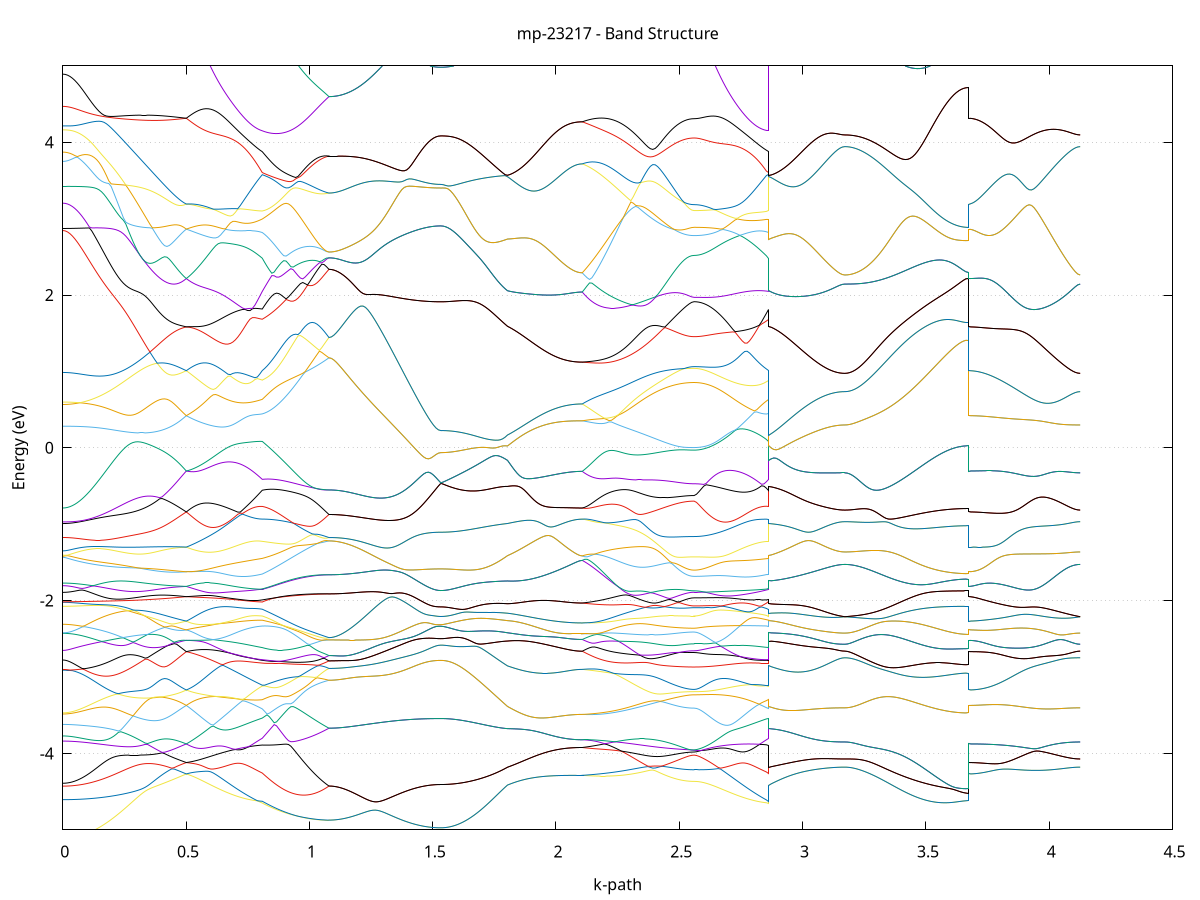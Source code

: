 set title 'mp-23217 - Band Structure'
set xlabel 'k-path'
set ylabel 'Energy (eV)'
set grid y
set yrange [-5:5]
set terminal png size 800,600
set output 'mp-23217_bands_gnuplot.png'
plot '-' using 1:2 with lines notitle, '-' using 1:2 with lines notitle, '-' using 1:2 with lines notitle, '-' using 1:2 with lines notitle, '-' using 1:2 with lines notitle, '-' using 1:2 with lines notitle, '-' using 1:2 with lines notitle, '-' using 1:2 with lines notitle, '-' using 1:2 with lines notitle, '-' using 1:2 with lines notitle, '-' using 1:2 with lines notitle, '-' using 1:2 with lines notitle, '-' using 1:2 with lines notitle, '-' using 1:2 with lines notitle, '-' using 1:2 with lines notitle, '-' using 1:2 with lines notitle, '-' using 1:2 with lines notitle, '-' using 1:2 with lines notitle, '-' using 1:2 with lines notitle, '-' using 1:2 with lines notitle, '-' using 1:2 with lines notitle, '-' using 1:2 with lines notitle, '-' using 1:2 with lines notitle, '-' using 1:2 with lines notitle, '-' using 1:2 with lines notitle, '-' using 1:2 with lines notitle, '-' using 1:2 with lines notitle, '-' using 1:2 with lines notitle, '-' using 1:2 with lines notitle, '-' using 1:2 with lines notitle, '-' using 1:2 with lines notitle, '-' using 1:2 with lines notitle, '-' using 1:2 with lines notitle, '-' using 1:2 with lines notitle, '-' using 1:2 with lines notitle, '-' using 1:2 with lines notitle, '-' using 1:2 with lines notitle, '-' using 1:2 with lines notitle, '-' using 1:2 with lines notitle, '-' using 1:2 with lines notitle, '-' using 1:2 with lines notitle, '-' using 1:2 with lines notitle, '-' using 1:2 with lines notitle, '-' using 1:2 with lines notitle, '-' using 1:2 with lines notitle, '-' using 1:2 with lines notitle, '-' using 1:2 with lines notitle, '-' using 1:2 with lines notitle, '-' using 1:2 with lines notitle, '-' using 1:2 with lines notitle, '-' using 1:2 with lines notitle, '-' using 1:2 with lines notitle, '-' using 1:2 with lines notitle, '-' using 1:2 with lines notitle, '-' using 1:2 with lines notitle, '-' using 1:2 with lines notitle, '-' using 1:2 with lines notitle, '-' using 1:2 with lines notitle, '-' using 1:2 with lines notitle, '-' using 1:2 with lines notitle, '-' using 1:2 with lines notitle, '-' using 1:2 with lines notitle, '-' using 1:2 with lines notitle, '-' using 1:2 with lines notitle, '-' using 1:2 with lines notitle, '-' using 1:2 with lines notitle, '-' using 1:2 with lines notitle, '-' using 1:2 with lines notitle, '-' using 1:2 with lines notitle, '-' using 1:2 with lines notitle, '-' using 1:2 with lines notitle, '-' using 1:2 with lines notitle, '-' using 1:2 with lines notitle, '-' using 1:2 with lines notitle, '-' using 1:2 with lines notitle, '-' using 1:2 with lines notitle, '-' using 1:2 with lines notitle, '-' using 1:2 with lines notitle, '-' using 1:2 with lines notitle, '-' using 1:2 with lines notitle, '-' using 1:2 with lines notitle, '-' using 1:2 with lines notitle, '-' using 1:2 with lines notitle, '-' using 1:2 with lines notitle, '-' using 1:2 with lines notitle, '-' using 1:2 with lines notitle, '-' using 1:2 with lines notitle, '-' using 1:2 with lines notitle, '-' using 1:2 with lines notitle, '-' using 1:2 with lines notitle, '-' using 1:2 with lines notitle, '-' using 1:2 with lines notitle, '-' using 1:2 with lines notitle, '-' using 1:2 with lines notitle, '-' using 1:2 with lines notitle, '-' using 1:2 with lines notitle
0.000000 -45.964058
0.009821 -45.964058
0.019641 -45.964058
0.029462 -45.964058
0.039282 -45.964058
0.049103 -45.964058
0.058923 -45.964058
0.068744 -45.964058
0.078564 -45.963958
0.088385 -45.963958
0.098205 -45.963958
0.108026 -45.963958
0.117847 -45.963958
0.127667 -45.963958
0.137488 -45.963858
0.147308 -45.963858
0.157129 -45.963858
0.166949 -45.963858
0.176770 -45.963758
0.186590 -45.963758
0.196411 -45.963758
0.206231 -45.963658
0.216052 -45.963658
0.225873 -45.963658
0.235693 -45.963558
0.245514 -45.963558
0.255334 -45.963558
0.265155 -45.963558
0.274975 -45.963458
0.284796 -45.963458
0.294616 -45.963358
0.304437 -45.963358
0.314258 -45.963358
0.324078 -45.963258
0.333899 -45.963258
0.343719 -45.963258
0.353540 -45.963158
0.363360 -45.963158
0.373181 -45.963158
0.383001 -45.963058
0.392822 -45.963058
0.402642 -45.963058
0.412463 -45.962958
0.422284 -45.962958
0.432104 -45.962958
0.441925 -45.962958
0.451745 -45.962858
0.461566 -45.962858
0.471386 -45.962858
0.481207 -45.962858
0.491027 -45.962758
0.500848 -45.962758
0.500848 -45.962758
0.510785 -45.962758
0.520723 -45.962758
0.530660 -45.962758
0.540598 -45.962758
0.550535 -45.962758
0.560473 -45.962858
0.570411 -45.962858
0.580348 -45.962858
0.590286 -45.962858
0.600223 -45.962858
0.610161 -45.962858
0.620098 -45.962858
0.630036 -45.962858
0.639973 -45.962858
0.649911 -45.962858
0.659848 -45.962958
0.669786 -45.962958
0.679723 -45.962958
0.689661 -45.962958
0.699598 -45.962958
0.709536 -45.962958
0.719473 -45.962958
0.729411 -45.963058
0.739348 -45.963058
0.749286 -45.963058
0.759223 -45.963058
0.769161 -45.963158
0.779098 -45.963158
0.789036 -45.963158
0.798973 -45.963158
0.808911 -45.963158
0.808911 -45.963158
0.818569 -45.963258
0.828226 -45.963258
0.837884 -45.963258
0.847542 -45.963258
0.857200 -45.963358
0.866858 -45.963358
0.876516 -45.963358
0.886174 -45.963358
0.895832 -45.963458
0.905489 -45.963458
0.915147 -45.963458
0.924805 -45.963458
0.934463 -45.963458
0.944121 -45.963558
0.953779 -45.963558
0.963437 -45.963558
0.973094 -45.963558
0.982752 -45.963558
0.992410 -45.963558
1.002068 -45.963658
1.011726 -45.963658
1.021384 -45.963658
1.031042 -45.963658
1.040699 -45.963658
1.050357 -45.963658
1.060015 -45.963658
1.069673 -45.963658
1.079331 -45.963658
1.079331 -45.963658
1.089192 -45.963658
1.099054 -45.963658
1.108915 -45.963658
1.118776 -45.963658
1.128637 -45.963658
1.138499 -45.963658
1.148360 -45.963658
1.158221 -45.963658
1.168083 -45.963658
1.177944 -45.963658
1.187805 -45.963658
1.197666 -45.963658
1.207528 -45.963658
1.217389 -45.963658
1.227250 -45.963658
1.237111 -45.963658
1.246973 -45.963658
1.256834 -45.963658
1.266695 -45.963658
1.276557 -45.963658
1.286418 -45.963658
1.296279 -45.963658
1.306140 -45.963658
1.316002 -45.963658
1.325863 -45.963658
1.335724 -45.963658
1.345586 -45.963658
1.355447 -45.963658
1.365308 -45.963658
1.375169 -45.963658
1.385031 -45.963658
1.394892 -45.963658
1.404753 -45.963658
1.414615 -45.963658
1.424476 -45.963658
1.434337 -45.963658
1.444198 -45.963658
1.454060 -45.963658
1.463921 -45.963658
1.473782 -45.963658
1.483644 -45.963658
1.493505 -45.963658
1.503366 -45.963658
1.513227 -45.963658
1.523089 -45.963658
1.532950 -45.963658
1.532950 -45.963658
1.542608 -45.963658
1.552266 -45.963658
1.561924 -45.963658
1.571581 -45.963658
1.581239 -45.963658
1.590897 -45.963658
1.600555 -45.963658
1.610213 -45.963558
1.619871 -45.963558
1.629529 -45.963558
1.639187 -45.963558
1.648844 -45.963558
1.658502 -45.963458
1.668160 -45.963458
1.677818 -45.963458
1.687476 -45.963458
1.697134 -45.963458
1.706792 -45.963358
1.716449 -45.963358
1.726107 -45.963358
1.735765 -45.963258
1.745423 -45.963258
1.755081 -45.963258
1.764739 -45.963158
1.774397 -45.963158
1.784054 -45.963158
1.793712 -45.963158
1.803370 -45.963058
1.803370 -45.963058
1.813146 -45.963058
1.822923 -45.963058
1.832699 -45.963058
1.842475 -45.963058
1.852251 -45.963058
1.862028 -45.962958
1.871804 -45.962958
1.881580 -45.962958
1.891357 -45.962958
1.901133 -45.962958
1.910909 -45.962958
1.920685 -45.962958
1.930462 -45.962858
1.940238 -45.962858
1.950014 -45.962858
1.959790 -45.962858
1.969567 -45.962858
1.979343 -45.962858
1.989119 -45.962858
1.998895 -45.962858
2.008672 -45.962858
2.018448 -45.962858
2.028224 -45.962858
2.038000 -45.962858
2.047777 -45.962758
2.057553 -45.962758
2.067329 -45.962758
2.077105 -45.962758
2.086882 -45.962758
2.096658 -45.962758
2.106434 -45.962758
2.106434 -45.962758
2.116295 -45.962758
2.126157 -45.962858
2.136018 -45.962858
2.145879 -45.962858
2.155741 -45.962858
2.165602 -45.962858
2.175463 -45.962858
2.185324 -45.962858
2.195186 -45.962858
2.205047 -45.962858
2.214908 -45.962958
2.224770 -45.962958
2.234631 -45.962958
2.244492 -45.962958
2.254353 -45.962958
2.264215 -45.962958
2.274076 -45.962958
2.283937 -45.962958
2.293799 -45.962958
2.303660 -45.962958
2.313521 -45.962958
2.323382 -45.963058
2.333244 -45.963058
2.343105 -45.963058
2.352966 -45.963058
2.362828 -45.963058
2.372689 -45.963058
2.382550 -45.963058
2.392411 -45.963058
2.402273 -45.963058
2.412134 -45.963058
2.421995 -45.963058
2.431857 -45.963058
2.441718 -45.963058
2.451579 -45.963058
2.461440 -45.963058
2.471302 -45.963058
2.481163 -45.963058
2.491024 -45.963058
2.500886 -45.963058
2.510747 -45.963058
2.520608 -45.963058
2.530469 -45.963058
2.540331 -45.963058
2.550192 -45.963158
2.560053 -45.963158
2.560053 -45.963158
2.569830 -45.963158
2.579606 -45.963058
2.589382 -45.963158
2.599158 -45.963158
2.608935 -45.963158
2.618711 -45.963158
2.628487 -45.963158
2.638263 -45.963158
2.648040 -45.963158
2.657816 -45.963158
2.667592 -45.963158
2.677368 -45.963158
2.687145 -45.963158
2.696921 -45.963158
2.706697 -45.963158
2.716473 -45.963158
2.726250 -45.963158
2.736026 -45.963158
2.745802 -45.963158
2.755578 -45.963158
2.765355 -45.963158
2.775131 -45.963158
2.784907 -45.963158
2.794683 -45.963158
2.804460 -45.963158
2.814236 -45.963158
2.824012 -45.963158
2.833788 -45.963158
2.843565 -45.963158
2.853341 -45.963158
2.863117 -45.963158
2.863117 -45.963058
2.873055 -45.963058
2.882992 -45.963058
2.892930 -45.963058
2.902867 -45.963058
2.912805 -45.963058
2.922742 -45.962958
2.932680 -45.962958
2.942617 -45.962958
2.952555 -45.962958
2.962492 -45.962958
2.972430 -45.962958
2.982367 -45.962958
2.992305 -45.962858
3.002242 -45.962858
3.012180 -45.962858
3.022117 -45.962858
3.032055 -45.962858
3.041992 -45.962858
3.051930 -45.962858
3.061867 -45.962858
3.071805 -45.962858
3.081742 -45.962858
3.091680 -45.962758
3.101618 -45.962758
3.111555 -45.962758
3.121493 -45.962758
3.131430 -45.962758
3.141368 -45.962758
3.151305 -45.962758
3.161243 -45.962758
3.171180 -45.962758
3.171180 -45.962758
3.181001 -45.962758
3.190821 -45.962758
3.200642 -45.962758
3.210462 -45.962758
3.220283 -45.962758
3.230103 -45.962858
3.239924 -45.962858
3.249744 -45.962858
3.259565 -45.962858
3.269386 -45.962858
3.279206 -45.962858
3.289027 -45.962958
3.298847 -45.962958
3.308668 -45.962958
3.318488 -45.962958
3.328309 -45.962958
3.338129 -45.963058
3.347950 -45.963058
3.357770 -45.963058
3.367591 -45.963058
3.377412 -45.963158
3.387232 -45.963158
3.397053 -45.963158
3.406873 -45.963158
3.416694 -45.963258
3.426514 -45.963258
3.436335 -45.963258
3.446155 -45.963258
3.455976 -45.963358
3.465797 -45.963358
3.475617 -45.963358
3.485438 -45.963358
3.495258 -45.963458
3.505079 -45.963458
3.514899 -45.963458
3.524720 -45.963458
3.534540 -45.963458
3.544361 -45.963558
3.554181 -45.963558
3.564002 -45.963558
3.573823 -45.963558
3.583643 -45.963558
3.593464 -45.963558
3.603284 -45.963558
3.613105 -45.963558
3.622925 -45.963558
3.632746 -45.963658
3.642566 -45.963658
3.652387 -45.963658
3.662207 -45.963658
3.672028 -45.963658
3.672028 -45.962758
3.681889 -45.962758
3.691751 -45.962758
3.701612 -45.962758
3.711473 -45.962758
3.721334 -45.962758
3.731196 -45.962758
3.741057 -45.962758
3.750918 -45.962758
3.760780 -45.962758
3.770641 -45.962758
3.780502 -45.962758
3.790363 -45.962758
3.800225 -45.962758
3.810086 -45.962758
3.819947 -45.962758
3.829809 -45.962758
3.839670 -45.962758
3.849531 -45.962758
3.859392 -45.962758
3.869254 -45.962758
3.879115 -45.962758
3.888976 -45.962758
3.898838 -45.962758
3.908699 -45.962758
3.918560 -45.962758
3.928421 -45.962758
3.938283 -45.962758
3.948144 -45.962758
3.958005 -45.962758
3.967867 -45.962758
3.977728 -45.962758
3.987589 -45.962758
3.997450 -45.962758
4.007312 -45.962758
4.017173 -45.962758
4.027034 -45.962758
4.036896 -45.962758
4.046757 -45.962758
4.056618 -45.962758
4.066479 -45.962758
4.076341 -45.962758
4.086202 -45.962758
4.096063 -45.962758
4.105925 -45.962758
4.115786 -45.962758
4.125647 -45.962758
e
0.000000 -45.963158
0.009821 -45.963158
0.019641 -45.963158
0.029462 -45.963158
0.039282 -45.963158
0.049103 -45.963158
0.058923 -45.963158
0.068744 -45.963158
0.078564 -45.963158
0.088385 -45.963158
0.098205 -45.963158
0.108026 -45.963158
0.117847 -45.963158
0.127667 -45.963158
0.137488 -45.963058
0.147308 -45.963058
0.157129 -45.963058
0.166949 -45.963058
0.176770 -45.963058
0.186590 -45.963058
0.196411 -45.963058
0.206231 -45.962958
0.216052 -45.962958
0.225873 -45.962958
0.235693 -45.962958
0.245514 -45.962958
0.255334 -45.962958
0.265155 -45.962858
0.274975 -45.962858
0.284796 -45.962858
0.294616 -45.962858
0.304437 -45.962858
0.314258 -45.962858
0.324078 -45.962758
0.333899 -45.962758
0.343719 -45.962758
0.353540 -45.962758
0.363360 -45.962758
0.373181 -45.962758
0.383001 -45.962758
0.392822 -45.962758
0.402642 -45.962758
0.412463 -45.962758
0.422284 -45.962758
0.432104 -45.962758
0.441925 -45.962758
0.451745 -45.962758
0.461566 -45.962758
0.471386 -45.962758
0.481207 -45.962758
0.491027 -45.962758
0.500848 -45.962758
0.500848 -45.962758
0.510785 -45.962758
0.520723 -45.962758
0.530660 -45.962758
0.540598 -45.962758
0.550535 -45.962758
0.560473 -45.962758
0.570411 -45.962758
0.580348 -45.962758
0.590286 -45.962758
0.600223 -45.962758
0.610161 -45.962858
0.620098 -45.962858
0.630036 -45.962858
0.639973 -45.962858
0.649911 -45.962858
0.659848 -45.962858
0.669786 -45.962858
0.679723 -45.962858
0.689661 -45.962858
0.699598 -45.962858
0.709536 -45.962858
0.719473 -45.962858
0.729411 -45.962958
0.739348 -45.962958
0.749286 -45.962958
0.759223 -45.962958
0.769161 -45.962958
0.779098 -45.962958
0.789036 -45.962958
0.798973 -45.962958
0.808911 -45.962958
0.808911 -45.962958
0.818569 -45.963058
0.828226 -45.963058
0.837884 -45.963058
0.847542 -45.963158
0.857200 -45.963158
0.866858 -45.963158
0.876516 -45.963258
0.886174 -45.963258
0.895832 -45.963258
0.905489 -45.963358
0.915147 -45.963358
0.924805 -45.963358
0.934463 -45.963458
0.944121 -45.963458
0.953779 -45.963458
0.963437 -45.963458
0.973094 -45.963458
0.982752 -45.963558
0.992410 -45.963558
1.002068 -45.963558
1.011726 -45.963558
1.021384 -45.963558
1.031042 -45.963658
1.040699 -45.963658
1.050357 -45.963658
1.060015 -45.963658
1.069673 -45.963658
1.079331 -45.963658
1.079331 -45.963658
1.089192 -45.963658
1.099054 -45.963658
1.108915 -45.963658
1.118776 -45.963658
1.128637 -45.963658
1.138499 -45.963658
1.148360 -45.963658
1.158221 -45.963658
1.168083 -45.963658
1.177944 -45.963658
1.187805 -45.963658
1.197666 -45.963658
1.207528 -45.963658
1.217389 -45.963658
1.227250 -45.963658
1.237111 -45.963658
1.246973 -45.963658
1.256834 -45.963658
1.266695 -45.963658
1.276557 -45.963658
1.286418 -45.963658
1.296279 -45.963658
1.306140 -45.963658
1.316002 -45.963658
1.325863 -45.963658
1.335724 -45.963658
1.345586 -45.963658
1.355447 -45.963658
1.365308 -45.963658
1.375169 -45.963658
1.385031 -45.963658
1.394892 -45.963658
1.404753 -45.963658
1.414615 -45.963658
1.424476 -45.963658
1.434337 -45.963658
1.444198 -45.963658
1.454060 -45.963658
1.463921 -45.963658
1.473782 -45.963658
1.483644 -45.963658
1.493505 -45.963658
1.503366 -45.963658
1.513227 -45.963658
1.523089 -45.963658
1.532950 -45.963658
1.532950 -45.963658
1.542608 -45.963658
1.552266 -45.963658
1.561924 -45.963658
1.571581 -45.963658
1.581239 -45.963658
1.590897 -45.963658
1.600555 -45.963658
1.610213 -45.963558
1.619871 -45.963558
1.629529 -45.963558
1.639187 -45.963558
1.648844 -45.963558
1.658502 -45.963458
1.668160 -45.963458
1.677818 -45.963458
1.687476 -45.963458
1.697134 -45.963458
1.706792 -45.963358
1.716449 -45.963358
1.726107 -45.963358
1.735765 -45.963258
1.745423 -45.963258
1.755081 -45.963258
1.764739 -45.963158
1.774397 -45.963158
1.784054 -45.963158
1.793712 -45.963158
1.803370 -45.963058
1.803370 -45.963058
1.813146 -45.963058
1.822923 -45.963058
1.832699 -45.963058
1.842475 -45.963058
1.852251 -45.963058
1.862028 -45.962958
1.871804 -45.962958
1.881580 -45.962958
1.891357 -45.962958
1.901133 -45.962958
1.910909 -45.962958
1.920685 -45.962958
1.930462 -45.962858
1.940238 -45.962858
1.950014 -45.962858
1.959790 -45.962858
1.969567 -45.962858
1.979343 -45.962858
1.989119 -45.962858
1.998895 -45.962858
2.008672 -45.962858
2.018448 -45.962858
2.028224 -45.962858
2.038000 -45.962858
2.047777 -45.962758
2.057553 -45.962758
2.067329 -45.962758
2.077105 -45.962758
2.086882 -45.962758
2.096658 -45.962758
2.106434 -45.962758
2.106434 -45.962758
2.116295 -45.962758
2.126157 -45.962758
2.136018 -45.962758
2.145879 -45.962758
2.155741 -45.962758
2.165602 -45.962758
2.175463 -45.962758
2.185324 -45.962658
2.195186 -45.962658
2.205047 -45.962658
2.214908 -45.962658
2.224770 -45.962658
2.234631 -45.962658
2.244492 -45.962658
2.254353 -45.962658
2.264215 -45.962658
2.274076 -45.962658
2.283937 -45.962558
2.293799 -45.962558
2.303660 -45.962558
2.313521 -45.962558
2.323382 -45.962558
2.333244 -45.962558
2.343105 -45.962558
2.352966 -45.962558
2.362828 -45.962558
2.372689 -45.962558
2.382550 -45.962558
2.392411 -45.962558
2.402273 -45.962558
2.412134 -45.962558
2.421995 -45.962458
2.431857 -45.962458
2.441718 -45.962458
2.451579 -45.962458
2.461440 -45.962458
2.471302 -45.962458
2.481163 -45.962458
2.491024 -45.962458
2.500886 -45.962458
2.510747 -45.962458
2.520608 -45.962458
2.530469 -45.962458
2.540331 -45.962458
2.550192 -45.962458
2.560053 -45.962458
2.560053 -45.962458
2.569830 -45.962458
2.579606 -45.962458
2.589382 -45.962458
2.599158 -45.962458
2.608935 -45.962458
2.618711 -45.962458
2.628487 -45.962458
2.638263 -45.962558
2.648040 -45.962558
2.657816 -45.962558
2.667592 -45.962558
2.677368 -45.962558
2.687145 -45.962558
2.696921 -45.962558
2.706697 -45.962658
2.716473 -45.962658
2.726250 -45.962658
2.736026 -45.962658
2.745802 -45.962658
2.755578 -45.962758
2.765355 -45.962758
2.775131 -45.962758
2.784907 -45.962758
2.794683 -45.962758
2.804460 -45.962858
2.814236 -45.962858
2.824012 -45.962858
2.833788 -45.962858
2.843565 -45.962958
2.853341 -45.962958
2.863117 -45.962958
2.863117 -45.963058
2.873055 -45.963058
2.882992 -45.963058
2.892930 -45.963058
2.902867 -45.963058
2.912805 -45.963058
2.922742 -45.962958
2.932680 -45.962958
2.942617 -45.962958
2.952555 -45.962958
2.962492 -45.962958
2.972430 -45.962958
2.982367 -45.962958
2.992305 -45.962858
3.002242 -45.962858
3.012180 -45.962858
3.022117 -45.962858
3.032055 -45.962858
3.041992 -45.962858
3.051930 -45.962858
3.061867 -45.962858
3.071805 -45.962858
3.081742 -45.962858
3.091680 -45.962758
3.101618 -45.962758
3.111555 -45.962758
3.121493 -45.962758
3.131430 -45.962758
3.141368 -45.962758
3.151305 -45.962758
3.161243 -45.962758
3.171180 -45.962758
3.171180 -45.962758
3.181001 -45.962758
3.190821 -45.962758
3.200642 -45.962758
3.210462 -45.962758
3.220283 -45.962758
3.230103 -45.962858
3.239924 -45.962858
3.249744 -45.962858
3.259565 -45.962858
3.269386 -45.962858
3.279206 -45.962858
3.289027 -45.962958
3.298847 -45.962958
3.308668 -45.962958
3.318488 -45.962958
3.328309 -45.962958
3.338129 -45.963058
3.347950 -45.963058
3.357770 -45.963058
3.367591 -45.963058
3.377412 -45.963158
3.387232 -45.963158
3.397053 -45.963158
3.406873 -45.963158
3.416694 -45.963258
3.426514 -45.963258
3.436335 -45.963258
3.446155 -45.963258
3.455976 -45.963358
3.465797 -45.963358
3.475617 -45.963358
3.485438 -45.963358
3.495258 -45.963458
3.505079 -45.963458
3.514899 -45.963458
3.524720 -45.963458
3.534540 -45.963458
3.544361 -45.963558
3.554181 -45.963558
3.564002 -45.963558
3.573823 -45.963558
3.583643 -45.963558
3.593464 -45.963558
3.603284 -45.963558
3.613105 -45.963558
3.622925 -45.963558
3.632746 -45.963658
3.642566 -45.963658
3.652387 -45.963658
3.662207 -45.963658
3.672028 -45.963658
3.672028 -45.962758
3.681889 -45.962758
3.691751 -45.962758
3.701612 -45.962758
3.711473 -45.962758
3.721334 -45.962758
3.731196 -45.962758
3.741057 -45.962758
3.750918 -45.962758
3.760780 -45.962758
3.770641 -45.962758
3.780502 -45.962758
3.790363 -45.962758
3.800225 -45.962758
3.810086 -45.962758
3.819947 -45.962758
3.829809 -45.962758
3.839670 -45.962758
3.849531 -45.962758
3.859392 -45.962758
3.869254 -45.962758
3.879115 -45.962758
3.888976 -45.962758
3.898838 -45.962758
3.908699 -45.962758
3.918560 -45.962758
3.928421 -45.962758
3.938283 -45.962758
3.948144 -45.962758
3.958005 -45.962758
3.967867 -45.962758
3.977728 -45.962758
3.987589 -45.962758
3.997450 -45.962758
4.007312 -45.962758
4.017173 -45.962758
4.027034 -45.962758
4.036896 -45.962758
4.046757 -45.962758
4.056618 -45.962758
4.066479 -45.962758
4.076341 -45.962758
4.086202 -45.962758
4.096063 -45.962758
4.105925 -45.962758
4.115786 -45.962758
4.125647 -45.962758
e
0.000000 -45.958258
0.009821 -45.958258
0.019641 -45.958258
0.029462 -45.958258
0.039282 -45.958258
0.049103 -45.958358
0.058923 -45.958358
0.068744 -45.958358
0.078564 -45.958358
0.088385 -45.958358
0.098205 -45.958358
0.108026 -45.958358
0.117847 -45.958358
0.127667 -45.958458
0.137488 -45.958458
0.147308 -45.958458
0.157129 -45.958458
0.166949 -45.958458
0.176770 -45.958458
0.186590 -45.958558
0.196411 -45.958558
0.206231 -45.958558
0.216052 -45.958558
0.225873 -45.958658
0.235693 -45.958658
0.245514 -45.958658
0.255334 -45.958758
0.265155 -45.958758
0.274975 -45.958758
0.284796 -45.958758
0.294616 -45.958858
0.304437 -45.958858
0.314258 -45.958858
0.324078 -45.958858
0.333899 -45.958958
0.343719 -45.958958
0.353540 -45.958958
0.363360 -45.958958
0.373181 -45.958958
0.383001 -45.959058
0.392822 -45.959058
0.402642 -45.959058
0.412463 -45.959058
0.422284 -45.959058
0.432104 -45.959058
0.441925 -45.959058
0.451745 -45.959158
0.461566 -45.959158
0.471386 -45.959158
0.481207 -45.959158
0.491027 -45.959158
0.500848 -45.959158
0.500848 -45.959158
0.510785 -45.959158
0.520723 -45.959158
0.530660 -45.959158
0.540598 -45.959158
0.550535 -45.959158
0.560473 -45.959158
0.570411 -45.959158
0.580348 -45.959158
0.590286 -45.959158
0.600223 -45.959158
0.610161 -45.959158
0.620098 -45.959158
0.630036 -45.959158
0.639973 -45.959158
0.649911 -45.959158
0.659848 -45.959058
0.669786 -45.959058
0.679723 -45.959058
0.689661 -45.959058
0.699598 -45.959058
0.709536 -45.959058
0.719473 -45.959058
0.729411 -45.959058
0.739348 -45.959058
0.749286 -45.959058
0.759223 -45.958958
0.769161 -45.958958
0.779098 -45.958958
0.789036 -45.958958
0.798973 -45.958958
0.808911 -45.958958
0.808911 -45.958958
0.818569 -45.958858
0.828226 -45.958858
0.837884 -45.958858
0.847542 -45.958758
0.857200 -45.958758
0.866858 -45.958758
0.876516 -45.958658
0.886174 -45.958658
0.895832 -45.958658
0.905489 -45.958558
0.915147 -45.958558
0.924805 -45.958558
0.934463 -45.958558
0.944121 -45.958458
0.953779 -45.958458
0.963437 -45.958458
0.973094 -45.958458
0.982752 -45.958358
0.992410 -45.958358
1.002068 -45.958358
1.011726 -45.958358
1.021384 -45.958358
1.031042 -45.958358
1.040699 -45.958258
1.050357 -45.958258
1.060015 -45.958258
1.069673 -45.958258
1.079331 -45.958258
1.079331 -45.958258
1.089192 -45.958258
1.099054 -45.958258
1.108915 -45.958258
1.118776 -45.958258
1.128637 -45.958258
1.138499 -45.958258
1.148360 -45.958258
1.158221 -45.958258
1.168083 -45.958258
1.177944 -45.958258
1.187805 -45.958258
1.197666 -45.958258
1.207528 -45.958258
1.217389 -45.958258
1.227250 -45.958258
1.237111 -45.958258
1.246973 -45.958258
1.256834 -45.958258
1.266695 -45.958258
1.276557 -45.958258
1.286418 -45.958258
1.296279 -45.958258
1.306140 -45.958258
1.316002 -45.958258
1.325863 -45.958258
1.335724 -45.958258
1.345586 -45.958258
1.355447 -45.958258
1.365308 -45.958258
1.375169 -45.958258
1.385031 -45.958258
1.394892 -45.958258
1.404753 -45.958258
1.414615 -45.958258
1.424476 -45.958258
1.434337 -45.958258
1.444198 -45.958258
1.454060 -45.958258
1.463921 -45.958258
1.473782 -45.958258
1.483644 -45.958258
1.493505 -45.958258
1.503366 -45.958258
1.513227 -45.958258
1.523089 -45.958258
1.532950 -45.958258
1.532950 -45.958258
1.542608 -45.958258
1.552266 -45.958258
1.561924 -45.958258
1.571581 -45.958258
1.581239 -45.958258
1.590897 -45.958358
1.600555 -45.958358
1.610213 -45.958358
1.619871 -45.958358
1.629529 -45.958358
1.639187 -45.958358
1.648844 -45.958358
1.658502 -45.958458
1.668160 -45.958458
1.677818 -45.958458
1.687476 -45.958458
1.697134 -45.958558
1.706792 -45.958558
1.716449 -45.958558
1.726107 -45.958558
1.735765 -45.958658
1.745423 -45.958658
1.755081 -45.958658
1.764739 -45.958758
1.774397 -45.958758
1.784054 -45.958758
1.793712 -45.958758
1.803370 -45.958858
1.803370 -45.958858
1.813146 -45.958858
1.822923 -45.958858
1.832699 -45.958858
1.842475 -45.958858
1.852251 -45.958958
1.862028 -45.958958
1.871804 -45.958958
1.881580 -45.958958
1.891357 -45.958958
1.901133 -45.958958
1.910909 -45.958958
1.920685 -45.958958
1.930462 -45.959058
1.940238 -45.959058
1.950014 -45.959058
1.959790 -45.959058
1.969567 -45.959058
1.979343 -45.959058
1.989119 -45.959058
1.998895 -45.959058
2.008672 -45.959058
2.018448 -45.959058
2.028224 -45.959058
2.038000 -45.959058
2.047777 -45.959158
2.057553 -45.959158
2.067329 -45.959158
2.077105 -45.959158
2.086882 -45.959158
2.096658 -45.959158
2.106434 -45.959158
2.106434 -45.959158
2.116295 -45.959158
2.126157 -45.959158
2.136018 -45.959158
2.145879 -45.959158
2.155741 -45.959158
2.165602 -45.959158
2.175463 -45.959158
2.185324 -45.959158
2.195186 -45.959158
2.205047 -45.959158
2.214908 -45.959158
2.224770 -45.959158
2.234631 -45.959158
2.244492 -45.959158
2.254353 -45.959158
2.264215 -45.959158
2.274076 -45.959158
2.283937 -45.959158
2.293799 -45.959158
2.303660 -45.959158
2.313521 -45.959158
2.323382 -45.959158
2.333244 -45.959158
2.343105 -45.959158
2.352966 -45.959158
2.362828 -45.959158
2.372689 -45.959158
2.382550 -45.959158
2.392411 -45.959158
2.402273 -45.959158
2.412134 -45.959158
2.421995 -45.959158
2.431857 -45.959158
2.441718 -45.959158
2.451579 -45.959158
2.461440 -45.959158
2.471302 -45.959158
2.481163 -45.959158
2.491024 -45.959258
2.500886 -45.959258
2.510747 -45.959258
2.520608 -45.959258
2.530469 -45.959258
2.540331 -45.959258
2.550192 -45.959258
2.560053 -45.959258
2.560053 -45.959258
2.569830 -45.959258
2.579606 -45.959258
2.589382 -45.959158
2.599158 -45.959158
2.608935 -45.959158
2.618711 -45.959158
2.628487 -45.959158
2.638263 -45.959158
2.648040 -45.959158
2.657816 -45.959158
2.667592 -45.959158
2.677368 -45.959158
2.687145 -45.959158
2.696921 -45.959158
2.706697 -45.959158
2.716473 -45.959158
2.726250 -45.959158
2.736026 -45.959058
2.745802 -45.959058
2.755578 -45.959058
2.765355 -45.959058
2.775131 -45.959058
2.784907 -45.959058
2.794683 -45.959058
2.804460 -45.959058
2.814236 -45.958958
2.824012 -45.958958
2.833788 -45.958958
2.843565 -45.958958
2.853341 -45.958958
2.863117 -45.958958
2.863117 -45.958858
2.873055 -45.958858
2.882992 -45.958858
2.892930 -45.958858
2.902867 -45.958858
2.912805 -45.958958
2.922742 -45.958958
2.932680 -45.958958
2.942617 -45.958958
2.952555 -45.958958
2.962492 -45.958958
2.972430 -45.958958
2.982367 -45.958958
2.992305 -45.959058
3.002242 -45.959058
3.012180 -45.959058
3.022117 -45.959058
3.032055 -45.959058
3.041992 -45.959058
3.051930 -45.959058
3.061867 -45.959058
3.071805 -45.959058
3.081742 -45.959058
3.091680 -45.959158
3.101618 -45.959158
3.111555 -45.959158
3.121493 -45.959158
3.131430 -45.959158
3.141368 -45.959158
3.151305 -45.959158
3.161243 -45.959158
3.171180 -45.959158
3.171180 -45.959158
3.181001 -45.959158
3.190821 -45.959158
3.200642 -45.959158
3.210462 -45.959158
3.220283 -45.959058
3.230103 -45.959058
3.239924 -45.959058
3.249744 -45.959058
3.259565 -45.959058
3.269386 -45.959058
3.279206 -45.959058
3.289027 -45.958958
3.298847 -45.958958
3.308668 -45.958958
3.318488 -45.958958
3.328309 -45.958958
3.338129 -45.958858
3.347950 -45.958858
3.357770 -45.958858
3.367591 -45.958758
3.377412 -45.958758
3.387232 -45.958758
3.397053 -45.958758
3.406873 -45.958658
3.416694 -45.958658
3.426514 -45.958658
3.436335 -45.958658
3.446155 -45.958558
3.455976 -45.958558
3.465797 -45.958558
3.475617 -45.958558
3.485438 -45.958458
3.495258 -45.958458
3.505079 -45.958458
3.514899 -45.958458
3.524720 -45.958458
3.534540 -45.958358
3.544361 -45.958358
3.554181 -45.958358
3.564002 -45.958358
3.573823 -45.958358
3.583643 -45.958358
3.593464 -45.958358
3.603284 -45.958258
3.613105 -45.958258
3.622925 -45.958258
3.632746 -45.958258
3.642566 -45.958258
3.652387 -45.958258
3.662207 -45.958258
3.672028 -45.958258
3.672028 -45.959158
3.681889 -45.959158
3.691751 -45.959158
3.701612 -45.959158
3.711473 -45.959158
3.721334 -45.959158
3.731196 -45.959158
3.741057 -45.959158
3.750918 -45.959158
3.760780 -45.959158
3.770641 -45.959158
3.780502 -45.959158
3.790363 -45.959158
3.800225 -45.959158
3.810086 -45.959158
3.819947 -45.959158
3.829809 -45.959158
3.839670 -45.959158
3.849531 -45.959158
3.859392 -45.959158
3.869254 -45.959158
3.879115 -45.959158
3.888976 -45.959158
3.898838 -45.959158
3.908699 -45.959158
3.918560 -45.959158
3.928421 -45.959158
3.938283 -45.959158
3.948144 -45.959158
3.958005 -45.959158
3.967867 -45.959158
3.977728 -45.959158
3.987589 -45.959158
3.997450 -45.959158
4.007312 -45.959158
4.017173 -45.959158
4.027034 -45.959158
4.036896 -45.959158
4.046757 -45.959158
4.056618 -45.959158
4.066479 -45.959158
4.076341 -45.959158
4.086202 -45.959158
4.096063 -45.959158
4.105925 -45.959158
4.115786 -45.959158
4.125647 -45.959158
e
0.000000 -45.958258
0.009821 -45.958258
0.019641 -45.958258
0.029462 -45.958258
0.039282 -45.958258
0.049103 -45.958258
0.058923 -45.958258
0.068744 -45.958258
0.078564 -45.958358
0.088385 -45.958358
0.098205 -45.958358
0.108026 -45.958358
0.117847 -45.958358
0.127667 -45.958358
0.137488 -45.958358
0.147308 -45.958358
0.157129 -45.958458
0.166949 -45.958458
0.176770 -45.958458
0.186590 -45.958458
0.196411 -45.958458
0.206231 -45.958558
0.216052 -45.958558
0.225873 -45.958558
0.235693 -45.958558
0.245514 -45.958658
0.255334 -45.958658
0.265155 -45.958658
0.274975 -45.958658
0.284796 -45.958758
0.294616 -45.958758
0.304437 -45.958758
0.314258 -45.958758
0.324078 -45.958858
0.333899 -45.958858
0.343719 -45.958858
0.353540 -45.958858
0.363360 -45.958958
0.373181 -45.958958
0.383001 -45.958958
0.392822 -45.958958
0.402642 -45.958958
0.412463 -45.959058
0.422284 -45.959058
0.432104 -45.959058
0.441925 -45.959058
0.451745 -45.959058
0.461566 -45.959058
0.471386 -45.959058
0.481207 -45.959058
0.491027 -45.959158
0.500848 -45.959158
0.500848 -45.959158
0.510785 -45.959158
0.520723 -45.959058
0.530660 -45.959058
0.540598 -45.959058
0.550535 -45.959058
0.560473 -45.959058
0.570411 -45.959058
0.580348 -45.959058
0.590286 -45.959058
0.600223 -45.959058
0.610161 -45.959058
0.620098 -45.959058
0.630036 -45.958958
0.639973 -45.958958
0.649911 -45.958958
0.659848 -45.958958
0.669786 -45.958958
0.679723 -45.958958
0.689661 -45.958958
0.699598 -45.958858
0.709536 -45.958858
0.719473 -45.958858
0.729411 -45.958858
0.739348 -45.958858
0.749286 -45.958858
0.759223 -45.958758
0.769161 -45.958758
0.779098 -45.958758
0.789036 -45.958758
0.798973 -45.958758
0.808911 -45.958758
0.808911 -45.958758
0.818569 -45.958658
0.828226 -45.958658
0.837884 -45.958658
0.847542 -45.958658
0.857200 -45.958558
0.866858 -45.958558
0.876516 -45.958558
0.886174 -45.958458
0.895832 -45.958458
0.905489 -45.958458
0.915147 -45.958458
0.924805 -45.958458
0.934463 -45.958358
0.944121 -45.958358
0.953779 -45.958358
0.963437 -45.958358
0.973094 -45.958358
0.982752 -45.958358
0.992410 -45.958258
1.002068 -45.958258
1.011726 -45.958258
1.021384 -45.958258
1.031042 -45.958258
1.040699 -45.958258
1.050357 -45.958258
1.060015 -45.958258
1.069673 -45.958258
1.079331 -45.958258
1.079331 -45.958258
1.089192 -45.958258
1.099054 -45.958258
1.108915 -45.958258
1.118776 -45.958258
1.128637 -45.958258
1.138499 -45.958258
1.148360 -45.958258
1.158221 -45.958258
1.168083 -45.958258
1.177944 -45.958258
1.187805 -45.958258
1.197666 -45.958258
1.207528 -45.958258
1.217389 -45.958258
1.227250 -45.958258
1.237111 -45.958258
1.246973 -45.958258
1.256834 -45.958258
1.266695 -45.958258
1.276557 -45.958258
1.286418 -45.958258
1.296279 -45.958258
1.306140 -45.958258
1.316002 -45.958258
1.325863 -45.958258
1.335724 -45.958258
1.345586 -45.958258
1.355447 -45.958258
1.365308 -45.958258
1.375169 -45.958258
1.385031 -45.958258
1.394892 -45.958258
1.404753 -45.958258
1.414615 -45.958258
1.424476 -45.958258
1.434337 -45.958258
1.444198 -45.958258
1.454060 -45.958258
1.463921 -45.958258
1.473782 -45.958258
1.483644 -45.958258
1.493505 -45.958258
1.503366 -45.958258
1.513227 -45.958258
1.523089 -45.958258
1.532950 -45.958258
1.532950 -45.958258
1.542608 -45.958258
1.552266 -45.958258
1.561924 -45.958258
1.571581 -45.958258
1.581239 -45.958258
1.590897 -45.958358
1.600555 -45.958358
1.610213 -45.958358
1.619871 -45.958358
1.629529 -45.958358
1.639187 -45.958358
1.648844 -45.958358
1.658502 -45.958458
1.668160 -45.958458
1.677818 -45.958458
1.687476 -45.958458
1.697134 -45.958558
1.706792 -45.958558
1.716449 -45.958558
1.726107 -45.958558
1.735765 -45.958658
1.745423 -45.958658
1.755081 -45.958658
1.764739 -45.958758
1.774397 -45.958758
1.784054 -45.958758
1.793712 -45.958758
1.803370 -45.958858
1.803370 -45.958858
1.813146 -45.958858
1.822923 -45.958858
1.832699 -45.958858
1.842475 -45.958858
1.852251 -45.958958
1.862028 -45.958958
1.871804 -45.958958
1.881580 -45.958958
1.891357 -45.958958
1.901133 -45.958958
1.910909 -45.958958
1.920685 -45.958958
1.930462 -45.959058
1.940238 -45.959058
1.950014 -45.959058
1.959790 -45.959058
1.969567 -45.959058
1.979343 -45.959058
1.989119 -45.959058
1.998895 -45.959058
2.008672 -45.959058
2.018448 -45.959058
2.028224 -45.959058
2.038000 -45.959058
2.047777 -45.959158
2.057553 -45.959158
2.067329 -45.959158
2.077105 -45.959158
2.086882 -45.959158
2.096658 -45.959158
2.106434 -45.959158
2.106434 -45.959158
2.116295 -45.959158
2.126157 -45.959158
2.136018 -45.959158
2.145879 -45.959158
2.155741 -45.959058
2.165602 -45.959058
2.175463 -45.959058
2.185324 -45.959058
2.195186 -45.959058
2.205047 -45.959058
2.214908 -45.959058
2.224770 -45.959058
2.234631 -45.959058
2.244492 -45.959058
2.254353 -45.959058
2.264215 -45.959058
2.274076 -45.959058
2.283937 -45.959058
2.293799 -45.959058
2.303660 -45.959058
2.313521 -45.959058
2.323382 -45.959058
2.333244 -45.959058
2.343105 -45.959058
2.352966 -45.959058
2.362828 -45.959058
2.372689 -45.959058
2.382550 -45.959058
2.392411 -45.959058
2.402273 -45.959058
2.412134 -45.959058
2.421995 -45.959058
2.431857 -45.959058
2.441718 -45.959058
2.451579 -45.959058
2.461440 -45.959058
2.471302 -45.959058
2.481163 -45.959058
2.491024 -45.959058
2.500886 -45.959058
2.510747 -45.959058
2.520608 -45.959058
2.530469 -45.959058
2.540331 -45.959058
2.550192 -45.959058
2.560053 -45.959058
2.560053 -45.959058
2.569830 -45.959058
2.579606 -45.959058
2.589382 -45.959058
2.599158 -45.959058
2.608935 -45.959058
2.618711 -45.959058
2.628487 -45.959058
2.638263 -45.958958
2.648040 -45.958958
2.657816 -45.958958
2.667592 -45.958958
2.677368 -45.958958
2.687145 -45.958958
2.696921 -45.958958
2.706697 -45.958958
2.716473 -45.958958
2.726250 -45.958958
2.736026 -45.958958
2.745802 -45.958858
2.755578 -45.958858
2.765355 -45.958858
2.775131 -45.958858
2.784907 -45.958858
2.794683 -45.958858
2.804460 -45.958858
2.814236 -45.958758
2.824012 -45.958758
2.833788 -45.958758
2.843565 -45.958758
2.853341 -45.958758
2.863117 -45.958758
2.863117 -45.958858
2.873055 -45.958858
2.882992 -45.958858
2.892930 -45.958858
2.902867 -45.958858
2.912805 -45.958958
2.922742 -45.958958
2.932680 -45.958958
2.942617 -45.958958
2.952555 -45.958958
2.962492 -45.958958
2.972430 -45.958958
2.982367 -45.958958
2.992305 -45.959058
3.002242 -45.959058
3.012180 -45.959058
3.022117 -45.959058
3.032055 -45.959058
3.041992 -45.959058
3.051930 -45.959058
3.061867 -45.959058
3.071805 -45.959058
3.081742 -45.959058
3.091680 -45.959158
3.101618 -45.959158
3.111555 -45.959158
3.121493 -45.959158
3.131430 -45.959158
3.141368 -45.959158
3.151305 -45.959158
3.161243 -45.959158
3.171180 -45.959158
3.171180 -45.959158
3.181001 -45.959158
3.190821 -45.959158
3.200642 -45.959158
3.210462 -45.959158
3.220283 -45.959058
3.230103 -45.959058
3.239924 -45.959058
3.249744 -45.959058
3.259565 -45.959058
3.269386 -45.959058
3.279206 -45.959058
3.289027 -45.958958
3.298847 -45.958958
3.308668 -45.958958
3.318488 -45.958958
3.328309 -45.958958
3.338129 -45.958858
3.347950 -45.958858
3.357770 -45.958858
3.367591 -45.958758
3.377412 -45.958758
3.387232 -45.958758
3.397053 -45.958758
3.406873 -45.958658
3.416694 -45.958658
3.426514 -45.958658
3.436335 -45.958658
3.446155 -45.958558
3.455976 -45.958558
3.465797 -45.958558
3.475617 -45.958558
3.485438 -45.958458
3.495258 -45.958458
3.505079 -45.958458
3.514899 -45.958458
3.524720 -45.958458
3.534540 -45.958358
3.544361 -45.958358
3.554181 -45.958358
3.564002 -45.958358
3.573823 -45.958358
3.583643 -45.958358
3.593464 -45.958358
3.603284 -45.958258
3.613105 -45.958258
3.622925 -45.958258
3.632746 -45.958258
3.642566 -45.958258
3.652387 -45.958258
3.662207 -45.958258
3.672028 -45.958258
3.672028 -45.959158
3.681889 -45.959158
3.691751 -45.959158
3.701612 -45.959158
3.711473 -45.959158
3.721334 -45.959158
3.731196 -45.959158
3.741057 -45.959158
3.750918 -45.959158
3.760780 -45.959158
3.770641 -45.959158
3.780502 -45.959158
3.790363 -45.959158
3.800225 -45.959158
3.810086 -45.959158
3.819947 -45.959158
3.829809 -45.959158
3.839670 -45.959158
3.849531 -45.959158
3.859392 -45.959158
3.869254 -45.959158
3.879115 -45.959158
3.888976 -45.959158
3.898838 -45.959158
3.908699 -45.959158
3.918560 -45.959158
3.928421 -45.959158
3.938283 -45.959158
3.948144 -45.959158
3.958005 -45.959158
3.967867 -45.959158
3.977728 -45.959158
3.987589 -45.959158
3.997450 -45.959158
4.007312 -45.959158
4.017173 -45.959158
4.027034 -45.959158
4.036896 -45.959158
4.046757 -45.959158
4.056618 -45.959158
4.066479 -45.959158
4.076341 -45.959158
4.086202 -45.959158
4.096063 -45.959158
4.105925 -45.959158
4.115786 -45.959158
4.125647 -45.959158
e
0.000000 -45.879058
0.009821 -45.879058
0.019641 -45.879058
0.029462 -45.879058
0.039282 -45.879058
0.049103 -45.879058
0.058923 -45.879058
0.068744 -45.878958
0.078564 -45.878958
0.088385 -45.878958
0.098205 -45.878858
0.108026 -45.878858
0.117847 -45.878858
0.127667 -45.878758
0.137488 -45.878758
0.147308 -45.878658
0.157129 -45.878658
0.166949 -45.878558
0.176770 -45.878458
0.186590 -45.878458
0.196411 -45.878358
0.206231 -45.878358
0.216052 -45.878258
0.225873 -45.878158
0.235693 -45.878158
0.245514 -45.878058
0.255334 -45.877958
0.265155 -45.877958
0.274975 -45.877858
0.284796 -45.877758
0.294616 -45.877658
0.304437 -45.877658
0.314258 -45.877558
0.324078 -45.877458
0.333899 -45.877458
0.343719 -45.877358
0.353540 -45.877258
0.363360 -45.877258
0.373181 -45.877158
0.383001 -45.877158
0.392822 -45.877058
0.402642 -45.877058
0.412463 -45.876958
0.422284 -45.876958
0.432104 -45.876958
0.441925 -45.876858
0.451745 -45.876858
0.461566 -45.876858
0.471386 -45.876858
0.481207 -45.876758
0.491027 -45.876758
0.500848 -45.876758
0.500848 -45.876758
0.510785 -45.876858
0.520723 -45.876858
0.530660 -45.876858
0.540598 -45.876858
0.550535 -45.876858
0.560473 -45.876858
0.570411 -45.876858
0.580348 -45.876958
0.590286 -45.876958
0.600223 -45.876958
0.610161 -45.877058
0.620098 -45.877058
0.630036 -45.877058
0.639973 -45.877058
0.649911 -45.877158
0.659848 -45.877158
0.669786 -45.877158
0.679723 -45.877258
0.689661 -45.877258
0.699598 -45.877258
0.709536 -45.877358
0.719473 -45.877358
0.729411 -45.877458
0.739348 -45.877458
0.749286 -45.877458
0.759223 -45.877558
0.769161 -45.877558
0.779098 -45.877658
0.789036 -45.877658
0.798973 -45.877658
0.808911 -45.877758
0.808911 -45.877758
0.818569 -45.877758
0.828226 -45.877858
0.837884 -45.877958
0.847542 -45.878058
0.857200 -45.878058
0.866858 -45.878158
0.876516 -45.878258
0.886174 -45.878358
0.895832 -45.878358
0.905489 -45.878458
0.915147 -45.878558
0.924805 -45.878558
0.934463 -45.878658
0.944121 -45.878758
0.953779 -45.878758
0.963437 -45.878858
0.973094 -45.878858
0.982752 -45.878958
0.992410 -45.878958
1.002068 -45.878958
1.011726 -45.879058
1.021384 -45.879058
1.031042 -45.879058
1.040699 -45.879058
1.050357 -45.879058
1.060015 -45.879058
1.069673 -45.879058
1.079331 -45.879058
1.079331 -45.879058
1.089192 -45.879058
1.099054 -45.879058
1.108915 -45.879058
1.118776 -45.879058
1.128637 -45.879058
1.138499 -45.879058
1.148360 -45.879058
1.158221 -45.879058
1.168083 -45.879058
1.177944 -45.879058
1.187805 -45.879058
1.197666 -45.879058
1.207528 -45.879058
1.217389 -45.879058
1.227250 -45.879058
1.237111 -45.879058
1.246973 -45.879058
1.256834 -45.879058
1.266695 -45.879058
1.276557 -45.879058
1.286418 -45.879058
1.296279 -45.879058
1.306140 -45.879058
1.316002 -45.879058
1.325863 -45.879058
1.335724 -45.879058
1.345586 -45.879058
1.355447 -45.879058
1.365308 -45.879058
1.375169 -45.879058
1.385031 -45.879058
1.394892 -45.879058
1.404753 -45.879058
1.414615 -45.879058
1.424476 -45.879058
1.434337 -45.879058
1.444198 -45.879058
1.454060 -45.879058
1.463921 -45.879058
1.473782 -45.879058
1.483644 -45.879058
1.493505 -45.879058
1.503366 -45.879058
1.513227 -45.879058
1.523089 -45.879058
1.532950 -45.879058
1.532950 -45.879058
1.542608 -45.879058
1.552266 -45.879058
1.561924 -45.879058
1.571581 -45.879058
1.581239 -45.879058
1.590897 -45.878958
1.600555 -45.878958
1.610213 -45.878958
1.619871 -45.878858
1.629529 -45.878858
1.639187 -45.878758
1.648844 -45.878758
1.658502 -45.878658
1.668160 -45.878558
1.677818 -45.878558
1.687476 -45.878458
1.697134 -45.878358
1.706792 -45.878358
1.716449 -45.878258
1.726107 -45.878158
1.735765 -45.878058
1.745423 -45.878058
1.755081 -45.877958
1.764739 -45.877858
1.774397 -45.877758
1.784054 -45.877658
1.793712 -45.877658
1.803370 -45.877558
1.803370 -45.877558
1.813146 -45.877458
1.822923 -45.877458
1.832699 -45.877458
1.842475 -45.877358
1.852251 -45.877358
1.862028 -45.877258
1.871804 -45.877258
1.881580 -45.877258
1.891357 -45.877158
1.901133 -45.877158
1.910909 -45.877158
1.920685 -45.877058
1.930462 -45.877058
1.940238 -45.877058
1.950014 -45.877058
1.959790 -45.876958
1.969567 -45.876958
1.979343 -45.876958
1.989119 -45.876958
1.998895 -45.876858
2.008672 -45.876858
2.018448 -45.876858
2.028224 -45.876858
2.038000 -45.876858
2.047777 -45.876858
2.057553 -45.876858
2.067329 -45.876858
2.077105 -45.876858
2.086882 -45.876758
2.096658 -45.876758
2.106434 -45.876758
2.106434 -45.876758
2.116295 -45.876858
2.126157 -45.876858
2.136018 -45.876858
2.145879 -45.876858
2.155741 -45.876858
2.165602 -45.876858
2.175463 -45.876858
2.185324 -45.876858
2.195186 -45.876858
2.205047 -45.876858
2.214908 -45.876858
2.224770 -45.876858
2.234631 -45.876858
2.244492 -45.876958
2.254353 -45.876958
2.264215 -45.876958
2.274076 -45.876958
2.283937 -45.876958
2.293799 -45.876958
2.303660 -45.876958
2.313521 -45.876958
2.323382 -45.876958
2.333244 -45.876958
2.343105 -45.876958
2.352966 -45.876958
2.362828 -45.876958
2.372689 -45.876958
2.382550 -45.876958
2.392411 -45.876958
2.402273 -45.876958
2.412134 -45.876958
2.421995 -45.876958
2.431857 -45.877058
2.441718 -45.877058
2.451579 -45.877058
2.461440 -45.877058
2.471302 -45.877058
2.481163 -45.877058
2.491024 -45.877058
2.500886 -45.877058
2.510747 -45.877058
2.520608 -45.877058
2.530469 -45.877058
2.540331 -45.877058
2.550192 -45.877058
2.560053 -45.877058
2.560053 -45.877058
2.569830 -45.877058
2.579606 -45.877058
2.589382 -45.877058
2.599158 -45.877058
2.608935 -45.877058
2.618711 -45.877058
2.628487 -45.877058
2.638263 -45.877058
2.648040 -45.877158
2.657816 -45.877158
2.667592 -45.877158
2.677368 -45.877158
2.687145 -45.877158
2.696921 -45.877158
2.706697 -45.877258
2.716473 -45.877258
2.726250 -45.877258
2.736026 -45.877258
2.745802 -45.877358
2.755578 -45.877358
2.765355 -45.877358
2.775131 -45.877458
2.784907 -45.877458
2.794683 -45.877458
2.804460 -45.877558
2.814236 -45.877558
2.824012 -45.877558
2.833788 -45.877658
2.843565 -45.877658
2.853341 -45.877658
2.863117 -45.877758
2.863117 -45.877558
2.873055 -45.877458
2.882992 -45.877458
2.892930 -45.877458
2.902867 -45.877358
2.912805 -45.877358
2.922742 -45.877258
2.932680 -45.877258
2.942617 -45.877258
2.952555 -45.877158
2.962492 -45.877158
2.972430 -45.877158
2.982367 -45.877058
2.992305 -45.877058
3.002242 -45.877058
3.012180 -45.877058
3.022117 -45.876958
3.032055 -45.876958
3.041992 -45.876958
3.051930 -45.876958
3.061867 -45.876858
3.071805 -45.876858
3.081742 -45.876858
3.091680 -45.876858
3.101618 -45.876858
3.111555 -45.876858
3.121493 -45.876858
3.131430 -45.876858
3.141368 -45.876858
3.151305 -45.876758
3.161243 -45.876758
3.171180 -45.876758
3.171180 -45.876758
3.181001 -45.876758
3.190821 -45.876858
3.200642 -45.876858
3.210462 -45.876858
3.220283 -45.876858
3.230103 -45.876858
3.239924 -45.876958
3.249744 -45.876958
3.259565 -45.876958
3.269386 -45.877058
3.279206 -45.877058
3.289027 -45.877158
3.298847 -45.877158
3.308668 -45.877258
3.318488 -45.877258
3.328309 -45.877358
3.338129 -45.877458
3.347950 -45.877458
3.357770 -45.877558
3.367591 -45.877658
3.377412 -45.877658
3.387232 -45.877758
3.397053 -45.877858
3.406873 -45.877858
3.416694 -45.877958
3.426514 -45.878058
3.436335 -45.878058
3.446155 -45.878158
3.455976 -45.878258
3.465797 -45.878258
3.475617 -45.878358
3.485438 -45.878458
3.495258 -45.878458
3.505079 -45.878558
3.514899 -45.878558
3.524720 -45.878658
3.534540 -45.878758
3.544361 -45.878758
3.554181 -45.878758
3.564002 -45.878858
3.573823 -45.878858
3.583643 -45.878958
3.593464 -45.878958
3.603284 -45.878958
3.613105 -45.879058
3.622925 -45.879058
3.632746 -45.879058
3.642566 -45.879058
3.652387 -45.879058
3.662207 -45.879058
3.672028 -45.879058
3.672028 -45.876758
3.681889 -45.876758
3.691751 -45.876758
3.701612 -45.876758
3.711473 -45.876758
3.721334 -45.876758
3.731196 -45.876758
3.741057 -45.876758
3.750918 -45.876758
3.760780 -45.876758
3.770641 -45.876758
3.780502 -45.876758
3.790363 -45.876758
3.800225 -45.876758
3.810086 -45.876758
3.819947 -45.876758
3.829809 -45.876758
3.839670 -45.876758
3.849531 -45.876758
3.859392 -45.876758
3.869254 -45.876758
3.879115 -45.876758
3.888976 -45.876758
3.898838 -45.876758
3.908699 -45.876758
3.918560 -45.876758
3.928421 -45.876758
3.938283 -45.876758
3.948144 -45.876758
3.958005 -45.876758
3.967867 -45.876758
3.977728 -45.876758
3.987589 -45.876758
3.997450 -45.876758
4.007312 -45.876758
4.017173 -45.876758
4.027034 -45.876758
4.036896 -45.876758
4.046757 -45.876758
4.056618 -45.876758
4.066479 -45.876758
4.076341 -45.876758
4.086202 -45.876758
4.096063 -45.876758
4.105925 -45.876758
4.115786 -45.876758
4.125647 -45.876758
e
0.000000 -45.879058
0.009821 -45.879058
0.019641 -45.879058
0.029462 -45.879058
0.039282 -45.879058
0.049103 -45.879058
0.058923 -45.878958
0.068744 -45.878958
0.078564 -45.878958
0.088385 -45.878858
0.098205 -45.878858
0.108026 -45.878858
0.117847 -45.878758
0.127667 -45.878758
0.137488 -45.878658
0.147308 -45.878658
0.157129 -45.878558
0.166949 -45.878558
0.176770 -45.878458
0.186590 -45.878358
0.196411 -45.878358
0.206231 -45.878258
0.216052 -45.878158
0.225873 -45.878158
0.235693 -45.878058
0.245514 -45.877958
0.255334 -45.877958
0.265155 -45.877858
0.274975 -45.877758
0.284796 -45.877758
0.294616 -45.877658
0.304437 -45.877558
0.314258 -45.877558
0.324078 -45.877458
0.333899 -45.877358
0.343719 -45.877358
0.353540 -45.877258
0.363360 -45.877158
0.373181 -45.877158
0.383001 -45.877058
0.392822 -45.877058
0.402642 -45.876958
0.412463 -45.876958
0.422284 -45.876958
0.432104 -45.876858
0.441925 -45.876858
0.451745 -45.876858
0.461566 -45.876858
0.471386 -45.876858
0.481207 -45.876758
0.491027 -45.876758
0.500848 -45.876758
0.500848 -45.876758
0.510785 -45.876758
0.520723 -45.876758
0.530660 -45.876758
0.540598 -45.876758
0.550535 -45.876758
0.560473 -45.876758
0.570411 -45.876758
0.580348 -45.876758
0.590286 -45.876758
0.600223 -45.876758
0.610161 -45.876758
0.620098 -45.876858
0.630036 -45.876858
0.639973 -45.876858
0.649911 -45.876858
0.659848 -45.876858
0.669786 -45.876858
0.679723 -45.876958
0.689661 -45.876958
0.699598 -45.876958
0.709536 -45.876958
0.719473 -45.877058
0.729411 -45.877058
0.739348 -45.877058
0.749286 -45.877158
0.759223 -45.877158
0.769161 -45.877158
0.779098 -45.877258
0.789036 -45.877258
0.798973 -45.877258
0.808911 -45.877358
0.808911 -45.877358
0.818569 -45.877458
0.828226 -45.877458
0.837884 -45.877558
0.847542 -45.877658
0.857200 -45.877758
0.866858 -45.877858
0.876516 -45.877958
0.886174 -45.878058
0.895832 -45.878058
0.905489 -45.878158
0.915147 -45.878258
0.924805 -45.878358
0.934463 -45.878458
0.944121 -45.878458
0.953779 -45.878558
0.963437 -45.878658
0.973094 -45.878658
0.982752 -45.878758
0.992410 -45.878758
1.002068 -45.878858
1.011726 -45.878858
1.021384 -45.878958
1.031042 -45.878958
1.040699 -45.878958
1.050357 -45.879058
1.060015 -45.879058
1.069673 -45.879058
1.079331 -45.879058
1.079331 -45.879058
1.089192 -45.879058
1.099054 -45.879058
1.108915 -45.879058
1.118776 -45.879058
1.128637 -45.879058
1.138499 -45.879058
1.148360 -45.879058
1.158221 -45.879058
1.168083 -45.879058
1.177944 -45.879058
1.187805 -45.879058
1.197666 -45.879058
1.207528 -45.879058
1.217389 -45.879058
1.227250 -45.879058
1.237111 -45.879058
1.246973 -45.879058
1.256834 -45.879058
1.266695 -45.879058
1.276557 -45.879058
1.286418 -45.879058
1.296279 -45.879058
1.306140 -45.879058
1.316002 -45.879058
1.325863 -45.879058
1.335724 -45.879058
1.345586 -45.879058
1.355447 -45.879058
1.365308 -45.879058
1.375169 -45.879058
1.385031 -45.879058
1.394892 -45.879058
1.404753 -45.879058
1.414615 -45.879058
1.424476 -45.879058
1.434337 -45.879058
1.444198 -45.879058
1.454060 -45.879058
1.463921 -45.879058
1.473782 -45.879058
1.483644 -45.879058
1.493505 -45.879058
1.503366 -45.879058
1.513227 -45.879058
1.523089 -45.879058
1.532950 -45.879058
1.532950 -45.879058
1.542608 -45.879058
1.552266 -45.879058
1.561924 -45.879058
1.571581 -45.879058
1.581239 -45.879058
1.590897 -45.878958
1.600555 -45.878958
1.610213 -45.878958
1.619871 -45.878858
1.629529 -45.878858
1.639187 -45.878758
1.648844 -45.878758
1.658502 -45.878658
1.668160 -45.878558
1.677818 -45.878558
1.687476 -45.878458
1.697134 -45.878358
1.706792 -45.878358
1.716449 -45.878258
1.726107 -45.878158
1.735765 -45.878058
1.745423 -45.878058
1.755081 -45.877958
1.764739 -45.877858
1.774397 -45.877758
1.784054 -45.877658
1.793712 -45.877658
1.803370 -45.877558
1.803370 -45.877558
1.813146 -45.877458
1.822923 -45.877458
1.832699 -45.877458
1.842475 -45.877358
1.852251 -45.877358
1.862028 -45.877258
1.871804 -45.877258
1.881580 -45.877258
1.891357 -45.877158
1.901133 -45.877158
1.910909 -45.877158
1.920685 -45.877058
1.930462 -45.877058
1.940238 -45.877058
1.950014 -45.877058
1.959790 -45.876958
1.969567 -45.876958
1.979343 -45.876958
1.989119 -45.876958
1.998895 -45.876858
2.008672 -45.876858
2.018448 -45.876858
2.028224 -45.876858
2.038000 -45.876858
2.047777 -45.876858
2.057553 -45.876858
2.067329 -45.876858
2.077105 -45.876858
2.086882 -45.876758
2.096658 -45.876758
2.106434 -45.876758
2.106434 -45.876758
2.116295 -45.876758
2.126157 -45.876758
2.136018 -45.876758
2.145879 -45.876758
2.155741 -45.876758
2.165602 -45.876758
2.175463 -45.876758
2.185324 -45.876758
2.195186 -45.876758
2.205047 -45.876758
2.214908 -45.876758
2.224770 -45.876658
2.234631 -45.876658
2.244492 -45.876658
2.254353 -45.876658
2.264215 -45.876658
2.274076 -45.876658
2.283937 -45.876658
2.293799 -45.876658
2.303660 -45.876658
2.313521 -45.876658
2.323382 -45.876658
2.333244 -45.876658
2.343105 -45.876658
2.352966 -45.876658
2.362828 -45.876658
2.372689 -45.876658
2.382550 -45.876558
2.392411 -45.876558
2.402273 -45.876558
2.412134 -45.876558
2.421995 -45.876558
2.431857 -45.876558
2.441718 -45.876558
2.451579 -45.876558
2.461440 -45.876558
2.471302 -45.876558
2.481163 -45.876558
2.491024 -45.876558
2.500886 -45.876558
2.510747 -45.876558
2.520608 -45.876558
2.530469 -45.876558
2.540331 -45.876558
2.550192 -45.876558
2.560053 -45.876558
2.560053 -45.876558
2.569830 -45.876558
2.579606 -45.876558
2.589382 -45.876558
2.599158 -45.876558
2.608935 -45.876558
2.618711 -45.876558
2.628487 -45.876558
2.638263 -45.876658
2.648040 -45.876658
2.657816 -45.876658
2.667592 -45.876658
2.677368 -45.876658
2.687145 -45.876758
2.696921 -45.876758
2.706697 -45.876758
2.716473 -45.876758
2.726250 -45.876858
2.736026 -45.876858
2.745802 -45.876858
2.755578 -45.876858
2.765355 -45.876958
2.775131 -45.876958
2.784907 -45.877058
2.794683 -45.877058
2.804460 -45.877058
2.814236 -45.877158
2.824012 -45.877158
2.833788 -45.877258
2.843565 -45.877258
2.853341 -45.877258
2.863117 -45.877358
2.863117 -45.877558
2.873055 -45.877458
2.882992 -45.877458
2.892930 -45.877458
2.902867 -45.877358
2.912805 -45.877358
2.922742 -45.877258
2.932680 -45.877258
2.942617 -45.877258
2.952555 -45.877158
2.962492 -45.877158
2.972430 -45.877158
2.982367 -45.877058
2.992305 -45.877058
3.002242 -45.877058
3.012180 -45.877058
3.022117 -45.876958
3.032055 -45.876958
3.041992 -45.876958
3.051930 -45.876958
3.061867 -45.876858
3.071805 -45.876858
3.081742 -45.876858
3.091680 -45.876858
3.101618 -45.876858
3.111555 -45.876858
3.121493 -45.876858
3.131430 -45.876858
3.141368 -45.876858
3.151305 -45.876758
3.161243 -45.876758
3.171180 -45.876758
3.171180 -45.876758
3.181001 -45.876758
3.190821 -45.876858
3.200642 -45.876858
3.210462 -45.876858
3.220283 -45.876858
3.230103 -45.876858
3.239924 -45.876958
3.249744 -45.876958
3.259565 -45.876958
3.269386 -45.877058
3.279206 -45.877058
3.289027 -45.877158
3.298847 -45.877158
3.308668 -45.877258
3.318488 -45.877258
3.328309 -45.877358
3.338129 -45.877458
3.347950 -45.877458
3.357770 -45.877558
3.367591 -45.877658
3.377412 -45.877658
3.387232 -45.877758
3.397053 -45.877858
3.406873 -45.877858
3.416694 -45.877958
3.426514 -45.878058
3.436335 -45.878058
3.446155 -45.878158
3.455976 -45.878258
3.465797 -45.878258
3.475617 -45.878358
3.485438 -45.878458
3.495258 -45.878458
3.505079 -45.878558
3.514899 -45.878558
3.524720 -45.878658
3.534540 -45.878758
3.544361 -45.878758
3.554181 -45.878758
3.564002 -45.878858
3.573823 -45.878858
3.583643 -45.878958
3.593464 -45.878958
3.603284 -45.878958
3.613105 -45.879058
3.622925 -45.879058
3.632746 -45.879058
3.642566 -45.879058
3.652387 -45.879058
3.662207 -45.879058
3.672028 -45.879058
3.672028 -45.876758
3.681889 -45.876758
3.691751 -45.876758
3.701612 -45.876758
3.711473 -45.876758
3.721334 -45.876758
3.731196 -45.876758
3.741057 -45.876758
3.750918 -45.876758
3.760780 -45.876758
3.770641 -45.876758
3.780502 -45.876758
3.790363 -45.876758
3.800225 -45.876758
3.810086 -45.876758
3.819947 -45.876758
3.829809 -45.876758
3.839670 -45.876758
3.849531 -45.876758
3.859392 -45.876758
3.869254 -45.876758
3.879115 -45.876758
3.888976 -45.876758
3.898838 -45.876758
3.908699 -45.876758
3.918560 -45.876758
3.928421 -45.876758
3.938283 -45.876758
3.948144 -45.876758
3.958005 -45.876758
3.967867 -45.876758
3.977728 -45.876758
3.987589 -45.876758
3.997450 -45.876758
4.007312 -45.876758
4.017173 -45.876758
4.027034 -45.876758
4.036896 -45.876758
4.046757 -45.876758
4.056618 -45.876758
4.066479 -45.876758
4.076341 -45.876758
4.086202 -45.876758
4.096063 -45.876758
4.105925 -45.876758
4.115786 -45.876758
4.125647 -45.876758
e
0.000000 -45.863958
0.009821 -45.863958
0.019641 -45.863958
0.029462 -45.863958
0.039282 -45.863958
0.049103 -45.863958
0.058923 -45.863958
0.068744 -45.863958
0.078564 -45.863958
0.088385 -45.863958
0.098205 -45.863958
0.108026 -45.863958
0.117847 -45.863958
0.127667 -45.863958
0.137488 -45.863958
0.147308 -45.863958
0.157129 -45.863958
0.166949 -45.863958
0.176770 -45.863958
0.186590 -45.863958
0.196411 -45.863958
0.206231 -45.863958
0.216052 -45.863958
0.225873 -45.863958
0.235693 -45.863958
0.245514 -45.863958
0.255334 -45.863958
0.265155 -45.863958
0.274975 -45.863958
0.284796 -45.863958
0.294616 -45.863958
0.304437 -45.863958
0.314258 -45.863958
0.324078 -45.863958
0.333899 -45.863958
0.343719 -45.863958
0.353540 -45.863958
0.363360 -45.863958
0.373181 -45.863958
0.383001 -45.863958
0.392822 -45.863958
0.402642 -45.863958
0.412463 -45.863958
0.422284 -45.863958
0.432104 -45.863958
0.441925 -45.863958
0.451745 -45.863958
0.461566 -45.863858
0.471386 -45.863858
0.481207 -45.863858
0.491027 -45.863858
0.500848 -45.863858
0.500848 -45.863858
0.510785 -45.863858
0.520723 -45.863858
0.530660 -45.863858
0.540598 -45.863858
0.550535 -45.863858
0.560473 -45.863858
0.570411 -45.863858
0.580348 -45.863858
0.590286 -45.863858
0.600223 -45.863858
0.610161 -45.863858
0.620098 -45.863858
0.630036 -45.863858
0.639973 -45.863858
0.649911 -45.863858
0.659848 -45.863858
0.669786 -45.863858
0.679723 -45.863858
0.689661 -45.863858
0.699598 -45.863858
0.709536 -45.863858
0.719473 -45.863858
0.729411 -45.863858
0.739348 -45.863858
0.749286 -45.863858
0.759223 -45.863858
0.769161 -45.863858
0.779098 -45.863858
0.789036 -45.863858
0.798973 -45.863758
0.808911 -45.863758
0.808911 -45.863758
0.818569 -45.863758
0.828226 -45.863758
0.837884 -45.863758
0.847542 -45.863658
0.857200 -45.863658
0.866858 -45.863658
0.876516 -45.863658
0.886174 -45.863558
0.895832 -45.863558
0.905489 -45.863558
0.915147 -45.863558
0.924805 -45.863558
0.934463 -45.863458
0.944121 -45.863458
0.953779 -45.863458
0.963437 -45.863458
0.973094 -45.863458
0.982752 -45.863358
0.992410 -45.863358
1.002068 -45.863358
1.011726 -45.863358
1.021384 -45.863358
1.031042 -45.863358
1.040699 -45.863358
1.050357 -45.863358
1.060015 -45.863358
1.069673 -45.863358
1.079331 -45.863358
1.079331 -45.863358
1.089192 -45.863358
1.099054 -45.863358
1.108915 -45.863358
1.118776 -45.863358
1.128637 -45.863358
1.138499 -45.863358
1.148360 -45.863258
1.158221 -45.863258
1.168083 -45.863258
1.177944 -45.863258
1.187805 -45.863258
1.197666 -45.863258
1.207528 -45.863258
1.217389 -45.863258
1.227250 -45.863258
1.237111 -45.863258
1.246973 -45.863258
1.256834 -45.863258
1.266695 -45.863258
1.276557 -45.863258
1.286418 -45.863258
1.296279 -45.863258
1.306140 -45.863258
1.316002 -45.863258
1.325863 -45.863258
1.335724 -45.863358
1.345586 -45.863358
1.355447 -45.863358
1.365308 -45.863358
1.375169 -45.863358
1.385031 -45.863258
1.394892 -45.863358
1.404753 -45.863358
1.414615 -45.863358
1.424476 -45.863358
1.434337 -45.863358
1.444198 -45.863358
1.454060 -45.863358
1.463921 -45.863358
1.473782 -45.863358
1.483644 -45.863358
1.493505 -45.863358
1.503366 -45.863358
1.513227 -45.863358
1.523089 -45.863358
1.532950 -45.863358
1.532950 -45.863358
1.542608 -45.863358
1.552266 -45.863358
1.561924 -45.863358
1.571581 -45.863358
1.581239 -45.863358
1.590897 -45.863358
1.600555 -45.863358
1.610213 -45.863358
1.619871 -45.863358
1.629529 -45.863358
1.639187 -45.863358
1.648844 -45.863358
1.658502 -45.863358
1.668160 -45.863358
1.677818 -45.863458
1.687476 -45.863458
1.697134 -45.863458
1.706792 -45.863458
1.716449 -45.863458
1.726107 -45.863458
1.735765 -45.863558
1.745423 -45.863558
1.755081 -45.863558
1.764739 -45.863558
1.774397 -45.863558
1.784054 -45.863558
1.793712 -45.863658
1.803370 -45.863658
1.803370 -45.863658
1.813146 -45.863658
1.822923 -45.863658
1.832699 -45.863658
1.842475 -45.863658
1.852251 -45.863658
1.862028 -45.863658
1.871804 -45.863658
1.881580 -45.863658
1.891357 -45.863758
1.901133 -45.863758
1.910909 -45.863758
1.920685 -45.863758
1.930462 -45.863758
1.940238 -45.863758
1.950014 -45.863758
1.959790 -45.863758
1.969567 -45.863758
1.979343 -45.863758
1.989119 -45.863758
1.998895 -45.863758
2.008672 -45.863758
2.018448 -45.863758
2.028224 -45.863758
2.038000 -45.863758
2.047777 -45.863758
2.057553 -45.863858
2.067329 -45.863858
2.077105 -45.863858
2.086882 -45.863858
2.096658 -45.863858
2.106434 -45.863858
2.106434 -45.863858
2.116295 -45.863858
2.126157 -45.863858
2.136018 -45.863858
2.145879 -45.863858
2.155741 -45.863858
2.165602 -45.863858
2.175463 -45.863958
2.185324 -45.863958
2.195186 -45.863958
2.205047 -45.863958
2.214908 -45.863958
2.224770 -45.863958
2.234631 -45.863958
2.244492 -45.864058
2.254353 -45.864058
2.264215 -45.864058
2.274076 -45.864058
2.283937 -45.864058
2.293799 -45.864058
2.303660 -45.864058
2.313521 -45.864058
2.323382 -45.864058
2.333244 -45.864158
2.343105 -45.864158
2.352966 -45.864158
2.362828 -45.864158
2.372689 -45.864158
2.382550 -45.864158
2.392411 -45.864158
2.402273 -45.864158
2.412134 -45.864158
2.421995 -45.864158
2.431857 -45.864158
2.441718 -45.864158
2.451579 -45.864258
2.461440 -45.864258
2.471302 -45.864258
2.481163 -45.864258
2.491024 -45.864258
2.500886 -45.864258
2.510747 -45.864258
2.520608 -45.864258
2.530469 -45.864258
2.540331 -45.864258
2.550192 -45.864258
2.560053 -45.864258
2.560053 -45.864258
2.569830 -45.864258
2.579606 -45.864258
2.589382 -45.864258
2.599158 -45.864258
2.608935 -45.864258
2.618711 -45.864258
2.628487 -45.864258
2.638263 -45.864258
2.648040 -45.864158
2.657816 -45.864158
2.667592 -45.864158
2.677368 -45.864158
2.687145 -45.864158
2.696921 -45.864158
2.706697 -45.864158
2.716473 -45.864158
2.726250 -45.864058
2.736026 -45.864058
2.745802 -45.864058
2.755578 -45.864058
2.765355 -45.864058
2.775131 -45.864058
2.784907 -45.863958
2.794683 -45.863958
2.804460 -45.863958
2.814236 -45.863958
2.824012 -45.863858
2.833788 -45.863858
2.843565 -45.863858
2.853341 -45.863858
2.863117 -45.863758
2.863117 -45.863658
2.873055 -45.863658
2.882992 -45.863658
2.892930 -45.863658
2.902867 -45.863658
2.912805 -45.863658
2.922742 -45.863658
2.932680 -45.863658
2.942617 -45.863658
2.952555 -45.863758
2.962492 -45.863758
2.972430 -45.863758
2.982367 -45.863758
2.992305 -45.863758
3.002242 -45.863758
3.012180 -45.863758
3.022117 -45.863758
3.032055 -45.863758
3.041992 -45.863758
3.051930 -45.863758
3.061867 -45.863758
3.071805 -45.863758
3.081742 -45.863758
3.091680 -45.863758
3.101618 -45.863758
3.111555 -45.863758
3.121493 -45.863858
3.131430 -45.863858
3.141368 -45.863858
3.151305 -45.863858
3.161243 -45.863858
3.171180 -45.863858
3.171180 -45.863858
3.181001 -45.863858
3.190821 -45.863858
3.200642 -45.863858
3.210462 -45.863858
3.220283 -45.863758
3.230103 -45.863758
3.239924 -45.863758
3.249744 -45.863758
3.259565 -45.863758
3.269386 -45.863758
3.279206 -45.863758
3.289027 -45.863758
3.298847 -45.863758
3.308668 -45.863658
3.318488 -45.863658
3.328309 -45.863658
3.338129 -45.863658
3.347950 -45.863658
3.357770 -45.863658
3.367591 -45.863658
3.377412 -45.863558
3.387232 -45.863558
3.397053 -45.863558
3.406873 -45.863558
3.416694 -45.863558
3.426514 -45.863558
3.436335 -45.863458
3.446155 -45.863458
3.455976 -45.863458
3.465797 -45.863458
3.475617 -45.863458
3.485438 -45.863458
3.495258 -45.863458
3.505079 -45.863458
3.514899 -45.863358
3.524720 -45.863358
3.534540 -45.863358
3.544361 -45.863358
3.554181 -45.863358
3.564002 -45.863358
3.573823 -45.863358
3.583643 -45.863358
3.593464 -45.863358
3.603284 -45.863358
3.613105 -45.863358
3.622925 -45.863358
3.632746 -45.863358
3.642566 -45.863358
3.652387 -45.863258
3.662207 -45.863258
3.672028 -45.863258
3.672028 -45.863858
3.681889 -45.863858
3.691751 -45.863858
3.701612 -45.863858
3.711473 -45.863858
3.721334 -45.863858
3.731196 -45.863858
3.741057 -45.863858
3.750918 -45.863858
3.760780 -45.863858
3.770641 -45.863858
3.780502 -45.863858
3.790363 -45.863858
3.800225 -45.863858
3.810086 -45.863858
3.819947 -45.863858
3.829809 -45.863858
3.839670 -45.863858
3.849531 -45.863858
3.859392 -45.863858
3.869254 -45.863858
3.879115 -45.863858
3.888976 -45.863858
3.898838 -45.863858
3.908699 -45.863858
3.918560 -45.863858
3.928421 -45.863858
3.938283 -45.863858
3.948144 -45.863858
3.958005 -45.863858
3.967867 -45.863858
3.977728 -45.863858
3.987589 -45.863858
3.997450 -45.863858
4.007312 -45.863858
4.017173 -45.863858
4.027034 -45.863858
4.036896 -45.863858
4.046757 -45.863858
4.056618 -45.863858
4.066479 -45.863858
4.076341 -45.863858
4.086202 -45.863858
4.096063 -45.863858
4.105925 -45.863858
4.115786 -45.863858
4.125647 -45.863858
e
0.000000 -45.862658
0.009821 -45.862658
0.019641 -45.862658
0.029462 -45.862658
0.039282 -45.862658
0.049103 -45.862658
0.058923 -45.862658
0.068744 -45.862658
0.078564 -45.862758
0.088385 -45.862758
0.098205 -45.862758
0.108026 -45.862758
0.117847 -45.862758
0.127667 -45.862758
0.137488 -45.862758
0.147308 -45.862858
0.157129 -45.862858
0.166949 -45.862858
0.176770 -45.862858
0.186590 -45.862958
0.196411 -45.862958
0.206231 -45.862958
0.216052 -45.862958
0.225873 -45.863058
0.235693 -45.863058
0.245514 -45.863058
0.255334 -45.863158
0.265155 -45.863158
0.274975 -45.863158
0.284796 -45.863258
0.294616 -45.863258
0.304437 -45.863258
0.314258 -45.863258
0.324078 -45.863358
0.333899 -45.863358
0.343719 -45.863458
0.353540 -45.863458
0.363360 -45.863458
0.373181 -45.863458
0.383001 -45.863558
0.392822 -45.863558
0.402642 -45.863558
0.412463 -45.863658
0.422284 -45.863658
0.432104 -45.863658
0.441925 -45.863758
0.451745 -45.863758
0.461566 -45.863758
0.471386 -45.863758
0.481207 -45.863758
0.491027 -45.863858
0.500848 -45.863858
0.500848 -45.863858
0.510785 -45.863858
0.520723 -45.863858
0.530660 -45.863858
0.540598 -45.863858
0.550535 -45.863858
0.560473 -45.863858
0.570411 -45.863858
0.580348 -45.863758
0.590286 -45.863758
0.600223 -45.863758
0.610161 -45.863758
0.620098 -45.863758
0.630036 -45.863758
0.639973 -45.863758
0.649911 -45.863758
0.659848 -45.863758
0.669786 -45.863658
0.679723 -45.863658
0.689661 -45.863658
0.699598 -45.863658
0.709536 -45.863658
0.719473 -45.863658
0.729411 -45.863658
0.739348 -45.863558
0.749286 -45.863558
0.759223 -45.863558
0.769161 -45.863558
0.779098 -45.863558
0.789036 -45.863558
0.798973 -45.863458
0.808911 -45.863458
0.808911 -45.863458
0.818569 -45.863458
0.828226 -45.863458
0.837884 -45.863458
0.847542 -45.863458
0.857200 -45.863458
0.866858 -45.863458
0.876516 -45.863358
0.886174 -45.863358
0.895832 -45.863358
0.905489 -45.863358
0.915147 -45.863358
0.924805 -45.863358
0.934463 -45.863358
0.944121 -45.863358
0.953779 -45.863358
0.963437 -45.863358
0.973094 -45.863358
0.982752 -45.863358
0.992410 -45.863258
1.002068 -45.863258
1.011726 -45.863258
1.021384 -45.863258
1.031042 -45.863258
1.040699 -45.863258
1.050357 -45.863258
1.060015 -45.863258
1.069673 -45.863258
1.079331 -45.863358
1.079331 -45.863358
1.089192 -45.863358
1.099054 -45.863358
1.108915 -45.863358
1.118776 -45.863358
1.128637 -45.863358
1.138499 -45.863358
1.148360 -45.863258
1.158221 -45.863258
1.168083 -45.863258
1.177944 -45.863258
1.187805 -45.863258
1.197666 -45.863258
1.207528 -45.863258
1.217389 -45.863258
1.227250 -45.863258
1.237111 -45.863258
1.246973 -45.863258
1.256834 -45.863258
1.266695 -45.863258
1.276557 -45.863258
1.286418 -45.863258
1.296279 -45.863258
1.306140 -45.863258
1.316002 -45.863258
1.325863 -45.863258
1.335724 -45.863258
1.345586 -45.863358
1.355447 -45.863258
1.365308 -45.863358
1.375169 -45.863358
1.385031 -45.863258
1.394892 -45.863358
1.404753 -45.863358
1.414615 -45.863358
1.424476 -45.863358
1.434337 -45.863358
1.444198 -45.863358
1.454060 -45.863358
1.463921 -45.863358
1.473782 -45.863358
1.483644 -45.863358
1.493505 -45.863358
1.503366 -45.863358
1.513227 -45.863358
1.523089 -45.863358
1.532950 -45.863358
1.532950 -45.863358
1.542608 -45.863358
1.552266 -45.863358
1.561924 -45.863358
1.571581 -45.863358
1.581239 -45.863358
1.590897 -45.863358
1.600555 -45.863358
1.610213 -45.863358
1.619871 -45.863358
1.629529 -45.863358
1.639187 -45.863358
1.648844 -45.863358
1.658502 -45.863358
1.668160 -45.863358
1.677818 -45.863458
1.687476 -45.863458
1.697134 -45.863458
1.706792 -45.863458
1.716449 -45.863458
1.726107 -45.863458
1.735765 -45.863558
1.745423 -45.863558
1.755081 -45.863558
1.764739 -45.863558
1.774397 -45.863558
1.784054 -45.863558
1.793712 -45.863658
1.803370 -45.863658
1.803370 -45.863658
1.813146 -45.863658
1.822923 -45.863658
1.832699 -45.863658
1.842475 -45.863658
1.852251 -45.863658
1.862028 -45.863658
1.871804 -45.863658
1.881580 -45.863658
1.891357 -45.863758
1.901133 -45.863758
1.910909 -45.863758
1.920685 -45.863758
1.930462 -45.863758
1.940238 -45.863758
1.950014 -45.863758
1.959790 -45.863758
1.969567 -45.863758
1.979343 -45.863758
1.989119 -45.863758
1.998895 -45.863758
2.008672 -45.863758
2.018448 -45.863758
2.028224 -45.863758
2.038000 -45.863758
2.047777 -45.863758
2.057553 -45.863858
2.067329 -45.863858
2.077105 -45.863858
2.086882 -45.863858
2.096658 -45.863858
2.106434 -45.863858
2.106434 -45.863858
2.116295 -45.863758
2.126157 -45.863758
2.136018 -45.863758
2.145879 -45.863758
2.155741 -45.863758
2.165602 -45.863758
2.175463 -45.863758
2.185324 -45.863658
2.195186 -45.863658
2.205047 -45.863658
2.214908 -45.863658
2.224770 -45.863658
2.234631 -45.863658
2.244492 -45.863658
2.254353 -45.863558
2.264215 -45.863558
2.274076 -45.863558
2.283937 -45.863558
2.293799 -45.863558
2.303660 -45.863558
2.313521 -45.863558
2.323382 -45.863558
2.333244 -45.863558
2.343105 -45.863458
2.352966 -45.863458
2.362828 -45.863458
2.372689 -45.863458
2.382550 -45.863458
2.392411 -45.863458
2.402273 -45.863458
2.412134 -45.863458
2.421995 -45.863458
2.431857 -45.863458
2.441718 -45.863458
2.451579 -45.863458
2.461440 -45.863458
2.471302 -45.863358
2.481163 -45.863358
2.491024 -45.863358
2.500886 -45.863358
2.510747 -45.863358
2.520608 -45.863358
2.530469 -45.863358
2.540331 -45.863358
2.550192 -45.863358
2.560053 -45.863358
2.560053 -45.863358
2.569830 -45.863358
2.579606 -45.863358
2.589382 -45.863358
2.599158 -45.863358
2.608935 -45.863358
2.618711 -45.863358
2.628487 -45.863358
2.638263 -45.863358
2.648040 -45.863358
2.657816 -45.863358
2.667592 -45.863358
2.677368 -45.863358
2.687145 -45.863358
2.696921 -45.863458
2.706697 -45.863458
2.716473 -45.863458
2.726250 -45.863458
2.736026 -45.863458
2.745802 -45.863458
2.755578 -45.863458
2.765355 -45.863458
2.775131 -45.863458
2.784907 -45.863458
2.794683 -45.863458
2.804460 -45.863458
2.814236 -45.863458
2.824012 -45.863458
2.833788 -45.863458
2.843565 -45.863458
2.853341 -45.863458
2.863117 -45.863458
2.863117 -45.863658
2.873055 -45.863658
2.882992 -45.863658
2.892930 -45.863658
2.902867 -45.863658
2.912805 -45.863658
2.922742 -45.863658
2.932680 -45.863658
2.942617 -45.863658
2.952555 -45.863758
2.962492 -45.863758
2.972430 -45.863758
2.982367 -45.863758
2.992305 -45.863758
3.002242 -45.863758
3.012180 -45.863758
3.022117 -45.863758
3.032055 -45.863758
3.041992 -45.863758
3.051930 -45.863758
3.061867 -45.863758
3.071805 -45.863758
3.081742 -45.863758
3.091680 -45.863758
3.101618 -45.863758
3.111555 -45.863758
3.121493 -45.863858
3.131430 -45.863858
3.141368 -45.863858
3.151305 -45.863858
3.161243 -45.863858
3.171180 -45.863858
3.171180 -45.863858
3.181001 -45.863858
3.190821 -45.863858
3.200642 -45.863858
3.210462 -45.863858
3.220283 -45.863758
3.230103 -45.863758
3.239924 -45.863758
3.249744 -45.863758
3.259565 -45.863758
3.269386 -45.863758
3.279206 -45.863758
3.289027 -45.863758
3.298847 -45.863758
3.308668 -45.863658
3.318488 -45.863658
3.328309 -45.863658
3.338129 -45.863658
3.347950 -45.863658
3.357770 -45.863658
3.367591 -45.863658
3.377412 -45.863558
3.387232 -45.863558
3.397053 -45.863558
3.406873 -45.863558
3.416694 -45.863558
3.426514 -45.863558
3.436335 -45.863458
3.446155 -45.863458
3.455976 -45.863458
3.465797 -45.863458
3.475617 -45.863458
3.485438 -45.863458
3.495258 -45.863458
3.505079 -45.863458
3.514899 -45.863358
3.524720 -45.863358
3.534540 -45.863358
3.544361 -45.863358
3.554181 -45.863358
3.564002 -45.863358
3.573823 -45.863358
3.583643 -45.863358
3.593464 -45.863358
3.603284 -45.863358
3.613105 -45.863358
3.622925 -45.863358
3.632746 -45.863358
3.642566 -45.863358
3.652387 -45.863258
3.662207 -45.863258
3.672028 -45.863258
3.672028 -45.863858
3.681889 -45.863858
3.691751 -45.863858
3.701612 -45.863858
3.711473 -45.863858
3.721334 -45.863858
3.731196 -45.863858
3.741057 -45.863858
3.750918 -45.863858
3.760780 -45.863858
3.770641 -45.863858
3.780502 -45.863858
3.790363 -45.863858
3.800225 -45.863858
3.810086 -45.863858
3.819947 -45.863858
3.829809 -45.863858
3.839670 -45.863858
3.849531 -45.863858
3.859392 -45.863858
3.869254 -45.863858
3.879115 -45.863858
3.888976 -45.863858
3.898838 -45.863858
3.908699 -45.863858
3.918560 -45.863858
3.928421 -45.863858
3.938283 -45.863858
3.948144 -45.863858
3.958005 -45.863858
3.967867 -45.863858
3.977728 -45.863858
3.987589 -45.863858
3.997450 -45.863858
4.007312 -45.863858
4.017173 -45.863858
4.027034 -45.863858
4.036896 -45.863858
4.046757 -45.863858
4.056618 -45.863858
4.066479 -45.863858
4.076341 -45.863858
4.086202 -45.863858
4.096063 -45.863858
4.105925 -45.863858
4.115786 -45.863858
4.125647 -45.863858
e
0.000000 -45.856058
0.009821 -45.856058
0.019641 -45.856058
0.029462 -45.856058
0.039282 -45.856058
0.049103 -45.856058
0.058923 -45.856058
0.068744 -45.856058
0.078564 -45.856058
0.088385 -45.856058
0.098205 -45.856058
0.108026 -45.856058
0.117847 -45.856058
0.127667 -45.856058
0.137488 -45.856058
0.147308 -45.856058
0.157129 -45.856058
0.166949 -45.856058
0.176770 -45.856058
0.186590 -45.856058
0.196411 -45.856058
0.206231 -45.856058
0.216052 -45.856058
0.225873 -45.856058
0.235693 -45.856058
0.245514 -45.856058
0.255334 -45.856058
0.265155 -45.856058
0.274975 -45.856058
0.284796 -45.856058
0.294616 -45.856058
0.304437 -45.856058
0.314258 -45.856058
0.324078 -45.856058
0.333899 -45.856058
0.343719 -45.856058
0.353540 -45.856058
0.363360 -45.855958
0.373181 -45.855958
0.383001 -45.855958
0.392822 -45.855958
0.402642 -45.855958
0.412463 -45.855958
0.422284 -45.855958
0.432104 -45.855958
0.441925 -45.855958
0.451745 -45.855958
0.461566 -45.855958
0.471386 -45.855958
0.481207 -45.855958
0.491027 -45.855958
0.500848 -45.855958
0.500848 -45.855958
0.510785 -45.855958
0.520723 -45.855958
0.530660 -45.855958
0.540598 -45.855958
0.550535 -45.856058
0.560473 -45.856058
0.570411 -45.856058
0.580348 -45.856058
0.590286 -45.856058
0.600223 -45.856058
0.610161 -45.856058
0.620098 -45.856058
0.630036 -45.856158
0.639973 -45.856158
0.649911 -45.856158
0.659848 -45.856158
0.669786 -45.856158
0.679723 -45.856158
0.689661 -45.856158
0.699598 -45.856158
0.709536 -45.856158
0.719473 -45.856158
0.729411 -45.856158
0.739348 -45.856258
0.749286 -45.856258
0.759223 -45.856258
0.769161 -45.856258
0.779098 -45.856258
0.789036 -45.856258
0.798973 -45.856258
0.808911 -45.856258
0.808911 -45.856258
0.818569 -45.856258
0.828226 -45.856258
0.837884 -45.856258
0.847542 -45.856258
0.857200 -45.856258
0.866858 -45.856258
0.876516 -45.856258
0.886174 -45.856258
0.895832 -45.856258
0.905489 -45.856258
0.915147 -45.856258
0.924805 -45.856158
0.934463 -45.856158
0.944121 -45.856158
0.953779 -45.856158
0.963437 -45.856158
0.973094 -45.856158
0.982752 -45.856158
0.992410 -45.856158
1.002068 -45.856158
1.011726 -45.856158
1.021384 -45.856158
1.031042 -45.856158
1.040699 -45.856058
1.050357 -45.856058
1.060015 -45.856058
1.069673 -45.856058
1.079331 -45.856058
1.079331 -45.856058
1.089192 -45.856058
1.099054 -45.856058
1.108915 -45.856058
1.118776 -45.856058
1.128637 -45.856058
1.138499 -45.856058
1.148360 -45.856058
1.158221 -45.856058
1.168083 -45.856058
1.177944 -45.856058
1.187805 -45.856058
1.197666 -45.856058
1.207528 -45.856058
1.217389 -45.856058
1.227250 -45.856058
1.237111 -45.856058
1.246973 -45.856058
1.256834 -45.856058
1.266695 -45.856058
1.276557 -45.856058
1.286418 -45.856058
1.296279 -45.856058
1.306140 -45.856058
1.316002 -45.856058
1.325863 -45.856058
1.335724 -45.856058
1.345586 -45.856058
1.355447 -45.856058
1.365308 -45.856058
1.375169 -45.856058
1.385031 -45.856058
1.394892 -45.856058
1.404753 -45.856058
1.414615 -45.856058
1.424476 -45.856058
1.434337 -45.856058
1.444198 -45.856058
1.454060 -45.856058
1.463921 -45.856058
1.473782 -45.856058
1.483644 -45.856058
1.493505 -45.856058
1.503366 -45.856058
1.513227 -45.856058
1.523089 -45.856058
1.532950 -45.856058
1.532950 -45.856058
1.542608 -45.856058
1.552266 -45.856058
1.561924 -45.856058
1.571581 -45.856058
1.581239 -45.856058
1.590897 -45.856058
1.600555 -45.856058
1.610213 -45.856058
1.619871 -45.856058
1.629529 -45.856058
1.639187 -45.856058
1.648844 -45.856058
1.658502 -45.856058
1.668160 -45.856058
1.677818 -45.856058
1.687476 -45.856058
1.697134 -45.856058
1.706792 -45.856058
1.716449 -45.856058
1.726107 -45.856058
1.735765 -45.856058
1.745423 -45.856058
1.755081 -45.856058
1.764739 -45.856058
1.774397 -45.856058
1.784054 -45.856058
1.793712 -45.856058
1.803370 -45.856058
1.803370 -45.856058
1.813146 -45.856058
1.822923 -45.856058
1.832699 -45.856058
1.842475 -45.856058
1.852251 -45.856058
1.862028 -45.856058
1.871804 -45.856058
1.881580 -45.856058
1.891357 -45.856058
1.901133 -45.856058
1.910909 -45.856058
1.920685 -45.856058
1.930462 -45.856058
1.940238 -45.856058
1.950014 -45.855958
1.959790 -45.855958
1.969567 -45.855958
1.979343 -45.855958
1.989119 -45.855958
1.998895 -45.855958
2.008672 -45.855958
2.018448 -45.855958
2.028224 -45.855958
2.038000 -45.855958
2.047777 -45.855958
2.057553 -45.855958
2.067329 -45.855958
2.077105 -45.855958
2.086882 -45.855958
2.096658 -45.855958
2.106434 -45.855958
2.106434 -45.855958
2.116295 -45.856058
2.126157 -45.856058
2.136018 -45.856058
2.145879 -45.856058
2.155741 -45.856058
2.165602 -45.856058
2.175463 -45.856058
2.185324 -45.856058
2.195186 -45.856058
2.205047 -45.856058
2.214908 -45.856058
2.224770 -45.856158
2.234631 -45.856158
2.244492 -45.856158
2.254353 -45.856158
2.264215 -45.856158
2.274076 -45.856158
2.283937 -45.856158
2.293799 -45.856158
2.303660 -45.856158
2.313521 -45.856158
2.323382 -45.856158
2.333244 -45.856158
2.343105 -45.856258
2.352966 -45.856258
2.362828 -45.856258
2.372689 -45.856258
2.382550 -45.856258
2.392411 -45.856258
2.402273 -45.856258
2.412134 -45.856258
2.421995 -45.856258
2.431857 -45.856258
2.441718 -45.856258
2.451579 -45.856258
2.461440 -45.856258
2.471302 -45.856258
2.481163 -45.856258
2.491024 -45.856258
2.500886 -45.856258
2.510747 -45.856258
2.520608 -45.856258
2.530469 -45.856258
2.540331 -45.856258
2.550192 -45.856258
2.560053 -45.856258
2.560053 -45.856258
2.569830 -45.856258
2.579606 -45.856258
2.589382 -45.856258
2.599158 -45.856258
2.608935 -45.856258
2.618711 -45.856258
2.628487 -45.856258
2.638263 -45.856258
2.648040 -45.856258
2.657816 -45.856258
2.667592 -45.856258
2.677368 -45.856258
2.687145 -45.856258
2.696921 -45.856258
2.706697 -45.856258
2.716473 -45.856258
2.726250 -45.856258
2.736026 -45.856258
2.745802 -45.856258
2.755578 -45.856258
2.765355 -45.856258
2.775131 -45.856258
2.784907 -45.856258
2.794683 -45.856258
2.804460 -45.856258
2.814236 -45.856258
2.824012 -45.856258
2.833788 -45.856258
2.843565 -45.856258
2.853341 -45.856258
2.863117 -45.856258
2.863117 -45.856058
2.873055 -45.856058
2.882992 -45.856058
2.892930 -45.856058
2.902867 -45.856058
2.912805 -45.856058
2.922742 -45.856058
2.932680 -45.856058
2.942617 -45.856058
2.952555 -45.856058
2.962492 -45.856058
2.972430 -45.856058
2.982367 -45.856058
2.992305 -45.856058
3.002242 -45.856058
3.012180 -45.856058
3.022117 -45.856058
3.032055 -45.856058
3.041992 -45.856058
3.051930 -45.855958
3.061867 -45.856058
3.071805 -45.855958
3.081742 -45.855958
3.091680 -45.855958
3.101618 -45.855958
3.111555 -45.855958
3.121493 -45.855958
3.131430 -45.855958
3.141368 -45.855958
3.151305 -45.855958
3.161243 -45.855958
3.171180 -45.855958
3.171180 -45.855958
3.181001 -45.855958
3.190821 -45.855958
3.200642 -45.855958
3.210462 -45.855958
3.220283 -45.855958
3.230103 -45.855958
3.239924 -45.856058
3.249744 -45.856058
3.259565 -45.856058
3.269386 -45.856058
3.279206 -45.856058
3.289027 -45.856058
3.298847 -45.856058
3.308668 -45.856058
3.318488 -45.856058
3.328309 -45.856058
3.338129 -45.856058
3.347950 -45.856058
3.357770 -45.856058
3.367591 -45.856058
3.377412 -45.856058
3.387232 -45.856058
3.397053 -45.856058
3.406873 -45.856058
3.416694 -45.856058
3.426514 -45.856058
3.436335 -45.856058
3.446155 -45.856058
3.455976 -45.856058
3.465797 -45.856058
3.475617 -45.856058
3.485438 -45.856058
3.495258 -45.856058
3.505079 -45.856058
3.514899 -45.856058
3.524720 -45.856058
3.534540 -45.856058
3.544361 -45.856058
3.554181 -45.856058
3.564002 -45.856058
3.573823 -45.856058
3.583643 -45.856058
3.593464 -45.856058
3.603284 -45.856058
3.613105 -45.856058
3.622925 -45.856058
3.632746 -45.856058
3.642566 -45.856058
3.652387 -45.856058
3.662207 -45.856058
3.672028 -45.856058
3.672028 -45.855958
3.681889 -45.855958
3.691751 -45.855958
3.701612 -45.855958
3.711473 -45.855958
3.721334 -45.855958
3.731196 -45.855958
3.741057 -45.855958
3.750918 -45.855958
3.760780 -45.855958
3.770641 -45.855958
3.780502 -45.855958
3.790363 -45.855958
3.800225 -45.855958
3.810086 -45.855958
3.819947 -45.855958
3.829809 -45.855958
3.839670 -45.855958
3.849531 -45.855958
3.859392 -45.855958
3.869254 -45.855958
3.879115 -45.855958
3.888976 -45.855958
3.898838 -45.855958
3.908699 -45.855958
3.918560 -45.855958
3.928421 -45.855958
3.938283 -45.855958
3.948144 -45.855958
3.958005 -45.855958
3.967867 -45.855958
3.977728 -45.855958
3.987589 -45.855958
3.997450 -45.855958
4.007312 -45.855958
4.017173 -45.855958
4.027034 -45.855958
4.036896 -45.855958
4.046757 -45.855958
4.056618 -45.855958
4.066479 -45.855958
4.076341 -45.855958
4.086202 -45.855958
4.096063 -45.855958
4.105925 -45.855958
4.115786 -45.855958
4.125647 -45.855958
e
0.000000 -45.856058
0.009821 -45.856058
0.019641 -45.856058
0.029462 -45.856058
0.039282 -45.856058
0.049103 -45.856058
0.058923 -45.856058
0.068744 -45.856058
0.078564 -45.856058
0.088385 -45.856058
0.098205 -45.856058
0.108026 -45.856058
0.117847 -45.856058
0.127667 -45.856058
0.137488 -45.856058
0.147308 -45.856058
0.157129 -45.856058
0.166949 -45.856058
0.176770 -45.856058
0.186590 -45.856058
0.196411 -45.856058
0.206231 -45.856058
0.216052 -45.856058
0.225873 -45.856058
0.235693 -45.855958
0.245514 -45.855958
0.255334 -45.855958
0.265155 -45.855958
0.274975 -45.855958
0.284796 -45.855958
0.294616 -45.855958
0.304437 -45.855958
0.314258 -45.855958
0.324078 -45.855958
0.333899 -45.855958
0.343719 -45.855958
0.353540 -45.855958
0.363360 -45.855958
0.373181 -45.855958
0.383001 -45.855958
0.392822 -45.855958
0.402642 -45.855958
0.412463 -45.855958
0.422284 -45.855958
0.432104 -45.855958
0.441925 -45.855958
0.451745 -45.855958
0.461566 -45.855958
0.471386 -45.855958
0.481207 -45.855958
0.491027 -45.855958
0.500848 -45.855958
0.500848 -45.855958
0.510785 -45.855958
0.520723 -45.855958
0.530660 -45.855958
0.540598 -45.855958
0.550535 -45.855858
0.560473 -45.855858
0.570411 -45.855858
0.580348 -45.855858
0.590286 -45.855858
0.600223 -45.855858
0.610161 -45.855858
0.620098 -45.855858
0.630036 -45.855858
0.639973 -45.855858
0.649911 -45.855858
0.659848 -45.855858
0.669786 -45.855858
0.679723 -45.855758
0.689661 -45.855758
0.699598 -45.855758
0.709536 -45.855758
0.719473 -45.855758
0.729411 -45.855758
0.739348 -45.855758
0.749286 -45.855758
0.759223 -45.855758
0.769161 -45.855758
0.779098 -45.855758
0.789036 -45.855758
0.798973 -45.855758
0.808911 -45.855758
0.808911 -45.855758
0.818569 -45.855758
0.828226 -45.855758
0.837884 -45.855758
0.847542 -45.855758
0.857200 -45.855858
0.866858 -45.855858
0.876516 -45.855858
0.886174 -45.855858
0.895832 -45.855858
0.905489 -45.855858
0.915147 -45.855858
0.924805 -45.855858
0.934463 -45.855858
0.944121 -45.855858
0.953779 -45.855958
0.963437 -45.855958
0.973094 -45.855958
0.982752 -45.855958
0.992410 -45.855958
1.002068 -45.855958
1.011726 -45.855958
1.021384 -45.855958
1.031042 -45.855958
1.040699 -45.856058
1.050357 -45.856058
1.060015 -45.856058
1.069673 -45.856058
1.079331 -45.856058
1.079331 -45.856058
1.089192 -45.856058
1.099054 -45.856058
1.108915 -45.856058
1.118776 -45.856058
1.128637 -45.856058
1.138499 -45.856058
1.148360 -45.856058
1.158221 -45.856058
1.168083 -45.856058
1.177944 -45.856058
1.187805 -45.856058
1.197666 -45.856058
1.207528 -45.856058
1.217389 -45.856058
1.227250 -45.856058
1.237111 -45.856058
1.246973 -45.856058
1.256834 -45.856058
1.266695 -45.856058
1.276557 -45.856058
1.286418 -45.856058
1.296279 -45.856058
1.306140 -45.856058
1.316002 -45.856058
1.325863 -45.856058
1.335724 -45.856058
1.345586 -45.856058
1.355447 -45.856058
1.365308 -45.856058
1.375169 -45.856058
1.385031 -45.856058
1.394892 -45.856058
1.404753 -45.856058
1.414615 -45.856058
1.424476 -45.856058
1.434337 -45.856058
1.444198 -45.856058
1.454060 -45.856058
1.463921 -45.856058
1.473782 -45.856058
1.483644 -45.856058
1.493505 -45.856058
1.503366 -45.856058
1.513227 -45.856058
1.523089 -45.856058
1.532950 -45.856058
1.532950 -45.856058
1.542608 -45.856058
1.552266 -45.856058
1.561924 -45.856058
1.571581 -45.856058
1.581239 -45.856058
1.590897 -45.856058
1.600555 -45.856058
1.610213 -45.856058
1.619871 -45.856058
1.629529 -45.856058
1.639187 -45.856058
1.648844 -45.856058
1.658502 -45.856058
1.668160 -45.856058
1.677818 -45.856058
1.687476 -45.856058
1.697134 -45.856058
1.706792 -45.856058
1.716449 -45.856058
1.726107 -45.856058
1.735765 -45.856058
1.745423 -45.856058
1.755081 -45.856058
1.764739 -45.856058
1.774397 -45.856058
1.784054 -45.856058
1.793712 -45.856058
1.803370 -45.856058
1.803370 -45.856058
1.813146 -45.856058
1.822923 -45.856058
1.832699 -45.856058
1.842475 -45.856058
1.852251 -45.856058
1.862028 -45.856058
1.871804 -45.856058
1.881580 -45.856058
1.891357 -45.856058
1.901133 -45.856058
1.910909 -45.856058
1.920685 -45.856058
1.930462 -45.856058
1.940238 -45.856058
1.950014 -45.855958
1.959790 -45.855958
1.969567 -45.855958
1.979343 -45.855958
1.989119 -45.855958
1.998895 -45.855958
2.008672 -45.855958
2.018448 -45.855958
2.028224 -45.855958
2.038000 -45.855958
2.047777 -45.855958
2.057553 -45.855958
2.067329 -45.855958
2.077105 -45.855958
2.086882 -45.855958
2.096658 -45.855958
2.106434 -45.855958
2.106434 -45.855958
2.116295 -45.855958
2.126157 -45.855958
2.136018 -45.855958
2.145879 -45.855958
2.155741 -45.855958
2.165602 -45.855958
2.175463 -45.855958
2.185324 -45.855958
2.195186 -45.855958
2.205047 -45.855858
2.214908 -45.855858
2.224770 -45.855858
2.234631 -45.855858
2.244492 -45.855858
2.254353 -45.855858
2.264215 -45.855858
2.274076 -45.855858
2.283937 -45.855858
2.293799 -45.855858
2.303660 -45.855858
2.313521 -45.855758
2.323382 -45.855758
2.333244 -45.855758
2.343105 -45.855758
2.352966 -45.855758
2.362828 -45.855758
2.372689 -45.855758
2.382550 -45.855758
2.392411 -45.855758
2.402273 -45.855758
2.412134 -45.855758
2.421995 -45.855758
2.431857 -45.855758
2.441718 -45.855758
2.451579 -45.855758
2.461440 -45.855758
2.471302 -45.855758
2.481163 -45.855758
2.491024 -45.855758
2.500886 -45.855758
2.510747 -45.855658
2.520608 -45.855658
2.530469 -45.855658
2.540331 -45.855658
2.550192 -45.855658
2.560053 -45.855658
2.560053 -45.855658
2.569830 -45.855658
2.579606 -45.855658
2.589382 -45.855658
2.599158 -45.855658
2.608935 -45.855658
2.618711 -45.855658
2.628487 -45.855658
2.638263 -45.855658
2.648040 -45.855658
2.657816 -45.855758
2.667592 -45.855758
2.677368 -45.855758
2.687145 -45.855758
2.696921 -45.855758
2.706697 -45.855758
2.716473 -45.855758
2.726250 -45.855758
2.736026 -45.855758
2.745802 -45.855758
2.755578 -45.855758
2.765355 -45.855758
2.775131 -45.855758
2.784907 -45.855758
2.794683 -45.855758
2.804460 -45.855758
2.814236 -45.855758
2.824012 -45.855758
2.833788 -45.855758
2.843565 -45.855758
2.853341 -45.855758
2.863117 -45.855758
2.863117 -45.856058
2.873055 -45.856058
2.882992 -45.856058
2.892930 -45.856058
2.902867 -45.856058
2.912805 -45.856058
2.922742 -45.856058
2.932680 -45.856058
2.942617 -45.856058
2.952555 -45.856058
2.962492 -45.856058
2.972430 -45.856058
2.982367 -45.856058
2.992305 -45.856058
3.002242 -45.856058
3.012180 -45.856058
3.022117 -45.856058
3.032055 -45.856058
3.041992 -45.856058
3.051930 -45.855958
3.061867 -45.856058
3.071805 -45.855958
3.081742 -45.855958
3.091680 -45.855958
3.101618 -45.855958
3.111555 -45.855958
3.121493 -45.855958
3.131430 -45.855958
3.141368 -45.855958
3.151305 -45.855958
3.161243 -45.855958
3.171180 -45.855958
3.171180 -45.855958
3.181001 -45.855958
3.190821 -45.855958
3.200642 -45.855958
3.210462 -45.855958
3.220283 -45.855958
3.230103 -45.855958
3.239924 -45.856058
3.249744 -45.856058
3.259565 -45.856058
3.269386 -45.856058
3.279206 -45.856058
3.289027 -45.856058
3.298847 -45.856058
3.308668 -45.856058
3.318488 -45.856058
3.328309 -45.856058
3.338129 -45.856058
3.347950 -45.856058
3.357770 -45.856058
3.367591 -45.856058
3.377412 -45.856058
3.387232 -45.856058
3.397053 -45.856058
3.406873 -45.856058
3.416694 -45.856058
3.426514 -45.856058
3.436335 -45.856058
3.446155 -45.856058
3.455976 -45.856058
3.465797 -45.856058
3.475617 -45.856058
3.485438 -45.856058
3.495258 -45.856058
3.505079 -45.856058
3.514899 -45.856058
3.524720 -45.856058
3.534540 -45.856058
3.544361 -45.856058
3.554181 -45.856058
3.564002 -45.856058
3.573823 -45.856058
3.583643 -45.856058
3.593464 -45.856058
3.603284 -45.856058
3.613105 -45.856058
3.622925 -45.856058
3.632746 -45.856058
3.642566 -45.856058
3.652387 -45.856058
3.662207 -45.856058
3.672028 -45.856058
3.672028 -45.855958
3.681889 -45.855958
3.691751 -45.855958
3.701612 -45.855958
3.711473 -45.855958
3.721334 -45.855958
3.731196 -45.855958
3.741057 -45.855958
3.750918 -45.855958
3.760780 -45.855958
3.770641 -45.855958
3.780502 -45.855958
3.790363 -45.855958
3.800225 -45.855958
3.810086 -45.855958
3.819947 -45.855958
3.829809 -45.855958
3.839670 -45.855958
3.849531 -45.855958
3.859392 -45.855958
3.869254 -45.855958
3.879115 -45.855958
3.888976 -45.855958
3.898838 -45.855958
3.908699 -45.855958
3.918560 -45.855958
3.928421 -45.855958
3.938283 -45.855958
3.948144 -45.855958
3.958005 -45.855958
3.967867 -45.855958
3.977728 -45.855958
3.987589 -45.855958
3.997450 -45.855958
4.007312 -45.855958
4.017173 -45.855958
4.027034 -45.855958
4.036896 -45.855958
4.046757 -45.855958
4.056618 -45.855958
4.066479 -45.855958
4.076341 -45.855958
4.086202 -45.855958
4.096063 -45.855958
4.105925 -45.855958
4.115786 -45.855958
4.125647 -45.855958
e
0.000000 -45.846158
0.009821 -45.846158
0.019641 -45.846158
0.029462 -45.846158
0.039282 -45.846158
0.049103 -45.846158
0.058923 -45.846158
0.068744 -45.846158
0.078564 -45.846258
0.088385 -45.846258
0.098205 -45.846258
0.108026 -45.846258
0.117847 -45.846358
0.127667 -45.846358
0.137488 -45.846358
0.147308 -45.846458
0.157129 -45.846458
0.166949 -45.846558
0.176770 -45.846558
0.186590 -45.846558
0.196411 -45.846658
0.206231 -45.846658
0.216052 -45.846758
0.225873 -45.846758
0.235693 -45.846858
0.245514 -45.846858
0.255334 -45.846958
0.265155 -45.846958
0.274975 -45.847058
0.284796 -45.847058
0.294616 -45.847158
0.304437 -45.847158
0.314258 -45.847258
0.324078 -45.847258
0.333899 -45.847358
0.343719 -45.847358
0.353540 -45.847358
0.363360 -45.847458
0.373181 -45.847458
0.383001 -45.847458
0.392822 -45.847558
0.402642 -45.847558
0.412463 -45.847558
0.422284 -45.847658
0.432104 -45.847658
0.441925 -45.847658
0.451745 -45.847658
0.461566 -45.847658
0.471386 -45.847658
0.481207 -45.847658
0.491027 -45.847658
0.500848 -45.847658
0.500848 -45.847658
0.510785 -45.847658
0.520723 -45.847658
0.530660 -45.847658
0.540598 -45.847658
0.550535 -45.847658
0.560473 -45.847658
0.570411 -45.847658
0.580348 -45.847658
0.590286 -45.847558
0.600223 -45.847558
0.610161 -45.847558
0.620098 -45.847558
0.630036 -45.847558
0.639973 -45.847558
0.649911 -45.847558
0.659848 -45.847458
0.669786 -45.847458
0.679723 -45.847458
0.689661 -45.847458
0.699598 -45.847458
0.709536 -45.847358
0.719473 -45.847358
0.729411 -45.847358
0.739348 -45.847358
0.749286 -45.847258
0.759223 -45.847258
0.769161 -45.847258
0.779098 -45.847258
0.789036 -45.847158
0.798973 -45.847158
0.808911 -45.847158
0.808911 -45.847158
0.818569 -45.847058
0.828226 -45.846958
0.837884 -45.846958
0.847542 -45.846858
0.857200 -45.846758
0.866858 -45.846758
0.876516 -45.846658
0.886174 -45.846558
0.895832 -45.846558
0.905489 -45.846458
0.915147 -45.846358
0.924805 -45.846358
0.934463 -45.846258
0.944121 -45.846258
0.953779 -45.846158
0.963437 -45.846158
0.973094 -45.846058
0.982752 -45.846058
0.992410 -45.845958
1.002068 -45.845958
1.011726 -45.845958
1.021384 -45.845858
1.031042 -45.845858
1.040699 -45.845858
1.050357 -45.845858
1.060015 -45.845858
1.069673 -45.845858
1.079331 -45.845858
1.079331 -45.845858
1.089192 -45.845858
1.099054 -45.845858
1.108915 -45.845858
1.118776 -45.845858
1.128637 -45.845858
1.138499 -45.845858
1.148360 -45.845858
1.158221 -45.845858
1.168083 -45.845858
1.177944 -45.845858
1.187805 -45.845858
1.197666 -45.845858
1.207528 -45.845858
1.217389 -45.845858
1.227250 -45.845858
1.237111 -45.845858
1.246973 -45.845858
1.256834 -45.845858
1.266695 -45.845858
1.276557 -45.845858
1.286418 -45.845858
1.296279 -45.845858
1.306140 -45.845858
1.316002 -45.845858
1.325863 -45.845858
1.335724 -45.845858
1.345586 -45.845858
1.355447 -45.845858
1.365308 -45.845858
1.375169 -45.845858
1.385031 -45.845858
1.394892 -45.845858
1.404753 -45.845858
1.414615 -45.845858
1.424476 -45.845858
1.434337 -45.845858
1.444198 -45.845858
1.454060 -45.845858
1.463921 -45.845858
1.473782 -45.845858
1.483644 -45.845858
1.493505 -45.845858
1.503366 -45.845858
1.513227 -45.845858
1.523089 -45.845858
1.532950 -45.845858
1.532950 -45.845858
1.542608 -45.845858
1.552266 -45.845858
1.561924 -45.845858
1.571581 -45.845858
1.581239 -45.845858
1.590897 -45.845858
1.600555 -45.845958
1.610213 -45.845958
1.619871 -45.845958
1.629529 -45.846058
1.639187 -45.846058
1.648844 -45.846158
1.658502 -45.846158
1.668160 -45.846258
1.677818 -45.846258
1.687476 -45.846358
1.697134 -45.846358
1.706792 -45.846458
1.716449 -45.846558
1.726107 -45.846558
1.735765 -45.846658
1.745423 -45.846658
1.755081 -45.846758
1.764739 -45.846858
1.774397 -45.846858
1.784054 -45.846958
1.793712 -45.847058
1.803370 -45.847058
1.803370 -45.847058
1.813146 -45.847158
1.822923 -45.847158
1.832699 -45.847158
1.842475 -45.847258
1.852251 -45.847258
1.862028 -45.847258
1.871804 -45.847258
1.881580 -45.847358
1.891357 -45.847358
1.901133 -45.847358
1.910909 -45.847358
1.920685 -45.847458
1.930462 -45.847458
1.940238 -45.847458
1.950014 -45.847458
1.959790 -45.847558
1.969567 -45.847558
1.979343 -45.847558
1.989119 -45.847558
1.998895 -45.847558
2.008672 -45.847558
2.018448 -45.847658
2.028224 -45.847658
2.038000 -45.847658
2.047777 -45.847658
2.057553 -45.847658
2.067329 -45.847658
2.077105 -45.847658
2.086882 -45.847658
2.096658 -45.847658
2.106434 -45.847658
2.106434 -45.847658
2.116295 -45.847658
2.126157 -45.847658
2.136018 -45.847658
2.145879 -45.847658
2.155741 -45.847658
2.165602 -45.847658
2.175463 -45.847658
2.185324 -45.847658
2.195186 -45.847658
2.205047 -45.847758
2.214908 -45.847758
2.224770 -45.847758
2.234631 -45.847758
2.244492 -45.847758
2.254353 -45.847758
2.264215 -45.847758
2.274076 -45.847758
2.283937 -45.847758
2.293799 -45.847758
2.303660 -45.847758
2.313521 -45.847758
2.323382 -45.847758
2.333244 -45.847758
2.343105 -45.847758
2.352966 -45.847758
2.362828 -45.847758
2.372689 -45.847758
2.382550 -45.847758
2.392411 -45.847758
2.402273 -45.847758
2.412134 -45.847758
2.421995 -45.847758
2.431857 -45.847758
2.441718 -45.847758
2.451579 -45.847758
2.461440 -45.847758
2.471302 -45.847758
2.481163 -45.847758
2.491024 -45.847758
2.500886 -45.847758
2.510747 -45.847758
2.520608 -45.847758
2.530469 -45.847758
2.540331 -45.847758
2.550192 -45.847758
2.560053 -45.847758
2.560053 -45.847758
2.569830 -45.847758
2.579606 -45.847758
2.589382 -45.847758
2.599158 -45.847758
2.608935 -45.847758
2.618711 -45.847758
2.628487 -45.847758
2.638263 -45.847758
2.648040 -45.847758
2.657816 -45.847758
2.667592 -45.847658
2.677368 -45.847658
2.687145 -45.847658
2.696921 -45.847658
2.706697 -45.847658
2.716473 -45.847558
2.726250 -45.847558
2.736026 -45.847558
2.745802 -45.847558
2.755578 -45.847458
2.765355 -45.847458
2.775131 -45.847458
2.784907 -45.847458
2.794683 -45.847358
2.804460 -45.847358
2.814236 -45.847358
2.824012 -45.847258
2.833788 -45.847258
2.843565 -45.847158
2.853341 -45.847158
2.863117 -45.847158
2.863117 -45.847058
2.873055 -45.847158
2.882992 -45.847158
2.892930 -45.847158
2.902867 -45.847258
2.912805 -45.847258
2.922742 -45.847258
2.932680 -45.847258
2.942617 -45.847358
2.952555 -45.847358
2.962492 -45.847358
2.972430 -45.847358
2.982367 -45.847458
2.992305 -45.847458
3.002242 -45.847458
3.012180 -45.847458
3.022117 -45.847558
3.032055 -45.847558
3.041992 -45.847558
3.051930 -45.847558
3.061867 -45.847558
3.071805 -45.847558
3.081742 -45.847658
3.091680 -45.847658
3.101618 -45.847658
3.111555 -45.847658
3.121493 -45.847658
3.131430 -45.847658
3.141368 -45.847658
3.151305 -45.847658
3.161243 -45.847658
3.171180 -45.847658
3.171180 -45.847658
3.181001 -45.847658
3.190821 -45.847658
3.200642 -45.847658
3.210462 -45.847658
3.220283 -45.847658
3.230103 -45.847558
3.239924 -45.847558
3.249744 -45.847558
3.259565 -45.847558
3.269386 -45.847458
3.279206 -45.847458
3.289027 -45.847458
3.298847 -45.847358
3.308668 -45.847358
3.318488 -45.847258
3.328309 -45.847258
3.338129 -45.847158
3.347950 -45.847158
3.357770 -45.847058
3.367591 -45.847058
3.377412 -45.846958
3.387232 -45.846958
3.397053 -45.846858
3.406873 -45.846758
3.416694 -45.846758
3.426514 -45.846658
3.436335 -45.846658
3.446155 -45.846558
3.455976 -45.846558
3.465797 -45.846458
3.475617 -45.846458
3.485438 -45.846358
3.495258 -45.846258
3.505079 -45.846258
3.514899 -45.846258
3.524720 -45.846158
3.534540 -45.846158
3.544361 -45.846058
3.554181 -45.846058
3.564002 -45.845958
3.573823 -45.845958
3.583643 -45.845958
3.593464 -45.845958
3.603284 -45.845858
3.613105 -45.845858
3.622925 -45.845858
3.632746 -45.845858
3.642566 -45.845858
3.652387 -45.845858
3.662207 -45.845858
3.672028 -45.845858
3.672028 -45.847658
3.681889 -45.847658
3.691751 -45.847658
3.701612 -45.847658
3.711473 -45.847658
3.721334 -45.847658
3.731196 -45.847658
3.741057 -45.847658
3.750918 -45.847658
3.760780 -45.847658
3.770641 -45.847658
3.780502 -45.847658
3.790363 -45.847658
3.800225 -45.847658
3.810086 -45.847658
3.819947 -45.847658
3.829809 -45.847658
3.839670 -45.847658
3.849531 -45.847658
3.859392 -45.847658
3.869254 -45.847658
3.879115 -45.847658
3.888976 -45.847658
3.898838 -45.847658
3.908699 -45.847658
3.918560 -45.847658
3.928421 -45.847658
3.938283 -45.847658
3.948144 -45.847658
3.958005 -45.847658
3.967867 -45.847658
3.977728 -45.847658
3.987589 -45.847658
3.997450 -45.847658
4.007312 -45.847658
4.017173 -45.847658
4.027034 -45.847658
4.036896 -45.847658
4.046757 -45.847658
4.056618 -45.847658
4.066479 -45.847658
4.076341 -45.847658
4.086202 -45.847658
4.096063 -45.847658
4.105925 -45.847658
4.115786 -45.847658
4.125647 -45.847658
e
0.000000 -45.845458
0.009821 -45.845458
0.019641 -45.845458
0.029462 -45.845458
0.039282 -45.845458
0.049103 -45.845558
0.058923 -45.845558
0.068744 -45.845558
0.078564 -45.845558
0.088385 -45.845658
0.098205 -45.845658
0.108026 -45.845658
0.117847 -45.845758
0.127667 -45.845758
0.137488 -45.845858
0.147308 -45.845858
0.157129 -45.845958
0.166949 -45.845958
0.176770 -45.846058
0.186590 -45.846058
0.196411 -45.846158
0.206231 -45.846258
0.216052 -45.846258
0.225873 -45.846358
0.235693 -45.846358
0.245514 -45.846458
0.255334 -45.846558
0.265155 -45.846558
0.274975 -45.846658
0.284796 -45.846758
0.294616 -45.846758
0.304437 -45.846858
0.314258 -45.846858
0.324078 -45.846958
0.333899 -45.847058
0.343719 -45.847058
0.353540 -45.847158
0.363360 -45.847158
0.373181 -45.847258
0.383001 -45.847258
0.392822 -45.847358
0.402642 -45.847358
0.412463 -45.847458
0.422284 -45.847458
0.432104 -45.847558
0.441925 -45.847558
0.451745 -45.847558
0.461566 -45.847558
0.471386 -45.847658
0.481207 -45.847658
0.491027 -45.847658
0.500848 -45.847658
0.500848 -45.847658
0.510785 -45.847658
0.520723 -45.847658
0.530660 -45.847658
0.540598 -45.847658
0.550535 -45.847658
0.560473 -45.847658
0.570411 -45.847658
0.580348 -45.847658
0.590286 -45.847558
0.600223 -45.847558
0.610161 -45.847558
0.620098 -45.847558
0.630036 -45.847558
0.639973 -45.847558
0.649911 -45.847558
0.659848 -45.847458
0.669786 -45.847458
0.679723 -45.847458
0.689661 -45.847458
0.699598 -45.847358
0.709536 -45.847358
0.719473 -45.847358
0.729411 -45.847358
0.739348 -45.847258
0.749286 -45.847258
0.759223 -45.847258
0.769161 -45.847158
0.779098 -45.847158
0.789036 -45.847158
0.798973 -45.847058
0.808911 -45.847058
0.808911 -45.847058
0.818569 -45.846958
0.828226 -45.846958
0.837884 -45.846858
0.847542 -45.846758
0.857200 -45.846758
0.866858 -45.846658
0.876516 -45.846658
0.886174 -45.846558
0.895832 -45.846458
0.905489 -45.846458
0.915147 -45.846358
0.924805 -45.846358
0.934463 -45.846258
0.944121 -45.846158
0.953779 -45.846158
0.963437 -45.846058
0.973094 -45.846058
0.982752 -45.846058
0.992410 -45.845958
1.002068 -45.845958
1.011726 -45.845958
1.021384 -45.845858
1.031042 -45.845858
1.040699 -45.845858
1.050357 -45.845858
1.060015 -45.845858
1.069673 -45.845858
1.079331 -45.845858
1.079331 -45.845858
1.089192 -45.845858
1.099054 -45.845858
1.108915 -45.845858
1.118776 -45.845858
1.128637 -45.845858
1.138499 -45.845858
1.148360 -45.845858
1.158221 -45.845858
1.168083 -45.845858
1.177944 -45.845858
1.187805 -45.845858
1.197666 -45.845858
1.207528 -45.845858
1.217389 -45.845858
1.227250 -45.845858
1.237111 -45.845858
1.246973 -45.845858
1.256834 -45.845858
1.266695 -45.845858
1.276557 -45.845858
1.286418 -45.845858
1.296279 -45.845858
1.306140 -45.845858
1.316002 -45.845858
1.325863 -45.845858
1.335724 -45.845858
1.345586 -45.845858
1.355447 -45.845858
1.365308 -45.845858
1.375169 -45.845858
1.385031 -45.845858
1.394892 -45.845858
1.404753 -45.845858
1.414615 -45.845858
1.424476 -45.845858
1.434337 -45.845858
1.444198 -45.845858
1.454060 -45.845858
1.463921 -45.845858
1.473782 -45.845858
1.483644 -45.845858
1.493505 -45.845858
1.503366 -45.845858
1.513227 -45.845858
1.523089 -45.845858
1.532950 -45.845858
1.532950 -45.845858
1.542608 -45.845858
1.552266 -45.845858
1.561924 -45.845858
1.571581 -45.845858
1.581239 -45.845858
1.590897 -45.845858
1.600555 -45.845958
1.610213 -45.845958
1.619871 -45.845958
1.629529 -45.846058
1.639187 -45.846058
1.648844 -45.846158
1.658502 -45.846158
1.668160 -45.846258
1.677818 -45.846258
1.687476 -45.846358
1.697134 -45.846358
1.706792 -45.846458
1.716449 -45.846558
1.726107 -45.846558
1.735765 -45.846658
1.745423 -45.846658
1.755081 -45.846758
1.764739 -45.846858
1.774397 -45.846858
1.784054 -45.846958
1.793712 -45.847058
1.803370 -45.847058
1.803370 -45.847058
1.813146 -45.847158
1.822923 -45.847158
1.832699 -45.847158
1.842475 -45.847258
1.852251 -45.847258
1.862028 -45.847258
1.871804 -45.847258
1.881580 -45.847358
1.891357 -45.847358
1.901133 -45.847358
1.910909 -45.847358
1.920685 -45.847458
1.930462 -45.847458
1.940238 -45.847458
1.950014 -45.847458
1.959790 -45.847558
1.969567 -45.847558
1.979343 -45.847558
1.989119 -45.847558
1.998895 -45.847558
2.008672 -45.847558
2.018448 -45.847658
2.028224 -45.847658
2.038000 -45.847658
2.047777 -45.847658
2.057553 -45.847658
2.067329 -45.847658
2.077105 -45.847658
2.086882 -45.847658
2.096658 -45.847658
2.106434 -45.847658
2.106434 -45.847658
2.116295 -45.847658
2.126157 -45.847658
2.136018 -45.847658
2.145879 -45.847658
2.155741 -45.847658
2.165602 -45.847658
2.175463 -45.847658
2.185324 -45.847658
2.195186 -45.847658
2.205047 -45.847658
2.214908 -45.847658
2.224770 -45.847658
2.234631 -45.847658
2.244492 -45.847558
2.254353 -45.847558
2.264215 -45.847558
2.274076 -45.847558
2.283937 -45.847558
2.293799 -45.847558
2.303660 -45.847558
2.313521 -45.847558
2.323382 -45.847558
2.333244 -45.847558
2.343105 -45.847558
2.352966 -45.847558
2.362828 -45.847558
2.372689 -45.847558
2.382550 -45.847558
2.392411 -45.847558
2.402273 -45.847558
2.412134 -45.847558
2.421995 -45.847558
2.431857 -45.847558
2.441718 -45.847558
2.451579 -45.847558
2.461440 -45.847558
2.471302 -45.847558
2.481163 -45.847558
2.491024 -45.847558
2.500886 -45.847558
2.510747 -45.847558
2.520608 -45.847558
2.530469 -45.847558
2.540331 -45.847558
2.550192 -45.847558
2.560053 -45.847558
2.560053 -45.847558
2.569830 -45.847558
2.579606 -45.847558
2.589382 -45.847558
2.599158 -45.847558
2.608935 -45.847558
2.618711 -45.847458
2.628487 -45.847458
2.638263 -45.847458
2.648040 -45.847458
2.657816 -45.847458
2.667592 -45.847458
2.677368 -45.847458
2.687145 -45.847458
2.696921 -45.847458
2.706697 -45.847358
2.716473 -45.847358
2.726250 -45.847358
2.736026 -45.847358
2.745802 -45.847358
2.755578 -45.847358
2.765355 -45.847258
2.775131 -45.847258
2.784907 -45.847258
2.794683 -45.847258
2.804460 -45.847158
2.814236 -45.847158
2.824012 -45.847158
2.833788 -45.847158
2.843565 -45.847158
2.853341 -45.847058
2.863117 -45.847058
2.863117 -45.847058
2.873055 -45.847158
2.882992 -45.847158
2.892930 -45.847158
2.902867 -45.847258
2.912805 -45.847258
2.922742 -45.847258
2.932680 -45.847258
2.942617 -45.847358
2.952555 -45.847358
2.962492 -45.847358
2.972430 -45.847358
2.982367 -45.847458
2.992305 -45.847458
3.002242 -45.847458
3.012180 -45.847458
3.022117 -45.847558
3.032055 -45.847558
3.041992 -45.847558
3.051930 -45.847558
3.061867 -45.847558
3.071805 -45.847558
3.081742 -45.847658
3.091680 -45.847658
3.101618 -45.847658
3.111555 -45.847658
3.121493 -45.847658
3.131430 -45.847658
3.141368 -45.847658
3.151305 -45.847658
3.161243 -45.847658
3.171180 -45.847658
3.171180 -45.847658
3.181001 -45.847658
3.190821 -45.847658
3.200642 -45.847658
3.210462 -45.847658
3.220283 -45.847658
3.230103 -45.847558
3.239924 -45.847558
3.249744 -45.847558
3.259565 -45.847558
3.269386 -45.847458
3.279206 -45.847458
3.289027 -45.847458
3.298847 -45.847358
3.308668 -45.847358
3.318488 -45.847258
3.328309 -45.847258
3.338129 -45.847158
3.347950 -45.847158
3.357770 -45.847058
3.367591 -45.847058
3.377412 -45.846958
3.387232 -45.846958
3.397053 -45.846858
3.406873 -45.846758
3.416694 -45.846758
3.426514 -45.846658
3.436335 -45.846658
3.446155 -45.846558
3.455976 -45.846558
3.465797 -45.846458
3.475617 -45.846458
3.485438 -45.846358
3.495258 -45.846258
3.505079 -45.846258
3.514899 -45.846258
3.524720 -45.846158
3.534540 -45.846158
3.544361 -45.846058
3.554181 -45.846058
3.564002 -45.845958
3.573823 -45.845958
3.583643 -45.845958
3.593464 -45.845958
3.603284 -45.845858
3.613105 -45.845858
3.622925 -45.845858
3.632746 -45.845858
3.642566 -45.845858
3.652387 -45.845858
3.662207 -45.845858
3.672028 -45.845858
3.672028 -45.847658
3.681889 -45.847658
3.691751 -45.847658
3.701612 -45.847658
3.711473 -45.847658
3.721334 -45.847658
3.731196 -45.847658
3.741057 -45.847658
3.750918 -45.847658
3.760780 -45.847658
3.770641 -45.847658
3.780502 -45.847658
3.790363 -45.847658
3.800225 -45.847658
3.810086 -45.847658
3.819947 -45.847658
3.829809 -45.847658
3.839670 -45.847658
3.849531 -45.847658
3.859392 -45.847658
3.869254 -45.847658
3.879115 -45.847658
3.888976 -45.847658
3.898838 -45.847658
3.908699 -45.847658
3.918560 -45.847658
3.928421 -45.847658
3.938283 -45.847658
3.948144 -45.847658
3.958005 -45.847658
3.967867 -45.847658
3.977728 -45.847658
3.987589 -45.847658
3.997450 -45.847658
4.007312 -45.847658
4.017173 -45.847658
4.027034 -45.847658
4.036896 -45.847658
4.046757 -45.847658
4.056618 -45.847658
4.066479 -45.847658
4.076341 -45.847658
4.086202 -45.847658
4.096063 -45.847658
4.105925 -45.847658
4.115786 -45.847658
4.125647 -45.847658
e
0.000000 -12.789258
0.009821 -12.788858
0.019641 -12.787958
0.029462 -12.786258
0.039282 -12.783958
0.049103 -12.781058
0.058923 -12.777458
0.068744 -12.773258
0.078564 -12.768358
0.088385 -12.762758
0.098205 -12.756658
0.108026 -12.749758
0.117847 -12.742358
0.127667 -12.734258
0.137488 -12.725458
0.147308 -12.716058
0.157129 -12.706058
0.166949 -12.695458
0.176770 -12.684158
0.186590 -12.672358
0.196411 -12.659858
0.206231 -12.646758
0.216052 -12.632958
0.225873 -12.618658
0.235693 -12.603758
0.245514 -12.588258
0.255334 -12.572258
0.265155 -12.555558
0.274975 -12.538358
0.284796 -12.520558
0.294616 -12.502158
0.304437 -12.483258
0.314258 -12.463858
0.324078 -12.443858
0.333899 -12.423358
0.343719 -12.402358
0.353540 -12.380858
0.363360 -12.358858
0.373181 -12.336358
0.383001 -12.313358
0.392822 -12.289958
0.402642 -12.266058
0.412463 -12.241758
0.422284 -12.216958
0.432104 -12.191858
0.441925 -12.166358
0.451745 -12.140458
0.461566 -12.114158
0.471386 -12.087558
0.481207 -12.060558
0.491027 -12.033358
0.500848 -12.005758
0.500848 -12.005758
0.510785 -12.005758
0.520723 -12.005058
0.530660 -12.003758
0.540598 -12.001858
0.550535 -11.999358
0.560473 -11.996258
0.570411 -11.992558
0.580348 -11.988258
0.590286 -11.983358
0.600223 -11.977858
0.610161 -11.971758
0.620098 -11.965158
0.630036 -11.957958
0.639973 -11.950158
0.649911 -11.941758
0.659848 -11.932858
0.669786 -11.923358
0.679723 -11.913358
0.689661 -11.902758
0.699598 -11.891658
0.709536 -11.880058
0.719473 -11.867958
0.729411 -11.855358
0.739348 -11.842158
0.749286 -11.828558
0.759223 -11.814558
0.769161 -11.799958
0.779098 -11.785058
0.789036 -11.769658
0.798973 -11.754058
0.808911 -11.738558
0.808911 -11.738558
0.818569 -11.726958
0.828226 -11.738758
0.837884 -11.750158
0.847542 -11.761158
0.857200 -11.771858
0.866858 -11.782058
0.876516 -11.791858
0.886174 -11.801158
0.895832 -11.810158
0.905489 -11.818658
0.915147 -11.826658
0.924805 -11.834358
0.934463 -11.841458
0.944121 -11.848158
0.953779 -11.854458
0.963437 -11.860258
0.973094 -11.865558
0.982752 -11.870358
0.992410 -11.874758
1.002068 -11.878658
1.011726 -11.882058
1.021384 -11.884958
1.031042 -11.887458
1.040699 -11.889358
1.050357 -11.890858
1.060015 -11.891858
1.069673 -11.892358
1.079331 -11.892358
1.079331 -11.892358
1.089192 -11.892058
1.099054 -11.891258
1.108915 -11.890058
1.118776 -11.888258
1.128637 -11.885958
1.138499 -11.883158
1.148360 -11.879858
1.158221 -11.876058
1.168083 -11.871758
1.177944 -11.867058
1.187805 -11.861758
1.197666 -11.856058
1.207528 -11.849858
1.217389 -11.843158
1.227250 -11.836158
1.237111 -11.828558
1.246973 -11.820658
1.256834 -11.812258
1.266695 -11.803458
1.276557 -11.794258
1.286418 -11.784758
1.296279 -11.774858
1.306140 -11.764658
1.316002 -11.754158
1.325863 -11.743358
1.335724 -11.732358
1.345586 -11.721158
1.355447 -11.709758
1.365308 -11.698158
1.375169 -11.686558
1.385031 -11.674858
1.394892 -11.663158
1.404753 -11.651558
1.414615 -11.640158
1.424476 -11.629058
1.434337 -11.618258
1.444198 -11.607858
1.454060 -11.598058
1.463921 -11.588958
1.473782 -11.580658
1.483644 -11.573358
1.493505 -11.567158
1.503366 -11.562158
1.513227 -11.558458
1.523089 -11.556258
1.532950 -11.555458
1.532950 -11.555458
1.542608 -11.555258
1.552266 -11.554758
1.561924 -11.553758
1.571581 -11.552358
1.581239 -11.550658
1.590897 -11.548558
1.600555 -11.546058
1.610213 -11.543158
1.619871 -11.539958
1.629529 -11.536358
1.639187 -11.532358
1.648844 -11.527958
1.658502 -11.523258
1.668160 -11.518258
1.677818 -11.512858
1.687476 -11.507058
1.697134 -11.501058
1.706792 -11.494658
1.716449 -11.488058
1.726107 -11.481058
1.735765 -11.473858
1.745423 -11.466458
1.755081 -11.458858
1.764739 -11.451058
1.774397 -11.443158
1.784054 -11.435258
1.793712 -11.427558
1.803370 -11.420058
1.803370 -11.420058
1.813146 -11.415858
1.822923 -11.413058
1.832699 -11.411458
1.842475 -11.410958
1.852251 -11.411558
1.862028 -11.413058
1.871804 -11.415258
1.881580 -11.418258
1.891357 -11.421758
1.901133 -11.425658
1.910909 -11.429858
1.920685 -11.434358
1.930462 -11.438958
1.940238 -11.443658
1.950014 -11.448358
1.959790 -11.452958
1.969567 -11.457458
1.979343 -11.461758
1.989119 -11.465858
1.998895 -11.469758
2.008672 -11.473458
2.018448 -11.476758
2.028224 -11.479858
2.038000 -11.482558
2.047777 -11.484958
2.057553 -11.487058
2.067329 -11.488758
2.077105 -11.490058
2.086882 -11.490958
2.096658 -11.491558
2.106434 -11.491758
2.106434 -11.491758
2.116295 -11.501958
2.126157 -11.515658
2.136018 -11.531258
2.145879 -11.547858
2.155741 -11.564958
2.165602 -11.582258
2.175463 -11.599558
2.185324 -11.616958
2.195186 -11.634158
2.205047 -11.651258
2.214908 -11.668158
2.224770 -11.684758
2.234631 -11.701158
2.244492 -11.717158
2.254353 -11.732958
2.264215 -11.748258
2.274076 -11.763358
2.283937 -11.777958
2.293799 -11.792258
2.303660 -11.806058
2.313521 -11.819458
2.323382 -11.832458
2.333244 -11.844958
2.343105 -11.857058
2.352966 -11.868658
2.362828 -11.879758
2.372689 -11.890358
2.382550 -11.900558
2.392411 -11.910158
2.402273 -11.919258
2.412134 -11.927858
2.421995 -11.935958
2.431857 -11.943458
2.441718 -11.950458
2.451579 -11.956958
2.461440 -11.962858
2.471302 -11.968158
2.481163 -11.972958
2.491024 -11.977258
2.500886 -11.980958
2.510747 -11.984058
2.520608 -11.986558
2.530469 -11.988558
2.540331 -11.989958
2.550192 -11.990858
2.560053 -11.991158
2.560053 -11.991158
2.569830 -11.990858
2.579606 -11.990058
2.589382 -11.988758
2.599158 -11.986958
2.608935 -11.984558
2.618711 -11.981658
2.628487 -11.978258
2.638263 -11.974258
2.648040 -11.969658
2.657816 -11.964558
2.667592 -11.958858
2.677368 -11.952658
2.687145 -11.945958
2.696921 -11.938658
2.706697 -11.930858
2.716473 -11.922458
2.726250 -11.913658
2.736026 -11.904258
2.745802 -11.894358
2.755578 -11.883958
2.765355 -11.872958
2.775131 -11.861558
2.784907 -11.849758
2.794683 -11.837358
2.804460 -11.824558
2.814236 -11.811258
2.824012 -11.797558
2.833788 -11.783458
2.843565 -11.768958
2.853341 -11.753958
2.863117 -11.738558
2.863117 -11.420058
2.873055 -11.418058
2.882992 -11.417658
2.892930 -11.418558
2.902867 -11.420758
2.912805 -11.424058
2.922742 -11.428158
2.932680 -11.433058
2.942617 -11.438358
2.952555 -11.444158
2.962492 -11.450258
2.972430 -11.456458
2.982367 -11.462758
2.992305 -11.469058
3.002242 -11.475258
3.012180 -11.481258
3.022117 -11.487158
3.032055 -11.492758
3.041992 -11.498158
3.051930 -11.503158
3.061867 -11.507958
3.071805 -11.512258
3.081742 -11.516258
3.091680 -11.519958
3.101618 -11.523158
3.111555 -11.525958
3.121493 -11.528358
3.131430 -11.530358
3.141368 -11.531858
3.151305 -11.532958
3.161243 -11.533658
3.171180 -11.533858
3.171180 -11.533858
3.181001 -11.536758
3.190821 -11.544758
3.200642 -11.556758
3.210462 -11.571558
3.220283 -11.588158
3.230103 -11.605858
3.239924 -11.624258
3.249744 -11.643158
3.259565 -11.662158
3.269386 -11.681358
3.279206 -11.700458
3.289027 -11.719458
3.298847 -11.738358
3.308668 -11.757058
3.318488 -11.775458
3.328309 -11.793558
3.338129 -11.811358
3.347950 -11.828858
3.357770 -11.845958
3.367591 -11.862658
3.377412 -11.878958
3.387232 -11.894858
3.397053 -11.910358
3.406873 -11.925358
3.416694 -11.939958
3.426514 -11.954058
3.436335 -11.967658
3.446155 -11.980858
3.455976 -11.993458
3.465797 -12.005558
3.475617 -12.017258
3.485438 -12.028258
3.495258 -12.038858
3.505079 -12.048858
3.514899 -12.058358
3.524720 -12.067258
3.534540 -12.075658
3.544361 -12.083458
3.554181 -12.090758
3.564002 -12.097458
3.573823 -12.103558
3.583643 -12.109058
3.593464 -12.114058
3.603284 -12.118458
3.613105 -12.122258
3.622925 -12.125558
3.632746 -12.128158
3.642566 -12.130258
3.652387 -12.131658
3.662207 -12.132558
3.672028 -12.132858
3.672028 -12.005758
3.681889 -12.005458
3.691751 -12.004658
3.701612 -12.003158
3.711473 -12.001158
3.721334 -11.998558
3.731196 -11.995458
3.741057 -11.991758
3.750918 -11.987458
3.760780 -11.982558
3.770641 -11.977158
3.780502 -11.971158
3.790363 -11.964658
3.800225 -11.957558
3.810086 -11.949958
3.819947 -11.941758
3.829809 -11.933058
3.839670 -11.923858
3.849531 -11.914058
3.859392 -11.903758
3.869254 -11.893058
3.879115 -11.881758
3.888976 -11.869958
3.898838 -11.857758
3.908699 -11.845058
3.918560 -11.831958
3.928421 -11.818358
3.938283 -11.804258
3.948144 -11.789858
3.958005 -11.775058
3.967867 -11.759858
3.977728 -11.744258
3.987589 -11.728458
3.997450 -11.712258
4.007312 -11.695858
4.017173 -11.679258
4.027034 -11.662558
4.036896 -11.645758
4.046757 -11.629058
4.056618 -11.612458
4.066479 -11.596258
4.076341 -11.580758
4.086202 -11.566258
4.096063 -11.553458
4.105925 -11.543158
4.115786 -11.536258
4.125647 -11.533858
e
0.000000 -10.970758
0.009821 -10.970858
0.019641 -10.971158
0.029462 -10.971858
0.039282 -10.972958
0.049103 -10.974558
0.058923 -10.976958
0.068744 -10.980358
0.078564 -10.985158
0.088385 -10.991458
0.098205 -10.999458
0.108026 -11.009158
0.117847 -11.020458
0.127667 -11.033358
0.137488 -11.047558
0.147308 -11.063158
0.157129 -11.079958
0.166949 -11.097858
0.176770 -11.116758
0.186590 -11.136758
0.196411 -11.157558
0.206231 -11.179258
0.216052 -11.201658
0.225873 -11.224958
0.235693 -11.248858
0.245514 -11.273458
0.255334 -11.298558
0.265155 -11.324358
0.274975 -11.350558
0.284796 -11.377258
0.294616 -11.404458
0.304437 -11.431958
0.314258 -11.459758
0.324078 -11.487958
0.333899 -11.516358
0.343719 -11.544958
0.353540 -11.573758
0.363360 -11.602758
0.373181 -11.631758
0.383001 -11.660958
0.392822 -11.690158
0.402642 -11.719358
0.412463 -11.748458
0.422284 -11.777658
0.432104 -11.806658
0.441925 -11.835658
0.451745 -11.864458
0.461566 -11.893158
0.471386 -11.921658
0.481207 -11.949958
0.491027 -11.977958
0.500848 -12.005758
0.500848 -12.005758
0.510785 -12.005258
0.520723 -12.004058
0.530660 -12.002358
0.540598 -11.999958
0.550535 -11.996958
0.560473 -11.993358
0.570411 -11.989158
0.580348 -11.984358
0.590286 -11.978958
0.600223 -11.972858
0.610161 -11.966258
0.620098 -11.959058
0.630036 -11.951258
0.639973 -11.942758
0.649911 -11.933758
0.659848 -11.924158
0.669786 -11.914058
0.679723 -11.903258
0.689661 -11.891958
0.699598 -11.880058
0.709536 -11.867658
0.719473 -11.854658
0.729411 -11.841158
0.739348 -11.827058
0.749286 -11.812558
0.759223 -11.797458
0.769161 -11.781858
0.779098 -11.765758
0.789036 -11.749258
0.798973 -11.732258
0.808911 -11.714758
0.808911 -11.714758
0.818569 -11.718058
0.828226 -11.725958
0.837884 -11.737358
0.847542 -11.748758
0.857200 -11.759858
0.866858 -11.770558
0.876516 -11.780958
0.886174 -11.790858
0.895832 -11.800358
0.905489 -11.809358
0.915147 -11.817958
0.924805 -11.826158
0.934463 -11.833858
0.944121 -11.841058
0.953779 -11.847858
0.963437 -11.854158
0.973094 -11.859958
0.982752 -11.865358
0.992410 -11.870258
1.002068 -11.874658
1.011726 -11.878558
1.021384 -11.881958
1.031042 -11.884958
1.040699 -11.887358
1.050357 -11.889358
1.060015 -11.890858
1.069673 -11.891858
1.079331 -11.892358
1.079331 -11.892358
1.089192 -11.892058
1.099054 -11.891258
1.108915 -11.890058
1.118776 -11.888258
1.128637 -11.885958
1.138499 -11.883158
1.148360 -11.879858
1.158221 -11.876058
1.168083 -11.871758
1.177944 -11.867058
1.187805 -11.861758
1.197666 -11.856058
1.207528 -11.849858
1.217389 -11.843158
1.227250 -11.836158
1.237111 -11.828558
1.246973 -11.820658
1.256834 -11.812258
1.266695 -11.803458
1.276557 -11.794258
1.286418 -11.784758
1.296279 -11.774858
1.306140 -11.764658
1.316002 -11.754158
1.325863 -11.743358
1.335724 -11.732358
1.345586 -11.721158
1.355447 -11.709758
1.365308 -11.698158
1.375169 -11.686558
1.385031 -11.674858
1.394892 -11.663158
1.404753 -11.651558
1.414615 -11.640158
1.424476 -11.629058
1.434337 -11.618258
1.444198 -11.607858
1.454060 -11.598058
1.463921 -11.588958
1.473782 -11.580658
1.483644 -11.573358
1.493505 -11.567158
1.503366 -11.562158
1.513227 -11.558458
1.523089 -11.556258
1.532950 -11.555458
1.532950 -11.555458
1.542608 -11.555258
1.552266 -11.554758
1.561924 -11.553758
1.571581 -11.552358
1.581239 -11.550658
1.590897 -11.548558
1.600555 -11.546058
1.610213 -11.543158
1.619871 -11.539958
1.629529 -11.536358
1.639187 -11.532358
1.648844 -11.527958
1.658502 -11.523258
1.668160 -11.518258
1.677818 -11.512858
1.687476 -11.507058
1.697134 -11.501058
1.706792 -11.494658
1.716449 -11.488058
1.726107 -11.481058
1.735765 -11.473858
1.745423 -11.466458
1.755081 -11.458858
1.764739 -11.451058
1.774397 -11.443158
1.784054 -11.435258
1.793712 -11.427558
1.803370 -11.420058
1.803370 -11.420058
1.813146 -11.415858
1.822923 -11.413058
1.832699 -11.411458
1.842475 -11.410958
1.852251 -11.411558
1.862028 -11.413058
1.871804 -11.415258
1.881580 -11.418258
1.891357 -11.421758
1.901133 -11.425658
1.910909 -11.429858
1.920685 -11.434358
1.930462 -11.438958
1.940238 -11.443658
1.950014 -11.448358
1.959790 -11.452958
1.969567 -11.457458
1.979343 -11.461758
1.989119 -11.465858
1.998895 -11.469758
2.008672 -11.473458
2.018448 -11.476758
2.028224 -11.479858
2.038000 -11.482558
2.047777 -11.484958
2.057553 -11.487058
2.067329 -11.488758
2.077105 -11.490058
2.086882 -11.490958
2.096658 -11.491558
2.106434 -11.491758
2.106434 -11.491758
2.116295 -11.487858
2.126157 -11.492058
2.136018 -11.502958
2.145879 -11.517958
2.155741 -11.534958
2.165602 -11.552858
2.175463 -11.571258
2.185324 -11.589758
2.195186 -11.608258
2.205047 -11.626558
2.214908 -11.644558
2.224770 -11.662358
2.234631 -11.679858
2.244492 -11.696958
2.254353 -11.713758
2.264215 -11.730058
2.274076 -11.746058
2.283937 -11.761558
2.293799 -11.776558
2.303660 -11.791158
2.313521 -11.805358
2.323382 -11.818958
2.333244 -11.832158
2.343105 -11.844758
2.352966 -11.856958
2.362828 -11.868558
2.372689 -11.879658
2.382550 -11.890258
2.392411 -11.900258
2.402273 -11.909758
2.412134 -11.918658
2.421995 -11.927058
2.431857 -11.934858
2.441718 -11.942158
2.451579 -11.948858
2.461440 -11.954958
2.471302 -11.960458
2.481163 -11.965458
2.491024 -11.969858
2.500886 -11.973658
2.510747 -11.976958
2.520608 -11.979558
2.530469 -11.981658
2.540331 -11.983058
2.550192 -11.983958
2.560053 -11.984258
2.560053 -11.984258
2.569830 -11.983958
2.579606 -11.982958
2.589382 -11.981258
2.599158 -11.979058
2.608935 -11.976058
2.618711 -11.972558
2.628487 -11.968358
2.638263 -11.963658
2.648040 -11.958258
2.657816 -11.952258
2.667592 -11.945658
2.677368 -11.938458
2.687145 -11.930758
2.696921 -11.922358
2.706697 -11.913458
2.716473 -11.903958
2.726250 -11.893958
2.736026 -11.883358
2.745802 -11.872158
2.755578 -11.860458
2.765355 -11.848158
2.775131 -11.835358
2.784907 -11.822058
2.794683 -11.808258
2.804460 -11.793858
2.814236 -11.779058
2.824012 -11.763758
2.833788 -11.747958
2.843565 -11.731658
2.853341 -11.714958
2.863117 -11.714758
2.863117 -11.420058
2.873055 -11.418058
2.882992 -11.417658
2.892930 -11.418558
2.902867 -11.420758
2.912805 -11.424058
2.922742 -11.428158
2.932680 -11.433058
2.942617 -11.438358
2.952555 -11.444158
2.962492 -11.450258
2.972430 -11.456458
2.982367 -11.462758
2.992305 -11.469058
3.002242 -11.475258
3.012180 -11.481258
3.022117 -11.487158
3.032055 -11.492758
3.041992 -11.498158
3.051930 -11.503158
3.061867 -11.507958
3.071805 -11.512258
3.081742 -11.516258
3.091680 -11.519958
3.101618 -11.523158
3.111555 -11.525958
3.121493 -11.528358
3.131430 -11.530358
3.141368 -11.531858
3.151305 -11.532958
3.161243 -11.533658
3.171180 -11.533858
3.171180 -11.533858
3.181001 -11.536758
3.190821 -11.544758
3.200642 -11.556758
3.210462 -11.571558
3.220283 -11.588158
3.230103 -11.605858
3.239924 -11.624258
3.249744 -11.643058
3.259565 -11.662158
3.269386 -11.681358
3.279206 -11.700458
3.289027 -11.719458
3.298847 -11.738358
3.308668 -11.757058
3.318488 -11.775458
3.328309 -11.793558
3.338129 -11.811358
3.347950 -11.828858
3.357770 -11.845958
3.367591 -11.862658
3.377412 -11.878958
3.387232 -11.894858
3.397053 -11.910358
3.406873 -11.925358
3.416694 -11.939958
3.426514 -11.954058
3.436335 -11.967658
3.446155 -11.980858
3.455976 -11.993458
3.465797 -12.005558
3.475617 -12.017258
3.485438 -12.028258
3.495258 -12.038858
3.505079 -12.048858
3.514899 -12.058358
3.524720 -12.067258
3.534540 -12.075658
3.544361 -12.083458
3.554181 -12.090758
3.564002 -12.097458
3.573823 -12.103558
3.583643 -12.109058
3.593464 -12.114058
3.603284 -12.118458
3.613105 -12.122258
3.622925 -12.125558
3.632746 -12.128158
3.642566 -12.130258
3.652387 -12.131658
3.662207 -12.132558
3.672028 -12.132858
3.672028 -12.005758
3.681889 -12.005458
3.691751 -12.004658
3.701612 -12.003158
3.711473 -12.001158
3.721334 -11.998558
3.731196 -11.995458
3.741057 -11.991758
3.750918 -11.987458
3.760780 -11.982558
3.770641 -11.977158
3.780502 -11.971158
3.790363 -11.964658
3.800225 -11.957558
3.810086 -11.949958
3.819947 -11.941758
3.829809 -11.933058
3.839670 -11.923858
3.849531 -11.914058
3.859392 -11.903758
3.869254 -11.893058
3.879115 -11.881758
3.888976 -11.869958
3.898838 -11.857758
3.908699 -11.845058
3.918560 -11.831958
3.928421 -11.818358
3.938283 -11.804258
3.948144 -11.789858
3.958005 -11.775058
3.967867 -11.759858
3.977728 -11.744258
3.987589 -11.728458
3.997450 -11.712258
4.007312 -11.695858
4.017173 -11.679258
4.027034 -11.662558
4.036896 -11.645758
4.046757 -11.629058
4.056618 -11.612458
4.066479 -11.596258
4.076341 -11.580758
4.086202 -11.566258
4.096063 -11.553458
4.105925 -11.543158
4.115786 -11.536258
4.125647 -11.533858
e
0.000000 -10.897258
0.009821 -10.897658
0.019641 -10.898858
0.029462 -10.900758
0.039282 -10.903258
0.049103 -10.906158
0.058923 -10.909258
0.068744 -10.912258
0.078564 -10.915058
0.088385 -10.917158
0.098205 -10.918558
0.108026 -10.919158
0.117847 -10.919058
0.127667 -10.918358
0.137488 -10.917058
0.147308 -10.915358
0.157129 -10.913358
0.166949 -10.910958
0.176770 -10.908358
0.186590 -10.905558
0.196411 -10.902558
0.206231 -10.899458
0.216052 -10.896258
0.225873 -10.892958
0.235693 -10.889658
0.245514 -10.886358
0.255334 -10.883058
0.265155 -10.879758
0.274975 -10.876558
0.284796 -10.873458
0.294616 -10.870358
0.304437 -10.867458
0.314258 -10.864658
0.324078 -10.862958
0.333899 -10.861958
0.343719 -10.860958
0.353540 -10.859858
0.363360 -10.858758
0.373181 -10.857658
0.383001 -10.856558
0.392822 -10.855458
0.402642 -10.854358
0.412463 -10.853258
0.422284 -10.852158
0.432104 -10.851058
0.441925 -10.850058
0.451745 -10.849058
0.461566 -10.848158
0.471386 -10.847258
0.481207 -10.846458
0.491027 -10.845758
0.500848 -10.845158
0.500848 -10.845158
0.510785 -10.863658
0.520723 -10.882858
0.530660 -10.902958
0.540598 -10.923858
0.550535 -10.945458
0.560473 -10.967958
0.570411 -10.991258
0.580348 -11.015258
0.590286 -11.040058
0.600223 -11.065458
0.610161 -11.091658
0.620098 -11.118458
0.630036 -11.145858
0.639973 -11.173958
0.649911 -11.202458
0.659848 -11.231558
0.669786 -11.261058
0.679723 -11.290958
0.689661 -11.321258
0.699598 -11.351958
0.709536 -11.382858
0.719473 -11.413958
0.729411 -11.445358
0.739348 -11.476858
0.749286 -11.508558
0.759223 -11.540258
0.769161 -11.572058
0.779098 -11.603758
0.789036 -11.635458
0.798973 -11.666958
0.808911 -11.697758
0.808911 -11.697758
0.818569 -11.700858
0.828226 -11.674758
0.837884 -11.644758
0.847542 -11.614258
0.857200 -11.583558
0.866858 -11.552758
0.876516 -11.521958
0.886174 -11.491158
0.895832 -11.460358
0.905489 -11.429658
0.915147 -11.398958
0.924805 -11.368458
0.934463 -11.338058
0.944121 -11.307858
0.953779 -11.277858
0.963437 -11.248058
0.973094 -11.218558
0.982752 -11.189458
0.992410 -11.160658
1.002068 -11.132258
1.011726 -11.104258
1.021384 -11.076758
1.031042 -11.049758
1.040699 -11.023358
1.050357 -10.997458
1.060015 -10.972158
1.069673 -10.947558
1.079331 -10.923658
1.079331 -10.923658
1.089192 -10.923558
1.099054 -10.923158
1.108915 -10.922558
1.118776 -10.921658
1.128637 -10.920558
1.138499 -10.919258
1.148360 -10.917758
1.158221 -10.915958
1.168083 -10.913958
1.177944 -10.911858
1.187805 -10.909558
1.197666 -10.907158
1.207528 -10.904658
1.217389 -10.901958
1.227250 -10.899358
1.237111 -10.896658
1.246973 -10.894058
1.256834 -10.891558
1.266695 -10.889358
1.276557 -10.887358
1.286418 -10.885858
1.296279 -10.884958
1.306140 -10.884758
1.316002 -10.885558
1.325863 -10.887558
1.335724 -10.890858
1.345586 -10.895658
1.355447 -10.902058
1.365308 -10.909958
1.375169 -10.919258
1.385031 -10.929658
1.394892 -10.940858
1.404753 -10.952758
1.414615 -10.964858
1.424476 -10.977158
1.434337 -10.989258
1.444198 -11.001058
1.454060 -11.012258
1.463921 -11.022858
1.473782 -11.032358
1.483644 -11.040858
1.493505 -11.048058
1.503366 -11.053858
1.513227 -11.058158
1.523089 -11.060758
1.532950 -11.061558
1.532950 -11.061558
1.542608 -11.061358
1.552266 -11.060758
1.561924 -11.059758
1.571581 -11.058358
1.581239 -11.056558
1.590897 -11.054458
1.600555 -11.052058
1.610213 -11.049458
1.619871 -11.046658
1.629529 -11.043758
1.639187 -11.040858
1.648844 -11.038258
1.658502 -11.036158
1.668160 -11.034758
1.677818 -11.034658
1.687476 -11.036058
1.697134 -11.039558
1.706792 -11.045458
1.716449 -11.054058
1.726107 -11.065058
1.735765 -11.078458
1.745423 -11.093658
1.755081 -11.110358
1.764739 -11.128158
1.774397 -11.146858
1.784054 -11.166058
1.793712 -11.185558
1.803370 -11.204858
1.803370 -11.204858
1.813146 -11.215658
1.822923 -11.226158
1.832699 -11.236358
1.842475 -11.246258
1.852251 -11.255758
1.862028 -11.264958
1.871804 -11.273858
1.881580 -11.282458
1.891357 -11.290758
1.901133 -11.298758
1.910909 -11.306358
1.920685 -11.313758
1.930462 -11.320758
1.940238 -11.327458
1.950014 -11.333758
1.959790 -11.339758
1.969567 -11.345458
1.979343 -11.350858
1.989119 -11.355758
1.998895 -11.360458
2.008672 -11.364658
2.018448 -11.368458
2.028224 -11.371958
2.038000 -11.375058
2.047777 -11.377758
2.057553 -11.379958
2.067329 -11.381858
2.077105 -11.383358
2.086882 -11.384358
2.096658 -11.384958
2.106434 -11.385158
2.106434 -11.385158
2.116295 -11.391658
2.126157 -11.389758
2.136018 -11.380958
2.145879 -11.367858
2.155741 -11.352658
2.165602 -11.336358
2.175463 -11.319358
2.185324 -11.302258
2.195186 -11.285058
2.205047 -11.267858
2.214908 -11.250958
2.224770 -11.234258
2.234631 -11.217858
2.244492 -11.201758
2.254353 -11.186158
2.264215 -11.171058
2.274076 -11.156358
2.283937 -11.142258
2.293799 -11.128658
2.303660 -11.115758
2.313521 -11.103358
2.323382 -11.091658
2.333244 -11.080558
2.343105 -11.070058
2.352966 -11.060258
2.362828 -11.051158
2.372689 -11.042558
2.382550 -11.034658
2.392411 -11.027358
2.402273 -11.020658
2.412134 -11.014458
2.421995 -11.008858
2.431857 -11.003758
2.441718 -10.999258
2.451579 -10.995058
2.461440 -10.991458
2.471302 -10.988158
2.481163 -10.985358
2.491024 -10.982958
2.500886 -10.980858
2.510747 -10.979058
2.520608 -10.977658
2.530469 -10.976658
2.540331 -10.975858
2.550192 -10.975458
2.560053 -10.975258
2.560053 -10.975258
2.569830 -10.977358
2.579606 -10.983458
2.589382 -10.993158
2.599158 -11.005858
2.608935 -11.020958
2.618711 -11.038058
2.628487 -11.056758
2.638263 -11.076958
2.648040 -11.098358
2.657816 -11.120858
2.667592 -11.144258
2.677368 -11.168458
2.687145 -11.193558
2.696921 -11.219258
2.706697 -11.245658
2.716473 -11.272558
2.726250 -11.300058
2.736026 -11.328058
2.745802 -11.356458
2.755578 -11.385158
2.765355 -11.414358
2.775131 -11.443758
2.784907 -11.473358
2.794683 -11.503158
2.804460 -11.533258
2.814236 -11.563358
2.824012 -11.593658
2.833788 -11.623858
2.843565 -11.654258
2.853341 -11.684558
2.863117 -11.697758
2.863117 -11.204858
2.873055 -11.214058
2.882992 -11.222758
2.892930 -11.231158
2.902867 -11.239158
2.912805 -11.246958
2.922742 -11.254558
2.932680 -11.261858
2.942617 -11.268958
2.952555 -11.275958
2.962492 -11.282758
2.972430 -11.289358
2.982367 -11.295758
2.992305 -11.301958
3.002242 -11.307958
3.012180 -11.313758
3.022117 -11.319258
3.032055 -11.324558
3.041992 -11.329458
3.051930 -11.334158
3.061867 -11.338458
3.071805 -11.342458
3.081742 -11.346158
3.091680 -11.349458
3.101618 -11.352358
3.111555 -11.354958
3.121493 -11.357158
3.131430 -11.358958
3.141368 -11.360358
3.151305 -11.361358
3.161243 -11.361958
3.171180 -11.362158
3.171180 -11.362158
3.181001 -11.359258
3.190821 -11.350958
3.200642 -11.338658
3.210462 -11.323458
3.220283 -11.306358
3.230103 -11.288058
3.239924 -11.268958
3.249744 -11.249258
3.259565 -11.229358
3.269386 -11.209258
3.279206 -11.189158
3.289027 -11.169158
3.298847 -11.149258
3.308668 -11.129558
3.318488 -11.110258
3.328309 -11.091158
3.338129 -11.072458
3.347950 -11.054158
3.357770 -11.036258
3.367591 -11.018858
3.377412 -11.001958
3.387232 -10.985658
3.397053 -10.969758
3.406873 -10.954458
3.416694 -10.939758
3.426514 -10.925658
3.436335 -10.912158
3.446155 -10.899258
3.455976 -10.886958
3.465797 -10.875258
3.475617 -10.864158
3.485438 -10.853658
3.495258 -10.843758
3.505079 -10.834458
3.514899 -10.825758
3.524720 -10.817658
3.534540 -10.810058
3.544361 -10.803158
3.554181 -10.796658
3.564002 -10.790858
3.573823 -10.785458
3.583643 -10.780658
3.593464 -10.776458
3.603284 -10.772658
3.613105 -10.769458
3.622925 -10.766658
3.632746 -10.764458
3.642566 -10.762758
3.652387 -10.761558
3.662207 -10.760758
3.672028 -10.760558
3.672028 -10.845158
3.681889 -10.845458
3.691751 -10.846058
3.701612 -10.847158
3.711473 -10.848758
3.721334 -10.850758
3.731196 -10.853258
3.741057 -10.856358
3.750918 -10.859858
3.760780 -10.863958
3.770641 -10.868658
3.780502 -10.874058
3.790363 -10.879958
3.800225 -10.886558
3.810086 -10.893958
3.819947 -10.901958
3.829809 -10.910758
3.839670 -10.920258
3.849531 -10.930558
3.859392 -10.941558
3.869254 -10.953358
3.879115 -10.965858
3.888976 -10.979158
3.898838 -10.993158
3.908699 -11.007758
3.918560 -11.023158
3.928421 -11.039058
3.938283 -11.055558
3.948144 -11.072558
3.958005 -11.090058
3.967867 -11.107958
3.977728 -11.126258
3.987589 -11.144858
3.997450 -11.163658
4.007312 -11.182658
4.017173 -11.201758
4.027034 -11.220858
4.036896 -11.239858
4.046757 -11.258658
4.056618 -11.277158
4.066479 -11.294958
4.076341 -11.311958
4.086202 -11.327558
4.096063 -11.341358
4.105925 -11.352358
4.115786 -11.359558
4.125647 -11.362158
e
0.000000 -10.876658
0.009821 -10.876658
0.019641 -10.876658
0.029462 -10.876658
0.039282 -10.876558
0.049103 -10.876458
0.058923 -10.876358
0.068744 -10.876258
0.078564 -10.876158
0.088385 -10.875958
0.098205 -10.875858
0.108026 -10.875658
0.117847 -10.875458
0.127667 -10.875158
0.137488 -10.874858
0.147308 -10.874558
0.157129 -10.874258
0.166949 -10.873858
0.176770 -10.873558
0.186590 -10.873058
0.196411 -10.872658
0.206231 -10.872158
0.216052 -10.871558
0.225873 -10.870958
0.235693 -10.870358
0.245514 -10.869758
0.255334 -10.869058
0.265155 -10.868258
0.274975 -10.867458
0.284796 -10.866658
0.294616 -10.865758
0.304437 -10.864858
0.314258 -10.863958
0.324078 -10.861958
0.333899 -10.859458
0.343719 -10.857158
0.353540 -10.854958
0.363360 -10.853058
0.373181 -10.851258
0.383001 -10.849658
0.392822 -10.848358
0.402642 -10.847158
0.412463 -10.846158
0.422284 -10.845358
0.432104 -10.844758
0.441925 -10.844358
0.451745 -10.844158
0.461566 -10.844058
0.471386 -10.844158
0.481207 -10.844358
0.491027 -10.844758
0.500848 -10.845158
0.500848 -10.845158
0.510785 -10.827558
0.520723 -10.810758
0.530660 -10.794658
0.540598 -10.779358
0.550535 -10.764858
0.560473 -10.751058
0.570411 -10.737958
0.580348 -10.725658
0.590286 -10.713958
0.600223 -10.702958
0.610161 -10.692558
0.620098 -10.682858
0.630036 -10.673758
0.639973 -10.665258
0.649911 -10.657358
0.659848 -10.650058
0.669786 -10.643358
0.679723 -10.637258
0.689661 -10.631658
0.699598 -10.626658
0.709536 -10.622158
0.719473 -10.618258
0.729411 -10.614858
0.739348 -10.611958
0.749286 -10.609558
0.759223 -10.607758
0.769161 -10.606458
0.779098 -10.605558
0.789036 -10.605258
0.798973 -10.605358
0.808911 -10.605958
0.808911 -10.605958
0.818569 -10.606758
0.828226 -10.608158
0.837884 -10.610258
0.847542 -10.613058
0.857200 -10.616458
0.866858 -10.620558
0.876516 -10.625358
0.886174 -10.630858
0.895832 -10.637158
0.905489 -10.644158
0.915147 -10.651858
0.924805 -10.660458
0.934463 -10.669858
0.944121 -10.680258
0.953779 -10.691458
0.963437 -10.703558
0.973094 -10.716758
0.982752 -10.730858
0.992410 -10.745958
1.002068 -10.761958
1.011726 -10.779058
1.021384 -10.797058
1.031042 -10.815958
1.040699 -10.835858
1.050357 -10.856558
1.060015 -10.878158
1.069673 -10.900558
1.079331 -10.923658
1.079331 -10.923658
1.089192 -10.923558
1.099054 -10.923158
1.108915 -10.922558
1.118776 -10.921658
1.128637 -10.920558
1.138499 -10.919258
1.148360 -10.917758
1.158221 -10.915958
1.168083 -10.913958
1.177944 -10.911858
1.187805 -10.909558
1.197666 -10.907158
1.207528 -10.904658
1.217389 -10.901958
1.227250 -10.899358
1.237111 -10.896658
1.246973 -10.894058
1.256834 -10.891558
1.266695 -10.889358
1.276557 -10.887358
1.286418 -10.885858
1.296279 -10.884958
1.306140 -10.884758
1.316002 -10.885558
1.325863 -10.887558
1.335724 -10.890858
1.345586 -10.895658
1.355447 -10.902058
1.365308 -10.909958
1.375169 -10.919258
1.385031 -10.929658
1.394892 -10.940858
1.404753 -10.952758
1.414615 -10.964858
1.424476 -10.977158
1.434337 -10.989258
1.444198 -11.001058
1.454060 -11.012258
1.463921 -11.022858
1.473782 -11.032358
1.483644 -11.040858
1.493505 -11.048058
1.503366 -11.053858
1.513227 -11.058158
1.523089 -11.060758
1.532950 -11.061558
1.532950 -11.061558
1.542608 -11.061358
1.552266 -11.060758
1.561924 -11.059758
1.571581 -11.058358
1.581239 -11.056558
1.590897 -11.054458
1.600555 -11.052058
1.610213 -11.049458
1.619871 -11.046658
1.629529 -11.043758
1.639187 -11.040858
1.648844 -11.038258
1.658502 -11.036158
1.668160 -11.034758
1.677818 -11.034658
1.687476 -11.036058
1.697134 -11.039558
1.706792 -11.045458
1.716449 -11.054058
1.726107 -11.065058
1.735765 -11.078458
1.745423 -11.093658
1.755081 -11.110358
1.764739 -11.128158
1.774397 -11.146858
1.784054 -11.166058
1.793712 -11.185558
1.803370 -11.204858
1.803370 -11.204858
1.813146 -11.215658
1.822923 -11.226158
1.832699 -11.236358
1.842475 -11.246258
1.852251 -11.255758
1.862028 -11.264958
1.871804 -11.273858
1.881580 -11.282458
1.891357 -11.290758
1.901133 -11.298758
1.910909 -11.306358
1.920685 -11.313758
1.930462 -11.320758
1.940238 -11.327458
1.950014 -11.333758
1.959790 -11.339758
1.969567 -11.345458
1.979343 -11.350858
1.989119 -11.355758
1.998895 -11.360458
2.008672 -11.364658
2.018448 -11.368458
2.028224 -11.371958
2.038000 -11.375058
2.047777 -11.377758
2.057553 -11.379958
2.067329 -11.381858
2.077105 -11.383358
2.086882 -11.384358
2.096658 -11.384958
2.106434 -11.385158
2.106434 -11.385158
2.116295 -11.372258
2.126157 -11.355558
2.136018 -11.336758
2.145879 -11.316758
2.155741 -11.296058
2.165602 -11.274858
2.175463 -11.253458
2.185324 -11.231758
2.195186 -11.210158
2.205047 -11.188458
2.214908 -11.166858
2.224770 -11.145358
2.234631 -11.124058
2.244492 -11.103058
2.254353 -11.082358
2.264215 -11.062058
2.274076 -11.042158
2.283937 -11.022658
2.293799 -11.003858
2.303660 -10.985658
2.313521 -10.968058
2.323382 -10.951358
2.333244 -10.935358
2.343105 -10.920158
2.352966 -10.905958
2.362828 -10.892658
2.372689 -10.880258
2.382550 -10.868858
2.392411 -10.858458
2.402273 -10.848958
2.412134 -10.840358
2.421995 -10.832658
2.431857 -10.825758
2.441718 -10.819658
2.451579 -10.814358
2.461440 -10.809758
2.471302 -10.805658
2.481163 -10.802258
2.491024 -10.799358
2.500886 -10.796958
2.510747 -10.794958
2.520608 -10.793358
2.530469 -10.792158
2.540331 -10.791358
2.550192 -10.790858
2.560053 -10.790658
2.560053 -10.790658
2.569830 -10.789258
2.579606 -10.785258
2.589382 -10.779158
2.599158 -10.771458
2.608935 -10.762658
2.618711 -10.753158
2.628487 -10.743458
2.638263 -10.733558
2.648040 -10.723758
2.657816 -10.714158
2.667592 -10.704858
2.677368 -10.695758
2.687145 -10.687058
2.696921 -10.678758
2.706697 -10.670858
2.716473 -10.663358
2.726250 -10.656358
2.736026 -10.649758
2.745802 -10.643558
2.755578 -10.637858
2.765355 -10.632558
2.775131 -10.627858
2.784907 -10.623458
2.794683 -10.619658
2.804460 -10.616258
2.814236 -10.613358
2.824012 -10.610958
2.833788 -10.608958
2.843565 -10.607558
2.853341 -10.606558
2.863117 -10.605958
2.863117 -11.204858
2.873055 -11.214058
2.882992 -11.222758
2.892930 -11.231158
2.902867 -11.239158
2.912805 -11.246958
2.922742 -11.254558
2.932680 -11.261858
2.942617 -11.268958
2.952555 -11.275958
2.962492 -11.282758
2.972430 -11.289358
2.982367 -11.295758
2.992305 -11.301958
3.002242 -11.307958
3.012180 -11.313758
3.022117 -11.319258
3.032055 -11.324558
3.041992 -11.329458
3.051930 -11.334158
3.061867 -11.338458
3.071805 -11.342458
3.081742 -11.346158
3.091680 -11.349458
3.101618 -11.352358
3.111555 -11.354958
3.121493 -11.357158
3.131430 -11.358958
3.141368 -11.360358
3.151305 -11.361358
3.161243 -11.361958
3.171180 -11.362158
3.171180 -11.362158
3.181001 -11.359258
3.190821 -11.350958
3.200642 -11.338658
3.210462 -11.323458
3.220283 -11.306358
3.230103 -11.288058
3.239924 -11.268958
3.249744 -11.249258
3.259565 -11.229358
3.269386 -11.209258
3.279206 -11.189158
3.289027 -11.169158
3.298847 -11.149258
3.308668 -11.129558
3.318488 -11.110258
3.328309 -11.091158
3.338129 -11.072458
3.347950 -11.054158
3.357770 -11.036258
3.367591 -11.018858
3.377412 -11.001958
3.387232 -10.985658
3.397053 -10.969758
3.406873 -10.954458
3.416694 -10.939758
3.426514 -10.925658
3.436335 -10.912158
3.446155 -10.899258
3.455976 -10.886958
3.465797 -10.875258
3.475617 -10.864158
3.485438 -10.853658
3.495258 -10.843758
3.505079 -10.834458
3.514899 -10.825758
3.524720 -10.817658
3.534540 -10.810058
3.544361 -10.803158
3.554181 -10.796658
3.564002 -10.790858
3.573823 -10.785458
3.583643 -10.780658
3.593464 -10.776458
3.603284 -10.772658
3.613105 -10.769458
3.622925 -10.766658
3.632746 -10.764458
3.642566 -10.762758
3.652387 -10.761558
3.662207 -10.760758
3.672028 -10.760558
3.672028 -10.845158
3.681889 -10.845458
3.691751 -10.846058
3.701612 -10.847158
3.711473 -10.848758
3.721334 -10.850758
3.731196 -10.853258
3.741057 -10.856358
3.750918 -10.859858
3.760780 -10.863958
3.770641 -10.868658
3.780502 -10.874058
3.790363 -10.879958
3.800225 -10.886558
3.810086 -10.893958
3.819947 -10.901958
3.829809 -10.910758
3.839670 -10.920258
3.849531 -10.930558
3.859392 -10.941558
3.869254 -10.953358
3.879115 -10.965858
3.888976 -10.979158
3.898838 -10.993158
3.908699 -11.007758
3.918560 -11.023158
3.928421 -11.039058
3.938283 -11.055558
3.948144 -11.072558
3.958005 -11.090058
3.967867 -11.107958
3.977728 -11.126258
3.987589 -11.144858
3.997450 -11.163658
4.007312 -11.182658
4.017173 -11.201758
4.027034 -11.220858
4.036896 -11.239858
4.046757 -11.258658
4.056618 -11.277158
4.066479 -11.294958
4.076341 -11.311958
4.086202 -11.327558
4.096063 -11.341358
4.105925 -11.352358
4.115786 -11.359558
4.125647 -11.362158
e
0.000000 -10.478958
0.009821 -10.478758
0.019641 -10.478358
0.029462 -10.477758
0.039282 -10.476758
0.049103 -10.475558
0.058923 -10.474058
0.068744 -10.472358
0.078564 -10.470358
0.088385 -10.468058
0.098205 -10.465458
0.108026 -10.462658
0.117847 -10.459558
0.127667 -10.456258
0.137488 -10.452558
0.147308 -10.448758
0.157129 -10.444558
0.166949 -10.440158
0.176770 -10.435558
0.186590 -10.430558
0.196411 -10.425458
0.206231 -10.420058
0.216052 -10.414358
0.225873 -10.408458
0.235693 -10.402258
0.245514 -10.395858
0.255334 -10.389158
0.265155 -10.382358
0.274975 -10.375258
0.284796 -10.367858
0.294616 -10.360358
0.304437 -10.352558
0.314258 -10.344558
0.324078 -10.336358
0.333899 -10.327958
0.343719 -10.319358
0.353540 -10.310658
0.363360 -10.301658
0.373181 -10.292558
0.383001 -10.283258
0.392822 -10.273758
0.402642 -10.264158
0.412463 -10.254358
0.422284 -10.244458
0.432104 -10.234458
0.441925 -10.224358
0.451745 -10.214158
0.461566 -10.203958
0.471386 -10.193658
0.481207 -10.183358
0.491027 -10.173058
0.500848 -10.162858
0.500848 -10.162858
0.510785 -10.168658
0.520723 -10.174658
0.530660 -10.180758
0.540598 -10.187058
0.550535 -10.193358
0.560473 -10.199658
0.570411 -10.206058
0.580348 -10.212458
0.590286 -10.218858
0.600223 -10.225258
0.610161 -10.231658
0.620098 -10.237958
0.630036 -10.244358
0.639973 -10.250658
0.649911 -10.256958
0.659848 -10.263258
0.669786 -10.269458
0.679723 -10.275758
0.689661 -10.281958
0.699598 -10.288158
0.709536 -10.294358
0.719473 -10.300458
0.729411 -10.306558
0.739348 -10.312758
0.749286 -10.318858
0.759223 -10.324858
0.769161 -10.330958
0.779098 -10.337058
0.789036 -10.343058
0.798973 -10.349058
0.808911 -10.355058
0.808911 -10.355058
0.818569 -10.364258
0.828226 -10.373358
0.837884 -10.382258
0.847542 -10.390958
0.857200 -10.399558
0.866858 -10.407958
0.876516 -10.416258
0.886174 -10.424458
0.895832 -10.432458
0.905489 -10.440358
0.915147 -10.448058
0.924805 -10.455358
0.934463 -10.462358
0.944121 -10.468958
0.953779 -10.475358
0.963437 -10.481358
0.973094 -10.486858
0.982752 -10.492058
0.992410 -10.496658
1.002068 -10.500758
1.011726 -10.504458
1.021384 -10.507558
1.031042 -10.510158
1.040699 -10.512258
1.050357 -10.513858
1.060015 -10.514958
1.069673 -10.515558
1.079331 -10.515658
1.079331 -10.515658
1.089192 -10.516058
1.099054 -10.517358
1.108915 -10.519658
1.118776 -10.522758
1.128637 -10.526658
1.138499 -10.531458
1.148360 -10.537058
1.158221 -10.543458
1.168083 -10.550658
1.177944 -10.558558
1.187805 -10.567258
1.197666 -10.576458
1.207528 -10.586358
1.217389 -10.596858
1.227250 -10.607758
1.237111 -10.619158
1.246973 -10.630858
1.256834 -10.642858
1.266695 -10.655058
1.276557 -10.667158
1.286418 -10.679258
1.296279 -10.690958
1.306140 -10.702158
1.316002 -10.712658
1.325863 -10.722058
1.335724 -10.730358
1.345586 -10.737258
1.355447 -10.742658
1.365308 -10.746558
1.375169 -10.749158
1.385031 -10.750558
1.394892 -10.751058
1.404753 -10.750758
1.414615 -10.749958
1.424476 -10.748658
1.434337 -10.747258
1.444198 -10.745558
1.454060 -10.743958
1.463921 -10.742358
1.473782 -10.740758
1.483644 -10.739458
1.493505 -10.738258
1.503366 -10.737358
1.513227 -10.736658
1.523089 -10.736158
1.532950 -10.736058
1.532950 -10.736058
1.542608 -10.736758
1.552266 -10.738758
1.561924 -10.742058
1.571581 -10.746758
1.581239 -10.752558
1.590897 -10.759558
1.600555 -10.767658
1.610213 -10.776758
1.619871 -10.786658
1.629529 -10.797158
1.639187 -10.808258
1.648844 -10.819458
1.658502 -10.830758
1.668160 -10.841458
1.677818 -10.851358
1.687476 -10.859858
1.697134 -10.866458
1.706792 -10.870658
1.716449 -10.872258
1.726107 -10.871258
1.735765 -10.867958
1.745423 -10.862558
1.755081 -10.855358
1.764739 -10.846758
1.774397 -10.836858
1.784054 -10.825958
1.793712 -10.814058
1.803370 -10.801358
1.803370 -10.801358
1.813146 -10.794258
1.822923 -10.785558
1.832699 -10.775258
1.842475 -10.763358
1.852251 -10.750258
1.862028 -10.735758
1.871804 -10.720258
1.881580 -10.703658
1.891357 -10.686358
1.901133 -10.668258
1.910909 -10.649558
1.920685 -10.630558
1.930462 -10.611058
1.940238 -10.591458
1.950014 -10.571758
1.959790 -10.552058
1.969567 -10.532458
1.979343 -10.513158
1.989119 -10.494258
1.998895 -10.475858
2.008672 -10.458158
2.018448 -10.441258
2.028224 -10.425258
2.038000 -10.410458
2.047777 -10.396958
2.057553 -10.385058
2.067329 -10.374958
2.077105 -10.366758
2.086882 -10.360758
2.096658 -10.357058
2.106434 -10.355858
2.106434 -10.355858
2.116295 -10.358158
2.126157 -10.360658
2.136018 -10.363158
2.145879 -10.365758
2.155741 -10.368458
2.165602 -10.371158
2.175463 -10.373858
2.185324 -10.376558
2.195186 -10.379258
2.205047 -10.381858
2.214908 -10.384358
2.224770 -10.386658
2.234631 -10.388758
2.244492 -10.390558
2.254353 -10.392158
2.264215 -10.393358
2.274076 -10.394158
2.283937 -10.394458
2.293799 -10.394258
2.303660 -10.393558
2.313521 -10.392158
2.323382 -10.390158
2.333244 -10.387458
2.343105 -10.383958
2.352966 -10.379758
2.362828 -10.374758
2.372689 -10.368958
2.382550 -10.362458
2.392411 -10.355158
2.402273 -10.347158
2.412134 -10.338558
2.421995 -10.329358
2.431857 -10.319658
2.441718 -10.309558
2.451579 -10.299158
2.461440 -10.288558
2.471302 -10.277858
2.481163 -10.267258
2.491024 -10.256858
2.500886 -10.246958
2.510747 -10.237658
2.520608 -10.229258
2.530469 -10.222058
2.540331 -10.216558
2.550192 -10.213058
2.560053 -10.211758
2.560053 -10.211758
2.569830 -10.212258
2.579606 -10.213458
2.589382 -10.215558
2.599158 -10.218258
2.608935 -10.221758
2.618711 -10.225858
2.628487 -10.230358
2.638263 -10.235358
2.648040 -10.240758
2.657816 -10.246258
2.667592 -10.252058
2.677368 -10.258058
2.687145 -10.263958
2.696921 -10.270058
2.706697 -10.275958
2.716473 -10.281958
2.726250 -10.287758
2.736026 -10.293558
2.745802 -10.299158
2.755578 -10.304558
2.765355 -10.309958
2.775131 -10.315158
2.784907 -10.320158
2.794683 -10.324958
2.804460 -10.329758
2.814236 -10.334258
2.824012 -10.338658
2.833788 -10.342958
2.843565 -10.347158
2.853341 -10.351158
2.863117 -10.355058
2.863117 -10.801358
2.873055 -10.792758
2.882992 -10.782258
2.892930 -10.769958
2.902867 -10.755958
2.912805 -10.740458
2.922742 -10.723558
2.932680 -10.705258
2.942617 -10.685958
2.952555 -10.665558
2.962492 -10.644358
2.972430 -10.622458
2.982367 -10.599858
2.992305 -10.576858
3.002242 -10.553358
3.012180 -10.529458
3.022117 -10.505358
3.032055 -10.481158
3.041992 -10.456758
3.051930 -10.432358
3.061867 -10.407958
3.071805 -10.383658
3.081742 -10.359458
3.091680 -10.335458
3.101618 -10.311658
3.111555 -10.288158
3.121493 -10.265058
3.131430 -10.242358
3.141368 -10.220258
3.151305 -10.198858
3.161243 -10.179258
3.171180 -10.168058
3.171180 -10.168058
3.181001 -10.168158
3.190821 -10.168158
3.200642 -10.168158
3.210462 -10.168058
3.220283 -10.167958
3.230103 -10.167758
3.239924 -10.167558
3.249744 -10.167158
3.259565 -10.166658
3.269386 -10.165958
3.279206 -10.165258
3.289027 -10.164358
3.298847 -10.163358
3.308668 -10.162258
3.318488 -10.160958
3.328309 -10.159658
3.338129 -10.158158
3.347950 -10.156658
3.357770 -10.155058
3.367591 -10.153358
3.377412 -10.151658
3.387232 -10.149858
3.397053 -10.147958
3.406873 -10.146158
3.416694 -10.144258
3.426514 -10.142258
3.436335 -10.140358
3.446155 -10.138458
3.455976 -10.136558
3.465797 -10.134658
3.475617 -10.132758
3.485438 -10.130858
3.495258 -10.129058
3.505079 -10.127358
3.514899 -10.125658
3.524720 -10.123958
3.534540 -10.122458
3.544361 -10.120958
3.554181 -10.119558
3.564002 -10.118258
3.573823 -10.117058
3.583643 -10.115958
3.593464 -10.114858
3.603284 -10.113958
3.613105 -10.113258
3.622925 -10.112558
3.632746 -10.111958
3.642566 -10.111558
3.652387 -10.111258
3.662207 -10.111058
3.672028 -10.110958
3.672028 -10.162858
3.681889 -10.163358
3.691751 -10.164958
3.701612 -10.167358
3.711473 -10.170758
3.721334 -10.174858
3.731196 -10.179558
3.741057 -10.184758
3.750918 -10.190358
3.760780 -10.196258
3.770641 -10.202258
3.780502 -10.208358
3.790363 -10.214358
3.800225 -10.220258
3.810086 -10.225858
3.819947 -10.231258
3.829809 -10.236258
3.839670 -10.240758
3.849531 -10.244858
3.859392 -10.248358
3.869254 -10.251358
3.879115 -10.253758
3.888976 -10.255558
3.898838 -10.256858
3.908699 -10.257458
3.918560 -10.257458
3.928421 -10.256858
3.938283 -10.255658
3.948144 -10.253858
3.958005 -10.251558
3.967867 -10.248758
3.977728 -10.245458
3.987589 -10.241758
3.997450 -10.237558
4.007312 -10.232958
4.017173 -10.227958
4.027034 -10.222658
4.036896 -10.217058
4.046757 -10.211158
4.056618 -10.205058
4.066479 -10.198758
4.076341 -10.192458
4.086202 -10.186058
4.096063 -10.179958
4.105925 -10.174258
4.115786 -10.169858
4.125647 -10.168058
e
0.000000 -10.096658
0.009821 -10.096758
0.019641 -10.097058
0.029462 -10.097658
0.039282 -10.098358
0.049103 -10.099358
0.058923 -10.100458
0.068744 -10.101858
0.078564 -10.103358
0.088385 -10.105058
0.098205 -10.106858
0.108026 -10.108758
0.117847 -10.110758
0.127667 -10.112958
0.137488 -10.115058
0.147308 -10.117358
0.157129 -10.119558
0.166949 -10.121758
0.176770 -10.123958
0.186590 -10.126058
0.196411 -10.128158
0.206231 -10.130058
0.216052 -10.131858
0.225873 -10.133458
0.235693 -10.134858
0.245514 -10.136058
0.255334 -10.136958
0.265155 -10.137658
0.274975 -10.138058
0.284796 -10.138058
0.294616 -10.137858
0.304437 -10.137258
0.314258 -10.136258
0.324078 -10.134958
0.333899 -10.133258
0.343719 -10.131258
0.353540 -10.128858
0.363360 -10.126158
0.373181 -10.123258
0.383001 -10.120158
0.392822 -10.117058
0.402642 -10.114158
0.412463 -10.111758
0.422284 -10.110458
0.432104 -10.110958
0.441925 -10.113758
0.451745 -10.118858
0.461566 -10.125758
0.471386 -10.134058
0.481207 -10.143258
0.491027 -10.152858
0.500848 -10.162858
0.500848 -10.162858
0.510785 -10.157458
0.520723 -10.152558
0.530660 -10.148558
0.540598 -10.145858
0.550535 -10.145158
0.560473 -10.147058
0.570411 -10.151858
0.580348 -10.158958
0.590286 -10.167658
0.600223 -10.177158
0.610161 -10.187158
0.620098 -10.197158
0.630036 -10.207258
0.639973 -10.217058
0.649911 -10.226758
0.659848 -10.236158
0.669786 -10.245258
0.679723 -10.254058
0.689661 -10.262558
0.699598 -10.270758
0.709536 -10.278658
0.719473 -10.286258
0.729411 -10.293658
0.739348 -10.300658
0.749286 -10.307558
0.759223 -10.314158
0.769161 -10.320458
0.779098 -10.326658
0.789036 -10.332558
0.798973 -10.338258
0.808911 -10.343858
0.808911 -10.343858
0.818569 -10.354958
0.828226 -10.365758
0.837884 -10.376258
0.847542 -10.386458
0.857200 -10.396358
0.866858 -10.405858
0.876516 -10.414958
0.886174 -10.423858
0.895832 -10.432258
0.905489 -10.440258
0.915147 -10.447758
0.924805 -10.455158
0.934463 -10.462158
0.944121 -10.468858
0.953779 -10.475058
0.963437 -10.480758
0.973094 -10.486058
0.982752 -10.490958
0.992410 -10.495458
1.002068 -10.499458
1.011726 -10.503058
1.021384 -10.506258
1.031042 -10.508958
1.040699 -10.511258
1.050357 -10.513058
1.060015 -10.514358
1.069673 -10.515258
1.079331 -10.515658
1.079331 -10.515658
1.089192 -10.516058
1.099054 -10.517358
1.108915 -10.519658
1.118776 -10.522758
1.128637 -10.526658
1.138499 -10.531458
1.148360 -10.537058
1.158221 -10.543458
1.168083 -10.550658
1.177944 -10.558558
1.187805 -10.567258
1.197666 -10.576458
1.207528 -10.586358
1.217389 -10.596858
1.227250 -10.607758
1.237111 -10.619158
1.246973 -10.630858
1.256834 -10.642858
1.266695 -10.655058
1.276557 -10.667158
1.286418 -10.679258
1.296279 -10.690958
1.306140 -10.702158
1.316002 -10.712658
1.325863 -10.722058
1.335724 -10.730358
1.345586 -10.737258
1.355447 -10.742658
1.365308 -10.746558
1.375169 -10.749158
1.385031 -10.750558
1.394892 -10.751058
1.404753 -10.750758
1.414615 -10.749958
1.424476 -10.748658
1.434337 -10.747258
1.444198 -10.745558
1.454060 -10.743958
1.463921 -10.742358
1.473782 -10.740758
1.483644 -10.739458
1.493505 -10.738258
1.503366 -10.737358
1.513227 -10.736658
1.523089 -10.736258
1.532950 -10.736058
1.532950 -10.736058
1.542608 -10.736758
1.552266 -10.738758
1.561924 -10.742058
1.571581 -10.746758
1.581239 -10.752558
1.590897 -10.759558
1.600555 -10.767658
1.610213 -10.776758
1.619871 -10.786658
1.629529 -10.797158
1.639187 -10.808258
1.648844 -10.819458
1.658502 -10.830758
1.668160 -10.841458
1.677818 -10.851358
1.687476 -10.859858
1.697134 -10.866458
1.706792 -10.870658
1.716449 -10.872258
1.726107 -10.871258
1.735765 -10.867958
1.745423 -10.862558
1.755081 -10.855358
1.764739 -10.846758
1.774397 -10.836858
1.784054 -10.825958
1.793712 -10.814058
1.803370 -10.801358
1.803370 -10.801358
1.813146 -10.794258
1.822923 -10.785558
1.832699 -10.775258
1.842475 -10.763358
1.852251 -10.750158
1.862028 -10.735758
1.871804 -10.720258
1.881580 -10.703658
1.891357 -10.686358
1.901133 -10.668258
1.910909 -10.649558
1.920685 -10.630558
1.930462 -10.611058
1.940238 -10.591458
1.950014 -10.571758
1.959790 -10.552058
1.969567 -10.532458
1.979343 -10.513158
1.989119 -10.494258
1.998895 -10.475858
2.008672 -10.458158
2.018448 -10.441258
2.028224 -10.425258
2.038000 -10.410458
2.047777 -10.396958
2.057553 -10.385058
2.067329 -10.374958
2.077105 -10.366758
2.086882 -10.360758
2.096658 -10.357058
2.106434 -10.355858
2.106434 -10.355858
2.116295 -10.353558
2.126157 -10.351458
2.136018 -10.349358
2.145879 -10.347358
2.155741 -10.345358
2.165602 -10.343458
2.175463 -10.341558
2.185324 -10.339558
2.195186 -10.337558
2.205047 -10.335458
2.214908 -10.333258
2.224770 -10.330958
2.234631 -10.328458
2.244492 -10.325658
2.254353 -10.322758
2.264215 -10.319458
2.274076 -10.315958
2.283937 -10.312158
2.293799 -10.308058
2.303660 -10.303658
2.313521 -10.298858
2.323382 -10.293758
2.333244 -10.288458
2.343105 -10.282758
2.352966 -10.276858
2.362828 -10.270658
2.372689 -10.264358
2.382550 -10.257758
2.392411 -10.251158
2.402273 -10.244458
2.412134 -10.237758
2.421995 -10.231158
2.431857 -10.224558
2.441718 -10.218258
2.451579 -10.212058
2.461440 -10.206258
2.471302 -10.200658
2.481163 -10.195558
2.491024 -10.190958
2.500886 -10.186758
2.510747 -10.183158
2.520608 -10.180158
2.530469 -10.177858
2.540331 -10.176058
2.550192 -10.175058
2.560053 -10.174758
2.560053 -10.174758
2.569830 -10.175258
2.579606 -10.176758
2.589382 -10.179158
2.599158 -10.182258
2.608935 -10.186058
2.618711 -10.190358
2.628487 -10.195058
2.638263 -10.200158
2.648040 -10.205458
2.657816 -10.210958
2.667592 -10.216658
2.677368 -10.222458
2.687145 -10.228458
2.696921 -10.234458
2.706697 -10.240658
2.716473 -10.246858
2.726250 -10.253158
2.736026 -10.259458
2.745802 -10.265858
2.755578 -10.272258
2.765355 -10.278658
2.775131 -10.285158
2.784907 -10.291658
2.794683 -10.298258
2.804460 -10.304758
2.814236 -10.311258
2.824012 -10.317858
2.833788 -10.324358
2.843565 -10.330858
2.853341 -10.337358
2.863117 -10.343858
2.863117 -10.801358
2.873055 -10.792758
2.882992 -10.782258
2.892930 -10.769958
2.902867 -10.755958
2.912805 -10.740458
2.922742 -10.723558
2.932680 -10.705258
2.942617 -10.685958
2.952555 -10.665558
2.962492 -10.644358
2.972430 -10.622458
2.982367 -10.599858
2.992305 -10.576858
3.002242 -10.553358
3.012180 -10.529458
3.022117 -10.505358
3.032055 -10.481158
3.041992 -10.456758
3.051930 -10.432358
3.061867 -10.407958
3.071805 -10.383658
3.081742 -10.359458
3.091680 -10.335458
3.101618 -10.311658
3.111555 -10.288158
3.121493 -10.265058
3.131430 -10.242358
3.141368 -10.220258
3.151305 -10.198858
3.161243 -10.179258
3.171180 -10.168058
3.171180 -10.168058
3.181001 -10.168158
3.190821 -10.168158
3.200642 -10.168158
3.210462 -10.168058
3.220283 -10.167958
3.230103 -10.167758
3.239924 -10.167558
3.249744 -10.167158
3.259565 -10.166658
3.269386 -10.165958
3.279206 -10.165258
3.289027 -10.164358
3.298847 -10.163358
3.308668 -10.162258
3.318488 -10.160958
3.328309 -10.159658
3.338129 -10.158158
3.347950 -10.156658
3.357770 -10.155058
3.367591 -10.153358
3.377412 -10.151658
3.387232 -10.149858
3.397053 -10.147958
3.406873 -10.146158
3.416694 -10.144258
3.426514 -10.142258
3.436335 -10.140358
3.446155 -10.138458
3.455976 -10.136558
3.465797 -10.134658
3.475617 -10.132758
3.485438 -10.130858
3.495258 -10.129058
3.505079 -10.127358
3.514899 -10.125658
3.524720 -10.123958
3.534540 -10.122458
3.544361 -10.120958
3.554181 -10.119558
3.564002 -10.118258
3.573823 -10.117058
3.583643 -10.115958
3.593464 -10.114858
3.603284 -10.113958
3.613105 -10.113258
3.622925 -10.112558
3.632746 -10.111958
3.642566 -10.111558
3.652387 -10.111258
3.662207 -10.111058
3.672028 -10.110958
3.672028 -10.162858
3.681889 -10.163358
3.691751 -10.164958
3.701612 -10.167358
3.711473 -10.170758
3.721334 -10.174858
3.731196 -10.179558
3.741057 -10.184758
3.750918 -10.190358
3.760780 -10.196258
3.770641 -10.202258
3.780502 -10.208358
3.790363 -10.214358
3.800225 -10.220258
3.810086 -10.225858
3.819947 -10.231258
3.829809 -10.236258
3.839670 -10.240758
3.849531 -10.244858
3.859392 -10.248358
3.869254 -10.251358
3.879115 -10.253758
3.888976 -10.255558
3.898838 -10.256858
3.908699 -10.257458
3.918560 -10.257458
3.928421 -10.256858
3.938283 -10.255658
3.948144 -10.253858
3.958005 -10.251558
3.967867 -10.248758
3.977728 -10.245458
3.987589 -10.241758
3.997450 -10.237558
4.007312 -10.232958
4.017173 -10.227958
4.027034 -10.222658
4.036896 -10.217058
4.046757 -10.211158
4.056618 -10.205058
4.066479 -10.198758
4.076341 -10.192458
4.086202 -10.186058
4.096063 -10.179958
4.105925 -10.174258
4.115786 -10.169858
4.125647 -10.168058
e
0.000000 -9.705158
0.009821 -9.705458
0.019641 -9.706258
0.029462 -9.707658
0.039282 -9.709658
0.049103 -9.712258
0.058923 -9.715358
0.068744 -9.718958
0.078564 -9.723058
0.088385 -9.727758
0.098205 -9.732858
0.108026 -9.738458
0.117847 -9.744558
0.127667 -9.751058
0.137488 -9.757958
0.147308 -9.765258
0.157129 -9.772858
0.166949 -9.780858
0.176770 -9.789258
0.186590 -9.797958
0.196411 -9.806858
0.206231 -9.816058
0.216052 -9.825558
0.225873 -9.835258
0.235693 -9.845258
0.245514 -9.855358
0.255334 -9.865658
0.265155 -9.876058
0.274975 -9.886658
0.284796 -9.897458
0.294616 -9.908258
0.304437 -9.919158
0.314258 -9.930158
0.324078 -9.941158
0.333899 -9.952158
0.343719 -9.963158
0.353540 -9.974058
0.363360 -9.984958
0.373181 -9.995558
0.383001 -10.005958
0.392822 -10.015958
0.402642 -10.025158
0.412463 -10.033458
0.422284 -10.040158
0.432104 -10.044658
0.441925 -10.046458
0.451745 -10.045458
0.461566 -10.042058
0.471386 -10.036958
0.481207 -10.030658
0.491027 -10.023358
0.500848 -10.015358
0.500848 -10.015358
0.510785 -10.028858
0.520723 -10.041558
0.530660 -10.053258
0.540598 -10.063258
0.550535 -10.070958
0.560473 -10.075658
0.570411 -10.077058
0.580348 -10.075858
0.590286 -10.072558
0.600223 -10.067958
0.610161 -10.062558
0.620098 -10.056558
0.630036 -10.050158
0.639973 -10.043458
0.649911 -10.036558
0.659848 -10.029458
0.669786 -10.022258
0.679723 -10.014958
0.689661 -10.007558
0.699598 -10.000058
0.709536 -9.992458
0.719473 -9.984858
0.729411 -9.977258
0.739348 -9.969558
0.749286 -9.961858
0.759223 -9.954158
0.769161 -9.946358
0.779098 -9.938658
0.789036 -9.930858
0.798973 -9.923058
0.808911 -9.915358
0.808911 -9.915358
0.818569 -9.901858
0.828226 -9.888458
0.837884 -9.875158
0.847542 -9.862058
0.857200 -9.849058
0.866858 -9.836258
0.876516 -9.823758
0.886174 -9.811358
0.895832 -9.799358
0.905489 -9.787458
0.915147 -9.775958
0.924805 -9.764658
0.934463 -9.753758
0.944121 -9.743158
0.953779 -9.732858
0.963437 -9.722958
0.973094 -9.713358
0.982752 -9.704258
0.992410 -9.695458
1.002068 -9.687058
1.011726 -9.679158
1.021384 -9.671658
1.031042 -9.664558
1.040699 -9.657958
1.050357 -9.651758
1.060015 -9.646058
1.069673 -9.640858
1.079331 -9.636058
1.079331 -9.636058
1.089192 -9.636258
1.099054 -9.636858
1.108915 -9.637858
1.118776 -9.639158
1.128637 -9.640858
1.138499 -9.642958
1.148360 -9.645458
1.158221 -9.648258
1.168083 -9.651458
1.177944 -9.654958
1.187805 -9.658758
1.197666 -9.662858
1.207528 -9.667358
1.217389 -9.672058
1.227250 -9.677058
1.237111 -9.682258
1.246973 -9.687758
1.256834 -9.693358
1.266695 -9.699258
1.276557 -9.705258
1.286418 -9.711458
1.296279 -9.717658
1.306140 -9.724058
1.316002 -9.730458
1.325863 -9.736958
1.335724 -9.743358
1.345586 -9.749858
1.355447 -9.756158
1.365308 -9.762458
1.375169 -9.768658
1.385031 -9.774558
1.394892 -9.780458
1.404753 -9.785958
1.414615 -9.791358
1.424476 -9.796358
1.434337 -9.801058
1.444198 -9.805458
1.454060 -9.809458
1.463921 -9.813058
1.473782 -9.816258
1.483644 -9.818958
1.493505 -9.821258
1.503366 -9.823058
1.513227 -9.824258
1.523089 -9.825058
1.532950 -9.825358
1.532950 -9.825358
1.542608 -9.825158
1.552266 -9.824758
1.561924 -9.824058
1.571581 -9.823058
1.581239 -9.821758
1.590897 -9.820358
1.600555 -9.818758
1.610213 -9.817058
1.619871 -9.815158
1.629529 -9.813258
1.639187 -9.811358
1.648844 -9.809558
1.658502 -9.807658
1.668160 -9.805958
1.677818 -9.804458
1.687476 -9.803058
1.697134 -9.801858
1.706792 -9.800958
1.716449 -9.800258
1.726107 -9.799758
1.735765 -9.799658
1.745423 -9.799758
1.755081 -9.800258
1.764739 -9.801058
1.774397 -9.802158
1.784054 -9.803658
1.793712 -9.805358
1.803370 -9.807458
1.803370 -9.807458
1.813146 -9.808258
1.822923 -9.809458
1.832699 -9.811058
1.842475 -9.813058
1.852251 -9.815458
1.862028 -9.818358
1.871804 -9.821658
1.881580 -9.825458
1.891357 -9.829658
1.901133 -9.834358
1.910909 -9.839558
1.920685 -9.845258
1.930462 -9.851358
1.940238 -9.857858
1.950014 -9.864758
1.959790 -9.872058
1.969567 -9.879658
1.979343 -9.887658
1.989119 -9.895758
1.998895 -9.904058
2.008672 -9.912458
2.018448 -9.920758
2.028224 -9.928958
2.038000 -9.936758
2.047777 -9.944158
2.057553 -9.950858
2.067329 -9.956758
2.077105 -9.961558
2.086882 -9.965158
2.096658 -9.967358
2.106434 -9.968158
2.106434 -9.968158
2.116295 -9.970058
2.126157 -9.971758
2.136018 -9.973158
2.145879 -9.974358
2.155741 -9.975358
2.165602 -9.976158
2.175463 -9.976658
2.185324 -9.977158
2.195186 -9.977458
2.205047 -9.977658
2.214908 -9.977758
2.224770 -9.977858
2.234631 -9.977958
2.244492 -9.978058
2.254353 -9.978258
2.264215 -9.978458
2.274076 -9.978858
2.283937 -9.979358
2.293799 -9.980058
2.303660 -9.980958
2.313521 -9.982058
2.323382 -9.983458
2.333244 -9.985058
2.343105 -9.986958
2.352966 -9.989258
2.362828 -9.991758
2.372689 -9.994658
2.382550 -9.997958
2.392411 -10.001558
2.402273 -10.005558
2.412134 -10.009958
2.421995 -10.014658
2.431857 -10.019758
2.441718 -10.025158
2.451579 -10.030858
2.461440 -10.036958
2.471302 -10.043258
2.481163 -10.049658
2.491024 -10.056258
2.500886 -10.062758
2.510747 -10.069058
2.520608 -10.074858
2.530469 -10.080058
2.540331 -10.084058
2.550192 -10.086758
2.560053 -10.087658
2.560053 -10.087658
2.569830 -10.087158
2.579606 -10.085658
2.589382 -10.083258
2.599158 -10.079958
2.608935 -10.076158
2.618711 -10.071758
2.628487 -10.066958
2.638263 -10.061858
2.648040 -10.056458
2.657816 -10.050858
2.667592 -10.044958
2.677368 -10.039058
2.687145 -10.032958
2.696921 -10.026758
2.706697 -10.020558
2.716473 -10.014158
2.726250 -10.007758
2.736026 -10.001358
2.745802 -9.994858
2.755578 -9.988258
2.765355 -9.981658
2.775131 -9.975058
2.784907 -9.968458
2.794683 -9.961858
2.804460 -9.955158
2.814236 -9.948558
2.824012 -9.941858
2.833788 -9.935258
2.843565 -9.928558
2.853341 -9.921958
2.863117 -9.915358
2.863117 -9.807458
2.873055 -9.809458
2.882992 -9.811858
2.892930 -9.814758
2.902867 -9.818158
2.912805 -9.822158
2.922742 -9.826658
2.932680 -9.831758
2.942617 -9.837458
2.952555 -9.843758
2.962492 -9.850758
2.972430 -9.858358
2.982367 -9.866558
2.992305 -9.875558
3.002242 -9.885158
3.012180 -9.895458
3.022117 -9.906458
3.032055 -9.918158
3.041992 -9.930558
3.051930 -9.943658
3.061867 -9.957458
3.071805 -9.971958
3.081742 -9.987158
3.091680 -10.002958
3.101618 -10.019458
3.111555 -10.036558
3.121493 -10.054158
3.131430 -10.072458
3.141368 -10.091058
3.151305 -10.109958
3.161243 -10.127958
3.171180 -10.138658
3.171180 -10.138658
3.181001 -10.138358
3.190821 -10.137458
3.200642 -10.135958
3.210462 -10.133958
3.220283 -10.131358
3.230103 -10.128258
3.239924 -10.124758
3.249744 -10.120658
3.259565 -10.116158
3.269386 -10.111258
3.279206 -10.105858
3.289027 -10.099958
3.298847 -10.093758
3.308668 -10.087058
3.318488 -10.079958
3.328309 -10.072358
3.338129 -10.064458
3.347950 -10.056158
3.357770 -10.047458
3.367591 -10.038458
3.377412 -10.029058
3.387232 -10.019358
3.397053 -10.009358
3.406873 -9.999158
3.416694 -9.988658
3.426514 -9.978058
3.436335 -9.967258
3.446155 -9.956358
3.455976 -9.945358
3.465797 -9.934458
3.475617 -9.923458
3.485438 -9.912658
3.495258 -9.901958
3.505079 -9.891458
3.514899 -9.881158
3.524720 -9.871258
3.534540 -9.861558
3.544361 -9.852358
3.554181 -9.843658
3.564002 -9.835358
3.573823 -9.827658
3.583643 -9.820558
3.593464 -9.814058
3.603284 -9.808258
3.613105 -9.803158
3.622925 -9.798858
3.632746 -9.795258
3.642566 -9.792358
3.652387 -9.790358
3.662207 -9.789158
3.672028 -9.788758
3.672028 -10.015358
3.681889 -10.015058
3.691751 -10.014358
3.701612 -10.013258
3.711473 -10.011858
3.721334 -10.010258
3.731196 -10.008358
3.741057 -10.006558
3.750918 -10.004658
3.760780 -10.002858
3.770641 -10.001258
3.780502 -9.999958
3.790363 -9.998858
3.800225 -9.997958
3.810086 -9.997558
3.819947 -9.997358
3.829809 -9.997658
3.839670 -9.998258
3.849531 -9.999258
3.859392 -10.000658
3.869254 -10.002458
3.879115 -10.004658
3.888976 -10.007258
3.898838 -10.010258
3.908699 -10.013558
3.918560 -10.017258
3.928421 -10.021358
3.938283 -10.025758
3.948144 -10.030458
3.958005 -10.035558
3.967867 -10.040858
3.977728 -10.046458
3.987589 -10.052358
3.997450 -10.058458
4.007312 -10.064758
4.017173 -10.071258
4.027034 -10.077958
4.036896 -10.084858
4.046757 -10.091758
4.056618 -10.098758
4.066479 -10.105858
4.076341 -10.112858
4.086202 -10.119758
4.096063 -10.126358
4.105925 -10.132258
4.115786 -10.136858
4.125647 -10.138658
e
0.000000 -9.630658
0.009821 -9.630858
0.019641 -9.631458
0.029462 -9.632558
0.039282 -9.633958
0.049103 -9.635758
0.058923 -9.637958
0.068744 -9.640558
0.078564 -9.643558
0.088385 -9.646858
0.098205 -9.650658
0.108026 -9.654858
0.117847 -9.659358
0.127667 -9.664258
0.137488 -9.669558
0.147308 -9.675258
0.157129 -9.681258
0.166949 -9.687558
0.176770 -9.694258
0.186590 -9.701358
0.196411 -9.708758
0.206231 -9.716358
0.216052 -9.724358
0.225873 -9.732658
0.235693 -9.741258
0.245514 -9.750158
0.255334 -9.759258
0.265155 -9.768558
0.274975 -9.778158
0.284796 -9.787958
0.294616 -9.797958
0.304437 -9.808158
0.314258 -9.818558
0.324078 -9.829058
0.333899 -9.839658
0.343719 -9.850358
0.353540 -9.861158
0.363360 -9.872058
0.373181 -9.882958
0.383001 -9.893858
0.392822 -9.904758
0.402642 -9.915658
0.412463 -9.926458
0.422284 -9.937158
0.432104 -9.947758
0.441925 -9.958258
0.451745 -9.968458
0.461566 -9.978458
0.471386 -9.988258
0.481207 -9.997658
0.491027 -10.006758
0.500848 -10.015358
0.500848 -10.015358
0.510785 -10.001258
0.520723 -9.986858
0.530660 -9.972258
0.540598 -9.957558
0.550535 -9.942758
0.560473 -9.928058
0.570411 -9.913358
0.580348 -9.898958
0.590286 -9.884758
0.600223 -9.870758
0.610161 -9.857158
0.620098 -9.843858
0.630036 -9.831058
0.639973 -9.818558
0.649911 -9.806558
0.659848 -9.795058
0.669786 -9.784058
0.679723 -9.773558
0.689661 -9.763558
0.699598 -9.754158
0.709536 -9.745158
0.719473 -9.736758
0.729411 -9.728758
0.739348 -9.721358
0.749286 -9.714358
0.759223 -9.707858
0.769161 -9.701858
0.779098 -9.696258
0.789036 -9.690958
0.798973 -9.686158
0.808911 -9.681658
0.808911 -9.681658
0.818569 -9.675258
0.828226 -9.669158
0.837884 -9.663258
0.847542 -9.657558
0.857200 -9.652158
0.866858 -9.647158
0.876516 -9.642358
0.886174 -9.637958
0.895832 -9.633858
0.905489 -9.630158
0.915147 -9.626758
0.924805 -9.623858
0.934463 -9.621258
0.944121 -9.619058
0.953779 -9.617358
0.963437 -9.615958
0.973094 -9.615158
0.982752 -9.614658
0.992410 -9.614758
1.002068 -9.615158
1.011726 -9.616158
1.021384 -9.617558
1.031042 -9.619458
1.040699 -9.621858
1.050357 -9.624658
1.060015 -9.627958
1.069673 -9.631858
1.079331 -9.636058
1.079331 -9.636058
1.089192 -9.636258
1.099054 -9.636858
1.108915 -9.637858
1.118776 -9.639158
1.128637 -9.640858
1.138499 -9.642958
1.148360 -9.645458
1.158221 -9.648258
1.168083 -9.651458
1.177944 -9.654958
1.187805 -9.658758
1.197666 -9.662858
1.207528 -9.667358
1.217389 -9.672058
1.227250 -9.677058
1.237111 -9.682258
1.246973 -9.687758
1.256834 -9.693358
1.266695 -9.699258
1.276557 -9.705258
1.286418 -9.711458
1.296279 -9.717658
1.306140 -9.724058
1.316002 -9.730458
1.325863 -9.736958
1.335724 -9.743358
1.345586 -9.749858
1.355447 -9.756158
1.365308 -9.762458
1.375169 -9.768658
1.385031 -9.774558
1.394892 -9.780458
1.404753 -9.785958
1.414615 -9.791358
1.424476 -9.796358
1.434337 -9.801058
1.444198 -9.805458
1.454060 -9.809458
1.463921 -9.813058
1.473782 -9.816258
1.483644 -9.818958
1.493505 -9.821258
1.503366 -9.823058
1.513227 -9.824258
1.523089 -9.825058
1.532950 -9.825358
1.532950 -9.825358
1.542608 -9.825158
1.552266 -9.824758
1.561924 -9.824058
1.571581 -9.823058
1.581239 -9.821758
1.590897 -9.820358
1.600555 -9.818758
1.610213 -9.817058
1.619871 -9.815158
1.629529 -9.813258
1.639187 -9.811358
1.648844 -9.809558
1.658502 -9.807658
1.668160 -9.805958
1.677818 -9.804458
1.687476 -9.803058
1.697134 -9.801858
1.706792 -9.800958
1.716449 -9.800258
1.726107 -9.799758
1.735765 -9.799658
1.745423 -9.799758
1.755081 -9.800258
1.764739 -9.801058
1.774397 -9.802158
1.784054 -9.803658
1.793712 -9.805358
1.803370 -9.807458
1.803370 -9.807458
1.813146 -9.808258
1.822923 -9.809458
1.832699 -9.811058
1.842475 -9.813058
1.852251 -9.815458
1.862028 -9.818358
1.871804 -9.821658
1.881580 -9.825458
1.891357 -9.829658
1.901133 -9.834358
1.910909 -9.839558
1.920685 -9.845258
1.930462 -9.851358
1.940238 -9.857858
1.950014 -9.864758
1.959790 -9.872058
1.969567 -9.879658
1.979343 -9.887658
1.989119 -9.895758
1.998895 -9.904058
2.008672 -9.912458
2.018448 -9.920758
2.028224 -9.928958
2.038000 -9.936758
2.047777 -9.944158
2.057553 -9.950858
2.067329 -9.956758
2.077105 -9.961558
2.086882 -9.965158
2.096658 -9.967358
2.106434 -9.968158
2.106434 -9.968158
2.116295 -9.965958
2.126157 -9.963458
2.136018 -9.960658
2.145879 -9.957658
2.155741 -9.954358
2.165602 -9.950858
2.175463 -9.947158
2.185324 -9.943158
2.195186 -9.939058
2.205047 -9.934758
2.214908 -9.930358
2.224770 -9.925858
2.234631 -9.921158
2.244492 -9.916558
2.254353 -9.911758
2.264215 -9.907058
2.274076 -9.902358
2.283937 -9.897658
2.293799 -9.893058
2.303660 -9.888458
2.313521 -9.884058
2.323382 -9.879758
2.333244 -9.875658
2.343105 -9.871658
2.352966 -9.867758
2.362828 -9.864158
2.372689 -9.860658
2.382550 -9.857458
2.392411 -9.854458
2.402273 -9.851658
2.412134 -9.849058
2.421995 -9.846658
2.431857 -9.844558
2.441718 -9.842558
2.451579 -9.840858
2.461440 -9.839358
2.471302 -9.838058
2.481163 -9.836858
2.491024 -9.835858
2.500886 -9.835058
2.510747 -9.834458
2.520608 -9.833858
2.530469 -9.833458
2.540331 -9.833258
2.550192 -9.833058
2.560053 -9.832958
2.560053 -9.832958
2.569830 -9.832558
2.579606 -9.831058
2.589382 -9.828658
2.599158 -9.825358
2.608935 -9.821258
2.618711 -9.816458
2.628487 -9.811058
2.638263 -9.805158
2.648040 -9.798758
2.657816 -9.792158
2.667592 -9.785358
2.677368 -9.778458
2.687145 -9.771458
2.696921 -9.764458
2.706697 -9.757658
2.716473 -9.750858
2.726250 -9.744358
2.736026 -9.738058
2.745802 -9.731958
2.755578 -9.726158
2.765355 -9.720658
2.775131 -9.715458
2.784907 -9.710558
2.794683 -9.705958
2.804460 -9.701658
2.814236 -9.697658
2.824012 -9.693958
2.833788 -9.690558
2.843565 -9.687358
2.853341 -9.684358
2.863117 -9.681658
2.863117 -9.807458
2.873055 -9.809458
2.882992 -9.811858
2.892930 -9.814758
2.902867 -9.818158
2.912805 -9.822158
2.922742 -9.826658
2.932680 -9.831758
2.942617 -9.837458
2.952555 -9.843758
2.962492 -9.850758
2.972430 -9.858358
2.982367 -9.866558
2.992305 -9.875558
3.002242 -9.885158
3.012180 -9.895458
3.022117 -9.906458
3.032055 -9.918158
3.041992 -9.930558
3.051930 -9.943658
3.061867 -9.957458
3.071805 -9.971958
3.081742 -9.987158
3.091680 -10.002958
3.101618 -10.019458
3.111555 -10.036558
3.121493 -10.054158
3.131430 -10.072458
3.141368 -10.091058
3.151305 -10.109958
3.161243 -10.127958
3.171180 -10.138658
3.171180 -10.138658
3.181001 -10.138358
3.190821 -10.137458
3.200642 -10.135958
3.210462 -10.133958
3.220283 -10.131358
3.230103 -10.128258
3.239924 -10.124758
3.249744 -10.120658
3.259565 -10.116158
3.269386 -10.111258
3.279206 -10.105858
3.289027 -10.099958
3.298847 -10.093758
3.308668 -10.087058
3.318488 -10.079958
3.328309 -10.072358
3.338129 -10.064458
3.347950 -10.056158
3.357770 -10.047458
3.367591 -10.038458
3.377412 -10.029058
3.387232 -10.019358
3.397053 -10.009358
3.406873 -9.999158
3.416694 -9.988658
3.426514 -9.978058
3.436335 -9.967258
3.446155 -9.956358
3.455976 -9.945358
3.465797 -9.934458
3.475617 -9.923458
3.485438 -9.912658
3.495258 -9.901958
3.505079 -9.891458
3.514899 -9.881158
3.524720 -9.871258
3.534540 -9.861558
3.544361 -9.852358
3.554181 -9.843658
3.564002 -9.835358
3.573823 -9.827658
3.583643 -9.820558
3.593464 -9.814058
3.603284 -9.808258
3.613105 -9.803158
3.622925 -9.798858
3.632746 -9.795258
3.642566 -9.792358
3.652387 -9.790358
3.662207 -9.789158
3.672028 -9.788758
3.672028 -10.015358
3.681889 -10.015058
3.691751 -10.014358
3.701612 -10.013258
3.711473 -10.011858
3.721334 -10.010258
3.731196 -10.008358
3.741057 -10.006558
3.750918 -10.004658
3.760780 -10.002858
3.770641 -10.001258
3.780502 -9.999958
3.790363 -9.998858
3.800225 -9.997958
3.810086 -9.997558
3.819947 -9.997358
3.829809 -9.997658
3.839670 -9.998258
3.849531 -9.999258
3.859392 -10.000658
3.869254 -10.002458
3.879115 -10.004658
3.888976 -10.007258
3.898838 -10.010258
3.908699 -10.013558
3.918560 -10.017258
3.928421 -10.021358
3.938283 -10.025758
3.948144 -10.030458
3.958005 -10.035558
3.967867 -10.040858
3.977728 -10.046458
3.987589 -10.052358
3.997450 -10.058458
4.007312 -10.064758
4.017173 -10.071258
4.027034 -10.077958
4.036896 -10.084858
4.046757 -10.091758
4.056618 -10.098758
4.066479 -10.105858
4.076341 -10.112858
4.086202 -10.119758
4.096063 -10.126358
4.105925 -10.132258
4.115786 -10.136858
4.125647 -10.138658
e
0.000000 -5.111158
0.009821 -5.110558
0.019641 -5.108558
0.029462 -5.105458
0.039282 -5.100958
0.049103 -5.095258
0.058923 -5.088358
0.068744 -5.080058
0.078564 -5.070658
0.088385 -5.059958
0.098205 -5.047958
0.108026 -5.034858
0.117847 -5.020458
0.127667 -5.004958
0.137488 -4.988258
0.147308 -4.970458
0.157129 -4.951458
0.166949 -4.931458
0.176770 -4.910458
0.186590 -4.888458
0.196411 -4.865458
0.206231 -4.841558
0.216052 -4.816858
0.225873 -4.791358
0.235693 -4.765258
0.245514 -4.738358
0.255334 -4.711058
0.265155 -4.683258
0.274975 -4.655158
0.284796 -4.626858
0.294616 -4.598658
0.304437 -4.570858
0.314258 -4.543858
0.324078 -4.518458
0.333899 -4.495958
0.343719 -4.477058
0.353540 -4.461458
0.363360 -4.447858
0.373181 -4.435358
0.383001 -4.423158
0.392822 -4.411158
0.402642 -4.399058
0.412463 -4.386858
0.422284 -4.374358
0.432104 -4.361758
0.441925 -4.348958
0.451745 -4.335958
0.461566 -4.322758
0.471386 -4.309458
0.481207 -4.296058
0.491027 -4.282558
0.500848 -4.269158
0.500848 -4.269158
0.510785 -4.279558
0.520723 -4.291358
0.530660 -4.304458
0.540598 -4.318658
0.550535 -4.333558
0.560473 -4.348958
0.570411 -4.364758
0.580348 -4.380858
0.590286 -4.396858
0.600223 -4.412958
0.610161 -4.428758
0.620098 -4.444458
0.630036 -4.459758
0.639973 -4.474658
0.649911 -4.489158
0.659848 -4.503158
0.669786 -4.516558
0.679723 -4.529458
0.689661 -4.541658
0.699598 -4.553158
0.709536 -4.563958
0.719473 -4.574058
0.729411 -4.583358
0.739348 -4.591858
0.749286 -4.599458
0.759223 -4.606258
0.769161 -4.612158
0.779098 -4.617158
0.789036 -4.621258
0.798973 -4.635158
0.808911 -4.650058
0.808911 -4.650058
0.818569 -4.665958
0.828226 -4.681258
0.837884 -4.695958
0.847542 -4.709958
0.857200 -4.723358
0.866858 -4.736058
0.876516 -4.748058
0.886174 -4.759458
0.895832 -4.770258
0.905489 -4.780358
0.915147 -4.789858
0.924805 -4.798758
0.934463 -4.807058
0.944121 -4.814858
0.953779 -4.822558
0.963437 -4.830558
0.973094 -4.837858
0.982752 -4.844458
0.992410 -4.850358
1.002068 -4.855658
1.011726 -4.860258
1.021384 -4.864058
1.031042 -4.867358
1.040699 -4.869858
1.050357 -4.871758
1.060015 -4.872958
1.069673 -4.873458
1.079331 -4.873458
1.079331 -4.873458
1.089192 -4.872858
1.099054 -4.871258
1.108915 -4.868458
1.118776 -4.864658
1.128637 -4.859858
1.138499 -4.854058
1.148360 -4.847158
1.158221 -4.839458
1.168083 -4.830958
1.177944 -4.821658
1.187805 -4.811658
1.197666 -4.801158
1.207528 -4.790258
1.217389 -4.779258
1.227250 -4.768458
1.237111 -4.758358
1.246973 -4.749858
1.256834 -4.744158
1.266695 -4.742658
1.276557 -4.746058
1.286418 -4.753958
1.296279 -4.764858
1.306140 -4.777458
1.316002 -4.791058
1.325863 -4.805058
1.335724 -4.819058
1.345586 -4.832858
1.355447 -4.846258
1.365308 -4.859258
1.375169 -4.871758
1.385031 -4.883658
1.394892 -4.894958
1.404753 -4.905558
1.414615 -4.915558
1.424476 -4.924758
1.434337 -4.933158
1.444198 -4.940858
1.454060 -4.947758
1.463921 -4.953958
1.473782 -4.959258
1.483644 -4.963858
1.493505 -4.967558
1.503366 -4.970458
1.513227 -4.972458
1.523089 -4.973758
1.532950 -4.974158
1.532950 -4.974158
1.542608 -4.973258
1.552266 -4.970658
1.561924 -4.966258
1.571581 -4.960158
1.581239 -4.952258
1.590897 -4.942758
1.600555 -4.931458
1.610213 -4.918558
1.619871 -4.904058
1.629529 -4.887858
1.639187 -4.870258
1.648844 -4.851058
1.658502 -4.830358
1.668160 -4.808358
1.677818 -4.785058
1.687476 -4.760458
1.697134 -4.734658
1.706792 -4.707858
1.716449 -4.680058
1.726107 -4.651458
1.735765 -4.622158
1.745423 -4.592358
1.755081 -4.562258
1.764739 -4.531958
1.774397 -4.501758
1.784054 -4.472058
1.793712 -4.442858
1.803370 -4.414658
1.803370 -4.414658
1.813146 -4.402058
1.822923 -4.390258
1.832699 -4.379158
1.842475 -4.368858
1.852251 -4.359258
1.862028 -4.350458
1.871804 -4.342458
1.881580 -4.335158
1.891357 -4.328658
1.901133 -4.322658
1.910909 -4.317458
1.920685 -4.312758
1.930462 -4.308558
1.940238 -4.304958
1.950014 -4.301858
1.959790 -4.299158
1.969567 -4.296758
1.979343 -4.294858
1.989119 -4.293158
1.998895 -4.291858
2.008672 -4.290758
2.018448 -4.289858
2.028224 -4.289158
2.038000 -4.288658
2.047777 -4.288258
2.057553 -4.287958
2.067329 -4.287758
2.077105 -4.287558
2.086882 -4.287458
2.096658 -4.287458
2.106434 -4.287458
2.106434 -4.287458
2.116295 -4.289458
2.126157 -4.291258
2.136018 -4.292858
2.145879 -4.294258
2.155741 -4.295458
2.165602 -4.296358
2.175463 -4.296958
2.185324 -4.297358
2.195186 -4.297358
2.205047 -4.297058
2.214908 -4.296458
2.224770 -4.295358
2.234631 -4.293958
2.244492 -4.292158
2.254353 -4.289858
2.264215 -4.287158
2.274076 -4.283958
2.283937 -4.280258
2.293799 -4.276158
2.303660 -4.271558
2.313521 -4.266458
2.323382 -4.260958
2.333244 -4.254958
2.343105 -4.248458
2.352966 -4.241558
2.362828 -4.234258
2.372689 -4.226958
2.382550 -4.220458
2.392411 -4.218358
2.402273 -4.227058
2.412134 -4.240758
2.421995 -4.255158
2.431857 -4.269258
2.441718 -4.282758
2.451579 -4.295458
2.461440 -4.307358
2.471302 -4.318158
2.481163 -4.328058
2.491024 -4.336958
2.500886 -4.344658
2.510747 -4.351258
2.520608 -4.356758
2.530469 -4.360958
2.540331 -4.364058
2.550192 -4.365858
2.560053 -4.366458
2.560053 -4.366458
2.569830 -4.367558
2.579606 -4.370758
2.589382 -4.375858
2.599158 -4.382658
2.608935 -4.391058
2.618711 -4.400758
2.628487 -4.411458
2.638263 -4.423058
2.648040 -4.435158
2.657816 -4.447858
2.667592 -4.460758
2.677368 -4.473858
2.687145 -4.486958
2.696921 -4.499958
2.706697 -4.512858
2.716473 -4.525458
2.726250 -4.537758
2.736026 -4.549758
2.745802 -4.561258
2.755578 -4.572258
2.765355 -4.582758
2.775131 -4.592658
2.784907 -4.601858
2.794683 -4.610558
2.804460 -4.618458
2.814236 -4.625658
2.824012 -4.632058
2.833788 -4.637758
2.843565 -4.642658
2.853341 -4.646758
2.863117 -4.650058
2.863117 -4.414658
2.873055 -4.398358
2.882992 -4.382458
2.892930 -4.367058
2.902867 -4.352158
2.912805 -4.337858
2.922742 -4.324158
2.932680 -4.311258
2.942617 -4.298958
2.952555 -4.287458
2.962492 -4.276758
2.972430 -4.266858
2.982367 -4.257558
2.992305 -4.249058
3.002242 -4.241258
3.012180 -4.234058
3.022117 -4.227558
3.032055 -4.221458
3.041992 -4.215958
3.051930 -4.210858
3.061867 -4.206158
3.071805 -4.201958
3.081742 -4.198058
3.091680 -4.194458
3.101618 -4.191258
3.111555 -4.188458
3.121493 -4.185958
3.131430 -4.183858
3.141368 -4.182258
3.151305 -4.181058
3.161243 -4.180258
3.171180 -4.180058
3.171180 -4.180058
3.181001 -4.181058
3.190821 -4.184058
3.200642 -4.188958
3.210462 -4.195558
3.220283 -4.203658
3.230103 -4.212958
3.239924 -4.223458
3.249744 -4.235058
3.259565 -4.247458
3.269386 -4.260758
3.279206 -4.274758
3.289027 -4.289558
3.298847 -4.304858
3.308668 -4.320858
3.318488 -4.337258
3.328309 -4.354058
3.338129 -4.371158
3.347950 -4.388458
3.357770 -4.405858
3.367591 -4.423358
3.377412 -4.440658
3.387232 -4.457758
3.397053 -4.474658
3.406873 -4.491058
3.416694 -4.506958
3.426514 -4.522358
3.436335 -4.537058
3.446155 -4.551158
3.455976 -4.564358
3.465797 -4.576758
3.475617 -4.588258
3.485438 -4.598858
3.495258 -4.608458
3.505079 -4.617058
3.514899 -4.624558
3.524720 -4.630958
3.534540 -4.636358
3.544361 -4.640558
3.554181 -4.643658
3.564002 -4.645658
3.573823 -4.646558
3.583643 -4.646258
3.593464 -4.645058
3.603284 -4.642758
3.613105 -4.639658
3.622925 -4.635758
3.632746 -4.631458
3.642566 -4.627158
3.652387 -4.623158
3.662207 -4.620358
3.672028 -4.619258
3.672028 -4.269158
3.681889 -4.268658
3.691751 -4.267158
3.701612 -4.264758
3.711473 -4.261358
3.721334 -4.257058
3.731196 -4.251958
3.741057 -4.246158
3.750918 -4.239758
3.760780 -4.233058
3.770641 -4.226258
3.780502 -4.219758
3.790363 -4.214058
3.800225 -4.209558
3.810086 -4.206658
3.819947 -4.205358
3.829809 -4.205458
3.839670 -4.206558
3.849531 -4.208158
3.859392 -4.210258
3.869254 -4.212458
3.879115 -4.214558
3.888976 -4.216558
3.898838 -4.218458
3.908699 -4.219958
3.918560 -4.221258
3.928421 -4.222058
3.938283 -4.222658
3.948144 -4.222758
3.958005 -4.222358
3.967867 -4.221658
3.977728 -4.220558
3.987589 -4.218958
3.997450 -4.216958
4.007312 -4.214658
4.017173 -4.211858
4.027034 -4.208858
4.036896 -4.205458
4.046757 -4.201958
4.056618 -4.198258
4.066479 -4.194458
4.076341 -4.190858
4.086202 -4.187358
4.096063 -4.184458
4.105925 -4.182058
4.115786 -4.180558
4.125647 -4.180058
e
0.000000 -4.605858
0.009821 -4.605758
0.019641 -4.605358
0.029462 -4.604858
0.039282 -4.604158
0.049103 -4.603158
0.058923 -4.602058
0.068744 -4.600658
0.078564 -4.598958
0.088385 -4.597158
0.098205 -4.595058
0.108026 -4.592758
0.117847 -4.590158
0.127667 -4.587358
0.137488 -4.584258
0.147308 -4.580858
0.157129 -4.577258
0.166949 -4.573358
0.176770 -4.569258
0.186590 -4.564858
0.196411 -4.560058
0.206231 -4.555058
0.216052 -4.549758
0.225873 -4.544058
0.235693 -4.538058
0.245514 -4.531758
0.255334 -4.524958
0.265155 -4.517858
0.274975 -4.510258
0.284796 -4.502158
0.294616 -4.493358
0.304437 -4.483658
0.314258 -4.472858
0.324078 -4.459958
0.333899 -4.444258
0.343719 -4.424758
0.353540 -4.402158
0.363360 -4.377758
0.373181 -4.352858
0.383001 -4.328158
0.392822 -4.304158
0.402642 -4.281158
0.412463 -4.259358
0.422284 -4.238958
0.432104 -4.219958
0.441925 -4.202458
0.451745 -4.205258
0.461566 -4.217258
0.471386 -4.229758
0.481207 -4.242658
0.491027 -4.255858
0.500848 -4.269158
0.500848 -4.269158
0.510785 -4.260458
0.520723 -4.253358
0.530660 -4.247858
0.540598 -4.243558
0.550535 -4.240158
0.560473 -4.237358
0.570411 -4.235058
0.580348 -4.233458
0.590286 -4.234258
0.600223 -4.241558
0.610161 -4.256558
0.620098 -4.275658
0.630036 -4.296558
0.639973 -4.318258
0.649911 -4.340258
0.659848 -4.362558
0.669786 -4.384758
0.679723 -4.406758
0.689661 -4.428558
0.699598 -4.450058
0.709536 -4.471158
0.719473 -4.491758
0.729411 -4.511858
0.739348 -4.531358
0.749286 -4.550358
0.759223 -4.568658
0.769161 -4.586258
0.779098 -4.603258
0.789036 -4.619558
0.798973 -4.624358
0.808911 -4.626558
0.808911 -4.626558
0.818569 -4.643658
0.828226 -4.660358
0.837884 -4.676458
0.847542 -4.691958
0.857200 -4.706958
0.866858 -4.721358
0.876516 -4.735158
0.886174 -4.748258
0.895832 -4.760858
0.905489 -4.772758
0.915147 -4.784058
0.924805 -4.794658
0.934463 -4.804658
0.944121 -4.813958
0.953779 -4.822258
0.963437 -4.829058
0.973094 -4.835458
0.982752 -4.841358
0.992410 -4.846858
1.002068 -4.851858
1.011726 -4.856358
1.021384 -4.860458
1.031042 -4.863958
1.040699 -4.867058
1.050357 -4.869458
1.060015 -4.871358
1.069673 -4.872758
1.079331 -4.873458
1.079331 -4.873458
1.089192 -4.872858
1.099054 -4.871258
1.108915 -4.868458
1.118776 -4.864658
1.128637 -4.859858
1.138499 -4.854058
1.148360 -4.847158
1.158221 -4.839458
1.168083 -4.830958
1.177944 -4.821658
1.187805 -4.811658
1.197666 -4.801158
1.207528 -4.790258
1.217389 -4.779258
1.227250 -4.768458
1.237111 -4.758358
1.246973 -4.749858
1.256834 -4.744158
1.266695 -4.742658
1.276557 -4.746058
1.286418 -4.753958
1.296279 -4.764858
1.306140 -4.777458
1.316002 -4.791058
1.325863 -4.805058
1.335724 -4.819058
1.345586 -4.832858
1.355447 -4.846258
1.365308 -4.859258
1.375169 -4.871758
1.385031 -4.883658
1.394892 -4.894958
1.404753 -4.905558
1.414615 -4.915558
1.424476 -4.924758
1.434337 -4.933158
1.444198 -4.940858
1.454060 -4.947758
1.463921 -4.953958
1.473782 -4.959258
1.483644 -4.963858
1.493505 -4.967558
1.503366 -4.970458
1.513227 -4.972458
1.523089 -4.973758
1.532950 -4.974158
1.532950 -4.974158
1.542608 -4.973258
1.552266 -4.970658
1.561924 -4.966258
1.571581 -4.960158
1.581239 -4.952258
1.590897 -4.942758
1.600555 -4.931458
1.610213 -4.918558
1.619871 -4.904058
1.629529 -4.887858
1.639187 -4.870258
1.648844 -4.851058
1.658502 -4.830358
1.668160 -4.808358
1.677818 -4.785058
1.687476 -4.760458
1.697134 -4.734658
1.706792 -4.707858
1.716449 -4.680058
1.726107 -4.651458
1.735765 -4.622158
1.745423 -4.592358
1.755081 -4.562258
1.764739 -4.531958
1.774397 -4.501758
1.784054 -4.472058
1.793712 -4.442858
1.803370 -4.414658
1.803370 -4.414658
1.813146 -4.402058
1.822923 -4.390258
1.832699 -4.379158
1.842475 -4.368858
1.852251 -4.359258
1.862028 -4.350458
1.871804 -4.342458
1.881580 -4.335158
1.891357 -4.328658
1.901133 -4.322658
1.910909 -4.317458
1.920685 -4.312758
1.930462 -4.308558
1.940238 -4.304958
1.950014 -4.301858
1.959790 -4.299158
1.969567 -4.296758
1.979343 -4.294858
1.989119 -4.293158
1.998895 -4.291858
2.008672 -4.290758
2.018448 -4.289858
2.028224 -4.289158
2.038000 -4.288658
2.047777 -4.288258
2.057553 -4.287958
2.067329 -4.287758
2.077105 -4.287558
2.086882 -4.287458
2.096658 -4.287458
2.106434 -4.287458
2.106434 -4.287458
2.116295 -4.285258
2.126157 -4.282858
2.136018 -4.280358
2.145879 -4.277758
2.155741 -4.274958
2.165602 -4.271958
2.175463 -4.268858
2.185324 -4.265558
2.195186 -4.262158
2.205047 -4.258458
2.214908 -4.254658
2.224770 -4.250558
2.234631 -4.246258
2.244492 -4.241758
2.254353 -4.237058
2.264215 -4.232158
2.274076 -4.227058
2.283937 -4.221658
2.293799 -4.216158
2.303660 -4.210458
2.313521 -4.204658
2.323382 -4.198858
2.333244 -4.193058
2.343105 -4.187358
2.352966 -4.181958
2.362828 -4.176958
2.372689 -4.172558
2.382550 -4.182858
2.392411 -4.192958
2.402273 -4.191458
2.412134 -4.183658
2.421995 -4.174158
2.431857 -4.169658
2.441718 -4.173358
2.451579 -4.177758
2.461440 -4.182558
2.471302 -4.187458
2.481163 -4.192358
2.491024 -4.196958
2.500886 -4.201258
2.510747 -4.205058
2.520608 -4.208358
2.530469 -4.210858
2.540331 -4.212758
2.550192 -4.213958
2.560053 -4.214258
2.560053 -4.214258
2.569830 -4.214258
2.579606 -4.214158
2.589382 -4.213858
2.599158 -4.213358
2.608935 -4.212558
2.618711 -4.211258
2.628487 -4.209358
2.638263 -4.206658
2.648040 -4.203258
2.657816 -4.198858
2.667592 -4.205758
2.677368 -4.227658
2.687145 -4.249958
2.696921 -4.272458
2.706697 -4.295158
2.716473 -4.317858
2.726250 -4.340658
2.736026 -4.363258
2.745802 -4.385858
2.755578 -4.408158
2.765355 -4.430258
2.775131 -4.452058
2.784907 -4.473558
2.794683 -4.494558
2.804460 -4.515058
2.814236 -4.535058
2.824012 -4.554558
2.833788 -4.573558
2.843565 -4.591858
2.853341 -4.609558
2.863117 -4.626558
2.863117 -4.414658
2.873055 -4.398358
2.882992 -4.382458
2.892930 -4.367058
2.902867 -4.352158
2.912805 -4.337858
2.922742 -4.324158
2.932680 -4.311258
2.942617 -4.298958
2.952555 -4.287458
2.962492 -4.276758
2.972430 -4.266858
2.982367 -4.257558
2.992305 -4.249058
3.002242 -4.241258
3.012180 -4.234058
3.022117 -4.227558
3.032055 -4.221458
3.041992 -4.215958
3.051930 -4.210858
3.061867 -4.206158
3.071805 -4.201958
3.081742 -4.198058
3.091680 -4.194458
3.101618 -4.191258
3.111555 -4.188458
3.121493 -4.185958
3.131430 -4.183858
3.141368 -4.182258
3.151305 -4.181058
3.161243 -4.180258
3.171180 -4.180058
3.171180 -4.180058
3.181001 -4.181058
3.190821 -4.184058
3.200642 -4.188958
3.210462 -4.195558
3.220283 -4.203658
3.230103 -4.212958
3.239924 -4.223458
3.249744 -4.235058
3.259565 -4.247458
3.269386 -4.260758
3.279206 -4.274758
3.289027 -4.289558
3.298847 -4.304858
3.308668 -4.320858
3.318488 -4.337258
3.328309 -4.354058
3.338129 -4.371158
3.347950 -4.388458
3.357770 -4.405858
3.367591 -4.423358
3.377412 -4.440658
3.387232 -4.457758
3.397053 -4.474658
3.406873 -4.491058
3.416694 -4.506958
3.426514 -4.522358
3.436335 -4.537058
3.446155 -4.551158
3.455976 -4.564358
3.465797 -4.576758
3.475617 -4.588258
3.485438 -4.598858
3.495258 -4.608458
3.505079 -4.617058
3.514899 -4.624558
3.524720 -4.630958
3.534540 -4.636358
3.544361 -4.640558
3.554181 -4.643658
3.564002 -4.645658
3.573823 -4.646558
3.583643 -4.646258
3.593464 -4.645058
3.603284 -4.642758
3.613105 -4.639658
3.622925 -4.635758
3.632746 -4.631458
3.642566 -4.627158
3.652387 -4.623158
3.662207 -4.620358
3.672028 -4.619258
3.672028 -4.269158
3.681889 -4.268658
3.691751 -4.267158
3.701612 -4.264758
3.711473 -4.261358
3.721334 -4.257058
3.731196 -4.251958
3.741057 -4.246158
3.750918 -4.239758
3.760780 -4.233058
3.770641 -4.226258
3.780502 -4.219758
3.790363 -4.214058
3.800225 -4.209558
3.810086 -4.206658
3.819947 -4.205358
3.829809 -4.205458
3.839670 -4.206558
3.849531 -4.208158
3.859392 -4.210258
3.869254 -4.212458
3.879115 -4.214558
3.888976 -4.216558
3.898838 -4.218458
3.908699 -4.219958
3.918560 -4.221258
3.928421 -4.222058
3.938283 -4.222658
3.948144 -4.222758
3.958005 -4.222358
3.967867 -4.221658
3.977728 -4.220558
3.987589 -4.218958
3.997450 -4.216958
4.007312 -4.214658
4.017173 -4.211858
4.027034 -4.208858
4.036896 -4.205458
4.046757 -4.201958
4.056618 -4.198258
4.066479 -4.194458
4.076341 -4.190858
4.086202 -4.187358
4.096063 -4.184458
4.105925 -4.182058
4.115786 -4.180558
4.125647 -4.180058
e
0.000000 -4.428758
0.009821 -4.428458
0.019641 -4.427458
0.029462 -4.425758
0.039282 -4.423358
0.049103 -4.420258
0.058923 -4.416458
0.068744 -4.411958
0.078564 -4.406858
0.088385 -4.400958
0.098205 -4.394458
0.108026 -4.387258
0.117847 -4.379358
0.127667 -4.370758
0.137488 -4.361458
0.147308 -4.351558
0.157129 -4.341058
0.166949 -4.329958
0.176770 -4.318158
0.186590 -4.305858
0.196411 -4.293158
0.206231 -4.279858
0.216052 -4.266258
0.225873 -4.252358
0.235693 -4.238358
0.245514 -4.224258
0.255334 -4.210358
0.265155 -4.196858
0.274975 -4.183958
0.284796 -4.171858
0.294616 -4.161058
0.304437 -4.151658
0.314258 -4.144058
0.324078 -4.138358
0.333899 -4.134658
0.343719 -4.132858
0.353540 -4.132958
0.363360 -4.134758
0.373181 -4.138158
0.383001 -4.142858
0.392822 -4.148858
0.402642 -4.155958
0.412463 -4.164058
0.422284 -4.173158
0.432104 -4.183058
0.441925 -4.193858
0.451745 -4.186258
0.461566 -4.171258
0.471386 -4.157458
0.481207 -4.144358
0.491027 -4.131958
0.500848 -4.119958
0.500848 -4.119958
0.510785 -4.124258
0.520723 -4.128358
0.530660 -4.133058
0.540598 -4.138958
0.550535 -4.147058
0.560473 -4.157558
0.570411 -4.170258
0.580348 -4.184258
0.590286 -4.197258
0.600223 -4.204658
0.610161 -4.204458
0.620098 -4.200058
0.630036 -4.193458
0.639973 -4.185458
0.649911 -4.176458
0.659848 -4.166758
0.669786 -4.156758
0.679723 -4.146958
0.689661 -4.138258
0.699598 -4.131758
0.709536 -4.128858
0.719473 -4.130358
0.729411 -4.136558
0.739348 -4.146858
0.749286 -4.160058
0.759223 -4.175158
0.769161 -4.191258
0.779098 -4.207958
0.789036 -4.224658
0.798973 -4.241258
0.808911 -4.257558
0.808911 -4.257558
0.818569 -4.285258
0.828226 -4.312458
0.837884 -4.338958
0.847542 -4.364358
0.857200 -4.388558
0.866858 -4.411458
0.876516 -4.432858
0.886174 -4.452758
0.895832 -4.470858
0.905489 -4.487258
0.915147 -4.501758
0.924805 -4.514358
0.934463 -4.524958
0.944121 -4.533458
0.953779 -4.539858
0.963437 -4.544158
0.973094 -4.546158
0.982752 -4.546058
0.992410 -4.543658
1.002068 -4.539058
1.011726 -4.532358
1.021384 -4.523458
1.031042 -4.512458
1.040699 -4.499358
1.050357 -4.484358
1.060015 -4.467258
1.069673 -4.448258
1.079331 -4.427458
1.079331 -4.427458
1.089192 -4.428458
1.099054 -4.431558
1.108915 -4.436558
1.118776 -4.443358
1.128637 -4.451958
1.138499 -4.462158
1.148360 -4.473858
1.158221 -4.486758
1.168083 -4.500658
1.177944 -4.515458
1.187805 -4.530958
1.197666 -4.546858
1.207528 -4.562958
1.217389 -4.578858
1.227250 -4.594258
1.237111 -4.608558
1.246973 -4.620858
1.256834 -4.629958
1.266695 -4.634458
1.276557 -4.633558
1.286418 -4.627858
1.296279 -4.618758
1.306140 -4.607458
1.316002 -4.594958
1.325863 -4.581658
1.335724 -4.568158
1.345586 -4.554658
1.355447 -4.541158
1.365308 -4.528058
1.375169 -4.515258
1.385031 -4.503058
1.394892 -4.491358
1.404753 -4.480258
1.414615 -4.469758
1.424476 -4.460058
1.434337 -4.451158
1.444198 -4.442958
1.454060 -4.435658
1.463921 -4.429158
1.473782 -4.423458
1.483644 -4.418658
1.493505 -4.414658
1.503366 -4.411558
1.513227 -4.409358
1.523089 -4.408058
1.532950 -4.407658
1.532950 -4.407658
1.542608 -4.407358
1.552266 -4.406458
1.561924 -4.405058
1.571581 -4.403058
1.581239 -4.400558
1.590897 -4.397458
1.600555 -4.393858
1.610213 -4.389658
1.619871 -4.384858
1.629529 -4.379558
1.639187 -4.373658
1.648844 -4.367158
1.658502 -4.360158
1.668160 -4.352658
1.677818 -4.344558
1.687476 -4.335858
1.697134 -4.326558
1.706792 -4.316758
1.716449 -4.306258
1.726107 -4.295258
1.735765 -4.283558
1.745423 -4.271158
1.755081 -4.258058
1.764739 -4.244258
1.774397 -4.229758
1.784054 -4.214358
1.793712 -4.198158
1.803370 -4.181158
1.803370 -4.181158
1.813146 -4.169458
1.822923 -4.157358
1.832699 -4.144858
1.842475 -4.132058
1.852251 -4.119058
1.862028 -4.105858
1.871804 -4.092558
1.881580 -4.079358
1.891357 -4.066258
1.901133 -4.053458
1.910909 -4.040958
1.920685 -4.028858
1.930462 -4.017258
1.940238 -4.006258
1.950014 -3.995858
1.959790 -3.986158
1.969567 -3.977158
1.979343 -3.968958
1.989119 -3.961458
1.998895 -3.954658
2.008672 -3.948658
2.018448 -3.943258
2.028224 -3.938658
2.038000 -3.934658
2.047777 -3.931358
2.057553 -3.928658
2.067329 -3.926558
2.077105 -3.924958
2.086882 -3.923758
2.096658 -3.923158
2.106434 -3.922958
2.106434 -3.922958
2.116295 -3.926558
2.126157 -3.929858
2.136018 -3.932858
2.145879 -3.935658
2.155741 -3.938258
2.165602 -3.940658
2.175463 -3.942958
2.185324 -3.945258
2.195186 -3.947658
2.205047 -3.950058
2.214908 -3.952758
2.224770 -3.955558
2.234631 -3.958758
2.244492 -3.962158
2.254353 -3.966058
2.264215 -3.970158
2.274076 -3.985758
2.283937 -4.003258
2.293799 -4.021258
2.303660 -4.039558
2.313521 -4.058058
2.323382 -4.076758
2.333244 -4.095358
2.343105 -4.113958
2.352966 -4.132258
2.362828 -4.150158
2.372689 -4.167358
2.382550 -4.169058
2.392411 -4.166558
2.402273 -4.165358
2.412134 -4.165458
2.421995 -4.166958
2.431857 -4.163658
2.441718 -4.152758
2.451579 -4.141258
2.461440 -4.129458
2.471302 -4.117358
2.481163 -4.104958
2.491024 -4.092458
2.500886 -4.079858
2.510747 -4.067358
2.520608 -4.055058
2.530469 -4.043558
2.540331 -4.033258
2.550192 -4.025758
2.560053 -4.022758
2.560053 -4.022758
2.569830 -4.027458
2.579606 -4.038558
2.589382 -4.052658
2.599158 -4.068458
2.608935 -4.085658
2.618711 -4.103758
2.628487 -4.122858
2.638263 -4.142658
2.648040 -4.163158
2.657816 -4.184158
2.667592 -4.193458
2.677368 -4.187058
2.687145 -4.179658
2.696921 -4.171358
2.706697 -4.162258
2.716473 -4.152858
2.726250 -4.143358
2.736026 -4.134758
2.745802 -4.128158
2.755578 -4.124858
2.765355 -4.126158
2.775131 -4.132158
2.784907 -4.142058
2.794683 -4.154658
2.804460 -4.168758
2.814236 -4.183758
2.824012 -4.198958
2.833788 -4.214158
2.843565 -4.229158
2.853341 -4.243658
2.863117 -4.257558
2.863117 -4.181158
2.873055 -4.174258
2.882992 -4.167458
2.892930 -4.160658
2.902867 -4.153758
2.912805 -4.146958
2.922742 -4.140158
2.932680 -4.133458
2.942617 -4.126758
2.952555 -4.120158
2.962492 -4.113758
2.972430 -4.107458
2.982367 -4.101458
2.992305 -4.095858
3.002242 -4.090558
3.012180 -4.085658
3.022117 -4.081458
3.032055 -4.077658
3.041992 -4.074658
3.051930 -4.072158
3.061867 -4.070358
3.071805 -4.069158
3.081742 -4.068558
3.091680 -4.068458
3.101618 -4.068758
3.111555 -4.069458
3.121493 -4.070158
3.131430 -4.071058
3.141368 -4.071858
3.151305 -4.072558
3.161243 -4.072958
3.171180 -4.073058
3.171180 -4.073058
3.181001 -4.073158
3.190821 -4.073258
3.200642 -4.073758
3.210462 -4.074858
3.220283 -4.076858
3.230103 -4.080058
3.239924 -4.084858
3.249744 -4.091158
3.259565 -4.099258
3.269386 -4.108958
3.279206 -4.120058
3.289027 -4.132358
3.298847 -4.145558
3.308668 -4.159358
3.318488 -4.173558
3.328309 -4.187858
3.338129 -4.202258
3.347950 -4.216458
3.357770 -4.230458
3.367591 -4.244258
3.377412 -4.257758
3.387232 -4.270858
3.397053 -4.283558
3.406873 -4.295958
3.416694 -4.307958
3.426514 -4.319558
3.436335 -4.330758
3.446155 -4.341658
3.455976 -4.352058
3.465797 -4.362158
3.475617 -4.371758
3.485438 -4.381058
3.495258 -4.389858
3.505079 -4.398358
3.514899 -4.406358
3.524720 -4.414058
3.534540 -4.421258
3.544361 -4.428058
3.554181 -4.434558
3.564002 -4.440758
3.573823 -4.446558
3.583643 -4.452358
3.593464 -4.458258
3.603284 -4.464958
3.613105 -4.473258
3.622925 -4.483358
3.632746 -4.494458
3.642566 -4.504958
3.652387 -4.513558
3.662207 -4.519358
3.672028 -4.521358
3.672028 -4.119958
3.681889 -4.120258
3.691751 -4.120958
3.701612 -4.122158
3.711473 -4.123858
3.721334 -4.125758
3.731196 -4.127958
3.741057 -4.130358
3.750918 -4.132558
3.760780 -4.134558
3.770641 -4.136058
3.780502 -4.136458
3.790363 -4.135458
3.800225 -4.132558
3.810086 -4.127458
3.819947 -4.120058
3.829809 -4.110758
3.839670 -4.099858
3.849531 -4.087858
3.859392 -4.074958
3.869254 -4.061558
3.879115 -4.047958
3.888976 -4.034158
3.898838 -4.020458
3.908699 -4.007058
3.918560 -3.994258
3.928421 -3.982658
3.938283 -3.973458
3.948144 -3.968958
3.958005 -3.970158
3.967867 -3.974758
3.977728 -3.980958
3.987589 -3.987858
3.997450 -3.995258
4.007312 -4.002958
4.017173 -4.010758
4.027034 -4.018658
4.036896 -4.026558
4.046757 -4.034358
4.056618 -4.041858
4.066479 -4.048958
4.076341 -4.055558
4.086202 -4.061358
4.096063 -4.066258
4.105925 -4.069958
4.115786 -4.072258
4.125647 -4.073058
e
0.000000 -4.391158
0.009821 -4.390058
0.019641 -4.386558
0.029462 -4.380858
0.039282 -4.372858
0.049103 -4.362658
0.058923 -4.350458
0.068744 -4.336058
0.078564 -4.319858
0.088385 -4.301758
0.098205 -4.281958
0.108026 -4.260758
0.117847 -4.238158
0.127667 -4.214658
0.137488 -4.190458
0.147308 -4.166058
0.157129 -4.141858
0.166949 -4.118658
0.176770 -4.097058
0.186590 -4.077958
0.196411 -4.061758
0.206231 -4.048958
0.216052 -4.039258
0.225873 -4.032458
0.235693 -4.027858
0.245514 -4.025058
0.255334 -4.023358
0.265155 -4.022558
0.274975 -4.022358
0.284796 -4.022358
0.294616 -4.022358
0.304437 -4.022358
0.314258 -4.022158
0.324078 -4.021558
0.333899 -4.020558
0.343719 -4.019058
0.353540 -4.016858
0.363360 -4.013958
0.373181 -4.010158
0.383001 -4.005458
0.392822 -3.999758
0.402642 -3.992958
0.412463 -4.002758
0.422284 -4.017958
0.432104 -4.032558
0.441925 -4.046358
0.451745 -4.059658
0.461566 -4.072258
0.471386 -4.084558
0.481207 -4.096458
0.491027 -4.108258
0.500848 -4.119958
0.500848 -4.119958
0.510785 -4.115058
0.520723 -4.109158
0.530660 -4.102358
0.540598 -4.094658
0.550535 -4.086258
0.560473 -4.077158
0.570411 -4.067658
0.580348 -4.057758
0.590286 -4.047758
0.600223 -4.037658
0.610161 -4.027458
0.620098 -4.017458
0.630036 -4.007558
0.639973 -3.997958
0.649911 -3.988558
0.659848 -3.979558
0.669786 -3.970758
0.679723 -3.962358
0.689661 -3.954458
0.699598 -3.949758
0.709536 -3.953858
0.719473 -3.952858
0.729411 -3.946258
0.739348 -3.934858
0.749286 -3.919658
0.759223 -3.909758
0.769161 -3.905158
0.779098 -3.900858
0.789036 -3.897158
0.798973 -3.893758
0.808911 -3.890958
0.808911 -3.890958
0.818569 -3.891658
0.828226 -3.891758
0.837884 -3.891458
0.847542 -3.890658
0.857200 -3.889358
0.866858 -3.887558
0.876516 -3.885258
0.886174 -3.882758
0.895832 -3.880158
0.905489 -3.878758
0.915147 -3.883258
0.924805 -3.905658
0.934463 -3.940958
0.944121 -3.979358
0.953779 -4.018158
0.963437 -4.056558
0.973094 -4.094258
0.982752 -4.131058
0.992410 -4.166858
1.002068 -4.201458
1.011726 -4.234858
1.021384 -4.266958
1.031042 -4.297558
1.040699 -4.326758
1.050357 -4.354458
1.060015 -4.380458
1.069673 -4.404858
1.079331 -4.427458
1.079331 -4.427458
1.089192 -4.428458
1.099054 -4.431558
1.108915 -4.436558
1.118776 -4.443358
1.128637 -4.451958
1.138499 -4.462158
1.148360 -4.473858
1.158221 -4.486758
1.168083 -4.500658
1.177944 -4.515458
1.187805 -4.530958
1.197666 -4.546858
1.207528 -4.562958
1.217389 -4.578858
1.227250 -4.594258
1.237111 -4.608558
1.246973 -4.620858
1.256834 -4.629958
1.266695 -4.634458
1.276557 -4.633558
1.286418 -4.627858
1.296279 -4.618758
1.306140 -4.607458
1.316002 -4.594958
1.325863 -4.581658
1.335724 -4.568158
1.345586 -4.554658
1.355447 -4.541158
1.365308 -4.528058
1.375169 -4.515258
1.385031 -4.503058
1.394892 -4.491358
1.404753 -4.480258
1.414615 -4.469758
1.424476 -4.460058
1.434337 -4.451158
1.444198 -4.442958
1.454060 -4.435658
1.463921 -4.429158
1.473782 -4.423458
1.483644 -4.418658
1.493505 -4.414658
1.503366 -4.411558
1.513227 -4.409358
1.523089 -4.408058
1.532950 -4.407658
1.532950 -4.407658
1.542608 -4.407358
1.552266 -4.406458
1.561924 -4.405058
1.571581 -4.403058
1.581239 -4.400558
1.590897 -4.397458
1.600555 -4.393858
1.610213 -4.389658
1.619871 -4.384858
1.629529 -4.379558
1.639187 -4.373658
1.648844 -4.367158
1.658502 -4.360158
1.668160 -4.352658
1.677818 -4.344558
1.687476 -4.335858
1.697134 -4.326558
1.706792 -4.316758
1.716449 -4.306258
1.726107 -4.295258
1.735765 -4.283558
1.745423 -4.271158
1.755081 -4.258058
1.764739 -4.244258
1.774397 -4.229758
1.784054 -4.214358
1.793712 -4.198158
1.803370 -4.181158
1.803370 -4.181158
1.813146 -4.169458
1.822923 -4.157358
1.832699 -4.144858
1.842475 -4.132058
1.852251 -4.119058
1.862028 -4.105858
1.871804 -4.092558
1.881580 -4.079358
1.891357 -4.066258
1.901133 -4.053458
1.910909 -4.040958
1.920685 -4.028858
1.930462 -4.017258
1.940238 -4.006258
1.950014 -3.995858
1.959790 -3.986158
1.969567 -3.977158
1.979343 -3.968958
1.989119 -3.961458
1.998895 -3.954658
2.008672 -3.948658
2.018448 -3.943258
2.028224 -3.938658
2.038000 -3.934658
2.047777 -3.931358
2.057553 -3.928658
2.067329 -3.926558
2.077105 -3.924958
2.086882 -3.923758
2.096658 -3.923158
2.106434 -3.922958
2.106434 -3.922958
2.116295 -3.918958
2.126157 -3.914658
2.136018 -3.910058
2.145879 -3.905058
2.155741 -3.899758
2.165602 -3.894258
2.175463 -3.888458
2.185324 -3.882458
2.195186 -3.876358
2.205047 -3.882258
2.214908 -3.894358
2.224770 -3.907558
2.234631 -3.921558
2.244492 -3.936558
2.254353 -3.952258
2.264215 -3.968658
2.274076 -3.974758
2.283937 -3.979658
2.293799 -3.984958
2.303660 -3.990558
2.313521 -3.996458
2.323382 -4.002558
2.333244 -4.008758
2.343105 -4.014958
2.352966 -4.020958
2.362828 -4.026658
2.372689 -4.031758
2.382550 -4.036058
2.392411 -4.039158
2.402273 -4.041058
2.412134 -4.041358
2.421995 -4.040258
2.431857 -4.037758
2.441718 -4.034058
2.451579 -4.029558
2.461440 -4.024358
2.471302 -4.018758
2.481163 -4.013058
2.491024 -4.007358
2.500886 -4.001858
2.510747 -3.996758
2.520608 -3.992058
2.530469 -3.988058
2.540331 -3.984958
2.550192 -3.982958
2.560053 -3.982258
2.560053 -3.982258
2.569830 -3.978558
2.579606 -3.970358
2.589382 -3.962258
2.599158 -3.960058
2.608935 -3.956558
2.618711 -3.952058
2.628487 -3.946858
2.638263 -3.941658
2.648040 -3.936658
2.657816 -3.932658
2.667592 -3.930058
2.677368 -3.929558
2.687145 -3.931358
2.696921 -3.935758
2.706697 -3.942658
2.716473 -3.951358
2.726250 -3.961058
2.736026 -3.970358
2.745802 -3.977758
2.755578 -3.981358
2.765355 -3.979658
2.775131 -3.972358
2.784907 -3.960258
2.794683 -3.944458
2.804460 -3.926158
2.814236 -3.906158
2.824012 -3.885058
2.833788 -3.882658
2.843565 -3.884958
2.853341 -3.887758
2.863117 -3.890958
2.863117 -4.181158
2.873055 -4.174258
2.882992 -4.167458
2.892930 -4.160658
2.902867 -4.153758
2.912805 -4.146958
2.922742 -4.140158
2.932680 -4.133458
2.942617 -4.126758
2.952555 -4.120158
2.962492 -4.113758
2.972430 -4.107458
2.982367 -4.101458
2.992305 -4.095858
3.002242 -4.090558
3.012180 -4.085658
3.022117 -4.081458
3.032055 -4.077658
3.041992 -4.074658
3.051930 -4.072158
3.061867 -4.070358
3.071805 -4.069158
3.081742 -4.068558
3.091680 -4.068458
3.101618 -4.068758
3.111555 -4.069458
3.121493 -4.070158
3.131430 -4.071058
3.141368 -4.071858
3.151305 -4.072558
3.161243 -4.072958
3.171180 -4.073058
3.171180 -4.073058
3.181001 -4.073158
3.190821 -4.073258
3.200642 -4.073758
3.210462 -4.074858
3.220283 -4.076858
3.230103 -4.080058
3.239924 -4.084858
3.249744 -4.091158
3.259565 -4.099258
3.269386 -4.108958
3.279206 -4.120058
3.289027 -4.132358
3.298847 -4.145558
3.308668 -4.159358
3.318488 -4.173558
3.328309 -4.187858
3.338129 -4.202258
3.347950 -4.216458
3.357770 -4.230458
3.367591 -4.244258
3.377412 -4.257758
3.387232 -4.270858
3.397053 -4.283558
3.406873 -4.295958
3.416694 -4.307958
3.426514 -4.319558
3.436335 -4.330758
3.446155 -4.341658
3.455976 -4.352058
3.465797 -4.362158
3.475617 -4.371758
3.485438 -4.381058
3.495258 -4.389858
3.505079 -4.398358
3.514899 -4.406358
3.524720 -4.414058
3.534540 -4.421258
3.544361 -4.428058
3.554181 -4.434558
3.564002 -4.440758
3.573823 -4.446558
3.583643 -4.452358
3.593464 -4.458258
3.603284 -4.464958
3.613105 -4.473258
3.622925 -4.483358
3.632746 -4.494458
3.642566 -4.504958
3.652387 -4.513558
3.662207 -4.519358
3.672028 -4.521358
3.672028 -4.119958
3.681889 -4.120258
3.691751 -4.120958
3.701612 -4.122158
3.711473 -4.123858
3.721334 -4.125758
3.731196 -4.127958
3.741057 -4.130358
3.750918 -4.132558
3.760780 -4.134558
3.770641 -4.136058
3.780502 -4.136458
3.790363 -4.135458
3.800225 -4.132558
3.810086 -4.127458
3.819947 -4.120058
3.829809 -4.110758
3.839670 -4.099858
3.849531 -4.087858
3.859392 -4.074958
3.869254 -4.061558
3.879115 -4.047958
3.888976 -4.034158
3.898838 -4.020458
3.908699 -4.007058
3.918560 -3.994258
3.928421 -3.982658
3.938283 -3.973458
3.948144 -3.968958
3.958005 -3.970158
3.967867 -3.974758
3.977728 -3.980958
3.987589 -3.987858
3.997450 -3.995258
4.007312 -4.002958
4.017173 -4.010758
4.027034 -4.018658
4.036896 -4.026558
4.046757 -4.034358
4.056618 -4.041858
4.066479 -4.048958
4.076341 -4.055558
4.086202 -4.061358
4.096063 -4.066258
4.105925 -4.069958
4.115786 -4.072258
4.125647 -4.073058
e
0.000000 -3.839158
0.009821 -3.839358
0.019641 -3.839958
0.029462 -3.841058
0.039282 -3.842558
0.049103 -3.844458
0.058923 -3.846758
0.068744 -3.849258
0.078564 -3.852158
0.088385 -3.855258
0.098205 -3.858558
0.108026 -3.862058
0.117847 -3.865658
0.127667 -3.869458
0.137488 -3.873258
0.147308 -3.877158
0.157129 -3.881058
0.166949 -3.884958
0.176770 -3.888858
0.186590 -3.892658
0.196411 -3.896358
0.206231 -3.899958
0.216052 -3.903258
0.225873 -3.906258
0.235693 -3.908958
0.245514 -3.911158
0.255334 -3.912758
0.265155 -3.913558
0.274975 -3.913458
0.284796 -3.912058
0.294616 -3.909358
0.304437 -3.905058
0.314258 -3.899158
0.324078 -3.891458
0.333899 -3.882358
0.343719 -3.882858
0.353540 -3.900558
0.363360 -3.918458
0.373181 -3.936158
0.383001 -3.953558
0.392822 -3.970458
0.402642 -3.986958
0.412463 -3.985058
0.422284 -3.975958
0.432104 -3.965758
0.441925 -3.954458
0.451745 -3.942258
0.461566 -3.929458
0.471386 -3.916158
0.481207 -3.902758
0.491027 -3.889258
0.500848 -3.876158
0.500848 -3.876158
0.510785 -3.893058
0.520723 -3.907858
0.530660 -3.919958
0.540598 -3.928758
0.550535 -3.933858
0.560473 -3.935358
0.570411 -3.933658
0.580348 -3.929458
0.590286 -3.923658
0.600223 -3.917158
0.610161 -3.910758
0.620098 -3.905658
0.630036 -3.902558
0.639973 -3.902458
0.649911 -3.905758
0.659848 -3.912258
0.669786 -3.921358
0.679723 -3.931758
0.689661 -3.941758
0.699598 -3.946758
0.709536 -3.939558
0.719473 -3.932758
0.729411 -3.926458
0.739348 -3.920458
0.749286 -3.914858
0.759223 -3.901758
0.769161 -3.882258
0.779098 -3.861858
0.789036 -3.841258
0.798973 -3.821058
0.808911 -3.801958
0.808911 -3.801958
0.818569 -3.766658
0.828226 -3.731058
0.837884 -3.695158
0.847542 -3.659258
0.857200 -3.623358
0.866858 -3.639558
0.876516 -3.680558
0.886174 -3.721758
0.895832 -3.762458
0.905489 -3.801458
0.915147 -3.833658
0.924805 -3.847058
0.934463 -3.846258
0.944121 -3.841158
0.953779 -3.834358
0.963437 -3.826258
0.973094 -3.817358
0.982752 -3.807558
0.992410 -3.797058
1.002068 -3.785758
1.011726 -3.773758
1.021384 -3.760958
1.031042 -3.747558
1.040699 -3.733358
1.050357 -3.718558
1.060015 -3.703058
1.069673 -3.686958
1.079331 -3.670258
1.079331 -3.670258
1.089192 -3.669858
1.099054 -3.668958
1.108915 -3.667458
1.118776 -3.665358
1.128637 -3.662758
1.138499 -3.659758
1.148360 -3.656458
1.158221 -3.652758
1.168083 -3.648858
1.177944 -3.644758
1.187805 -3.640458
1.197666 -3.636158
1.207528 -3.631758
1.217389 -3.627358
1.227250 -3.622858
1.237111 -3.618458
1.246973 -3.613958
1.256834 -3.609658
1.266695 -3.605258
1.276557 -3.601058
1.286418 -3.596858
1.296279 -3.592758
1.306140 -3.588758
1.316002 -3.584858
1.325863 -3.581158
1.335724 -3.577558
1.345586 -3.574158
1.355447 -3.570858
1.365308 -3.567758
1.375169 -3.564858
1.385031 -3.562158
1.394892 -3.559658
1.404753 -3.557358
1.414615 -3.555258
1.424476 -3.553358
1.434337 -3.551658
1.444198 -3.550058
1.454060 -3.548758
1.463921 -3.547558
1.473782 -3.546658
1.483644 -3.545758
1.493505 -3.545158
1.503366 -3.544658
1.513227 -3.544258
1.523089 -3.544058
1.532950 -3.543958
1.532950 -3.543958
1.542608 -3.544258
1.552266 -3.545258
1.561924 -3.546858
1.571581 -3.549158
1.581239 -3.551958
1.590897 -3.555358
1.600555 -3.559258
1.610213 -3.563658
1.619871 -3.568558
1.629529 -3.573758
1.639187 -3.579358
1.648844 -3.585158
1.658502 -3.591258
1.668160 -3.597558
1.677818 -3.603958
1.687476 -3.610458
1.697134 -3.617058
1.706792 -3.623658
1.716449 -3.630158
1.726107 -3.636558
1.735765 -3.642758
1.745423 -3.648758
1.755081 -3.654458
1.764739 -3.659858
1.774397 -3.664858
1.784054 -3.669258
1.793712 -3.673058
1.803370 -3.676058
1.803370 -3.676058
1.813146 -3.676758
1.822923 -3.677658
1.832699 -3.678858
1.842475 -3.680258
1.852251 -3.682058
1.862028 -3.684258
1.871804 -3.687058
1.881580 -3.690558
1.891357 -3.694758
1.901133 -3.699858
1.910909 -3.705858
1.920685 -3.712658
1.930462 -3.720158
1.940238 -3.728258
1.950014 -3.736758
1.959790 -3.745458
1.969567 -3.754158
1.979343 -3.762758
1.989119 -3.770958
1.998895 -3.778758
2.008672 -3.786158
2.018448 -3.792858
2.028224 -3.798958
2.038000 -3.804258
2.047777 -3.808958
2.057553 -3.812858
2.067329 -3.816058
2.077105 -3.818558
2.086882 -3.820258
2.096658 -3.821258
2.106434 -3.821658
2.106434 -3.821658
2.116295 -3.823158
2.126157 -3.825458
2.136018 -3.828758
2.145879 -3.833058
2.155741 -3.838458
2.165602 -3.844958
2.175463 -3.852558
2.185324 -3.861358
2.195186 -3.871258
2.205047 -3.870058
2.214908 -3.863858
2.224770 -3.857558
2.234631 -3.851458
2.244492 -3.849858
2.254353 -3.853458
2.264215 -3.857058
2.274076 -3.860858
2.283937 -3.864658
2.293799 -3.868658
2.303660 -3.872758
2.313521 -3.876958
2.323382 -3.881158
2.333244 -3.885458
2.343105 -3.889758
2.352966 -3.894058
2.362828 -3.898358
2.372689 -3.902558
2.382550 -3.906658
2.392411 -3.910658
2.402273 -3.914558
2.412134 -3.918258
2.421995 -3.921858
2.431857 -3.925258
2.441718 -3.928558
2.451579 -3.931658
2.461440 -3.934558
2.471302 -3.937358
2.481163 -3.940058
2.491024 -3.942558
2.500886 -3.944958
2.510747 -3.947158
2.520608 -3.949258
2.530469 -3.951158
2.540331 -3.952658
2.550192 -3.956658
2.560053 -3.959458
2.560053 -3.959458
2.569830 -3.961258
2.579606 -3.962658
2.589382 -3.960958
2.599158 -3.951658
2.608935 -3.942758
2.618711 -3.934458
2.628487 -3.926958
2.638263 -3.919958
2.648040 -3.913758
2.657816 -3.908058
2.667592 -3.902958
2.677368 -3.898458
2.687145 -3.894358
2.696921 -3.890858
2.706697 -3.887758
2.716473 -3.885058
2.726250 -3.882758
2.736026 -3.880958
2.745802 -3.879458
2.755578 -3.878258
2.765355 -3.877558
2.775131 -3.877158
2.784907 -3.877058
2.794683 -3.877358
2.804460 -3.878158
2.814236 -3.879158
2.824012 -3.880658
2.833788 -3.863658
2.843565 -3.842258
2.853341 -3.821558
2.863117 -3.801958
2.863117 -3.676058
2.873055 -3.678658
2.882992 -3.682058
2.892930 -3.686358
2.902867 -3.691458
2.912805 -3.697458
2.922742 -3.704458
2.932680 -3.712158
2.942617 -3.720558
2.952555 -3.729558
2.962492 -3.738858
2.972430 -3.748558
2.982367 -3.758258
2.992305 -3.767958
3.002242 -3.777458
3.012180 -3.786558
3.022117 -3.795358
3.032055 -3.803558
3.041992 -3.811058
3.051930 -3.817958
3.061867 -3.824158
3.071805 -3.829558
3.081742 -3.834258
3.091680 -3.838258
3.101618 -3.841558
3.111555 -3.844258
3.121493 -3.846358
3.131430 -3.847958
3.141368 -3.849158
3.151305 -3.850058
3.161243 -3.850558
3.171180 -3.850658
3.171180 -3.850658
3.181001 -3.851758
3.190821 -3.855058
3.200642 -3.860158
3.210462 -3.866858
3.220283 -3.874458
3.230103 -3.882558
3.239924 -3.890658
3.249744 -3.898558
3.259565 -3.905958
3.269386 -3.912658
3.279206 -3.918858
3.289027 -3.924658
3.298847 -3.930358
3.308668 -3.936058
3.318488 -3.941958
3.328309 -3.948358
3.338129 -3.955458
3.347950 -3.963258
3.357770 -3.972058
3.367591 -3.981858
3.377412 -3.992658
3.387232 -4.004558
3.397053 -4.017658
3.406873 -4.031958
3.416694 -4.047258
3.426514 -4.063758
3.436335 -4.081158
3.446155 -4.099558
3.455976 -4.118858
3.465797 -4.138858
3.475617 -4.159558
3.485438 -4.180858
3.495258 -4.202558
3.505079 -4.224558
3.514899 -4.246658
3.524720 -4.268958
3.534540 -4.291058
3.544361 -4.313058
3.554181 -4.334558
3.564002 -4.355658
3.573823 -4.375858
3.583643 -4.395158
3.593464 -4.412958
3.603284 -4.428658
3.613105 -4.441058
3.622925 -4.449658
3.632746 -4.455258
3.642566 -4.458758
3.652387 -4.461058
3.662207 -4.462258
3.672028 -4.462658
3.672028 -3.876158
3.681889 -3.876258
3.691751 -3.876458
3.701612 -3.876758
3.711473 -3.877158
3.721334 -3.877758
3.731196 -3.878558
3.741057 -3.879458
3.750918 -3.880558
3.760780 -3.881758
3.770641 -3.883258
3.780502 -3.884858
3.790363 -3.886758
3.800225 -3.888858
3.810086 -3.891158
3.819947 -3.893658
3.829809 -3.896458
3.839670 -3.899558
3.849531 -3.902858
3.859392 -3.906358
3.869254 -3.910258
3.879115 -3.914358
3.888976 -3.918658
3.898838 -3.923258
3.908699 -3.927858
3.918560 -3.932558
3.928421 -3.936758
3.938283 -3.939358
3.948144 -3.938058
3.958005 -3.932058
3.967867 -3.923558
3.977728 -3.914558
3.987589 -3.905858
3.997450 -3.897658
4.007312 -3.890058
4.017173 -3.883258
4.027034 -3.877158
4.036896 -3.871758
4.046757 -3.867058
4.056618 -3.862958
4.066479 -3.859558
4.076341 -3.856758
4.086202 -3.854558
4.096063 -3.852858
4.105925 -3.851658
4.115786 -3.850958
4.125647 -3.850658
e
0.000000 -3.771758
0.009821 -3.772358
0.019641 -3.774258
0.029462 -3.777258
0.039282 -3.781158
0.049103 -3.785958
0.058923 -3.791258
0.068744 -3.797058
0.078564 -3.802958
0.088385 -3.808958
0.098205 -3.814658
0.108026 -3.820058
0.117847 -3.824758
0.127667 -3.828658
0.137488 -3.831358
0.147308 -3.832458
0.157129 -3.831558
0.166949 -3.828058
0.176770 -3.821358
0.186590 -3.810658
0.196411 -3.795558
0.206231 -3.775858
0.216052 -3.751658
0.225873 -3.723558
0.235693 -3.716858
0.245514 -3.727758
0.255334 -3.739558
0.265155 -3.752358
0.274975 -3.766158
0.284796 -3.780858
0.294616 -3.796458
0.304437 -3.812658
0.314258 -3.829558
0.324078 -3.846858
0.333899 -3.864458
0.343719 -3.871458
0.353540 -3.860358
0.363360 -3.848958
0.373181 -3.837858
0.383001 -3.827958
0.392822 -3.819858
0.402642 -3.814058
0.412463 -3.810858
0.422284 -3.810258
0.432104 -3.812358
0.441925 -3.816758
0.451745 -3.823158
0.461566 -3.831258
0.471386 -3.840958
0.481207 -3.851758
0.491027 -3.863558
0.500848 -3.876158
0.500848 -3.876158
0.510785 -3.857558
0.520723 -3.837758
0.530660 -3.816958
0.540598 -3.795358
0.550535 -3.773158
0.560473 -3.750258
0.570411 -3.726958
0.580348 -3.703058
0.590286 -3.678758
0.600223 -3.653958
0.610161 -3.641958
0.620098 -3.660158
0.630036 -3.675158
0.639973 -3.685958
0.649911 -3.692258
0.659848 -3.694058
0.669786 -3.691658
0.679723 -3.686158
0.689661 -3.678058
0.699598 -3.668358
0.709536 -3.657458
0.719473 -3.645858
0.729411 -3.633658
0.739348 -3.621358
0.749286 -3.608958
0.759223 -3.596558
0.769161 -3.584358
0.779098 -3.572358
0.789036 -3.560558
0.798973 -3.548958
0.808911 -3.537658
0.808911 -3.537658
0.818569 -3.516658
0.828226 -3.495158
0.837884 -3.521258
0.847542 -3.559558
0.857200 -3.599158
0.866858 -3.587458
0.876516 -3.551758
0.886174 -3.516258
0.895832 -3.481258
0.905489 -3.446858
0.915147 -3.414258
0.924805 -3.388958
0.934463 -3.387658
0.944121 -3.401258
0.953779 -3.418758
0.963437 -3.437758
0.973094 -3.457558
0.982752 -3.477758
0.992410 -3.498158
1.002068 -3.518558
1.011726 -3.538758
1.021384 -3.558758
1.031042 -3.578458
1.040699 -3.597758
1.050357 -3.616658
1.060015 -3.635058
1.069673 -3.652858
1.079331 -3.670258
1.079331 -3.670258
1.089192 -3.669858
1.099054 -3.668958
1.108915 -3.667458
1.118776 -3.665358
1.128637 -3.662758
1.138499 -3.659758
1.148360 -3.656458
1.158221 -3.652758
1.168083 -3.648858
1.177944 -3.644758
1.187805 -3.640458
1.197666 -3.636158
1.207528 -3.631758
1.217389 -3.627358
1.227250 -3.622858
1.237111 -3.618458
1.246973 -3.613958
1.256834 -3.609658
1.266695 -3.605258
1.276557 -3.601058
1.286418 -3.596858
1.296279 -3.592758
1.306140 -3.588758
1.316002 -3.584858
1.325863 -3.581158
1.335724 -3.577558
1.345586 -3.574158
1.355447 -3.570858
1.365308 -3.567758
1.375169 -3.564858
1.385031 -3.562158
1.394892 -3.559658
1.404753 -3.557358
1.414615 -3.555258
1.424476 -3.553358
1.434337 -3.551658
1.444198 -3.550058
1.454060 -3.548758
1.463921 -3.547558
1.473782 -3.546658
1.483644 -3.545758
1.493505 -3.545158
1.503366 -3.544658
1.513227 -3.544258
1.523089 -3.544058
1.532950 -3.543958
1.532950 -3.543958
1.542608 -3.544258
1.552266 -3.545258
1.561924 -3.546858
1.571581 -3.549158
1.581239 -3.551958
1.590897 -3.555358
1.600555 -3.559258
1.610213 -3.563658
1.619871 -3.568558
1.629529 -3.573758
1.639187 -3.579358
1.648844 -3.585158
1.658502 -3.591258
1.668160 -3.597558
1.677818 -3.603958
1.687476 -3.610458
1.697134 -3.617058
1.706792 -3.623658
1.716449 -3.630158
1.726107 -3.636558
1.735765 -3.642758
1.745423 -3.648758
1.755081 -3.654458
1.764739 -3.659858
1.774397 -3.664858
1.784054 -3.669258
1.793712 -3.673058
1.803370 -3.676058
1.803370 -3.676058
1.813146 -3.676758
1.822923 -3.677658
1.832699 -3.678858
1.842475 -3.680258
1.852251 -3.682058
1.862028 -3.684258
1.871804 -3.687058
1.881580 -3.690558
1.891357 -3.694758
1.901133 -3.699858
1.910909 -3.705858
1.920685 -3.712658
1.930462 -3.720158
1.940238 -3.728258
1.950014 -3.736758
1.959790 -3.745458
1.969567 -3.754158
1.979343 -3.762758
1.989119 -3.770958
1.998895 -3.778758
2.008672 -3.786158
2.018448 -3.792858
2.028224 -3.798958
2.038000 -3.804258
2.047777 -3.808958
2.057553 -3.812858
2.067329 -3.816058
2.077105 -3.818558
2.086882 -3.820258
2.096658 -3.821258
2.106434 -3.821658
2.106434 -3.821658
2.116295 -3.820958
2.126157 -3.820958
2.136018 -3.821558
2.145879 -3.822658
2.155741 -3.824258
2.165602 -3.826258
2.175463 -3.828558
2.185324 -3.831158
2.195186 -3.833858
2.205047 -3.836858
2.214908 -3.839958
2.224770 -3.843158
2.234631 -3.846458
2.244492 -3.845458
2.254353 -3.839658
2.264215 -3.834258
2.274076 -3.829158
2.283937 -3.824558
2.293799 -3.820458
2.303660 -3.816858
2.313521 -3.813958
2.323382 -3.811658
2.333244 -3.810158
2.343105 -3.809458
2.352966 -3.809458
2.362828 -3.810358
2.372689 -3.812058
2.382550 -3.814658
2.392411 -3.818058
2.402273 -3.822358
2.412134 -3.827458
2.421995 -3.833458
2.431857 -3.840258
2.441718 -3.847758
2.451579 -3.856058
2.461440 -3.865058
2.471302 -3.874758
2.481163 -3.884858
2.491024 -3.895558
2.500886 -3.906558
2.510747 -3.917758
2.520608 -3.928958
2.530469 -3.939758
2.540331 -3.949358
2.550192 -3.953758
2.560053 -3.954158
2.560053 -3.954158
2.569830 -3.950058
2.579606 -3.941958
2.589382 -3.931558
2.599158 -3.918958
2.608935 -3.904458
2.618711 -3.888158
2.628487 -3.870258
2.638263 -3.850958
2.648040 -3.830658
2.657816 -3.809358
2.667592 -3.787658
2.677368 -3.765958
2.687145 -3.745058
2.696921 -3.726158
2.706697 -3.710558
2.716473 -3.698258
2.726250 -3.688158
2.736026 -3.678758
2.745802 -3.669358
2.755578 -3.659458
2.765355 -3.649058
2.775131 -3.638358
2.784907 -3.627358
2.794683 -3.616058
2.804460 -3.604758
2.814236 -3.593358
2.824012 -3.582058
2.833788 -3.570758
2.843565 -3.559558
2.853341 -3.548558
2.863117 -3.537658
2.863117 -3.676058
2.873055 -3.678658
2.882992 -3.682058
2.892930 -3.686358
2.902867 -3.691458
2.912805 -3.697458
2.922742 -3.704458
2.932680 -3.712158
2.942617 -3.720558
2.952555 -3.729558
2.962492 -3.738858
2.972430 -3.748558
2.982367 -3.758258
2.992305 -3.767958
3.002242 -3.777458
3.012180 -3.786558
3.022117 -3.795358
3.032055 -3.803558
3.041992 -3.811058
3.051930 -3.817958
3.061867 -3.824158
3.071805 -3.829558
3.081742 -3.834258
3.091680 -3.838258
3.101618 -3.841558
3.111555 -3.844258
3.121493 -3.846358
3.131430 -3.847958
3.141368 -3.849158
3.151305 -3.850058
3.161243 -3.850558
3.171180 -3.850658
3.171180 -3.850658
3.181001 -3.851758
3.190821 -3.855058
3.200642 -3.860158
3.210462 -3.866858
3.220283 -3.874458
3.230103 -3.882558
3.239924 -3.890658
3.249744 -3.898558
3.259565 -3.905958
3.269386 -3.912658
3.279206 -3.918858
3.289027 -3.924658
3.298847 -3.930358
3.308668 -3.936058
3.318488 -3.941958
3.328309 -3.948358
3.338129 -3.955458
3.347950 -3.963258
3.357770 -3.972058
3.367591 -3.981858
3.377412 -3.992658
3.387232 -4.004558
3.397053 -4.017658
3.406873 -4.031958
3.416694 -4.047258
3.426514 -4.063758
3.436335 -4.081158
3.446155 -4.099558
3.455976 -4.118858
3.465797 -4.138858
3.475617 -4.159558
3.485438 -4.180858
3.495258 -4.202558
3.505079 -4.224558
3.514899 -4.246658
3.524720 -4.268958
3.534540 -4.291058
3.544361 -4.313058
3.554181 -4.334558
3.564002 -4.355658
3.573823 -4.375858
3.583643 -4.395158
3.593464 -4.412958
3.603284 -4.428658
3.613105 -4.441058
3.622925 -4.449658
3.632746 -4.455258
3.642566 -4.458758
3.652387 -4.461058
3.662207 -4.462258
3.672028 -4.462658
3.672028 -3.876158
3.681889 -3.876258
3.691751 -3.876458
3.701612 -3.876758
3.711473 -3.877158
3.721334 -3.877758
3.731196 -3.878558
3.741057 -3.879458
3.750918 -3.880558
3.760780 -3.881758
3.770641 -3.883258
3.780502 -3.884858
3.790363 -3.886758
3.800225 -3.888858
3.810086 -3.891158
3.819947 -3.893658
3.829809 -3.896458
3.839670 -3.899558
3.849531 -3.902858
3.859392 -3.906358
3.869254 -3.910258
3.879115 -3.914358
3.888976 -3.918658
3.898838 -3.923258
3.908699 -3.927858
3.918560 -3.932558
3.928421 -3.936758
3.938283 -3.939358
3.948144 -3.938058
3.958005 -3.932058
3.967867 -3.923558
3.977728 -3.914558
3.987589 -3.905858
3.997450 -3.897658
4.007312 -3.890058
4.017173 -3.883258
4.027034 -3.877158
4.036896 -3.871758
4.046757 -3.867058
4.056618 -3.862958
4.066479 -3.859558
4.076341 -3.856758
4.086202 -3.854558
4.096063 -3.852858
4.105925 -3.851658
4.115786 -3.850958
4.125647 -3.850658
e
0.000000 -3.620658
0.009821 -3.620958
0.019641 -3.621658
0.029462 -3.622858
0.039282 -3.624358
0.049103 -3.626258
0.058923 -3.628358
0.068744 -3.630758
0.078564 -3.633258
0.088385 -3.635858
0.098205 -3.638658
0.108026 -3.641658
0.117847 -3.644858
0.127667 -3.648158
0.137488 -3.651858
0.147308 -3.655858
0.157129 -3.660158
0.166949 -3.664958
0.176770 -3.670258
0.186590 -3.676158
0.196411 -3.682658
0.206231 -3.689958
0.216052 -3.698058
0.225873 -3.707058
0.235693 -3.692258
0.245514 -3.658358
0.255334 -3.622558
0.265155 -3.585258
0.274975 -3.547158
0.284796 -3.508658
0.294616 -3.520358
0.304437 -3.531158
0.314258 -3.541058
0.324078 -3.549958
0.333899 -3.557558
0.343719 -3.563858
0.353540 -3.568658
0.363360 -3.571458
0.373181 -3.572158
0.383001 -3.570258
0.392822 -3.565458
0.402642 -3.557458
0.412463 -3.546358
0.422284 -3.532258
0.432104 -3.515558
0.441925 -3.496758
0.451745 -3.476558
0.461566 -3.455358
0.471386 -3.433858
0.481207 -3.412558
0.491027 -3.391858
0.500848 -3.372258
0.500848 -3.372258
0.510785 -3.395358
0.520723 -3.419758
0.530660 -3.445058
0.540598 -3.471058
0.550535 -3.497158
0.560473 -3.523258
0.570411 -3.549058
0.580348 -3.574158
0.590286 -3.598358
0.600223 -3.621058
0.610161 -3.628758
0.620098 -3.603158
0.630036 -3.577058
0.639973 -3.550658
0.649911 -3.523858
0.659848 -3.496858
0.669786 -3.469658
0.679723 -3.442258
0.689661 -3.414858
0.699598 -3.387458
0.709536 -3.360258
0.719473 -3.333458
0.729411 -3.311158
0.739348 -3.316958
0.749286 -3.328358
0.759223 -3.340958
0.769161 -3.354658
0.779098 -3.369158
0.789036 -3.384658
0.798973 -3.400758
0.808911 -3.417558
0.808911 -3.417558
0.818569 -3.449758
0.828226 -3.484458
0.837884 -3.473358
0.847542 -3.451558
0.857200 -3.430058
0.866858 -3.409158
0.876516 -3.389358
0.886174 -3.371658
0.895832 -3.357658
0.905489 -3.350158
0.915147 -3.350058
0.924805 -3.350758
0.934463 -3.332658
0.944121 -3.302958
0.953779 -3.271758
0.963437 -3.241258
0.973094 -3.212158
0.982752 -3.185358
0.992410 -3.161758
1.002068 -3.141358
1.011726 -3.123858
1.021384 -3.108458
1.031042 -3.094658
1.040699 -3.082258
1.050357 -3.070958
1.060015 -3.060658
1.069673 -3.051258
1.079331 -3.042758
1.079331 -3.042758
1.089192 -3.042158
1.099054 -3.040658
1.108915 -3.038058
1.118776 -3.034758
1.128637 -3.030658
1.138499 -3.026158
1.148360 -3.021458
1.158221 -3.016658
1.168083 -3.011958
1.177944 -3.007758
1.187805 -3.003958
1.197666 -3.000658
1.207528 -2.997958
1.217389 -2.995758
1.227250 -2.993858
1.237111 -2.992358
1.246973 -2.990858
1.256834 -2.989258
1.266695 -2.987458
1.276557 -2.985358
1.286418 -2.982658
1.296279 -2.979358
1.306140 -2.975258
1.316002 -2.970358
1.325863 -2.964658
1.335724 -2.957858
1.345586 -2.950258
1.355447 -2.941558
1.365308 -2.932058
1.375169 -2.921558
1.385031 -2.910258
1.394892 -2.898258
1.404753 -2.885858
1.414615 -2.873058
1.424476 -2.860158
1.434337 -2.847558
1.444198 -2.835558
1.454060 -2.824358
1.463921 -2.814358
1.473782 -2.805658
1.483644 -2.798358
1.493505 -2.792558
1.503366 -2.788158
1.513227 -2.785158
1.523089 -2.783358
1.532950 -2.782758
1.532950 -2.782758
1.542608 -2.783958
1.552266 -2.787658
1.561924 -2.793858
1.571581 -2.802558
1.581239 -2.813858
1.590897 -2.827458
1.600555 -2.843358
1.610213 -2.861158
1.619871 -2.880858
1.629529 -2.901958
1.639187 -2.924458
1.648844 -2.948058
1.658502 -2.972558
1.668160 -2.997858
1.677818 -3.023858
1.687476 -3.050358
1.697134 -3.077358
1.706792 -3.104658
1.716449 -3.132358
1.726107 -3.160258
1.735765 -3.188358
1.745423 -3.216558
1.755081 -3.244858
1.764739 -3.273158
1.774397 -3.301458
1.784054 -3.329658
1.793712 -3.357658
1.803370 -3.385458
1.803370 -3.385458
1.813146 -3.402858
1.822923 -3.419858
1.832699 -3.436358
1.842475 -3.452158
1.852251 -3.467058
1.862028 -3.481058
1.871804 -3.493758
1.881580 -3.505058
1.891357 -3.514758
1.901133 -3.522658
1.910909 -3.528758
1.920685 -3.533058
1.930462 -3.535658
1.940238 -3.536558
1.950014 -3.536158
1.959790 -3.534558
1.969567 -3.532058
1.979343 -3.528758
1.989119 -3.524958
1.998895 -3.520758
2.008672 -3.516458
2.018448 -3.512158
2.028224 -3.507958
2.038000 -3.504058
2.047777 -3.500458
2.057553 -3.497358
2.067329 -3.494658
2.077105 -3.492558
2.086882 -3.491058
2.096658 -3.490058
2.106434 -3.489758
2.106434 -3.489758
2.116295 -3.490958
2.126157 -3.491658
2.136018 -3.491958
2.145879 -3.491758
2.155741 -3.490958
2.165602 -3.489758
2.175463 -3.487958
2.185324 -3.485558
2.195186 -3.482658
2.205047 -3.479158
2.214908 -3.475158
2.224770 -3.470658
2.234631 -3.465658
2.244492 -3.460258
2.254353 -3.454358
2.264215 -3.448158
2.274076 -3.441558
2.283937 -3.434658
2.293799 -3.427458
2.303660 -3.420058
2.313521 -3.412358
2.323382 -3.404458
2.333244 -3.396458
2.343105 -3.388258
2.352966 -3.379958
2.362828 -3.371558
2.372689 -3.363058
2.382550 -3.354558
2.392411 -3.346058
2.402273 -3.337458
2.412134 -3.329058
2.421995 -3.320558
2.431857 -3.324558
2.441718 -3.333158
2.451579 -3.342358
2.461440 -3.351858
2.471302 -3.361158
2.481163 -3.369958
2.491024 -3.378158
2.500886 -3.385658
2.510747 -3.392058
2.520608 -3.397558
2.530469 -3.401858
2.540331 -3.405058
2.550192 -3.406958
2.560053 -3.407558
2.560053 -3.407558
2.569830 -3.411658
2.579606 -3.423158
2.589382 -3.440258
2.599158 -3.460958
2.608935 -3.483758
2.618711 -3.507558
2.628487 -3.531358
2.638263 -3.554458
2.648040 -3.576058
2.657816 -3.595458
2.667592 -3.611958
2.677368 -3.624358
2.687145 -3.631658
2.696921 -3.632458
2.706697 -3.625858
2.716473 -3.611858
2.726250 -3.592458
2.736026 -3.569658
2.745802 -3.544958
2.755578 -3.519458
2.765355 -3.493758
2.775131 -3.468158
2.784907 -3.443058
2.794683 -3.418958
2.804460 -3.396058
2.814236 -3.374758
2.824012 -3.357358
2.833788 -3.371758
2.843565 -3.386558
2.853341 -3.401858
2.863117 -3.417558
2.863117 -3.385458
2.873055 -3.396558
2.882992 -3.406558
2.892930 -3.415258
2.902867 -3.422558
2.912805 -3.428558
2.922742 -3.433158
2.932680 -3.436358
2.942617 -3.438358
2.952555 -3.439258
2.962492 -3.439258
2.972430 -3.438358
2.982367 -3.436758
2.992305 -3.434658
3.002242 -3.432258
3.012180 -3.429558
3.022117 -3.426758
3.032055 -3.423958
3.041992 -3.421158
3.051930 -3.418558
3.061867 -3.416058
3.071805 -3.413758
3.081742 -3.411758
3.091680 -3.409958
3.101618 -3.408358
3.111555 -3.407058
3.121493 -3.405958
3.131430 -3.405058
3.141368 -3.404358
3.151305 -3.403858
3.161243 -3.403658
3.171180 -3.403558
3.171180 -3.403558
3.181001 -3.402158
3.190821 -3.398058
3.200642 -3.391658
3.210462 -3.383058
3.220283 -3.372758
3.230103 -3.361258
3.239924 -3.348858
3.249744 -3.336058
3.259565 -3.323258
3.269386 -3.310758
3.279206 -3.298958
3.289027 -3.288158
3.298847 -3.278658
3.308668 -3.270658
3.318488 -3.264358
3.328309 -3.259958
3.338129 -3.257458
3.347950 -3.256858
3.357770 -3.258158
3.367591 -3.261058
3.377412 -3.265558
3.387232 -3.271358
3.397053 -3.278358
3.406873 -3.286158
3.416694 -3.294758
3.426514 -3.303858
3.436335 -3.313358
3.446155 -3.323158
3.455976 -3.333158
3.465797 -3.343258
3.475617 -3.353258
3.485438 -3.363158
3.495258 -3.372958
3.505079 -3.382458
3.514899 -3.391658
3.524720 -3.400558
3.534540 -3.409058
3.544361 -3.417158
3.554181 -3.424758
3.564002 -3.431758
3.573823 -3.438358
3.583643 -3.444358
3.593464 -3.449858
3.603284 -3.454658
3.613105 -3.458858
3.622925 -3.462458
3.632746 -3.465458
3.642566 -3.467758
3.652387 -3.469458
3.662207 -3.470358
3.672028 -3.470758
3.672028 -3.372258
3.681889 -3.372058
3.691751 -3.371458
3.701612 -3.370358
3.711473 -3.369058
3.721334 -3.367558
3.731196 -3.365858
3.741057 -3.364358
3.750918 -3.362958
3.760780 -3.361758
3.770641 -3.361058
3.780502 -3.360758
3.790363 -3.361058
3.800225 -3.361858
3.810086 -3.363158
3.819947 -3.365058
3.829809 -3.367558
3.839670 -3.370458
3.849531 -3.373858
3.859392 -3.377658
3.869254 -3.381658
3.879115 -3.385858
3.888976 -3.390158
3.898838 -3.394458
3.908699 -3.398658
3.918560 -3.402658
3.928421 -3.406358
3.938283 -3.409658
3.948144 -3.412458
3.958005 -3.414758
3.967867 -3.416558
3.977728 -3.417758
3.987589 -3.418458
3.997450 -3.418558
4.007312 -3.418158
4.017173 -3.417358
4.027034 -3.416158
4.036896 -3.414658
4.046757 -3.412958
4.056618 -3.411258
4.066479 -3.409458
4.076341 -3.407858
4.086202 -3.406358
4.096063 -3.405158
4.105925 -3.404258
4.115786 -3.403758
4.125647 -3.403558
e
0.000000 -3.484558
0.009821 -3.483858
0.019641 -3.481658
0.029462 -3.478258
0.039282 -3.473558
0.049103 -3.467858
0.058923 -3.461258
0.068744 -3.453958
0.078564 -3.446158
0.088385 -3.438058
0.098205 -3.429858
0.108026 -3.421858
0.117847 -3.414358
0.127667 -3.407458
0.137488 -3.401658
0.147308 -3.397258
0.157129 -3.394458
0.166949 -3.393558
0.176770 -3.394758
0.186590 -3.398258
0.196411 -3.403958
0.206231 -3.411758
0.216052 -3.421358
0.225873 -3.432458
0.235693 -3.444558
0.245514 -3.457358
0.255334 -3.470458
0.265155 -3.483558
0.274975 -3.496358
0.284796 -3.508558
0.294616 -3.469958
0.304437 -3.431958
0.314258 -3.395158
0.324078 -3.360558
0.333899 -3.329358
0.343719 -3.303158
0.353540 -3.283558
0.363360 -3.272858
0.373181 -3.270458
0.383001 -3.267558
0.392822 -3.263858
0.402642 -3.264058
0.412463 -3.268358
0.422284 -3.274058
0.432104 -3.280958
0.441925 -3.289358
0.451745 -3.299058
0.461566 -3.310258
0.471386 -3.323158
0.481207 -3.337758
0.491027 -3.354158
0.500848 -3.372258
0.500848 -3.372258
0.510785 -3.351058
0.520723 -3.331958
0.530660 -3.315358
0.540598 -3.301258
0.550535 -3.289458
0.560473 -3.279958
0.570411 -3.272258
0.580348 -3.266258
0.590286 -3.261558
0.600223 -3.258258
0.610161 -3.255958
0.620098 -3.254758
0.630036 -3.258258
0.639973 -3.262258
0.649911 -3.266058
0.659848 -3.269658
0.669786 -3.273258
0.679723 -3.276658
0.689661 -3.280058
0.699598 -3.283358
0.709536 -3.286758
0.719473 -3.294958
0.729411 -3.300058
0.739348 -3.295058
0.749286 -3.297458
0.759223 -3.299358
0.769161 -3.300758
0.779098 -3.301458
0.789036 -3.301258
0.798973 -3.299958
0.808911 -3.297358
0.808911 -3.297358
0.818569 -3.283558
0.828226 -3.270558
0.837884 -3.258858
0.847542 -3.249558
0.857200 -3.243858
0.866858 -3.242858
0.876516 -3.246358
0.886174 -3.252358
0.895832 -3.257758
0.905489 -3.258958
0.915147 -3.253158
0.924805 -3.241258
0.934463 -3.225758
0.944121 -3.208558
0.953779 -3.190258
0.963437 -3.171358
0.973094 -3.151458
0.982752 -3.130058
0.992410 -3.106758
1.002068 -3.081358
1.011726 -3.054658
1.021384 -3.027358
1.031042 -3.010458
1.040699 -3.015558
1.050357 -3.021358
1.060015 -3.027758
1.069673 -3.034858
1.079331 -3.042758
1.079331 -3.042758
1.089192 -3.042158
1.099054 -3.040658
1.108915 -3.038058
1.118776 -3.034758
1.128637 -3.030658
1.138499 -3.026158
1.148360 -3.021458
1.158221 -3.016658
1.168083 -3.011958
1.177944 -3.007758
1.187805 -3.003958
1.197666 -3.000658
1.207528 -2.997958
1.217389 -2.995758
1.227250 -2.993858
1.237111 -2.992358
1.246973 -2.990858
1.256834 -2.989258
1.266695 -2.987458
1.276557 -2.985358
1.286418 -2.982658
1.296279 -2.979358
1.306140 -2.975258
1.316002 -2.970358
1.325863 -2.964658
1.335724 -2.957858
1.345586 -2.950258
1.355447 -2.941558
1.365308 -2.932058
1.375169 -2.921558
1.385031 -2.910258
1.394892 -2.898258
1.404753 -2.885858
1.414615 -2.873058
1.424476 -2.860158
1.434337 -2.847558
1.444198 -2.835558
1.454060 -2.824358
1.463921 -2.814358
1.473782 -2.805658
1.483644 -2.798358
1.493505 -2.792558
1.503366 -2.788158
1.513227 -2.785158
1.523089 -2.783358
1.532950 -2.782758
1.532950 -2.782758
1.542608 -2.783958
1.552266 -2.787658
1.561924 -2.793858
1.571581 -2.802558
1.581239 -2.813858
1.590897 -2.827458
1.600555 -2.843358
1.610213 -2.861158
1.619871 -2.880858
1.629529 -2.901958
1.639187 -2.924458
1.648844 -2.948058
1.658502 -2.972558
1.668160 -2.997858
1.677818 -3.023858
1.687476 -3.050358
1.697134 -3.077358
1.706792 -3.104658
1.716449 -3.132358
1.726107 -3.160258
1.735765 -3.188358
1.745423 -3.216558
1.755081 -3.244858
1.764739 -3.273158
1.774397 -3.301458
1.784054 -3.329658
1.793712 -3.357658
1.803370 -3.385458
1.803370 -3.385458
1.813146 -3.402858
1.822923 -3.419858
1.832699 -3.436358
1.842475 -3.452158
1.852251 -3.467058
1.862028 -3.481058
1.871804 -3.493758
1.881580 -3.505058
1.891357 -3.514758
1.901133 -3.522658
1.910909 -3.528758
1.920685 -3.533058
1.930462 -3.535658
1.940238 -3.536558
1.950014 -3.536158
1.959790 -3.534558
1.969567 -3.532058
1.979343 -3.528758
1.989119 -3.524958
1.998895 -3.520758
2.008672 -3.516458
2.018448 -3.512158
2.028224 -3.507958
2.038000 -3.504058
2.047777 -3.500458
2.057553 -3.497358
2.067329 -3.494658
2.077105 -3.492558
2.086882 -3.491058
2.096658 -3.490058
2.106434 -3.489758
2.106434 -3.489758
2.116295 -3.488258
2.126157 -3.486358
2.136018 -3.484058
2.145879 -3.481458
2.155741 -3.478558
2.165602 -3.475358
2.175463 -3.471758
2.185324 -3.467858
2.195186 -3.463558
2.205047 -3.458958
2.214908 -3.453858
2.224770 -3.448358
2.234631 -3.442358
2.244492 -3.435858
2.254353 -3.428958
2.264215 -3.421458
2.274076 -3.413558
2.283937 -3.405258
2.293799 -3.396458
2.303660 -3.387358
2.313521 -3.377858
2.323382 -3.368358
2.333244 -3.358658
2.343105 -3.349158
2.352966 -3.339858
2.362828 -3.331158
2.372689 -3.323458
2.382550 -3.317058
2.392411 -3.312658
2.402273 -3.311058
2.412134 -3.312658
2.421995 -3.317458
2.431857 -3.312258
2.441718 -3.304058
2.451579 -3.295958
2.461440 -3.288058
2.471302 -3.280358
2.481163 -3.272858
2.491024 -3.265558
2.500886 -3.258758
2.510747 -3.252258
2.520608 -3.246358
2.530469 -3.241158
2.540331 -3.236958
2.550192 -3.234258
2.560053 -3.233258
2.560053 -3.233258
2.569830 -3.233058
2.579606 -3.232558
2.589382 -3.231858
2.599158 -3.231058
2.608935 -3.230158
2.618711 -3.229658
2.628487 -3.229358
2.638263 -3.229558
2.648040 -3.230358
2.657816 -3.231658
2.667592 -3.233458
2.677368 -3.235858
2.687145 -3.238758
2.696921 -3.242358
2.706697 -3.246558
2.716473 -3.251458
2.726250 -3.256958
2.736026 -3.263258
2.745802 -3.270358
2.755578 -3.278258
2.765355 -3.287058
2.775131 -3.296658
2.784907 -3.307158
2.794683 -3.318558
2.804460 -3.330758
2.814236 -3.343658
2.824012 -3.355258
2.833788 -3.337958
2.843565 -3.322658
2.853341 -3.309358
2.863117 -3.297358
2.863117 -3.385458
2.873055 -3.396558
2.882992 -3.406558
2.892930 -3.415258
2.902867 -3.422558
2.912805 -3.428558
2.922742 -3.433158
2.932680 -3.436358
2.942617 -3.438358
2.952555 -3.439258
2.962492 -3.439258
2.972430 -3.438358
2.982367 -3.436758
2.992305 -3.434658
3.002242 -3.432258
3.012180 -3.429558
3.022117 -3.426758
3.032055 -3.423958
3.041992 -3.421158
3.051930 -3.418558
3.061867 -3.416058
3.071805 -3.413758
3.081742 -3.411758
3.091680 -3.409958
3.101618 -3.408358
3.111555 -3.407058
3.121493 -3.405958
3.131430 -3.405058
3.141368 -3.404358
3.151305 -3.403858
3.161243 -3.403658
3.171180 -3.403558
3.171180 -3.403558
3.181001 -3.402158
3.190821 -3.398058
3.200642 -3.391658
3.210462 -3.383058
3.220283 -3.372758
3.230103 -3.361258
3.239924 -3.348858
3.249744 -3.336058
3.259565 -3.323258
3.269386 -3.310758
3.279206 -3.298958
3.289027 -3.288158
3.298847 -3.278658
3.308668 -3.270658
3.318488 -3.264358
3.328309 -3.259958
3.338129 -3.257458
3.347950 -3.256858
3.357770 -3.258158
3.367591 -3.261058
3.377412 -3.265558
3.387232 -3.271358
3.397053 -3.278358
3.406873 -3.286158
3.416694 -3.294758
3.426514 -3.303858
3.436335 -3.313358
3.446155 -3.323158
3.455976 -3.333158
3.465797 -3.343258
3.475617 -3.353258
3.485438 -3.363158
3.495258 -3.372958
3.505079 -3.382458
3.514899 -3.391658
3.524720 -3.400558
3.534540 -3.409058
3.544361 -3.417158
3.554181 -3.424758
3.564002 -3.431758
3.573823 -3.438358
3.583643 -3.444358
3.593464 -3.449858
3.603284 -3.454658
3.613105 -3.458858
3.622925 -3.462458
3.632746 -3.465458
3.642566 -3.467758
3.652387 -3.469458
3.662207 -3.470358
3.672028 -3.470758
3.672028 -3.372258
3.681889 -3.372058
3.691751 -3.371458
3.701612 -3.370358
3.711473 -3.369058
3.721334 -3.367558
3.731196 -3.365858
3.741057 -3.364358
3.750918 -3.362958
3.760780 -3.361758
3.770641 -3.361058
3.780502 -3.360758
3.790363 -3.361058
3.800225 -3.361858
3.810086 -3.363158
3.819947 -3.365058
3.829809 -3.367558
3.839670 -3.370458
3.849531 -3.373858
3.859392 -3.377658
3.869254 -3.381658
3.879115 -3.385858
3.888976 -3.390158
3.898838 -3.394458
3.908699 -3.398658
3.918560 -3.402658
3.928421 -3.406358
3.938283 -3.409658
3.948144 -3.412458
3.958005 -3.414758
3.967867 -3.416558
3.977728 -3.417758
3.987589 -3.418458
3.997450 -3.418558
4.007312 -3.418158
4.017173 -3.417358
4.027034 -3.416158
4.036896 -3.414658
4.046757 -3.412958
4.056618 -3.411258
4.066479 -3.409458
4.076341 -3.407858
4.086202 -3.406358
4.096063 -3.405158
4.105925 -3.404258
4.115786 -3.403758
4.125647 -3.403558
e
0.000000 -3.469558
0.009821 -3.468458
0.019641 -3.465258
0.029462 -3.459958
0.039282 -3.452858
0.049103 -3.444058
0.058923 -3.433658
0.068744 -3.422158
0.078564 -3.409558
0.088385 -3.396058
0.098205 -3.382058
0.108026 -3.367558
0.117847 -3.352758
0.127667 -3.337958
0.137488 -3.323158
0.147308 -3.308658
0.157129 -3.294658
0.166949 -3.281158
0.176770 -3.268358
0.186590 -3.256358
0.196411 -3.245258
0.206231 -3.235158
0.216052 -3.226058
0.225873 -3.223258
0.235693 -3.233458
0.245514 -3.242358
0.255334 -3.250058
0.265155 -3.256658
0.274975 -3.262158
0.284796 -3.266658
0.294616 -3.270258
0.304437 -3.272958
0.314258 -3.274758
0.324078 -3.275858
0.333899 -3.276158
0.343719 -3.275758
0.353540 -3.274658
0.363360 -3.270758
0.373181 -3.263858
0.383001 -3.261158
0.392822 -3.261558
0.402642 -3.259658
0.412463 -3.254858
0.422284 -3.249358
0.432104 -3.243058
0.441925 -3.236058
0.451745 -3.228158
0.461566 -3.219258
0.471386 -3.209158
0.481207 -3.197658
0.491027 -3.184658
0.500848 -3.169858
0.500848 -3.169858
0.510785 -3.182058
0.520723 -3.192458
0.530660 -3.201658
0.540598 -3.209658
0.550535 -3.216958
0.560473 -3.223558
0.570411 -3.229558
0.580348 -3.235158
0.590286 -3.240258
0.600223 -3.245158
0.610161 -3.249758
0.620098 -3.254158
0.630036 -3.254458
0.639973 -3.255158
0.649911 -3.256858
0.659848 -3.259358
0.669786 -3.262958
0.679723 -3.267358
0.689661 -3.272858
0.699598 -3.279258
0.709536 -3.286458
0.719473 -3.289558
0.729411 -3.292358
0.739348 -3.278658
0.749286 -3.253258
0.759223 -3.228158
0.769161 -3.203958
0.779098 -3.180658
0.789036 -3.158458
0.798973 -3.137658
0.808911 -3.118258
0.808911 -3.118258
0.818569 -3.115958
0.828226 -3.124358
0.837884 -3.132058
0.847542 -3.137958
0.857200 -3.140558
0.866858 -3.138558
0.876516 -3.131658
0.886174 -3.120858
0.895832 -3.107258
0.905489 -3.091958
0.915147 -3.075458
0.924805 -3.058058
0.934463 -3.040058
0.944121 -3.021558
0.953779 -3.002758
0.963437 -2.994958
0.973094 -2.994658
0.982752 -2.995358
0.992410 -2.996858
1.002068 -2.999258
1.011726 -3.002258
1.021384 -3.006058
1.031042 -3.000158
1.040699 -2.973758
1.050357 -2.948658
1.060015 -2.925458
1.069673 -2.904958
1.079331 -2.887858
1.079331 -2.887858
1.089192 -2.887658
1.099054 -2.886958
1.108915 -2.885858
1.118776 -2.884358
1.128637 -2.882358
1.138499 -2.879958
1.148360 -2.877058
1.158221 -2.873858
1.168083 -2.870458
1.177944 -2.866858
1.187805 -2.863158
1.197666 -2.859458
1.207528 -2.855758
1.217389 -2.851858
1.227250 -2.847658
1.237111 -2.843258
1.246973 -2.838358
1.256834 -2.833058
1.266695 -2.827258
1.276557 -2.821158
1.286418 -2.814558
1.296279 -2.807658
1.306140 -2.800358
1.316002 -2.792858
1.325863 -2.785158
1.335724 -2.777358
1.345586 -2.769458
1.355447 -2.761458
1.365308 -2.753458
1.375169 -2.745458
1.385031 -2.737358
1.394892 -2.729258
1.404753 -2.720958
1.414615 -2.712458
1.424476 -2.703458
1.434337 -2.693758
1.444198 -2.683358
1.454060 -2.671958
1.463921 -2.659558
1.473782 -2.646158
1.483644 -2.632258
1.493505 -2.618258
1.503366 -2.605058
1.513227 -2.593658
1.523089 -2.585758
1.532950 -2.582958
1.532950 -2.582958
1.542608 -2.583858
1.552266 -2.586358
1.561924 -2.589858
1.571581 -2.593558
1.581239 -2.597058
1.590897 -2.599758
1.600555 -2.601658
1.610213 -2.602558
1.619871 -2.602658
1.629529 -2.602058
1.639187 -2.600758
1.648844 -2.599158
1.658502 -2.597558
1.668160 -2.596858
1.677818 -2.599358
1.687476 -2.608758
1.697134 -2.624558
1.706792 -2.643558
1.716449 -2.663958
1.726107 -2.685058
1.735765 -2.706458
1.745423 -2.728158
1.755081 -2.749758
1.764739 -2.771358
1.774397 -2.792758
1.784054 -2.813758
1.793712 -2.834458
1.803370 -2.854658
1.803370 -2.854658
1.813146 -2.865358
1.822923 -2.875658
1.832699 -2.885658
1.842475 -2.895158
1.852251 -2.904158
1.862028 -2.912458
1.871804 -2.920058
1.881580 -2.926958
1.891357 -2.933158
1.901133 -2.938458
1.910909 -2.942858
1.920685 -2.946558
1.930462 -2.949258
1.940238 -2.951058
1.950014 -2.952058
1.959790 -2.952058
1.969567 -2.951258
1.979343 -2.949558
1.989119 -2.947058
1.998895 -2.943858
2.008672 -2.939958
2.018448 -2.935458
2.028224 -2.930458
2.038000 -2.925258
2.047777 -2.920058
2.057553 -2.914958
2.067329 -2.910158
2.077105 -2.906158
2.086882 -2.903058
2.096658 -2.901158
2.106434 -2.900458
2.106434 -2.900458
2.116295 -2.903458
2.126157 -2.906758
2.136018 -2.910358
2.145879 -2.914258
2.155741 -2.918258
2.165602 -2.922458
2.175463 -2.926858
2.185324 -2.931258
2.195186 -2.935658
2.205047 -2.940058
2.214908 -2.944358
2.224770 -2.948458
2.234631 -2.955358
2.244492 -2.969858
2.254353 -2.985458
2.264215 -3.001858
2.274076 -3.018858
2.283937 -3.036358
2.293799 -3.054158
2.303660 -3.072058
2.313521 -3.089858
2.323382 -3.107558
2.333244 -3.124858
2.343105 -3.141758
2.352966 -3.157958
2.362828 -3.173258
2.372689 -3.187358
2.382550 -3.199958
2.392411 -3.210258
2.402273 -3.217758
2.412134 -3.222058
2.421995 -3.223158
2.431857 -3.221958
2.441718 -3.219258
2.451579 -3.215758
2.461440 -3.212058
2.471302 -3.208458
2.481163 -3.205058
2.491024 -3.201958
2.500886 -3.199358
2.510747 -3.197058
2.520608 -3.195258
2.530469 -3.193858
2.540331 -3.192858
2.550192 -3.192258
2.560053 -3.192058
2.560053 -3.192058
2.569830 -3.191858
2.579606 -3.191258
2.589382 -3.190258
2.599158 -3.188758
2.608935 -3.186658
2.618711 -3.183958
2.628487 -3.180458
2.638263 -3.176258
2.648040 -3.171458
2.657816 -3.166058
2.667592 -3.160258
2.677368 -3.154258
2.687145 -3.147958
2.696921 -3.141758
2.706697 -3.135558
2.716473 -3.129458
2.726250 -3.123758
2.736026 -3.118458
2.745802 -3.113558
2.755578 -3.109258
2.765355 -3.105658
2.775131 -3.102758
2.784907 -3.100758
2.794683 -3.102058
2.804460 -3.108658
2.814236 -3.113658
2.824012 -3.116758
2.833788 -3.117758
2.843565 -3.116358
2.853341 -3.112858
2.863117 -3.118258
2.863117 -2.854658
2.873055 -2.865158
2.882992 -2.875558
2.892930 -2.885558
2.902867 -2.895158
2.912805 -2.903958
2.922742 -2.912058
2.932680 -2.919058
2.942617 -2.925058
2.952555 -2.929758
2.962492 -2.933258
2.972430 -2.935258
2.982367 -2.935758
2.992305 -2.934758
3.002242 -2.932258
3.012180 -2.928158
3.022117 -2.922358
3.032055 -2.915158
3.041992 -2.906358
3.051930 -2.896158
3.061867 -2.884758
3.071805 -2.872158
3.081742 -2.858558
3.091680 -2.844158
3.101618 -2.829258
3.111555 -2.814058
3.121493 -2.798858
3.131430 -2.784258
3.141368 -2.770758
3.151305 -2.759358
3.161243 -2.751358
3.171180 -2.748458
3.171180 -2.748458
3.181001 -2.749658
3.190821 -2.753458
3.200642 -2.759558
3.210462 -2.767658
3.220283 -2.777558
3.230103 -2.788658
3.239924 -2.800858
3.249744 -2.813558
3.259565 -2.826558
3.269386 -2.839458
3.279206 -2.852058
3.289027 -2.864058
3.298847 -2.875458
3.308668 -2.886058
3.318488 -2.896058
3.328309 -2.905558
3.338129 -2.914858
3.347950 -2.924158
3.357770 -2.933558
3.367591 -2.942858
3.377412 -2.951958
3.387232 -2.960658
3.397053 -2.968758
3.406873 -2.976158
3.416694 -2.982758
3.426514 -2.988558
3.436335 -2.993358
3.446155 -2.997358
3.455976 -3.000458
3.465797 -3.002758
3.475617 -3.004058
3.485438 -3.004658
3.495258 -3.004458
3.505079 -3.003458
3.514899 -3.001858
3.524720 -2.999658
3.534540 -2.996958
3.544361 -2.993758
3.554181 -2.990158
3.564002 -2.986158
3.573823 -2.981958
3.583643 -2.977558
3.593464 -2.973058
3.603284 -2.968558
3.613105 -2.964158
3.622925 -2.960058
3.632746 -2.956358
3.642566 -2.953158
3.652387 -2.950858
3.662207 -2.949258
3.672028 -2.948758
3.672028 -3.169858
3.681889 -3.169358
3.691751 -3.167958
3.701612 -3.165358
3.711473 -3.161858
3.721334 -3.157158
3.731196 -3.151358
3.741057 -3.144358
3.750918 -3.136158
3.760780 -3.126658
3.770641 -3.115858
3.780502 -3.103958
3.790363 -3.090858
3.800225 -3.076658
3.810086 -3.061558
3.819947 -3.045658
3.829809 -3.029058
3.839670 -3.011958
3.849531 -2.994558
3.859392 -2.977058
3.869254 -2.959758
3.879115 -2.942758
3.888976 -2.926558
3.898838 -2.911158
3.908699 -2.896958
3.918560 -2.884058
3.928421 -2.872358
3.938283 -2.861858
3.948144 -2.852358
3.958005 -2.843458
3.967867 -2.835058
3.977728 -2.826758
3.987589 -2.818558
3.997450 -2.810258
4.007312 -2.801858
4.017173 -2.793358
4.027034 -2.784958
4.036896 -2.776858
4.046757 -2.769458
4.056618 -2.763058
4.066479 -2.757958
4.076341 -2.754258
4.086202 -2.751758
4.096063 -2.750158
4.105925 -2.749158
4.115786 -2.748558
4.125647 -2.748458
e
0.000000 -2.911058
0.009821 -2.910858
0.019641 -2.910158
0.029462 -2.910158
0.039282 -2.917058
0.049103 -2.925858
0.058923 -2.936558
0.068744 -2.948958
0.078564 -2.963158
0.088385 -2.978958
0.098205 -2.996358
0.108026 -3.014858
0.117847 -3.034358
0.127667 -3.054358
0.137488 -3.074558
0.147308 -3.094758
0.157129 -3.114458
0.166949 -3.133458
0.176770 -3.151658
0.186590 -3.168658
0.196411 -3.184358
0.206231 -3.198758
0.216052 -3.211658
0.225873 -3.217958
0.235693 -3.210758
0.245514 -3.204558
0.255334 -3.199258
0.265155 -3.194758
0.274975 -3.190858
0.284796 -3.187458
0.294616 -3.184258
0.304437 -3.181158
0.314258 -3.177458
0.324078 -3.172558
0.333899 -3.165358
0.343719 -3.154358
0.353540 -3.138458
0.363360 -3.117758
0.373181 -3.093658
0.383001 -3.068658
0.392822 -3.045758
0.402642 -3.028358
0.412463 -3.020558
0.422284 -3.024058
0.432104 -3.036458
0.441925 -3.054158
0.451745 -3.074258
0.461566 -3.095058
0.471386 -3.115658
0.481207 -3.135258
0.491027 -3.153458
0.500848 -3.169858
0.500848 -3.169858
0.510785 -3.155758
0.520723 -3.139458
0.530660 -3.120758
0.540598 -3.099758
0.550535 -3.076758
0.560473 -3.052158
0.570411 -3.026358
0.580348 -3.000058
0.590286 -2.973558
0.600223 -2.947458
0.610161 -2.922158
0.620098 -2.898258
0.630036 -2.875958
0.639973 -2.855958
0.649911 -2.847158
0.659848 -2.862658
0.669786 -2.878558
0.679723 -2.894658
0.689661 -2.910958
0.699598 -2.927558
0.709536 -2.944158
0.719473 -2.960858
0.729411 -2.977658
0.739348 -2.994358
0.749286 -3.010958
0.759223 -3.027458
0.769161 -3.043858
0.779098 -3.060158
0.789036 -3.076158
0.798973 -3.091958
0.808911 -3.107458
0.808911 -3.107458
0.818569 -3.106858
0.828226 -3.095558
0.837884 -3.084258
0.847542 -3.073358
0.857200 -3.062658
0.866858 -3.052458
0.876516 -3.042758
0.886174 -3.033758
0.895832 -3.025458
0.905489 -3.018058
0.915147 -3.011558
0.924805 -3.006158
0.934463 -3.001758
0.944121 -2.998458
0.953779 -2.996158
0.963437 -2.983758
0.973094 -2.964658
0.982752 -2.945558
0.992410 -2.926658
1.002068 -2.908158
1.011726 -2.890258
1.021384 -2.873258
1.031042 -2.857558
1.040699 -2.850858
1.050357 -2.856458
1.060015 -2.864058
1.069673 -2.874358
1.079331 -2.887858
1.079331 -2.887858
1.089192 -2.887658
1.099054 -2.886958
1.108915 -2.885858
1.118776 -2.884358
1.128637 -2.882358
1.138499 -2.879958
1.148360 -2.877058
1.158221 -2.873858
1.168083 -2.870458
1.177944 -2.866858
1.187805 -2.863158
1.197666 -2.859458
1.207528 -2.855758
1.217389 -2.851858
1.227250 -2.847658
1.237111 -2.843258
1.246973 -2.838358
1.256834 -2.833058
1.266695 -2.827258
1.276557 -2.821158
1.286418 -2.814558
1.296279 -2.807658
1.306140 -2.800358
1.316002 -2.792858
1.325863 -2.785158
1.335724 -2.777358
1.345586 -2.769458
1.355447 -2.761458
1.365308 -2.753458
1.375169 -2.745458
1.385031 -2.737358
1.394892 -2.729258
1.404753 -2.720958
1.414615 -2.712458
1.424476 -2.703458
1.434337 -2.693758
1.444198 -2.683358
1.454060 -2.671958
1.463921 -2.659558
1.473782 -2.646158
1.483644 -2.632258
1.493505 -2.618258
1.503366 -2.605058
1.513227 -2.593658
1.523089 -2.585758
1.532950 -2.582958
1.532950 -2.582958
1.542608 -2.583858
1.552266 -2.586358
1.561924 -2.589858
1.571581 -2.593558
1.581239 -2.597058
1.590897 -2.599758
1.600555 -2.601658
1.610213 -2.602558
1.619871 -2.602658
1.629529 -2.602058
1.639187 -2.600758
1.648844 -2.599158
1.658502 -2.597558
1.668160 -2.596858
1.677818 -2.599358
1.687476 -2.608758
1.697134 -2.624558
1.706792 -2.643558
1.716449 -2.663958
1.726107 -2.685058
1.735765 -2.706458
1.745423 -2.728158
1.755081 -2.749758
1.764739 -2.771358
1.774397 -2.792758
1.784054 -2.813758
1.793712 -2.834458
1.803370 -2.854658
1.803370 -2.854658
1.813146 -2.865358
1.822923 -2.875658
1.832699 -2.885658
1.842475 -2.895158
1.852251 -2.904158
1.862028 -2.912458
1.871804 -2.920058
1.881580 -2.926958
1.891357 -2.933158
1.901133 -2.938458
1.910909 -2.942858
1.920685 -2.946558
1.930462 -2.949258
1.940238 -2.951058
1.950014 -2.952058
1.959790 -2.952058
1.969567 -2.951258
1.979343 -2.949558
1.989119 -2.947058
1.998895 -2.943858
2.008672 -2.939958
2.018448 -2.935458
2.028224 -2.930458
2.038000 -2.925258
2.047777 -2.920058
2.057553 -2.914958
2.067329 -2.910158
2.077105 -2.906158
2.086882 -2.903058
2.096658 -2.901158
2.106434 -2.900458
2.106434 -2.900458
2.116295 -2.897958
2.126157 -2.896058
2.136018 -2.894758
2.145879 -2.894458
2.155741 -2.895158
2.165602 -2.897058
2.175463 -2.900458
2.185324 -2.905358
2.195186 -2.912058
2.205047 -2.920358
2.214908 -2.930458
2.224770 -2.942158
2.234631 -2.952358
2.244492 -2.955858
2.254353 -2.959058
2.264215 -2.961758
2.274076 -2.963958
2.283937 -2.965758
2.293799 -2.967058
2.303660 -2.967958
2.313521 -2.968558
2.323382 -2.969058
2.333244 -2.969558
2.343105 -2.970458
2.352966 -2.971958
2.362828 -2.974558
2.372689 -2.978458
2.382550 -2.984158
2.392411 -2.991758
2.402273 -3.001158
2.412134 -3.012258
2.421995 -3.024558
2.431857 -3.037758
2.441718 -3.051358
2.451579 -3.065058
2.461440 -3.078558
2.471302 -3.091558
2.481163 -3.103958
2.491024 -3.115558
2.500886 -3.126358
2.510747 -3.136158
2.520608 -3.144758
2.530469 -3.152058
2.540331 -3.157758
2.550192 -3.161358
2.560053 -3.162658
2.560053 -3.162658
2.569830 -3.158958
2.579606 -3.148658
2.589382 -3.133658
2.599158 -3.115958
2.608935 -3.097258
2.618711 -3.079058
2.628487 -3.062358
2.638263 -3.047758
2.648040 -3.035958
2.657816 -3.027358
2.667592 -3.021758
2.677368 -3.019258
2.687145 -3.019558
2.696921 -3.022158
2.706697 -3.026758
2.716473 -3.032958
2.726250 -3.040358
2.736026 -3.048758
2.745802 -3.057758
2.755578 -3.067158
2.765355 -3.076458
2.775131 -3.085658
2.784907 -3.094258
2.794683 -3.099558
2.804460 -3.099258
2.814236 -3.099858
2.824012 -3.101558
2.833788 -3.104158
2.843565 -3.107758
2.853341 -3.112458
2.863117 -3.107458
2.863117 -2.854658
2.873055 -2.865158
2.882992 -2.875558
2.892930 -2.885558
2.902867 -2.895158
2.912805 -2.903958
2.922742 -2.912058
2.932680 -2.919058
2.942617 -2.925058
2.952555 -2.929758
2.962492 -2.933258
2.972430 -2.935258
2.982367 -2.935758
2.992305 -2.934758
3.002242 -2.932258
3.012180 -2.928158
3.022117 -2.922358
3.032055 -2.915158
3.041992 -2.906358
3.051930 -2.896158
3.061867 -2.884758
3.071805 -2.872158
3.081742 -2.858558
3.091680 -2.844158
3.101618 -2.829258
3.111555 -2.814058
3.121493 -2.798858
3.131430 -2.784258
3.141368 -2.770758
3.151305 -2.759358
3.161243 -2.751358
3.171180 -2.748458
3.171180 -2.748458
3.181001 -2.749658
3.190821 -2.753458
3.200642 -2.759558
3.210462 -2.767658
3.220283 -2.777558
3.230103 -2.788658
3.239924 -2.800858
3.249744 -2.813558
3.259565 -2.826558
3.269386 -2.839458
3.279206 -2.852058
3.289027 -2.864058
3.298847 -2.875458
3.308668 -2.886058
3.318488 -2.896058
3.328309 -2.905558
3.338129 -2.914858
3.347950 -2.924158
3.357770 -2.933558
3.367591 -2.942858
3.377412 -2.951958
3.387232 -2.960658
3.397053 -2.968758
3.406873 -2.976158
3.416694 -2.982758
3.426514 -2.988558
3.436335 -2.993358
3.446155 -2.997358
3.455976 -3.000458
3.465797 -3.002758
3.475617 -3.004058
3.485438 -3.004658
3.495258 -3.004458
3.505079 -3.003458
3.514899 -3.001858
3.524720 -2.999658
3.534540 -2.996958
3.544361 -2.993758
3.554181 -2.990158
3.564002 -2.986158
3.573823 -2.981958
3.583643 -2.977558
3.593464 -2.973058
3.603284 -2.968558
3.613105 -2.964158
3.622925 -2.960058
3.632746 -2.956358
3.642566 -2.953158
3.652387 -2.950858
3.662207 -2.949258
3.672028 -2.948758
3.672028 -3.169858
3.681889 -3.169358
3.691751 -3.167958
3.701612 -3.165358
3.711473 -3.161858
3.721334 -3.157158
3.731196 -3.151358
3.741057 -3.144358
3.750918 -3.136158
3.760780 -3.126658
3.770641 -3.115858
3.780502 -3.103958
3.790363 -3.090858
3.800225 -3.076658
3.810086 -3.061558
3.819947 -3.045658
3.829809 -3.029058
3.839670 -3.011958
3.849531 -2.994558
3.859392 -2.977058
3.869254 -2.959758
3.879115 -2.942758
3.888976 -2.926558
3.898838 -2.911158
3.908699 -2.896958
3.918560 -2.884058
3.928421 -2.872358
3.938283 -2.861858
3.948144 -2.852358
3.958005 -2.843458
3.967867 -2.835058
3.977728 -2.826758
3.987589 -2.818558
3.997450 -2.810258
4.007312 -2.801858
4.017173 -2.793358
4.027034 -2.784958
4.036896 -2.776858
4.046757 -2.769458
4.056618 -2.763058
4.066479 -2.757958
4.076341 -2.754258
4.086202 -2.751758
4.096063 -2.750158
4.105925 -2.749158
4.115786 -2.748558
4.125647 -2.748458
e
0.000000 -2.901158
0.009821 -2.902158
0.019641 -2.905158
0.029462 -2.909058
0.039282 -2.907358
0.049103 -2.905258
0.058923 -2.902658
0.068744 -2.899458
0.078564 -2.895658
0.088385 -2.905558
0.098205 -2.921558
0.108026 -2.936258
0.117847 -2.949458
0.127667 -2.961158
0.137488 -2.971058
0.147308 -2.978958
0.157129 -2.984858
0.166949 -2.988358
0.176770 -2.989458
0.186590 -2.987958
0.196411 -2.983958
0.206231 -2.977658
0.216052 -2.969058
0.225873 -2.958458
0.235693 -2.945958
0.245514 -2.932058
0.255334 -2.916658
0.265155 -2.900258
0.274975 -2.882858
0.284796 -2.864758
0.294616 -2.845958
0.304437 -2.826658
0.314258 -2.807058
0.324078 -2.787158
0.333899 -2.767158
0.343719 -2.768258
0.353540 -2.785058
0.363360 -2.803058
0.373181 -2.821658
0.383001 -2.839758
0.392822 -2.855458
0.402642 -2.865958
0.412463 -2.867558
0.422284 -2.858658
0.432104 -2.841358
0.441925 -2.819358
0.451745 -2.794958
0.461566 -2.769758
0.471386 -2.744158
0.481207 -2.718658
0.491027 -2.693258
0.500848 -2.668058
0.500848 -2.668058
0.510785 -2.675758
0.520723 -2.684258
0.530660 -2.693458
0.540598 -2.703458
0.550535 -2.714058
0.560473 -2.725258
0.570411 -2.736958
0.580348 -2.749258
0.590286 -2.761958
0.600223 -2.775158
0.610161 -2.788758
0.620098 -2.802758
0.630036 -2.817158
0.639973 -2.831958
0.649911 -2.838358
0.659848 -2.823558
0.669786 -2.811558
0.679723 -2.802558
0.689661 -2.796258
0.699598 -2.792358
0.709536 -2.790758
0.719473 -2.790858
0.729411 -2.792458
0.739348 -2.794958
0.749286 -2.798158
0.759223 -2.801658
0.769161 -2.805158
0.779098 -2.808558
0.789036 -2.811658
0.798973 -2.814658
0.808911 -2.817858
0.808911 -2.817858
0.818569 -2.820358
0.828226 -2.821558
0.837884 -2.821658
0.847542 -2.821258
0.857200 -2.820658
0.866858 -2.820658
0.876516 -2.821358
0.886174 -2.822758
0.895832 -2.824558
0.905489 -2.826458
0.915147 -2.828358
0.924805 -2.829958
0.934463 -2.831458
0.944121 -2.832658
0.953779 -2.833758
0.963437 -2.834658
0.973094 -2.835558
0.982752 -2.836558
0.992410 -2.837658
1.002068 -2.839158
1.011726 -2.840958
1.021384 -2.843458
1.031042 -2.846658
1.040699 -2.843258
1.050357 -2.829958
1.060015 -2.817258
1.069673 -2.803858
1.079331 -2.789058
1.079331 -2.789058
1.089192 -2.788858
1.099054 -2.788358
1.108915 -2.787658
1.118776 -2.786858
1.128637 -2.786258
1.138499 -2.785858
1.148360 -2.785758
1.158221 -2.785558
1.168083 -2.784858
1.177944 -2.783358
1.187805 -2.780458
1.197666 -2.776158
1.207528 -2.770258
1.217389 -2.763058
1.227250 -2.754458
1.237111 -2.744958
1.246973 -2.734558
1.256834 -2.723558
1.266695 -2.712058
1.276557 -2.700158
1.286418 -2.688058
1.296279 -2.675658
1.306140 -2.663158
1.316002 -2.650458
1.325863 -2.637758
1.335724 -2.624958
1.345586 -2.612058
1.355447 -2.599158
1.365308 -2.586258
1.375169 -2.573258
1.385031 -2.560458
1.394892 -2.547858
1.404753 -2.535958
1.414615 -2.525058
1.424476 -2.515758
1.434337 -2.508158
1.444198 -2.502258
1.454060 -2.497858
1.463921 -2.494758
1.473782 -2.492758
1.483644 -2.491958
1.493505 -2.492358
1.503366 -2.493658
1.513227 -2.495658
1.523089 -2.497558
1.532950 -2.498358
1.532950 -2.498358
1.542608 -2.497458
1.552266 -2.495058
1.561924 -2.491558
1.571581 -2.487858
1.581239 -2.484458
1.590897 -2.482158
1.600555 -2.481458
1.610213 -2.483158
1.619871 -2.487858
1.629529 -2.495858
1.639187 -2.506758
1.648844 -2.520058
1.658502 -2.534858
1.668160 -2.549858
1.677818 -2.562458
1.687476 -2.568858
1.697134 -2.569158
1.706792 -2.566758
1.716449 -2.563158
1.726107 -2.559058
1.735765 -2.554658
1.745423 -2.550258
1.755081 -2.545758
1.764739 -2.541558
1.774397 -2.537658
1.784054 -2.534158
1.793712 -2.531358
1.803370 -2.529358
1.803370 -2.529358
1.813146 -2.526858
1.822923 -2.524958
1.832699 -2.523958
1.842475 -2.523758
1.852251 -2.524358
1.862028 -2.525758
1.871804 -2.527958
1.881580 -2.530958
1.891357 -2.534658
1.901133 -2.539058
1.910909 -2.544158
1.920685 -2.549758
1.930462 -2.555758
1.940238 -2.562058
1.950014 -2.568758
1.959790 -2.575658
1.969567 -2.582658
1.979343 -2.589858
1.989119 -2.597058
1.998895 -2.604358
2.008672 -2.611758
2.018448 -2.619058
2.028224 -2.626258
2.038000 -2.633258
2.047777 -2.639958
2.057553 -2.646058
2.067329 -2.651558
2.077105 -2.656158
2.086882 -2.659658
2.096658 -2.661858
2.106434 -2.662558
2.106434 -2.662558
2.116295 -2.678758
2.126157 -2.694758
2.136018 -2.710058
2.145879 -2.724758
2.155741 -2.738558
2.165602 -2.751258
2.175463 -2.762858
2.185324 -2.773358
2.195186 -2.782558
2.205047 -2.790458
2.214908 -2.797258
2.224770 -2.802858
2.234631 -2.807358
2.244492 -2.810858
2.254353 -2.813358
2.264215 -2.815058
2.274076 -2.815958
2.283937 -2.816258
2.293799 -2.815958
2.303660 -2.815158
2.313521 -2.814058
2.323382 -2.812558
2.333244 -2.811058
2.343105 -2.809658
2.352966 -2.808858
2.362828 -2.809558
2.372689 -2.812658
2.382550 -2.818458
2.392411 -2.825558
2.402273 -2.832458
2.412134 -2.838558
2.421995 -2.843558
2.431857 -2.847658
2.441718 -2.851058
2.451579 -2.853958
2.461440 -2.856458
2.471302 -2.858658
2.481163 -2.860758
2.491024 -2.862558
2.500886 -2.864258
2.510747 -2.865658
2.520608 -2.866958
2.530469 -2.867958
2.540331 -2.868658
2.550192 -2.869158
2.560053 -2.869258
2.560053 -2.869258
2.569830 -2.869058
2.579606 -2.868558
2.589382 -2.867558
2.599158 -2.866258
2.608935 -2.864558
2.618711 -2.862558
2.628487 -2.860258
2.638263 -2.857658
2.648040 -2.854758
2.657816 -2.851658
2.667592 -2.848358
2.677368 -2.844958
2.687145 -2.841458
2.696921 -2.837858
2.706697 -2.834258
2.716473 -2.830758
2.726250 -2.827458
2.736026 -2.824358
2.745802 -2.821658
2.755578 -2.819258
2.765355 -2.817458
2.775131 -2.816258
2.784907 -2.815758
2.794683 -2.815858
2.804460 -2.816358
2.814236 -2.817058
2.824012 -2.817658
2.833788 -2.817958
2.843565 -2.817958
2.853341 -2.817858
2.863117 -2.817858
2.863117 -2.529358
2.873055 -2.531358
2.882992 -2.534158
2.892930 -2.537658
2.902867 -2.541758
2.912805 -2.546258
2.922742 -2.551158
2.932680 -2.556358
2.942617 -2.561558
2.952555 -2.566858
2.962492 -2.572058
2.972430 -2.577258
2.982367 -2.582158
2.992305 -2.586958
3.002242 -2.591458
3.012180 -2.595758
3.022117 -2.599658
3.032055 -2.603358
3.041992 -2.606758
3.051930 -2.609858
3.061867 -2.612758
3.071805 -2.615558
3.081742 -2.618458
3.091680 -2.621558
3.101618 -2.625158
3.111555 -2.629558
3.121493 -2.634758
3.131430 -2.640958
3.141368 -2.647758
3.151305 -2.654358
3.161243 -2.659458
3.171180 -2.661358
3.171180 -2.661358
3.181001 -2.664658
3.190821 -2.673158
3.200642 -2.685058
3.210462 -2.698558
3.220283 -2.713058
3.230103 -2.727858
3.239924 -2.742858
3.249744 -2.757758
3.259565 -2.772558
3.269386 -2.787158
3.279206 -2.801458
3.289027 -2.815258
3.298847 -2.828458
3.308668 -2.840858
3.318488 -2.851958
3.328309 -2.861658
3.338129 -2.869258
3.347950 -2.874758
3.357770 -2.877958
3.367591 -2.879058
3.377412 -2.878358
3.387232 -2.876258
3.397053 -2.873058
3.406873 -2.868958
3.416694 -2.864258
3.426514 -2.859158
3.436335 -2.853858
3.446155 -2.848458
3.455976 -2.843058
3.465797 -2.837758
3.475617 -2.832758
3.485438 -2.828058
3.495258 -2.823858
3.505079 -2.820158
3.514899 -2.817058
3.524720 -2.814658
3.534540 -2.812958
3.544361 -2.812158
3.554181 -2.812158
3.564002 -2.812958
3.573823 -2.814558
3.583643 -2.816758
3.593464 -2.819558
3.603284 -2.822758
3.613105 -2.826258
3.622925 -2.829658
3.632746 -2.832858
3.642566 -2.835758
3.652387 -2.837958
3.662207 -2.839358
3.672028 -2.839858
3.672028 -2.668058
3.681889 -2.668158
3.691751 -2.668458
3.701612 -2.668958
3.711473 -2.669658
3.721334 -2.670758
3.731196 -2.672258
3.741057 -2.674258
3.750918 -2.676858
3.760780 -2.680358
3.770641 -2.684758
3.780502 -2.690158
3.790363 -2.696658
3.800225 -2.703958
3.810086 -2.711958
3.819947 -2.720258
3.829809 -2.728358
3.839670 -2.736158
3.849531 -2.743158
3.859392 -2.749258
3.869254 -2.754158
3.879115 -2.757758
3.888976 -2.759858
3.898838 -2.760458
3.908699 -2.759458
3.918560 -2.757058
3.928421 -2.753558
3.938283 -2.749158
3.948144 -2.744558
3.958005 -2.739958
3.967867 -2.735658
3.977728 -2.731958
3.987589 -2.728858
3.997450 -2.726258
4.007312 -2.723958
4.017173 -2.721858
4.027034 -2.719658
4.036896 -2.716958
4.046757 -2.713358
4.056618 -2.708558
4.066479 -2.702358
4.076341 -2.694658
4.086202 -2.686158
4.096063 -2.677358
4.105925 -2.669358
4.115786 -2.663558
4.125647 -2.661358
e
0.000000 -2.777258
0.009821 -2.780358
0.019641 -2.789058
0.029462 -2.801758
0.039282 -2.817258
0.049103 -2.834458
0.058923 -2.852458
0.068744 -2.870658
0.078564 -2.888458
0.088385 -2.891258
0.098205 -2.886158
0.108026 -2.880258
0.117847 -2.873658
0.127667 -2.866158
0.137488 -2.857758
0.147308 -2.848458
0.157129 -2.838058
0.166949 -2.826758
0.176770 -2.814558
0.186590 -2.801358
0.196411 -2.787458
0.206231 -2.773158
0.216052 -2.758658
0.225873 -2.744658
0.235693 -2.731858
0.245514 -2.721158
0.255334 -2.713358
0.265155 -2.709058
0.274975 -2.708158
0.284796 -2.710058
0.294616 -2.714458
0.304437 -2.720958
0.314258 -2.729658
0.324078 -2.740358
0.333899 -2.753258
0.343719 -2.746958
0.353540 -2.726858
0.363360 -2.706858
0.373181 -2.686958
0.383001 -2.667358
0.392822 -2.648058
0.402642 -2.629158
0.412463 -2.610858
0.422284 -2.593258
0.432104 -2.583058
0.441925 -2.573458
0.451745 -2.563358
0.461566 -2.571258
0.471386 -2.594658
0.481207 -2.618758
0.491027 -2.643258
0.500848 -2.668058
0.500848 -2.668058
0.510785 -2.661258
0.520723 -2.655358
0.530660 -2.650458
0.540598 -2.646458
0.550535 -2.643458
0.560473 -2.641458
0.570411 -2.640558
0.580348 -2.640658
0.590286 -2.641758
0.600223 -2.643858
0.610161 -2.646958
0.620098 -2.650958
0.630036 -2.655758
0.639973 -2.661258
0.649911 -2.667458
0.659848 -2.674158
0.669786 -2.681258
0.679723 -2.688658
0.689661 -2.698358
0.699598 -2.707858
0.709536 -2.716558
0.719473 -2.724558
0.729411 -2.731858
0.739348 -2.738558
0.749286 -2.744658
0.759223 -2.750358
0.769161 -2.755958
0.779098 -2.763158
0.789036 -2.770058
0.798973 -2.776458
0.808911 -2.781858
0.808911 -2.781858
0.818569 -2.785658
0.828226 -2.789258
0.837884 -2.792458
0.847542 -2.795158
0.857200 -2.796758
0.866858 -2.796858
0.876516 -2.795158
0.886174 -2.797658
0.895832 -2.800058
0.905489 -2.802158
0.915147 -2.803958
0.924805 -2.805358
0.934463 -2.806558
0.944121 -2.807258
0.953779 -2.807558
0.963437 -2.807358
0.973094 -2.806658
0.982752 -2.805258
0.992410 -2.803058
1.002068 -2.799958
1.011726 -2.795758
1.021384 -2.789958
1.031042 -2.782358
1.040699 -2.772758
1.050357 -2.761058
1.060015 -2.754558
1.069673 -2.772358
1.079331 -2.789058
1.079331 -2.789058
1.089192 -2.788858
1.099054 -2.788358
1.108915 -2.787658
1.118776 -2.786858
1.128637 -2.786258
1.138499 -2.785858
1.148360 -2.785758
1.158221 -2.785558
1.168083 -2.784858
1.177944 -2.783358
1.187805 -2.780458
1.197666 -2.776158
1.207528 -2.770258
1.217389 -2.763058
1.227250 -2.754458
1.237111 -2.744958
1.246973 -2.734558
1.256834 -2.723558
1.266695 -2.712058
1.276557 -2.700158
1.286418 -2.688058
1.296279 -2.675658
1.306140 -2.663158
1.316002 -2.650458
1.325863 -2.637758
1.335724 -2.624958
1.345586 -2.612058
1.355447 -2.599158
1.365308 -2.586258
1.375169 -2.573258
1.385031 -2.560458
1.394892 -2.547858
1.404753 -2.535958
1.414615 -2.525058
1.424476 -2.515758
1.434337 -2.508158
1.444198 -2.502258
1.454060 -2.497858
1.463921 -2.494758
1.473782 -2.492758
1.483644 -2.491958
1.493505 -2.492358
1.503366 -2.493658
1.513227 -2.495658
1.523089 -2.497558
1.532950 -2.498358
1.532950 -2.498358
1.542608 -2.497458
1.552266 -2.495058
1.561924 -2.491558
1.571581 -2.487858
1.581239 -2.484458
1.590897 -2.482158
1.600555 -2.481458
1.610213 -2.483158
1.619871 -2.487858
1.629529 -2.495858
1.639187 -2.506758
1.648844 -2.520058
1.658502 -2.534858
1.668160 -2.549858
1.677818 -2.562458
1.687476 -2.568858
1.697134 -2.569158
1.706792 -2.566758
1.716449 -2.563158
1.726107 -2.559058
1.735765 -2.554658
1.745423 -2.550258
1.755081 -2.545758
1.764739 -2.541558
1.774397 -2.537658
1.784054 -2.534158
1.793712 -2.531358
1.803370 -2.529358
1.803370 -2.529358
1.813146 -2.526858
1.822923 -2.524958
1.832699 -2.523958
1.842475 -2.523758
1.852251 -2.524358
1.862028 -2.525758
1.871804 -2.527958
1.881580 -2.530958
1.891357 -2.534658
1.901133 -2.539058
1.910909 -2.544158
1.920685 -2.549758
1.930462 -2.555758
1.940238 -2.562058
1.950014 -2.568758
1.959790 -2.575658
1.969567 -2.582658
1.979343 -2.589858
1.989119 -2.597058
1.998895 -2.604358
2.008672 -2.611758
2.018448 -2.619058
2.028224 -2.626258
2.038000 -2.633258
2.047777 -2.639958
2.057553 -2.646058
2.067329 -2.651558
2.077105 -2.656158
2.086882 -2.659658
2.096658 -2.661858
2.106434 -2.662558
2.106434 -2.662558
2.116295 -2.646458
2.126157 -2.631058
2.136018 -2.617558
2.145879 -2.608258
2.155741 -2.607058
2.165602 -2.613358
2.175463 -2.622858
2.185324 -2.632958
2.195186 -2.642758
2.205047 -2.651758
2.214908 -2.659758
2.224770 -2.666858
2.234631 -2.673158
2.244492 -2.678658
2.254353 -2.683758
2.264215 -2.688358
2.274076 -2.692558
2.283937 -2.696558
2.293799 -2.700158
2.303660 -2.703558
2.313521 -2.706658
2.323382 -2.709258
2.333244 -2.711458
2.343105 -2.718458
2.352966 -2.735458
2.362828 -2.749058
2.372689 -2.757658
2.382550 -2.760858
2.392411 -2.759858
2.402273 -2.755958
2.412134 -2.750358
2.421995 -2.743558
2.431857 -2.735858
2.441718 -2.727558
2.451579 -2.718958
2.461440 -2.710258
2.471302 -2.701758
2.481163 -2.693458
2.491024 -2.685658
2.500886 -2.678558
2.510747 -2.677758
2.520608 -2.678158
2.530469 -2.678658
2.540331 -2.679158
2.550192 -2.679558
2.560053 -2.679658
2.560053 -2.679658
2.569830 -2.681258
2.579606 -2.685058
2.589382 -2.689458
2.599158 -2.693758
2.608935 -2.697558
2.618711 -2.700658
2.628487 -2.702858
2.638263 -2.704458
2.648040 -2.705458
2.657816 -2.706158
2.667592 -2.706958
2.677368 -2.708158
2.687145 -2.709858
2.696921 -2.712258
2.706697 -2.715358
2.716473 -2.719158
2.726250 -2.723358
2.736026 -2.727958
2.745802 -2.732858
2.755578 -2.742158
2.765355 -2.752458
2.775131 -2.761058
2.784907 -2.767858
2.794683 -2.772958
2.804460 -2.776558
2.814236 -2.778958
2.824012 -2.780558
2.833788 -2.781558
2.843565 -2.782058
2.853341 -2.782258
2.863117 -2.781858
2.863117 -2.529358
2.873055 -2.531358
2.882992 -2.534158
2.892930 -2.537658
2.902867 -2.541758
2.912805 -2.546258
2.922742 -2.551158
2.932680 -2.556358
2.942617 -2.561558
2.952555 -2.566858
2.962492 -2.572058
2.972430 -2.577258
2.982367 -2.582158
2.992305 -2.586958
3.002242 -2.591458
3.012180 -2.595758
3.022117 -2.599658
3.032055 -2.603358
3.041992 -2.606758
3.051930 -2.609858
3.061867 -2.612758
3.071805 -2.615558
3.081742 -2.618458
3.091680 -2.621558
3.101618 -2.625158
3.111555 -2.629558
3.121493 -2.634758
3.131430 -2.640958
3.141368 -2.647758
3.151305 -2.654358
3.161243 -2.659458
3.171180 -2.661358
3.171180 -2.661358
3.181001 -2.664658
3.190821 -2.673158
3.200642 -2.685058
3.210462 -2.698558
3.220283 -2.713058
3.230103 -2.727858
3.239924 -2.742858
3.249744 -2.757758
3.259565 -2.772558
3.269386 -2.787158
3.279206 -2.801458
3.289027 -2.815258
3.298847 -2.828458
3.308668 -2.840858
3.318488 -2.851958
3.328309 -2.861658
3.338129 -2.869258
3.347950 -2.874758
3.357770 -2.877958
3.367591 -2.879058
3.377412 -2.878358
3.387232 -2.876258
3.397053 -2.873058
3.406873 -2.868958
3.416694 -2.864258
3.426514 -2.859158
3.436335 -2.853858
3.446155 -2.848458
3.455976 -2.843058
3.465797 -2.837758
3.475617 -2.832758
3.485438 -2.828058
3.495258 -2.823858
3.505079 -2.820158
3.514899 -2.817058
3.524720 -2.814658
3.534540 -2.812958
3.544361 -2.812158
3.554181 -2.812158
3.564002 -2.812958
3.573823 -2.814558
3.583643 -2.816758
3.593464 -2.819558
3.603284 -2.822758
3.613105 -2.826258
3.622925 -2.829658
3.632746 -2.832858
3.642566 -2.835758
3.652387 -2.837958
3.662207 -2.839358
3.672028 -2.839858
3.672028 -2.668058
3.681889 -2.668158
3.691751 -2.668458
3.701612 -2.668958
3.711473 -2.669658
3.721334 -2.670758
3.731196 -2.672258
3.741057 -2.674258
3.750918 -2.676858
3.760780 -2.680358
3.770641 -2.684758
3.780502 -2.690158
3.790363 -2.696658
3.800225 -2.703958
3.810086 -2.711958
3.819947 -2.720258
3.829809 -2.728358
3.839670 -2.736158
3.849531 -2.743158
3.859392 -2.749258
3.869254 -2.754158
3.879115 -2.757758
3.888976 -2.759858
3.898838 -2.760458
3.908699 -2.759458
3.918560 -2.757058
3.928421 -2.753558
3.938283 -2.749158
3.948144 -2.744558
3.958005 -2.739958
3.967867 -2.735658
3.977728 -2.731958
3.987589 -2.728858
3.997450 -2.726258
4.007312 -2.723958
4.017173 -2.721858
4.027034 -2.719658
4.036896 -2.716958
4.046757 -2.713358
4.056618 -2.708558
4.066479 -2.702358
4.076341 -2.694658
4.086202 -2.686158
4.096063 -2.677358
4.105925 -2.669358
4.115786 -2.663558
4.125647 -2.661358
e
0.000000 -2.652158
0.009821 -2.650158
0.019641 -2.644758
0.029462 -2.637258
0.039282 -2.628658
0.049103 -2.619758
0.058923 -2.610958
0.068744 -2.602458
0.078564 -2.594258
0.088385 -2.586458
0.098205 -2.578858
0.108026 -2.571558
0.117847 -2.564458
0.127667 -2.557558
0.137488 -2.550758
0.147308 -2.544158
0.157129 -2.537658
0.166949 -2.543858
0.176770 -2.553058
0.186590 -2.561858
0.196411 -2.569858
0.206231 -2.577058
0.216052 -2.582858
0.225873 -2.587058
0.235693 -2.588858
0.245514 -2.587758
0.255334 -2.582858
0.265155 -2.574158
0.274975 -2.562158
0.284796 -2.549258
0.294616 -2.558458
0.304437 -2.571458
0.314258 -2.583458
0.324078 -2.593958
0.333899 -2.602558
0.343719 -2.609058
0.353540 -2.613358
0.363360 -2.615558
0.373181 -2.615658
0.383001 -2.613958
0.392822 -2.610558
0.402642 -2.605658
0.412463 -2.599358
0.422284 -2.591758
0.432104 -2.576558
0.441925 -2.561058
0.451745 -2.550158
0.461566 -2.553058
0.471386 -2.542958
0.481207 -2.533658
0.491027 -2.525958
0.500848 -2.520558
0.500848 -2.520558
0.510785 -2.521358
0.520723 -2.522558
0.530660 -2.524358
0.540598 -2.526758
0.550535 -2.530158
0.560473 -2.534958
0.570411 -2.541958
0.580348 -2.551658
0.590286 -2.563858
0.600223 -2.577958
0.610161 -2.592958
0.620098 -2.608158
0.630036 -2.623258
0.639973 -2.637758
0.649911 -2.651558
0.659848 -2.664558
0.669786 -2.676658
0.679723 -2.687958
0.689661 -2.696158
0.699598 -2.703758
0.709536 -2.711358
0.719473 -2.718958
0.729411 -2.726458
0.739348 -2.733858
0.749286 -2.741258
0.759223 -2.748658
0.769161 -2.755558
0.779098 -2.760458
0.789036 -2.765058
0.798973 -2.769458
0.808911 -2.773658
0.808911 -2.773658
0.818569 -2.776858
0.828226 -2.780058
0.837884 -2.783258
0.847542 -2.786358
0.857200 -2.789458
0.866858 -2.792358
0.876516 -2.795158
0.886174 -2.791858
0.895832 -2.787258
0.905489 -2.781658
0.915147 -2.775358
0.924805 -2.768558
0.934463 -2.761258
0.944121 -2.753558
0.953779 -2.745658
0.963437 -2.737758
0.973094 -2.729958
0.982752 -2.722658
0.992410 -2.715958
1.002068 -2.710658
1.011726 -2.707258
1.021384 -2.707058
1.031042 -2.711558
1.040699 -2.721858
1.050357 -2.736958
1.060015 -2.747858
1.069673 -2.733758
1.079331 -2.719458
1.079331 -2.719458
1.089192 -2.719858
1.099054 -2.721158
1.108915 -2.722858
1.118776 -2.724358
1.128637 -2.725058
1.138499 -2.724358
1.148360 -2.722058
1.158221 -2.717858
1.168083 -2.711958
1.177944 -2.704458
1.187805 -2.695658
1.197666 -2.685758
1.207528 -2.674858
1.217389 -2.663258
1.227250 -2.651058
1.237111 -2.638358
1.246973 -2.625458
1.256834 -2.612558
1.266695 -2.599858
1.276557 -2.587658
1.286418 -2.576158
1.296279 -2.565558
1.306140 -2.555958
1.316002 -2.547458
1.325863 -2.539858
1.335724 -2.532958
1.345586 -2.526558
1.355447 -2.520458
1.365308 -2.514458
1.375169 -2.508358
1.385031 -2.502058
1.394892 -2.495258
1.404753 -2.487658
1.414615 -2.478858
1.424476 -2.468458
1.434337 -2.456258
1.444198 -2.442358
1.454060 -2.427358
1.463921 -2.411558
1.473782 -2.395258
1.483644 -2.379158
1.493505 -2.363658
1.503366 -2.349958
1.513227 -2.339858
1.523089 -2.335958
1.532950 -2.335558
1.532950 -2.335558
1.542608 -2.338458
1.552266 -2.344858
1.561924 -2.352558
1.571581 -2.360958
1.581239 -2.369658
1.590897 -2.378358
1.600555 -2.386458
1.610213 -2.393458
1.619871 -2.398658
1.629529 -2.401858
1.639187 -2.403258
1.648844 -2.403358
1.658502 -2.402458
1.668160 -2.401158
1.677818 -2.399758
1.687476 -2.398358
1.697134 -2.397258
1.706792 -2.396458
1.716449 -2.396158
1.726107 -2.396458
1.735765 -2.397258
1.745423 -2.398758
1.755081 -2.400958
1.764739 -2.403858
1.774397 -2.407358
1.784054 -2.411558
1.793712 -2.416158
1.803370 -2.421158
1.803370 -2.421158
1.813146 -2.425458
1.822923 -2.429858
1.832699 -2.434358
1.842475 -2.438758
1.852251 -2.443158
1.862028 -2.447258
1.871804 -2.451158
1.881580 -2.454758
1.891357 -2.457858
1.901133 -2.460658
1.910909 -2.463058
1.920685 -2.465058
1.930462 -2.466758
1.940238 -2.468258
1.950014 -2.469658
1.959790 -2.470958
1.969567 -2.472358
1.979343 -2.473858
1.989119 -2.475758
1.998895 -2.478158
2.008672 -2.481058
2.018448 -2.484458
2.028224 -2.488258
2.038000 -2.492158
2.047777 -2.496058
2.057553 -2.499658
2.067329 -2.502758
2.077105 -2.505358
2.086882 -2.507258
2.096658 -2.508358
2.106434 -2.508758
2.106434 -2.508758
2.116295 -2.522858
2.126157 -2.536358
2.136018 -2.548458
2.145879 -2.556658
2.155741 -2.557558
2.165602 -2.552058
2.175463 -2.544658
2.185324 -2.538158
2.195186 -2.533658
2.205047 -2.530858
2.214908 -2.529558
2.224770 -2.529358
2.234631 -2.529758
2.244492 -2.530458
2.254353 -2.534358
2.264215 -2.552658
2.274076 -2.572158
2.283937 -2.592558
2.293799 -2.613758
2.303660 -2.635358
2.313521 -2.657058
2.323382 -2.678458
2.333244 -2.699158
2.343105 -2.713158
2.352966 -2.714158
2.362828 -2.714558
2.372689 -2.714258
2.382550 -2.713258
2.392411 -2.711458
2.402273 -2.708858
2.412134 -2.705658
2.421995 -2.701858
2.431857 -2.697658
2.441718 -2.693358
2.451579 -2.689058
2.461440 -2.685158
2.471302 -2.681958
2.481163 -2.679658
2.491024 -2.678358
2.500886 -2.677758
2.510747 -2.672258
2.520608 -2.666958
2.530469 -2.662758
2.540331 -2.659658
2.550192 -2.657758
2.560053 -2.657158
2.560053 -2.657158
2.569830 -2.655258
2.579606 -2.650558
2.589382 -2.644658
2.599158 -2.638258
2.608935 -2.631558
2.618711 -2.624758
2.628487 -2.618258
2.638263 -2.612058
2.648040 -2.606558
2.657816 -2.601858
2.667592 -2.598058
2.677368 -2.614558
2.687145 -2.633558
2.696921 -2.651958
2.706697 -2.669658
2.716473 -2.686458
2.726250 -2.702258
2.736026 -2.716858
2.745802 -2.730258
2.755578 -2.737958
2.765355 -2.743058
2.775131 -2.748158
2.784907 -2.753058
2.794683 -2.757658
2.804460 -2.761958
2.814236 -2.765758
2.824012 -2.768958
2.833788 -2.771458
2.843565 -2.773158
2.853341 -2.773958
2.863117 -2.773658
2.863117 -2.421158
2.873055 -2.422358
2.882992 -2.423658
2.892930 -2.425058
2.902867 -2.426758
2.912805 -2.428758
2.922742 -2.430958
2.932680 -2.433658
2.942617 -2.436758
2.952555 -2.440158
2.962492 -2.444158
2.972430 -2.448658
2.982367 -2.453658
2.992305 -2.459258
3.002242 -2.465358
3.012180 -2.472058
3.022117 -2.479258
3.032055 -2.487058
3.041992 -2.495258
3.051930 -2.503758
3.061867 -2.512458
3.071805 -2.521258
3.081742 -2.529958
3.091680 -2.538458
3.101618 -2.546258
3.111555 -2.553358
3.121493 -2.559258
3.131430 -2.563958
3.141368 -2.567458
3.151305 -2.569758
3.161243 -2.570958
3.171180 -2.571358
3.171180 -2.571358
3.181001 -2.568358
3.190821 -2.560258
3.200642 -2.549158
3.210462 -2.536658
3.220283 -2.523758
3.230103 -2.511058
3.239924 -2.498758
3.249744 -2.487258
3.259565 -2.476758
3.269386 -2.467458
3.279206 -2.459558
3.289027 -2.453258
3.298847 -2.448558
3.308668 -2.445658
3.318488 -2.444558
3.328309 -2.445258
3.338129 -2.447658
3.347950 -2.451658
3.357770 -2.456958
3.367591 -2.463558
3.377412 -2.471158
3.387232 -2.479558
3.397053 -2.488758
3.406873 -2.498458
3.416694 -2.508558
3.426514 -2.518858
3.436335 -2.529358
3.446155 -2.539958
3.455976 -2.550358
3.465797 -2.560558
3.475617 -2.570558
3.485438 -2.580058
3.495258 -2.589158
3.505079 -2.597558
3.514899 -2.605258
3.524720 -2.612158
3.534540 -2.618158
3.544361 -2.623158
3.554181 -2.627258
3.564002 -2.630258
3.573823 -2.632358
3.583643 -2.633658
3.593464 -2.634158
3.603284 -2.634058
3.613105 -2.633458
3.622925 -2.632558
3.632746 -2.631658
3.642566 -2.630658
3.652387 -2.629858
3.662207 -2.629358
3.672028 -2.629258
3.672028 -2.520558
3.681889 -2.521358
3.691751 -2.523758
3.701612 -2.527758
3.711473 -2.533258
3.721334 -2.540158
3.731196 -2.548258
3.741057 -2.557258
3.750918 -2.566658
3.760780 -2.576158
3.770641 -2.585158
3.780502 -2.593358
3.790363 -2.600558
3.800225 -2.606458
3.810086 -2.611258
3.819947 -2.614958
3.829809 -2.617758
3.839670 -2.619858
3.849531 -2.621258
3.859392 -2.622258
3.869254 -2.622558
3.879115 -2.622458
3.888976 -2.621758
3.898838 -2.620358
3.908699 -2.618158
3.918560 -2.615158
3.928421 -2.611058
3.938283 -2.605658
3.948144 -2.599058
3.958005 -2.591158
3.967867 -2.581958
3.977728 -2.571858
3.987589 -2.560858
3.997450 -2.549558
4.007312 -2.538358
4.017173 -2.527658
4.027034 -2.518458
4.036896 -2.511858
4.046757 -2.509558
4.056618 -2.512858
4.066479 -2.520458
4.076341 -2.530658
4.086202 -2.541758
4.096063 -2.552658
4.105925 -2.562158
4.115786 -2.568958
4.125647 -2.571358
e
0.000000 -2.428358
0.009821 -2.428858
0.019641 -2.430358
0.029462 -2.432958
0.039282 -2.436458
0.049103 -2.441058
0.058923 -2.446558
0.068744 -2.452858
0.078564 -2.460058
0.088385 -2.467958
0.098205 -2.476458
0.108026 -2.485558
0.117847 -2.494958
0.127667 -2.504658
0.137488 -2.514558
0.147308 -2.524458
0.157129 -2.534258
0.166949 -2.531258
0.176770 -2.524958
0.186590 -2.518758
0.196411 -2.512658
0.206231 -2.506558
0.216052 -2.500658
0.225873 -2.494858
0.235693 -2.489158
0.245514 -2.487758
0.255334 -2.501458
0.265155 -2.515458
0.274975 -2.529558
0.284796 -2.541858
0.294616 -2.530058
0.304437 -2.512858
0.314258 -2.495158
0.324078 -2.477558
0.333899 -2.460358
0.343719 -2.443658
0.353540 -2.441758
0.363360 -2.441958
0.373181 -2.443758
0.383001 -2.447458
0.392822 -2.453558
0.402642 -2.462458
0.412463 -2.474458
0.422284 -2.489458
0.432104 -2.507158
0.441925 -2.526858
0.451745 -2.545258
0.461566 -2.534858
0.471386 -2.525758
0.481207 -2.520158
0.491027 -2.518458
0.500848 -2.520558
0.500848 -2.520558
0.510785 -2.520058
0.520723 -2.519758
0.530660 -2.519558
0.540598 -2.519458
0.550535 -2.519358
0.560473 -2.519158
0.570411 -2.518658
0.580348 -2.517758
0.590286 -2.516158
0.600223 -2.513858
0.610161 -2.510658
0.620098 -2.514858
0.630036 -2.518858
0.639973 -2.522758
0.649911 -2.526558
0.659848 -2.530558
0.669786 -2.534758
0.679723 -2.539158
0.689661 -2.543858
0.699598 -2.548858
0.709536 -2.554058
0.719473 -2.559558
0.729411 -2.565258
0.739348 -2.571258
0.749286 -2.577358
0.759223 -2.583658
0.769161 -2.590058
0.779098 -2.596458
0.789036 -2.602858
0.798973 -2.609058
0.808911 -2.615158
0.808911 -2.615158
0.818569 -2.623358
0.828226 -2.630558
0.837884 -2.636758
0.847542 -2.641758
0.857200 -2.645458
0.866858 -2.647858
0.876516 -2.649058
0.886174 -2.649058
0.895832 -2.647758
0.905489 -2.645358
0.915147 -2.641958
0.924805 -2.637458
0.934463 -2.632058
0.944121 -2.625858
0.953779 -2.618858
0.963437 -2.611258
0.973094 -2.602958
0.982752 -2.594158
0.992410 -2.584858
1.002068 -2.590358
1.011726 -2.612458
1.021384 -2.633358
1.031042 -2.651858
1.040699 -2.667158
1.050357 -2.680158
1.060015 -2.692558
1.069673 -2.705558
1.079331 -2.719458
1.079331 -2.719458
1.089192 -2.719858
1.099054 -2.721158
1.108915 -2.722858
1.118776 -2.724358
1.128637 -2.725058
1.138499 -2.724358
1.148360 -2.722058
1.158221 -2.717858
1.168083 -2.711958
1.177944 -2.704458
1.187805 -2.695658
1.197666 -2.685758
1.207528 -2.674858
1.217389 -2.663258
1.227250 -2.651058
1.237111 -2.638358
1.246973 -2.625458
1.256834 -2.612558
1.266695 -2.599858
1.276557 -2.587658
1.286418 -2.576158
1.296279 -2.565558
1.306140 -2.555958
1.316002 -2.547458
1.325863 -2.539858
1.335724 -2.532958
1.345586 -2.526558
1.355447 -2.520458
1.365308 -2.514458
1.375169 -2.508358
1.385031 -2.502058
1.394892 -2.495258
1.404753 -2.487658
1.414615 -2.478858
1.424476 -2.468458
1.434337 -2.456258
1.444198 -2.442358
1.454060 -2.427358
1.463921 -2.411558
1.473782 -2.395258
1.483644 -2.379158
1.493505 -2.363658
1.503366 -2.349958
1.513227 -2.339858
1.523089 -2.335958
1.532950 -2.335558
1.532950 -2.335558
1.542608 -2.338458
1.552266 -2.344858
1.561924 -2.352558
1.571581 -2.360958
1.581239 -2.369658
1.590897 -2.378358
1.600555 -2.386458
1.610213 -2.393458
1.619871 -2.398658
1.629529 -2.401858
1.639187 -2.403258
1.648844 -2.403358
1.658502 -2.402458
1.668160 -2.401158
1.677818 -2.399758
1.687476 -2.398358
1.697134 -2.397258
1.706792 -2.396458
1.716449 -2.396158
1.726107 -2.396458
1.735765 -2.397258
1.745423 -2.398758
1.755081 -2.400958
1.764739 -2.403858
1.774397 -2.407358
1.784054 -2.411558
1.793712 -2.416158
1.803370 -2.421158
1.803370 -2.421158
1.813146 -2.425458
1.822923 -2.429858
1.832699 -2.434358
1.842475 -2.438758
1.852251 -2.443158
1.862028 -2.447258
1.871804 -2.451158
1.881580 -2.454758
1.891357 -2.457858
1.901133 -2.460658
1.910909 -2.463058
1.920685 -2.465058
1.930462 -2.466758
1.940238 -2.468258
1.950014 -2.469658
1.959790 -2.470958
1.969567 -2.472358
1.979343 -2.473858
1.989119 -2.475758
1.998895 -2.478158
2.008672 -2.481058
2.018448 -2.484458
2.028224 -2.488258
2.038000 -2.492158
2.047777 -2.496058
2.057553 -2.499658
2.067329 -2.502758
2.077105 -2.505358
2.086882 -2.507258
2.096658 -2.508358
2.106434 -2.508758
2.106434 -2.508758
2.116295 -2.494858
2.126157 -2.481458
2.136018 -2.468958
2.145879 -2.457758
2.155741 -2.448358
2.165602 -2.442958
2.175463 -2.445358
2.185324 -2.450658
2.195186 -2.457458
2.205047 -2.466058
2.214908 -2.476358
2.224770 -2.488358
2.234631 -2.502058
2.244492 -2.517458
2.254353 -2.531358
2.264215 -2.532158
2.274076 -2.532958
2.283937 -2.533758
2.293799 -2.534558
2.303660 -2.535458
2.313521 -2.536558
2.323382 -2.537958
2.333244 -2.539758
2.343105 -2.541958
2.352966 -2.544658
2.362828 -2.547958
2.372689 -2.551758
2.382550 -2.555958
2.392411 -2.560658
2.402273 -2.565558
2.412134 -2.570558
2.421995 -2.575358
2.431857 -2.579958
2.441718 -2.583858
2.451579 -2.586858
2.461440 -2.588658
2.471302 -2.589158
2.481163 -2.588258
2.491024 -2.585958
2.500886 -2.582758
2.510747 -2.578858
2.520608 -2.574958
2.530469 -2.571458
2.540331 -2.568558
2.550192 -2.566758
2.560053 -2.566158
2.560053 -2.566158
2.569830 -2.566158
2.579606 -2.566158
2.589382 -2.566158
2.599158 -2.565858
2.608935 -2.565158
2.618711 -2.563558
2.628487 -2.560758
2.638263 -2.555958
2.648040 -2.555058
2.657816 -2.575158
2.667592 -2.595058
2.677368 -2.594858
2.687145 -2.592258
2.696921 -2.590058
2.706697 -2.588258
2.716473 -2.586858
2.726250 -2.585958
2.736026 -2.585358
2.745802 -2.585358
2.755578 -2.585758
2.765355 -2.586658
2.775131 -2.588058
2.784907 -2.589858
2.794683 -2.592158
2.804460 -2.594758
2.814236 -2.597858
2.824012 -2.601158
2.833788 -2.604658
2.843565 -2.608258
2.853341 -2.611758
2.863117 -2.615158
2.863117 -2.421158
2.873055 -2.422358
2.882992 -2.423658
2.892930 -2.425058
2.902867 -2.426758
2.912805 -2.428758
2.922742 -2.430958
2.932680 -2.433658
2.942617 -2.436758
2.952555 -2.440158
2.962492 -2.444158
2.972430 -2.448658
2.982367 -2.453658
2.992305 -2.459258
3.002242 -2.465358
3.012180 -2.472058
3.022117 -2.479258
3.032055 -2.487058
3.041992 -2.495258
3.051930 -2.503758
3.061867 -2.512458
3.071805 -2.521258
3.081742 -2.529958
3.091680 -2.538458
3.101618 -2.546258
3.111555 -2.553358
3.121493 -2.559258
3.131430 -2.563958
3.141368 -2.567458
3.151305 -2.569758
3.161243 -2.570958
3.171180 -2.571358
3.171180 -2.571358
3.181001 -2.568358
3.190821 -2.560258
3.200642 -2.549158
3.210462 -2.536658
3.220283 -2.523758
3.230103 -2.511058
3.239924 -2.498758
3.249744 -2.487258
3.259565 -2.476758
3.269386 -2.467458
3.279206 -2.459558
3.289027 -2.453258
3.298847 -2.448558
3.308668 -2.445658
3.318488 -2.444558
3.328309 -2.445258
3.338129 -2.447658
3.347950 -2.451658
3.357770 -2.456958
3.367591 -2.463558
3.377412 -2.471158
3.387232 -2.479558
3.397053 -2.488758
3.406873 -2.498458
3.416694 -2.508558
3.426514 -2.518858
3.436335 -2.529358
3.446155 -2.539958
3.455976 -2.550358
3.465797 -2.560558
3.475617 -2.570558
3.485438 -2.580058
3.495258 -2.589158
3.505079 -2.597558
3.514899 -2.605258
3.524720 -2.612158
3.534540 -2.618158
3.544361 -2.623158
3.554181 -2.627258
3.564002 -2.630258
3.573823 -2.632358
3.583643 -2.633658
3.593464 -2.634158
3.603284 -2.634058
3.613105 -2.633458
3.622925 -2.632558
3.632746 -2.631658
3.642566 -2.630658
3.652387 -2.629858
3.662207 -2.629358
3.672028 -2.629258
3.672028 -2.520558
3.681889 -2.521358
3.691751 -2.523758
3.701612 -2.527758
3.711473 -2.533258
3.721334 -2.540158
3.731196 -2.548258
3.741057 -2.557258
3.750918 -2.566658
3.760780 -2.576158
3.770641 -2.585158
3.780502 -2.593358
3.790363 -2.600558
3.800225 -2.606458
3.810086 -2.611258
3.819947 -2.614958
3.829809 -2.617758
3.839670 -2.619858
3.849531 -2.621258
3.859392 -2.622258
3.869254 -2.622558
3.879115 -2.622458
3.888976 -2.621758
3.898838 -2.620358
3.908699 -2.618158
3.918560 -2.615158
3.928421 -2.611058
3.938283 -2.605658
3.948144 -2.599058
3.958005 -2.591158
3.967867 -2.581958
3.977728 -2.571858
3.987589 -2.560858
3.997450 -2.549558
4.007312 -2.538358
4.017173 -2.527658
4.027034 -2.518458
4.036896 -2.511858
4.046757 -2.509558
4.056618 -2.512858
4.066479 -2.520458
4.076341 -2.530658
4.086202 -2.541758
4.096063 -2.552658
4.105925 -2.562158
4.115786 -2.568958
4.125647 -2.571358
e
0.000000 -2.422258
0.009821 -2.420758
0.019641 -2.416458
0.029462 -2.409358
0.039282 -2.399858
0.049103 -2.388258
0.058923 -2.375058
0.068744 -2.360458
0.078564 -2.344958
0.088385 -2.341358
0.098205 -2.347358
0.108026 -2.353558
0.117847 -2.360058
0.127667 -2.366958
0.137488 -2.374258
0.147308 -2.381858
0.157129 -2.389958
0.166949 -2.398558
0.176770 -2.407658
0.186590 -2.417358
0.196411 -2.427558
0.206231 -2.438458
0.216052 -2.449858
0.225873 -2.461958
0.235693 -2.474558
0.245514 -2.483558
0.255334 -2.478058
0.265155 -2.472858
0.274975 -2.467758
0.284796 -2.462958
0.294616 -2.458358
0.304437 -2.454158
0.314258 -2.450458
0.324078 -2.447158
0.333899 -2.444558
0.343719 -2.442658
0.353540 -2.427858
0.363360 -2.412858
0.373181 -2.398758
0.383001 -2.385458
0.392822 -2.373158
0.402642 -2.361758
0.412463 -2.351258
0.422284 -2.356958
0.432104 -2.366658
0.441925 -2.374858
0.451745 -2.381558
0.461566 -2.386658
0.471386 -2.389858
0.481207 -2.390458
0.491027 -2.388158
0.500848 -2.382958
0.500848 -2.382958
0.510785 -2.392958
0.520723 -2.404958
0.530660 -2.418958
0.540598 -2.434258
0.550535 -2.450058
0.560473 -2.465458
0.570411 -2.479158
0.580348 -2.490458
0.590286 -2.499058
0.600223 -2.505458
0.610161 -2.510558
0.620098 -2.506258
0.630036 -2.500458
0.639973 -2.493358
0.649911 -2.484658
0.659848 -2.474558
0.669786 -2.463158
0.679723 -2.450858
0.689661 -2.437758
0.699598 -2.424558
0.709536 -2.411558
0.719473 -2.399158
0.729411 -2.387558
0.739348 -2.376958
0.749286 -2.367458
0.759223 -2.359058
0.769161 -2.351758
0.779098 -2.345458
0.789036 -2.340258
0.798973 -2.336058
0.808911 -2.332958
0.808911 -2.332958
0.818569 -2.332258
0.828226 -2.332658
0.837884 -2.334258
0.847542 -2.336858
0.857200 -2.340458
0.866858 -2.345258
0.876516 -2.351358
0.886174 -2.359158
0.895832 -2.369158
0.905489 -2.382058
0.915147 -2.397758
0.924805 -2.415658
0.934463 -2.435258
0.944121 -2.455958
0.953779 -2.477358
0.963437 -2.499458
0.973094 -2.521958
0.982752 -2.544758
0.992410 -2.567658
1.002068 -2.575158
1.011726 -2.565158
1.021384 -2.554958
1.031042 -2.544558
1.040699 -2.534158
1.050357 -2.524158
1.060015 -2.519458
1.069673 -2.517658
1.079331 -2.514358
1.079331 -2.514358
1.089192 -2.514458
1.099054 -2.514758
1.108915 -2.515158
1.118776 -2.515558
1.128637 -2.515858
1.138499 -2.516158
1.148360 -2.516358
1.158221 -2.516558
1.168083 -2.516658
1.177944 -2.516658
1.187805 -2.516558
1.197666 -2.516358
1.207528 -2.515858
1.217389 -2.515258
1.227250 -2.514258
1.237111 -2.512858
1.246973 -2.511058
1.256834 -2.508658
1.266695 -2.505558
1.276557 -2.501458
1.286418 -2.496258
1.296279 -2.489758
1.306140 -2.481858
1.316002 -2.472558
1.325863 -2.461858
1.335724 -2.450158
1.345586 -2.437558
1.355447 -2.424358
1.365308 -2.410558
1.375169 -2.396458
1.385031 -2.382158
1.394892 -2.367758
1.404753 -2.353358
1.414615 -2.339258
1.424476 -2.325658
1.434337 -2.313058
1.444198 -2.302058
1.454060 -2.293558
1.463921 -2.288658
1.473782 -2.288558
1.483644 -2.293158
1.493505 -2.300958
1.503366 -2.309258
1.513227 -2.315058
1.523089 -2.315958
1.532950 -2.315158
1.532950 -2.315158
1.542608 -2.312458
1.552266 -2.306558
1.561924 -2.299758
1.571581 -2.292558
1.581239 -2.285358
1.590897 -2.278258
1.600555 -2.271358
1.610213 -2.264758
1.619871 -2.258458
1.629529 -2.252658
1.639187 -2.247358
1.648844 -2.242658
1.658502 -2.238658
1.668160 -2.235658
1.677818 -2.233458
1.687476 -2.232258
1.697134 -2.231958
1.706792 -2.232558
1.716449 -2.233758
1.726107 -2.235658
1.735765 -2.238058
1.745423 -2.240858
1.755081 -2.243958
1.764739 -2.247258
1.774397 -2.250758
1.784054 -2.254558
1.793712 -2.258358
1.803370 -2.262358
1.803370 -2.262358
1.813146 -2.264958
1.822923 -2.268458
1.832699 -2.273058
1.842475 -2.278658
1.852251 -2.285158
1.862028 -2.292458
1.871804 -2.300458
1.881580 -2.309158
1.891357 -2.318258
1.901133 -2.327858
1.910909 -2.337658
1.920685 -2.347558
1.930462 -2.357658
1.940238 -2.367558
1.950014 -2.377358
1.959790 -2.386858
1.969567 -2.395858
1.979343 -2.404158
1.989119 -2.411558
1.998895 -2.417958
2.008672 -2.423058
2.018448 -2.427058
2.028224 -2.429858
2.038000 -2.431758
2.047777 -2.432858
2.057553 -2.433458
2.067329 -2.433758
2.077105 -2.433758
2.086882 -2.433758
2.096658 -2.433658
2.106434 -2.433658
2.106434 -2.433658
2.116295 -2.434258
2.126157 -2.434758
2.136018 -2.435058
2.145879 -2.435058
2.155741 -2.436758
2.165602 -2.437158
2.175463 -2.432558
2.185324 -2.428358
2.195186 -2.425558
2.205047 -2.423958
2.214908 -2.423458
2.224770 -2.423758
2.234631 -2.424658
2.244492 -2.426058
2.254353 -2.427758
2.264215 -2.429658
2.274076 -2.431758
2.283937 -2.433958
2.293799 -2.436158
2.303660 -2.438358
2.313521 -2.440458
2.323382 -2.442458
2.333244 -2.444258
2.343105 -2.445858
2.352966 -2.447258
2.362828 -2.448258
2.372689 -2.448958
2.382550 -2.449258
2.392411 -2.449258
2.402273 -2.448758
2.412134 -2.447758
2.421995 -2.446458
2.431857 -2.444658
2.441718 -2.442358
2.451579 -2.439758
2.461440 -2.436858
2.471302 -2.433658
2.481163 -2.430258
2.491024 -2.426858
2.500886 -2.423458
2.510747 -2.420258
2.520608 -2.417258
2.530469 -2.414858
2.540331 -2.412958
2.550192 -2.411858
2.560053 -2.411458
2.560053 -2.411458
2.569830 -2.415458
2.579606 -2.425958
2.589382 -2.440458
2.599158 -2.457258
2.608935 -2.475658
2.618711 -2.494858
2.628487 -2.514758
2.638263 -2.534858
2.648040 -2.548558
2.657816 -2.538058
2.667592 -2.524258
2.677368 -2.507058
2.687145 -2.486958
2.696921 -2.464458
2.706697 -2.439758
2.716473 -2.413658
2.726250 -2.386458
2.736026 -2.358758
2.745802 -2.331058
2.755578 -2.327158
2.765355 -2.327258
2.775131 -2.327458
2.784907 -2.327758
2.794683 -2.328158
2.804460 -2.328658
2.814236 -2.329158
2.824012 -2.329758
2.833788 -2.330458
2.843565 -2.331158
2.853341 -2.331958
2.863117 -2.332958
2.863117 -2.262358
2.873055 -2.265158
2.882992 -2.269058
2.892930 -2.274058
2.902867 -2.280058
2.912805 -2.286658
2.922742 -2.293858
2.932680 -2.301558
2.942617 -2.309458
2.952555 -2.317458
2.962492 -2.325558
2.972430 -2.333458
2.982367 -2.341158
2.992305 -2.348658
3.002242 -2.355758
3.012180 -2.362458
3.022117 -2.368758
3.032055 -2.374658
3.041992 -2.380158
3.051930 -2.385358
3.061867 -2.390358
3.071805 -2.395058
3.081742 -2.399658
3.091680 -2.403958
3.101618 -2.408158
3.111555 -2.412058
3.121493 -2.415658
3.131430 -2.418858
3.141368 -2.421558
3.151305 -2.423658
3.161243 -2.424958
3.171180 -2.425358
3.171180 -2.425358
3.181001 -2.424158
3.190821 -2.420658
3.200642 -2.414958
3.210462 -2.407358
3.220283 -2.398158
3.230103 -2.387658
3.239924 -2.376158
3.249744 -2.363858
3.259565 -2.351258
3.269386 -2.338458
3.279206 -2.325758
3.289027 -2.313458
3.298847 -2.301858
3.308668 -2.291558
3.318488 -2.282958
3.328309 -2.276458
3.338129 -2.272158
3.347950 -2.269458
3.357770 -2.267958
3.367591 -2.267358
3.377412 -2.267558
3.387232 -2.268358
3.397053 -2.269858
3.406873 -2.272058
3.416694 -2.274858
3.426514 -2.278458
3.436335 -2.282658
3.446155 -2.287558
3.455976 -2.293158
3.465797 -2.299358
3.475617 -2.306258
3.485438 -2.313558
3.495258 -2.321358
3.505079 -2.329658
3.514899 -2.338158
3.524720 -2.346958
3.534540 -2.355858
3.544361 -2.364958
3.554181 -2.373858
3.564002 -2.382758
3.573823 -2.391358
3.583643 -2.399758
3.593464 -2.407658
3.603284 -2.414958
3.613105 -2.421658
3.622925 -2.427658
3.632746 -2.432758
3.642566 -2.436758
3.652387 -2.439758
3.662207 -2.441658
3.672028 -2.442258
3.672028 -2.382958
3.681889 -2.383358
3.691751 -2.384358
3.701612 -2.385758
3.711473 -2.387258
3.721334 -2.388558
3.731196 -2.389358
3.741057 -2.389558
3.750918 -2.389158
3.760780 -2.387958
3.770641 -2.386258
3.780502 -2.384058
3.790363 -2.381358
3.800225 -2.378358
3.810086 -2.375258
3.819947 -2.372158
3.829809 -2.369058
3.839670 -2.366258
3.849531 -2.363758
3.859392 -2.361758
3.869254 -2.360258
3.879115 -2.359458
3.888976 -2.359258
3.898838 -2.359758
3.908699 -2.361058
3.918560 -2.363158
3.928421 -2.366058
3.938283 -2.369758
3.948144 -2.374358
3.958005 -2.379758
3.967867 -2.386158
3.977728 -2.393258
3.987589 -2.401258
3.997450 -2.410058
4.007312 -2.419258
4.017173 -2.428658
4.027034 -2.437658
4.036896 -2.445058
4.046757 -2.449258
4.056618 -2.449158
4.066479 -2.445758
4.076341 -2.440858
4.086202 -2.435858
4.096063 -2.431458
4.105925 -2.428158
4.115786 -2.426058
4.125647 -2.425358
e
0.000000 -2.310058
0.009821 -2.310458
0.019641 -2.311958
0.029462 -2.314258
0.039282 -2.317458
0.049103 -2.321258
0.058923 -2.325658
0.068744 -2.330558
0.078564 -2.335758
0.088385 -2.328858
0.098205 -2.312558
0.108026 -2.296258
0.117847 -2.280258
0.127667 -2.264658
0.137488 -2.249658
0.147308 -2.235358
0.157129 -2.221858
0.166949 -2.209158
0.176770 -2.197458
0.186590 -2.186558
0.196411 -2.176458
0.206231 -2.167358
0.216052 -2.159058
0.225873 -2.151558
0.235693 -2.145058
0.245514 -2.139358
0.255334 -2.134658
0.265155 -2.133458
0.274975 -2.142858
0.284796 -2.152158
0.294616 -2.161558
0.304437 -2.170858
0.314258 -2.180258
0.324078 -2.189658
0.333899 -2.203158
0.343719 -2.221958
0.353540 -2.241158
0.363360 -2.260658
0.373181 -2.279858
0.383001 -2.298458
0.392822 -2.315758
0.402642 -2.331558
0.412463 -2.345258
0.422284 -2.341858
0.432104 -2.334258
0.441925 -2.331158
0.451745 -2.336058
0.461566 -2.345358
0.471386 -2.355758
0.481207 -2.366058
0.491027 -2.375358
0.500848 -2.382958
0.500848 -2.382958
0.510785 -2.374758
0.520723 -2.367758
0.530660 -2.361558
0.540598 -2.355858
0.550535 -2.350258
0.560473 -2.344758
0.570411 -2.339158
0.580348 -2.333458
0.590286 -2.327658
0.600223 -2.321858
0.610161 -2.315858
0.620098 -2.309758
0.630036 -2.303858
0.639973 -2.300858
0.649911 -2.297658
0.659848 -2.294258
0.669786 -2.290758
0.679723 -2.287258
0.689661 -2.283658
0.699598 -2.280158
0.709536 -2.276658
0.719473 -2.273258
0.729411 -2.270058
0.739348 -2.266958
0.749286 -2.264258
0.759223 -2.261858
0.769161 -2.259758
0.779098 -2.258158
0.789036 -2.257158
0.798973 -2.256558
0.808911 -2.256658
0.808911 -2.256658
0.818569 -2.263658
0.828226 -2.270858
0.837884 -2.278358
0.847542 -2.286058
0.857200 -2.294058
0.866858 -2.302258
0.876516 -2.310758
0.886174 -2.319358
0.895832 -2.330358
0.905489 -2.343958
0.915147 -2.356258
0.924805 -2.367558
0.934463 -2.378858
0.944121 -2.390558
0.953779 -2.402858
0.963437 -2.415958
0.973094 -2.429758
0.982752 -2.444158
0.992410 -2.458558
1.002068 -2.472758
1.011726 -2.486158
1.021384 -2.498058
1.031042 -2.507758
1.040699 -2.514758
1.050357 -2.518658
1.060015 -2.515458
1.069673 -2.511858
1.079331 -2.514358
1.079331 -2.514358
1.089192 -2.514458
1.099054 -2.514758
1.108915 -2.515158
1.118776 -2.515558
1.128637 -2.515858
1.138499 -2.516158
1.148360 -2.516358
1.158221 -2.516558
1.168083 -2.516658
1.177944 -2.516658
1.187805 -2.516558
1.197666 -2.516358
1.207528 -2.515858
1.217389 -2.515158
1.227250 -2.514258
1.237111 -2.512858
1.246973 -2.511058
1.256834 -2.508658
1.266695 -2.505558
1.276557 -2.501458
1.286418 -2.496258
1.296279 -2.489758
1.306140 -2.481858
1.316002 -2.472558
1.325863 -2.461858
1.335724 -2.450158
1.345586 -2.437558
1.355447 -2.424358
1.365308 -2.410558
1.375169 -2.396458
1.385031 -2.382158
1.394892 -2.367758
1.404753 -2.353358
1.414615 -2.339258
1.424476 -2.325658
1.434337 -2.313058
1.444198 -2.302058
1.454060 -2.293558
1.463921 -2.288658
1.473782 -2.288558
1.483644 -2.293158
1.493505 -2.300958
1.503366 -2.309258
1.513227 -2.315058
1.523089 -2.315958
1.532950 -2.315158
1.532950 -2.315158
1.542608 -2.312458
1.552266 -2.306558
1.561924 -2.299758
1.571581 -2.292558
1.581239 -2.285358
1.590897 -2.278258
1.600555 -2.271358
1.610213 -2.264758
1.619871 -2.258458
1.629529 -2.252658
1.639187 -2.247358
1.648844 -2.242658
1.658502 -2.238658
1.668160 -2.235658
1.677818 -2.233458
1.687476 -2.232258
1.697134 -2.231958
1.706792 -2.232458
1.716449 -2.233758
1.726107 -2.235658
1.735765 -2.238058
1.745423 -2.240858
1.755081 -2.243958
1.764739 -2.247258
1.774397 -2.250758
1.784054 -2.254558
1.793712 -2.258358
1.803370 -2.262358
1.803370 -2.262358
1.813146 -2.264958
1.822923 -2.268458
1.832699 -2.273058
1.842475 -2.278658
1.852251 -2.285158
1.862028 -2.292458
1.871804 -2.300458
1.881580 -2.309158
1.891357 -2.318258
1.901133 -2.327858
1.910909 -2.337658
1.920685 -2.347558
1.930462 -2.357658
1.940238 -2.367558
1.950014 -2.377358
1.959790 -2.386858
1.969567 -2.395858
1.979343 -2.404158
1.989119 -2.411558
1.998895 -2.417958
2.008672 -2.423058
2.018448 -2.427058
2.028224 -2.429858
2.038000 -2.431758
2.047777 -2.432858
2.057553 -2.433458
2.067329 -2.433758
2.077105 -2.433758
2.086882 -2.433758
2.096658 -2.433658
2.106434 -2.433658
2.106434 -2.433658
2.116295 -2.433358
2.126157 -2.433358
2.136018 -2.433958
2.145879 -2.434758
2.155741 -2.433458
2.165602 -2.430758
2.175463 -2.426058
2.185324 -2.419258
2.195186 -2.410358
2.205047 -2.399858
2.214908 -2.388458
2.224770 -2.376858
2.234631 -2.365458
2.244492 -2.354758
2.254353 -2.345058
2.264215 -2.336358
2.274076 -2.328658
2.283937 -2.321858
2.293799 -2.315958
2.303660 -2.310958
2.313521 -2.306958
2.323382 -2.303858
2.333244 -2.302058
2.343105 -2.301658
2.352966 -2.302758
2.362828 -2.305058
2.372689 -2.308458
2.382550 -2.312558
2.392411 -2.317058
2.402273 -2.321758
2.412134 -2.326258
2.421995 -2.330658
2.431857 -2.334758
2.441718 -2.338558
2.451579 -2.342058
2.461440 -2.345258
2.471302 -2.348158
2.481163 -2.350758
2.491024 -2.353158
2.500886 -2.355258
2.510747 -2.357058
2.520608 -2.358658
2.530469 -2.359858
2.540331 -2.360858
2.550192 -2.361358
2.560053 -2.361558
2.560053 -2.361558
2.569830 -2.359658
2.579606 -2.355558
2.589382 -2.350958
2.599158 -2.346958
2.608935 -2.343658
2.618711 -2.340858
2.628487 -2.338658
2.638263 -2.336658
2.648040 -2.335058
2.657816 -2.333658
2.667592 -2.332358
2.677368 -2.331258
2.687145 -2.330258
2.696921 -2.329458
2.706697 -2.328658
2.716473 -2.328158
2.726250 -2.327658
2.736026 -2.327358
2.745802 -2.327158
2.755578 -2.303858
2.765355 -2.278058
2.775131 -2.254958
2.784907 -2.236558
2.794683 -2.225558
2.804460 -2.222558
2.814236 -2.224758
2.824012 -2.229758
2.833788 -2.235958
2.843565 -2.242758
2.853341 -2.249658
2.863117 -2.256658
2.863117 -2.262358
2.873055 -2.265158
2.882992 -2.269058
2.892930 -2.274058
2.902867 -2.279958
2.912805 -2.286658
2.922742 -2.293858
2.932680 -2.301558
2.942617 -2.309458
2.952555 -2.317458
2.962492 -2.325558
2.972430 -2.333458
2.982367 -2.341158
2.992305 -2.348658
3.002242 -2.355758
3.012180 -2.362458
3.022117 -2.368758
3.032055 -2.374658
3.041992 -2.380158
3.051930 -2.385358
3.061867 -2.390358
3.071805 -2.395058
3.081742 -2.399658
3.091680 -2.403958
3.101618 -2.408158
3.111555 -2.412058
3.121493 -2.415658
3.131430 -2.418858
3.141368 -2.421558
3.151305 -2.423658
3.161243 -2.424958
3.171180 -2.425358
3.171180 -2.425358
3.181001 -2.424158
3.190821 -2.420658
3.200642 -2.414958
3.210462 -2.407358
3.220283 -2.398158
3.230103 -2.387658
3.239924 -2.376158
3.249744 -2.363858
3.259565 -2.351258
3.269386 -2.338458
3.279206 -2.325758
3.289027 -2.313458
3.298847 -2.301858
3.308668 -2.291558
3.318488 -2.282958
3.328309 -2.276458
3.338129 -2.272158
3.347950 -2.269458
3.357770 -2.267958
3.367591 -2.267358
3.377412 -2.267558
3.387232 -2.268358
3.397053 -2.269858
3.406873 -2.272058
3.416694 -2.274858
3.426514 -2.278458
3.436335 -2.282658
3.446155 -2.287558
3.455976 -2.293158
3.465797 -2.299458
3.475617 -2.306258
3.485438 -2.313558
3.495258 -2.321358
3.505079 -2.329658
3.514899 -2.338158
3.524720 -2.346958
3.534540 -2.355858
3.544361 -2.364958
3.554181 -2.373858
3.564002 -2.382758
3.573823 -2.391358
3.583643 -2.399758
3.593464 -2.407658
3.603284 -2.414958
3.613105 -2.421658
3.622925 -2.427658
3.632746 -2.432758
3.642566 -2.436758
3.652387 -2.439758
3.662207 -2.441658
3.672028 -2.442258
3.672028 -2.382958
3.681889 -2.383358
3.691751 -2.384358
3.701612 -2.385758
3.711473 -2.387258
3.721334 -2.388558
3.731196 -2.389358
3.741057 -2.389558
3.750918 -2.389158
3.760780 -2.387958
3.770641 -2.386258
3.780502 -2.384058
3.790363 -2.381358
3.800225 -2.378358
3.810086 -2.375258
3.819947 -2.372158
3.829809 -2.369058
3.839670 -2.366258
3.849531 -2.363758
3.859392 -2.361758
3.869254 -2.360258
3.879115 -2.359458
3.888976 -2.359258
3.898838 -2.359758
3.908699 -2.361058
3.918560 -2.363158
3.928421 -2.366058
3.938283 -2.369758
3.948144 -2.374358
3.958005 -2.379758
3.967867 -2.386158
3.977728 -2.393258
3.987589 -2.401258
3.997450 -2.410058
4.007312 -2.419258
4.017173 -2.428658
4.027034 -2.437658
4.036896 -2.445058
4.046757 -2.449258
4.056618 -2.449158
4.066479 -2.445758
4.076341 -2.440858
4.086202 -2.435858
4.096063 -2.431458
4.105925 -2.428158
4.115786 -2.426058
4.125647 -2.425358
e
0.000000 -2.074758
0.009821 -2.074658
0.019641 -2.074258
0.029462 -2.073558
0.039282 -2.072658
0.049103 -2.071658
0.058923 -2.070458
0.068744 -2.069258
0.078564 -2.068058
0.088385 -2.066858
0.098205 -2.065758
0.108026 -2.064658
0.117847 -2.063858
0.127667 -2.063158
0.137488 -2.062858
0.147308 -2.063058
0.157129 -2.063758
0.166949 -2.065358
0.176770 -2.067858
0.186590 -2.071458
0.196411 -2.076358
0.206231 -2.082458
0.216052 -2.089558
0.225873 -2.097558
0.235693 -2.106058
0.245514 -2.115058
0.255334 -2.124158
0.265155 -2.130958
0.274975 -2.128358
0.284796 -2.127158
0.294616 -2.136858
0.304437 -2.151758
0.314258 -2.167858
0.324078 -2.185058
0.333899 -2.199058
0.343719 -2.208658
0.353540 -2.218358
0.363360 -2.228258
0.373181 -2.238358
0.383001 -2.248658
0.392822 -2.259158
0.402642 -2.269858
0.412463 -2.280658
0.422284 -2.291158
0.432104 -2.300658
0.441925 -2.306358
0.451745 -2.304558
0.461566 -2.298458
0.471386 -2.291258
0.481207 -2.283758
0.491027 -2.276158
0.500848 -2.268458
0.500848 -2.268458
0.510785 -2.282558
0.520723 -2.293858
0.530660 -2.302258
0.540598 -2.308058
0.550535 -2.311658
0.560473 -2.313658
0.570411 -2.314258
0.580348 -2.313958
0.590286 -2.312958
0.600223 -2.311258
0.610161 -2.309158
0.620098 -2.306658
0.630036 -2.303558
0.639973 -2.297158
0.649911 -2.290458
0.659848 -2.283558
0.669786 -2.276158
0.679723 -2.268258
0.689661 -2.259858
0.699598 -2.250858
0.709536 -2.241558
0.719473 -2.232058
0.729411 -2.222758
0.739348 -2.214258
0.749286 -2.207058
0.759223 -2.201858
0.769161 -2.198658
0.779098 -2.197558
0.789036 -2.197958
0.798973 -2.199458
0.808911 -2.201658
0.808911 -2.201658
0.818569 -2.212658
0.828226 -2.224958
0.837884 -2.238258
0.847542 -2.252658
0.857200 -2.267758
0.866858 -2.283458
0.876516 -2.299458
0.886174 -2.315258
0.895832 -2.328258
0.905489 -2.337358
0.915147 -2.346658
0.924805 -2.356158
0.934463 -2.365758
0.944121 -2.375658
0.953779 -2.385658
0.963437 -2.395758
0.973094 -2.405958
0.982752 -2.416358
0.992410 -2.426658
1.002068 -2.437058
1.011726 -2.447358
1.021384 -2.457458
1.031042 -2.467358
1.040699 -2.476758
1.050357 -2.485158
1.060015 -2.491458
1.069673 -2.491758
1.079331 -2.484558
1.079331 -2.484558
1.089192 -2.482558
1.099054 -2.476658
1.108915 -2.467358
1.118776 -2.455058
1.128637 -2.440158
1.138499 -2.422958
1.148360 -2.403758
1.158221 -2.382758
1.168083 -2.360358
1.177944 -2.336558
1.187805 -2.311558
1.197666 -2.285558
1.207528 -2.258658
1.217389 -2.230958
1.227250 -2.202758
1.237111 -2.174158
1.246973 -2.145458
1.256834 -2.116758
1.266695 -2.088458
1.276557 -2.060958
1.286418 -2.034658
1.296279 -2.009958
1.306140 -1.987758
1.316002 -1.969058
1.325863 -1.955758
1.335724 -1.951258
1.345586 -1.956258
1.355447 -1.967258
1.365308 -1.981658
1.375169 -1.998258
1.385031 -2.016458
1.394892 -2.035858
1.404753 -2.056258
1.414615 -2.077058
1.424476 -2.098158
1.434337 -2.118858
1.444198 -2.138558
1.454060 -2.156458
1.463921 -2.171258
1.473782 -2.182158
1.483644 -2.189158
1.493505 -2.193858
1.503366 -2.198058
1.513227 -2.202558
1.523089 -2.206358
1.532950 -2.207958
1.532950 -2.207858
1.542608 -2.207058
1.552266 -2.204458
1.561924 -2.200358
1.571581 -2.194658
1.581239 -2.187658
1.590897 -2.179658
1.600555 -2.171058
1.610213 -2.162458
1.619871 -2.155158
1.629529 -2.150658
1.639187 -2.149458
1.648844 -2.150358
1.658502 -2.151958
1.668160 -2.153458
1.677818 -2.154458
1.687476 -2.155058
1.697134 -2.155158
1.706792 -2.154858
1.716449 -2.154558
1.726107 -2.154258
1.735765 -2.154258
1.745423 -2.154558
1.755081 -2.155358
1.764739 -2.156558
1.774397 -2.158158
1.784054 -2.160158
1.793712 -2.162558
1.803370 -2.165058
1.803370 -2.165058
1.813146 -2.169058
1.822923 -2.173558
1.832699 -2.178558
1.842475 -2.183858
1.852251 -2.189358
1.862028 -2.195058
1.871804 -2.200858
1.881580 -2.206658
1.891357 -2.212558
1.901133 -2.218458
1.910909 -2.224258
1.920685 -2.230058
1.930462 -2.235658
1.940238 -2.241058
1.950014 -2.246358
1.959790 -2.251458
1.969567 -2.256358
1.979343 -2.260958
1.989119 -2.265258
1.998895 -2.269358
2.008672 -2.273158
2.018448 -2.276658
2.028224 -2.279858
2.038000 -2.282658
2.047777 -2.285158
2.057553 -2.287358
2.067329 -2.289158
2.077105 -2.290558
2.086882 -2.291558
2.096658 -2.292158
2.106434 -2.292358
2.106434 -2.292358
2.116295 -2.292658
2.126157 -2.292658
2.136018 -2.292358
2.145879 -2.291758
2.155741 -2.290858
2.165602 -2.289658
2.175463 -2.288058
2.185324 -2.286058
2.195186 -2.283658
2.205047 -2.280758
2.214908 -2.277258
2.224770 -2.273258
2.234631 -2.268658
2.244492 -2.263758
2.254353 -2.258458
2.264215 -2.253258
2.274076 -2.248258
2.283937 -2.243858
2.293799 -2.240158
2.303660 -2.237258
2.313521 -2.235058
2.323382 -2.233258
2.333244 -2.231558
2.343105 -2.229658
2.352966 -2.227158
2.362828 -2.224158
2.372689 -2.220658
2.382550 -2.216858
2.392411 -2.213058
2.402273 -2.209458
2.412134 -2.206258
2.421995 -2.203658
2.431857 -2.201658
2.441718 -2.200358
2.451579 -2.199458
2.461440 -2.199058
2.471302 -2.199058
2.481163 -2.199258
2.491024 -2.199558
2.500886 -2.200058
2.510747 -2.200558
2.520608 -2.200958
2.530469 -2.201458
2.540331 -2.201758
2.550192 -2.201958
2.560053 -2.201958
2.560053 -2.201958
2.569830 -2.200158
2.579606 -2.194958
2.589382 -2.186858
2.599158 -2.176858
2.608935 -2.165658
2.618711 -2.154158
2.628487 -2.143358
2.638263 -2.134258
2.648040 -2.127958
2.657816 -2.124558
2.667592 -2.123558
2.677368 -2.124158
2.687145 -2.125758
2.696921 -2.127958
2.706697 -2.130558
2.716473 -2.133358
2.726250 -2.136458
2.736026 -2.139658
2.745802 -2.143058
2.755578 -2.146458
2.765355 -2.149958
2.775131 -2.153658
2.784907 -2.157358
2.794683 -2.161358
2.804460 -2.165558
2.814236 -2.170058
2.824012 -2.175058
2.833788 -2.180558
2.843565 -2.186758
2.853341 -2.193758
2.863117 -2.201658
2.863117 -2.165058
2.873055 -2.164158
2.882992 -2.163058
2.892930 -2.161858
2.902867 -2.160958
2.912805 -2.160458
2.922742 -2.160558
2.932680 -2.161258
2.942617 -2.162658
2.952555 -2.164758
2.962492 -2.167458
2.972430 -2.170658
2.982367 -2.174358
2.992305 -2.178358
3.002242 -2.182658
3.012180 -2.186958
3.022117 -2.191358
3.032055 -2.195658
3.041992 -2.199858
3.051930 -2.203858
3.061867 -2.207558
3.071805 -2.210958
3.081742 -2.213958
3.091680 -2.216458
3.101618 -2.218358
3.111555 -2.219658
3.121493 -2.220358
3.131430 -2.220158
3.141368 -2.219258
3.151305 -2.217358
3.161243 -2.214558
3.171180 -2.210958
3.171180 -2.210958
3.181001 -2.213258
3.190821 -2.215658
3.200642 -2.218058
3.210462 -2.220558
3.220283 -2.223158
3.230103 -2.225758
3.239924 -2.228358
3.249744 -2.230958
3.259565 -2.233358
3.269386 -2.235558
3.279206 -2.237258
3.289027 -2.238358
3.298847 -2.238458
3.308668 -2.237158
3.318488 -2.234158
3.328309 -2.228958
3.338129 -2.221858
3.347950 -2.213358
3.357770 -2.203958
3.367591 -2.194358
3.377412 -2.184758
3.387232 -2.175358
3.397053 -2.166258
3.406873 -2.157458
3.416694 -2.149258
3.426514 -2.141458
3.436335 -2.134058
3.446155 -2.127358
3.455976 -2.121058
3.465797 -2.115258
3.475617 -2.109958
3.485438 -2.105158
3.495258 -2.100858
3.505079 -2.096958
3.514899 -2.093558
3.524720 -2.090458
3.534540 -2.087758
3.544361 -2.085458
3.554181 -2.083458
3.564002 -2.081758
3.573823 -2.080258
3.583643 -2.079058
3.593464 -2.078058
3.603284 -2.077258
3.613105 -2.076558
3.622925 -2.076058
3.632746 -2.075558
3.642566 -2.075258
3.652387 -2.075058
3.662207 -2.074958
3.672028 -2.074958
3.672028 -2.268458
3.681889 -2.268058
3.691751 -2.266858
3.701612 -2.265058
3.711473 -2.262758
3.721334 -2.260058
3.731196 -2.257058
3.741057 -2.253858
3.750918 -2.250458
3.760780 -2.246858
3.770641 -2.243158
3.780502 -2.239158
3.790363 -2.234858
3.800225 -2.230358
3.810086 -2.225358
3.819947 -2.220058
3.829809 -2.214458
3.839670 -2.208458
3.849531 -2.202258
3.859392 -2.196158
3.869254 -2.190358
3.879115 -2.185358
3.888976 -2.181658
3.898838 -2.179558
3.908699 -2.179258
3.918560 -2.180658
3.928421 -2.183458
3.938283 -2.187258
3.948144 -2.191758
3.958005 -2.196558
3.967867 -2.201658
3.977728 -2.206658
3.987589 -2.211458
3.997450 -2.215958
4.007312 -2.220058
4.017173 -2.223658
4.027034 -2.226558
4.036896 -2.228758
4.046757 -2.230258
4.056618 -2.230958
4.066479 -2.230658
4.076341 -2.229558
4.086202 -2.227558
4.096063 -2.224658
4.105925 -2.220858
4.115786 -2.216158
4.125647 -2.210958
e
0.000000 -2.022158
0.009821 -2.022558
0.019641 -2.023658
0.029462 -2.025258
0.039282 -2.027258
0.049103 -2.029558
0.058923 -2.032058
0.068744 -2.034658
0.078564 -2.037358
0.088385 -2.039958
0.098205 -2.042358
0.108026 -2.044658
0.117847 -2.046658
0.127667 -2.048458
0.137488 -2.050058
0.147308 -2.051458
0.157129 -2.052758
0.166949 -2.054058
0.176770 -2.055558
0.186590 -2.057258
0.196411 -2.059358
0.206231 -2.062058
0.216052 -2.065558
0.225873 -2.069958
0.235693 -2.075558
0.245514 -2.082258
0.255334 -2.090358
0.265155 -2.099758
0.274975 -2.110558
0.284796 -2.122458
0.294616 -2.125858
0.304437 -2.126558
0.314258 -2.128358
0.324078 -2.131158
0.333899 -2.135058
0.343719 -2.139858
0.353540 -2.145558
0.363360 -2.151958
0.373181 -2.159158
0.383001 -2.166858
0.392822 -2.174958
0.402642 -2.183458
0.412463 -2.192258
0.422284 -2.201158
0.432104 -2.210058
0.441925 -2.218958
0.451745 -2.227658
0.461566 -2.236258
0.471386 -2.244558
0.481207 -2.252658
0.491027 -2.260658
0.500848 -2.268458
0.500848 -2.268458
0.510785 -2.252258
0.520723 -2.234458
0.530660 -2.216058
0.540598 -2.197458
0.550535 -2.179358
0.560473 -2.162158
0.570411 -2.146158
0.580348 -2.131558
0.590286 -2.118758
0.600223 -2.107658
0.610161 -2.098458
0.620098 -2.091058
0.630036 -2.085558
0.639973 -2.081758
0.649911 -2.079558
0.659848 -2.078858
0.669786 -2.079458
0.679723 -2.081158
0.689661 -2.083758
0.699598 -2.086958
0.709536 -2.090458
0.719473 -2.093958
0.729411 -2.097158
0.739348 -2.099758
0.749286 -2.101458
0.759223 -2.102358
0.769161 -2.102758
0.779098 -2.103358
0.789036 -2.104958
0.798973 -2.108058
0.808911 -2.112758
0.808911 -2.112758
0.818569 -2.127058
0.828226 -2.141458
0.837884 -2.156058
0.847542 -2.170858
0.857200 -2.185858
0.866858 -2.200958
0.876516 -2.216158
0.886174 -2.231558
0.895832 -2.247058
0.905489 -2.262658
0.915147 -2.278158
0.924805 -2.293458
0.934463 -2.308458
0.944121 -2.323058
0.953779 -2.337058
0.963437 -2.350458
0.973094 -2.363158
0.982752 -2.375358
0.992410 -2.387058
1.002068 -2.398458
1.011726 -2.409658
1.021384 -2.420658
1.031042 -2.431658
1.040699 -2.442558
1.050357 -2.453358
1.060015 -2.464158
1.069673 -2.474658
1.079331 -2.484558
1.079331 -2.484558
1.089192 -2.482558
1.099054 -2.476658
1.108915 -2.467358
1.118776 -2.455058
1.128637 -2.440158
1.138499 -2.422958
1.148360 -2.403758
1.158221 -2.382758
1.168083 -2.360358
1.177944 -2.336558
1.187805 -2.311558
1.197666 -2.285558
1.207528 -2.258658
1.217389 -2.230958
1.227250 -2.202758
1.237111 -2.174158
1.246973 -2.145458
1.256834 -2.116758
1.266695 -2.088458
1.276557 -2.060958
1.286418 -2.034658
1.296279 -2.009958
1.306140 -1.987758
1.316002 -1.969058
1.325863 -1.955758
1.335724 -1.951258
1.345586 -1.956258
1.355447 -1.967258
1.365308 -1.981658
1.375169 -1.998258
1.385031 -2.016458
1.394892 -2.035858
1.404753 -2.056258
1.414615 -2.077058
1.424476 -2.098158
1.434337 -2.118858
1.444198 -2.138558
1.454060 -2.156458
1.463921 -2.171258
1.473782 -2.182158
1.483644 -2.189158
1.493505 -2.193858
1.503366 -2.198058
1.513227 -2.202558
1.523089 -2.206358
1.532950 -2.207958
1.532950 -2.207858
1.542608 -2.207058
1.552266 -2.204458
1.561924 -2.200358
1.571581 -2.194658
1.581239 -2.187658
1.590897 -2.179658
1.600555 -2.171058
1.610213 -2.162458
1.619871 -2.155158
1.629529 -2.150658
1.639187 -2.149458
1.648844 -2.150358
1.658502 -2.151958
1.668160 -2.153458
1.677818 -2.154458
1.687476 -2.155058
1.697134 -2.155158
1.706792 -2.154858
1.716449 -2.154558
1.726107 -2.154258
1.735765 -2.154258
1.745423 -2.154558
1.755081 -2.155358
1.764739 -2.156558
1.774397 -2.158158
1.784054 -2.160158
1.793712 -2.162558
1.803370 -2.165058
1.803370 -2.165058
1.813146 -2.169058
1.822923 -2.173558
1.832699 -2.178558
1.842475 -2.183858
1.852251 -2.189358
1.862028 -2.195058
1.871804 -2.200858
1.881580 -2.206658
1.891357 -2.212558
1.901133 -2.218458
1.910909 -2.224258
1.920685 -2.230058
1.930462 -2.235658
1.940238 -2.241058
1.950014 -2.246358
1.959790 -2.251458
1.969567 -2.256358
1.979343 -2.260958
1.989119 -2.265258
1.998895 -2.269358
2.008672 -2.273158
2.018448 -2.276658
2.028224 -2.279858
2.038000 -2.282658
2.047777 -2.285158
2.057553 -2.287358
2.067329 -2.289158
2.077105 -2.290558
2.086882 -2.291558
2.096658 -2.292158
2.106434 -2.292358
2.106434 -2.292358
2.116295 -2.291658
2.126157 -2.290458
2.136018 -2.288558
2.145879 -2.285858
2.155741 -2.282258
2.165602 -2.277358
2.175463 -2.271258
2.185324 -2.263958
2.195186 -2.255458
2.205047 -2.246158
2.214908 -2.236158
2.224770 -2.225658
2.234631 -2.215058
2.244492 -2.204258
2.254353 -2.193558
2.264215 -2.183058
2.274076 -2.172658
2.283937 -2.162558
2.293799 -2.152558
2.303660 -2.142758
2.313521 -2.133158
2.323382 -2.123758
2.333244 -2.114458
2.343105 -2.105258
2.352966 -2.096158
2.362828 -2.088558
2.372689 -2.092658
2.382550 -2.095358
2.392411 -2.096358
2.402273 -2.095758
2.412134 -2.093558
2.421995 -2.089558
2.431857 -2.084158
2.441718 -2.080258
2.451579 -2.084958
2.461440 -2.089158
2.471302 -2.092658
2.481163 -2.095558
2.491024 -2.097558
2.500886 -2.098758
2.510747 -2.099158
2.520608 -2.098658
2.530469 -2.097358
2.540331 -2.095458
2.550192 -2.093558
2.560053 -2.092658
2.560053 -2.092658
2.569830 -2.092758
2.579606 -2.092958
2.589382 -2.093258
2.599158 -2.093658
2.608935 -2.093958
2.618711 -2.093958
2.628487 -2.093258
2.638263 -2.091358
2.648040 -2.087458
2.657816 -2.081458
2.667592 -2.074158
2.677368 -2.074358
2.687145 -2.079458
2.696921 -2.085758
2.706697 -2.093058
2.716473 -2.101058
2.726250 -2.109658
2.736026 -2.118358
2.745802 -2.126958
2.755578 -2.134958
2.765355 -2.141858
2.775131 -2.146558
2.784907 -2.146858
2.794683 -2.140458
2.804460 -2.126958
2.814236 -2.109058
2.824012 -2.089558
2.833788 -2.083158
2.843565 -2.093058
2.853341 -2.103058
2.863117 -2.112758
2.863117 -2.165058
2.873055 -2.164158
2.882992 -2.163058
2.892930 -2.161858
2.902867 -2.160958
2.912805 -2.160458
2.922742 -2.160558
2.932680 -2.161258
2.942617 -2.162658
2.952555 -2.164758
2.962492 -2.167458
2.972430 -2.170658
2.982367 -2.174358
2.992305 -2.178358
3.002242 -2.182658
3.012180 -2.186958
3.022117 -2.191358
3.032055 -2.195658
3.041992 -2.199858
3.051930 -2.203858
3.061867 -2.207558
3.071805 -2.210958
3.081742 -2.213958
3.091680 -2.216458
3.101618 -2.218358
3.111555 -2.219658
3.121493 -2.220358
3.131430 -2.220158
3.141368 -2.219258
3.151305 -2.217358
3.161243 -2.214558
3.171180 -2.210958
3.171180 -2.210958
3.181001 -2.213258
3.190821 -2.215658
3.200642 -2.218058
3.210462 -2.220558
3.220283 -2.223158
3.230103 -2.225758
3.239924 -2.228358
3.249744 -2.230958
3.259565 -2.233358
3.269386 -2.235558
3.279206 -2.237258
3.289027 -2.238358
3.298847 -2.238458
3.308668 -2.237158
3.318488 -2.234158
3.328309 -2.228958
3.338129 -2.221858
3.347950 -2.213358
3.357770 -2.203958
3.367591 -2.194358
3.377412 -2.184758
3.387232 -2.175358
3.397053 -2.166258
3.406873 -2.157458
3.416694 -2.149258
3.426514 -2.141458
3.436335 -2.134058
3.446155 -2.127358
3.455976 -2.121058
3.465797 -2.115258
3.475617 -2.109958
3.485438 -2.105158
3.495258 -2.100858
3.505079 -2.096958
3.514899 -2.093558
3.524720 -2.090458
3.534540 -2.087758
3.544361 -2.085458
3.554181 -2.083458
3.564002 -2.081758
3.573823 -2.080258
3.583643 -2.079058
3.593464 -2.078058
3.603284 -2.077258
3.613105 -2.076558
3.622925 -2.076058
3.632746 -2.075558
3.642566 -2.075258
3.652387 -2.075058
3.662207 -2.074958
3.672028 -2.074958
3.672028 -2.268458
3.681889 -2.268058
3.691751 -2.266858
3.701612 -2.265058
3.711473 -2.262758
3.721334 -2.260058
3.731196 -2.257058
3.741057 -2.253858
3.750918 -2.250458
3.760780 -2.246858
3.770641 -2.243158
3.780502 -2.239158
3.790363 -2.234858
3.800225 -2.230358
3.810086 -2.225358
3.819947 -2.220058
3.829809 -2.214458
3.839670 -2.208458
3.849531 -2.202258
3.859392 -2.196158
3.869254 -2.190358
3.879115 -2.185358
3.888976 -2.181658
3.898838 -2.179558
3.908699 -2.179258
3.918560 -2.180658
3.928421 -2.183458
3.938283 -2.187258
3.948144 -2.191758
3.958005 -2.196558
3.967867 -2.201658
3.977728 -2.206658
3.987589 -2.211458
3.997450 -2.215958
4.007312 -2.220058
4.017173 -2.223658
4.027034 -2.226558
4.036896 -2.228758
4.046757 -2.230258
4.056618 -2.230958
4.066479 -2.230658
4.076341 -2.229558
4.086202 -2.227558
4.096063 -2.224658
4.105925 -2.220858
4.115786 -2.216158
4.125647 -2.210958
e
0.000000 -2.015858
0.009821 -2.015758
0.019641 -2.015358
0.029462 -2.014858
0.039282 -2.014358
0.049103 -2.013858
0.058923 -2.013358
0.068744 -2.012858
0.078564 -2.012358
0.088385 -2.011758
0.098205 -2.011258
0.108026 -2.010658
0.117847 -2.010058
0.127667 -2.009358
0.137488 -2.008758
0.147308 -2.008058
0.157129 -2.007358
0.166949 -2.006658
0.176770 -2.005958
0.186590 -2.005258
0.196411 -2.004558
0.206231 -2.003858
0.216052 -2.003058
0.225873 -2.002358
0.235693 -2.001558
0.245514 -2.000658
0.255334 -1.999758
0.265155 -1.998858
0.274975 -1.997758
0.284796 -1.996558
0.294616 -1.995258
0.304437 -1.993858
0.314258 -1.992358
0.324078 -1.990758
0.333899 -1.989058
0.343719 -1.987258
0.353540 -1.985458
0.363360 -1.983558
0.373181 -1.981558
0.383001 -1.979558
0.392822 -1.977558
0.402642 -1.975358
0.412463 -1.973158
0.422284 -1.970858
0.432104 -1.968358
0.441925 -1.965758
0.451745 -1.963058
0.461566 -1.960258
0.471386 -1.957358
0.481207 -1.954358
0.491027 -1.951258
0.500848 -1.948158
0.500848 -1.948158
0.510785 -1.949858
0.520723 -1.951658
0.530660 -1.953258
0.540598 -1.954858
0.550535 -1.956458
0.560473 -1.957958
0.570411 -1.959558
0.580348 -1.961058
0.590286 -1.962758
0.600223 -1.964358
0.610161 -1.966158
0.620098 -1.968058
0.630036 -1.970058
0.639973 -1.972158
0.649911 -1.974458
0.659848 -1.976858
0.669786 -1.979458
0.679723 -1.982258
0.689661 -1.985158
0.699598 -1.988158
0.709536 -1.991258
0.719473 -1.994558
0.729411 -1.997758
0.739348 -2.001058
0.749286 -2.004258
0.759223 -2.007258
0.769161 -2.010158
0.779098 -2.012658
0.789036 -2.014958
0.798973 -2.016758
0.808911 -2.018158
0.808911 -2.018058
0.818569 -2.005458
0.828226 -1.994158
0.837884 -1.984058
0.847542 -1.975058
0.857200 -1.967158
0.866858 -1.961158
0.876516 -1.957058
0.886174 -1.953258
0.895832 -1.949558
0.905489 -1.946258
0.915147 -1.943058
0.924805 -1.940058
0.934463 -1.937158
0.944121 -1.934458
0.953779 -1.931958
0.963437 -1.929558
0.973094 -1.927258
0.982752 -1.925158
0.992410 -1.923158
1.002068 -1.921358
1.011726 -1.919658
1.021384 -1.918058
1.031042 -1.916658
1.040699 -1.915358
1.050357 -1.914258
1.060015 -1.913358
1.069673 -1.912558
1.079331 -1.911958
1.079331 -1.911958
1.089192 -1.911758
1.099054 -1.911258
1.108915 -1.910458
1.118776 -1.909358
1.128637 -1.907958
1.138499 -1.906258
1.148360 -1.904258
1.158221 -1.902158
1.168083 -1.899858
1.177944 -1.897358
1.187805 -1.894858
1.197666 -1.892458
1.207528 -1.890058
1.217389 -1.887858
1.227250 -1.885958
1.237111 -1.884558
1.246973 -1.883658
1.256834 -1.883458
1.266695 -1.884158
1.276557 -1.885758
1.286418 -1.888558
1.296279 -1.892458
1.306140 -1.897358
1.316002 -1.902758
1.325863 -1.907158
1.335724 -1.907958
1.345586 -1.904458
1.355447 -1.900658
1.365308 -1.899058
1.375169 -1.900658
1.385031 -1.905758
1.394892 -1.914058
1.404753 -1.925158
1.414615 -1.938558
1.424476 -1.953858
1.434337 -1.970458
1.444198 -1.987958
1.454060 -2.005558
1.463921 -2.022958
1.473782 -2.039158
1.483644 -2.053558
1.493505 -2.065258
1.503366 -2.073658
1.513227 -2.078858
1.523089 -2.081458
1.532950 -2.082258
1.532950 -2.082258
1.542608 -2.083058
1.552266 -2.085458
1.561924 -2.089158
1.571581 -2.093858
1.581239 -2.099158
1.590897 -2.104558
1.600555 -2.109658
1.610213 -2.113758
1.619871 -2.115658
1.629529 -2.113958
1.639187 -2.108258
1.648844 -2.099958
1.658502 -2.090758
1.668160 -2.081358
1.677818 -2.072558
1.687476 -2.064458
1.697134 -2.057358
1.706792 -2.051258
1.716449 -2.046358
1.726107 -2.042458
1.735765 -2.039658
1.745423 -2.037758
1.755081 -2.036658
1.764739 -2.036358
1.774397 -2.036658
1.784054 -2.037558
1.793712 -2.038958
1.803370 -2.040758
1.803370 -2.040758
1.813146 -2.039458
1.822923 -2.037158
1.832699 -2.034058
1.842475 -2.030458
1.852251 -2.026358
1.862028 -2.022058
1.871804 -2.017758
1.881580 -2.013458
1.891357 -2.009558
1.901133 -2.006058
1.910909 -2.002958
1.920685 -2.000558
1.930462 -1.998858
1.940238 -1.997858
1.950014 -1.997458
1.959790 -1.997858
1.969567 -1.998858
1.979343 -2.000458
1.989119 -2.002658
1.998895 -2.005258
2.008672 -2.008258
2.018448 -2.011358
2.028224 -2.014758
2.038000 -2.018058
2.047777 -2.021258
2.057553 -2.024158
2.067329 -2.026758
2.077105 -2.028858
2.086882 -2.030458
2.096658 -2.031458
2.106434 -2.031758
2.106434 -2.031758
2.116295 -2.035258
2.126157 -2.038458
2.136018 -2.041358
2.145879 -2.044158
2.155741 -2.046658
2.165602 -2.048958
2.175463 -2.050958
2.185324 -2.052658
2.195186 -2.054158
2.205047 -2.055158
2.214908 -2.055858
2.224770 -2.056158
2.234631 -2.055958
2.244492 -2.055358
2.254353 -2.054258
2.264215 -2.052958
2.274076 -2.051558
2.283937 -2.050658
2.293799 -2.050958
2.303660 -2.052858
2.313521 -2.056858
2.323382 -2.062758
2.333244 -2.069558
2.343105 -2.076658
2.352966 -2.083058
2.362828 -2.087258
2.372689 -2.078658
2.382550 -2.070758
2.392411 -2.064658
2.402273 -2.062558
2.412134 -2.065058
2.421995 -2.069758
2.431857 -2.075058
2.441718 -2.077158
2.451579 -2.069058
2.461440 -2.059758
2.471302 -2.049658
2.481163 -2.038758
2.491024 -2.027358
2.500886 -2.026858
2.510747 -2.037258
2.520608 -2.046858
2.530469 -2.055458
2.540331 -2.062658
2.550192 -2.067758
2.560053 -2.069758
2.560053 -2.069758
2.569830 -2.069658
2.579606 -2.069258
2.589382 -2.068558
2.599158 -2.067758
2.608935 -2.066958
2.618711 -2.066258
2.628487 -2.065758
2.638263 -2.065658
2.648040 -2.066258
2.657816 -2.067858
2.667592 -2.070458
2.677368 -2.066458
2.687145 -2.058958
2.696921 -2.052058
2.706697 -2.045858
2.716473 -2.040558
2.726250 -2.036258
2.736026 -2.033058
2.745802 -2.031058
2.755578 -2.030658
2.765355 -2.031958
2.775131 -2.035258
2.784907 -2.040358
2.794683 -2.047058
2.804460 -2.054958
2.814236 -2.063858
2.824012 -2.073258
2.833788 -2.070058
2.843565 -2.051358
2.853341 -2.033958
2.863117 -2.018058
2.863117 -2.040758
2.873055 -2.043358
2.882992 -2.045558
2.892930 -2.047358
2.902867 -2.048758
2.912805 -2.049958
2.922742 -2.050858
2.932680 -2.051758
2.942617 -2.052658
2.952555 -2.053758
2.962492 -2.055158
2.972430 -2.057158
2.982367 -2.059858
2.992305 -2.063458
3.002242 -2.067858
3.012180 -2.073358
3.022117 -2.079758
3.032055 -2.087158
3.041992 -2.095458
3.051930 -2.104658
3.061867 -2.114358
3.071805 -2.124658
3.081742 -2.135258
3.091680 -2.145958
3.101618 -2.156458
3.111555 -2.166658
3.121493 -2.176158
3.131430 -2.185058
3.141368 -2.193058
3.151305 -2.199958
3.161243 -2.205958
3.171180 -2.210658
3.171180 -2.210658
3.181001 -2.208258
3.190821 -2.205558
3.200642 -2.202558
3.210462 -2.199358
3.220283 -2.195758
3.230103 -2.191658
3.239924 -2.186958
3.249744 -2.181758
3.259565 -2.175858
3.269386 -2.169158
3.279206 -2.161758
3.289027 -2.153558
3.298847 -2.144558
3.308668 -2.134658
3.318488 -2.124058
3.328309 -2.112658
3.338129 -2.100558
3.347950 -2.087858
3.357770 -2.074658
3.367591 -2.061158
3.377412 -2.047258
3.387232 -2.033258
3.397053 -2.019158
3.406873 -2.005158
3.416694 -1.991258
3.426514 -1.977658
3.436335 -1.964558
3.446155 -1.951958
3.455976 -1.940058
3.465797 -1.929058
3.475617 -1.919058
3.485438 -1.910158
3.495258 -1.902558
3.505079 -1.896158
3.514899 -1.890958
3.524720 -1.886858
3.534540 -1.883658
3.544361 -1.881158
3.554181 -1.879258
3.564002 -1.877758
3.573823 -1.876658
3.583643 -1.875658
3.593464 -1.874958
3.603284 -1.874358
3.613105 -1.873858
3.622925 -1.873458
3.632746 -1.873158
3.642566 -1.872958
3.652387 -1.872758
3.662207 -1.872658
3.672028 -1.872658
3.672028 -1.948158
3.681889 -1.949758
3.691751 -1.954358
3.701612 -1.961158
3.711473 -1.969258
3.721334 -1.977958
3.731196 -1.986858
3.741057 -1.995758
3.750918 -2.004458
3.760780 -2.013058
3.770641 -2.021258
3.780502 -2.029258
3.790363 -2.037058
3.800225 -2.044458
3.810086 -2.051658
3.819947 -2.058558
3.829809 -2.065058
3.839670 -2.071158
3.849531 -2.076658
3.859392 -2.081358
3.869254 -2.085158
3.879115 -2.087658
3.888976 -2.088758
3.898838 -2.088458
3.908699 -2.087058
3.918560 -2.085158
3.928421 -2.083658
3.938283 -2.083158
3.948144 -2.084158
3.958005 -2.086858
3.967867 -2.091058
3.977728 -2.096658
3.987589 -2.103158
3.997450 -2.110358
4.007312 -2.118058
4.017173 -2.126158
4.027034 -2.134358
4.036896 -2.142758
4.046757 -2.151058
4.056618 -2.159358
4.066479 -2.167558
4.076341 -2.175658
4.086202 -2.183458
4.096063 -2.190958
4.105925 -2.198058
4.115786 -2.204758
4.125647 -2.210658
e
0.000000 -1.892058
0.009821 -1.891358
0.019641 -1.889258
0.029462 -1.885858
0.039282 -1.881158
0.049103 -1.875658
0.058923 -1.869458
0.068744 -1.863658
0.078564 -1.861858
0.088385 -1.867658
0.098205 -1.877458
0.108026 -1.888558
0.117847 -1.900158
0.127667 -1.911958
0.137488 -1.923658
0.147308 -1.934858
0.157129 -1.945458
0.166949 -1.955058
0.176770 -1.963358
0.186590 -1.970158
0.196411 -1.975358
0.206231 -1.978858
0.216052 -1.980758
0.225873 -1.981258
0.235693 -1.980658
0.245514 -1.979058
0.255334 -1.976658
0.265155 -1.973558
0.274975 -1.969958
0.284796 -1.965958
0.294616 -1.961658
0.304437 -1.957158
0.314258 -1.952658
0.324078 -1.948158
0.333899 -1.943958
0.343719 -1.939958
0.353540 -1.936458
0.363360 -1.933558
0.373181 -1.931158
0.383001 -1.929458
0.392822 -1.928358
0.402642 -1.927958
0.412463 -1.928058
0.422284 -1.928858
0.432104 -1.930058
0.441925 -1.931858
0.451745 -1.933958
0.461566 -1.936358
0.471386 -1.939058
0.481207 -1.941958
0.491027 -1.945058
0.500848 -1.948158
0.500848 -1.948158
0.510785 -1.946258
0.520723 -1.944258
0.530660 -1.942158
0.540598 -1.939958
0.550535 -1.937758
0.560473 -1.935658
0.570411 -1.933858
0.580348 -1.932558
0.590286 -1.932258
0.600223 -1.933458
0.610161 -1.936358
0.620098 -1.940658
0.630036 -1.945558
0.639973 -1.950558
0.649911 -1.955558
0.659848 -1.960358
0.669786 -1.964958
0.679723 -1.969358
0.689661 -1.973558
0.699598 -1.977658
0.709536 -1.981658
0.719473 -1.985658
0.729411 -1.989558
0.739348 -1.993158
0.749286 -1.996358
0.759223 -1.998958
0.769161 -2.000358
0.779098 -2.000358
0.789036 -1.998658
0.798973 -1.995258
0.808911 -1.990758
0.808911 -1.990758
0.818569 -1.985458
0.828226 -1.980258
0.837884 -1.975158
0.847542 -1.970258
0.857200 -1.965558
0.866858 -1.960158
0.876516 -1.953958
0.886174 -1.948458
0.895832 -1.943558
0.905489 -1.939158
0.915147 -1.935158
0.924805 -1.931558
0.934463 -1.928358
0.944121 -1.925558
0.953779 -1.922958
0.963437 -1.920658
0.973094 -1.918658
0.982752 -1.916858
0.992410 -1.915358
1.002068 -1.914158
1.011726 -1.913058
1.021384 -1.912258
1.031042 -1.911758
1.040699 -1.911358
1.050357 -1.911158
1.060015 -1.911258
1.069673 -1.911458
1.079331 -1.911958
1.079331 -1.911958
1.089192 -1.911758
1.099054 -1.911258
1.108915 -1.910458
1.118776 -1.909358
1.128637 -1.907958
1.138499 -1.906258
1.148360 -1.904258
1.158221 -1.902158
1.168083 -1.899858
1.177944 -1.897358
1.187805 -1.894858
1.197666 -1.892458
1.207528 -1.890058
1.217389 -1.887858
1.227250 -1.885958
1.237111 -1.884558
1.246973 -1.883658
1.256834 -1.883458
1.266695 -1.884158
1.276557 -1.885758
1.286418 -1.888558
1.296279 -1.892458
1.306140 -1.897358
1.316002 -1.902758
1.325863 -1.907158
1.335724 -1.907958
1.345586 -1.904458
1.355447 -1.900658
1.365308 -1.899058
1.375169 -1.900658
1.385031 -1.905758
1.394892 -1.914058
1.404753 -1.925158
1.414615 -1.938558
1.424476 -1.953858
1.434337 -1.970458
1.444198 -1.987958
1.454060 -2.005558
1.463921 -2.022958
1.473782 -2.039158
1.483644 -2.053558
1.493505 -2.065258
1.503366 -2.073658
1.513227 -2.078858
1.523089 -2.081458
1.532950 -2.082258
1.532950 -2.082258
1.542608 -2.083058
1.552266 -2.085458
1.561924 -2.089158
1.571581 -2.093858
1.581239 -2.099158
1.590897 -2.104558
1.600555 -2.109658
1.610213 -2.113758
1.619871 -2.115658
1.629529 -2.113958
1.639187 -2.108258
1.648844 -2.099958
1.658502 -2.090658
1.668160 -2.081358
1.677818 -2.072558
1.687476 -2.064458
1.697134 -2.057358
1.706792 -2.051258
1.716449 -2.046358
1.726107 -2.042458
1.735765 -2.039658
1.745423 -2.037758
1.755081 -2.036658
1.764739 -2.036358
1.774397 -2.036658
1.784054 -2.037558
1.793712 -2.038958
1.803370 -2.040758
1.803370 -2.040758
1.813146 -2.039458
1.822923 -2.037158
1.832699 -2.034058
1.842475 -2.030458
1.852251 -2.026358
1.862028 -2.022058
1.871804 -2.017758
1.881580 -2.013458
1.891357 -2.009558
1.901133 -2.006058
1.910909 -2.002958
1.920685 -2.000558
1.930462 -1.998858
1.940238 -1.997858
1.950014 -1.997458
1.959790 -1.997858
1.969567 -1.998858
1.979343 -2.000458
1.989119 -2.002658
1.998895 -2.005258
2.008672 -2.008258
2.018448 -2.011358
2.028224 -2.014758
2.038000 -2.018058
2.047777 -2.021258
2.057553 -2.024158
2.067329 -2.026758
2.077105 -2.028858
2.086882 -2.030458
2.096658 -2.031458
2.106434 -2.031758
2.106434 -2.031758
2.116295 -2.028058
2.126157 -2.023958
2.136018 -2.019658
2.145879 -2.014958
2.155741 -2.009858
2.165602 -2.004358
2.175463 -1.998558
2.185324 -1.992258
2.195186 -1.985458
2.205047 -1.978358
2.214908 -1.970858
2.224770 -1.963058
2.234631 -1.955158
2.244492 -1.947258
2.254353 -1.939558
2.264215 -1.932758
2.274076 -1.927658
2.283937 -1.926058
2.293799 -1.930058
2.303660 -1.939258
2.313521 -1.951058
2.323382 -1.963658
2.333244 -1.976058
2.343105 -1.987958
2.352966 -1.999158
2.362828 -2.009558
2.372689 -2.018858
2.382550 -2.026658
2.392411 -2.031958
2.402273 -2.032358
2.412134 -2.027458
2.421995 -2.019358
2.431857 -2.009958
2.441718 -1.999958
2.451579 -1.989958
2.461440 -1.984658
2.471302 -1.993258
2.481163 -2.004658
2.491024 -2.015958
2.500886 -2.015558
2.510747 -2.003658
2.520608 -1.992158
2.530469 -1.981358
2.540331 -1.972358
2.550192 -1.966058
2.560053 -1.963858
2.560053 -1.963858
2.569830 -1.963758
2.579606 -1.963658
2.589382 -1.963358
2.599158 -1.962958
2.608935 -1.962558
2.618711 -1.962158
2.628487 -1.961858
2.638263 -1.961558
2.648040 -1.961358
2.657816 -1.961458
2.667592 -1.961758
2.677368 -1.962458
2.687145 -1.963558
2.696921 -1.965158
2.706697 -1.967258
2.716473 -1.969858
2.726250 -1.972858
2.736026 -1.976258
2.745802 -1.979858
2.755578 -1.983358
2.765355 -1.986358
2.775131 -1.988658
2.784907 -1.990158
2.794683 -1.990958
2.804460 -1.991358
2.814236 -1.991558
2.824012 -1.991558
2.833788 -1.991458
2.843565 -1.991258
2.853341 -1.991058
2.863117 -1.990758
2.863117 -2.040758
2.873055 -2.043358
2.882992 -2.045558
2.892930 -2.047358
2.902867 -2.048758
2.912805 -2.049958
2.922742 -2.050858
2.932680 -2.051758
2.942617 -2.052658
2.952555 -2.053758
2.962492 -2.055158
2.972430 -2.057158
2.982367 -2.059858
2.992305 -2.063458
3.002242 -2.067858
3.012180 -2.073358
3.022117 -2.079758
3.032055 -2.087158
3.041992 -2.095458
3.051930 -2.104658
3.061867 -2.114358
3.071805 -2.124658
3.081742 -2.135258
3.091680 -2.145958
3.101618 -2.156458
3.111555 -2.166658
3.121493 -2.176258
3.131430 -2.185058
3.141368 -2.193058
3.151305 -2.199958
3.161243 -2.205958
3.171180 -2.210658
3.171180 -2.210658
3.181001 -2.208258
3.190821 -2.205558
3.200642 -2.202558
3.210462 -2.199358
3.220283 -2.195758
3.230103 -2.191658
3.239924 -2.186958
3.249744 -2.181758
3.259565 -2.175858
3.269386 -2.169158
3.279206 -2.161758
3.289027 -2.153558
3.298847 -2.144558
3.308668 -2.134658
3.318488 -2.124058
3.328309 -2.112658
3.338129 -2.100558
3.347950 -2.087858
3.357770 -2.074658
3.367591 -2.061158
3.377412 -2.047258
3.387232 -2.033258
3.397053 -2.019158
3.406873 -2.005158
3.416694 -1.991258
3.426514 -1.977658
3.436335 -1.964558
3.446155 -1.951958
3.455976 -1.940058
3.465797 -1.929058
3.475617 -1.919058
3.485438 -1.910158
3.495258 -1.902558
3.505079 -1.896158
3.514899 -1.890958
3.524720 -1.886858
3.534540 -1.883658
3.544361 -1.881158
3.554181 -1.879258
3.564002 -1.877758
3.573823 -1.876658
3.583643 -1.875658
3.593464 -1.874958
3.603284 -1.874358
3.613105 -1.873858
3.622925 -1.873458
3.632746 -1.873158
3.642566 -1.872958
3.652387 -1.872758
3.662207 -1.872658
3.672028 -1.872658
3.672028 -1.948158
3.681889 -1.949758
3.691751 -1.954358
3.701612 -1.961158
3.711473 -1.969258
3.721334 -1.977958
3.731196 -1.986858
3.741057 -1.995758
3.750918 -2.004458
3.760780 -2.013058
3.770641 -2.021258
3.780502 -2.029258
3.790363 -2.037058
3.800225 -2.044458
3.810086 -2.051658
3.819947 -2.058558
3.829809 -2.065058
3.839670 -2.071158
3.849531 -2.076658
3.859392 -2.081358
3.869254 -2.085158
3.879115 -2.087658
3.888976 -2.088758
3.898838 -2.088458
3.908699 -2.087058
3.918560 -2.085158
3.928421 -2.083658
3.938283 -2.083158
3.948144 -2.084158
3.958005 -2.086858
3.967867 -2.091058
3.977728 -2.096658
3.987589 -2.103158
3.997450 -2.110358
4.007312 -2.118058
4.017173 -2.126158
4.027034 -2.134358
4.036896 -2.142758
4.046757 -2.151058
4.056618 -2.159358
4.066479 -2.167558
4.076341 -2.175658
4.086202 -2.183458
4.096063 -2.190958
4.105925 -2.198058
4.115786 -2.204758
4.125647 -2.210658
e
0.000000 -1.804858
0.009821 -1.805558
0.019641 -1.807958
0.029462 -1.811758
0.039282 -1.816958
0.049103 -1.823258
0.058923 -1.830458
0.068744 -1.837358
0.078564 -1.840658
0.088385 -1.836558
0.098205 -1.828758
0.108026 -1.819758
0.117847 -1.810458
0.127667 -1.808558
0.137488 -1.813758
0.147308 -1.819058
0.157129 -1.824558
0.166949 -1.830158
0.176770 -1.835858
0.186590 -1.841658
0.196411 -1.847358
0.206231 -1.852958
0.216052 -1.858358
0.225873 -1.863458
0.235693 -1.868158
0.245514 -1.872258
0.255334 -1.875758
0.265155 -1.878558
0.274975 -1.880458
0.284796 -1.881558
0.294616 -1.881858
0.304437 -1.881158
0.314258 -1.879758
0.324078 -1.877458
0.333899 -1.874558
0.343719 -1.871058
0.353540 -1.866958
0.363360 -1.862658
0.373181 -1.857958
0.383001 -1.853158
0.392822 -1.848458
0.402642 -1.843758
0.412463 -1.839258
0.422284 -1.835058
0.432104 -1.831158
0.441925 -1.827758
0.451745 -1.824658
0.461566 -1.821958
0.471386 -1.819658
0.481207 -1.817658
0.491027 -1.815958
0.500848 -1.814358
0.500848 -1.814358
0.510785 -1.824058
0.520723 -1.833958
0.530660 -1.843958
0.540598 -1.853858
0.550535 -1.863558
0.560473 -1.872658
0.570411 -1.881158
0.580348 -1.888558
0.590286 -1.894358
0.600223 -1.898158
0.610161 -1.899658
0.620098 -1.899358
0.630036 -1.897958
0.639973 -1.895958
0.649911 -1.893658
0.659848 -1.891158
0.669786 -1.888758
0.679723 -1.886258
0.689661 -1.883958
0.699598 -1.881558
0.709536 -1.879358
0.719473 -1.877158
0.729411 -1.874858
0.739348 -1.872558
0.749286 -1.870158
0.759223 -1.867458
0.769161 -1.864358
0.779098 -1.860858
0.789036 -1.856758
0.798973 -1.852058
0.808911 -1.852058
0.808911 -1.852058
0.818569 -1.844058
0.828226 -1.835358
0.837884 -1.826158
0.847542 -1.816358
0.857200 -1.806358
0.866858 -1.796258
0.876516 -1.786058
0.886174 -1.775958
0.895832 -1.766058
0.905489 -1.756458
0.915147 -1.747158
0.924805 -1.738258
0.934463 -1.729758
0.944121 -1.721658
0.953779 -1.714158
0.963437 -1.707058
0.973094 -1.700358
0.982752 -1.694258
0.992410 -1.688658
1.002068 -1.683558
1.011726 -1.678958
1.021384 -1.674958
1.031042 -1.671358
1.040699 -1.668358
1.050357 -1.665858
1.060015 -1.663958
1.069673 -1.662558
1.079331 -1.661758
1.079331 -1.661758
1.089192 -1.661558
1.099054 -1.660958
1.108915 -1.660158
1.118776 -1.658858
1.128637 -1.657258
1.138499 -1.655358
1.148360 -1.653058
1.158221 -1.650458
1.168083 -1.647558
1.177944 -1.644358
1.187805 -1.640958
1.197666 -1.637258
1.207528 -1.633358
1.217389 -1.629158
1.227250 -1.624958
1.237111 -1.620658
1.246973 -1.616358
1.256834 -1.612158
1.266695 -1.608258
1.276557 -1.604758
1.286418 -1.602058
1.296279 -1.600258
1.306140 -1.599658
1.316002 -1.600458
1.325863 -1.602658
1.335724 -1.606158
1.345586 -1.610758
1.355447 -1.616458
1.365308 -1.623658
1.375169 -1.633258
1.385031 -1.645958
1.394892 -1.661458
1.404753 -1.678858
1.414615 -1.697358
1.424476 -1.716458
1.434337 -1.735758
1.444198 -1.755058
1.454060 -1.773858
1.463921 -1.792158
1.473782 -1.809458
1.483644 -1.825358
1.493505 -1.839558
1.503366 -1.851458
1.513227 -1.860558
1.523089 -1.866258
1.532950 -1.868258
1.532950 -1.868258
1.542608 -1.867258
1.552266 -1.864358
1.561924 -1.859858
1.571581 -1.853958
1.581239 -1.847058
1.590897 -1.839458
1.600555 -1.831358
1.610213 -1.823158
1.619871 -1.814958
1.629529 -1.807058
1.639187 -1.799458
1.648844 -1.792358
1.658502 -1.785858
1.668160 -1.779958
1.677818 -1.774658
1.687476 -1.770058
1.697134 -1.765958
1.706792 -1.762358
1.716449 -1.759158
1.726107 -1.756358
1.735765 -1.753858
1.745423 -1.751658
1.755081 -1.749658
1.764739 -1.747858
1.774397 -1.746258
1.784054 -1.744958
1.793712 -1.743858
1.803370 -1.743158
1.803370 -1.743158
1.813146 -1.744358
1.822923 -1.744658
1.832699 -1.744058
1.842475 -1.742658
1.852251 -1.740358
1.862028 -1.737258
1.871804 -1.733258
1.881580 -1.728358
1.891357 -1.722658
1.901133 -1.716158
1.910909 -1.708858
1.920685 -1.700858
1.930462 -1.692058
1.940238 -1.682658
1.950014 -1.672558
1.959790 -1.661958
1.969567 -1.650758
1.979343 -1.639158
1.989119 -1.627158
1.998895 -1.614658
2.008672 -1.601858
2.018448 -1.588658
2.028224 -1.575158
2.038000 -1.561358
2.047777 -1.547258
2.057553 -1.532858
2.067329 -1.518358
2.077105 -1.503858
2.086882 -1.490058
2.096658 -1.478658
2.106434 -1.473658
2.106434 -1.473658
2.116295 -1.491558
2.126157 -1.511358
2.136018 -1.532658
2.145879 -1.555158
2.155741 -1.578758
2.165602 -1.603158
2.175463 -1.628158
2.185324 -1.653558
2.195186 -1.679058
2.205047 -1.704558
2.214908 -1.729658
2.224770 -1.754158
2.234631 -1.777958
2.244492 -1.800558
2.254353 -1.824558
2.264215 -1.850558
2.274076 -1.873958
2.283937 -1.894158
2.293799 -1.910458
2.303660 -1.922058
2.313521 -1.928658
2.323382 -1.930658
2.333244 -1.928958
2.343105 -1.924658
2.352966 -1.918658
2.362828 -1.911758
2.372689 -1.904358
2.382550 -1.896958
2.392411 -1.901158
2.402273 -1.910558
2.412134 -1.920858
2.421995 -1.931858
2.431857 -1.943258
2.441718 -1.954958
2.451579 -1.966258
2.461440 -1.972658
2.471302 -1.964758
2.481163 -1.953858
2.491024 -1.942658
2.500886 -1.931558
2.510747 -1.920958
2.520608 -1.911258
2.530469 -1.902858
2.540331 -1.896358
2.550192 -1.892158
2.560053 -1.890658
2.560053 -1.890658
2.569830 -1.890658
2.579606 -1.890358
2.589382 -1.889958
2.599158 -1.889358
2.608935 -1.893058
2.618711 -1.900558
2.628487 -1.908158
2.638263 -1.915658
2.648040 -1.922658
2.657816 -1.928658
2.667592 -1.933558
2.677368 -1.937058
2.687145 -1.939058
2.696921 -1.939758
2.706697 -1.939058
2.716473 -1.937358
2.726250 -1.934658
2.736026 -1.931358
2.745802 -1.927358
2.755578 -1.922958
2.765355 -1.918158
2.775131 -1.913058
2.784907 -1.907658
2.794683 -1.902058
2.804460 -1.896058
2.814236 -1.889858
2.824012 -1.883258
2.833788 -1.876258
2.843565 -1.868758
2.853341 -1.860658
2.863117 -1.852058
2.863117 -1.743158
2.873055 -1.740358
2.882992 -1.736958
2.892930 -1.732958
2.902867 -1.728258
2.912805 -1.723158
2.922742 -1.717458
2.932680 -1.711258
2.942617 -1.704758
2.952555 -1.697958
2.962492 -1.690758
2.972430 -1.683258
2.982367 -1.675558
2.992305 -1.667458
3.002242 -1.659158
3.012180 -1.650558
3.022117 -1.641758
3.032055 -1.632758
3.041992 -1.623558
3.051930 -1.614158
3.061867 -1.604658
3.071805 -1.595158
3.081742 -1.585558
3.091680 -1.576158
3.101618 -1.566858
3.111555 -1.558058
3.121493 -1.549658
3.131430 -1.542158
3.141368 -1.535758
3.151305 -1.530758
3.161243 -1.527558
3.171180 -1.526458
3.171180 -1.526458
3.181001 -1.527258
3.190821 -1.529658
3.200642 -1.533758
3.210462 -1.539158
3.220283 -1.545958
3.230103 -1.553958
3.239924 -1.562958
3.249744 -1.572858
3.259565 -1.583558
3.269386 -1.594858
3.279206 -1.606658
3.289027 -1.618958
3.298847 -1.631458
3.308668 -1.644158
3.318488 -1.656958
3.328309 -1.669658
3.338129 -1.682258
3.347950 -1.694558
3.357770 -1.706558
3.367591 -1.718058
3.377412 -1.729058
3.387232 -1.739358
3.397053 -1.749058
3.406873 -1.757958
3.416694 -1.766058
3.426514 -1.773158
3.436335 -1.779258
3.446155 -1.784358
3.455976 -1.788258
3.465797 -1.790958
3.475617 -1.792358
3.485438 -1.792458
3.495258 -1.791158
3.505079 -1.788558
3.514899 -1.784758
3.524720 -1.780158
3.534540 -1.774758
3.544361 -1.768858
3.554181 -1.762858
3.564002 -1.756758
3.573823 -1.750858
3.583643 -1.745158
3.593464 -1.739858
3.603284 -1.735058
3.613105 -1.730758
3.622925 -1.726958
3.632746 -1.723758
3.642566 -1.721258
3.652387 -1.719458
3.662207 -1.718358
3.672028 -1.717958
3.672028 -1.814358
3.681889 -1.812458
3.691751 -1.807258
3.701612 -1.800058
3.711473 -1.792058
3.721334 -1.784558
3.731196 -1.778358
3.741057 -1.774058
3.750918 -1.771658
3.760780 -1.771158
3.770641 -1.772458
3.780502 -1.775158
3.790363 -1.779158
3.800225 -1.784358
3.810086 -1.790558
3.819947 -1.797558
3.829809 -1.805158
3.839670 -1.813358
3.849531 -1.821758
3.859392 -1.830158
3.869254 -1.838458
3.879115 -1.846158
3.888976 -1.852858
3.898838 -1.858158
3.908699 -1.861458
3.918560 -1.862158
3.928421 -1.859758
3.938283 -1.853758
3.948144 -1.843958
3.958005 -1.830658
3.967867 -1.814058
3.977728 -1.794758
3.987589 -1.773258
3.997450 -1.750058
4.007312 -1.725758
4.017173 -1.700758
4.027034 -1.675758
4.036896 -1.651158
4.046757 -1.627558
4.056618 -1.605458
4.066479 -1.585258
4.076341 -1.567658
4.086202 -1.552958
4.096063 -1.541358
4.105925 -1.533058
4.115786 -1.528058
4.125647 -1.526458
e
0.000000 -1.770458
0.009821 -1.770758
0.019641 -1.771558
0.029462 -1.772958
0.039282 -1.774758
0.049103 -1.777158
0.058923 -1.779858
0.068744 -1.783058
0.078564 -1.786558
0.088385 -1.790358
0.098205 -1.794558
0.108026 -1.798958
0.117847 -1.803658
0.127667 -1.801158
0.137488 -1.792158
0.147308 -1.783458
0.157129 -1.775458
0.166949 -1.768058
0.176770 -1.761458
0.186590 -1.755858
0.196411 -1.751258
0.206231 -1.747658
0.216052 -1.745058
0.225873 -1.743558
0.235693 -1.743058
0.245514 -1.743458
0.255334 -1.744758
0.265155 -1.746758
0.274975 -1.749258
0.284796 -1.752358
0.294616 -1.755758
0.304437 -1.759458
0.314258 -1.763258
0.324078 -1.767158
0.333899 -1.771058
0.343719 -1.774858
0.353540 -1.778558
0.363360 -1.782158
0.373181 -1.785558
0.383001 -1.788858
0.392822 -1.791958
0.402642 -1.794958
0.412463 -1.797658
0.422284 -1.800258
0.432104 -1.802558
0.441925 -1.804758
0.451745 -1.806658
0.461566 -1.808358
0.471386 -1.809958
0.481207 -1.811458
0.491027 -1.812858
0.500848 -1.814358
0.500848 -1.814358
0.510785 -1.805058
0.520723 -1.796458
0.530660 -1.788658
0.540598 -1.781858
0.550535 -1.776258
0.560473 -1.772058
0.570411 -1.769258
0.580348 -1.767858
0.590286 -1.767858
0.600223 -1.769058
0.610161 -1.771358
0.620098 -1.774658
0.630036 -1.778658
0.639973 -1.783258
0.649911 -1.788358
0.659848 -1.793658
0.669786 -1.799258
0.679723 -1.804858
0.689661 -1.810358
0.699598 -1.815658
0.709536 -1.820858
0.719473 -1.825658
0.729411 -1.830258
0.739348 -1.834358
0.749286 -1.838158
0.759223 -1.841558
0.769161 -1.844458
0.779098 -1.847058
0.789036 -1.849158
0.798973 -1.850758
0.808911 -1.846658
0.808911 -1.846658
0.818569 -1.838158
0.828226 -1.828958
0.837884 -1.819058
0.847542 -1.808858
0.857200 -1.798258
0.866858 -1.787558
0.876516 -1.776858
0.886174 -1.766358
0.895832 -1.756058
0.905489 -1.746158
0.915147 -1.736658
0.924805 -1.727558
0.934463 -1.719058
0.944121 -1.711058
0.953779 -1.703658
0.963437 -1.696758
0.973094 -1.690558
0.982752 -1.684958
0.992410 -1.679958
1.002068 -1.675558
1.011726 -1.671758
1.021384 -1.668558
1.031042 -1.665958
1.040699 -1.663958
1.050357 -1.662558
1.060015 -1.661658
1.069673 -1.661458
1.079331 -1.661758
1.079331 -1.661758
1.089192 -1.661558
1.099054 -1.660958
1.108915 -1.660158
1.118776 -1.658858
1.128637 -1.657258
1.138499 -1.655358
1.148360 -1.653058
1.158221 -1.650458
1.168083 -1.647558
1.177944 -1.644358
1.187805 -1.640958
1.197666 -1.637258
1.207528 -1.633358
1.217389 -1.629158
1.227250 -1.624958
1.237111 -1.620658
1.246973 -1.616358
1.256834 -1.612158
1.266695 -1.608258
1.276557 -1.604758
1.286418 -1.602058
1.296279 -1.600258
1.306140 -1.599658
1.316002 -1.600458
1.325863 -1.602658
1.335724 -1.606158
1.345586 -1.610758
1.355447 -1.616458
1.365308 -1.623658
1.375169 -1.633258
1.385031 -1.645958
1.394892 -1.661458
1.404753 -1.678858
1.414615 -1.697358
1.424476 -1.716458
1.434337 -1.735758
1.444198 -1.755058
1.454060 -1.773858
1.463921 -1.792158
1.473782 -1.809458
1.483644 -1.825358
1.493505 -1.839558
1.503366 -1.851458
1.513227 -1.860558
1.523089 -1.866258
1.532950 -1.868258
1.532950 -1.868258
1.542608 -1.867258
1.552266 -1.864358
1.561924 -1.859858
1.571581 -1.853958
1.581239 -1.847058
1.590897 -1.839458
1.600555 -1.831358
1.610213 -1.823158
1.619871 -1.814958
1.629529 -1.807058
1.639187 -1.799458
1.648844 -1.792358
1.658502 -1.785858
1.668160 -1.779958
1.677818 -1.774658
1.687476 -1.770058
1.697134 -1.765958
1.706792 -1.762358
1.716449 -1.759158
1.726107 -1.756358
1.735765 -1.753858
1.745423 -1.751658
1.755081 -1.749658
1.764739 -1.747858
1.774397 -1.746258
1.784054 -1.744958
1.793712 -1.743858
1.803370 -1.743158
1.803370 -1.743158
1.813146 -1.744358
1.822923 -1.744658
1.832699 -1.744058
1.842475 -1.742658
1.852251 -1.740358
1.862028 -1.737258
1.871804 -1.733258
1.881580 -1.728358
1.891357 -1.722658
1.901133 -1.716158
1.910909 -1.708858
1.920685 -1.700858
1.930462 -1.692058
1.940238 -1.682658
1.950014 -1.672558
1.959790 -1.661958
1.969567 -1.650758
1.979343 -1.639158
1.989119 -1.627158
1.998895 -1.614658
2.008672 -1.601858
2.018448 -1.588658
2.028224 -1.575158
2.038000 -1.561358
2.047777 -1.547258
2.057553 -1.532858
2.067329 -1.518358
2.077105 -1.503858
2.086882 -1.490058
2.096658 -1.478658
2.106434 -1.473658
2.106434 -1.473658
2.116295 -1.459658
2.126157 -1.458958
2.136018 -1.474858
2.145879 -1.496958
2.155741 -1.522258
2.165602 -1.549958
2.175463 -1.579458
2.185324 -1.610158
2.195186 -1.641558
2.205047 -1.673358
2.214908 -1.705158
2.224770 -1.736558
2.234631 -1.767158
2.244492 -1.796658
2.254353 -1.821858
2.264215 -1.841358
2.274076 -1.858158
2.283937 -1.870758
2.293799 -1.877258
2.303660 -1.878458
2.313521 -1.876958
2.323382 -1.875258
2.333244 -1.874258
2.343105 -1.874658
2.352966 -1.876658
2.362828 -1.880458
2.372689 -1.885858
2.382550 -1.892858
2.392411 -1.889758
2.402273 -1.882958
2.412134 -1.876658
2.421995 -1.871058
2.431857 -1.866258
2.441718 -1.862058
2.451579 -1.858758
2.461440 -1.856258
2.471302 -1.854658
2.481163 -1.853858
2.491024 -1.854058
2.500886 -1.855158
2.510747 -1.857258
2.520608 -1.860258
2.530469 -1.863958
2.540331 -1.867758
2.550192 -1.870758
2.560053 -1.871958
2.560053 -1.871958
2.569830 -1.872958
2.579606 -1.875758
2.589382 -1.880258
2.599158 -1.886158
2.608935 -1.888658
2.618711 -1.887758
2.628487 -1.886658
2.638263 -1.885458
2.648040 -1.884258
2.657816 -1.882858
2.667592 -1.881358
2.677368 -1.879958
2.687145 -1.878458
2.696921 -1.876958
2.706697 -1.875458
2.716473 -1.874058
2.726250 -1.872658
2.736026 -1.871358
2.745802 -1.869958
2.755578 -1.868558
2.765355 -1.867158
2.775131 -1.865658
2.784907 -1.864058
2.794683 -1.862358
2.804460 -1.860558
2.814236 -1.858658
2.824012 -1.856558
2.833788 -1.854258
2.843565 -1.851958
2.853341 -1.849358
2.863117 -1.846658
2.863117 -1.743058
2.873055 -1.740358
2.882992 -1.736958
2.892930 -1.732958
2.902867 -1.728258
2.912805 -1.723158
2.922742 -1.717458
2.932680 -1.711358
2.942617 -1.704758
2.952555 -1.697958
2.962492 -1.690758
2.972430 -1.683258
2.982367 -1.675558
2.992305 -1.667458
3.002242 -1.659158
3.012180 -1.650558
3.022117 -1.641758
3.032055 -1.632758
3.041992 -1.623558
3.051930 -1.614158
3.061867 -1.604658
3.071805 -1.595158
3.081742 -1.585558
3.091680 -1.576158
3.101618 -1.566858
3.111555 -1.558058
3.121493 -1.549658
3.131430 -1.542158
3.141368 -1.535758
3.151305 -1.530758
3.161243 -1.527558
3.171180 -1.526458
3.171180 -1.526458
3.181001 -1.527258
3.190821 -1.529658
3.200642 -1.533758
3.210462 -1.539158
3.220283 -1.545958
3.230103 -1.553958
3.239924 -1.562958
3.249744 -1.572858
3.259565 -1.583558
3.269386 -1.594858
3.279206 -1.606658
3.289027 -1.618958
3.298847 -1.631458
3.308668 -1.644158
3.318488 -1.656958
3.328309 -1.669658
3.338129 -1.682258
3.347950 -1.694558
3.357770 -1.706558
3.367591 -1.718058
3.377412 -1.729058
3.387232 -1.739358
3.397053 -1.749058
3.406873 -1.757958
3.416694 -1.766058
3.426514 -1.773158
3.436335 -1.779258
3.446155 -1.784358
3.455976 -1.788258
3.465797 -1.790958
3.475617 -1.792358
3.485438 -1.792458
3.495258 -1.791158
3.505079 -1.788558
3.514899 -1.784758
3.524720 -1.780158
3.534540 -1.774758
3.544361 -1.768858
3.554181 -1.762858
3.564002 -1.756758
3.573823 -1.750858
3.583643 -1.745158
3.593464 -1.739858
3.603284 -1.735058
3.613105 -1.730758
3.622925 -1.726958
3.632746 -1.723758
3.642566 -1.721258
3.652387 -1.719458
3.662207 -1.718358
3.672028 -1.717958
3.672028 -1.814358
3.681889 -1.812458
3.691751 -1.807258
3.701612 -1.800058
3.711473 -1.792058
3.721334 -1.784558
3.731196 -1.778358
3.741057 -1.774058
3.750918 -1.771658
3.760780 -1.771158
3.770641 -1.772458
3.780502 -1.775158
3.790363 -1.779158
3.800225 -1.784358
3.810086 -1.790558
3.819947 -1.797558
3.829809 -1.805158
3.839670 -1.813258
3.849531 -1.821758
3.859392 -1.830158
3.869254 -1.838458
3.879115 -1.846158
3.888976 -1.852858
3.898838 -1.858158
3.908699 -1.861458
3.918560 -1.862158
3.928421 -1.859758
3.938283 -1.853758
3.948144 -1.843958
3.958005 -1.830658
3.967867 -1.814058
3.977728 -1.794758
3.987589 -1.773258
3.997450 -1.750058
4.007312 -1.725758
4.017173 -1.700758
4.027034 -1.675758
4.036896 -1.651158
4.046757 -1.627558
4.056618 -1.605458
4.066479 -1.585258
4.076341 -1.567658
4.086202 -1.552958
4.096063 -1.541358
4.105925 -1.533058
4.115786 -1.528058
4.125647 -1.526458
e
0.000000 -1.431258
0.009821 -1.437158
0.019641 -1.446258
0.029462 -1.455358
0.039282 -1.464258
0.049103 -1.472758
0.058923 -1.480858
0.068744 -1.488558
0.078564 -1.495658
0.088385 -1.502458
0.098205 -1.508858
0.108026 -1.514858
0.117847 -1.520558
0.127667 -1.525958
0.137488 -1.530958
0.147308 -1.535758
0.157129 -1.540158
0.166949 -1.544358
0.176770 -1.548158
0.186590 -1.551658
0.196411 -1.554858
0.206231 -1.557758
0.216052 -1.560258
0.225873 -1.562558
0.235693 -1.564458
0.245514 -1.566058
0.255334 -1.567558
0.265155 -1.568858
0.274975 -1.569958
0.284796 -1.571058
0.294616 -1.572158
0.304437 -1.573358
0.314258 -1.577258
0.324078 -1.582858
0.333899 -1.588358
0.343719 -1.593758
0.353540 -1.598958
0.363360 -1.603858
0.373181 -1.608458
0.383001 -1.612758
0.392822 -1.616558
0.402642 -1.619958
0.412463 -1.622758
0.422284 -1.625058
0.432104 -1.626658
0.441925 -1.627758
0.451745 -1.628158
0.461566 -1.628058
0.471386 -1.627258
0.481207 -1.626058
0.491027 -1.624358
0.500848 -1.622258
0.500848 -1.622258
0.510785 -1.622258
0.520723 -1.621758
0.530660 -1.620858
0.540598 -1.619658
0.550535 -1.618458
0.560473 -1.617458
0.570411 -1.616958
0.580348 -1.617058
0.590286 -1.618058
0.600223 -1.620258
0.610161 -1.623558
0.620098 -1.628158
0.630036 -1.633858
0.639973 -1.640358
0.649911 -1.647358
0.659848 -1.654458
0.669786 -1.661458
0.679723 -1.667858
0.689661 -1.673458
0.699598 -1.678058
0.709536 -1.681558
0.719473 -1.683758
0.729411 -1.684658
0.739348 -1.684358
0.749286 -1.682858
0.759223 -1.680058
0.769161 -1.676258
0.779098 -1.671458
0.789036 -1.665758
0.798973 -1.659258
0.808911 -1.652058
0.808911 -1.652058
0.818569 -1.637258
0.828226 -1.621858
0.837884 -1.605758
0.847542 -1.589058
0.857200 -1.571958
0.866858 -1.554358
0.876516 -1.536558
0.886174 -1.518458
0.895832 -1.500158
0.905489 -1.481658
0.915147 -1.463158
0.924805 -1.444658
0.934463 -1.426258
0.944121 -1.407858
0.953779 -1.389558
0.963437 -1.371558
0.973094 -1.353758
0.982752 -1.336158
0.992410 -1.318958
1.002068 -1.302058
1.011726 -1.285658
1.021384 -1.269658
1.031042 -1.254258
1.040699 -1.246358
1.050357 -1.239858
1.060015 -1.232858
1.069673 -1.225558
1.079331 -1.218458
1.079331 -1.218458
1.089192 -1.219158
1.099054 -1.221458
1.108915 -1.225158
1.118776 -1.230258
1.128637 -1.236758
1.138499 -1.244458
1.148360 -1.253358
1.158221 -1.263358
1.168083 -1.274358
1.177944 -1.286458
1.187805 -1.299458
1.197666 -1.313258
1.207528 -1.327758
1.217389 -1.342858
1.227250 -1.358558
1.237111 -1.374658
1.246973 -1.391058
1.256834 -1.407658
1.266695 -1.424158
1.276557 -1.440558
1.286418 -1.456758
1.296279 -1.472658
1.306140 -1.488158
1.316002 -1.503358
1.325863 -1.518358
1.335724 -1.533258
1.345586 -1.548058
1.355447 -1.562358
1.365308 -1.575358
1.375169 -1.585958
1.385031 -1.593258
1.394892 -1.597258
1.404753 -1.598958
1.414615 -1.599158
1.424476 -1.598358
1.434337 -1.597058
1.444198 -1.595458
1.454060 -1.593658
1.463921 -1.591858
1.473782 -1.590258
1.483644 -1.588758
1.493505 -1.587458
1.503366 -1.586358
1.513227 -1.585658
1.523089 -1.585158
1.532950 -1.585058
1.532950 -1.585058
1.542608 -1.585258
1.552266 -1.585958
1.561924 -1.586958
1.571581 -1.588458
1.581239 -1.590158
1.590897 -1.592058
1.600555 -1.594158
1.610213 -1.596158
1.619871 -1.597958
1.629529 -1.599458
1.639187 -1.600458
1.648844 -1.600658
1.658502 -1.599858
1.668160 -1.597858
1.677818 -1.594558
1.687476 -1.589758
1.697134 -1.583258
1.706792 -1.575158
1.716449 -1.565358
1.726107 -1.553858
1.735765 -1.540758
1.745423 -1.526058
1.755081 -1.509958
1.764739 -1.492558
1.774397 -1.473858
1.784054 -1.454158
1.793712 -1.433358
1.803370 -1.411658
1.803370 -1.411658
1.813146 -1.397258
1.822923 -1.381958
1.832699 -1.366058
1.842475 -1.349458
1.852251 -1.332258
1.862028 -1.314658
1.871804 -1.296658
1.881580 -1.278458
1.891357 -1.260058
1.901133 -1.241758
1.910909 -1.223658
1.920685 -1.205958
1.930462 -1.188958
1.940238 -1.173258
1.950014 -1.159758
1.959790 -1.150258
1.969567 -1.147558
1.979343 -1.154458
1.989119 -1.170258
1.998895 -1.191558
2.008672 -1.215658
2.018448 -1.240558
2.028224 -1.265558
2.038000 -1.290058
2.047777 -1.313758
2.057553 -1.336358
2.067329 -1.357758
2.077105 -1.377658
2.086882 -1.395358
2.096658 -1.409158
2.106434 -1.414858
2.106434 -1.414858
2.116295 -1.425558
2.126157 -1.427558
2.136018 -1.417358
2.145879 -1.404958
2.155741 -1.393058
2.165602 -1.395058
2.175463 -1.400158
2.185324 -1.407158
2.195186 -1.415658
2.205047 -1.425558
2.214908 -1.436358
2.224770 -1.448058
2.234631 -1.460258
2.244492 -1.472858
2.254353 -1.485458
2.264215 -1.498058
2.274076 -1.510158
2.283937 -1.521658
2.293799 -1.532258
2.303660 -1.541658
2.313521 -1.549658
2.323382 -1.556058
2.333244 -1.560558
2.343105 -1.563158
2.352966 -1.563658
2.362828 -1.562358
2.372689 -1.559258
2.382550 -1.554658
2.392411 -1.548858
2.402273 -1.542258
2.412134 -1.534958
2.421995 -1.527558
2.431857 -1.520258
2.441718 -1.513458
2.451579 -1.507858
2.461440 -1.504458
2.471302 -1.518058
2.481163 -1.547758
2.491024 -1.575758
2.500886 -1.601658
2.510747 -1.624858
2.520608 -1.644858
2.530469 -1.660958
2.540331 -1.672858
2.550192 -1.680158
2.560053 -1.682558
2.560053 -1.682558
2.569830 -1.682358
2.579606 -1.681758
2.589382 -1.680858
2.599158 -1.679558
2.608935 -1.678058
2.618711 -1.676558
2.628487 -1.674958
2.638263 -1.673658
2.648040 -1.672758
2.657816 -1.672258
2.667592 -1.672458
2.677368 -1.673358
2.687145 -1.674758
2.696921 -1.676858
2.706697 -1.679358
2.716473 -1.682058
2.726250 -1.684658
2.736026 -1.687158
2.745802 -1.689058
2.755578 -1.690458
2.765355 -1.691158
2.775131 -1.690958
2.784907 -1.689958
2.794683 -1.688058
2.804460 -1.685258
2.814236 -1.681658
2.824012 -1.677258
2.833788 -1.671958
2.843565 -1.666058
2.853341 -1.659358
2.863117 -1.652058
2.863117 -1.411658
2.873055 -1.401958
2.882992 -1.391558
2.892930 -1.380258
2.902867 -1.368258
2.912805 -1.355558
2.922742 -1.342158
2.932680 -1.328158
2.942617 -1.313658
2.952555 -1.298658
2.962492 -1.283558
2.972430 -1.268458
2.982367 -1.253658
2.992305 -1.239758
3.002242 -1.227558
3.012180 -1.218458
3.022117 -1.214158
3.032055 -1.215858
3.041992 -1.223058
3.051930 -1.234158
3.061867 -1.247458
3.071805 -1.261858
3.081742 -1.276658
3.091680 -1.291358
3.101618 -1.305458
3.111555 -1.318758
3.121493 -1.330958
3.131430 -1.341658
3.141368 -1.350658
3.151305 -1.357458
3.161243 -1.361658
3.171180 -1.363158
3.171180 -1.363158
3.181001 -1.362858
3.190821 -1.361958
3.200642 -1.360458
3.210462 -1.358658
3.220283 -1.356458
3.230103 -1.354058
3.239924 -1.351658
3.249744 -1.349358
3.259565 -1.347258
3.269386 -1.345458
3.279206 -1.344058
3.289027 -1.343358
3.298847 -1.343358
3.308668 -1.344258
3.318488 -1.346158
3.328309 -1.349158
3.338129 -1.353658
3.347950 -1.359458
3.357770 -1.366858
3.367591 -1.375758
3.377412 -1.386158
3.387232 -1.397958
3.397053 -1.410858
3.406873 -1.424658
3.416694 -1.439058
3.426514 -1.453858
3.436335 -1.468758
3.446155 -1.483558
3.455976 -1.497958
3.465797 -1.511958
3.475617 -1.525358
3.485438 -1.538158
3.495258 -1.550158
3.505079 -1.561458
3.514899 -1.571958
3.524720 -1.581758
3.534540 -1.590658
3.544361 -1.598858
3.554181 -1.606358
3.564002 -1.613058
3.573823 -1.619158
3.583643 -1.624558
3.593464 -1.629358
3.603284 -1.633558
3.613105 -1.637158
3.622925 -1.640258
3.632746 -1.642758
3.642566 -1.644658
3.652387 -1.646058
3.662207 -1.646958
3.672028 -1.647158
3.672028 -1.622258
3.681889 -1.621158
3.691751 -1.617458
3.701612 -1.611158
3.711473 -1.601958
3.721334 -1.589558
3.731196 -1.573958
3.741057 -1.555558
3.750918 -1.534858
3.760780 -1.512658
3.770641 -1.490058
3.780502 -1.468358
3.790363 -1.448758
3.800225 -1.432158
3.810086 -1.419158
3.819947 -1.409658
3.829809 -1.402858
3.839670 -1.398258
3.849531 -1.395158
3.859392 -1.392958
3.869254 -1.391558
3.879115 -1.390658
3.888976 -1.390058
3.898838 -1.389658
3.908699 -1.389358
3.918560 -1.389158
3.928421 -1.388958
3.938283 -1.388858
3.948144 -1.388658
3.958005 -1.388458
3.967867 -1.388158
3.977728 -1.387858
3.987589 -1.387358
3.997450 -1.386758
4.007312 -1.385958
4.017173 -1.385058
4.027034 -1.383758
4.036896 -1.382258
4.046757 -1.380458
4.056618 -1.378258
4.066479 -1.375758
4.076341 -1.372958
4.086202 -1.370158
4.096063 -1.367458
4.105925 -1.365158
4.115786 -1.363658
4.125647 -1.363158
e
0.000000 -1.420058
0.009821 -1.413958
0.019641 -1.411658
0.029462 -1.418358
0.039282 -1.425758
0.049103 -1.433458
0.058923 -1.440858
0.068744 -1.448058
0.078564 -1.454858
0.088385 -1.461258
0.098205 -1.467358
0.108026 -1.472958
0.117847 -1.478258
0.127667 -1.483258
0.137488 -1.488058
0.147308 -1.492558
0.157129 -1.497058
0.166949 -1.501458
0.176770 -1.505758
0.186590 -1.510158
0.196411 -1.514558
0.206231 -1.519058
0.216052 -1.523758
0.225873 -1.528458
0.235693 -1.533458
0.245514 -1.538558
0.255334 -1.543758
0.265155 -1.549158
0.274975 -1.554658
0.284796 -1.560258
0.294616 -1.565958
0.304437 -1.571558
0.314258 -1.574558
0.324078 -1.575958
0.333899 -1.577458
0.343719 -1.579158
0.353540 -1.581058
0.363360 -1.583258
0.373181 -1.585558
0.383001 -1.588058
0.392822 -1.590658
0.402642 -1.593458
0.412463 -1.596358
0.422284 -1.599258
0.432104 -1.602358
0.441925 -1.605358
0.451745 -1.608458
0.461566 -1.611458
0.471386 -1.614458
0.481207 -1.617258
0.491027 -1.619958
0.500848 -1.622258
0.500848 -1.622258
0.510785 -1.621758
0.520723 -1.620358
0.530660 -1.618258
0.540598 -1.615258
0.550535 -1.611258
0.560473 -1.606358
0.570411 -1.600558
0.580348 -1.594058
0.590286 -1.586858
0.600223 -1.579358
0.610161 -1.571658
0.620098 -1.563858
0.630036 -1.556158
0.639973 -1.548758
0.649911 -1.541558
0.659848 -1.534558
0.669786 -1.527858
0.679723 -1.521458
0.689661 -1.515158
0.699598 -1.509058
0.709536 -1.503158
0.719473 -1.497258
0.729411 -1.491558
0.739348 -1.485858
0.749286 -1.480158
0.759223 -1.474658
0.769161 -1.469058
0.779098 -1.463558
0.789036 -1.458158
0.798973 -1.452758
0.808911 -1.447458
0.808911 -1.447458
0.818569 -1.438758
0.828226 -1.429458
0.837884 -1.419658
0.847542 -1.409158
0.857200 -1.398058
0.866858 -1.386258
0.876516 -1.373958
0.886174 -1.360958
0.895832 -1.347458
0.905489 -1.333458
0.915147 -1.319358
0.924805 -1.305758
0.934463 -1.294058
0.944121 -1.285858
0.953779 -1.280958
0.963437 -1.277958
0.973094 -1.275358
0.982752 -1.272658
0.992410 -1.269658
1.002068 -1.266258
1.011726 -1.262158
1.021384 -1.257558
1.031042 -1.252258
1.040699 -1.239658
1.050357 -1.226358
1.060015 -1.216258
1.069673 -1.213658
1.079331 -1.218458
1.079331 -1.218458
1.089192 -1.219158
1.099054 -1.221458
1.108915 -1.225158
1.118776 -1.230258
1.128637 -1.236758
1.138499 -1.244458
1.148360 -1.253358
1.158221 -1.263358
1.168083 -1.274358
1.177944 -1.286458
1.187805 -1.299458
1.197666 -1.313258
1.207528 -1.327758
1.217389 -1.342858
1.227250 -1.358558
1.237111 -1.374658
1.246973 -1.391058
1.256834 -1.407658
1.266695 -1.424158
1.276557 -1.440558
1.286418 -1.456758
1.296279 -1.472658
1.306140 -1.488158
1.316002 -1.503358
1.325863 -1.518358
1.335724 -1.533258
1.345586 -1.548058
1.355447 -1.562358
1.365308 -1.575358
1.375169 -1.585958
1.385031 -1.593258
1.394892 -1.597258
1.404753 -1.598958
1.414615 -1.599158
1.424476 -1.598358
1.434337 -1.597058
1.444198 -1.595458
1.454060 -1.593658
1.463921 -1.591858
1.473782 -1.590258
1.483644 -1.588758
1.493505 -1.587458
1.503366 -1.586358
1.513227 -1.585658
1.523089 -1.585158
1.532950 -1.585058
1.532950 -1.585058
1.542608 -1.585258
1.552266 -1.585958
1.561924 -1.586958
1.571581 -1.588458
1.581239 -1.590158
1.590897 -1.592058
1.600555 -1.594158
1.610213 -1.596158
1.619871 -1.597958
1.629529 -1.599458
1.639187 -1.600458
1.648844 -1.600658
1.658502 -1.599858
1.668160 -1.597858
1.677818 -1.594558
1.687476 -1.589758
1.697134 -1.583258
1.706792 -1.575158
1.716449 -1.565358
1.726107 -1.553858
1.735765 -1.540758
1.745423 -1.526058
1.755081 -1.509958
1.764739 -1.492558
1.774397 -1.473858
1.784054 -1.454158
1.793712 -1.433358
1.803370 -1.411658
1.803370 -1.411658
1.813146 -1.397258
1.822923 -1.381958
1.832699 -1.366058
1.842475 -1.349458
1.852251 -1.332258
1.862028 -1.314658
1.871804 -1.296658
1.881580 -1.278458
1.891357 -1.260058
1.901133 -1.241758
1.910909 -1.223658
1.920685 -1.205958
1.930462 -1.188958
1.940238 -1.173258
1.950014 -1.159758
1.959790 -1.150258
1.969567 -1.147558
1.979343 -1.154458
1.989119 -1.170258
1.998895 -1.191558
2.008672 -1.215658
2.018448 -1.240558
2.028224 -1.265558
2.038000 -1.290058
2.047777 -1.313758
2.057553 -1.336358
2.067329 -1.357758
2.077105 -1.377658
2.086882 -1.395358
2.096658 -1.409158
2.106434 -1.414858
2.106434 -1.414858
2.116295 -1.404958
2.126157 -1.397558
2.136018 -1.392958
2.145879 -1.391158
2.155741 -1.391958
2.165602 -1.381958
2.175463 -1.371758
2.185324 -1.362558
2.195186 -1.354158
2.205047 -1.346558
2.214908 -1.339658
2.224770 -1.333358
2.234631 -1.327658
2.244492 -1.322458
2.254353 -1.317758
2.264215 -1.313558
2.274076 -1.309558
2.283937 -1.306058
2.293799 -1.302858
2.303660 -1.299958
2.313521 -1.297558
2.323382 -1.295458
2.333244 -1.293958
2.343105 -1.293258
2.352966 -1.293358
2.362828 -1.294958
2.372689 -1.298358
2.382550 -1.304358
2.392411 -1.313958
2.402273 -1.327858
2.412134 -1.346658
2.421995 -1.369858
2.431857 -1.396758
2.441718 -1.425958
2.451579 -1.456558
2.461440 -1.487458
2.471302 -1.504458
2.481163 -1.509858
2.491024 -1.521058
2.500886 -1.536058
2.510747 -1.552458
2.520608 -1.568158
2.530469 -1.581758
2.540331 -1.592258
2.550192 -1.598858
2.560053 -1.601158
2.560053 -1.601158
2.569830 -1.599858
2.579606 -1.596058
2.589382 -1.589958
2.599158 -1.581858
2.608935 -1.572158
2.618711 -1.561258
2.628487 -1.549458
2.638263 -1.537258
2.648040 -1.525258
2.657816 -1.513958
2.667592 -1.503958
2.677368 -1.495858
2.687145 -1.489858
2.696921 -1.485758
2.706697 -1.482958
2.716473 -1.481058
2.726250 -1.479758
2.736026 -1.478558
2.745802 -1.477458
2.755578 -1.476258
2.765355 -1.474958
2.775131 -1.473358
2.784907 -1.471458
2.794683 -1.469358
2.804460 -1.466958
2.814236 -1.464258
2.824012 -1.461258
2.833788 -1.458058
2.843565 -1.454658
2.853341 -1.451158
2.863117 -1.447458
2.863117 -1.411658
2.873055 -1.401958
2.882992 -1.391458
2.892930 -1.380258
2.902867 -1.368258
2.912805 -1.355558
2.922742 -1.342158
2.932680 -1.328158
2.942617 -1.313658
2.952555 -1.298758
2.962492 -1.283558
2.972430 -1.268458
2.982367 -1.253658
2.992305 -1.239758
3.002242 -1.227558
3.012180 -1.218458
3.022117 -1.214158
3.032055 -1.215858
3.041992 -1.223058
3.051930 -1.234158
3.061867 -1.247458
3.071805 -1.261858
3.081742 -1.276658
3.091680 -1.291358
3.101618 -1.305458
3.111555 -1.318758
3.121493 -1.330958
3.131430 -1.341658
3.141368 -1.350658
3.151305 -1.357458
3.161243 -1.361658
3.171180 -1.363158
3.171180 -1.363158
3.181001 -1.362858
3.190821 -1.361958
3.200642 -1.360458
3.210462 -1.358658
3.220283 -1.356458
3.230103 -1.354058
3.239924 -1.351658
3.249744 -1.349358
3.259565 -1.347258
3.269386 -1.345458
3.279206 -1.344058
3.289027 -1.343358
3.298847 -1.343358
3.308668 -1.344258
3.318488 -1.346158
3.328309 -1.349158
3.338129 -1.353658
3.347950 -1.359458
3.357770 -1.366858
3.367591 -1.375758
3.377412 -1.386158
3.387232 -1.397958
3.397053 -1.410858
3.406873 -1.424658
3.416694 -1.439158
3.426514 -1.453858
3.436335 -1.468758
3.446155 -1.483558
3.455976 -1.497958
3.465797 -1.511958
3.475617 -1.525358
3.485438 -1.538158
3.495258 -1.550158
3.505079 -1.561458
3.514899 -1.571958
3.524720 -1.581658
3.534540 -1.590658
3.544361 -1.598858
3.554181 -1.606358
3.564002 -1.613058
3.573823 -1.619158
3.583643 -1.624558
3.593464 -1.629358
3.603284 -1.633558
3.613105 -1.637158
3.622925 -1.640258
3.632746 -1.642758
3.642566 -1.644658
3.652387 -1.646058
3.662207 -1.646958
3.672028 -1.647158
3.672028 -1.622258
3.681889 -1.621158
3.691751 -1.617458
3.701612 -1.611158
3.711473 -1.601958
3.721334 -1.589558
3.731196 -1.573958
3.741057 -1.555558
3.750918 -1.534758
3.760780 -1.512658
3.770641 -1.490058
3.780502 -1.468358
3.790363 -1.448758
3.800225 -1.432158
3.810086 -1.419158
3.819947 -1.409658
3.829809 -1.402858
3.839670 -1.398258
3.849531 -1.395158
3.859392 -1.392958
3.869254 -1.391558
3.879115 -1.390658
3.888976 -1.390058
3.898838 -1.389658
3.908699 -1.389358
3.918560 -1.389158
3.928421 -1.388958
3.938283 -1.388858
3.948144 -1.388658
3.958005 -1.388458
3.967867 -1.388158
3.977728 -1.387858
3.987589 -1.387358
3.997450 -1.386758
4.007312 -1.385958
4.017173 -1.385058
4.027034 -1.383758
4.036896 -1.382258
4.046757 -1.380458
4.056618 -1.378258
4.066479 -1.375758
4.076341 -1.372958
4.086202 -1.370158
4.096063 -1.367458
4.105925 -1.365158
4.115786 -1.363658
4.125647 -1.363158
e
0.000000 -1.404758
0.009821 -1.406658
0.019641 -1.404358
0.029462 -1.394358
0.039282 -1.384358
0.049103 -1.374658
0.058923 -1.365258
0.068744 -1.356358
0.078564 -1.348158
0.088385 -1.340658
0.098205 -1.334058
0.108026 -1.328558
0.117847 -1.324258
0.127667 -1.321258
0.137488 -1.319758
0.147308 -1.319758
0.157129 -1.321158
0.166949 -1.323958
0.176770 -1.327858
0.186590 -1.332558
0.196411 -1.337958
0.206231 -1.343858
0.216052 -1.350058
0.225873 -1.356258
0.235693 -1.362458
0.245514 -1.368458
0.255334 -1.374058
0.265155 -1.379158
0.274975 -1.383458
0.284796 -1.387058
0.294616 -1.389658
0.304437 -1.391058
0.314258 -1.391258
0.324078 -1.390058
0.333899 -1.387458
0.343719 -1.383558
0.353540 -1.378458
0.363360 -1.372258
0.373181 -1.365358
0.383001 -1.357858
0.392822 -1.350258
0.402642 -1.342758
0.412463 -1.335658
0.422284 -1.329058
0.432104 -1.323158
0.441925 -1.317958
0.451745 -1.313458
0.461566 -1.309658
0.471386 -1.306458
0.481207 -1.303758
0.491027 -1.301558
0.500848 -1.299758
0.500848 -1.299758
0.510785 -1.311958
0.520723 -1.323258
0.530660 -1.333458
0.540598 -1.342558
0.550535 -1.350358
0.560473 -1.356858
0.570411 -1.361758
0.580348 -1.365058
0.590286 -1.366758
0.600223 -1.366658
0.610161 -1.364858
0.620098 -1.361358
0.630036 -1.356158
0.639973 -1.349458
0.649911 -1.341358
0.659848 -1.332158
0.669786 -1.322058
0.679723 -1.311158
0.689661 -1.299758
0.699598 -1.288258
0.709536 -1.276658
0.719473 -1.265458
0.729411 -1.254758
0.739348 -1.244958
0.749286 -1.236258
0.759223 -1.228958
0.769161 -1.223458
0.779098 -1.220058
0.789036 -1.218958
0.798973 -1.220358
0.808911 -1.224258
0.808911 -1.224258
0.818569 -1.228458
0.828226 -1.232858
0.837884 -1.237158
0.847542 -1.241358
0.857200 -1.245458
0.866858 -1.249258
0.876516 -1.252758
0.886174 -1.255858
0.895832 -1.258358
0.905489 -1.260158
0.915147 -1.260858
0.924805 -1.259758
0.934463 -1.255558
0.944121 -1.246558
0.953779 -1.232958
0.963437 -1.216458
0.973094 -1.198658
0.982752 -1.180458
0.992410 -1.162958
1.002068 -1.147558
1.011726 -1.136358
1.021384 -1.140758
1.031042 -1.153858
1.040699 -1.165958
1.050357 -1.176258
1.060015 -1.183258
1.069673 -1.182458
1.079331 -1.174358
1.079331 -1.174358
1.089192 -1.174558
1.099054 -1.175358
1.108915 -1.176558
1.118776 -1.178458
1.128637 -1.180958
1.138499 -1.184158
1.148360 -1.188058
1.158221 -1.192658
1.168083 -1.198058
1.177944 -1.204158
1.187805 -1.211058
1.197666 -1.218558
1.207528 -1.226758
1.217389 -1.235558
1.227250 -1.244858
1.237111 -1.254558
1.246973 -1.264458
1.256834 -1.274258
1.266695 -1.283858
1.276557 -1.292758
1.286418 -1.300558
1.296279 -1.306758
1.306140 -1.310658
1.316002 -1.311758
1.325863 -1.309458
1.335724 -1.303658
1.345586 -1.294258
1.355447 -1.281658
1.365308 -1.266458
1.375169 -1.249358
1.385031 -1.231158
1.394892 -1.212758
1.404753 -1.194958
1.414615 -1.178458
1.424476 -1.163758
1.434337 -1.150958
1.444198 -1.140158
1.454060 -1.131358
1.463921 -1.124158
1.473782 -1.118358
1.483644 -1.113858
1.493505 -1.110458
1.503366 -1.107858
1.513227 -1.106158
1.523089 -1.105158
1.532950 -1.104858
1.532950 -1.104858
1.542608 -1.104558
1.552266 -1.103758
1.561924 -1.102558
1.571581 -1.100758
1.581239 -1.098458
1.590897 -1.095758
1.600555 -1.092558
1.610213 -1.088858
1.619871 -1.084858
1.629529 -1.080458
1.639187 -1.075758
1.648844 -1.070758
1.658502 -1.065558
1.668160 -1.060158
1.677818 -1.054558
1.687476 -1.049058
1.697134 -1.043458
1.706792 -1.037858
1.716449 -1.032358
1.726107 -1.026958
1.735765 -1.021658
1.745423 -1.016558
1.755081 -1.011658
1.764739 -1.006958
1.774397 -1.002558
1.784054 -0.998258
1.793712 -0.994358
1.803370 -0.990758
1.803370 -0.990758
1.813146 -0.984158
1.822923 -0.977758
1.832699 -0.971658
1.842475 -0.965858
1.852251 -0.960458
1.862028 -0.955758
1.871804 -0.951958
1.881580 -0.949358
1.891357 -0.948358
1.901133 -0.949558
1.910909 -0.953558
1.920685 -0.961058
1.930462 -0.972258
1.940238 -0.986958
1.950014 -1.003858
1.959790 -1.020258
1.969567 -1.032458
1.979343 -1.036758
1.989119 -1.033158
1.998895 -1.024558
2.008672 -1.013458
2.018448 -1.001558
2.028224 -0.989658
2.038000 -0.978158
2.047777 -0.967458
2.057553 -0.957858
2.067329 -0.949558
2.077105 -0.942758
2.086882 -0.937758
2.096658 -0.934758
2.106434 -0.933658
2.106434 -0.933658
2.116295 -0.938358
2.126157 -0.945158
2.136018 -0.952958
2.145879 -0.960658
2.155741 -0.967558
2.165602 -0.973258
2.175463 -0.977558
2.185324 -0.980458
2.195186 -0.982058
2.205047 -0.986258
2.214908 -0.992858
2.224770 -0.999158
2.234631 -1.005358
2.244492 -1.011558
2.254353 -1.017858
2.264215 -1.024358
2.274076 -1.031258
2.283937 -1.038858
2.293799 -1.047258
2.303660 -1.056758
2.313521 -1.067358
2.323382 -1.079458
2.333244 -1.093158
2.343105 -1.108658
2.352966 -1.125958
2.362828 -1.144958
2.372689 -1.165858
2.382550 -1.188358
2.392411 -1.212358
2.402273 -1.237458
2.412134 -1.263558
2.421995 -1.290158
2.431857 -1.316858
2.441718 -1.343158
2.451579 -1.368358
2.461440 -1.391358
2.471302 -1.410658
2.481163 -1.424158
2.491024 -1.431258
2.500886 -1.433558
2.510747 -1.433158
2.520608 -1.431758
2.530469 -1.430058
2.540331 -1.428658
2.550192 -1.427758
2.560053 -1.427458
2.560053 -1.427458
2.569830 -1.427658
2.579606 -1.428058
2.589382 -1.428658
2.599158 -1.429458
2.608935 -1.430258
2.618711 -1.430958
2.628487 -1.431458
2.638263 -1.431358
2.648040 -1.430458
2.657816 -1.428258
2.667592 -1.424158
2.677368 -1.417758
2.687145 -1.408958
2.696921 -1.398058
2.706697 -1.385658
2.716473 -1.372258
2.726250 -1.358358
2.736026 -1.344358
2.745802 -1.330358
2.755578 -1.316658
2.765355 -1.303458
2.775131 -1.290858
2.784907 -1.278958
2.794683 -1.267858
2.804460 -1.257658
2.814236 -1.248658
2.824012 -1.240758
2.833788 -1.234258
2.843565 -1.229258
2.853341 -1.225858
2.863117 -1.224258
2.863117 -0.990758
2.873055 -0.993958
2.882992 -0.997558
2.892930 -1.001658
2.902867 -1.006258
2.912805 -1.011658
2.922742 -1.017758
2.932680 -1.024658
2.942617 -1.032558
2.952555 -1.041358
2.962492 -1.051058
2.972430 -1.061558
2.982367 -1.072558
2.992305 -1.083458
3.002242 -1.093458
3.012180 -1.101258
3.022117 -1.104858
3.032055 -1.103158
3.041992 -1.096258
3.051930 -1.085858
3.061867 -1.073458
3.071805 -1.060058
3.081742 -1.046258
3.091680 -1.032758
3.101618 -1.019658
3.111555 -1.007458
3.121493 -0.996258
3.131430 -0.986458
3.141368 -0.978258
3.151305 -0.972058
3.161243 -0.968258
3.171180 -0.966958
3.171180 -0.966858
3.181001 -0.967158
3.190821 -0.967858
3.200642 -0.969058
3.210462 -0.970458
3.220283 -0.971858
3.230103 -0.973258
3.239924 -0.974458
3.249744 -0.975358
3.259565 -0.975758
3.269386 -0.975658
3.279206 -0.975058
3.289027 -0.973958
3.298847 -0.972358
3.308668 -0.970558
3.318488 -0.968558
3.328309 -0.967458
3.338129 -0.968858
3.347950 -0.975958
3.357770 -0.988658
3.367591 -1.002858
3.377412 -1.016258
3.387232 -1.027958
3.397053 -1.037658
3.406873 -1.045358
3.416694 -1.051258
3.426514 -1.055558
3.436335 -1.058358
3.446155 -1.059958
3.455976 -1.060558
3.465797 -1.060358
3.475617 -1.059358
3.485438 -1.057958
3.495258 -1.055958
3.505079 -1.053758
3.514899 -1.051158
3.524720 -1.048458
3.534540 -1.045658
3.544361 -1.042858
3.554181 -1.039958
3.564002 -1.037258
3.573823 -1.034558
3.583643 -1.031958
3.593464 -1.029558
3.603284 -1.027458
3.613105 -1.025458
3.622925 -1.023758
3.632746 -1.022358
3.642566 -1.021258
3.652387 -1.020458
3.662207 -1.019958
3.672028 -1.019858
3.672028 -1.299758
3.681889 -1.299758
3.691751 -1.299958
3.701612 -1.300058
3.711473 -1.300258
3.721334 -1.300258
3.731196 -1.299958
3.741057 -1.299058
3.750918 -1.297358
3.760780 -1.294358
3.770641 -1.289558
3.780502 -1.282158
3.790363 -1.271458
3.800225 -1.256758
3.810086 -1.238158
3.819947 -1.216358
3.829809 -1.192458
3.839670 -1.167758
3.849531 -1.143558
3.859392 -1.121058
3.869254 -1.100858
3.879115 -1.083658
3.888976 -1.069458
3.898838 -1.058158
3.908699 -1.049358
3.918560 -1.042658
3.928421 -1.037458
3.938283 -1.033558
3.948144 -1.030458
3.958005 -1.027958
3.967867 -1.025858
3.977728 -1.023958
3.987589 -1.022158
3.997450 -1.020258
4.007312 -1.018158
4.017173 -1.015758
4.027034 -1.012858
4.036896 -1.009558
4.046757 -1.005658
4.056618 -1.001158
4.066479 -0.995858
4.076341 -0.990058
4.086202 -0.983858
4.096063 -0.977658
4.105925 -0.972158
4.115786 -0.968358
4.125647 -0.966958
e
0.000000 -1.349058
0.009821 -1.347158
0.019641 -1.342158
0.029462 -1.335558
0.039282 -1.328258
0.049103 -1.321158
0.058923 -1.314458
0.068744 -1.308458
0.078564 -1.303458
0.088385 -1.299358
0.098205 -1.296158
0.108026 -1.293958
0.117847 -1.292458
0.127667 -1.291658
0.137488 -1.291558
0.147308 -1.291858
0.157129 -1.292558
0.166949 -1.293558
0.176770 -1.294658
0.186590 -1.295858
0.196411 -1.297058
0.206231 -1.298158
0.216052 -1.299158
0.225873 -1.300058
0.235693 -1.300758
0.245514 -1.301258
0.255334 -1.301558
0.265155 -1.301658
0.274975 -1.301558
0.284796 -1.301358
0.294616 -1.300958
0.304437 -1.300558
0.314258 -1.299958
0.324078 -1.299358
0.333899 -1.298758
0.343719 -1.298058
0.353540 -1.297358
0.363360 -1.296758
0.373181 -1.296158
0.383001 -1.295658
0.392822 -1.295158
0.402642 -1.294858
0.412463 -1.294658
0.422284 -1.294458
0.432104 -1.294558
0.441925 -1.294658
0.451745 -1.294958
0.461566 -1.295458
0.471386 -1.296158
0.481207 -1.297058
0.491027 -1.298258
0.500848 -1.299758
0.500848 -1.299758
0.510785 -1.286658
0.520723 -1.272858
0.530660 -1.258458
0.540598 -1.243458
0.550535 -1.227858
0.560473 -1.211758
0.570411 -1.195158
0.580348 -1.178158
0.590286 -1.160758
0.600223 -1.142758
0.610161 -1.124158
0.620098 -1.104958
0.630036 -1.084858
0.639973 -1.063858
0.649911 -1.041958
0.659848 -1.019058
0.669786 -0.995758
0.679723 -0.972358
0.689661 -0.949158
0.699598 -0.926158
0.709536 -0.903358
0.719473 -0.880858
0.729411 -0.867958
0.739348 -0.880658
0.749286 -0.892558
0.759223 -0.903558
0.769161 -0.913158
0.779098 -0.921158
0.789036 -0.927258
0.798973 -0.931258
0.808911 -0.933058
0.808911 -0.933058
0.818569 -0.933458
0.828226 -0.934458
0.837884 -0.936158
0.847542 -0.938558
0.857200 -0.941558
0.866858 -0.945258
0.876516 -0.949458
0.886174 -0.954258
0.895832 -0.959558
0.905489 -0.965458
0.915147 -0.971758
0.924805 -0.978458
0.934463 -0.985458
0.944121 -1.004958
0.953779 -1.024458
0.963437 -1.043258
0.973094 -1.061458
0.982752 -1.078958
0.992410 -1.095658
1.002068 -1.111558
1.011726 -1.126558
1.021384 -1.130858
1.031042 -1.131258
1.040699 -1.136158
1.050357 -1.143858
1.060015 -1.153358
1.069673 -1.163858
1.079331 -1.174358
1.079331 -1.174358
1.089192 -1.174558
1.099054 -1.175358
1.108915 -1.176558
1.118776 -1.178458
1.128637 -1.180958
1.138499 -1.184158
1.148360 -1.188058
1.158221 -1.192658
1.168083 -1.198058
1.177944 -1.204158
1.187805 -1.211058
1.197666 -1.218558
1.207528 -1.226758
1.217389 -1.235558
1.227250 -1.244858
1.237111 -1.254558
1.246973 -1.264458
1.256834 -1.274258
1.266695 -1.283858
1.276557 -1.292758
1.286418 -1.300558
1.296279 -1.306758
1.306140 -1.310658
1.316002 -1.311758
1.325863 -1.309458
1.335724 -1.303658
1.345586 -1.294258
1.355447 -1.281758
1.365308 -1.266458
1.375169 -1.249358
1.385031 -1.231158
1.394892 -1.212758
1.404753 -1.195058
1.414615 -1.178458
1.424476 -1.163758
1.434337 -1.150958
1.444198 -1.140158
1.454060 -1.131358
1.463921 -1.124158
1.473782 -1.118358
1.483644 -1.113858
1.493505 -1.110458
1.503366 -1.107858
1.513227 -1.106158
1.523089 -1.105158
1.532950 -1.104858
1.532950 -1.104858
1.542608 -1.104558
1.552266 -1.103758
1.561924 -1.102558
1.571581 -1.100758
1.581239 -1.098458
1.590897 -1.095758
1.600555 -1.092558
1.610213 -1.088858
1.619871 -1.084858
1.629529 -1.080458
1.639187 -1.075758
1.648844 -1.070758
1.658502 -1.065558
1.668160 -1.060158
1.677818 -1.054658
1.687476 -1.049058
1.697134 -1.043458
1.706792 -1.037858
1.716449 -1.032358
1.726107 -1.026958
1.735765 -1.021658
1.745423 -1.016558
1.755081 -1.011658
1.764739 -1.006958
1.774397 -1.002558
1.784054 -0.998258
1.793712 -0.994358
1.803370 -0.990758
1.803370 -0.990758
1.813146 -0.984158
1.822923 -0.977758
1.832699 -0.971658
1.842475 -0.965858
1.852251 -0.960458
1.862028 -0.955758
1.871804 -0.951958
1.881580 -0.949358
1.891357 -0.948358
1.901133 -0.949558
1.910909 -0.953558
1.920685 -0.961058
1.930462 -0.972258
1.940238 -0.986958
1.950014 -1.003858
1.959790 -1.020258
1.969567 -1.032458
1.979343 -1.036758
1.989119 -1.033158
1.998895 -1.024558
2.008672 -1.013458
2.018448 -1.001558
2.028224 -0.989658
2.038000 -0.978158
2.047777 -0.967458
2.057553 -0.957858
2.067329 -0.949558
2.077105 -0.942758
2.086882 -0.937758
2.096658 -0.934758
2.106434 -0.933658
2.106434 -0.933658
2.116295 -0.932058
2.126157 -0.933558
2.136018 -0.937558
2.145879 -0.943258
2.155741 -0.950058
2.165602 -0.957358
2.175463 -0.964858
2.185324 -0.972258
2.195186 -0.979358
2.205047 -0.982358
2.214908 -0.981658
2.224770 -0.979758
2.234631 -0.977058
2.244492 -0.973558
2.254353 -0.969258
2.264215 -0.964358
2.274076 -0.959058
2.283937 -0.953358
2.293799 -0.947658
2.303660 -0.942458
2.313521 -0.938858
2.323382 -0.939358
2.333244 -0.948158
2.343105 -0.966958
2.352966 -0.992458
2.362828 -1.020858
2.372689 -1.049758
2.382550 -1.077558
2.392411 -1.102558
2.402273 -1.123658
2.412134 -1.140058
2.421995 -1.151758
2.431857 -1.159558
2.441718 -1.164258
2.451579 -1.166858
2.461440 -1.167858
2.471302 -1.167958
2.481163 -1.167458
2.491024 -1.166558
2.500886 -1.165458
2.510747 -1.164358
2.520608 -1.163358
2.530469 -1.162458
2.540331 -1.161858
2.550192 -1.161458
2.560053 -1.161258
2.560053 -1.161258
2.569830 -1.160758
2.579606 -1.159158
2.589382 -1.156458
2.599158 -1.152758
2.608935 -1.148058
2.618711 -1.142358
2.628487 -1.135758
2.638263 -1.128258
2.648040 -1.119858
2.657816 -1.110758
2.667592 -1.100858
2.677368 -1.090258
2.687145 -1.078958
2.696921 -1.067158
2.706697 -1.054758
2.716473 -1.041958
2.726250 -1.028958
2.736026 -1.015758
2.745802 -1.002758
2.755578 -0.990158
2.765355 -0.978358
2.775131 -0.967558
2.784907 -0.958058
2.794683 -0.950258
2.804460 -0.944158
2.814236 -0.939658
2.824012 -0.936858
2.833788 -0.935158
2.843565 -0.934258
2.853341 -0.933758
2.863117 -0.933058
2.863117 -0.990758
2.873055 -0.993958
2.882992 -0.997558
2.892930 -1.001658
2.902867 -1.006258
2.912805 -1.011658
2.922742 -1.017758
2.932680 -1.024658
2.942617 -1.032558
2.952555 -1.041358
2.962492 -1.051058
2.972430 -1.061558
2.982367 -1.072558
2.992305 -1.083458
3.002242 -1.093458
3.012180 -1.101258
3.022117 -1.104858
3.032055 -1.103158
3.041992 -1.096258
3.051930 -1.085858
3.061867 -1.073458
3.071805 -1.060058
3.081742 -1.046258
3.091680 -1.032758
3.101618 -1.019658
3.111555 -1.007458
3.121493 -0.996258
3.131430 -0.986458
3.141368 -0.978258
3.151305 -0.972058
3.161243 -0.968258
3.171180 -0.966958
3.171180 -0.966858
3.181001 -0.967158
3.190821 -0.967858
3.200642 -0.969058
3.210462 -0.970458
3.220283 -0.971858
3.230103 -0.973258
3.239924 -0.974458
3.249744 -0.975358
3.259565 -0.975758
3.269386 -0.975658
3.279206 -0.975058
3.289027 -0.973958
3.298847 -0.972358
3.308668 -0.970558
3.318488 -0.968558
3.328309 -0.967458
3.338129 -0.968858
3.347950 -0.975958
3.357770 -0.988658
3.367591 -1.002858
3.377412 -1.016258
3.387232 -1.027958
3.397053 -1.037658
3.406873 -1.045358
3.416694 -1.051258
3.426514 -1.055558
3.436335 -1.058358
3.446155 -1.059958
3.455976 -1.060558
3.465797 -1.060358
3.475617 -1.059358
3.485438 -1.057958
3.495258 -1.055958
3.505079 -1.053758
3.514899 -1.051158
3.524720 -1.048458
3.534540 -1.045658
3.544361 -1.042858
3.554181 -1.039958
3.564002 -1.037258
3.573823 -1.034558
3.583643 -1.031958
3.593464 -1.029558
3.603284 -1.027458
3.613105 -1.025458
3.622925 -1.023758
3.632746 -1.022358
3.642566 -1.021258
3.652387 -1.020458
3.662207 -1.019958
3.672028 -1.019858
3.672028 -1.299758
3.681889 -1.299758
3.691751 -1.299958
3.701612 -1.300058
3.711473 -1.300258
3.721334 -1.300258
3.731196 -1.299958
3.741057 -1.299058
3.750918 -1.297358
3.760780 -1.294458
3.770641 -1.289558
3.780502 -1.282158
3.790363 -1.271458
3.800225 -1.256758
3.810086 -1.238158
3.819947 -1.216358
3.829809 -1.192458
3.839670 -1.167758
3.849531 -1.143558
3.859392 -1.121058
3.869254 -1.100858
3.879115 -1.083658
3.888976 -1.069458
3.898838 -1.058158
3.908699 -1.049358
3.918560 -1.042658
3.928421 -1.037458
3.938283 -1.033558
3.948144 -1.030458
3.958005 -1.027958
3.967867 -1.025858
3.977728 -1.023958
3.987589 -1.022158
3.997450 -1.020258
4.007312 -1.018158
4.017173 -1.015758
4.027034 -1.012858
4.036896 -1.009558
4.046757 -1.005658
4.056618 -1.001158
4.066479 -0.995858
4.076341 -0.990058
4.086202 -0.983858
4.096063 -0.977658
4.105925 -0.972158
4.115786 -0.968358
4.125647 -0.966958
e
0.000000 -1.173558
0.009821 -1.173958
0.019641 -1.175058
0.029462 -1.176958
0.039282 -1.179358
0.049103 -1.182458
0.058923 -1.185858
0.068744 -1.189558
0.078564 -1.193558
0.088385 -1.197458
0.098205 -1.201258
0.108026 -1.204658
0.117847 -1.207458
0.127667 -1.209558
0.137488 -1.210658
0.147308 -1.210658
0.157129 -1.209558
0.166949 -1.207458
0.176770 -1.204358
0.186590 -1.200558
0.196411 -1.196058
0.206231 -1.191158
0.216052 -1.185758
0.225873 -1.180158
0.235693 -1.174258
0.245514 -1.168358
0.255334 -1.162258
0.265155 -1.156258
0.274975 -1.150158
0.284796 -1.144158
0.294616 -1.138058
0.304437 -1.131958
0.314258 -1.125658
0.324078 -1.119158
0.333899 -1.112158
0.343719 -1.104658
0.353540 -1.096358
0.363360 -1.087058
0.373181 -1.076658
0.383001 -1.064858
0.392822 -1.051558
0.402642 -1.036858
0.412463 -1.020658
0.422284 -1.003158
0.432104 -0.984458
0.441925 -0.964858
0.451745 -0.944558
0.461566 -0.923658
0.471386 -0.902558
0.481207 -0.881358
0.491027 -0.860158
0.500848 -0.839158
0.500848 -0.839158
0.510785 -0.865258
0.520723 -0.891858
0.530660 -0.918358
0.540598 -0.943858
0.550535 -0.967858
0.560473 -0.989458
0.570411 -1.008158
0.580348 -1.023258
0.590286 -1.034358
0.600223 -1.040958
0.610161 -1.042958
0.620098 -1.040358
0.630036 -1.033558
0.639973 -1.022858
0.649911 -1.008758
0.659848 -0.991658
0.669786 -0.971858
0.679723 -0.949358
0.689661 -0.924558
0.699598 -0.897958
0.709536 -0.870158
0.719473 -0.854758
0.729411 -0.859058
0.739348 -0.838258
0.749286 -0.819158
0.759223 -0.802358
0.769161 -0.788458
0.779098 -0.777658
0.789036 -0.770458
0.798973 -0.766858
0.808911 -0.766958
0.808911 -0.766958
0.818569 -0.774058
0.828226 -0.783958
0.837884 -0.796158
0.847542 -0.810458
0.857200 -0.826658
0.866858 -0.844258
0.876516 -0.863058
0.886174 -0.882658
0.895832 -0.902858
0.905489 -0.923458
0.915147 -0.944058
0.924805 -0.964658
0.934463 -0.985058
0.944121 -0.992758
0.953779 -1.000158
0.963437 -1.007558
0.973094 -1.014658
0.982752 -1.020958
0.992410 -1.025758
1.002068 -1.027658
1.011726 -1.024758
1.021384 -1.015558
1.031042 -0.999858
1.040699 -0.979158
1.050357 -0.955258
1.060015 -0.929058
1.069673 -0.901458
1.079331 -0.872858
1.079331 -0.872858
1.089192 -0.873058
1.099054 -0.873858
1.108915 -0.875158
1.118776 -0.876958
1.128637 -0.879258
1.138499 -0.881958
1.148360 -0.885058
1.158221 -0.888658
1.168083 -0.892458
1.177944 -0.896558
1.187805 -0.900958
1.197666 -0.905458
1.207528 -0.910158
1.217389 -0.914958
1.227250 -0.919758
1.237111 -0.924458
1.246973 -0.929158
1.256834 -0.933658
1.266695 -0.937758
1.276557 -0.941658
1.286418 -0.944958
1.296279 -0.947758
1.306140 -0.949858
1.316002 -0.951058
1.325863 -0.951258
1.335724 -0.950358
1.345586 -0.948158
1.355447 -0.944358
1.365308 -0.938758
1.375169 -0.930958
1.385031 -0.920758
1.394892 -0.907758
1.404753 -0.891658
1.414615 -0.872058
1.424476 -0.849058
1.434337 -0.822758
1.444198 -0.793458
1.454060 -0.761458
1.463921 -0.727358
1.473782 -0.691458
1.483644 -0.654258
1.493505 -0.616258
1.503366 -0.577558
1.513227 -0.538758
1.523089 -0.500058
1.532950 -0.464958
1.532950 -0.464958
1.542608 -0.475358
1.552266 -0.487758
1.561924 -0.499658
1.571581 -0.510858
1.581239 -0.521158
1.590897 -0.530658
1.600555 -0.539158
1.610213 -0.546558
1.619871 -0.552758
1.629529 -0.557758
1.639187 -0.561558
1.648844 -0.564058
1.658502 -0.565158
1.668160 -0.565058
1.677818 -0.563758
1.687476 -0.561158
1.697134 -0.557558
1.706792 -0.552958
1.716449 -0.547558
1.726107 -0.541658
1.735765 -0.535358
1.745423 -0.528858
1.755081 -0.522658
1.764739 -0.516958
1.774397 -0.512058
1.784054 -0.508158
1.793712 -0.505858
1.803370 -0.505158
1.803370 -0.505158
1.813146 -0.500758
1.822923 -0.497858
1.832699 -0.497358
1.842475 -0.500558
1.852251 -0.509958
1.862028 -0.527858
1.871804 -0.554158
1.881580 -0.585758
1.891357 -0.619458
1.901133 -0.652558
1.910909 -0.683158
1.920685 -0.710058
1.930462 -0.732258
1.940238 -0.749258
1.950014 -0.761558
1.959790 -0.769858
1.969567 -0.775158
1.979343 -0.778458
1.989119 -0.780358
1.998895 -0.781458
2.008672 -0.782058
2.018448 -0.782558
2.028224 -0.783058
2.038000 -0.783558
2.047777 -0.784258
2.057553 -0.785058
2.067329 -0.785958
2.077105 -0.786758
2.086882 -0.787458
2.096658 -0.787958
2.106434 -0.788058
2.106434 -0.788058
2.116295 -0.792458
2.126157 -0.792358
2.136018 -0.788958
2.145879 -0.783258
2.155741 -0.776358
2.165602 -0.768958
2.175463 -0.761458
2.185324 -0.754458
2.195186 -0.748158
2.205047 -0.743058
2.214908 -0.739458
2.224770 -0.737758
2.234631 -0.738158
2.244492 -0.741158
2.254353 -0.746958
2.264215 -0.755758
2.274076 -0.767558
2.283937 -0.782458
2.293799 -0.800158
2.303660 -0.819858
2.313521 -0.840258
2.323382 -0.858558
2.333244 -0.870058
2.343105 -0.872558
2.352966 -0.868858
2.362828 -0.861858
2.372689 -0.853158
2.382550 -0.843558
2.392411 -0.833258
2.402273 -0.822658
2.412134 -0.811758
2.421995 -0.800658
2.431857 -0.789658
2.441718 -0.778658
2.451579 -0.767958
2.461440 -0.757558
2.471302 -0.747558
2.481163 -0.738058
2.491024 -0.729358
2.500886 -0.721458
2.510747 -0.714458
2.520608 -0.708558
2.530469 -0.703858
2.540331 -0.700458
2.550192 -0.698358
2.560053 -0.697658
2.560053 -0.697658
2.569830 -0.714158
2.579606 -0.745558
2.589382 -0.779158
2.599158 -0.812158
2.608935 -0.843358
2.618711 -0.872058
2.628487 -0.897858
2.638263 -0.920358
2.648040 -0.939158
2.657816 -0.953858
2.667592 -0.964458
2.677368 -0.970758
2.687145 -0.972758
2.696921 -0.970658
2.706697 -0.964758
2.716473 -0.955358
2.726250 -0.942958
2.736026 -0.928158
2.745802 -0.911358
2.755578 -0.893358
2.765355 -0.874558
2.775131 -0.855658
2.784907 -0.837258
2.794683 -0.819858
2.804460 -0.804058
2.814236 -0.790358
2.824012 -0.779158
2.833788 -0.770958
2.843565 -0.766058
2.853341 -0.764658
2.863117 -0.766958
2.863117 -0.505158
2.873055 -0.511258
2.882992 -0.518558
2.892930 -0.527058
2.902867 -0.536758
2.912805 -0.547758
2.922742 -0.560058
2.932680 -0.573358
2.942617 -0.587758
2.952555 -0.602958
2.962492 -0.618558
2.972430 -0.634358
2.982367 -0.649958
2.992305 -0.665158
3.002242 -0.679758
3.012180 -0.693458
3.022117 -0.706358
3.032055 -0.718358
3.041992 -0.729558
3.051930 -0.739958
3.061867 -0.749758
3.071805 -0.758858
3.081742 -0.767458
3.091680 -0.775658
3.101618 -0.783358
3.111555 -0.790458
3.121493 -0.797058
3.131430 -0.802958
3.141368 -0.807958
3.151305 -0.811758
3.161243 -0.814258
3.171180 -0.815058
3.171180 -0.815058
3.181001 -0.814458
3.190821 -0.812758
3.200642 -0.810158
3.210462 -0.806858
3.220283 -0.803358
3.230103 -0.800058
3.239924 -0.797558
3.249744 -0.796658
3.259565 -0.798358
3.269386 -0.803558
3.279206 -0.812958
3.289027 -0.826858
3.298847 -0.844458
3.308668 -0.864658
3.318488 -0.885858
3.328309 -0.906258
3.338129 -0.922958
3.347950 -0.932158
3.357770 -0.933558
3.367591 -0.930858
3.377412 -0.926358
3.387232 -0.920958
3.397053 -0.914858
3.406873 -0.908558
3.416694 -0.901958
3.426514 -0.895258
3.436335 -0.888558
3.446155 -0.881858
3.455976 -0.875258
3.465797 -0.868658
3.475617 -0.862258
3.485438 -0.856058
3.495258 -0.850158
3.505079 -0.844358
3.514899 -0.838858
3.524720 -0.833658
3.534540 -0.828658
3.544361 -0.824058
3.554181 -0.819758
3.564002 -0.815758
3.573823 -0.812158
3.583643 -0.808758
3.593464 -0.805858
3.603284 -0.803158
3.613105 -0.800858
3.622925 -0.798958
3.632746 -0.797358
3.642566 -0.796158
3.652387 -0.795258
3.662207 -0.794758
3.672028 -0.794558
3.672028 -0.839158
3.681889 -0.839358
3.691751 -0.840058
3.701612 -0.841158
3.711473 -0.842558
3.721334 -0.844358
3.731196 -0.846358
3.741057 -0.848458
3.750918 -0.850658
3.760780 -0.852758
3.770641 -0.854658
3.780502 -0.856258
3.790363 -0.857258
3.800225 -0.857458
3.810086 -0.856758
3.819947 -0.854758
3.829809 -0.851158
3.839670 -0.845458
3.849531 -0.837358
3.859392 -0.826358
3.869254 -0.812358
3.879115 -0.795258
3.888976 -0.775658
3.898838 -0.754258
3.908699 -0.731958
3.918560 -0.710058
3.928421 -0.689858
3.938283 -0.672358
3.948144 -0.658658
3.958005 -0.649458
3.967867 -0.644858
3.977728 -0.644658
3.987589 -0.648358
3.997450 -0.655158
4.007312 -0.664558
4.017173 -0.675858
4.027034 -0.688858
4.036896 -0.703058
4.046757 -0.718158
4.056618 -0.733858
4.066479 -0.749858
4.076341 -0.765658
4.086202 -0.780758
4.096063 -0.794258
4.105925 -0.805258
4.115786 -0.812458
4.125647 -0.815058
e
0.000000 -0.991258
0.009821 -0.990658
0.019641 -0.989158
0.029462 -0.986658
0.039282 -0.983258
0.049103 -0.978958
0.058923 -0.974058
0.068744 -0.968558
0.078564 -0.962658
0.088385 -0.956358
0.098205 -0.949858
0.108026 -0.943258
0.117847 -0.936658
0.127667 -0.930158
0.137488 -0.923758
0.147308 -0.917558
0.157129 -0.911658
0.166949 -0.906058
0.176770 -0.900758
0.186590 -0.895658
0.196411 -0.890758
0.206231 -0.885958
0.216052 -0.881358
0.225873 -0.876558
0.235693 -0.871658
0.245514 -0.866558
0.255334 -0.860858
0.265155 -0.854658
0.274975 -0.847758
0.284796 -0.840058
0.294616 -0.831258
0.304437 -0.821358
0.314258 -0.810358
0.324078 -0.797958
0.333899 -0.784158
0.343719 -0.768858
0.353540 -0.751958
0.363360 -0.733458
0.373181 -0.713258
0.383001 -0.691158
0.392822 -0.667258
0.402642 -0.663658
0.412463 -0.676158
0.422284 -0.690258
0.432104 -0.705758
0.441925 -0.722558
0.451745 -0.740258
0.461566 -0.758858
0.471386 -0.778158
0.481207 -0.798058
0.491027 -0.818358
0.500848 -0.839158
0.500848 -0.839158
0.510785 -0.814358
0.520723 -0.791558
0.530660 -0.771358
0.540598 -0.754358
0.550535 -0.740958
0.560473 -0.731258
0.570411 -0.725058
0.580348 -0.722258
0.590286 -0.722458
0.600223 -0.725258
0.610161 -0.730158
0.620098 -0.736958
0.630036 -0.745158
0.639973 -0.754658
0.649911 -0.765258
0.659848 -0.776658
0.669786 -0.788758
0.679723 -0.801458
0.689661 -0.814558
0.699598 -0.827858
0.709536 -0.841358
0.719473 -0.841658
0.729411 -0.812658
0.739348 -0.783058
0.749286 -0.752858
0.759223 -0.721958
0.769161 -0.690158
0.779098 -0.657558
0.789036 -0.624058
0.798973 -0.589958
0.808911 -0.555258
0.808911 -0.555258
0.818569 -0.549258
0.828226 -0.545058
0.837884 -0.542658
0.847542 -0.541858
0.857200 -0.542458
0.866858 -0.544358
0.876516 -0.547258
0.886174 -0.551258
0.895832 -0.556058
0.905489 -0.561558
0.915147 -0.567658
0.924805 -0.574358
0.934463 -0.581658
0.944121 -0.589458
0.953779 -0.597858
0.963437 -0.607258
0.973094 -0.617758
0.982752 -0.629858
0.992410 -0.644058
1.002068 -0.661058
1.011726 -0.681058
1.021384 -0.703958
1.031042 -0.729358
1.040699 -0.756658
1.050357 -0.785058
1.060015 -0.814258
1.069673 -0.843658
1.079331 -0.872858
1.079331 -0.872858
1.089192 -0.873058
1.099054 -0.873858
1.108915 -0.875158
1.118776 -0.876958
1.128637 -0.879258
1.138499 -0.881958
1.148360 -0.885058
1.158221 -0.888658
1.168083 -0.892458
1.177944 -0.896558
1.187805 -0.900958
1.197666 -0.905458
1.207528 -0.910158
1.217389 -0.914958
1.227250 -0.919758
1.237111 -0.924458
1.246973 -0.929158
1.256834 -0.933658
1.266695 -0.937758
1.276557 -0.941658
1.286418 -0.944958
1.296279 -0.947758
1.306140 -0.949858
1.316002 -0.951058
1.325863 -0.951258
1.335724 -0.950358
1.345586 -0.948158
1.355447 -0.944358
1.365308 -0.938758
1.375169 -0.930958
1.385031 -0.920758
1.394892 -0.907758
1.404753 -0.891658
1.414615 -0.872058
1.424476 -0.849058
1.434337 -0.822758
1.444198 -0.793458
1.454060 -0.761458
1.463921 -0.727358
1.473782 -0.691458
1.483644 -0.654258
1.493505 -0.616258
1.503366 -0.577558
1.513227 -0.538758
1.523089 -0.500058
1.532950 -0.464958
1.532950 -0.464958
1.542608 -0.475358
1.552266 -0.487758
1.561924 -0.499658
1.571581 -0.510858
1.581239 -0.521158
1.590897 -0.530658
1.600555 -0.539158
1.610213 -0.546558
1.619871 -0.552758
1.629529 -0.557758
1.639187 -0.561558
1.648844 -0.564058
1.658502 -0.565158
1.668160 -0.565058
1.677818 -0.563758
1.687476 -0.561158
1.697134 -0.557558
1.706792 -0.552958
1.716449 -0.547558
1.726107 -0.541658
1.735765 -0.535358
1.745423 -0.528858
1.755081 -0.522658
1.764739 -0.516958
1.774397 -0.512058
1.784054 -0.508158
1.793712 -0.505858
1.803370 -0.505158
1.803370 -0.505158
1.813146 -0.500758
1.822923 -0.497858
1.832699 -0.497358
1.842475 -0.500558
1.852251 -0.509958
1.862028 -0.527858
1.871804 -0.554158
1.881580 -0.585758
1.891357 -0.619458
1.901133 -0.652558
1.910909 -0.683158
1.920685 -0.710058
1.930462 -0.732258
1.940238 -0.749258
1.950014 -0.761558
1.959790 -0.769858
1.969567 -0.775158
1.979343 -0.778458
1.989119 -0.780358
1.998895 -0.781458
2.008672 -0.782058
2.018448 -0.782558
2.028224 -0.783058
2.038000 -0.783558
2.047777 -0.784258
2.057553 -0.785058
2.067329 -0.785958
2.077105 -0.786758
2.086882 -0.787458
2.096658 -0.787958
2.106434 -0.788058
2.106434 -0.788058
2.116295 -0.778558
2.126157 -0.764058
2.136018 -0.745658
2.145879 -0.724558
2.155741 -0.702158
2.165602 -0.679558
2.175463 -0.657658
2.185324 -0.637158
2.195186 -0.618558
2.205047 -0.602258
2.214908 -0.588258
2.224770 -0.576458
2.234631 -0.566658
2.244492 -0.558858
2.254353 -0.552958
2.264215 -0.548958
2.274076 -0.547058
2.283937 -0.547558
2.293799 -0.550558
2.303660 -0.556158
2.313521 -0.564058
2.323382 -0.573758
2.333244 -0.584558
2.343105 -0.595758
2.352966 -0.606758
2.362828 -0.617058
2.372689 -0.626258
2.382550 -0.634258
2.392411 -0.640758
2.402273 -0.645758
2.412134 -0.649458
2.421995 -0.651758
2.431857 -0.652858
2.441718 -0.652858
2.451579 -0.651858
2.461440 -0.650058
2.471302 -0.647558
2.481163 -0.644658
2.491024 -0.641358
2.500886 -0.637958
2.510747 -0.634558
2.520608 -0.631358
2.530469 -0.628558
2.540331 -0.626458
2.550192 -0.625158
2.560053 -0.624658
2.560053 -0.624658
2.569830 -0.607458
2.579606 -0.574458
2.589382 -0.538058
2.599158 -0.501558
2.608935 -0.483658
2.618711 -0.489058
2.628487 -0.495158
2.638263 -0.501858
2.648040 -0.508958
2.657816 -0.516558
2.667592 -0.524358
2.677368 -0.532258
2.687145 -0.540158
2.696921 -0.547958
2.706697 -0.555458
2.716473 -0.562458
2.726250 -0.568758
2.736026 -0.574058
2.745802 -0.578058
2.755578 -0.580358
2.765355 -0.580658
2.775131 -0.578458
2.784907 -0.573358
2.794683 -0.565158
2.804460 -0.553358
2.814236 -0.538058
2.824012 -0.519258
2.833788 -0.496958
2.843565 -0.502758
2.853341 -0.528758
2.863117 -0.555258
2.863117 -0.505158
2.873055 -0.511258
2.882992 -0.518558
2.892930 -0.527058
2.902867 -0.536758
2.912805 -0.547758
2.922742 -0.560058
2.932680 -0.573358
2.942617 -0.587758
2.952555 -0.602958
2.962492 -0.618558
2.972430 -0.634358
2.982367 -0.649958
2.992305 -0.665158
3.002242 -0.679758
3.012180 -0.693458
3.022117 -0.706358
3.032055 -0.718358
3.041992 -0.729558
3.051930 -0.739958
3.061867 -0.749758
3.071805 -0.758858
3.081742 -0.767458
3.091680 -0.775658
3.101618 -0.783358
3.111555 -0.790458
3.121493 -0.797058
3.131430 -0.802958
3.141368 -0.807958
3.151305 -0.811758
3.161243 -0.814258
3.171180 -0.815058
3.171180 -0.815058
3.181001 -0.814458
3.190821 -0.812758
3.200642 -0.810158
3.210462 -0.806958
3.220283 -0.803358
3.230103 -0.800058
3.239924 -0.797558
3.249744 -0.796658
3.259565 -0.798358
3.269386 -0.803558
3.279206 -0.812958
3.289027 -0.826858
3.298847 -0.844458
3.308668 -0.864658
3.318488 -0.885858
3.328309 -0.906258
3.338129 -0.922958
3.347950 -0.932158
3.357770 -0.933558
3.367591 -0.930858
3.377412 -0.926358
3.387232 -0.920958
3.397053 -0.914858
3.406873 -0.908558
3.416694 -0.901958
3.426514 -0.895258
3.436335 -0.888558
3.446155 -0.881858
3.455976 -0.875258
3.465797 -0.868658
3.475617 -0.862258
3.485438 -0.856058
3.495258 -0.850158
3.505079 -0.844358
3.514899 -0.838858
3.524720 -0.833658
3.534540 -0.828658
3.544361 -0.824058
3.554181 -0.819758
3.564002 -0.815758
3.573823 -0.812158
3.583643 -0.808758
3.593464 -0.805858
3.603284 -0.803158
3.613105 -0.800858
3.622925 -0.798958
3.632746 -0.797358
3.642566 -0.796158
3.652387 -0.795258
3.662207 -0.794758
3.672028 -0.794558
3.672028 -0.839158
3.681889 -0.839358
3.691751 -0.840058
3.701612 -0.841158
3.711473 -0.842558
3.721334 -0.844358
3.731196 -0.846358
3.741057 -0.848458
3.750918 -0.850658
3.760780 -0.852758
3.770641 -0.854658
3.780502 -0.856258
3.790363 -0.857258
3.800225 -0.857458
3.810086 -0.856758
3.819947 -0.854758
3.829809 -0.851158
3.839670 -0.845458
3.849531 -0.837358
3.859392 -0.826358
3.869254 -0.812358
3.879115 -0.795258
3.888976 -0.775658
3.898838 -0.754258
3.908699 -0.731958
3.918560 -0.710058
3.928421 -0.689858
3.938283 -0.672358
3.948144 -0.658658
3.958005 -0.649458
3.967867 -0.644858
3.977728 -0.644658
3.987589 -0.648358
3.997450 -0.655158
4.007312 -0.664558
4.017173 -0.675858
4.027034 -0.688858
4.036896 -0.703058
4.046757 -0.718158
4.056618 -0.733858
4.066479 -0.749858
4.076341 -0.765658
4.086202 -0.780758
4.096063 -0.794258
4.105925 -0.805258
4.115786 -0.812458
4.125647 -0.815058
e
0.000000 -0.969858
0.009821 -0.969658
0.019641 -0.969158
0.029462 -0.968158
0.039282 -0.966658
0.049103 -0.964358
0.058923 -0.961258
0.068744 -0.957258
0.078564 -0.952258
0.088385 -0.946258
0.098205 -0.939158
0.108026 -0.931058
0.117847 -0.921958
0.127667 -0.911958
0.137488 -0.900958
0.147308 -0.889158
0.157129 -0.876458
0.166949 -0.863058
0.176770 -0.848958
0.186590 -0.834158
0.196411 -0.818958
0.206231 -0.803158
0.216052 -0.787158
0.225873 -0.770958
0.235693 -0.754758
0.245514 -0.738658
0.255334 -0.722858
0.265155 -0.707558
0.274975 -0.693058
0.284796 -0.679558
0.294616 -0.667258
0.304437 -0.656358
0.314258 -0.647258
0.324078 -0.639958
0.333899 -0.634858
0.343719 -0.632058
0.353540 -0.631558
0.363360 -0.633358
0.373181 -0.637658
0.383001 -0.644258
0.392822 -0.652958
0.402642 -0.641458
0.412463 -0.613758
0.422284 -0.584158
0.432104 -0.552758
0.441925 -0.519658
0.451745 -0.485158
0.461566 -0.449558
0.471386 -0.413158
0.481207 -0.376358
0.491027 -0.339658
0.500848 -0.303458
0.500848 -0.303458
0.510785 -0.309458
0.520723 -0.312758
0.530660 -0.313058
0.540598 -0.310258
0.550535 -0.304458
0.560473 -0.295958
0.570411 -0.285158
0.580348 -0.272758
0.590286 -0.259358
0.600223 -0.245558
0.610161 -0.232158
0.620098 -0.219758
0.630036 -0.208558
0.639973 -0.199258
0.649911 -0.191958
0.659848 -0.186958
0.669786 -0.184358
0.679723 -0.184458
0.689661 -0.187158
0.699598 -0.192658
0.709536 -0.200958
0.719473 -0.211958
0.729411 -0.225658
0.739348 -0.241958
0.749286 -0.260658
0.759223 -0.281658
0.769161 -0.304658
0.779098 -0.329558
0.789036 -0.355958
0.798973 -0.383758
0.808911 -0.412558
0.808911 -0.412558
0.818569 -0.410058
0.828226 -0.408858
0.837884 -0.408958
0.847542 -0.410158
0.857200 -0.412658
0.866858 -0.416058
0.876516 -0.420458
0.886174 -0.425658
0.895832 -0.431558
0.905489 -0.438158
0.915147 -0.445158
0.924805 -0.452558
0.934463 -0.460258
0.944121 -0.468258
0.953779 -0.476258
0.963437 -0.484258
0.973094 -0.492158
0.982752 -0.499958
0.992410 -0.507558
1.002068 -0.514758
1.011726 -0.521658
1.021384 -0.528058
1.031042 -0.536158
1.040699 -0.543358
1.050357 -0.548058
1.060015 -0.550658
1.069673 -0.551658
1.079331 -0.551358
1.079331 -0.551358
1.089192 -0.551758
1.099054 -0.553258
1.108915 -0.555658
1.118776 -0.558858
1.128637 -0.563058
1.138499 -0.567958
1.148360 -0.573658
1.158221 -0.579958
1.168083 -0.586858
1.177944 -0.594158
1.187805 -0.601758
1.197666 -0.609458
1.207528 -0.617258
1.217389 -0.624858
1.227250 -0.632158
1.237111 -0.638958
1.246973 -0.645058
1.256834 -0.650158
1.266695 -0.654258
1.276557 -0.656958
1.286418 -0.658258
1.296279 -0.657858
1.306140 -0.655558
1.316002 -0.651358
1.325863 -0.645058
1.335724 -0.636558
1.345586 -0.625658
1.355447 -0.612458
1.365308 -0.596858
1.375169 -0.578858
1.385031 -0.558458
1.394892 -0.535758
1.404753 -0.510958
1.414615 -0.484258
1.424476 -0.455858
1.434337 -0.426258
1.444198 -0.396258
1.454060 -0.367058
1.463921 -0.341058
1.473782 -0.322958
1.483644 -0.319258
1.493505 -0.332358
1.503366 -0.357558
1.513227 -0.389258
1.523089 -0.424458
1.532950 -0.458458
1.532950 -0.458458
1.542608 -0.447658
1.552266 -0.433658
1.561924 -0.419258
1.571581 -0.404458
1.581239 -0.389458
1.590897 -0.374158
1.600555 -0.358658
1.610213 -0.342858
1.619871 -0.326958
1.629529 -0.310758
1.639187 -0.294458
1.648844 -0.277758
1.658502 -0.260758
1.668160 -0.243558
1.677818 -0.225958
1.687476 -0.207958
1.697134 -0.189758
1.706792 -0.171258
1.716449 -0.152858
1.726107 -0.134958
1.735765 -0.118858
1.745423 -0.106558
1.755081 -0.100858
1.764739 -0.103458
1.774397 -0.113158
1.784054 -0.127458
1.793712 -0.144758
1.803370 -0.164058
1.803370 -0.164058
1.813146 -0.208358
1.822923 -0.252358
1.832699 -0.294558
1.842475 -0.332758
1.852251 -0.364358
1.862028 -0.386458
1.871804 -0.398858
1.881580 -0.403858
1.891357 -0.404558
1.901133 -0.402758
1.910909 -0.399358
1.920685 -0.395058
1.930462 -0.389958
1.940238 -0.384558
1.950014 -0.378758
1.959790 -0.372758
1.969567 -0.366558
1.979343 -0.360358
1.989119 -0.354158
1.998895 -0.348058
2.008672 -0.342158
2.018448 -0.336458
2.028224 -0.331058
2.038000 -0.326058
2.047777 -0.321558
2.057553 -0.317558
2.067329 -0.314258
2.077105 -0.311558
2.086882 -0.309558
2.096658 -0.308458
2.106434 -0.308058
2.106434 -0.308058
2.116295 -0.330658
2.126157 -0.350458
2.136018 -0.367258
2.145879 -0.380958
2.155741 -0.391458
2.165602 -0.398858
2.175463 -0.403358
2.185324 -0.405258
2.195186 -0.404958
2.205047 -0.403158
2.214908 -0.400758
2.224770 -0.398358
2.234631 -0.396858
2.244492 -0.396558
2.254353 -0.397958
2.264215 -0.400658
2.274076 -0.404458
2.283937 -0.408658
2.293799 -0.412758
2.303660 -0.416058
2.313521 -0.418458
2.323382 -0.419758
2.333244 -0.420358
2.343105 -0.420358
2.352966 -0.420058
2.362828 -0.419758
2.372689 -0.419658
2.382550 -0.419858
2.392411 -0.420358
2.402273 -0.421358
2.412134 -0.422858
2.421995 -0.424858
2.431857 -0.427458
2.441718 -0.430458
2.451579 -0.433858
2.461440 -0.437758
2.471302 -0.441858
2.481163 -0.446158
2.491024 -0.450558
2.500886 -0.454958
2.510747 -0.459058
2.520608 -0.462858
2.530469 -0.466058
2.540331 -0.468458
2.550192 -0.469958
2.560053 -0.470458
2.560053 -0.470458
2.569830 -0.471058
2.579606 -0.472658
2.589382 -0.475358
2.599158 -0.479058
2.608935 -0.466058
2.618711 -0.432758
2.628487 -0.402158
2.638263 -0.374958
2.648040 -0.351658
2.657816 -0.332558
2.667592 -0.317658
2.677368 -0.306758
2.687145 -0.299558
2.696921 -0.295758
2.706697 -0.294958
2.716473 -0.296958
2.726250 -0.301358
2.736026 -0.308058
2.745802 -0.316858
2.755578 -0.327658
2.765355 -0.340358
2.775131 -0.354958
2.784907 -0.371358
2.794683 -0.389458
2.804460 -0.409258
2.814236 -0.430658
2.824012 -0.453458
2.833788 -0.477558
2.843565 -0.471658
2.853341 -0.443358
2.863117 -0.412558
2.863117 -0.164058
2.873055 -0.143958
2.882992 -0.133058
2.892930 -0.136858
2.902867 -0.153458
2.912805 -0.175558
2.922742 -0.198558
2.932680 -0.220358
2.942617 -0.240058
2.952555 -0.257358
2.962492 -0.272158
2.972430 -0.284558
2.982367 -0.294858
2.992305 -0.303158
3.002242 -0.309858
3.012180 -0.315158
3.022117 -0.319258
3.032055 -0.322358
3.041992 -0.324658
3.051930 -0.326358
3.061867 -0.327458
3.071805 -0.328158
3.081742 -0.328458
3.091680 -0.328658
3.101618 -0.328558
3.111555 -0.328358
3.121493 -0.328158
3.131430 -0.327958
3.141368 -0.327658
3.151305 -0.327458
3.161243 -0.327358
3.171180 -0.327358
3.171180 -0.327358
3.181001 -0.330858
3.190821 -0.341258
3.200642 -0.357558
3.210462 -0.378758
3.220283 -0.403558
3.230103 -0.430458
3.239924 -0.457958
3.249744 -0.484558
3.259565 -0.508658
3.269386 -0.528758
3.279206 -0.543658
3.289027 -0.552658
3.298847 -0.555858
3.308668 -0.554058
3.318488 -0.548258
3.328309 -0.539158
3.338129 -0.527458
3.347950 -0.513858
3.357770 -0.498558
3.367591 -0.482058
3.377412 -0.464358
3.387232 -0.445658
3.397053 -0.426258
3.406873 -0.406058
3.416694 -0.385358
3.426514 -0.364058
3.436335 -0.342458
3.446155 -0.320558
3.455976 -0.298458
3.465797 -0.276258
3.475617 -0.254058
3.485438 -0.231958
3.495258 -0.210058
3.505079 -0.188558
3.514899 -0.167358
3.524720 -0.146858
3.534540 -0.126958
3.544361 -0.107758
3.554181 -0.089558
3.564002 -0.072258
3.573823 -0.056158
3.583643 -0.041158
3.593464 -0.027558
3.603284 -0.015258
3.613105 -0.004458
3.622925 0.004842
3.632746 0.012542
3.642566 0.018542
3.652387 0.022842
3.662207 0.025442
3.672028 0.026342
3.672028 -0.303458
3.681889 -0.303358
3.691751 -0.303058
3.701612 -0.302558
3.711473 -0.301958
3.721334 -0.301258
3.731196 -0.300658
3.741057 -0.300158
3.750918 -0.299958
3.760780 -0.299958
3.770641 -0.300458
3.780502 -0.301458
3.790363 -0.303058
3.800225 -0.305358
3.810086 -0.308358
3.819947 -0.312058
3.829809 -0.316458
3.839670 -0.321658
3.849531 -0.327358
3.859392 -0.333658
3.869254 -0.340358
3.879115 -0.347258
3.888976 -0.354158
3.898838 -0.360658
3.908699 -0.366458
3.918560 -0.370958
3.928421 -0.373758
3.938283 -0.374258
3.948144 -0.372058
3.958005 -0.367058
3.967867 -0.359658
3.977728 -0.350558
3.987589 -0.340758
3.997450 -0.331158
4.007312 -0.322858
4.017173 -0.316258
4.027034 -0.311758
4.036896 -0.309358
4.046757 -0.309058
4.056618 -0.310358
4.066479 -0.312858
4.076341 -0.316058
4.086202 -0.319458
4.096063 -0.322658
4.105925 -0.325158
4.115786 -0.326758
4.125647 -0.327358
e
0.000000 -0.787758
0.009821 -0.785758
0.019641 -0.779658
0.029462 -0.769758
0.039282 -0.756058
0.049103 -0.738758
0.058923 -0.718158
0.068744 -0.694358
0.078564 -0.667558
0.088385 -0.638158
0.098205 -0.606358
0.108026 -0.572258
0.117847 -0.536258
0.127667 -0.498558
0.137488 -0.459358
0.147308 -0.419058
0.157129 -0.377958
0.166949 -0.336158
0.176770 -0.293958
0.186590 -0.251858
0.196411 -0.209958
0.206231 -0.168658
0.216052 -0.128558
0.225873 -0.089858
0.235693 -0.053358
0.245514 -0.019758
0.255334 0.010342
0.265155 0.035742
0.274975 0.055742
0.284796 0.069542
0.294616 0.077242
0.304437 0.079242
0.314258 0.076442
0.324078 0.069942
0.333899 0.060942
0.343719 0.050042
0.353540 0.037942
0.363360 0.024942
0.373181 0.011142
0.383001 -0.003458
0.392822 -0.018958
0.402642 -0.035558
0.412463 -0.053558
0.422284 -0.073258
0.432104 -0.094758
0.441925 -0.118358
0.451745 -0.144158
0.461566 -0.172158
0.471386 -0.202258
0.481207 -0.234358
0.491027 -0.268258
0.500848 -0.303458
0.500848 -0.303458
0.510785 -0.294958
0.520723 -0.284258
0.530660 -0.271458
0.540598 -0.256958
0.550535 -0.240958
0.560473 -0.223358
0.570411 -0.204658
0.580348 -0.184758
0.590286 -0.163858
0.600223 -0.142158
0.610161 -0.119958
0.620098 -0.097358
0.630036 -0.074758
0.639973 -0.052558
0.649911 -0.031258
0.659848 -0.011358
0.669786 0.006642
0.679723 0.022042
0.689661 0.034842
0.699598 0.044942
0.709536 0.052742
0.719473 0.058842
0.729411 0.063642
0.739348 0.067742
0.749286 0.071442
0.759223 0.074942
0.769161 0.078242
0.779098 0.081142
0.789036 0.083242
0.798973 0.084342
0.808911 0.083942
0.808911 0.083942
0.818569 0.057342
0.828226 0.030142
0.837884 0.002242
0.847542 -0.026158
0.857200 -0.055158
0.866858 -0.084658
0.876516 -0.114658
0.886174 -0.145158
0.895832 -0.175958
0.905489 -0.207158
0.915147 -0.238658
0.924805 -0.270258
0.934463 -0.301858
0.944121 -0.333258
0.953779 -0.364158
0.963437 -0.394258
0.973094 -0.423058
0.982752 -0.449958
0.992410 -0.474258
1.002068 -0.495258
1.011726 -0.512558
1.021384 -0.526058
1.031042 -0.533858
1.040699 -0.538958
1.050357 -0.543458
1.060015 -0.547058
1.069673 -0.549658
1.079331 -0.551358
1.079331 -0.551358
1.089192 -0.551758
1.099054 -0.553258
1.108915 -0.555658
1.118776 -0.558858
1.128637 -0.563058
1.138499 -0.567958
1.148360 -0.573658
1.158221 -0.579958
1.168083 -0.586858
1.177944 -0.594158
1.187805 -0.601758
1.197666 -0.609458
1.207528 -0.617258
1.217389 -0.624858
1.227250 -0.632158
1.237111 -0.638958
1.246973 -0.645058
1.256834 -0.650158
1.266695 -0.654258
1.276557 -0.656958
1.286418 -0.658258
1.296279 -0.657858
1.306140 -0.655558
1.316002 -0.651358
1.325863 -0.645058
1.335724 -0.636558
1.345586 -0.625658
1.355447 -0.612458
1.365308 -0.596858
1.375169 -0.578858
1.385031 -0.558458
1.394892 -0.535758
1.404753 -0.510958
1.414615 -0.484258
1.424476 -0.455858
1.434337 -0.426358
1.444198 -0.396258
1.454060 -0.367058
1.463921 -0.341058
1.473782 -0.322958
1.483644 -0.319258
1.493505 -0.332358
1.503366 -0.357558
1.513227 -0.389258
1.523089 -0.424458
1.532950 -0.458458
1.532950 -0.458558
1.542608 -0.447658
1.552266 -0.433658
1.561924 -0.419258
1.571581 -0.404458
1.581239 -0.389458
1.590897 -0.374158
1.600555 -0.358658
1.610213 -0.342858
1.619871 -0.326958
1.629529 -0.310758
1.639187 -0.294458
1.648844 -0.277758
1.658502 -0.260758
1.668160 -0.243558
1.677818 -0.225958
1.687476 -0.207958
1.697134 -0.189758
1.706792 -0.171258
1.716449 -0.152858
1.726107 -0.134958
1.735765 -0.118858
1.745423 -0.106558
1.755081 -0.100858
1.764739 -0.103458
1.774397 -0.113158
1.784054 -0.127458
1.793712 -0.144758
1.803370 -0.164058
1.803370 -0.164058
1.813146 -0.208358
1.822923 -0.252358
1.832699 -0.294558
1.842475 -0.332758
1.852251 -0.364358
1.862028 -0.386458
1.871804 -0.398858
1.881580 -0.403858
1.891357 -0.404558
1.901133 -0.402758
1.910909 -0.399358
1.920685 -0.395058
1.930462 -0.389958
1.940238 -0.384558
1.950014 -0.378758
1.959790 -0.372758
1.969567 -0.366558
1.979343 -0.360358
1.989119 -0.354158
1.998895 -0.348058
2.008672 -0.342158
2.018448 -0.336458
2.028224 -0.331058
2.038000 -0.326058
2.047777 -0.321558
2.057553 -0.317558
2.067329 -0.314258
2.077105 -0.311558
2.086882 -0.309558
2.096658 -0.308458
2.106434 -0.308058
2.106434 -0.308058
2.116295 -0.282858
2.126157 -0.255558
2.136018 -0.226558
2.145879 -0.196458
2.155741 -0.166058
2.165602 -0.136158
2.175463 -0.107958
2.185324 -0.082658
2.195186 -0.061658
2.205047 -0.046258
2.214908 -0.036958
2.224770 -0.033658
2.234631 -0.035558
2.244492 -0.041158
2.254353 -0.049158
2.264215 -0.058258
2.274076 -0.067258
2.283937 -0.075458
2.293799 -0.082358
2.303660 -0.087558
2.313521 -0.091158
2.323382 -0.092958
2.333244 -0.093258
2.343105 -0.092158
2.352966 -0.089758
2.362828 -0.086458
2.372689 -0.082458
2.382550 -0.077758
2.392411 -0.072758
2.402273 -0.067458
2.412134 -0.062058
2.421995 -0.056558
2.431857 -0.051358
2.441718 -0.046258
2.451579 -0.041558
2.461440 -0.037158
2.471302 -0.033358
2.481163 -0.030158
2.491024 -0.027758
2.500886 -0.026258
2.510747 -0.025858
2.520608 -0.026358
2.530469 -0.027558
2.540331 -0.028958
2.550192 -0.029858
2.560053 -0.030258
2.560053 -0.030258
2.569830 -0.029158
2.579606 -0.026058
2.589382 -0.020858
2.599158 -0.013558
2.608935 -0.004458
2.618711 0.006542
2.628487 0.019342
2.638263 0.033842
2.648040 0.049842
2.657816 0.067342
2.667592 0.086342
2.677368 0.106642
2.687145 0.128242
2.696921 0.151142
2.706697 0.175242
2.716473 0.200542
2.726250 0.226842
2.736026 0.242342
2.745802 0.247342
2.755578 0.248342
2.765355 0.245342
2.775131 0.238942
2.784907 0.229642
2.794683 0.217842
2.804460 0.204142
2.814236 0.188742
2.824012 0.171642
2.833788 0.152842
2.843565 0.132042
2.853341 0.109142
2.863117 0.083942
2.863117 -0.164058
2.873055 -0.143958
2.882992 -0.133058
2.892930 -0.136858
2.902867 -0.153458
2.912805 -0.175558
2.922742 -0.198558
2.932680 -0.220358
2.942617 -0.240058
2.952555 -0.257358
2.962492 -0.272158
2.972430 -0.284558
2.982367 -0.294858
2.992305 -0.303158
3.002242 -0.309858
3.012180 -0.315158
3.022117 -0.319258
3.032055 -0.322358
3.041992 -0.324658
3.051930 -0.326358
3.061867 -0.327458
3.071805 -0.328158
3.081742 -0.328458
3.091680 -0.328658
3.101618 -0.328558
3.111555 -0.328358
3.121493 -0.328158
3.131430 -0.327958
3.141368 -0.327658
3.151305 -0.327458
3.161243 -0.327358
3.171180 -0.327358
3.171180 -0.327358
3.181001 -0.330858
3.190821 -0.341258
3.200642 -0.357558
3.210462 -0.378758
3.220283 -0.403558
3.230103 -0.430458
3.239924 -0.457958
3.249744 -0.484558
3.259565 -0.508658
3.269386 -0.528758
3.279206 -0.543658
3.289027 -0.552658
3.298847 -0.555858
3.308668 -0.554058
3.318488 -0.548258
3.328309 -0.539158
3.338129 -0.527458
3.347950 -0.513858
3.357770 -0.498558
3.367591 -0.482058
3.377412 -0.464358
3.387232 -0.445658
3.397053 -0.426258
3.406873 -0.406058
3.416694 -0.385358
3.426514 -0.364058
3.436335 -0.342458
3.446155 -0.320558
3.455976 -0.298458
3.465797 -0.276258
3.475617 -0.254058
3.485438 -0.231958
3.495258 -0.210058
3.505079 -0.188558
3.514899 -0.167358
3.524720 -0.146858
3.534540 -0.126958
3.544361 -0.107758
3.554181 -0.089558
3.564002 -0.072258
3.573823 -0.056158
3.583643 -0.041158
3.593464 -0.027558
3.603284 -0.015258
3.613105 -0.004458
3.622925 0.004842
3.632746 0.012542
3.642566 0.018542
3.652387 0.022842
3.662207 0.025442
3.672028 0.026342
3.672028 -0.303458
3.681889 -0.303358
3.691751 -0.303058
3.701612 -0.302558
3.711473 -0.301958
3.721334 -0.301258
3.731196 -0.300658
3.741057 -0.300158
3.750918 -0.299958
3.760780 -0.299958
3.770641 -0.300458
3.780502 -0.301458
3.790363 -0.303058
3.800225 -0.305358
3.810086 -0.308358
3.819947 -0.312058
3.829809 -0.316458
3.839670 -0.321658
3.849531 -0.327358
3.859392 -0.333658
3.869254 -0.340358
3.879115 -0.347258
3.888976 -0.354158
3.898838 -0.360658
3.908699 -0.366458
3.918560 -0.370958
3.928421 -0.373758
3.938283 -0.374258
3.948144 -0.372058
3.958005 -0.367058
3.967867 -0.359658
3.977728 -0.350558
3.987589 -0.340758
3.997450 -0.331158
4.007312 -0.322858
4.017173 -0.316258
4.027034 -0.311758
4.036896 -0.309358
4.046757 -0.309058
4.056618 -0.310358
4.066479 -0.312858
4.076341 -0.316058
4.086202 -0.319458
4.096063 -0.322658
4.105925 -0.325158
4.115786 -0.326758
4.125647 -0.327358
e
0.000000 0.283042
0.009821 0.282942
0.019641 0.282742
0.029462 0.282442
0.039282 0.281942
0.049103 0.281242
0.058923 0.280442
0.068744 0.279442
0.078564 0.278142
0.088385 0.276642
0.098205 0.274842
0.108026 0.272742
0.117847 0.270342
0.127667 0.267642
0.137488 0.264442
0.147308 0.260942
0.157129 0.257142
0.166949 0.252942
0.176770 0.248442
0.186590 0.243742
0.196411 0.238842
0.206231 0.233842
0.216052 0.228742
0.225873 0.223742
0.235693 0.218842
0.245514 0.214142
0.255334 0.209742
0.265155 0.205842
0.274975 0.202342
0.284796 0.199342
0.294616 0.196942
0.304437 0.195342
0.314258 0.194442
0.324078 0.194442
0.333899 0.195242
0.343719 0.197042
0.353540 0.199842
0.363360 0.203842
0.373181 0.208942
0.383001 0.215242
0.392822 0.222942
0.402642 0.232042
0.412463 0.242742
0.422284 0.254942
0.432104 0.268842
0.441925 0.284542
0.451745 0.302142
0.461566 0.321742
0.471386 0.343442
0.481207 0.367242
0.491027 0.393042
0.500848 0.420942
0.500848 0.420942
0.510785 0.403742
0.520723 0.387742
0.530660 0.372742
0.540598 0.358742
0.550535 0.345642
0.560473 0.333442
0.570411 0.322042
0.580348 0.311542
0.590286 0.301942
0.600223 0.293342
0.610161 0.285842
0.620098 0.279742
0.630036 0.275142
0.639973 0.272542
0.649911 0.272242
0.659848 0.274742
0.669786 0.280442
0.679723 0.289742
0.689661 0.302742
0.699598 0.318942
0.709536 0.337542
0.719473 0.357342
0.729411 0.377042
0.739348 0.395142
0.749286 0.410242
0.759223 0.421642
0.769161 0.429142
0.779098 0.433642
0.789036 0.436542
0.798973 0.439542
0.808911 0.444242
0.808911 0.444242
0.818569 0.454742
0.828226 0.468442
0.837884 0.485142
0.847542 0.504942
0.857200 0.527642
0.866858 0.552942
0.876516 0.580842
0.886174 0.610942
0.895832 0.643142
0.905489 0.677242
0.915147 0.713042
0.924805 0.750342
0.934463 0.788942
0.944121 0.828842
0.953779 0.869742
0.963437 0.911642
0.973094 0.954342
0.982752 0.991442
0.992410 1.007342
1.002068 1.023742
1.011726 1.040742
1.021384 1.058342
1.031042 1.076542
1.040699 1.095442
1.050357 1.115042
1.060015 1.135442
1.069673 1.156642
1.079331 1.178542
1.079331 1.178542
1.089192 1.170942
1.099054 1.150242
1.108915 1.121242
1.118776 1.087342
1.128637 1.050942
1.138499 1.013342
1.148360 0.975142
1.158221 0.936842
1.168083 0.898642
1.177944 0.860842
1.187805 0.823442
1.197666 0.786442
1.207528 0.749942
1.217389 0.714042
1.227250 0.678542
1.237111 0.643442
1.246973 0.608842
1.256834 0.574642
1.266695 0.540742
1.276557 0.507142
1.286418 0.473742
1.296279 0.440542
1.306140 0.407442
1.316002 0.374442
1.325863 0.341442
1.335724 0.308342
1.345586 0.275242
1.355447 0.241942
1.365308 0.208442
1.375169 0.174842
1.385031 0.140942
1.394892 0.106942
1.404753 0.072642
1.414615 0.038342
1.424476 0.004142
1.434337 -0.029758
1.444198 -0.062758
1.454060 -0.093858
1.463921 -0.120858
1.473782 -0.139558
1.483644 -0.143858
1.493505 -0.132358
1.503366 -0.111058
1.513227 -0.087958
1.523089 -0.069858
1.532950 -0.062858
1.532950 -0.062858
1.542608 -0.062358
1.552266 -0.061058
1.561924 -0.058858
1.571581 -0.055858
1.581239 -0.052158
1.590897 -0.047658
1.600555 -0.042658
1.610213 -0.037258
1.619871 -0.031458
1.629529 -0.025458
1.639187 -0.019358
1.648844 -0.013458
1.658502 -0.007958
1.668160 -0.002958
1.677818 0.001142
1.687476 0.004242
1.697134 0.005942
1.706792 0.006042
1.716449 0.004442
1.726107 0.001542
1.735765 -0.001658
1.745423 -0.003158
1.755081 -0.000358
1.764739 0.007642
1.774397 0.017642
1.784054 0.024742
1.793712 0.026842
1.803370 0.024542
1.803370 0.024542
1.813146 0.048542
1.822923 0.072642
1.832699 0.096242
1.842475 0.118942
1.852251 0.140742
1.862028 0.161442
1.871804 0.180942
1.881580 0.199242
1.891357 0.216442
1.901133 0.232442
1.910909 0.247142
1.920685 0.260842
1.930462 0.273342
1.940238 0.284742
1.950014 0.295142
1.959790 0.304442
1.969567 0.312842
1.979343 0.320142
1.989119 0.326642
1.998895 0.332242
2.008672 0.337042
2.018448 0.341042
2.028224 0.344342
2.038000 0.347042
2.047777 0.349142
2.057553 0.350742
2.067329 0.351942
2.077105 0.352742
2.086882 0.353242
2.096658 0.353542
2.106434 0.353642
2.106434 0.353742
2.116295 0.348242
2.126157 0.342442
2.136018 0.336542
2.145879 0.330642
2.155741 0.325242
2.165602 0.320642
2.175463 0.317642
2.185324 0.317042
2.195186 0.320042
2.205047 0.327442
2.214908 0.339442
2.224770 0.338242
2.234631 0.324642
2.244492 0.311342
2.254353 0.298542
2.264215 0.286342
2.274076 0.274442
2.283937 0.262742
2.293799 0.251242
2.303660 0.239842
2.313521 0.228342
2.323382 0.216842
2.333244 0.205242
2.343105 0.193442
2.352966 0.181542
2.362828 0.169542
2.372689 0.157442
2.382550 0.145242
2.392411 0.132842
2.402273 0.120542
2.412134 0.108242
2.421995 0.096042
2.431857 0.083942
2.441718 0.072242
2.451579 0.060842
2.461440 0.050042
2.471302 0.039842
2.481163 0.030642
2.491024 0.022542
2.500886 0.015842
2.510747 0.010742
2.520608 0.007342
2.530469 0.005242
2.540331 0.004242
2.550192 0.003742
2.560053 0.003642
2.560053 0.003642
2.569830 0.004342
2.579606 0.006542
2.589382 0.010342
2.599158 0.015842
2.608935 0.023242
2.618711 0.032942
2.628487 0.045142
2.638263 0.059842
2.648040 0.077142
2.657816 0.096642
2.667592 0.117942
2.677368 0.140142
2.687145 0.162442
2.696921 0.183742
2.706697 0.203242
2.716473 0.219842
2.726250 0.233042
2.736026 0.254242
2.745802 0.282642
2.755578 0.311842
2.765355 0.341942
2.775131 0.372742
2.784907 0.404042
2.794683 0.435742
2.804460 0.467542
2.814236 0.470142
2.824012 0.459042
2.833788 0.450342
2.843565 0.444742
2.853341 0.442542
2.863117 0.444242
2.863117 0.024542
2.873055 -0.002258
2.882992 -0.021358
2.892930 -0.026258
2.902867 -0.017858
2.912805 -0.003058
2.922742 0.014042
2.932680 0.031642
2.942617 0.049142
2.952555 0.066242
2.962492 0.082942
2.972430 0.099142
2.982367 0.114842
2.992305 0.130142
3.002242 0.144942
3.012180 0.159442
3.022117 0.173442
3.032055 0.186942
3.041992 0.200142
3.051930 0.212742
3.061867 0.224842
3.071805 0.236342
3.081742 0.247142
3.091680 0.257242
3.101618 0.266442
3.111555 0.274742
3.121493 0.281942
3.131430 0.288042
3.141368 0.292842
3.151305 0.296342
3.161243 0.298542
3.171180 0.299242
3.171180 0.299242
3.181001 0.300942
3.190821 0.306042
3.200642 0.313742
3.210462 0.323542
3.220283 0.334642
3.230103 0.346542
3.239924 0.358842
3.249744 0.371342
3.259565 0.384142
3.269386 0.397142
3.279206 0.410442
3.289027 0.424342
3.298847 0.438842
3.308668 0.454142
3.318488 0.470242
3.328309 0.487242
3.338129 0.505242
3.347950 0.524242
3.357770 0.544342
3.367591 0.565542
3.377412 0.587742
3.387232 0.611042
3.397053 0.635342
3.406873 0.660742
3.416694 0.687042
3.426514 0.714342
3.436335 0.742442
3.446155 0.771442
3.455976 0.801242
3.465797 0.831742
3.475617 0.862942
3.485438 0.894542
3.495258 0.926742
3.505079 0.959342
3.514899 0.992242
3.524720 1.025342
3.534540 1.058542
3.544361 1.091742
3.554181 1.124842
3.564002 1.157642
3.573823 1.190042
3.583643 1.221742
3.593464 1.252642
3.603284 1.282442
3.613105 1.310742
3.622925 1.337042
3.632746 1.360842
3.642566 1.381242
3.652387 1.397142
3.662207 1.407342
3.672028 1.410942
3.672028 0.420942
3.681889 0.420742
3.691751 0.420142
3.701612 0.419142
3.711473 0.417842
3.721334 0.416142
3.731196 0.414042
3.741057 0.411742
3.750918 0.409242
3.760780 0.406442
3.770641 0.403542
3.780502 0.400542
3.790363 0.397442
3.800225 0.394442
3.810086 0.391442
3.819947 0.388542
3.829809 0.385742
3.839670 0.383042
3.849531 0.380542
3.859392 0.378142
3.869254 0.375942
3.879115 0.373842
3.888976 0.371842
3.898838 0.369842
3.908699 0.367842
3.918560 0.365742
3.928421 0.363342
3.938283 0.360642
3.948144 0.357342
3.958005 0.353642
3.967867 0.349242
3.977728 0.344142
3.987589 0.338642
3.997450 0.332842
4.007312 0.327042
4.017173 0.321542
4.027034 0.316542
4.036896 0.312242
4.046757 0.308642
4.056618 0.305842
4.066479 0.303642
4.076341 0.302042
4.086202 0.300942
4.096063 0.300142
4.105925 0.299642
4.115786 0.299342
4.125647 0.299242
e
0.000000 0.567142
0.009821 0.567642
0.019641 0.569042
0.029462 0.571342
0.039282 0.574542
0.049103 0.578742
0.058923 0.583842
0.068744 0.589942
0.078564 0.587042
0.088385 0.583542
0.098205 0.579442
0.108026 0.574642
0.117847 0.569242
0.127667 0.563042
0.137488 0.556042
0.147308 0.548242
0.157129 0.539642
0.166949 0.530142
0.176770 0.519842
0.186590 0.508742
0.196411 0.497042
0.206231 0.484842
0.216052 0.472542
0.225873 0.460342
0.235693 0.448942
0.245514 0.438942
0.255334 0.431142
0.265155 0.426542
0.274975 0.426142
0.284796 0.430542
0.294616 0.440042
0.304437 0.454142
0.314258 0.471942
0.324078 0.492442
0.333899 0.514342
0.343719 0.536842
0.353540 0.559142
0.363360 0.580342
0.373181 0.599842
0.383001 0.616742
0.392822 0.630042
0.402642 0.638542
0.412463 0.640842
0.422284 0.635542
0.432104 0.622142
0.441925 0.601442
0.451745 0.575042
0.461566 0.545142
0.471386 0.513542
0.481207 0.481742
0.491027 0.450642
0.500848 0.420942
0.500848 0.420942
0.510785 0.439442
0.520723 0.459242
0.530660 0.480442
0.540598 0.503342
0.550535 0.527842
0.560473 0.554042
0.570411 0.581942
0.580348 0.611342
0.590286 0.641742
0.600223 0.671342
0.610161 0.694242
0.620098 0.697842
0.630036 0.686542
0.639973 0.671342
0.649911 0.655942
0.659848 0.641442
0.669786 0.628342
0.679723 0.616842
0.689661 0.607242
0.699598 0.599542
0.709536 0.593742
0.719473 0.590042
0.729411 0.588342
0.739348 0.588642
0.749286 0.590842
0.759223 0.594742
0.769161 0.600342
0.779098 0.607342
0.789036 0.615442
0.798973 0.624642
0.808911 0.634542
0.808911 0.634542
0.818569 0.664142
0.828226 0.694042
0.837884 0.723342
0.847542 0.751142
0.857200 0.776842
0.866858 0.800042
0.876516 0.820742
0.886174 0.839442
0.895832 0.856642
0.905489 0.872642
0.915147 0.887742
0.924805 0.902542
0.934463 0.917042
0.944121 0.931542
0.953779 0.946142
0.963437 0.960842
0.973094 0.975942
0.982752 0.997742
0.992410 1.041742
1.002068 1.086242
1.011726 1.131142
1.021384 1.176342
1.031042 1.221542
1.040699 1.265742
1.050357 1.248942
1.060015 1.224742
1.069673 1.201342
1.079331 1.178542
1.079331 1.178542
1.089192 1.170942
1.099054 1.150242
1.108915 1.121242
1.118776 1.087342
1.128637 1.050942
1.138499 1.013342
1.148360 0.975142
1.158221 0.936842
1.168083 0.898642
1.177944 0.860842
1.187805 0.823442
1.197666 0.786442
1.207528 0.749942
1.217389 0.714042
1.227250 0.678542
1.237111 0.643442
1.246973 0.608842
1.256834 0.574642
1.266695 0.540742
1.276557 0.507042
1.286418 0.473742
1.296279 0.440542
1.306140 0.407442
1.316002 0.374442
1.325863 0.341442
1.335724 0.308342
1.345586 0.275242
1.355447 0.241942
1.365308 0.208442
1.375169 0.174842
1.385031 0.140942
1.394892 0.106942
1.404753 0.072642
1.414615 0.038342
1.424476 0.004142
1.434337 -0.029758
1.444198 -0.062758
1.454060 -0.093958
1.463921 -0.120858
1.473782 -0.139558
1.483644 -0.143858
1.493505 -0.132358
1.503366 -0.111058
1.513227 -0.087958
1.523089 -0.069858
1.532950 -0.062858
1.532950 -0.062858
1.542608 -0.062358
1.552266 -0.061058
1.561924 -0.058858
1.571581 -0.055858
1.581239 -0.052158
1.590897 -0.047658
1.600555 -0.042658
1.610213 -0.037258
1.619871 -0.031458
1.629529 -0.025458
1.639187 -0.019358
1.648844 -0.013458
1.658502 -0.007958
1.668160 -0.002958
1.677818 0.001142
1.687476 0.004242
1.697134 0.005942
1.706792 0.006042
1.716449 0.004442
1.726107 0.001542
1.735765 -0.001658
1.745423 -0.003158
1.755081 -0.000358
1.764739 0.007642
1.774397 0.017542
1.784054 0.024742
1.793712 0.026842
1.803370 0.024542
1.803370 0.024542
1.813146 0.048542
1.822923 0.072642
1.832699 0.096242
1.842475 0.118942
1.852251 0.140742
1.862028 0.161442
1.871804 0.180942
1.881580 0.199242
1.891357 0.216442
1.901133 0.232442
1.910909 0.247142
1.920685 0.260842
1.930462 0.273342
1.940238 0.284742
1.950014 0.295142
1.959790 0.304442
1.969567 0.312742
1.979343 0.320142
1.989119 0.326642
1.998895 0.332242
2.008672 0.337042
2.018448 0.341042
2.028224 0.344342
2.038000 0.347042
2.047777 0.349142
2.057553 0.350742
2.067329 0.351942
2.077105 0.352742
2.086882 0.353242
2.096658 0.353542
2.106434 0.353642
2.106434 0.353742
2.116295 0.358742
2.126157 0.363342
2.136018 0.367342
2.145879 0.370842
2.155741 0.373842
2.165602 0.376442
2.175463 0.378742
2.185324 0.381242
2.195186 0.383942
2.205047 0.371942
2.214908 0.356442
2.224770 0.360442
2.234631 0.382642
2.244492 0.408942
2.254353 0.430142
2.264215 0.445142
2.274076 0.462142
2.283937 0.480942
2.293799 0.501142
2.303660 0.522442
2.313521 0.544242
2.323382 0.566342
2.333244 0.588442
2.343105 0.610242
2.352966 0.631442
2.362828 0.652042
2.372689 0.671742
2.382550 0.690642
2.392411 0.708442
2.402273 0.725342
2.412134 0.741142
2.421995 0.755942
2.431857 0.769642
2.441718 0.782442
2.451579 0.794042
2.461440 0.804642
2.471302 0.814242
2.481163 0.822842
2.491024 0.830442
2.500886 0.836942
2.510747 0.842542
2.520608 0.847042
2.530469 0.850542
2.540331 0.853042
2.550192 0.854542
2.560053 0.855042
2.560053 0.855042
2.569830 0.854242
2.579606 0.851842
2.589382 0.847642
2.599158 0.841842
2.608935 0.834242
2.618711 0.824942
2.628487 0.813842
2.638263 0.801042
2.648040 0.786442
2.657816 0.770242
2.667592 0.752542
2.677368 0.733542
2.687145 0.713542
2.696921 0.692642
2.706697 0.671242
2.716473 0.649742
2.726250 0.628242
2.736026 0.607142
2.745802 0.586642
2.755578 0.567042
2.765355 0.548242
2.775131 0.530442
2.784907 0.513642
2.794683 0.497842
2.804460 0.483242
2.814236 0.499042
2.824012 0.529942
2.833788 0.559442
2.843565 0.587242
2.853341 0.612442
2.863117 0.634542
2.863117 0.024542
2.873055 -0.002258
2.882992 -0.021358
2.892930 -0.026258
2.902867 -0.017858
2.912805 -0.003058
2.922742 0.014042
2.932680 0.031642
2.942617 0.049142
2.952555 0.066242
2.962492 0.082942
2.972430 0.099142
2.982367 0.114842
2.992305 0.130142
3.002242 0.145042
3.012180 0.159442
3.022117 0.173442
3.032055 0.186942
3.041992 0.200142
3.051930 0.212742
3.061867 0.224842
3.071805 0.236342
3.081742 0.247142
3.091680 0.257242
3.101618 0.266442
3.111555 0.274742
3.121493 0.281942
3.131430 0.288042
3.141368 0.292842
3.151305 0.296342
3.161243 0.298542
3.171180 0.299242
3.171180 0.299242
3.181001 0.300942
3.190821 0.306042
3.200642 0.313742
3.210462 0.323542
3.220283 0.334642
3.230103 0.346542
3.239924 0.358842
3.249744 0.371342
3.259565 0.384042
3.269386 0.397142
3.279206 0.410442
3.289027 0.424342
3.298847 0.438842
3.308668 0.454142
3.318488 0.470242
3.328309 0.487242
3.338129 0.505242
3.347950 0.524242
3.357770 0.544342
3.367591 0.565542
3.377412 0.587742
3.387232 0.611042
3.397053 0.635342
3.406873 0.660742
3.416694 0.687042
3.426514 0.714342
3.436335 0.742442
3.446155 0.771542
3.455976 0.801242
3.465797 0.831742
3.475617 0.862942
3.485438 0.894542
3.495258 0.926742
3.505079 0.959342
3.514899 0.992242
3.524720 1.025342
3.534540 1.058542
3.544361 1.091742
3.554181 1.124842
3.564002 1.157642
3.573823 1.190042
3.583643 1.221742
3.593464 1.252642
3.603284 1.282442
3.613105 1.310742
3.622925 1.337042
3.632746 1.360842
3.642566 1.381242
3.652387 1.397142
3.662207 1.407342
3.672028 1.410942
3.672028 0.420942
3.681889 0.420742
3.691751 0.420142
3.701612 0.419142
3.711473 0.417842
3.721334 0.416142
3.731196 0.414042
3.741057 0.411742
3.750918 0.409242
3.760780 0.406442
3.770641 0.403542
3.780502 0.400542
3.790363 0.397442
3.800225 0.394442
3.810086 0.391442
3.819947 0.388542
3.829809 0.385742
3.839670 0.383042
3.849531 0.380542
3.859392 0.378142
3.869254 0.375942
3.879115 0.373842
3.888976 0.371842
3.898838 0.369842
3.908699 0.367842
3.918560 0.365742
3.928421 0.363342
3.938283 0.360642
3.948144 0.357342
3.958005 0.353642
3.967867 0.349242
3.977728 0.344142
3.987589 0.338642
3.997450 0.332942
4.007312 0.327042
4.017173 0.321542
4.027034 0.316642
4.036896 0.312242
4.046757 0.308642
4.056618 0.305842
4.066479 0.303642
4.076341 0.302042
4.086202 0.300942
4.096063 0.300142
4.105925 0.299642
4.115786 0.299342
4.125647 0.299242
e
0.000000 0.599042
0.009821 0.598842
0.019641 0.598342
0.029462 0.597542
0.039282 0.596242
0.049103 0.594642
0.058923 0.592542
0.068744 0.590042
0.078564 0.596942
0.088385 0.604942
0.098205 0.613942
0.108026 0.623842
0.117847 0.634842
0.127667 0.646842
0.137488 0.659742
0.147308 0.673742
0.157129 0.688742
0.166949 0.704742
0.176770 0.721642
0.186590 0.739442
0.196411 0.758142
0.206231 0.777542
0.216052 0.797742
0.225873 0.818642
0.235693 0.840042
0.245514 0.861742
0.255334 0.884042
0.265155 0.906342
0.274975 0.928642
0.284796 0.950842
0.294616 0.972542
0.304437 0.993742
0.314258 1.013942
0.324078 1.033042
0.333899 1.050542
0.343719 1.066342
0.353540 1.080042
0.363360 1.091542
0.373181 1.100542
0.383001 1.106842
0.392822 1.065842
0.402642 1.028042
0.412463 0.996742
0.422284 0.973142
0.432104 0.958442
0.441925 0.952242
0.451745 0.953042
0.461566 0.959142
0.471386 0.968942
0.481207 0.981242
0.491027 0.995142
0.500848 1.009942
0.500848 1.009942
0.510785 0.986342
0.520723 0.961942
0.530660 0.936942
0.540598 0.911642
0.550535 0.886442
0.560473 0.861542
0.570411 0.837142
0.580348 0.813642
0.590286 0.791842
0.600223 0.773342
0.610161 0.764142
0.620098 0.776442
0.630036 0.805542
0.639973 0.839842
0.649911 0.874642
0.659848 0.907442
0.669786 0.936142
0.679723 0.939842
0.689661 0.916642
0.699598 0.894742
0.709536 0.875042
0.719473 0.858442
0.729411 0.846342
0.739348 0.840142
0.749286 0.841042
0.759223 0.850142
0.769161 0.867942
0.779098 0.893842
0.789036 0.906842
0.798973 0.896642
0.808911 0.886942
0.808911 0.887042
0.818569 0.902742
0.828226 0.921242
0.837884 0.943142
0.847542 0.969242
0.857200 0.999942
0.866858 1.035342
0.876516 1.075142
0.886174 1.118742
0.895832 1.165242
0.905489 1.213942
0.915147 1.264042
0.924805 1.314942
0.934463 1.365842
0.944121 1.416142
0.953779 1.464842
0.963437 1.470242
0.973094 1.451542
0.982752 1.429142
0.992410 1.404442
1.002068 1.378642
1.011726 1.352242
1.021384 1.325942
1.031042 1.299842
1.040699 1.275242
1.050357 1.312142
1.060015 1.356742
1.069673 1.400842
1.079331 1.443842
1.079331 1.443842
1.089192 1.451942
1.099054 1.473942
1.108915 1.505142
1.118776 1.541842
1.128637 1.581542
1.138499 1.622642
1.148360 1.664142
1.158221 1.704942
1.168083 1.744242
1.177944 1.780742
1.187805 1.813042
1.197666 1.838842
1.207528 1.854742
1.217389 1.855842
1.227250 1.838842
1.237111 1.806742
1.246973 1.765142
1.256834 1.717942
1.266695 1.667142
1.276557 1.613942
1.286418 1.558942
1.296279 1.502542
1.306140 1.444942
1.316002 1.386442
1.325863 1.327242
1.335724 1.267342
1.345586 1.207142
1.355447 1.146542
1.365308 1.085842
1.375169 1.024942
1.385031 0.964142
1.394892 0.903542
1.404753 0.843142
1.414615 0.783142
1.424476 0.723642
1.434337 0.664842
1.444198 0.606942
1.454060 0.550042
1.463921 0.494542
1.473782 0.440742
1.483644 0.389142
1.493505 0.340842
1.503366 0.297142
1.513227 0.260642
1.523089 0.235442
1.532950 0.226142
1.532950 0.226142
1.542608 0.225742
1.552266 0.224742
1.561924 0.223042
1.571581 0.220642
1.581239 0.217542
1.590897 0.213742
1.600555 0.209242
1.610213 0.204042
1.619871 0.198242
1.629529 0.191742
1.639187 0.184542
1.648844 0.176842
1.658502 0.168642
1.668160 0.160042
1.677818 0.151042
1.687476 0.142142
1.697134 0.133442
1.706792 0.125142
1.716449 0.117642
1.726107 0.111142
1.735765 0.105942
1.745423 0.102042
1.755081 0.099742
1.764739 0.100242
1.774397 0.105542
1.784054 0.118242
1.793712 0.139442
1.803370 0.167542
1.803370 0.167542
1.813146 0.184542
1.822923 0.202542
1.832699 0.221242
1.842475 0.240442
1.852251 0.260042
1.862028 0.279842
1.871804 0.299742
1.881580 0.319642
1.891357 0.339342
1.901133 0.358742
1.910909 0.377742
1.920685 0.396242
1.930462 0.414142
1.940238 0.431242
1.950014 0.447642
1.959790 0.463242
1.969567 0.477742
1.979343 0.491442
1.989119 0.504042
1.998895 0.515542
2.008672 0.526042
2.018448 0.535442
2.028224 0.543842
2.038000 0.551142
2.047777 0.557342
2.057553 0.562542
2.067329 0.566842
2.077105 0.570142
2.086882 0.572442
2.096658 0.573842
2.106434 0.574242
2.106434 0.574242
2.116295 0.554842
2.126157 0.534542
2.136018 0.513642
2.145879 0.492242
2.155741 0.470642
2.165602 0.449342
2.175463 0.428442
2.185324 0.408442
2.195186 0.389542
2.205047 0.387542
2.214908 0.392242
2.224770 0.398642
2.234631 0.406842
2.244492 0.417342
2.254353 0.437642
2.264215 0.467842
2.274076 0.498542
2.283937 0.529042
2.293799 0.558942
2.303660 0.588042
2.313521 0.615942
2.323382 0.642842
2.333244 0.668642
2.343105 0.693342
2.352966 0.717142
2.362828 0.740042
2.372689 0.762242
2.382550 0.783942
2.392411 0.805042
2.402273 0.825842
2.412134 0.846242
2.421995 0.866342
2.431857 0.886142
2.441718 0.905742
2.451579 0.924942
2.461440 0.943742
2.471302 0.962042
2.481163 0.979642
2.491024 0.996342
2.500886 1.011942
2.510747 1.026142
2.520608 1.037342
2.530469 1.038642
2.540331 1.039442
2.550192 1.039942
2.560053 1.040142
2.560053 1.040142
2.569830 1.038842
2.579606 1.035042
2.589382 1.028942
2.599158 1.020742
2.608935 1.010742
2.618711 0.999142
2.628487 0.986542
2.638263 0.972942
2.648040 0.958842
2.657816 0.944442
2.667592 0.930042
2.677368 0.915742
2.687145 0.901842
2.696921 0.888442
2.706697 0.875742
2.716473 0.863942
2.726250 0.853042
2.736026 0.843242
2.745802 0.834642
2.755578 0.827442
2.765355 0.821542
2.775131 0.817242
2.784907 0.814642
2.794683 0.813842
2.804460 0.815142
2.814236 0.818742
2.824012 0.825042
2.833788 0.834542
2.843565 0.847642
2.853341 0.865042
2.863117 0.887042
2.863117 0.167542
2.873055 0.186042
2.882992 0.207742
2.892930 0.231442
2.902867 0.256542
2.912805 0.282542
2.922742 0.309242
2.932680 0.336142
2.942617 0.363242
2.952555 0.390242
2.962492 0.416942
2.972430 0.443142
2.982367 0.468742
2.992305 0.493642
3.002242 0.517742
3.012180 0.540842
3.022117 0.562942
3.032055 0.584042
3.041992 0.603942
3.051930 0.622642
3.061867 0.640042
3.071805 0.656142
3.081742 0.670942
3.091680 0.684242
3.101618 0.696042
3.111555 0.706442
3.121493 0.715242
3.131430 0.722442
3.141368 0.728142
3.151305 0.732142
3.161243 0.734642
3.171180 0.735442
3.171180 0.735442
3.181001 0.737342
3.190821 0.743142
3.200642 0.752742
3.210462 0.765942
3.220283 0.782542
3.230103 0.802242
3.239924 0.824742
3.249744 0.849642
3.259565 0.876542
3.269386 0.905142
3.279206 0.935142
3.289027 0.966342
3.298847 0.998442
3.308668 1.031242
3.318488 1.064542
3.328309 1.098142
3.338129 1.131942
3.347950 1.165742
3.357770 1.199442
3.367591 1.232742
3.377412 1.265642
3.387232 1.297842
3.397053 1.329342
3.406873 1.359942
3.416694 1.389542
3.426514 1.418042
3.436335 1.445342
3.446155 1.471342
3.455976 1.496042
3.465797 1.519542
3.475617 1.541542
3.485438 1.562342
3.495258 1.581642
3.505079 1.599642
3.514899 1.616042
3.524720 1.630942
3.534540 1.644142
3.544361 1.655542
3.554181 1.664942
3.564002 1.672142
3.573823 1.677042
3.583643 1.679542
3.593464 1.679642
3.603284 1.677342
3.613105 1.673042
3.622925 1.666942
3.632746 1.659642
3.642566 1.652142
3.652387 1.645342
3.662207 1.640542
3.672028 1.638842
3.672028 1.009942
3.681889 1.009142
3.691751 1.006742
3.701612 1.002742
3.711473 0.997242
3.721334 0.990242
3.731196 0.981842
3.741057 0.972042
3.750918 0.961042
3.760780 0.948742
3.770641 0.935442
3.780502 0.921042
3.790363 0.905842
3.800225 0.889742
3.810086 0.872942
3.819947 0.855442
3.829809 0.837342
3.839670 0.818842
3.849531 0.799842
3.859392 0.780542
3.869254 0.761042
3.879115 0.741342
3.888976 0.721642
3.898838 0.702142
3.908699 0.683042
3.918560 0.664442
3.928421 0.646942
3.938283 0.630642
3.948144 0.616042
3.958005 0.603542
3.967867 0.593742
3.977728 0.586742
3.987589 0.582942
3.997450 0.582542
4.007312 0.585442
4.017173 0.591642
4.027034 0.600742
4.036896 0.612542
4.046757 0.626542
4.056618 0.642442
4.066479 0.659542
4.076341 0.677242
4.086202 0.694442
4.096063 0.710342
4.105925 0.723542
4.115786 0.732342
4.125647 0.735442
e
0.000000 0.986642
0.009821 0.986242
0.019641 0.984842
0.029462 0.982642
0.039282 0.979642
0.049103 0.975942
0.058923 0.971742
0.068744 0.967142
0.078564 0.962342
0.088385 0.957542
0.098205 0.952842
0.108026 0.948542
0.117847 0.944842
0.127667 0.941942
0.137488 0.939942
0.147308 0.939142
0.157129 0.939542
0.166949 0.941342
0.176770 0.944742
0.186590 0.949642
0.196411 0.956242
0.206231 0.964442
0.216052 0.974342
0.225873 0.985842
0.235693 0.998942
0.245514 1.013442
0.255334 1.029542
0.265155 1.047042
0.274975 1.065742
0.284796 1.085642
0.294616 1.106742
0.304437 1.128942
0.314258 1.152042
0.324078 1.176242
0.333899 1.201442
0.343719 1.227442
0.353540 1.252142
0.363360 1.202142
0.373181 1.153942
0.383001 1.108142
0.392822 1.110542
0.402642 1.111542
0.412463 1.109942
0.422284 1.105742
0.432104 1.099242
0.441925 1.090542
0.451745 1.079942
0.461566 1.067742
0.471386 1.054242
0.481207 1.039942
0.491027 1.024942
0.500848 1.009942
0.500848 1.009942
0.510785 1.032142
0.520723 1.052742
0.530660 1.071042
0.540598 1.086642
0.550535 1.099042
0.560473 1.107542
0.570411 1.111942
0.580348 1.112042
0.590286 1.107642
0.600223 1.099142
0.610161 1.086942
0.620098 1.071442
0.630036 1.053142
0.639973 1.032742
0.649911 1.010642
0.659848 0.987442
0.669786 0.963642
0.679723 0.958842
0.689661 0.974142
0.699598 0.982142
0.709536 0.983442
0.719473 0.979642
0.729411 0.972342
0.739348 0.962842
0.749286 0.952042
0.759223 0.940542
0.769161 0.929042
0.779098 0.917742
0.789036 0.927142
0.798973 0.966642
0.808911 1.011242
0.808911 1.011242
0.818569 1.038542
0.828226 1.070042
0.837884 1.105442
0.847542 1.143942
0.857200 1.185042
0.866858 1.228042
0.876516 1.272142
0.886174 1.316342
0.895832 1.359542
0.905489 1.399842
0.915147 1.435242
0.924805 1.463042
0.934463 1.480742
0.944121 1.487142
0.953779 1.482942
0.963437 1.510942
0.973094 1.553142
0.982752 1.589442
0.992410 1.617842
1.002068 1.635842
1.011726 1.641842
1.021384 1.635542
1.031042 1.618442
1.040699 1.592842
1.050357 1.561042
1.060015 1.524742
1.069673 1.485342
1.079331 1.443842
1.079331 1.443842
1.089192 1.451942
1.099054 1.473942
1.108915 1.505142
1.118776 1.541842
1.128637 1.581542
1.138499 1.622642
1.148360 1.664142
1.158221 1.704942
1.168083 1.744242
1.177944 1.780742
1.187805 1.813042
1.197666 1.838842
1.207528 1.854742
1.217389 1.855842
1.227250 1.838842
1.237111 1.806742
1.246973 1.765142
1.256834 1.717942
1.266695 1.667142
1.276557 1.613942
1.286418 1.558942
1.296279 1.502542
1.306140 1.444942
1.316002 1.386442
1.325863 1.327242
1.335724 1.267342
1.345586 1.207142
1.355447 1.146542
1.365308 1.085842
1.375169 1.024942
1.385031 0.964142
1.394892 0.903542
1.404753 0.843142
1.414615 0.783142
1.424476 0.723642
1.434337 0.664842
1.444198 0.606942
1.454060 0.550042
1.463921 0.494542
1.473782 0.440642
1.483644 0.389142
1.493505 0.340842
1.503366 0.297142
1.513227 0.260642
1.523089 0.235442
1.532950 0.226042
1.532950 0.226142
1.542608 0.225742
1.552266 0.224742
1.561924 0.223042
1.571581 0.220642
1.581239 0.217542
1.590897 0.213742
1.600555 0.209242
1.610213 0.204042
1.619871 0.198242
1.629529 0.191742
1.639187 0.184542
1.648844 0.176842
1.658502 0.168642
1.668160 0.160042
1.677818 0.151042
1.687476 0.142142
1.697134 0.133442
1.706792 0.125142
1.716449 0.117642
1.726107 0.111142
1.735765 0.105942
1.745423 0.102042
1.755081 0.099742
1.764739 0.100242
1.774397 0.105542
1.784054 0.118242
1.793712 0.139442
1.803370 0.167542
1.803370 0.167542
1.813146 0.184542
1.822923 0.202542
1.832699 0.221242
1.842475 0.240442
1.852251 0.260042
1.862028 0.279842
1.871804 0.299742
1.881580 0.319642
1.891357 0.339342
1.901133 0.358742
1.910909 0.377742
1.920685 0.396142
1.930462 0.414142
1.940238 0.431242
1.950014 0.447642
1.959790 0.463242
1.969567 0.477742
1.979343 0.491442
1.989119 0.504042
1.998895 0.515542
2.008672 0.526042
2.018448 0.535442
2.028224 0.543842
2.038000 0.551142
2.047777 0.557342
2.057553 0.562542
2.067329 0.566842
2.077105 0.570142
2.086882 0.572442
2.096658 0.573842
2.106434 0.574242
2.106434 0.574242
2.116295 0.592742
2.126157 0.610042
2.136018 0.626342
2.145879 0.641642
2.155741 0.655942
2.165602 0.669442
2.175463 0.682242
2.185324 0.694542
2.195186 0.706542
2.205047 0.718342
2.214908 0.730242
2.224770 0.742242
2.234631 0.754542
2.244492 0.767242
2.254353 0.780242
2.264215 0.793742
2.274076 0.807542
2.283937 0.821642
2.293799 0.836042
2.303660 0.850542
2.313521 0.865142
2.323382 0.879642
2.333244 0.894042
2.343105 0.908042
2.352966 0.921542
2.362828 0.934442
2.372689 0.946742
2.382550 0.958242
2.392411 0.968942
2.402273 0.978742
2.412134 0.987742
2.421995 0.995842
2.431857 1.003042
2.441718 1.009442
2.451579 1.015142
2.461440 1.020042
2.471302 1.024342
2.481163 1.028042
2.491024 1.031142
2.500886 1.033642
2.510747 1.035742
2.520608 1.038542
2.530469 1.048742
2.540331 1.056342
2.550192 1.061142
2.560053 1.062742
2.560053 1.062742
2.569830 1.062442
2.579606 1.061642
2.589382 1.060442
2.599158 1.058842
2.608935 1.057242
2.618711 1.055842
2.628487 1.054842
2.638263 1.054642
2.648040 1.055542
2.657816 1.057942
2.667592 1.062142
2.677368 1.068742
2.687145 1.077942
2.696921 1.090142
2.706697 1.105842
2.716473 1.125142
2.726250 1.148242
2.736026 1.175042
2.745802 1.204642
2.755578 1.235542
2.765355 1.261242
2.775131 1.264442
2.784907 1.241342
2.794683 1.209142
2.804460 1.175442
2.814236 1.142542
2.824012 1.111342
2.833788 1.082442
2.843565 1.055942
2.853341 1.032142
2.863117 1.011242
2.863117 0.167542
2.873055 0.186042
2.882992 0.207842
2.892930 0.231442
2.902867 0.256542
2.912805 0.282542
2.922742 0.309142
2.932680 0.336142
2.942617 0.363242
2.952555 0.390242
2.962492 0.416942
2.972430 0.443142
2.982367 0.468742
2.992305 0.493642
3.002242 0.517742
3.012180 0.540842
3.022117 0.562942
3.032055 0.584042
3.041992 0.603942
3.051930 0.622642
3.061867 0.640042
3.071805 0.656142
3.081742 0.670942
3.091680 0.684242
3.101618 0.696042
3.111555 0.706442
3.121493 0.715242
3.131430 0.722442
3.141368 0.728142
3.151305 0.732142
3.161243 0.734642
3.171180 0.735442
3.171180 0.735442
3.181001 0.737342
3.190821 0.743142
3.200642 0.752742
3.210462 0.765942
3.220283 0.782542
3.230103 0.802242
3.239924 0.824742
3.249744 0.849642
3.259565 0.876542
3.269386 0.905142
3.279206 0.935142
3.289027 0.966342
3.298847 0.998442
3.308668 1.031242
3.318488 1.064542
3.328309 1.098142
3.338129 1.131942
3.347950 1.165742
3.357770 1.199442
3.367591 1.232742
3.377412 1.265642
3.387232 1.297842
3.397053 1.329342
3.406873 1.359942
3.416694 1.389542
3.426514 1.418042
3.436335 1.445342
3.446155 1.471342
3.455976 1.496042
3.465797 1.519542
3.475617 1.541542
3.485438 1.562342
3.495258 1.581642
3.505079 1.599642
3.514899 1.616042
3.524720 1.630942
3.534540 1.644142
3.544361 1.655542
3.554181 1.664942
3.564002 1.672142
3.573823 1.677042
3.583643 1.679542
3.593464 1.679642
3.603284 1.677342
3.613105 1.673042
3.622925 1.666942
3.632746 1.659642
3.642566 1.652142
3.652387 1.645342
3.662207 1.640542
3.672028 1.638842
3.672028 1.009942
3.681889 1.009142
3.691751 1.006742
3.701612 1.002742
3.711473 0.997242
3.721334 0.990242
3.731196 0.981842
3.741057 0.972042
3.750918 0.961042
3.760780 0.948742
3.770641 0.935442
3.780502 0.921042
3.790363 0.905842
3.800225 0.889742
3.810086 0.872942
3.819947 0.855442
3.829809 0.837342
3.839670 0.818842
3.849531 0.799842
3.859392 0.780542
3.869254 0.761042
3.879115 0.741342
3.888976 0.721642
3.898838 0.702142
3.908699 0.683042
3.918560 0.664442
3.928421 0.646942
3.938283 0.630642
3.948144 0.616042
3.958005 0.603542
3.967867 0.593742
3.977728 0.586742
3.987589 0.583042
3.997450 0.582542
4.007312 0.585442
4.017173 0.591642
4.027034 0.600742
4.036896 0.612542
4.046757 0.626542
4.056618 0.642442
4.066479 0.659542
4.076341 0.677242
4.086202 0.694442
4.096063 0.710342
4.105925 0.723542
4.115786 0.732342
4.125647 0.735442
e
0.000000 2.844742
0.009821 2.839842
0.019641 2.825342
0.029462 2.802142
0.039282 2.771442
0.049103 2.734542
0.058923 2.692942
0.068744 2.647542
0.078564 2.599442
0.088385 2.549642
0.098205 2.498842
0.108026 2.447542
0.117847 2.396442
0.127667 2.345842
0.137488 2.296142
0.147308 2.247742
0.157129 2.200642
0.166949 2.155142
0.176770 2.111242
0.186590 2.068842
0.196411 2.027542
0.206231 1.987142
0.216052 1.946842
0.225873 1.906042
0.235693 1.863942
0.245514 1.819742
0.255334 1.773542
0.265155 1.724942
0.274975 1.674442
0.284796 1.622442
0.294616 1.569442
0.304437 1.515942
0.314258 1.462242
0.324078 1.408742
0.333899 1.355742
0.343719 1.303442
0.353540 1.254242
0.363360 1.281742
0.373181 1.309742
0.383001 1.338042
0.392822 1.366342
0.402642 1.394442
0.412463 1.421842
0.422284 1.448242
0.432104 1.473142
0.441925 1.496142
0.451745 1.516842
0.461566 1.535042
0.471386 1.550542
0.481207 1.563542
0.491027 1.574242
0.500848 1.583242
0.500848 1.583242
0.510785 1.579442
0.520723 1.573442
0.530660 1.565042
0.540598 1.554142
0.550535 1.540842
0.560473 1.525342
0.570411 1.508042
0.580348 1.489342
0.590286 1.469642
0.600223 1.449442
0.610161 1.429442
0.620098 1.410042
0.630036 1.392242
0.639973 1.376742
0.649911 1.364842
0.659848 1.358042
0.669786 1.357942
0.679723 1.366542
0.689661 1.384742
0.699598 1.412642
0.709536 1.449242
0.719473 1.492542
0.729411 1.540842
0.739348 1.591842
0.749286 1.642242
0.759223 1.684442
0.769161 1.704542
0.779098 1.704442
0.789036 1.697542
0.798973 1.689842
0.808911 1.683442
0.808911 1.683442
0.818569 1.702242
0.828226 1.722542
0.837884 1.744442
0.847542 1.767942
0.857200 1.793242
0.866858 1.820042
0.876516 1.848442
0.886174 1.878242
0.895832 1.909442
0.905489 1.941942
0.915147 1.930442
0.924805 1.919742
0.934463 1.920342
0.944121 1.933642
0.953779 1.958742
0.963437 1.993342
0.973094 2.034642
0.982752 2.080242
0.992410 2.128342
1.002068 2.122942
1.011726 2.124842
1.021384 2.137842
1.031042 2.160542
1.040699 2.190542
1.050357 2.225242
1.060015 2.262442
1.069673 2.300242
1.079331 2.336642
1.079331 2.336642
1.089192 2.334242
1.099054 2.327042
1.108915 2.315442
1.118776 2.299842
1.128637 2.280642
1.138499 2.258142
1.148360 2.232542
1.158221 2.204142
1.168083 2.173142
1.177944 2.140142
1.187805 2.106042
1.197666 2.072442
1.207528 2.042242
1.217389 2.020142
1.227250 2.009042
1.237111 2.006442
1.246973 2.007042
1.256834 2.007942
1.266695 2.007742
1.276557 2.006142
1.286418 2.003442
1.296279 1.999742
1.306140 1.995242
1.316002 1.990242
1.325863 1.984842
1.335724 1.979242
1.345586 1.973642
1.355447 1.967942
1.365308 1.962442
1.375169 1.957042
1.385031 1.951842
1.394892 1.946942
1.404753 1.942242
1.414615 1.937842
1.424476 1.933742
1.434337 1.929942
1.444198 1.926542
1.454060 1.923442
1.463921 1.920742
1.473782 1.918342
1.483644 1.916342
1.493505 1.914742
1.503366 1.913442
1.513227 1.912542
1.523089 1.911942
1.532950 1.911742
1.532950 1.911742
1.542608 1.912042
1.552266 1.912942
1.561924 1.914442
1.571581 1.916342
1.581239 1.918642
1.590897 1.921142
1.600555 1.923542
1.610213 1.925742
1.619871 1.927342
1.629529 1.928142
1.639187 1.927642
1.648844 1.925442
1.658502 1.921142
1.668160 1.914342
1.677818 1.904742
1.687476 1.892142
1.697134 1.876542
1.706792 1.857842
1.716449 1.836442
1.726107 1.812642
1.735765 1.786942
1.745423 1.759842
1.755081 1.731742
1.764739 1.703042
1.774397 1.674442
1.784054 1.645942
1.793712 1.618142
1.803370 1.591142
1.803370 1.591142
1.813146 1.574442
1.822923 1.556442
1.832699 1.537342
1.842475 1.517342
1.852251 1.496542
1.862028 1.475142
1.871804 1.453142
1.881580 1.430842
1.891357 1.408442
1.901133 1.385942
1.910909 1.363642
1.920685 1.341642
1.930462 1.320142
1.940238 1.299242
1.950014 1.279142
1.959790 1.259842
1.969567 1.241642
1.979343 1.224542
1.989119 1.208642
1.998895 1.194142
2.008672 1.180942
2.018448 1.169042
2.028224 1.158642
2.038000 1.149642
2.047777 1.142042
2.057553 1.135642
2.067329 1.130542
2.077105 1.126642
2.086882 1.123942
2.096658 1.122342
2.106434 1.121742
2.106434 1.121742
2.116295 1.119242
2.126157 1.116842
2.136018 1.114542
2.145879 1.112542
2.155741 1.110842
2.165602 1.109742
2.175463 1.109442
2.185324 1.110042
2.195186 1.111742
2.205047 1.114742
2.214908 1.119042
2.224770 1.124642
2.234631 1.131642
2.244492 1.140042
2.254353 1.149842
2.264215 1.160942
2.274076 1.173442
2.283937 1.187242
2.293799 1.202342
2.303660 1.218742
2.313521 1.236542
2.323382 1.255642
2.333244 1.276142
2.343105 1.298042
2.352966 1.321342
2.362828 1.345942
2.372689 1.371842
2.382550 1.399042
2.392411 1.427342
2.402273 1.456642
2.412134 1.486842
2.421995 1.517842
2.431857 1.549442
2.441718 1.574542
2.451579 1.562942
2.461440 1.550442
2.471302 1.537442
2.481163 1.524142
2.491024 1.511042
2.500886 1.498442
2.510747 1.486642
2.520608 1.476142
2.530469 1.467342
2.540331 1.460742
2.550192 1.456542
2.560053 1.455142
2.560053 1.455142
2.569830 1.455842
2.579606 1.457842
2.589382 1.461042
2.599158 1.465242
2.608935 1.470142
2.618711 1.475342
2.628487 1.480742
2.638263 1.486042
2.648040 1.491042
2.657816 1.495742
2.667592 1.500042
2.677368 1.503942
2.687145 1.507442
2.696921 1.510842
2.706697 1.514042
2.716473 1.517242
2.726250 1.514442
2.736026 1.474442
2.745802 1.435042
2.755578 1.398542
2.765355 1.371342
2.775131 1.370742
2.784907 1.400442
2.794683 1.443242
2.804460 1.491542
2.814236 1.542842
2.824012 1.596142
2.833788 1.620742
2.843565 1.639442
2.853341 1.660342
2.863117 1.683442
2.863117 1.591142
2.873055 1.578042
2.882992 1.562542
2.892930 1.544842
2.902867 1.525042
2.912805 1.503342
2.922742 1.479942
2.932680 1.455242
2.942617 1.429442
2.952555 1.402742
2.962492 1.375542
2.972430 1.347842
2.982367 1.320042
2.992305 1.292142
3.002242 1.264542
3.012180 1.237242
3.022117 1.210542
3.032055 1.184442
3.041992 1.159142
3.051930 1.134942
3.061867 1.111842
3.071805 1.089942
3.081742 1.069642
3.091680 1.050842
3.101618 1.033842
3.111555 1.018742
3.121493 1.005642
3.131430 0.994742
3.141368 0.986142
3.151305 0.979942
3.161243 0.976242
3.171180 0.974942
3.171180 0.974942
3.181001 0.977342
3.190821 0.984642
3.200642 0.996442
3.210462 1.012742
3.220283 1.033142
3.230103 1.057342
3.239924 1.084842
3.249744 1.115142
3.259565 1.147642
3.269386 1.181842
3.279206 1.217242
3.289027 1.253242
3.298847 1.289342
3.308668 1.325242
3.318488 1.360542
3.328309 1.395042
3.338129 1.428542
3.347950 1.460942
3.357770 1.492242
3.367591 1.522342
3.377412 1.551442
3.387232 1.579542
3.397053 1.606842
3.406873 1.633342
3.416694 1.659142
3.426514 1.684542
3.436335 1.709342
3.446155 1.733842
3.455976 1.757942
3.465797 1.781642
3.475617 1.805042
3.485438 1.827942
3.495258 1.850342
3.505079 1.872342
3.514899 1.893942
3.524720 1.914942
3.534540 1.935642
3.544361 1.956042
3.554181 1.976242
3.564002 1.996342
3.573823 2.016642
3.583643 2.037242
3.593464 2.058342
3.603284 2.079942
3.613105 2.102142
3.622925 2.124942
3.632746 2.148142
3.642566 2.171342
3.652387 2.193642
3.662207 2.212242
3.672028 2.220542
3.672028 1.583242
3.681889 1.582942
3.691751 1.581842
3.701612 1.580142
3.711473 1.578042
3.721334 1.575542
3.731196 1.572842
3.741057 1.570142
3.750918 1.567542
3.760780 1.565042
3.770641 1.562742
3.780502 1.560842
3.790363 1.559242
3.800225 1.557842
3.810086 1.556642
3.819947 1.555542
3.829809 1.554242
3.839670 1.552642
3.849531 1.550342
3.859392 1.546942
3.869254 1.541942
3.879115 1.534842
3.888976 1.525042
3.898838 1.512242
3.908699 1.495942
3.918560 1.476342
3.928421 1.453742
3.938283 1.428642
3.948144 1.401742
3.958005 1.373542
3.967867 1.344542
3.977728 1.315142
3.987589 1.285642
3.997450 1.256342
4.007312 1.227342
4.017173 1.198742
4.027034 1.170742
4.036896 1.143342
4.046757 1.116742
4.056618 1.091042
4.066479 1.066342
4.076341 1.043042
4.086202 1.021642
4.096063 1.003042
4.105925 0.988142
4.115786 0.978442
4.125647 0.974942
e
0.000000 2.871342
0.009821 2.871442
0.019641 2.871742
0.029462 2.872142
0.039282 2.872642
0.049103 2.873342
0.058923 2.874042
0.068744 2.874942
0.078564 2.875742
0.088385 2.876642
0.098205 2.877542
0.108026 2.878342
0.117847 2.837542
0.127667 2.783142
0.137488 2.727042
0.147308 2.669642
0.157129 2.611542
0.166949 2.553142
0.176770 2.494942
0.186590 2.437642
0.196411 2.381842
0.206231 2.328442
0.216052 2.278142
0.225873 2.232142
0.235693 2.191042
0.245514 2.155742
0.255334 2.126242
0.265155 2.102442
0.274975 2.083542
0.284796 2.068342
0.294616 2.055542
0.304437 2.043242
0.314258 2.029242
0.324078 2.011342
0.333899 1.987842
0.343719 1.958242
0.353540 1.923342
0.363360 1.885242
0.373181 1.845942
0.383001 1.807442
0.392822 1.771042
0.402642 1.737842
0.412463 1.708342
0.422284 1.682842
0.432104 1.661242
0.441925 1.643342
0.451745 1.628842
0.461566 1.617042
0.471386 1.607342
0.481207 1.599042
0.491027 1.591242
0.500848 1.583242
0.500848 1.583242
0.510785 1.585242
0.520723 1.585942
0.530660 1.586042
0.540598 1.586242
0.550535 1.587342
0.560473 1.589842
0.570411 1.594442
0.580348 1.601442
0.590286 1.610842
0.600223 1.622642
0.610161 1.636542
0.620098 1.652042
0.630036 1.668742
0.639973 1.686042
0.649911 1.703642
0.659848 1.721042
0.669786 1.737742
0.679723 1.753642
0.689661 1.768242
0.699598 1.781542
0.709536 1.793242
0.719473 1.803142
0.729411 1.811342
0.739348 1.811242
0.749286 1.797842
0.759223 1.796342
0.769161 1.820442
0.779098 1.825942
0.789036 1.824142
0.798973 1.821142
0.808911 1.817042
0.808911 1.817042
0.818569 1.864342
0.828226 1.909342
0.837884 1.950942
0.847542 1.986842
0.857200 2.013342
0.866858 2.024842
0.876516 2.018442
0.886174 1.998742
0.895832 1.973842
0.905489 1.949642
0.915147 1.975542
0.924805 2.010042
0.934463 2.045242
0.944121 2.080742
0.953779 2.115942
0.963437 2.148642
0.973094 2.164242
0.982752 2.148842
0.992410 2.131842
1.002068 2.177342
1.011726 2.226242
1.021384 2.274242
1.031042 2.320442
1.040699 2.364142
1.050357 2.403942
1.060015 2.398242
1.069673 2.369942
1.079331 2.336642
1.079331 2.336642
1.089192 2.334242
1.099054 2.327042
1.108915 2.315442
1.118776 2.299842
1.128637 2.280642
1.138499 2.258142
1.148360 2.232542
1.158221 2.204142
1.168083 2.173142
1.177944 2.140142
1.187805 2.106042
1.197666 2.072442
1.207528 2.042242
1.217389 2.020142
1.227250 2.009042
1.237111 2.006342
1.246973 2.007042
1.256834 2.007942
1.266695 2.007742
1.276557 2.006142
1.286418 2.003442
1.296279 1.999742
1.306140 1.995242
1.316002 1.990242
1.325863 1.984842
1.335724 1.979242
1.345586 1.973642
1.355447 1.967942
1.365308 1.962442
1.375169 1.957042
1.385031 1.951842
1.394892 1.946942
1.404753 1.942242
1.414615 1.937842
1.424476 1.933742
1.434337 1.929942
1.444198 1.926542
1.454060 1.923442
1.463921 1.920742
1.473782 1.918342
1.483644 1.916342
1.493505 1.914742
1.503366 1.913442
1.513227 1.912542
1.523089 1.911942
1.532950 1.911742
1.532950 1.911742
1.542608 1.912042
1.552266 1.912942
1.561924 1.914442
1.571581 1.916342
1.581239 1.918642
1.590897 1.921042
1.600555 1.923542
1.610213 1.925742
1.619871 1.927342
1.629529 1.928142
1.639187 1.927642
1.648844 1.925442
1.658502 1.921142
1.668160 1.914342
1.677818 1.904742
1.687476 1.892142
1.697134 1.876542
1.706792 1.857842
1.716449 1.836442
1.726107 1.812642
1.735765 1.786942
1.745423 1.759842
1.755081 1.731642
1.764739 1.703042
1.774397 1.674442
1.784054 1.645942
1.793712 1.618142
1.803370 1.591142
1.803370 1.591142
1.813146 1.574442
1.822923 1.556442
1.832699 1.537342
1.842475 1.517342
1.852251 1.496542
1.862028 1.475142
1.871804 1.453142
1.881580 1.430842
1.891357 1.408442
1.901133 1.385942
1.910909 1.363642
1.920685 1.341642
1.930462 1.320142
1.940238 1.299242
1.950014 1.279142
1.959790 1.259842
1.969567 1.241642
1.979343 1.224542
1.989119 1.208642
1.998895 1.194142
2.008672 1.180942
2.018448 1.169042
2.028224 1.158642
2.038000 1.149642
2.047777 1.142042
2.057553 1.135642
2.067329 1.130542
2.077105 1.126642
2.086882 1.123942
2.096658 1.122342
2.106434 1.121742
2.106434 1.121842
2.116295 1.124342
2.126157 1.127042
2.136018 1.130042
2.145879 1.133342
2.155741 1.137242
2.165602 1.141742
2.175463 1.147242
2.185324 1.153842
2.195186 1.161842
2.205047 1.171242
2.214908 1.182342
2.224770 1.195342
2.234631 1.210442
2.244492 1.227642
2.254353 1.247142
2.264215 1.269042
2.274076 1.293242
2.283937 1.319742
2.293799 1.348342
2.303660 1.378742
2.313521 1.410542
2.323382 1.443042
2.333244 1.475542
2.343105 1.506942
2.352966 1.535842
2.362828 1.560742
2.372689 1.580242
2.382550 1.593442
2.392411 1.600442
2.402273 1.602042
2.412134 1.599342
2.421995 1.593342
2.431857 1.584842
2.441718 1.581542
2.451579 1.613842
2.461440 1.646442
2.471302 1.678942
2.481163 1.711142
2.491024 1.743042
2.500886 1.774142
2.510747 1.804342
2.520608 1.833242
2.530469 1.860342
2.540331 1.884742
2.550192 1.904242
2.560053 1.912842
2.560053 1.912842
2.569830 1.911342
2.579606 1.906842
2.589382 1.899342
2.599158 1.888842
2.608935 1.875342
2.618711 1.858942
2.628487 1.839542
2.638263 1.817442
2.648040 1.792442
2.657816 1.764842
2.667592 1.734742
2.677368 1.702342
2.687145 1.667842
2.696921 1.631442
2.706697 1.593542
2.716473 1.554342
2.726250 1.520742
2.736026 1.524542
2.745802 1.528942
2.755578 1.534042
2.765355 1.540042
2.775131 1.547142
2.784907 1.555442
2.794683 1.565142
2.804460 1.576442
2.814236 1.589342
2.824012 1.604042
2.833788 1.650742
2.843565 1.706042
2.853341 1.761642
2.863117 1.817042
2.863117 1.591142
2.873055 1.578042
2.882992 1.562542
2.892930 1.544842
2.902867 1.525042
2.912805 1.503342
2.922742 1.479942
2.932680 1.455242
2.942617 1.429442
2.952555 1.402742
2.962492 1.375542
2.972430 1.347842
2.982367 1.320042
2.992305 1.292142
3.002242 1.264542
3.012180 1.237242
3.022117 1.210542
3.032055 1.184442
3.041992 1.159142
3.051930 1.134942
3.061867 1.111842
3.071805 1.089942
3.081742 1.069642
3.091680 1.050842
3.101618 1.033842
3.111555 1.018742
3.121493 1.005642
3.131430 0.994742
3.141368 0.986142
3.151305 0.979942
3.161243 0.976242
3.171180 0.974942
3.171180 0.974942
3.181001 0.977342
3.190821 0.984642
3.200642 0.996442
3.210462 1.012742
3.220283 1.033142
3.230103 1.057342
3.239924 1.084842
3.249744 1.115142
3.259565 1.147642
3.269386 1.181842
3.279206 1.217242
3.289027 1.253142
3.298847 1.289342
3.308668 1.325242
3.318488 1.360542
3.328309 1.395042
3.338129 1.428542
3.347950 1.460942
3.357770 1.492242
3.367591 1.522342
3.377412 1.551442
3.387232 1.579542
3.397053 1.606842
3.406873 1.633342
3.416694 1.659142
3.426514 1.684542
3.436335 1.709342
3.446155 1.733842
3.455976 1.757942
3.465797 1.781642
3.475617 1.805042
3.485438 1.827942
3.495258 1.850342
3.505079 1.872342
3.514899 1.893942
3.524720 1.915042
3.534540 1.935642
3.544361 1.956042
3.554181 1.976242
3.564002 1.996342
3.573823 2.016642
3.583643 2.037242
3.593464 2.058342
3.603284 2.079942
3.613105 2.102142
3.622925 2.124942
3.632746 2.148142
3.642566 2.171342
3.652387 2.193542
3.662207 2.212242
3.672028 2.220542
3.672028 1.583242
3.681889 1.582942
3.691751 1.581842
3.701612 1.580142
3.711473 1.578042
3.721334 1.575542
3.731196 1.572842
3.741057 1.570142
3.750918 1.567542
3.760780 1.564942
3.770641 1.562742
3.780502 1.560842
3.790363 1.559242
3.800225 1.557842
3.810086 1.556642
3.819947 1.555542
3.829809 1.554242
3.839670 1.552642
3.849531 1.550342
3.859392 1.546942
3.869254 1.541942
3.879115 1.534842
3.888976 1.525042
3.898838 1.512242
3.908699 1.495942
3.918560 1.476342
3.928421 1.453742
3.938283 1.428642
3.948144 1.401742
3.958005 1.373542
3.967867 1.344542
3.977728 1.315142
3.987589 1.285642
3.997450 1.256342
4.007312 1.227342
4.017173 1.198742
4.027034 1.170742
4.036896 1.143342
4.046757 1.116742
4.056618 1.091042
4.066479 1.066342
4.076341 1.043042
4.086202 1.021642
4.096063 1.003042
4.105925 0.988142
4.115786 0.978442
4.125647 0.974942
e
0.000000 3.202842
0.009821 3.200042
0.019641 3.191642
0.029462 3.177642
0.039282 3.158042
0.049103 3.133142
0.058923 3.103142
0.068744 3.068342
0.078564 3.029142
0.088385 2.986042
0.098205 2.939442
0.108026 2.889742
0.117847 2.878942
0.127667 2.879342
0.137488 2.879542
0.147308 2.879342
0.157129 2.878742
0.166949 2.877542
0.176770 2.875642
0.186590 2.872842
0.196411 2.868742
0.206231 2.862942
0.216052 2.854742
0.225873 2.843042
0.235693 2.826242
0.245514 2.802642
0.255334 2.771942
0.265155 2.734842
0.274975 2.693542
0.284796 2.649742
0.294616 2.604942
0.304437 2.560042
0.314258 2.513442
0.324078 2.469842
0.333899 2.430242
0.343719 2.390042
0.353540 2.351842
0.363360 2.315842
0.373181 2.282442
0.383001 2.251842
0.392822 2.224342
0.402642 2.200242
0.412463 2.179842
0.422284 2.163642
0.432104 2.151842
0.441925 2.144842
0.451745 2.143042
0.461566 2.146642
0.471386 2.155942
0.481207 2.170642
0.491027 2.190742
0.500848 2.215642
0.500848 2.215642
0.510785 2.192042
0.520723 2.171242
0.530660 2.153142
0.540598 2.137442
0.550535 2.123842
0.560473 2.111942
0.570411 2.101142
0.580348 2.091042
0.590286 2.080942
0.600223 2.070442
0.610161 2.059042
0.620098 2.046442
0.630036 2.032442
0.639973 2.016842
0.649911 1.999542
0.659848 1.980742
0.669786 1.960442
0.679723 1.939142
0.689661 1.917042
0.699598 1.894542
0.709536 1.872042
0.719473 1.850142
0.729411 1.829542
0.739348 1.817742
0.749286 1.822242
0.759223 1.825142
0.769161 1.826242
0.779098 1.867942
0.789036 1.925042
0.798973 1.985642
0.808911 2.047542
0.808911 2.047642
0.818569 2.100842
0.828226 2.153342
0.837884 2.204642
0.847542 2.254142
0.857200 2.252242
0.866858 2.234542
0.876516 2.235342
0.886174 2.250342
0.895832 2.272542
0.905489 2.297142
0.915147 2.321642
0.924805 2.345042
0.934463 2.331142
0.944121 2.292042
0.953779 2.254942
0.963437 2.223042
0.973094 2.211642
0.982752 2.236142
0.992410 2.269042
1.002068 2.302442
1.011726 2.334942
1.021384 2.366042
1.031042 2.395242
1.040699 2.422242
1.050357 2.422042
1.060015 2.441342
1.069673 2.470342
1.079331 2.486742
1.079331 2.486742
1.089192 2.485742
1.099054 2.482542
1.108915 2.477042
1.118776 2.469542
1.128637 2.460442
1.138499 2.450642
1.148360 2.440942
1.158221 2.432042
1.168083 2.425042
1.177944 2.420442
1.187805 2.419142
1.197666 2.421642
1.207528 2.428742
1.217389 2.440542
1.227250 2.456942
1.237111 2.477542
1.246973 2.501442
1.256834 2.527542
1.266695 2.554542
1.276557 2.581442
1.286418 2.607342
1.296279 2.631942
1.306140 2.654742
1.316002 2.675942
1.325863 2.695642
1.335724 2.713942
1.345586 2.731042
1.355447 2.747142
1.365308 2.762342
1.375169 2.776742
1.385031 2.790442
1.394892 2.803442
1.404753 2.815842
1.414615 2.827642
1.424476 2.838742
1.434337 2.849242
1.444198 2.859042
1.454060 2.868042
1.463921 2.876242
1.473782 2.883642
1.483644 2.889942
1.493505 2.895242
1.503366 2.899542
1.513227 2.902542
1.523089 2.904442
1.532950 2.905042
1.532950 2.905042
1.542608 2.902242
1.552266 2.894142
1.561924 2.880842
1.571581 2.863042
1.581239 2.841242
1.590897 2.816042
1.600555 2.788242
1.610213 2.758242
1.619871 2.726842
1.629529 2.694442
1.639187 2.661542
1.648844 2.628442
1.658502 2.595442
1.668160 2.562242
1.677818 2.528742
1.687476 2.494342
1.697134 2.458342
1.706792 2.420542
1.716449 2.380942
1.726107 2.340042
1.735765 2.298642
1.745423 2.257642
1.755081 2.217842
1.764739 2.179942
1.774397 2.144442
1.784054 2.111742
1.793712 2.082342
1.803370 2.056342
1.803370 2.056342
1.813146 2.048942
1.822923 2.042642
1.832699 2.037242
1.842475 2.032442
1.852251 2.028142
1.862028 2.024242
1.871804 2.020642
1.881580 2.017342
1.891357 2.014142
1.901133 2.011242
1.910909 2.008442
1.920685 2.006042
1.930462 2.003842
1.940238 2.001942
1.950014 2.000542
1.959790 1.999642
1.969567 1.999242
1.979343 1.999442
1.989119 2.000242
1.998895 2.001742
2.008672 2.003942
2.018448 2.006742
2.028224 2.010242
2.038000 2.014342
2.047777 2.018842
2.057553 2.023642
2.067329 2.028442
2.077105 2.032742
2.086882 2.036342
2.096658 2.038742
2.106434 2.039542
2.106434 2.039542
2.116295 2.003342
2.126157 1.970542
2.136018 1.941442
2.145879 1.915942
2.155741 1.894042
2.165602 1.875742
2.175463 1.860642
2.185324 1.848742
2.195186 1.839642
2.205047 1.833242
2.214908 1.829142
2.224770 1.827242
2.234631 1.827242
2.244492 1.828942
2.254353 1.832142
2.264215 1.836742
2.274076 1.842542
2.283937 1.849342
2.293799 1.857042
2.303660 1.865642
2.313521 1.868242
2.323382 1.861742
2.333244 1.857442
2.343105 1.856342
2.352966 1.859242
2.362828 1.867542
2.372689 1.882242
2.382550 1.904042
2.392411 1.932542
2.402273 1.966642
2.412134 1.985742
2.421995 1.995942
2.431857 2.005342
2.441718 2.013642
2.451579 2.020742
2.461440 2.026242
2.471302 2.029942
2.481163 2.031542
2.491024 2.030742
2.500886 2.027342
2.510747 2.021342
2.520608 2.012742
2.530469 2.001642
2.540331 1.988742
2.550192 1.976142
2.560053 1.969942
2.560053 1.969942
2.569830 1.969842
2.579606 1.969542
2.589382 1.969242
2.599158 1.968942
2.608935 1.968842
2.618711 1.969242
2.628487 1.970142
2.638263 1.971742
2.648040 1.974042
2.657816 1.977242
2.667592 1.981342
2.677368 1.986142
2.687145 1.991542
2.696921 1.997542
2.706697 2.004042
2.716473 2.010642
2.726250 2.017342
2.736026 2.024042
2.745802 2.030342
2.755578 2.036342
2.765355 2.041842
2.775131 2.046642
2.784907 2.050642
2.794683 2.053942
2.804460 2.056242
2.814236 2.057542
2.824012 2.057742
2.833788 2.056942
2.843565 2.054942
2.853341 2.051842
2.863117 2.047542
2.863117 2.056342
2.873055 2.039842
2.882992 2.025842
2.892930 2.014142
2.902867 2.004542
2.912805 1.996942
2.922742 1.991042
2.932680 1.986442
2.942617 1.983242
2.952555 1.981042
2.962492 1.979842
2.972430 1.979542
2.982367 1.980042
2.992305 1.981342
3.002242 1.983542
3.012180 1.986542
3.022117 1.990342
3.032055 1.995042
3.041992 2.000742
3.051930 2.007442
3.061867 2.015142
3.071805 2.024042
3.081742 2.033942
3.091680 2.045042
3.101618 2.057242
3.111555 2.070542
3.121493 2.084842
3.131430 2.099742
3.141368 2.114742
3.151305 2.128642
3.161243 2.139342
3.171180 2.143542
3.171180 2.143542
3.181001 2.143642
3.190821 2.144042
3.200642 2.144742
3.210462 2.145742
3.220283 2.147342
3.230103 2.149442
3.239924 2.152142
3.249744 2.155542
3.259565 2.159742
3.269386 2.164542
3.279206 2.170242
3.289027 2.176642
3.298847 2.183842
3.308668 2.191842
3.318488 2.200542
3.328309 2.210042
3.338129 2.220142
3.347950 2.230942
3.357770 2.242342
3.367591 2.254342
3.377412 2.266742
3.387232 2.279642
3.397053 2.292942
3.406873 2.306442
3.416694 2.320142
3.426514 2.333942
3.436335 2.347742
3.446155 2.361442
3.455976 2.374742
3.465797 2.387742
3.475617 2.400142
3.485438 2.411842
3.495258 2.422742
3.505079 2.432542
3.514899 2.441142
3.524720 2.448442
3.534540 2.453942
3.544361 2.457642
3.554181 2.459142
3.564002 2.458242
3.573823 2.454342
3.583643 2.447442
3.593464 2.437242
3.603284 2.423742
3.613105 2.407242
3.622925 2.388142
3.632746 2.367142
3.642566 2.345142
3.652387 2.323442
3.662207 2.304942
3.672028 2.296642
3.672028 2.215642
3.681889 2.216042
3.691751 2.217242
3.701612 2.218942
3.711473 2.220442
3.721334 2.221242
3.731196 2.220342
3.741057 2.216842
3.750918 2.210142
3.760780 2.199642
3.770641 2.185042
3.780502 2.166342
3.790363 2.144142
3.800225 2.118742
3.810086 2.090842
3.819947 2.061142
3.829809 2.030342
3.839670 1.999042
3.849531 1.968042
3.859392 1.937842
3.869254 1.909442
3.879115 1.883442
3.888976 1.860742
3.898838 1.841942
3.908699 1.827442
3.918560 1.817442
3.928421 1.811742
3.938283 1.809842
3.948144 1.811442
3.958005 1.815942
3.967867 1.822942
3.977728 1.832242
3.987589 1.843642
3.997450 1.856842
4.007312 1.871842
4.017173 1.888542
4.027034 1.906942
4.036896 1.927042
4.046757 1.948842
4.056618 1.972242
4.066479 1.997342
4.076341 2.023942
4.086202 2.051942
4.096063 2.080642
4.105925 2.108842
4.115786 2.132842
4.125647 2.143542
e
0.000000 3.422542
0.009821 3.422542
0.019641 3.422442
0.029462 3.422242
0.039282 3.422042
0.049103 3.421642
0.058923 3.421242
0.068744 3.420542
0.078564 3.419542
0.088385 3.418242
0.098205 3.416442
0.108026 3.413742
0.117847 3.409742
0.127667 3.403442
0.137488 3.393342
0.147308 3.376942
0.157129 3.351842
0.166949 3.317842
0.176770 3.277242
0.186590 3.232742
0.196411 3.186342
0.206231 3.139542
0.216052 3.093742
0.225873 3.050542
0.235693 3.011942
0.245514 2.979742
0.255334 2.932142
0.265155 2.851942
0.274975 2.774242
0.284796 2.700042
0.294616 2.630642
0.304437 2.567742
0.314258 2.515642
0.324078 2.472242
0.333899 2.438642
0.343719 2.420542
0.353540 2.414442
0.363360 2.418442
0.373181 2.430342
0.383001 2.447642
0.392822 2.468142
0.402642 2.488242
0.412463 2.501242
0.422284 2.495742
0.432104 2.469342
0.441925 2.432442
0.451745 2.392442
0.461566 2.352542
0.471386 2.314042
0.481207 2.277942
0.491027 2.244842
0.500848 2.215642
0.500848 2.215642
0.510785 2.241942
0.520723 2.270842
0.530660 2.302242
0.540598 2.335842
0.550535 2.371442
0.560473 2.408742
0.570411 2.447642
0.580348 2.487642
0.590286 2.528342
0.600223 2.569342
0.610161 2.609342
0.620098 2.645542
0.630036 2.671642
0.639973 2.682642
0.649911 2.683842
0.659848 2.681242
0.669786 2.677342
0.679723 2.672842
0.689661 2.668042
0.699598 2.662542
0.709536 2.656242
0.719473 2.648542
0.729411 2.639142
0.739348 2.627542
0.749286 2.613542
0.759223 2.596942
0.769161 2.577942
0.779098 2.556742
0.789036 2.533442
0.798973 2.508542
0.808911 2.482042
0.808911 2.482042
0.818569 2.427842
0.828226 2.375942
0.837884 2.327742
0.847542 2.285242
0.857200 2.301342
0.866858 2.345642
0.876516 2.386542
0.886174 2.422942
0.895832 2.449942
0.905489 2.444642
0.915147 2.410542
0.924805 2.371142
0.934463 2.366542
0.944121 2.385942
0.953779 2.403142
0.963437 2.418042
0.973094 2.430542
0.982752 2.440642
0.992410 2.448242
1.002068 2.453042
1.011726 2.454842
1.021384 2.453342
1.031042 2.447742
1.040699 2.437442
1.050357 2.446842
1.060015 2.468242
1.069673 2.483942
1.079331 2.486742
1.079331 2.486742
1.089192 2.485742
1.099054 2.482542
1.108915 2.477042
1.118776 2.469542
1.128637 2.460442
1.138499 2.450642
1.148360 2.440942
1.158221 2.432042
1.168083 2.425042
1.177944 2.420442
1.187805 2.419142
1.197666 2.421642
1.207528 2.428742
1.217389 2.440542
1.227250 2.456942
1.237111 2.477542
1.246973 2.501442
1.256834 2.527542
1.266695 2.554542
1.276557 2.581442
1.286418 2.607342
1.296279 2.631942
1.306140 2.654742
1.316002 2.675942
1.325863 2.695642
1.335724 2.713942
1.345586 2.731042
1.355447 2.747142
1.365308 2.762342
1.375169 2.776742
1.385031 2.790442
1.394892 2.803442
1.404753 2.815842
1.414615 2.827642
1.424476 2.838742
1.434337 2.849242
1.444198 2.859042
1.454060 2.868042
1.463921 2.876242
1.473782 2.883642
1.483644 2.889942
1.493505 2.895242
1.503366 2.899542
1.513227 2.902542
1.523089 2.904442
1.532950 2.905042
1.532950 2.905042
1.542608 2.902242
1.552266 2.894142
1.561924 2.880842
1.571581 2.863042
1.581239 2.841242
1.590897 2.816042
1.600555 2.788242
1.610213 2.758242
1.619871 2.726842
1.629529 2.694442
1.639187 2.661542
1.648844 2.628442
1.658502 2.595442
1.668160 2.562242
1.677818 2.528742
1.687476 2.494342
1.697134 2.458342
1.706792 2.420542
1.716449 2.380942
1.726107 2.340042
1.735765 2.298642
1.745423 2.257642
1.755081 2.217842
1.764739 2.179942
1.774397 2.144442
1.784054 2.111842
1.793712 2.082342
1.803370 2.056342
1.803370 2.056342
1.813146 2.048942
1.822923 2.042642
1.832699 2.037242
1.842475 2.032442
1.852251 2.028142
1.862028 2.024242
1.871804 2.020642
1.881580 2.017342
1.891357 2.014142
1.901133 2.011242
1.910909 2.008442
1.920685 2.006042
1.930462 2.003842
1.940238 2.001942
1.950014 2.000542
1.959790 1.999642
1.969567 1.999242
1.979343 1.999442
1.989119 2.000242
1.998895 2.001742
2.008672 2.003942
2.018448 2.006742
2.028224 2.010242
2.038000 2.014342
2.047777 2.018842
2.057553 2.023642
2.067329 2.028442
2.077105 2.032742
2.086882 2.036342
2.096658 2.038742
2.106434 2.039542
2.106434 2.039542
2.116295 2.078942
2.126157 2.120542
2.136018 2.158542
2.145879 2.155842
2.155741 2.131742
2.165602 2.106842
2.175463 2.082942
2.185324 2.060242
2.195186 2.038842
2.205047 2.018742
2.214908 1.999842
2.224770 1.982042
2.234631 1.965442
2.244492 1.949742
2.254353 1.935042
2.264215 1.921342
2.274076 1.908642
2.283937 1.896842
2.293799 1.886042
2.303660 1.876442
2.313521 1.874942
2.323382 1.884842
2.333244 1.895242
2.343105 1.906142
2.352966 1.917342
2.362828 1.928842
2.372689 1.940442
2.382550 1.952042
2.392411 1.963642
2.402273 1.974842
2.412134 2.005142
2.421995 2.046842
2.431857 2.090542
2.441718 2.135442
2.451579 2.181042
2.461440 2.226542
2.471302 2.271442
2.481163 2.315042
2.491024 2.356642
2.500886 2.395542
2.510747 2.430642
2.520608 2.461042
2.530469 2.485642
2.540331 2.503742
2.550192 2.514842
2.560053 2.518542
2.560053 2.518542
2.569830 2.520142
2.579606 2.524842
2.589382 2.532542
2.599158 2.543042
2.608935 2.556042
2.618711 2.571142
2.628487 2.587942
2.638263 2.606042
2.648040 2.624842
2.657816 2.643842
2.667592 2.662642
2.677368 2.680742
2.687145 2.697842
2.696921 2.713942
2.706697 2.728942
2.716473 2.742942
2.726250 2.756142
2.736026 2.768642
2.745802 2.780442
2.755578 2.764942
2.765355 2.746042
2.775131 2.725642
2.784907 2.703542
2.794683 2.680142
2.804460 2.655242
2.814236 2.629042
2.824012 2.601642
2.833788 2.573042
2.843565 2.543542
2.853341 2.513142
2.863117 2.482042
2.863117 2.056342
2.873055 2.039842
2.882992 2.025842
2.892930 2.014142
2.902867 2.004542
2.912805 1.996942
2.922742 1.990942
2.932680 1.986442
2.942617 1.983242
2.952555 1.981042
2.962492 1.979842
2.972430 1.979542
2.982367 1.980042
2.992305 1.981342
3.002242 1.983542
3.012180 1.986542
3.022117 1.990342
3.032055 1.995042
3.041992 2.000742
3.051930 2.007442
3.061867 2.015142
3.071805 2.024042
3.081742 2.033942
3.091680 2.045042
3.101618 2.057242
3.111555 2.070542
3.121493 2.084842
3.131430 2.099742
3.141368 2.114742
3.151305 2.128642
3.161243 2.139342
3.171180 2.143542
3.171180 2.143542
3.181001 2.143642
3.190821 2.144042
3.200642 2.144742
3.210462 2.145742
3.220283 2.147342
3.230103 2.149442
3.239924 2.152142
3.249744 2.155542
3.259565 2.159742
3.269386 2.164542
3.279206 2.170242
3.289027 2.176642
3.298847 2.183842
3.308668 2.191842
3.318488 2.200542
3.328309 2.210042
3.338129 2.220142
3.347950 2.230942
3.357770 2.242342
3.367591 2.254342
3.377412 2.266742
3.387232 2.279642
3.397053 2.292942
3.406873 2.306442
3.416694 2.320142
3.426514 2.333942
3.436335 2.347742
3.446155 2.361442
3.455976 2.374742
3.465797 2.387742
3.475617 2.400142
3.485438 2.411842
3.495258 2.422742
3.505079 2.432542
3.514899 2.441142
3.524720 2.448442
3.534540 2.453942
3.544361 2.457642
3.554181 2.459142
3.564002 2.458242
3.573823 2.454342
3.583643 2.447442
3.593464 2.437242
3.603284 2.423742
3.613105 2.407242
3.622925 2.388142
3.632746 2.367142
3.642566 2.345142
3.652387 2.323442
3.662207 2.304942
3.672028 2.296642
3.672028 2.215642
3.681889 2.216042
3.691751 2.217242
3.701612 2.218942
3.711473 2.220442
3.721334 2.221242
3.731196 2.220342
3.741057 2.216842
3.750918 2.210242
3.760780 2.199642
3.770641 2.185042
3.780502 2.166342
3.790363 2.144142
3.800225 2.118742
3.810086 2.090842
3.819947 2.061142
3.829809 2.030342
3.839670 1.999042
3.849531 1.968042
3.859392 1.937842
3.869254 1.909442
3.879115 1.883442
3.888976 1.860742
3.898838 1.841942
3.908699 1.827442
3.918560 1.817442
3.928421 1.811742
3.938283 1.809842
3.948144 1.811442
3.958005 1.815942
3.967867 1.822942
3.977728 1.832242
3.987589 1.843642
3.997450 1.856842
4.007312 1.871842
4.017173 1.888542
4.027034 1.906942
4.036896 1.927042
4.046757 1.948842
4.056618 1.972242
4.066479 1.997342
4.076341 2.023942
4.086202 2.051842
4.096063 2.080642
4.105925 2.108842
4.115786 2.132842
4.125647 2.143542
e
0.000000 3.748942
0.009821 3.751442
0.019641 3.758642
0.029462 3.769742
0.039282 3.783442
0.049103 3.798142
0.058923 3.805142
0.068744 3.781342
0.078564 3.754142
0.088385 3.723842
0.098205 3.690742
0.108026 3.655342
0.117847 3.618642
0.127667 3.581642
0.137488 3.546342
0.147308 3.515442
0.157129 3.491942
0.166949 3.476042
0.176770 3.466042
0.186590 3.459542
0.196411 3.419842
0.206231 3.341442
0.216052 3.260942
0.225873 3.178942
0.235693 3.096342
0.245514 3.013642
0.255334 2.954842
0.265155 2.936442
0.274975 2.922942
0.284796 2.912642
0.294616 2.904442
0.304437 2.897842
0.314258 2.892342
0.324078 2.887942
0.333899 2.884442
0.343719 2.881942
0.353540 2.880442
0.363360 2.873442
0.373181 2.821542
0.383001 2.770942
0.392822 2.722842
0.402642 2.679442
0.412463 2.646942
0.422284 2.636142
0.432104 2.649042
0.441925 2.674942
0.451745 2.706042
0.461566 2.739042
0.471386 2.772442
0.481207 2.804942
0.491027 2.835542
0.500848 2.862942
0.500848 2.862942
0.510785 2.851442
0.520723 2.839642
0.530660 2.827642
0.540598 2.815742
0.550535 2.804042
0.560473 2.792542
0.570411 2.781542
0.580348 2.771242
0.590286 2.761742
0.600223 2.753742
0.610161 2.748242
0.620098 2.747942
0.630036 2.759142
0.639973 2.786442
0.649911 2.824242
0.659848 2.860642
0.669786 2.854242
0.679723 2.849042
0.689661 2.845242
0.699598 2.842742
0.709536 2.841342
0.719473 2.840842
0.729411 2.841042
0.739348 2.841542
0.749286 2.841942
0.759223 2.841942
0.769161 2.841042
0.779098 2.838742
0.789036 2.834542
0.798973 2.827842
0.808911 2.818342
0.808911 2.818342
0.818569 2.794442
0.828226 2.766142
0.837884 2.734342
0.847542 2.699842
0.857200 2.663342
0.866858 2.625442
0.876516 2.586742
0.886174 2.548442
0.895832 2.515242
0.905489 2.510342
0.915147 2.530642
0.924805 2.552942
0.934463 2.573042
0.944121 2.590442
0.953779 2.604942
0.963437 2.616742
0.973094 2.625742
0.982752 2.632242
0.992410 2.636042
1.002068 2.637242
1.011726 2.635742
1.021384 2.631342
1.031042 2.623842
1.040699 2.613242
1.050357 2.599742
1.060015 2.584042
1.069673 2.569042
1.079331 2.563042
1.079331 2.563042
1.089192 2.564242
1.099054 2.568042
1.108915 2.574342
1.118776 2.582842
1.128637 2.593242
1.138499 2.605142
1.148360 2.618142
1.158221 2.632042
1.168083 2.646742
1.177944 2.662242
1.187805 2.678642
1.197666 2.695842
1.207528 2.714142
1.217389 2.733742
1.227250 2.754942
1.237111 2.778242
1.246973 2.803942
1.256834 2.832542
1.266695 2.864542
1.276557 2.900242
1.286418 2.939642
1.296279 2.982842
1.306140 3.029242
1.316002 3.078542
1.325863 3.130042
1.335724 3.182942
1.345586 3.236442
1.355447 3.289042
1.365308 3.338742
1.375169 3.381142
1.385031 3.409342
1.394892 3.421742
1.404753 3.425042
1.414615 3.424642
1.424476 3.422542
1.434337 3.419842
1.444198 3.417042
1.454060 3.414142
1.463921 3.411442
1.473782 3.408942
1.483644 3.406642
1.493505 3.404842
1.503366 3.403242
1.513227 3.402142
1.523089 3.401442
1.532950 3.401242
1.532950 3.401242
1.542608 3.401342
1.552266 3.400142
1.561924 3.390242
1.571581 3.365942
1.581239 3.331342
1.590897 3.290142
1.600555 3.243942
1.610213 3.194042
1.619871 3.141542
1.629529 3.087442
1.639187 3.032642
1.648844 2.978342
1.658502 2.925442
1.668160 2.875142
1.677818 2.828842
1.687476 2.787942
1.697134 2.753542
1.706792 2.726542
1.716449 2.706842
1.726107 2.694242
1.735765 2.687642
1.745423 2.686142
1.755081 2.688642
1.764739 2.694342
1.774397 2.702242
1.784054 2.711742
1.793712 2.722142
1.803370 2.732942
1.803370 2.732942
1.813146 2.734942
1.822923 2.737542
1.832699 2.740542
1.842475 2.743742
1.852251 2.746442
1.862028 2.748242
1.871804 2.748542
1.881580 2.746842
1.891357 2.742442
1.901133 2.734842
1.910909 2.723742
1.920685 2.709042
1.930462 2.690942
1.940238 2.669642
1.950014 2.645742
1.959790 2.619642
1.969567 2.591842
1.979343 2.563042
1.989119 2.533642
1.998895 2.504042
2.008672 2.474842
2.018448 2.446242
2.028224 2.418742
2.038000 2.392742
2.047777 2.368742
2.057553 2.346942
2.067329 2.328042
2.077105 2.312442
2.086882 2.300842
2.096658 2.293542
2.106434 2.291142
2.106434 2.291142
2.116295 2.257542
2.126157 2.226642
2.136018 2.204242
2.145879 2.227042
2.155741 2.275642
2.165602 2.329042
2.175463 2.385142
2.185324 2.443342
2.195186 2.503442
2.205047 2.564942
2.214908 2.627842
2.224770 2.691942
2.234631 2.756842
2.244492 2.822442
2.254353 2.888642
2.264215 2.955142
2.274076 3.017942
2.283937 3.056342
2.293799 3.091142
2.303660 3.121242
2.313521 3.145142
2.323382 3.161042
2.333244 3.146542
2.343105 3.119442
2.352966 3.092942
2.362828 3.067242
2.372689 3.042442
2.382550 3.018542
2.392411 2.995742
2.402273 2.974142
2.412134 2.953742
2.421995 2.934742
2.431857 2.917342
2.441718 2.901542
2.451579 2.887442
2.461440 2.875342
2.471302 2.865442
2.481163 2.853842
2.491024 2.836242
2.500886 2.820842
2.510747 2.807742
2.520608 2.797042
2.530469 2.788742
2.540331 2.782942
2.550192 2.779442
2.560053 2.778342
2.560053 2.778342
2.569830 2.778742
2.579606 2.780142
2.589382 2.782442
2.599158 2.785842
2.608935 2.790342
2.618711 2.796042
2.628487 2.803242
2.638263 2.812042
2.648040 2.822742
2.657816 2.835542
2.667592 2.850742
2.677368 2.858242
2.687145 2.851442
2.696921 2.843642
2.706697 2.834442
2.716473 2.823742
2.726250 2.811542
2.736026 2.797742
2.745802 2.782142
2.755578 2.791542
2.765355 2.802042
2.775131 2.811742
2.784907 2.820442
2.794683 2.827942
2.804460 2.833842
2.814236 2.837942
2.824012 2.839642
2.833788 2.838842
2.843565 2.835142
2.853341 2.828342
2.863117 2.818342
2.863117 2.732942
2.873055 2.743442
2.882992 2.754542
2.892930 2.765642
2.902867 2.776442
2.912805 2.786342
2.922742 2.794642
2.932680 2.800742
2.942617 2.803742
2.952555 2.803142
2.962492 2.798242
2.972430 2.788842
2.982367 2.774842
2.992305 2.756542
3.002242 2.734442
3.012180 2.708942
3.022117 2.680742
3.032055 2.650442
3.041992 2.618542
3.051930 2.585642
3.061867 2.552142
3.071805 2.518442
3.081742 2.484842
3.091680 2.451642
3.101618 2.419342
3.111555 2.388042
3.121493 2.358142
3.131430 2.330242
3.141368 2.304942
3.151305 2.283542
3.161243 2.268342
3.171180 2.262642
3.171180 2.262642
3.181001 2.263942
3.190821 2.268042
3.200642 2.274842
3.210462 2.284342
3.220283 2.296442
3.230103 2.311242
3.239924 2.328642
3.249744 2.348742
3.259565 2.371642
3.269386 2.397342
3.279206 2.425842
3.289027 2.457142
3.298847 2.491342
3.308668 2.528242
3.318488 2.567742
3.328309 2.609642
3.338129 2.653642
3.347950 2.699242
3.357770 2.745842
3.367591 2.792842
3.377412 2.839142
3.387232 2.883842
3.397053 2.925242
3.406873 2.962042
3.416694 2.992342
3.426514 3.014842
3.436335 3.028642
3.446155 3.033642
3.455976 3.030642
3.465797 3.020942
3.475617 3.006142
3.485438 2.987542
3.495258 2.966342
3.505079 2.943342
3.514899 2.919242
3.524720 2.894842
3.534540 2.870442
3.544361 2.846442
3.554181 2.823542
3.564002 2.802042
3.573823 2.782442
3.583643 2.765042
3.593464 2.750442
3.603284 2.738542
3.613105 2.729442
3.622925 2.722742
3.632746 2.718142
3.642566 2.715242
3.652387 2.713442
3.662207 2.712542
3.672028 2.712242
3.672028 2.862942
3.681889 2.859742
3.691751 2.850742
3.701612 2.837742
3.711473 2.822842
3.721334 2.808042
3.731196 2.795142
3.741057 2.785342
3.750918 2.779942
3.760780 2.779542
3.770641 2.784642
3.780502 2.795042
3.790363 2.810342
3.800225 2.830242
3.810086 2.853842
3.819947 2.880842
3.829809 2.910342
3.839670 2.942042
3.849531 2.975242
3.859392 3.009642
3.869254 3.044642
3.879115 3.079542
3.888976 3.113442
3.898838 3.144642
3.908699 3.169642
3.918560 3.181742
3.928421 3.173242
3.938283 3.144542
3.948144 3.103442
3.958005 3.055942
3.967867 3.004942
3.977728 2.952142
3.987589 2.898342
3.997450 2.844042
4.007312 2.789742
4.017173 2.735742
4.027034 2.682142
4.036896 2.629442
4.046757 2.577642
4.056618 2.527042
4.066479 2.477942
4.076341 2.430642
4.086202 2.385442
4.096063 2.343242
4.105925 2.305242
4.115786 2.275242
4.125647 2.262642
e
0.000000 3.871342
0.009821 3.869542
0.019641 3.864042
0.029462 3.854842
0.039282 3.841942
0.049103 3.825342
0.058923 3.812442
0.068744 3.824642
0.078564 3.833742
0.088385 3.838642
0.098205 3.838342
0.108026 3.832342
0.117847 3.819842
0.127667 3.800142
0.137488 3.772142
0.147308 3.734542
0.157129 3.687042
0.166949 3.630142
0.176770 3.565542
0.186590 3.494942
0.196411 3.455042
0.206231 3.451742
0.216052 3.448942
0.225873 3.446442
0.235693 3.444042
0.245514 3.441442
0.255334 3.438542
0.265155 3.394042
0.274975 3.345042
0.284796 3.294842
0.294616 3.243642
0.304437 3.191742
0.314258 3.139142
0.324078 3.086042
0.333899 3.032742
0.343719 2.979442
0.353540 2.926242
0.363360 2.880142
0.373181 2.881042
0.383001 2.883142
0.392822 2.886442
0.402642 2.891042
0.412463 2.896542
0.422284 2.902742
0.432104 2.909142
0.441925 2.914942
0.451745 2.918842
0.461566 2.919242
0.471386 2.914542
0.481207 2.903542
0.491027 2.886042
0.500848 2.862942
0.500848 2.862942
0.510785 2.874042
0.520723 2.884442
0.530660 2.894042
0.540598 2.902342
0.550535 2.909242
0.560473 2.914242
0.570411 2.917042
0.580348 2.917342
0.590286 2.915042
0.600223 2.910342
0.610161 2.903442
0.620098 2.895142
0.630036 2.886142
0.639973 2.877042
0.649911 2.868342
0.659848 2.866042
0.669786 2.907842
0.679723 2.944442
0.689661 2.964242
0.699598 2.964142
0.709536 2.956942
0.719473 2.949042
0.729411 2.942742
0.739348 2.939142
0.749286 2.938742
0.759223 2.941542
0.769161 2.947442
0.779098 2.956242
0.789036 2.967442
0.798973 2.980642
0.808911 2.995342
0.808911 2.995342
0.818569 3.015542
0.828226 3.036942
0.837884 3.059342
0.847542 3.082842
0.857200 3.107042
0.866858 3.131542
0.876516 3.155542
0.886174 3.177442
0.895832 3.194142
0.905489 3.200842
0.915147 3.193142
0.924805 3.171342
0.934463 3.139642
0.944121 3.101842
0.953779 3.060342
0.963437 3.016742
0.973094 2.971642
0.982752 2.925742
0.992410 2.879642
1.002068 2.833542
1.011726 2.788042
1.021384 2.743642
1.031042 2.701242
1.040699 2.661742
1.050357 2.626342
1.060015 2.596442
1.069673 2.573742
1.079331 2.563042
1.079331 2.563042
1.089192 2.564242
1.099054 2.568042
1.108915 2.574342
1.118776 2.582842
1.128637 2.593242
1.138499 2.605142
1.148360 2.618142
1.158221 2.632042
1.168083 2.646742
1.177944 2.662242
1.187805 2.678642
1.197666 2.695842
1.207528 2.714142
1.217389 2.733742
1.227250 2.754942
1.237111 2.778242
1.246973 2.803942
1.256834 2.832542
1.266695 2.864542
1.276557 2.900242
1.286418 2.939642
1.296279 2.982842
1.306140 3.029242
1.316002 3.078542
1.325863 3.130042
1.335724 3.182942
1.345586 3.236442
1.355447 3.289042
1.365308 3.338742
1.375169 3.381142
1.385031 3.409342
1.394892 3.421742
1.404753 3.425042
1.414615 3.424642
1.424476 3.422542
1.434337 3.419842
1.444198 3.417042
1.454060 3.414142
1.463921 3.411442
1.473782 3.408942
1.483644 3.406642
1.493505 3.404842
1.503366 3.403242
1.513227 3.402142
1.523089 3.401442
1.532950 3.401242
1.532950 3.401242
1.542608 3.401342
1.552266 3.400142
1.561924 3.390242
1.571581 3.365942
1.581239 3.331342
1.590897 3.290142
1.600555 3.243942
1.610213 3.194042
1.619871 3.141542
1.629529 3.087442
1.639187 3.032642
1.648844 2.978342
1.658502 2.925442
1.668160 2.875142
1.677818 2.828842
1.687476 2.787942
1.697134 2.753542
1.706792 2.726542
1.716449 2.706842
1.726107 2.694242
1.735765 2.687642
1.745423 2.686142
1.755081 2.688642
1.764739 2.694342
1.774397 2.702242
1.784054 2.711742
1.793712 2.722142
1.803370 2.732942
1.803370 2.732942
1.813146 2.734942
1.822923 2.737542
1.832699 2.740542
1.842475 2.743742
1.852251 2.746442
1.862028 2.748242
1.871804 2.748542
1.881580 2.746842
1.891357 2.742442
1.901133 2.734842
1.910909 2.723742
1.920685 2.709042
1.930462 2.690942
1.940238 2.669642
1.950014 2.645742
1.959790 2.619642
1.969567 2.591842
1.979343 2.563042
1.989119 2.533642
1.998895 2.504042
2.008672 2.474842
2.018448 2.446242
2.028224 2.418742
2.038000 2.392742
2.047777 2.368742
2.057553 2.346942
2.067329 2.328042
2.077105 2.312442
2.086882 2.300842
2.096658 2.293542
2.106434 2.291142
2.106434 2.291142
2.116295 2.326642
2.126157 2.363942
2.136018 2.402842
2.145879 2.443242
2.155741 2.484942
2.165602 2.527842
2.175463 2.571742
2.185324 2.616442
2.195186 2.661742
2.205047 2.707542
2.214908 2.753542
2.224770 2.799542
2.234631 2.845142
2.244492 2.890242
2.254353 2.934342
2.264215 2.977142
2.274076 3.021842
2.283937 3.088442
2.293799 3.154842
2.303660 3.218342
2.313521 3.202242
2.323382 3.174242
2.333244 3.167742
2.343105 3.165442
2.352966 3.155242
2.362828 3.139242
2.372689 3.118942
2.382550 3.096042
2.392411 3.071342
2.402273 3.045642
2.412134 3.019442
2.421995 2.993242
2.431857 2.967342
2.441718 2.942142
2.451579 2.917942
2.461440 2.894942
2.471302 2.873542
2.481163 2.857942
2.491024 2.853242
2.500886 2.851442
2.510747 2.853042
2.520608 2.857942
2.530469 2.865842
2.540331 2.875142
2.550192 2.883242
2.560053 2.886542
2.560053 2.886542
2.569830 2.886342
2.579606 2.885942
2.589382 2.885242
2.599158 2.884242
2.608935 2.882842
2.618711 2.881042
2.628487 2.878842
2.638263 2.876042
2.648040 2.872742
2.657816 2.868642
2.667592 2.863842
2.677368 2.868342
2.687145 2.888242
2.696921 2.910342
2.706697 2.933942
2.716473 2.958342
2.726250 2.982542
2.736026 2.996342
2.745802 2.989342
2.755578 2.983742
2.765355 2.979542
2.775131 2.976642
2.784907 2.975042
2.794683 2.974442
2.804460 2.974942
2.814236 2.976342
2.824012 2.978642
2.833788 2.981742
2.843565 2.985642
2.853341 2.990142
2.863117 2.995342
2.863117 2.732942
2.873055 2.743442
2.882992 2.754542
2.892930 2.765642
2.902867 2.776442
2.912805 2.786342
2.922742 2.794642
2.932680 2.800742
2.942617 2.803742
2.952555 2.803142
2.962492 2.798242
2.972430 2.788842
2.982367 2.774842
2.992305 2.756542
3.002242 2.734442
3.012180 2.708942
3.022117 2.680742
3.032055 2.650442
3.041992 2.618542
3.051930 2.585642
3.061867 2.552142
3.071805 2.518442
3.081742 2.484842
3.091680 2.451642
3.101618 2.419342
3.111555 2.388042
3.121493 2.358142
3.131430 2.330242
3.141368 2.304942
3.151305 2.283542
3.161243 2.268342
3.171180 2.262642
3.171180 2.262642
3.181001 2.263942
3.190821 2.268042
3.200642 2.274842
3.210462 2.284342
3.220283 2.296442
3.230103 2.311242
3.239924 2.328642
3.249744 2.348742
3.259565 2.371642
3.269386 2.397342
3.279206 2.425842
3.289027 2.457142
3.298847 2.491342
3.308668 2.528242
3.318488 2.567742
3.328309 2.609642
3.338129 2.653642
3.347950 2.699242
3.357770 2.745842
3.367591 2.792842
3.377412 2.839142
3.387232 2.883742
3.397053 2.925242
3.406873 2.962042
3.416694 2.992342
3.426514 3.014842
3.436335 3.028642
3.446155 3.033642
3.455976 3.030642
3.465797 3.020942
3.475617 3.006142
3.485438 2.987542
3.495258 2.966342
3.505079 2.943342
3.514899 2.919242
3.524720 2.894842
3.534540 2.870442
3.544361 2.846442
3.554181 2.823542
3.564002 2.802042
3.573823 2.782342
3.583643 2.765042
3.593464 2.750442
3.603284 2.738542
3.613105 2.729442
3.622925 2.722742
3.632746 2.718142
3.642566 2.715242
3.652387 2.713442
3.662207 2.712542
3.672028 2.712242
3.672028 2.862942
3.681889 2.859742
3.691751 2.850742
3.701612 2.837742
3.711473 2.822842
3.721334 2.808042
3.731196 2.795142
3.741057 2.785342
3.750918 2.779942
3.760780 2.779542
3.770641 2.784642
3.780502 2.795042
3.790363 2.810342
3.800225 2.830242
3.810086 2.853842
3.819947 2.880742
3.829809 2.910342
3.839670 2.942042
3.849531 2.975242
3.859392 3.009642
3.869254 3.044642
3.879115 3.079542
3.888976 3.113442
3.898838 3.144642
3.908699 3.169642
3.918560 3.181742
3.928421 3.173242
3.938283 3.144542
3.948144 3.103442
3.958005 3.055942
3.967867 3.004942
3.977728 2.952142
3.987589 2.898342
3.997450 2.844142
4.007312 2.789742
4.017173 2.735742
4.027034 2.682242
4.036896 2.629442
4.046757 2.577642
4.056618 2.527042
4.066479 2.477942
4.076341 2.430642
4.086202 2.385542
4.096063 2.343242
4.105925 2.305242
4.115786 2.275242
4.125647 2.262642
e
0.000000 4.162642
0.009821 4.162042
0.019641 4.160242
0.029462 4.156442
0.039282 4.150142
0.049103 4.140842
0.058923 4.128442
0.068744 4.113042
0.078564 4.094642
0.088385 4.073142
0.098205 4.048442
0.108026 4.020242
0.117847 3.988542
0.127667 3.953642
0.137488 3.916642
0.147308 3.878942
0.157129 3.842042
0.166949 3.805842
0.176770 3.770042
0.186590 3.733842
0.196411 3.696642
0.206231 3.658142
0.216052 3.618042
0.225873 3.576442
0.235693 3.533142
0.245514 3.488242
0.255334 3.441842
0.265155 3.435342
0.274975 3.431542
0.284796 3.427142
0.294616 3.421942
0.304437 3.415942
0.314258 3.408942
0.324078 3.400842
0.333899 3.391542
0.343719 3.380942
0.353540 3.368942
0.363360 3.355642
0.373181 3.340942
0.383001 3.324742
0.392822 3.307342
0.402642 3.288642
0.412463 3.269142
0.422284 3.249042
0.432104 3.229042
0.441925 3.209942
0.451745 3.193142
0.461566 3.180142
0.471386 3.172642
0.481207 3.172042
0.491027 3.178442
0.500848 3.191142
0.500848 3.191142
0.510785 3.187842
0.520723 3.183042
0.530660 3.176842
0.540598 3.169342
0.550535 3.161142
0.560473 3.152642
0.570411 3.144442
0.580348 3.137242
0.590286 3.131342
0.600223 3.127142
0.610161 3.123642
0.620098 3.110042
0.630036 3.095842
0.639973 3.081142
0.649911 3.066242
0.659848 3.052042
0.669786 3.039842
0.679723 3.034342
0.689661 3.047142
0.699598 3.081242
0.709536 3.124342
0.719473 3.128542
0.729411 3.126142
0.739348 3.123042
0.749286 3.119442
0.759223 3.115442
0.769161 3.111342
0.779098 3.107442
0.789036 3.104042
0.798973 3.101642
0.808911 3.100542
0.808911 3.100542
0.818569 3.108442
0.828226 3.120642
0.837884 3.136442
0.847542 3.155442
0.857200 3.177342
0.866858 3.201842
0.876516 3.228942
0.886174 3.258142
0.895832 3.289342
0.905489 3.321442
0.915147 3.353042
0.924805 3.380642
0.934463 3.398342
0.944121 3.403242
0.953779 3.399742
0.963437 3.392142
0.973094 3.382842
0.982752 3.372742
0.992410 3.362542
1.002068 3.352642
1.011726 3.343642
1.021384 3.335942
1.031042 3.329842
1.040699 3.325942
1.050357 3.324342
1.060015 3.325242
1.069673 3.328942
1.079331 3.335042
1.079331 3.335042
1.089192 3.336342
1.099054 3.340142
1.108915 3.346142
1.118776 3.354242
1.128637 3.364042
1.138499 3.375142
1.148360 3.387142
1.158221 3.399642
1.168083 3.412342
1.177944 3.424842
1.187805 3.436942
1.197666 3.448142
1.207528 3.458442
1.217389 3.467642
1.227250 3.475542
1.237111 3.482042
1.246973 3.487142
1.256834 3.490942
1.266695 3.493442
1.276557 3.494642
1.286418 3.494742
1.296279 3.493942
1.306140 3.492242
1.316002 3.489942
1.325863 3.487242
1.335724 3.484242
1.345586 3.481542
1.355447 3.479642
1.365308 3.479742
1.375169 3.484442
1.385031 3.497042
1.394892 3.512742
1.404753 3.520542
1.414615 3.519342
1.424476 3.513242
1.434337 3.505142
1.444198 3.496242
1.454060 3.487442
1.463921 3.479042
1.473782 3.471342
1.483644 3.464542
1.493505 3.458742
1.503366 3.454242
1.513227 3.450942
1.523089 3.448942
1.532950 3.448242
1.532950 3.448242
1.542608 3.444542
1.552266 3.435242
1.561924 3.427742
1.571581 3.428642
1.581239 3.434042
1.590897 3.441342
1.600555 3.449542
1.610213 3.458042
1.619871 3.466642
1.629529 3.475042
1.639187 3.483342
1.648844 3.491142
1.658502 3.498642
1.668160 3.505742
1.677818 3.512442
1.687476 3.518742
1.697134 3.524542
1.706792 3.530042
1.716449 3.535142
1.726107 3.539842
1.735765 3.544242
1.745423 3.548342
1.755081 3.552142
1.764739 3.555642
1.774397 3.558742
1.784054 3.561642
1.793712 3.563642
1.803370 3.549142
1.803370 3.549042
1.813146 3.526742
1.822923 3.503042
1.832699 3.479242
1.842475 3.456142
1.852251 3.434042
1.862028 3.413742
1.871804 3.395742
1.881580 3.380942
1.891357 3.369742
1.901133 3.362942
1.910909 3.360842
1.920685 3.363542
1.930462 3.370842
1.940238 3.382642
1.950014 3.398242
1.959790 3.417242
1.969567 3.438942
1.979343 3.462942
1.989119 3.488442
1.998895 3.514942
2.008672 3.541842
2.018448 3.568742
2.028224 3.595042
2.038000 3.620042
2.047777 3.643342
2.057553 3.664342
2.067329 3.682442
2.077105 3.697242
2.086882 3.708142
2.096658 3.714842
2.106434 3.717142
2.106434 3.717142
2.116295 3.704542
2.126157 3.689842
2.136018 3.673242
2.145879 3.654842
2.155741 3.634842
2.165602 3.613342
2.175463 3.590542
2.185324 3.566642
2.195186 3.541542
2.205047 3.515642
2.214908 3.488942
2.224770 3.461542
2.234631 3.433542
2.244492 3.405242
2.254353 3.376442
2.264215 3.347542
2.274076 3.318442
2.283937 3.289442
2.293799 3.260542
2.303660 3.234342
2.313521 3.287442
2.323382 3.351842
2.333244 3.415242
2.343105 3.470842
2.352966 3.478642
2.362828 3.486942
2.372689 3.492542
2.382550 3.492942
2.392411 3.486942
2.402273 3.474642
2.412134 3.457142
2.421995 3.435842
2.431857 3.412042
2.441718 3.386942
2.451579 3.361242
2.461440 3.335742
2.471302 3.310842
2.481163 3.287142
2.491024 3.265042
2.500886 3.244842
2.510747 3.226942
2.520608 3.202242
2.530469 3.165142
2.540331 3.134342
2.550192 3.113342
2.560053 3.105642
2.560053 3.105642
2.569830 3.105842
2.579606 3.106342
2.589382 3.107242
2.599158 3.108442
2.608935 3.110042
2.618711 3.111942
2.628487 3.114142
2.638263 3.116642
2.648040 3.109742
2.657816 3.095342
2.667592 3.080742
2.677368 3.066242
2.687145 3.052042
2.696921 3.038642
2.706697 3.026142
2.716473 3.014842
2.726250 3.004842
2.736026 3.005242
2.745802 3.025242
2.755578 3.041542
2.765355 3.054142
2.775131 3.063242
2.784907 3.069742
2.794683 3.074342
2.804460 3.077742
2.814236 3.080642
2.824012 3.083442
2.833788 3.086542
2.843565 3.090342
2.853341 3.095042
2.863117 3.100542
2.863117 3.549142
2.873055 3.536342
2.882992 3.518242
2.892930 3.499642
2.902867 3.481242
2.912805 3.463842
2.922742 3.448042
2.932680 3.434642
2.942617 3.424442
2.952555 3.418242
2.962492 3.416542
2.972430 3.419842
2.982367 3.428242
2.992305 3.441542
3.002242 3.459442
3.012180 3.481442
3.022117 3.506942
3.032055 3.535342
3.041992 3.566142
3.051930 3.598942
3.061867 3.633142
3.071805 3.668242
3.081742 3.703942
3.091680 3.739742
3.101618 3.775142
3.111555 3.809542
3.121493 3.842542
3.131430 3.873042
3.141368 3.900242
3.151305 3.922442
3.161243 3.937442
3.171180 3.942842
3.171180 3.942842
3.181001 3.941642
3.190821 3.938042
3.200642 3.931942
3.210462 3.923542
3.220283 3.912942
3.230103 3.900242
3.239924 3.885442
3.249744 3.868842
3.259565 3.850442
3.269386 3.830442
3.279206 3.808942
3.289027 3.786042
3.298847 3.761942
3.308668 3.736642
3.318488 3.710542
3.328309 3.683542
3.338129 3.656042
3.347950 3.628042
3.357770 3.599842
3.367591 3.571642
3.377412 3.543642
3.387232 3.516042
3.397053 3.489142
3.406873 3.462942
3.416694 3.437542
3.426514 3.412542
3.436335 3.387642
3.446155 3.362142
3.455976 3.335642
3.465797 3.307842
3.475617 3.278942
3.485438 3.248942
3.495258 3.218342
3.505079 3.187542
3.514899 3.156842
3.524720 3.126742
3.534540 3.097442
3.544361 3.069442
3.554181 3.043042
3.564002 3.018342
3.573823 2.995542
3.583643 2.974942
3.593464 2.956342
3.603284 2.940042
3.613105 2.925742
3.622925 2.913642
3.632746 2.903742
3.642566 2.895942
3.652387 2.890442
3.662207 2.887042
3.672028 2.885842
3.672028 3.191142
3.681889 3.195642
3.691751 3.208642
3.701612 3.228542
3.711473 3.253642
3.721334 3.282242
3.731196 3.313142
3.741057 3.345542
3.750918 3.378542
3.760780 3.411542
3.770641 3.443942
3.780502 3.475142
3.790363 3.504442
3.800225 3.530942
3.810086 3.553642
3.819947 3.571042
3.829809 3.581742
3.839670 3.583942
3.849531 3.576742
3.859392 3.560142
3.869254 3.535342
3.879115 3.504342
3.888976 3.469442
3.898838 3.433442
3.908699 3.400742
3.918560 3.378742
3.928421 3.375742
3.938283 3.391342
3.948144 3.418342
3.958005 3.450842
3.967867 3.486042
3.977728 3.522342
3.987589 3.559142
3.997450 3.595842
4.007312 3.632342
4.017173 3.668242
4.027034 3.703342
4.036896 3.737542
4.046757 3.770642
4.056618 3.802242
4.066479 3.832342
4.076341 3.860442
4.086202 3.886042
4.096063 3.908442
4.105925 3.926542
4.115786 3.938642
4.125647 3.942842
e
0.000000 4.214542
0.009821 4.214342
0.019641 4.214042
0.029462 4.214242
0.039282 4.215542
0.049103 4.218542
0.058923 4.223142
0.068744 4.228942
0.078564 4.235842
0.088385 4.243342
0.098205 4.250942
0.108026 4.258242
0.117847 4.264942
0.127667 4.270442
0.137488 4.274142
0.147308 4.275342
0.157129 4.271942
0.166949 4.261442
0.176770 4.242542
0.186590 4.216942
0.196411 4.187742
0.206231 4.156442
0.216052 4.124042
0.225873 4.090842
0.235693 4.057142
0.245514 4.023242
0.255334 3.989042
0.265155 3.954742
0.274975 3.920342
0.284796 3.885942
0.294616 3.851442
0.304437 3.816942
0.314258 3.782342
0.324078 3.747842
0.333899 3.713242
0.343719 3.678642
0.353540 3.644042
0.363360 3.609442
0.373181 3.574942
0.383001 3.540542
0.392822 3.506442
0.402642 3.472442
0.412463 3.438942
0.422284 3.405842
0.432104 3.373542
0.441925 3.341942
0.451745 3.311542
0.461566 3.282642
0.471386 3.255442
0.481207 3.230642
0.491027 3.208842
0.500848 3.191142
0.500848 3.191142
0.510785 3.192642
0.520723 3.192442
0.530660 3.190542
0.540598 3.187042
0.550535 3.182042
0.560473 3.175442
0.570411 3.167542
0.580348 3.158342
0.590286 3.147842
0.600223 3.136242
0.610161 3.124742
0.620098 3.123842
0.630036 3.124142
0.639973 3.125142
0.649911 3.126642
0.659848 3.128242
0.669786 3.129642
0.679723 3.130642
0.689661 3.131142
0.699598 3.131042
0.709536 3.130142
0.719473 3.170542
0.729411 3.217642
0.739348 3.265142
0.749286 3.312442
0.759223 3.359442
0.769161 3.405642
0.779098 3.450842
0.789036 3.494642
0.798973 3.536442
0.808911 3.575442
0.808911 3.575442
0.818569 3.563742
0.828226 3.550842
0.837884 3.536442
0.847542 3.519942
0.857200 3.501242
0.866858 3.480042
0.876516 3.457142
0.886174 3.434042
0.895832 3.414042
0.905489 3.402342
0.915147 3.403742
0.924805 3.417742
0.934463 3.440042
0.944121 3.465242
0.953779 3.485142
0.963437 3.487842
0.973094 3.478942
0.982752 3.466442
0.992410 3.452642
1.002068 3.438242
1.011726 3.423442
1.021384 3.408542
1.031042 3.393842
1.040699 3.379642
1.050357 3.366242
1.060015 3.354142
1.069673 3.343642
1.079331 3.335042
1.079331 3.335042
1.089192 3.336342
1.099054 3.340142
1.108915 3.346142
1.118776 3.354242
1.128637 3.364042
1.138499 3.375142
1.148360 3.387142
1.158221 3.399642
1.168083 3.412342
1.177944 3.424842
1.187805 3.436942
1.197666 3.448142
1.207528 3.458442
1.217389 3.467642
1.227250 3.475442
1.237111 3.482042
1.246973 3.487142
1.256834 3.490942
1.266695 3.493442
1.276557 3.494642
1.286418 3.494742
1.296279 3.493942
1.306140 3.492242
1.316002 3.489942
1.325863 3.487242
1.335724 3.484242
1.345586 3.481542
1.355447 3.479642
1.365308 3.479742
1.375169 3.484442
1.385031 3.497042
1.394892 3.512742
1.404753 3.520542
1.414615 3.519342
1.424476 3.513242
1.434337 3.505142
1.444198 3.496242
1.454060 3.487442
1.463921 3.479042
1.473782 3.471342
1.483644 3.464542
1.493505 3.458742
1.503366 3.454242
1.513227 3.450942
1.523089 3.448942
1.532950 3.448242
1.532950 3.448242
1.542608 3.444542
1.552266 3.435242
1.561924 3.427742
1.571581 3.428642
1.581239 3.434042
1.590897 3.441342
1.600555 3.449542
1.610213 3.458042
1.619871 3.466642
1.629529 3.475042
1.639187 3.483342
1.648844 3.491142
1.658502 3.498742
1.668160 3.505742
1.677818 3.512442
1.687476 3.518742
1.697134 3.524542
1.706792 3.530042
1.716449 3.535142
1.726107 3.539842
1.735765 3.544242
1.745423 3.548342
1.755081 3.552142
1.764739 3.555642
1.774397 3.558742
1.784054 3.561642
1.793712 3.563642
1.803370 3.549142
1.803370 3.549042
1.813146 3.526742
1.822923 3.503042
1.832699 3.479242
1.842475 3.456142
1.852251 3.434042
1.862028 3.413742
1.871804 3.395742
1.881580 3.380842
1.891357 3.369742
1.901133 3.362942
1.910909 3.360842
1.920685 3.363542
1.930462 3.370842
1.940238 3.382642
1.950014 3.398242
1.959790 3.417242
1.969567 3.438942
1.979343 3.462942
1.989119 3.488442
1.998895 3.514942
2.008672 3.541842
2.018448 3.568742
2.028224 3.595042
2.038000 3.620042
2.047777 3.643342
2.057553 3.664342
2.067329 3.682442
2.077105 3.697242
2.086882 3.708142
2.096658 3.714842
2.106434 3.717142
2.106434 3.717142
2.116295 3.727342
2.126157 3.735142
2.136018 3.740342
2.145879 3.742742
2.155741 3.742242
2.165602 3.738842
2.175463 3.732442
2.185324 3.723242
2.195186 3.711342
2.205047 3.696742
2.214908 3.679942
2.224770 3.661042
2.234631 3.640542
2.244492 3.618742
2.254353 3.595942
2.264215 3.572842
2.274076 3.549742
2.283937 3.527542
2.293799 3.507042
2.303660 3.489342
2.313521 3.475842
2.323382 3.468042
2.333244 3.466542
2.343105 3.477042
2.352966 3.536642
2.362828 3.592742
2.372689 3.643542
2.382550 3.684542
2.392411 3.707442
2.402273 3.705042
2.412134 3.681942
2.421995 3.647542
2.431857 3.607242
2.441718 3.563942
2.451579 3.518742
2.461440 3.472442
2.471302 3.425742
2.481163 3.378942
2.491024 3.332542
2.500886 3.287142
2.510747 3.243342
2.520608 3.211842
2.530469 3.199642
2.540331 3.190742
2.550192 3.185242
2.560053 3.183442
2.560053 3.183442
2.569830 3.182442
2.579606 3.179342
2.589382 3.174342
2.599158 3.167342
2.608935 3.158642
2.618711 3.148242
2.628487 3.136442
2.638263 3.123542
2.648040 3.119442
2.657816 3.122542
2.667592 3.126042
2.677368 3.129942
2.687145 3.134442
2.696921 3.139542
2.706697 3.145742
2.716473 3.153342
2.726250 3.163042
2.736026 3.175742
2.745802 3.192342
2.755578 3.213442
2.765355 3.239042
2.775131 3.268642
2.784907 3.301342
2.794683 3.336342
2.804460 3.372842
2.814236 3.410542
2.824012 3.448842
2.833788 3.487442
2.843565 3.526242
2.853341 3.564842
2.863117 3.575442
2.863117 3.549142
2.873055 3.536342
2.882992 3.518242
2.892930 3.499642
2.902867 3.481242
2.912805 3.463842
2.922742 3.448042
2.932680 3.434642
2.942617 3.424442
2.952555 3.418242
2.962492 3.416542
2.972430 3.419842
2.982367 3.428242
2.992305 3.441542
3.002242 3.459442
3.012180 3.481442
3.022117 3.506942
3.032055 3.535342
3.041992 3.566142
3.051930 3.598942
3.061867 3.633042
3.071805 3.668242
3.081742 3.703942
3.091680 3.739742
3.101618 3.775142
3.111555 3.809542
3.121493 3.842542
3.131430 3.873042
3.141368 3.900242
3.151305 3.922442
3.161243 3.937442
3.171180 3.942842
3.171180 3.942942
3.181001 3.941642
3.190821 3.938042
3.200642 3.931942
3.210462 3.923542
3.220283 3.912942
3.230103 3.900242
3.239924 3.885442
3.249744 3.868842
3.259565 3.850442
3.269386 3.830442
3.279206 3.808942
3.289027 3.786042
3.298847 3.761942
3.308668 3.736642
3.318488 3.710542
3.328309 3.683542
3.338129 3.656042
3.347950 3.628042
3.357770 3.599842
3.367591 3.571642
3.377412 3.543542
3.387232 3.516042
3.397053 3.489142
3.406873 3.462942
3.416694 3.437542
3.426514 3.412542
3.436335 3.387642
3.446155 3.362142
3.455976 3.335642
3.465797 3.307842
3.475617 3.278942
3.485438 3.248942
3.495258 3.218342
3.505079 3.187542
3.514899 3.156842
3.524720 3.126742
3.534540 3.097442
3.544361 3.069442
3.554181 3.043042
3.564002 3.018342
3.573823 2.995542
3.583643 2.974842
3.593464 2.956342
3.603284 2.940042
3.613105 2.925742
3.622925 2.913742
3.632746 2.903742
3.642566 2.895942
3.652387 2.890442
3.662207 2.887042
3.672028 2.885842
3.672028 3.191142
3.681889 3.195642
3.691751 3.208642
3.701612 3.228542
3.711473 3.253642
3.721334 3.282242
3.731196 3.313142
3.741057 3.345542
3.750918 3.378542
3.760780 3.411542
3.770641 3.443942
3.780502 3.475142
3.790363 3.504442
3.800225 3.530942
3.810086 3.553642
3.819947 3.571042
3.829809 3.581742
3.839670 3.583942
3.849531 3.576742
3.859392 3.560142
3.869254 3.535342
3.879115 3.504342
3.888976 3.469442
3.898838 3.433442
3.908699 3.400742
3.918560 3.378742
3.928421 3.375742
3.938283 3.391342
3.948144 3.418342
3.958005 3.450842
3.967867 3.486042
3.977728 3.522342
3.987589 3.559142
3.997450 3.595842
4.007312 3.632342
4.017173 3.668242
4.027034 3.703342
4.036896 3.737542
4.046757 3.770642
4.056618 3.802242
4.066479 3.832342
4.076341 3.860442
4.086202 3.885942
4.096063 3.908442
4.105925 3.926542
4.115786 3.938642
4.125647 3.942842
e
0.000000 4.469842
0.009821 4.468542
0.019641 4.464642
0.029462 4.458542
0.039282 4.450542
0.049103 4.441042
0.058923 4.430642
0.068744 4.419842
0.078564 4.408842
0.088385 4.398142
0.098205 4.387942
0.108026 4.378342
0.117847 4.369542
0.127667 4.361342
0.137488 4.354042
0.147308 4.347342
0.157129 4.341242
0.166949 4.335842
0.176770 4.330842
0.186590 4.326442
0.196411 4.322342
0.206231 4.318542
0.216052 4.315042
0.225873 4.311842
0.235693 4.308842
0.245514 4.306142
0.255334 4.303442
0.265155 4.300942
0.274975 4.298642
0.284796 4.296442
0.294616 4.294342
0.304437 4.292542
0.314258 4.290842
0.324078 4.289342
0.333899 4.288042
0.343719 4.287042
0.353540 4.286342
0.363360 4.285942
0.373181 4.285842
0.383001 4.286042
0.392822 4.286742
0.402642 4.287642
0.412463 4.289042
0.422284 4.290742
0.432104 4.292742
0.441925 4.295142
0.451745 4.297842
0.461566 4.300742
0.471386 4.303942
0.481207 4.307242
0.491027 4.310742
0.500848 4.314342
0.500848 4.314342
0.510785 4.290242
0.520723 4.266242
0.530660 4.243042
0.540598 4.221042
0.550535 4.200642
0.560473 4.182142
0.570411 4.165442
0.580348 4.150842
0.590286 4.138042
0.600223 4.126842
0.610161 4.117042
0.620098 4.108242
0.630036 4.100042
0.639973 4.091942
0.649911 4.083442
0.659848 4.074142
0.669786 4.063442
0.679723 4.050842
0.689661 4.036042
0.699598 4.018542
0.709536 3.997942
0.719473 3.974042
0.729411 3.946642
0.739348 3.915542
0.749286 3.880742
0.759223 3.842242
0.769161 3.800342
0.779098 3.755142
0.789036 3.707042
0.798973 3.656242
0.808911 3.603142
0.808911 3.603142
0.818569 3.589542
0.828226 3.576442
0.837884 3.564042
0.847542 3.552042
0.857200 3.540542
0.866858 3.529542
0.876516 3.518942
0.886174 3.508942
0.895832 3.499642
0.905489 3.491542
0.915147 3.485942
0.924805 3.485842
0.934463 3.496542
0.944121 3.520342
0.953779 3.536742
0.963437 3.552642
0.973094 3.580142
0.982752 3.610242
0.992410 3.640442
1.002068 3.669542
1.011726 3.697042
1.021384 3.722642
1.031042 3.745942
1.040699 3.766742
1.050357 3.784742
1.060015 3.799542
1.069673 3.810842
1.079331 3.818442
1.079331 3.818442
1.089192 3.818442
1.099054 3.818442
1.108915 3.818442
1.118776 3.818342
1.128637 3.818142
1.138499 3.817542
1.148360 3.816642
1.158221 3.815242
1.168083 3.813242
1.177944 3.810642
1.187805 3.807242
1.197666 3.803042
1.207528 3.798042
1.217389 3.792142
1.227250 3.785442
1.237111 3.777842
1.246973 3.769442
1.256834 3.760242
1.266695 3.750342
1.276557 3.739842
1.286418 3.728642
1.296279 3.717042
1.306140 3.704942
1.316002 3.692642
1.325863 3.680142
1.335724 3.667742
1.345586 3.655542
1.355447 3.644142
1.365308 3.634142
1.375169 3.627242
1.385031 3.626642
1.394892 3.638542
1.404753 3.666942
1.414615 3.707542
1.424476 3.753542
1.434337 3.800942
1.444198 3.847642
1.454060 3.892142
1.463921 3.933542
1.473782 3.971142
1.483644 4.004142
1.493505 4.031942
1.503366 4.054142
1.513227 4.070242
1.523089 4.080042
1.532950 4.083342
1.532950 4.083342
1.542608 4.082942
1.552266 4.081642
1.561924 4.079242
1.571581 4.075342
1.581239 4.069642
1.590897 4.061842
1.600555 4.051742
1.610213 4.039342
1.619871 4.024742
1.629529 4.007842
1.639187 3.989042
1.648844 3.968342
1.658502 3.946042
1.668160 3.922442
1.677818 3.897542
1.687476 3.871742
1.697134 3.845242
1.706792 3.818042
1.716449 3.790542
1.726107 3.762742
1.735765 3.734942
1.745423 3.707142
1.755081 3.679642
1.764739 3.652442
1.774397 3.625742
1.784054 3.599842
1.793712 3.575242
1.803370 3.567842
1.803370 3.567842
1.813146 3.577642
1.822923 3.591342
1.832699 3.607842
1.842475 3.627042
1.852251 3.648842
1.862028 3.673142
1.871804 3.699942
1.881580 3.728842
1.891357 3.759642
1.901133 3.792142
1.910909 3.826042
1.920685 3.860842
1.930462 3.896342
1.940238 3.932142
1.950014 3.967842
1.959790 4.002942
1.969567 4.037042
1.979343 4.069742
1.989119 4.100642
1.998895 4.129442
2.008672 4.155742
2.018448 4.179242
2.028224 4.199942
2.038000 4.217542
2.047777 4.232142
2.057553 4.243942
2.067329 4.253042
2.077105 4.259742
2.086882 4.264242
2.096658 4.266842
2.106434 4.267642
2.106434 4.267642
2.116295 4.256142
2.126157 4.244042
2.136018 4.231442
2.145879 4.218442
2.155741 4.205342
2.165602 4.192042
2.175463 4.178642
2.185324 4.165242
2.195186 4.151542
2.205047 4.137642
2.214908 4.123242
2.224770 4.108142
2.234631 4.092342
2.244492 4.075442
2.254353 4.057542
2.264215 4.038442
2.274076 4.018142
2.283937 3.996742
2.293799 3.974242
2.303660 3.950842
2.313521 3.927042
2.323382 3.903042
2.333244 3.879642
2.343105 3.857542
2.352966 3.837942
2.362828 3.822242
2.372689 3.811842
2.382550 3.808242
2.392411 3.811842
2.402273 3.822042
2.412134 3.837242
2.421995 3.856042
2.431857 3.876842
2.441718 3.898542
2.451579 3.920342
2.461440 3.941542
2.471302 3.961642
2.481163 3.980442
2.491024 3.997542
2.500886 4.012642
2.510747 4.025642
2.520608 4.036442
2.530469 4.044942
2.540331 4.051042
2.550192 4.054742
2.560053 4.056042
2.560053 4.056042
2.569830 4.054342
2.579606 4.049642
2.589382 4.042542
2.599158 4.033942
2.608935 4.024842
2.618711 4.015842
2.628487 4.007542
2.638263 4.000142
2.648040 3.993742
2.657816 3.988442
2.667592 3.983942
2.677368 3.979842
2.687145 3.976042
2.696921 3.972042
2.706697 3.967242
2.716473 3.961342
2.726250 3.953942
2.736026 3.944642
2.745802 3.933042
2.755578 3.919142
2.765355 3.902642
2.775131 3.883542
2.784907 3.861842
2.794683 3.837242
2.804460 3.809742
2.814236 3.779042
2.824012 3.744942
2.833788 3.707442
2.843565 3.666442
2.853341 3.622342
2.863117 3.603142
2.863117 3.567842
2.873055 3.572142
2.882992 3.583742
2.892930 3.598342
2.902867 3.615542
2.912805 3.635142
2.922742 3.657042
2.932680 3.681242
2.942617 3.707542
2.952555 3.735642
2.962492 3.765242
2.972430 3.796142
2.982367 3.827842
2.992305 3.860042
3.002242 3.892242
3.012180 3.923942
3.022117 3.954842
3.032055 3.984242
3.041992 4.011842
3.051930 4.037142
3.061867 4.059542
3.071805 4.078842
3.081742 4.094642
3.091680 4.106542
3.101618 4.114542
3.111555 4.118642
3.121493 4.118942
3.131430 4.115942
3.141368 4.110542
3.151305 4.103942
3.161243 4.098342
3.171180 4.096142
3.171180 4.096142
3.181001 4.095442
3.190821 4.093542
3.200642 4.090342
3.210462 4.085842
3.220283 4.080042
3.230103 4.072742
3.239924 4.064142
3.249744 4.054042
3.259565 4.042542
3.269386 4.029542
3.279206 4.015242
3.289027 3.999542
3.298847 3.982542
3.308668 3.964442
3.318488 3.945242
3.328309 3.925142
3.338129 3.904342
3.347950 3.883142
3.357770 3.861942
3.367591 3.841142
3.377412 3.821342
3.387232 3.803542
3.397053 3.788642
3.406873 3.778142
3.416694 3.773742
3.426514 3.776842
3.436335 3.789042
3.446155 3.810642
3.455976 3.841442
3.465797 3.880142
3.475617 3.925442
3.485438 3.975542
3.495258 4.029142
3.505079 4.084942
3.514899 4.141742
3.524720 4.198842
3.534540 4.255342
3.544361 4.310542
3.554181 4.364042
3.564002 4.415042
3.573823 4.463342
3.583643 4.508342
3.593464 4.549742
3.603284 4.587142
3.613105 4.620342
3.622925 4.648942
3.632746 4.672642
3.642566 4.691442
3.652387 4.704942
3.662207 4.713042
3.672028 4.715842
3.672028 4.314342
3.681889 4.312842
3.691751 4.308242
3.701612 4.300542
3.711473 4.289942
3.721334 4.276342
3.731196 4.259842
3.741057 4.240642
3.750918 4.218942
3.760780 4.194942
3.770641 4.168942
3.780502 4.141442
3.790363 4.113142
3.800225 4.084842
3.810086 4.057642
3.819947 4.032942
3.829809 4.012542
3.839670 3.998042
3.849531 3.990642
3.859392 3.990542
3.869254 3.996642
3.879115 4.007642
3.888976 4.021942
3.898838 4.038142
3.908699 4.055242
3.918560 4.072342
3.928421 4.089042
3.938283 4.104742
3.948144 4.119242
3.958005 4.132142
3.967867 4.143342
3.977728 4.152642
3.987589 4.160042
3.997450 4.165342
4.007312 4.168542
4.017173 4.169642
4.027034 4.168742
4.036896 4.165742
4.046757 4.160842
4.056618 4.154142
4.066479 4.145842
4.076341 4.136242
4.086202 4.125842
4.096063 4.115242
4.105925 4.105642
4.115786 4.098742
4.125647 4.096142
e
0.000000 4.891942
0.009821 4.888442
0.019641 4.878042
0.029462 4.861042
0.039282 4.837642
0.049103 4.808642
0.058923 4.774542
0.068744 4.736242
0.078564 4.694742
0.088385 4.650942
0.098205 4.606142
0.108026 4.561442
0.117847 4.517942
0.127667 4.476642
0.137488 4.438542
0.147308 4.404342
0.157129 4.375842
0.166949 4.355442
0.176770 4.343842
0.186590 4.339042
0.196411 4.337842
0.206231 4.338442
0.216052 4.339942
0.225873 4.341842
0.235693 4.343842
0.245514 4.345842
0.255334 4.347742
0.265155 4.349542
0.274975 4.351142
0.284796 4.352442
0.294616 4.353642
0.304437 4.354442
0.314258 4.355042
0.324078 4.355342
0.333899 4.355342
0.343719 4.355042
0.353540 4.354342
0.363360 4.353442
0.373181 4.352142
0.383001 4.350642
0.392822 4.348742
0.402642 4.346642
0.412463 4.344142
0.422284 4.341542
0.432104 4.338642
0.441925 4.335542
0.451745 4.332242
0.461566 4.328742
0.471386 4.325242
0.481207 4.321642
0.491027 4.317942
0.500848 4.314342
0.500848 4.314342
0.510785 4.338042
0.520723 4.360642
0.530660 4.381542
0.540598 4.400142
0.550535 4.415642
0.560473 4.427642
0.570411 4.435642
0.580348 4.439242
0.590286 4.438242
0.600223 4.432542
0.610161 4.422042
0.620098 4.406942
0.630036 4.387742
0.639973 4.364842
0.649911 4.338742
0.659848 4.310342
0.669786 4.280342
0.679723 4.249142
0.689661 4.217542
0.699598 4.185942
0.709536 4.154542
0.719473 4.123642
0.729411 4.093242
0.739348 4.063442
0.749286 4.034142
0.759223 4.005442
0.769161 3.977242
0.779098 3.949742
0.789036 3.923342
0.798973 3.898542
0.808911 3.876342
0.808911 3.876342
0.818569 3.839742
0.828226 3.803642
0.837884 3.768642
0.847542 3.735342
0.857200 3.704242
0.866858 3.675942
0.876516 3.650842
0.886174 3.628642
0.895832 3.609242
0.905489 3.591942
0.915147 3.576342
0.924805 3.562142
0.934463 3.549242
0.944121 3.539042
0.953779 3.552542
0.963437 3.588042
0.973094 3.624042
0.982752 3.659142
0.992410 3.692242
1.002068 3.722542
1.011726 3.749542
1.021384 3.772742
1.031042 3.791642
1.040699 3.806142
1.050357 3.815942
1.060015 3.821242
1.069673 3.822042
1.079331 3.818442
1.079331 3.818442
1.089192 3.818442
1.099054 3.818442
1.108915 3.818442
1.118776 3.818342
1.128637 3.818142
1.138499 3.817542
1.148360 3.816642
1.158221 3.815242
1.168083 3.813242
1.177944 3.810642
1.187805 3.807242
1.197666 3.803042
1.207528 3.798042
1.217389 3.792142
1.227250 3.785442
1.237111 3.777842
1.246973 3.769442
1.256834 3.760242
1.266695 3.750342
1.276557 3.739842
1.286418 3.728642
1.296279 3.717042
1.306140 3.704942
1.316002 3.692642
1.325863 3.680142
1.335724 3.667742
1.345586 3.655542
1.355447 3.644142
1.365308 3.634142
1.375169 3.627242
1.385031 3.626642
1.394892 3.638542
1.404753 3.666942
1.414615 3.707542
1.424476 3.753542
1.434337 3.800942
1.444198 3.847642
1.454060 3.892142
1.463921 3.933542
1.473782 3.971142
1.483644 4.004142
1.493505 4.031942
1.503366 4.054142
1.513227 4.070242
1.523089 4.080042
1.532950 4.083242
1.532950 4.083342
1.542608 4.082942
1.552266 4.081642
1.561924 4.079242
1.571581 4.075342
1.581239 4.069642
1.590897 4.061842
1.600555 4.051742
1.610213 4.039342
1.619871 4.024742
1.629529 4.007842
1.639187 3.989042
1.648844 3.968342
1.658502 3.946042
1.668160 3.922442
1.677818 3.897542
1.687476 3.871742
1.697134 3.845242
1.706792 3.818042
1.716449 3.790542
1.726107 3.762742
1.735765 3.734942
1.745423 3.707142
1.755081 3.679642
1.764739 3.652442
1.774397 3.625742
1.784054 3.599842
1.793712 3.575242
1.803370 3.567842
1.803370 3.567842
1.813146 3.577642
1.822923 3.591342
1.832699 3.607842
1.842475 3.627042
1.852251 3.648842
1.862028 3.673142
1.871804 3.699942
1.881580 3.728842
1.891357 3.759642
1.901133 3.792142
1.910909 3.826042
1.920685 3.860842
1.930462 3.896342
1.940238 3.932142
1.950014 3.967842
1.959790 4.002942
1.969567 4.037042
1.979343 4.069742
1.989119 4.100642
1.998895 4.129442
2.008672 4.155742
2.018448 4.179242
2.028224 4.199942
2.038000 4.217542
2.047777 4.232142
2.057553 4.243942
2.067329 4.253042
2.077105 4.259742
2.086882 4.264242
2.096658 4.266842
2.106434 4.267642
2.106434 4.267742
2.116295 4.278342
2.126157 4.288042
2.136018 4.296542
2.145879 4.303742
2.155741 4.309542
2.165602 4.313742
2.175463 4.316242
2.185324 4.316842
2.195186 4.315542
2.205047 4.312242
2.214908 4.306942
2.224770 4.299342
2.234631 4.289542
2.244492 4.277442
2.254353 4.263142
2.264215 4.246442
2.274076 4.227442
2.283937 4.206142
2.293799 4.182642
2.303660 4.156942
2.313521 4.129242
2.323382 4.099742
2.333244 4.068642
2.343105 4.036142
2.352966 4.003042
2.362828 3.970242
2.372689 3.939642
2.382550 3.915742
2.392411 3.906442
2.402273 3.919142
2.412134 3.948942
2.421995 3.986642
2.431857 4.026542
2.441718 4.065842
2.451579 4.103442
2.461440 4.138442
2.471302 4.170642
2.481163 4.199542
2.491024 4.225142
2.500886 4.247442
2.510747 4.266142
2.520608 4.281542
2.530469 4.293342
2.540331 4.301842
2.550192 4.306942
2.560053 4.308542
2.560053 4.308542
2.569830 4.310042
2.579606 4.314142
2.589382 4.320142
2.599158 4.326942
2.608935 4.333542
2.618711 4.338842
2.628487 4.342342
2.638263 4.343142
2.648040 4.340942
2.657816 4.335542
2.667592 4.326642
2.677368 4.314542
2.687145 4.299342
2.696921 4.281242
2.706697 4.260942
2.716473 4.238742
2.726250 4.215242
2.736026 4.190942
2.745802 4.166242
2.755578 4.141242
2.765355 4.116042
2.775131 4.090742
2.784907 4.065142
2.794683 4.039442
2.804460 4.013542
2.814236 3.987942
2.824012 3.963042
2.833788 3.939142
2.843565 3.916542
2.853341 3.895642
2.863117 3.876342
2.863117 3.567842
2.873055 3.572142
2.882992 3.583742
2.892930 3.598342
2.902867 3.615542
2.912805 3.635142
2.922742 3.657042
2.932680 3.681242
2.942617 3.707542
2.952555 3.735642
2.962492 3.765242
2.972430 3.796142
2.982367 3.827842
2.992305 3.860042
3.002242 3.892242
3.012180 3.923942
3.022117 3.954842
3.032055 3.984242
3.041992 4.011842
3.051930 4.037142
3.061867 4.059542
3.071805 4.078842
3.081742 4.094642
3.091680 4.106542
3.101618 4.114542
3.111555 4.118642
3.121493 4.118942
3.131430 4.115942
3.141368 4.110542
3.151305 4.103942
3.161243 4.098342
3.171180 4.096042
3.171180 4.096142
3.181001 4.095442
3.190821 4.093542
3.200642 4.090342
3.210462 4.085842
3.220283 4.080042
3.230103 4.072742
3.239924 4.064142
3.249744 4.054042
3.259565 4.042542
3.269386 4.029542
3.279206 4.015242
3.289027 3.999542
3.298847 3.982542
3.308668 3.964442
3.318488 3.945242
3.328309 3.925142
3.338129 3.904342
3.347950 3.883142
3.357770 3.861942
3.367591 3.841142
3.377412 3.821342
3.387232 3.803442
3.397053 3.788642
3.406873 3.778142
3.416694 3.773742
3.426514 3.776842
3.436335 3.789042
3.446155 3.810642
3.455976 3.841442
3.465797 3.880142
3.475617 3.925442
3.485438 3.975542
3.495258 4.029142
3.505079 4.084942
3.514899 4.141742
3.524720 4.198842
3.534540 4.255342
3.544361 4.310542
3.554181 4.364042
3.564002 4.415042
3.573823 4.463342
3.583643 4.508342
3.593464 4.549742
3.603284 4.587142
3.613105 4.620342
3.622925 4.648942
3.632746 4.672642
3.642566 4.691342
3.652387 4.704942
3.662207 4.713042
3.672028 4.715842
3.672028 4.314342
3.681889 4.312842
3.691751 4.308242
3.701612 4.300542
3.711473 4.289942
3.721334 4.276342
3.731196 4.259842
3.741057 4.240642
3.750918 4.218942
3.760780 4.194942
3.770641 4.168942
3.780502 4.141442
3.790363 4.113142
3.800225 4.084842
3.810086 4.057642
3.819947 4.032942
3.829809 4.012542
3.839670 3.998042
3.849531 3.990642
3.859392 3.990542
3.869254 3.996642
3.879115 4.007642
3.888976 4.021942
3.898838 4.038142
3.908699 4.055242
3.918560 4.072342
3.928421 4.089042
3.938283 4.104742
3.948144 4.119242
3.958005 4.132142
3.967867 4.143342
3.977728 4.152642
3.987589 4.160042
3.997450 4.165342
4.007312 4.168542
4.017173 4.169642
4.027034 4.168742
4.036896 4.165742
4.046757 4.160842
4.056618 4.154142
4.066479 4.145842
4.076341 4.136242
4.086202 4.125842
4.096063 4.115242
4.105925 4.105642
4.115786 4.098742
4.125647 4.096042
e
0.000000 5.265642
0.009821 5.267442
0.019641 5.272942
0.029462 5.281742
0.039282 5.293742
0.049103 5.308442
0.058923 5.325442
0.068744 5.344442
0.078564 5.365042
0.088385 5.386842
0.098205 5.409642
0.108026 5.433242
0.117847 5.457242
0.127667 5.481642
0.137488 5.506242
0.147308 5.530942
0.157129 5.555742
0.166949 5.580442
0.176770 5.605042
0.186590 5.629442
0.196411 5.653742
0.206231 5.677742
0.216052 5.701342
0.225873 5.724542
0.235693 5.747242
0.245514 5.769142
0.255334 5.790042
0.265155 5.809642
0.274975 5.827542
0.284796 5.843142
0.294616 5.855642
0.304437 5.864442
0.314258 5.868942
0.324078 5.868842
0.333899 5.864542
0.343719 5.856742
0.353540 5.846542
0.363360 5.835042
0.373181 5.822842
0.383001 5.810942
0.392822 5.799642
0.402642 5.789342
0.412463 5.780342
0.422284 5.772942
0.432104 5.767142
0.441925 5.763142
0.451745 5.760842
0.461566 5.760542
0.471386 5.762042
0.481207 5.765542
0.491027 5.770942
0.500848 5.778242
0.500848 5.778242
0.510785 5.691542
0.520723 5.605242
0.530660 5.520042
0.540598 5.436342
0.550535 5.354542
0.560473 5.274942
0.570411 5.197842
0.580348 5.123542
0.590286 5.052342
0.600223 4.984242
0.610161 4.919442
0.620098 4.857942
0.630036 4.799742
0.639973 4.744542
0.649911 4.692142
0.659848 4.642142
0.669786 4.594342
0.679723 4.548442
0.689661 4.504142
0.699598 4.461442
0.709536 4.420442
0.719473 4.381142
0.729411 4.343742
0.739348 4.308642
0.749286 4.276142
0.759223 4.246542
0.769161 4.220142
0.779098 4.197242
0.789036 4.177842
0.798973 4.162142
0.808911 4.150242
0.808911 4.150242
0.818569 4.139042
0.828226 4.129842
0.837884 4.122642
0.847542 4.117542
0.857200 4.114542
0.866858 4.113742
0.876516 4.115142
0.886174 4.118742
0.895832 4.124742
0.905489 4.133142
0.915147 4.144042
0.924805 4.157342
0.934463 4.173142
0.944121 4.191542
0.953779 4.212342
0.963437 4.235442
0.973094 4.260842
0.982752 4.288242
0.992410 4.317242
1.002068 4.347742
1.011726 4.379242
1.021384 4.411342
1.031042 4.443642
1.040699 4.475742
1.050357 4.507442
1.060015 4.538342
1.069673 4.568342
1.079331 4.597542
1.079331 4.597542
1.089192 4.598342
1.099054 4.600842
1.108915 4.604942
1.118776 4.610842
1.128637 4.618342
1.138499 4.627542
1.148360 4.638542
1.158221 4.651242
1.168083 4.665742
1.177944 4.682042
1.187805 4.700042
1.197666 4.719742
1.207528 4.741342
1.217389 4.764542
1.227250 4.789442
1.237111 4.816042
1.246973 4.844142
1.256834 4.873642
1.266695 4.904342
1.276557 4.936142
1.286418 4.968542
1.296279 5.001342
1.306140 5.033942
1.316002 5.065742
1.325863 5.095842
1.335724 5.123142
1.345586 5.146342
1.355447 5.163842
1.365308 5.174242
1.375169 5.176742
1.385031 5.171542
1.394892 5.159742
1.404753 5.143242
1.414615 5.123942
1.424476 5.103442
1.434337 5.082842
1.444198 5.063242
1.454060 5.045242
1.463921 5.029342
1.473782 5.015742
1.483644 5.004642
1.493505 4.995942
1.503366 4.989442
1.513227 4.985042
1.523089 4.982542
1.532950 4.981742
1.532950 4.981742
1.542608 4.982342
1.552266 4.984242
1.561924 4.987242
1.571581 4.991342
1.581239 4.996642
1.590897 5.003042
1.600555 5.010342
1.610213 5.018542
1.619871 5.027742
1.629529 5.037642
1.639187 5.048342
1.648844 5.059742
1.658502 5.071742
1.668160 5.084242
1.677818 5.097342
1.687476 5.110642
1.697134 5.124342
1.706792 5.138242
1.716449 5.152242
1.726107 5.166342
1.735765 5.180442
1.745423 5.194442
1.755081 5.208242
1.764739 5.222042
1.774397 5.235742
1.784054 5.249342
1.793712 5.263042
1.803370 5.276742
1.803370 5.276742
1.813146 5.287142
1.822923 5.298842
1.832699 5.311842
1.842475 5.326442
1.852251 5.342442
1.862028 5.359842
1.871804 5.378642
1.881580 5.398842
1.891357 5.420342
1.901133 5.442942
1.910909 5.466642
1.920685 5.491242
1.930462 5.516542
1.940238 5.542642
1.950014 5.569042
1.959790 5.595842
1.969567 5.622742
1.979343 5.649542
1.989119 5.675942
1.998895 5.701942
2.008672 5.727042
2.018448 5.751142
2.028224 5.773842
2.038000 5.795042
2.047777 5.814342
2.057553 5.831442
2.067329 5.846142
2.077105 5.858142
2.086882 5.867042
2.096658 5.872542
2.106434 5.874442
2.106434 5.874442
2.116295 5.849242
2.126157 5.824642
2.136018 5.800742
2.145879 5.777842
2.155741 5.756042
2.165602 5.726742
2.175463 5.691242
2.185324 5.657242
2.195186 5.625142
2.205047 5.595042
2.214908 5.567142
2.224770 5.541642
2.234631 5.518742
2.244492 5.498542
2.254353 5.481142
2.264215 5.466542
2.274076 5.454742
2.283937 5.445842
2.293799 5.439542
2.303660 5.435942
2.313521 5.434742
2.323382 5.435942
2.333244 5.439142
2.343105 5.444342
2.352966 5.451342
2.362828 5.459842
2.372689 5.469742
2.382550 5.480942
2.392411 5.493242
2.402273 5.506642
2.412134 5.520842
2.421995 5.535842
2.431857 5.551342
2.441718 5.567142
2.451579 5.583142
2.461440 5.598942
2.471302 5.614242
2.481163 5.628742
2.491024 5.642142
2.500886 5.654242
2.510747 5.664642
2.520608 5.673342
2.530469 5.680142
2.540331 5.685042
2.550192 5.687942
2.560053 5.688942
2.560053 5.688942
2.569830 5.629742
2.579606 5.545242
2.589382 5.459842
2.599158 5.375442
2.608935 5.292942
2.618711 5.212642
2.628487 5.134842
2.638263 5.059742
2.648040 4.987542
2.657816 4.918442
2.667592 4.852442
2.677368 4.789742
2.687145 4.730242
2.696921 4.673942
2.706697 4.620742
2.716473 4.570342
2.726250 4.522642
2.736026 4.477542
2.745802 4.434742
2.755578 4.394342
2.765355 4.356342
2.775131 4.320942
2.784907 4.288342
2.794683 4.258842
2.804460 4.232542
2.814236 4.209842
2.824012 4.190642
2.833788 4.175142
2.843565 4.163242
2.853341 4.154942
2.863117 4.150242
2.863117 5.276742
2.873055 5.282342
2.882992 5.289242
2.892930 5.297742
2.902867 5.307842
2.912805 5.319642
2.922742 5.333142
2.932680 5.348242
2.942617 5.364842
2.952555 5.382842
2.962492 5.402042
2.972430 5.422242
2.982367 5.443042
2.992305 5.464142
3.002242 5.485042
3.012180 5.505342
3.022117 5.524342
3.032055 5.541642
3.041992 5.556342
3.051930 5.568142
3.061867 5.576542
3.071805 5.581642
3.081742 5.583742
3.091680 5.583242
3.101618 5.580842
3.111555 5.577342
3.121493 5.573342
3.131430 5.569442
3.141368 5.566042
3.151305 5.563442
3.161243 5.561742
3.171180 5.561242
3.171180 5.561242
3.181001 5.558642
3.190821 5.551142
3.200642 5.538942
3.210462 5.522542
3.220283 5.502642
3.230103 5.479742
3.239924 5.454542
3.249744 5.427442
3.259565 5.399142
3.269386 5.369742
3.279206 5.339842
3.289027 5.309742
3.298847 5.279642
3.308668 5.249942
3.318488 5.220642
3.328309 5.192142
3.338129 5.164642
3.347950 5.138242
3.357770 5.113042
3.367591 5.089442
3.377412 5.067442
3.387232 5.047242
3.397053 5.028842
3.406873 5.012642
3.416694 4.998542
3.426514 4.986742
3.436335 4.977242
3.446155 4.970342
3.455976 4.965942
3.465797 4.964142
3.475617 4.965042
3.485438 4.968542
3.495258 4.974742
3.505079 4.983542
3.514899 4.994942
3.524720 5.008842
3.534540 5.025142
3.544361 5.043542
3.554181 5.063942
3.564002 5.085942
3.573823 5.109342
3.583643 5.133542
3.593464 5.158042
3.603284 5.182442
3.613105 5.205842
3.622925 5.227742
3.632746 5.247342
3.642566 5.263642
3.652387 5.276142
3.662207 5.283842
3.672028 5.286542
3.672028 5.778242
3.681889 5.777442
3.691751 5.774942
3.701612 5.770742
3.711473 5.764542
3.721334 5.756342
3.731196 5.745942
3.741057 5.733442
3.750918 5.718842
3.760780 5.702442
3.770641 5.684542
3.780502 5.665642
3.790363 5.646242
3.800225 5.626742
3.810086 5.607542
3.819947 5.589042
3.829809 5.571342
3.839670 5.554542
3.849531 5.538842
3.859392 5.524242
3.869254 5.510742
3.879115 5.498442
3.888976 5.487442
3.898838 5.477642
3.908699 5.469242
3.918560 5.462242
3.928421 5.456642
3.938283 5.452642
3.948144 5.450142
3.958005 5.449342
3.967867 5.450242
3.977728 5.452642
3.987589 5.456742
3.997450 5.462242
4.007312 5.469142
4.017173 5.477242
4.027034 5.486242
4.036896 5.496042
4.046757 5.506242
4.056618 5.516542
4.066479 5.526642
4.076341 5.536042
4.086202 5.544442
4.096063 5.551542
4.105925 5.556842
4.115786 5.560042
4.125647 5.561242
e
0.000000 5.714242
0.009821 5.716342
0.019641 5.722742
0.029462 5.733242
0.039282 5.747942
0.049103 5.766442
0.058923 5.788742
0.068744 5.814542
0.078564 5.843442
0.088385 5.875142
0.098205 5.909042
0.108026 5.944442
0.117847 5.980642
0.127667 5.995942
0.137488 6.012342
0.147308 6.031242
0.157129 6.052342
0.166949 6.075342
0.176770 6.099542
0.186590 6.124442
0.196411 6.149442
0.206231 6.173842
0.216052 6.196942
0.225873 6.218142
0.235693 6.236742
0.245514 6.251942
0.255334 6.254342
0.265155 6.244642
0.274975 6.231042
0.284796 6.216042
0.294616 6.202042
0.304437 6.191042
0.314258 6.184642
0.324078 6.178742
0.333899 6.150442
0.343719 6.121142
0.353540 6.091442
0.363360 6.061942
0.373181 6.032842
0.383001 6.004542
0.392822 5.977342
0.402642 5.951242
0.412463 5.926542
0.422284 5.903342
0.432104 5.881642
0.441925 5.861542
0.451745 5.843142
0.461566 5.826442
0.471386 5.811642
0.481207 5.798642
0.491027 5.787542
0.500848 5.778242
0.500848 5.778242
0.510785 5.864942
0.520723 5.950742
0.530660 6.034742
0.540598 6.115542
0.550535 6.191442
0.560473 6.260442
0.570411 6.319942
0.580348 6.367442
0.590286 6.400542
0.600223 6.418642
0.610161 6.422042
0.620098 6.412842
0.630036 6.393142
0.639973 6.365842
0.649911 6.333442
0.659848 6.298142
0.669786 6.261742
0.679723 6.225542
0.689661 6.190542
0.699598 6.157342
0.709536 6.126242
0.719473 6.097242
0.729411 6.070142
0.739348 6.044342
0.749286 6.018642
0.759223 5.992242
0.769161 5.964242
0.779098 5.934642
0.789036 5.903642
0.798973 5.872142
0.808911 5.840742
0.808911 5.840742
0.818569 5.776842
0.828226 5.713442
0.837884 5.650742
0.847542 5.589042
0.857200 5.528442
0.866858 5.469042
0.876516 5.411142
0.886174 5.354742
0.895832 5.299942
0.905489 5.246842
0.915147 5.195642
0.924805 5.146242
0.934463 5.098942
0.944121 5.053642
0.953779 5.010442
0.963437 4.969342
0.973094 4.930342
0.982752 4.893542
0.992410 4.858742
1.002068 4.825742
1.011726 4.794542
1.021384 4.764742
1.031042 4.736142
1.040699 4.708342
1.050357 4.680942
1.060015 4.653542
1.069673 4.625842
1.079331 4.597542
1.079331 4.597542
1.089192 4.598342
1.099054 4.600842
1.108915 4.604942
1.118776 4.610842
1.128637 4.618342
1.138499 4.627642
1.148360 4.638542
1.158221 4.651242
1.168083 4.665742
1.177944 4.682042
1.187805 4.700042
1.197666 4.719742
1.207528 4.741342
1.217389 4.764542
1.227250 4.789442
1.237111 4.816042
1.246973 4.844142
1.256834 4.873642
1.266695 4.904342
1.276557 4.936142
1.286418 4.968542
1.296279 5.001342
1.306140 5.033942
1.316002 5.065742
1.325863 5.095842
1.335724 5.123142
1.345586 5.146342
1.355447 5.163842
1.365308 5.174242
1.375169 5.176742
1.385031 5.171542
1.394892 5.159742
1.404753 5.143242
1.414615 5.123942
1.424476 5.103442
1.434337 5.082842
1.444198 5.063242
1.454060 5.045242
1.463921 5.029342
1.473782 5.015742
1.483644 5.004642
1.493505 4.995942
1.503366 4.989442
1.513227 4.985042
1.523089 4.982542
1.532950 4.981742
1.532950 4.981742
1.542608 4.982342
1.552266 4.984242
1.561924 4.987242
1.571581 4.991442
1.581239 4.996642
1.590897 5.003042
1.600555 5.010342
1.610213 5.018542
1.619871 5.027742
1.629529 5.037642
1.639187 5.048342
1.648844 5.059742
1.658502 5.071742
1.668160 5.084242
1.677818 5.097342
1.687476 5.110642
1.697134 5.124342
1.706792 5.138242
1.716449 5.152242
1.726107 5.166342
1.735765 5.180442
1.745423 5.194442
1.755081 5.208242
1.764739 5.222042
1.774397 5.235742
1.784054 5.249342
1.793712 5.263042
1.803370 5.276742
1.803370 5.276742
1.813146 5.287142
1.822923 5.298842
1.832699 5.311842
1.842475 5.326442
1.852251 5.342442
1.862028 5.359842
1.871804 5.378642
1.881580 5.398842
1.891357 5.420342
1.901133 5.442942
1.910909 5.466642
1.920685 5.491242
1.930462 5.516542
1.940238 5.542642
1.950014 5.569042
1.959790 5.595842
1.969567 5.622742
1.979343 5.649542
1.989119 5.675942
1.998895 5.701942
2.008672 5.727042
2.018448 5.751142
2.028224 5.773842
2.038000 5.795042
2.047777 5.814342
2.057553 5.831442
2.067329 5.846142
2.077105 5.858142
2.086882 5.867042
2.096658 5.872542
2.106434 5.874442
2.106434 5.874442
2.116295 5.898342
2.126157 5.878442
2.136018 5.839942
2.145879 5.801442
2.155741 5.763642
2.165602 5.735442
2.175463 5.716142
2.185324 5.698242
2.195186 5.681742
2.205047 5.666742
2.214908 5.653242
2.224770 5.641342
2.234631 5.630942
2.244492 5.622042
2.254353 5.614642
2.264215 5.608742
2.274076 5.604142
2.283937 5.600942
2.293799 5.598942
2.303660 5.598042
2.313521 5.598242
2.323382 5.599542
2.333244 5.601742
2.343105 5.605042
2.352966 5.609442
2.362828 5.614942
2.372689 5.621642
2.382550 5.629542
2.392411 5.638642
2.402273 5.648942
2.412134 5.660242
2.421995 5.672342
2.431857 5.685042
2.441718 5.697642
2.451579 5.709942
2.461440 5.721242
2.471302 5.731342
2.481163 5.739942
2.491024 5.746942
2.500886 5.752442
2.510747 5.756642
2.520608 5.759642
2.530469 5.761842
2.540331 5.763242
2.550192 5.763942
2.560053 5.764242
2.560053 5.764242
2.569830 5.823942
2.579606 5.909942
2.589382 5.997342
2.599158 6.083142
2.608935 6.164942
2.618711 6.240042
2.628487 6.304742
2.638263 6.355042
2.648040 6.387942
2.657816 6.402842
2.667592 6.401742
2.677368 6.388142
2.687145 6.365442
2.696921 6.336742
2.706697 6.304642
2.716473 6.271042
2.726250 6.237342
2.736026 6.204842
2.745802 6.174342
2.755578 6.146642
2.765355 6.122442
2.775131 6.102042
2.784907 6.085842
2.794683 6.074142
2.804460 6.066842
2.814236 6.044242
2.824012 6.001342
2.833788 5.959142
2.843565 5.918142
2.853341 5.878542
2.863117 5.840742
2.863117 5.276742
2.873055 5.282342
2.882992 5.289242
2.892930 5.297742
2.902867 5.307842
2.912805 5.319642
2.922742 5.333142
2.932680 5.348242
2.942617 5.364842
2.952555 5.382842
2.962492 5.402042
2.972430 5.422242
2.982367 5.443042
2.992305 5.464142
3.002242 5.485042
3.012180 5.505342
3.022117 5.524342
3.032055 5.541642
3.041992 5.556342
3.051930 5.568142
3.061867 5.576542
3.071805 5.581642
3.081742 5.583742
3.091680 5.583242
3.101618 5.580842
3.111555 5.577342
3.121493 5.573342
3.131430 5.569442
3.141368 5.566042
3.151305 5.563442
3.161243 5.561742
3.171180 5.561242
3.171180 5.561242
3.181001 5.558642
3.190821 5.551142
3.200642 5.538942
3.210462 5.522542
3.220283 5.502642
3.230103 5.479742
3.239924 5.454542
3.249744 5.427542
3.259565 5.399142
3.269386 5.369742
3.279206 5.339842
3.289027 5.309742
3.298847 5.279642
3.308668 5.249942
3.318488 5.220642
3.328309 5.192142
3.338129 5.164642
3.347950 5.138242
3.357770 5.113042
3.367591 5.089442
3.377412 5.067442
3.387232 5.047242
3.397053 5.028842
3.406873 5.012642
3.416694 4.998542
3.426514 4.986742
3.436335 4.977342
3.446155 4.970342
3.455976 4.965942
3.465797 4.964142
3.475617 4.965042
3.485438 4.968542
3.495258 4.974742
3.505079 4.983542
3.514899 4.994942
3.524720 5.008842
3.534540 5.025142
3.544361 5.043542
3.554181 5.063942
3.564002 5.085942
3.573823 5.109342
3.583643 5.133542
3.593464 5.158042
3.603284 5.182442
3.613105 5.205842
3.622925 5.227742
3.632746 5.247342
3.642566 5.263642
3.652387 5.276142
3.662207 5.283842
3.672028 5.286542
3.672028 5.778242
3.681889 5.777442
3.691751 5.774942
3.701612 5.770742
3.711473 5.764542
3.721334 5.756342
3.731196 5.746042
3.741057 5.733442
3.750918 5.718842
3.760780 5.702442
3.770641 5.684542
3.780502 5.665642
3.790363 5.646242
3.800225 5.626742
3.810086 5.607542
3.819947 5.589042
3.829809 5.571342
3.839670 5.554542
3.849531 5.538842
3.859392 5.524242
3.869254 5.510742
3.879115 5.498442
3.888976 5.487442
3.898838 5.477642
3.908699 5.469242
3.918560 5.462242
3.928421 5.456642
3.938283 5.452642
3.948144 5.450142
3.958005 5.449342
3.967867 5.450242
3.977728 5.452642
3.987589 5.456742
3.997450 5.462242
4.007312 5.469142
4.017173 5.477242
4.027034 5.486242
4.036896 5.496042
4.046757 5.506242
4.056618 5.516542
4.066479 5.526642
4.076341 5.536042
4.086202 5.544442
4.096063 5.551542
4.105925 5.556842
4.115786 5.560142
4.125647 5.561242
e
0.000000 5.954642
0.009821 5.954442
0.019641 5.954042
0.029462 5.953442
0.039282 5.952642
0.049103 5.952042
0.058923 5.951842
0.068744 5.952542
0.078564 5.954342
0.088385 5.957842
0.098205 5.963542
0.108026 5.971542
0.117847 5.982342
0.127667 6.016742
0.137488 6.051842
0.147308 6.084942
0.157129 6.115442
0.166949 6.143042
0.176770 6.167742
0.186590 6.189642
0.196411 6.208842
0.206231 6.225542
0.216052 6.239442
0.225873 6.250242
0.235693 6.256942
0.245514 6.258542
0.255334 6.262742
0.265155 6.268342
0.274975 6.267842
0.284796 6.260842
0.294616 6.247342
0.304437 6.228342
0.314258 6.205042
0.324078 6.183642
0.333899 6.188142
0.343719 6.197742
0.353540 6.211442
0.363360 6.228542
0.373181 6.248242
0.383001 6.269942
0.392822 6.293242
0.402642 6.317742
0.412463 6.343142
0.422284 6.369442
0.432104 6.396342
0.441925 6.423742
0.451745 6.451742
0.461566 6.480042
0.471386 6.508542
0.481207 6.537142
0.491027 6.565542
0.500848 6.593142
0.500848 6.593142
0.510785 6.588342
0.520723 6.584542
0.530660 6.581842
0.540598 6.580242
0.550535 6.579742
0.560473 6.580542
0.570411 6.582542
0.580348 6.585742
0.590286 6.589642
0.600223 6.592742
0.610161 6.592942
0.620098 6.588742
0.630036 6.580442
0.639973 6.568542
0.649911 6.553242
0.659848 6.534342
0.669786 6.511542
0.679723 6.484842
0.689661 6.454642
0.699598 6.421642
0.709536 6.386842
0.719473 6.351442
0.729411 6.316742
0.739348 6.284542
0.749286 6.256442
0.759223 6.234042
0.769161 6.218542
0.779098 6.210442
0.789036 6.207042
0.798973 6.158642
0.808911 6.112842
0.808911 6.112842
0.818569 6.088542
0.828226 6.062742
0.837884 6.035542
0.847542 6.006842
0.857200 5.976742
0.866858 5.945142
0.876516 5.912142
0.886174 5.877942
0.895832 5.842442
0.905489 5.805942
0.915147 5.768542
0.924805 5.730342
0.934463 5.691742
0.944121 5.653042
0.953779 5.614342
0.963437 5.576242
0.973094 5.539042
0.982752 5.503042
0.992410 5.468742
1.002068 5.436642
1.011726 5.407142
1.021384 5.380642
1.031042 5.357542
1.040699 5.338242
1.050357 5.323142
1.060015 5.312342
1.069673 5.306342
1.079331 5.305042
1.079331 5.305042
1.089192 5.304442
1.099054 5.302542
1.108915 5.299642
1.118776 5.295942
1.128637 5.291742
1.138499 5.287642
1.148360 5.283942
1.158221 5.281042
1.168083 5.279542
1.177944 5.279742
1.187805 5.281842
1.197666 5.286342
1.207528 5.293242
1.217389 5.302742
1.227250 5.314742
1.237111 5.329342
1.246973 5.346242
1.256834 5.365342
1.266695 5.386142
1.276557 5.408342
1.286418 5.431442
1.296279 5.454642
1.306140 5.477142
1.316002 5.497942
1.325863 5.515942
1.335724 5.530342
1.345586 5.541042
1.355447 5.549242
1.365308 5.557142
1.375169 5.567342
1.385031 5.581242
1.394892 5.599242
1.404753 5.620642
1.414615 5.644542
1.424476 5.669842
1.434337 5.695642
1.444198 5.721342
1.454060 5.746442
1.463921 5.770642
1.473782 5.793542
1.483644 5.815142
1.493505 5.835242
1.503366 5.853642
1.513227 5.869742
1.523089 5.881842
1.532950 5.886642
1.532950 5.886642
1.542608 5.886242
1.552266 5.886142
1.561924 5.887942
1.571581 5.893042
1.581239 5.901642
1.590897 5.913742
1.600555 5.929142
1.610213 5.947342
1.619871 5.967642
1.629529 5.989742
1.639187 6.012742
1.648844 6.036142
1.658502 6.059242
1.668160 6.081342
1.677818 6.102042
1.687476 6.120742
1.697134 6.137242
1.706792 6.151642
1.716449 6.164142
1.726107 6.175242
1.735765 6.185342
1.745423 6.195242
1.755081 6.205242
1.764739 6.215942
1.774397 6.227742
1.784054 6.240842
1.793712 6.255442
1.803370 6.271442
1.803370 6.271442
1.813146 6.284042
1.822923 6.298742
1.832699 6.315242
1.842475 6.333442
1.852251 6.352642
1.862028 6.372142
1.871804 6.390442
1.881580 6.404242
1.891357 6.408142
1.901133 6.397742
1.910909 6.375242
1.920685 6.345842
1.930462 6.313142
1.940238 6.278942
1.950014 6.244442
1.959790 6.210542
1.969567 6.177642
1.979343 6.146342
1.989119 6.117042
1.998895 6.089942
2.008672 6.065342
2.018448 6.043442
2.028224 6.024242
2.038000 6.007842
2.047777 5.994042
2.057553 5.982742
2.067329 5.973842
2.077105 5.966942
2.086882 5.962042
2.096658 5.959142
2.106434 5.958142
2.106434 5.958142
2.116295 5.921342
2.126157 5.928242
2.136018 5.953842
2.145879 5.979642
2.155741 6.005042
2.165602 6.029542
2.175463 6.052842
2.185324 6.074642
2.195186 6.094642
2.205047 6.112742
2.214908 6.128842
2.224770 6.142942
2.234631 6.155342
2.244492 6.166342
2.254353 6.176242
2.264215 6.181142
2.274076 6.171742
2.283937 6.163242
2.293799 6.156042
2.303660 6.150542
2.313521 6.146842
2.323382 6.144942
2.333244 6.144242
2.343105 6.144142
2.352966 6.143542
2.362828 6.141642
2.372689 6.138242
2.382550 6.133742
2.392411 6.129142
2.402273 6.125442
2.412134 6.123742
2.421995 6.124842
2.431857 6.129542
2.441718 6.138642
2.451579 6.152942
2.461440 6.173142
2.471302 6.199642
2.481163 6.232642
2.491024 6.272142
2.500886 6.318142
2.510747 6.369942
2.520608 6.403842
2.530469 6.430842
2.540331 6.455042
2.550192 6.472542
2.560053 6.479042
2.560053 6.479042
2.569830 6.478942
2.579606 6.478742
2.589382 6.478342
2.599158 6.477642
2.608935 6.476742
2.618711 6.475442
2.628487 6.473642
2.638263 6.471142
2.648040 6.467942
2.657816 6.463542
2.667592 6.457942
2.677368 6.450642
2.687145 6.441242
2.696921 6.429442
2.706697 6.414742
2.716473 6.396742
2.726250 6.375142
2.736026 6.349742
2.745802 6.320442
2.755578 6.287642
2.765355 6.251742
2.775131 6.213042
2.784907 6.172442
2.794683 6.130342
2.804460 6.087442
2.814236 6.064142
2.824012 6.065842
2.833788 6.071842
2.843565 6.081842
2.853341 6.095642
2.863117 6.112842
2.863117 6.271442
2.873055 6.278342
2.882992 6.286442
2.892930 6.295442
2.902867 6.304542
2.912805 6.312942
2.922742 6.319442
2.932680 6.323042
2.942617 6.322142
2.952555 6.316242
2.962492 6.304942
2.972430 6.289142
2.982367 6.269842
2.992305 6.248442
3.002242 6.226542
3.012180 6.205242
3.022117 6.185842
3.032055 6.169642
3.041992 6.157442
3.051930 6.150342
3.061867 6.148642
3.071805 6.152542
3.081742 6.161842
3.091680 6.175742
3.101618 6.193242
3.111555 6.213142
3.121493 6.233942
3.131430 6.254142
3.141368 6.272142
3.151305 6.286542
3.161243 6.295742
3.171180 6.298942
3.171180 6.298942
3.181001 6.301242
3.190821 6.308242
3.200642 6.319442
3.210462 6.334242
3.220283 6.351942
3.230103 6.371642
3.239924 6.392442
3.249744 6.412942
3.259565 6.431942
3.269386 6.446942
3.279206 6.455142
3.289027 6.453242
3.298847 6.439842
3.308668 6.416542
3.318488 6.386342
3.328309 6.352142
3.338129 6.315642
3.347950 6.278242
3.357770 6.240642
3.367591 6.203142
3.377412 6.166342
3.387232 6.130142
3.397053 6.095042
3.406873 6.060842
3.416694 6.027742
3.426514 5.995842
3.436335 5.965142
3.446155 5.935642
3.455976 5.907442
3.465797 5.880442
3.475617 5.854642
3.485438 5.830142
3.495258 5.806842
3.505079 5.784742
3.514899 5.763842
3.524720 5.744142
3.534540 5.725442
3.544361 5.708042
3.554181 5.691542
3.564002 5.676242
3.573823 5.661942
3.583643 5.648642
3.593464 5.636242
3.603284 5.624942
3.613105 5.614542
3.622925 5.605342
3.632746 5.597242
3.642566 5.590542
3.652387 5.585542
3.662207 5.582342
3.672028 5.581242
3.672028 6.593142
3.681889 6.568042
3.691751 6.518742
3.701612 6.466042
3.711473 6.415842
3.721334 6.370242
3.731196 6.329942
3.741057 6.295742
3.750918 6.267642
3.760780 6.245742
3.770641 6.229642
3.780502 6.218942
3.790363 6.213142
3.800225 6.211542
3.810086 6.213842
3.819947 6.219342
3.829809 6.227742
3.839670 6.238442
3.849531 6.251242
3.859392 6.265442
3.869254 6.280242
3.879115 6.294242
3.888976 6.305642
3.898838 6.312342
3.908699 6.314542
3.918560 6.314542
3.928421 6.314342
3.938283 6.315142
3.948144 6.317242
3.958005 6.320642
3.967867 6.325142
3.977728 6.330342
3.987589 6.335742
3.997450 6.340742
4.007312 6.344842
4.017173 6.347342
4.027034 6.348042
4.036896 6.346542
4.046757 6.342942
4.056618 6.337342
4.066479 6.330542
4.076341 6.322942
4.086202 6.315542
4.096063 6.308742
4.105925 6.303442
4.115786 6.300042
4.125647 6.298942
e
0.000000 6.224142
0.009821 6.224642
0.019641 6.226342
0.029462 6.229242
0.039282 6.233342
0.049103 6.238742
0.058923 6.245442
0.068744 6.253842
0.078564 6.263842
0.088385 6.275942
0.098205 6.290442
0.108026 6.307742
0.117847 6.328342
0.127667 6.352942
0.137488 6.382042
0.147308 6.415942
0.157129 6.454642
0.166949 6.496642
0.176770 6.538742
0.186590 6.573542
0.196411 6.588842
0.206231 6.580442
0.216052 6.558442
0.225873 6.532242
0.235693 6.507342
0.245514 6.487042
0.255334 6.473242
0.265155 6.466742
0.274975 6.466642
0.284796 6.471542
0.294616 6.479842
0.304437 6.490342
0.314258 6.502142
0.324078 6.514942
0.333899 6.528242
0.343719 6.541842
0.353540 6.555542
0.363360 6.569342
0.373181 6.583042
0.383001 6.596742
0.392822 6.610442
0.402642 6.623942
0.412463 6.637442
0.422284 6.650842
0.432104 6.663942
0.441925 6.676742
0.451745 6.677542
0.461566 6.671842
0.471386 6.660142
0.481207 6.642142
0.491027 6.619242
0.500848 6.593142
0.500848 6.593142
0.510785 6.598942
0.520723 6.605442
0.530660 6.612542
0.540598 6.620242
0.550535 6.628142
0.560473 6.636142
0.570411 6.644142
0.580348 6.652042
0.590286 6.659742
0.600223 6.667342
0.610161 6.674542
0.620098 6.681342
0.630036 6.687542
0.639973 6.692742
0.649911 6.696342
0.659848 6.697742
0.669786 6.695342
0.679723 6.687642
0.689661 6.672242
0.699598 6.647642
0.709536 6.613542
0.719473 6.571342
0.729411 6.523242
0.739348 6.471542
0.749286 6.417942
0.759223 6.363842
0.769161 6.310142
0.779098 6.257742
0.789036 6.209342
0.798973 6.214742
0.808911 6.225542
0.808911 6.225542
0.818569 6.194242
0.828226 6.162142
0.837884 6.129042
0.847542 6.094842
0.857200 6.059642
0.866858 6.023242
0.876516 5.985642
0.886174 5.947042
0.895832 5.907342
0.905489 5.866742
0.915147 5.825342
0.924805 5.783342
0.934463 5.740842
0.944121 5.698342
0.953779 5.655842
0.963437 5.614042
0.973094 5.573042
0.982752 5.533342
0.992410 5.495542
1.002068 5.459842
1.011726 5.426842
1.021384 5.397042
1.031042 5.370842
1.040699 5.348542
1.050357 5.330642
1.060015 5.317342
1.069673 5.308742
1.079331 5.305042
1.079331 5.305142
1.089192 5.304442
1.099054 5.302542
1.108915 5.299642
1.118776 5.295942
1.128637 5.291742
1.138499 5.287642
1.148360 5.283942
1.158221 5.281042
1.168083 5.279542
1.177944 5.279742
1.187805 5.281842
1.197666 5.286342
1.207528 5.293242
1.217389 5.302742
1.227250 5.314742
1.237111 5.329342
1.246973 5.346242
1.256834 5.365342
1.266695 5.386142
1.276557 5.408442
1.286418 5.431442
1.296279 5.454642
1.306140 5.477142
1.316002 5.497942
1.325863 5.515942
1.335724 5.530342
1.345586 5.541042
1.355447 5.549242
1.365308 5.557142
1.375169 5.567342
1.385031 5.581242
1.394892 5.599242
1.404753 5.620642
1.414615 5.644542
1.424476 5.669842
1.434337 5.695642
1.444198 5.721342
1.454060 5.746442
1.463921 5.770642
1.473782 5.793542
1.483644 5.815142
1.493505 5.835242
1.503366 5.853642
1.513227 5.869742
1.523089 5.881842
1.532950 5.886642
1.532950 5.886642
1.542608 5.886242
1.552266 5.886142
1.561924 5.887942
1.571581 5.893042
1.581239 5.901642
1.590897 5.913742
1.600555 5.929142
1.610213 5.947342
1.619871 5.967642
1.629529 5.989742
1.639187 6.012742
1.648844 6.036142
1.658502 6.059242
1.668160 6.081342
1.677818 6.102042
1.687476 6.120742
1.697134 6.137242
1.706792 6.151642
1.716449 6.164142
1.726107 6.175242
1.735765 6.185342
1.745423 6.195242
1.755081 6.205242
1.764739 6.215942
1.774397 6.227742
1.784054 6.240842
1.793712 6.255442
1.803370 6.271442
1.803370 6.271442
1.813146 6.284042
1.822923 6.298742
1.832699 6.315242
1.842475 6.333442
1.852251 6.352642
1.862028 6.372142
1.871804 6.390442
1.881580 6.404242
1.891357 6.408142
1.901133 6.397742
1.910909 6.375242
1.920685 6.345842
1.930462 6.313142
1.940238 6.278942
1.950014 6.244442
1.959790 6.210542
1.969567 6.177642
1.979343 6.146342
1.989119 6.117042
1.998895 6.089942
2.008672 6.065342
2.018448 6.043442
2.028224 6.024242
2.038000 6.007842
2.047777 5.994042
2.057553 5.982742
2.067329 5.973842
2.077105 5.966942
2.086882 5.962042
2.096658 5.959142
2.106434 5.958142
2.106434 5.958142
2.116295 5.995942
2.126157 6.032542
2.136018 6.067442
2.145879 6.099842
2.155741 6.129242
2.165602 6.154942
2.175463 6.176342
2.185324 6.193042
2.195186 6.204842
2.205047 6.211642
2.214908 6.213842
2.224770 6.212042
2.234631 6.206942
2.244492 6.199542
2.254353 6.190642
2.264215 6.185642
2.274076 6.195042
2.283937 6.204742
2.293799 6.215242
2.303660 6.226742
2.313521 6.239342
2.323382 6.253142
2.333244 6.267642
2.343105 6.281942
2.352966 6.294642
2.362828 6.303542
2.372689 6.307242
2.382550 6.305742
2.392411 6.300642
2.402273 6.294142
2.412134 6.287742
2.421995 6.282742
2.431857 6.279742
2.441718 6.279442
2.451579 6.282242
2.461440 6.288542
2.471302 6.298642
2.481163 6.312642
2.491024 6.330542
2.500886 6.352242
2.510747 6.377042
2.520608 6.427242
2.530469 6.489342
2.540331 6.555342
2.550192 6.623942
2.560053 6.692042
2.560053 6.692042
2.569830 6.692442
2.579606 6.693842
2.589382 6.696042
2.599158 6.699142
2.608935 6.703142
2.618711 6.707942
2.628487 6.713642
2.638263 6.720142
2.648040 6.727442
2.657816 6.735442
2.667592 6.744042
2.677368 6.753342
2.687145 6.763142
2.696921 6.773142
2.706697 6.783142
2.716473 6.792742
2.726250 6.801042
2.736026 6.806642
2.745802 6.806942
2.755578 6.797342
2.765355 6.771542
2.775131 6.728142
2.784907 6.673342
2.794683 6.613542
2.804460 6.552442
2.814236 6.491942
2.824012 6.433242
2.833788 6.376842
2.843565 6.323242
2.853341 6.272742
2.863117 6.225542
2.863117 6.271442
2.873055 6.278342
2.882992 6.286442
2.892930 6.295442
2.902867 6.304542
2.912805 6.312942
2.922742 6.319442
2.932680 6.323042
2.942617 6.322142
2.952555 6.316242
2.962492 6.304942
2.972430 6.289142
2.982367 6.269842
2.992305 6.248442
3.002242 6.226542
3.012180 6.205242
3.022117 6.185842
3.032055 6.169642
3.041992 6.157442
3.051930 6.150342
3.061867 6.148642
3.071805 6.152542
3.081742 6.161842
3.091680 6.175742
3.101618 6.193242
3.111555 6.213142
3.121493 6.233942
3.131430 6.254142
3.141368 6.272142
3.151305 6.286542
3.161243 6.295742
3.171180 6.298942
3.171180 6.298942
3.181001 6.301242
3.190821 6.308242
3.200642 6.319442
3.210462 6.334242
3.220283 6.351942
3.230103 6.371642
3.239924 6.392442
3.249744 6.412942
3.259565 6.431942
3.269386 6.446942
3.279206 6.455142
3.289027 6.453242
3.298847 6.439842
3.308668 6.416542
3.318488 6.386342
3.328309 6.352142
3.338129 6.315642
3.347950 6.278242
3.357770 6.240642
3.367591 6.203142
3.377412 6.166342
3.387232 6.130142
3.397053 6.095042
3.406873 6.060842
3.416694 6.027742
3.426514 5.995842
3.436335 5.965142
3.446155 5.935642
3.455976 5.907442
3.465797 5.880442
3.475617 5.854642
3.485438 5.830142
3.495258 5.806842
3.505079 5.784742
3.514899 5.763842
3.524720 5.744142
3.534540 5.725442
3.544361 5.708042
3.554181 5.691542
3.564002 5.676242
3.573823 5.661942
3.583643 5.648642
3.593464 5.636242
3.603284 5.624942
3.613105 5.614542
3.622925 5.605342
3.632746 5.597242
3.642566 5.590542
3.652387 5.585542
3.662207 5.582342
3.672028 5.581242
3.672028 6.593142
3.681889 6.568042
3.691751 6.518742
3.701612 6.466042
3.711473 6.415842
3.721334 6.370242
3.731196 6.329942
3.741057 6.295742
3.750918 6.267742
3.760780 6.245742
3.770641 6.229642
3.780502 6.218942
3.790363 6.213142
3.800225 6.211542
3.810086 6.213842
3.819947 6.219342
3.829809 6.227742
3.839670 6.238442
3.849531 6.251242
3.859392 6.265442
3.869254 6.280242
3.879115 6.294242
3.888976 6.305642
3.898838 6.312342
3.908699 6.314542
3.918560 6.314542
3.928421 6.314342
3.938283 6.315142
3.948144 6.317242
3.958005 6.320642
3.967867 6.325142
3.977728 6.330342
3.987589 6.335742
3.997450 6.340742
4.007312 6.344842
4.017173 6.347342
4.027034 6.348042
4.036896 6.346542
4.046757 6.342942
4.056618 6.337342
4.066479 6.330542
4.076341 6.322942
4.086202 6.315542
4.096063 6.308742
4.105925 6.303442
4.115786 6.300042
4.125647 6.298942
e
0.000000 6.568442
0.009821 6.571542
0.019641 6.580542
0.029462 6.595442
0.039282 6.616042
0.049103 6.641942
0.058923 6.672542
0.068744 6.706942
0.078564 6.743942
0.088385 6.781742
0.098205 6.818342
0.108026 6.851742
0.117847 6.880342
0.127667 6.903942
0.137488 6.922942
0.147308 6.911442
0.157129 6.873242
0.166949 6.837242
0.176770 6.806842
0.186590 6.789542
0.196411 6.797442
0.206231 6.834742
0.216052 6.799242
0.225873 6.762242
0.235693 6.726342
0.245514 6.692542
0.255334 6.661942
0.265155 6.635742
0.274975 6.614942
0.284796 6.600042
0.294616 6.591142
0.304437 6.587642
0.314258 6.588342
0.324078 6.592142
0.333899 6.598142
0.343719 6.605642
0.353540 6.613942
0.363360 6.622742
0.373181 6.631742
0.383001 6.640642
0.392822 6.649342
0.402642 6.657442
0.412463 6.664842
0.422284 6.671142
0.432104 6.675942
0.441925 6.678342
0.451745 6.689142
0.461566 6.701042
0.471386 6.712242
0.481207 6.722642
0.491027 6.732342
0.500848 6.741642
0.500848 6.741642
0.510785 6.736142
0.520723 6.731742
0.530660 6.728342
0.540598 6.725542
0.550535 6.722642
0.560473 6.719242
0.570411 6.714642
0.580348 6.708442
0.590286 6.701042
0.600223 6.693842
0.610161 6.689042
0.620098 6.688342
0.630036 6.691442
0.639973 6.697242
0.649911 6.704842
0.659848 6.713742
0.669786 6.723742
0.679723 6.734942
0.689661 6.747142
0.699598 6.760342
0.709536 6.774542
0.719473 6.789642
0.729411 6.805442
0.739348 6.821942
0.749286 6.838942
0.759223 6.856342
0.769161 6.873642
0.779098 6.890542
0.789036 6.906242
0.798973 6.919642
0.808911 6.928542
0.808911 6.928542
0.818569 6.944442
0.828226 6.953942
0.837884 6.956942
0.847542 6.954242
0.857200 6.947142
0.866858 6.936942
0.876516 6.924442
0.886174 6.910442
0.895832 6.895342
0.905489 6.879442
0.915147 6.862842
0.924805 6.845642
0.934463 6.827842
0.944121 6.809442
0.953779 6.790442
0.963437 6.770842
0.973094 6.750542
0.982752 6.729842
0.992410 6.708842
1.002068 6.688042
1.011726 6.667842
1.021384 6.648942
1.031042 6.632042
1.040699 6.617742
1.050357 6.606742
1.060015 6.599342
1.069673 6.595942
1.079331 6.596842
1.079331 6.596842
1.089192 6.597942
1.099054 6.600942
1.108915 6.605642
1.118776 6.611742
1.128637 6.618642
1.138499 6.625842
1.148360 6.632842
1.158221 6.639142
1.168083 6.644142
1.177944 6.647542
1.187805 6.648542
1.197666 6.646042
1.207528 6.637742
1.217389 6.619342
1.227250 6.585142
1.237111 6.533542
1.246973 6.470842
1.256834 6.403542
1.266695 6.335642
1.276557 6.269542
1.286418 6.206642
1.296279 6.148242
1.306140 6.095842
1.316002 6.050942
1.325863 6.015242
1.335724 5.990442
1.345586 5.977642
1.355447 5.976842
1.365308 5.986842
1.375169 6.005442
1.385031 6.030242
1.394892 6.058742
1.404753 6.088642
1.414615 6.117342
1.424476 6.141942
1.434337 6.159142
1.444198 6.165942
1.454060 6.160942
1.463921 6.145142
1.473782 6.121442
1.483644 6.093542
1.493505 6.064642
1.503366 6.037142
1.513227 6.013442
1.523089 5.996342
1.532950 5.989842
1.532950 5.989842
1.542608 5.996542
1.552266 6.015542
1.561924 6.044842
1.571581 6.082742
1.581239 6.128242
1.590897 6.180442
1.600555 6.238742
1.610213 6.302542
1.619871 6.371142
1.629529 6.443842
1.639187 6.519042
1.648844 6.586742
1.658502 6.605342
1.668160 6.612142
1.677818 6.618942
1.687476 6.627342
1.697134 6.638042
1.706792 6.651242
1.716449 6.666342
1.726107 6.682442
1.735765 6.698442
1.745423 6.712842
1.755081 6.724442
1.764739 6.732042
1.774397 6.735142
1.784054 6.733442
1.793712 6.727242
1.803370 6.716842
1.803370 6.716842
1.813146 6.706342
1.822923 6.692042
1.832699 6.674242
1.842475 6.653542
1.852251 6.630642
1.862028 6.606442
1.871804 6.582942
1.881580 6.563542
1.891357 6.554142
1.901133 6.559142
1.910909 6.576842
1.920685 6.602242
1.930462 6.632042
1.940238 6.664542
1.950014 6.698742
1.959790 6.733842
1.969567 6.769242
1.979343 6.804342
1.989119 6.838442
1.998895 6.870742
2.008672 6.900242
2.018448 6.926042
2.028224 6.947342
2.038000 6.963642
2.047777 6.975142
2.057553 6.982442
2.067329 6.986442
2.077105 6.988242
2.086882 6.988742
2.096658 6.988742
2.106434 6.988642
2.106434 6.988642
2.116295 6.984842
2.126157 6.973042
2.136018 6.953442
2.145879 6.927642
2.155741 6.897342
2.165602 6.864142
2.175463 6.829142
2.185324 6.793042
2.195186 6.756442
2.205047 6.719442
2.214908 6.682542
2.224770 6.645742
2.234631 6.609342
2.244492 6.573642
2.254353 6.538742
2.264215 6.504942
2.274076 6.472442
2.283937 6.441642
2.293799 6.412642
2.303660 6.385742
2.313521 6.361542
2.323382 6.340442
2.333244 6.323342
2.343105 6.311142
2.352966 6.305142
2.362828 6.306242
2.372689 6.314742
2.382550 6.330242
2.392411 6.351742
2.402273 6.378342
2.412134 6.409142
2.421995 6.443242
2.431857 6.480042
2.441718 6.518942
2.451579 6.559242
2.461440 6.600442
2.471302 6.641742
2.481163 6.682242
2.491024 6.721242
2.500886 6.757342
2.510747 6.788742
2.520608 6.812542
2.530469 6.821842
2.540331 6.804942
2.550192 6.757442
2.560053 6.694142
2.560053 6.694142
2.569830 6.695342
2.579606 6.699042
2.589382 6.705342
2.599158 6.715042
2.608935 6.728842
2.618711 6.748142
2.628487 6.773642
2.638263 6.800042
2.648040 6.805642
2.657816 6.798542
2.667592 6.792542
2.677368 6.790342
2.687145 6.792142
2.696921 6.797042
2.706697 6.804442
2.716473 6.813842
2.726250 6.824742
2.736026 6.836942
2.745802 6.850042
2.755578 6.863842
2.765355 6.878342
2.775131 6.877742
2.784907 6.873442
2.794683 6.872742
2.804460 6.874842
2.814236 6.879242
2.824012 6.885642
2.833788 6.893942
2.843565 6.903942
2.853341 6.915542
2.863117 6.928542
2.863117 6.716842
2.873055 6.710942
2.882992 6.702442
2.892930 6.691942
2.902867 6.680342
2.912805 6.668542
2.922742 6.658142
2.932680 6.650542
2.942617 6.647342
2.952555 6.649842
2.962492 6.658442
2.972430 6.672942
2.982367 6.692542
2.992305 6.716442
3.002242 6.743542
3.012180 6.773242
3.022117 6.804742
3.032055 6.837142
3.041992 6.869742
3.051930 6.901642
3.061867 6.931742
3.071805 6.958742
3.081742 6.981142
3.091680 6.997742
3.101618 7.007642
3.111555 7.010842
3.121493 7.008242
3.131430 7.001442
3.141368 6.992842
3.151305 6.984442
3.161243 6.978542
3.171180 6.976442
3.171180 6.976442
3.181001 6.972942
3.190821 6.962742
3.200642 6.946142
3.210462 6.923742
3.220283 6.896442
3.230103 6.865542
3.239924 6.832342
3.249744 6.798342
3.259565 6.765442
3.269386 6.736142
3.279206 6.713442
3.289027 6.700842
3.298847 6.699942
3.308668 6.709242
3.318488 6.725742
3.328309 6.746842
3.338129 6.770642
3.347950 6.796042
3.357770 6.822342
3.367591 6.849042
3.377412 6.875842
3.387232 6.902442
3.397053 6.928542
3.406873 6.953742
3.416694 6.977542
3.426514 6.999342
3.436335 7.018242
3.446155 7.032542
3.455976 7.040342
3.465797 7.038442
3.475617 7.023042
3.485438 6.993442
3.495258 6.953342
3.505079 6.906842
3.514899 6.857142
3.524720 6.806042
3.534540 6.754842
3.544361 6.704542
3.554181 6.655642
3.564002 6.608842
3.573823 6.564542
3.583643 6.522942
3.593464 6.484442
3.603284 6.449442
3.613105 6.418242
3.622925 6.391042
3.632746 6.368142
3.642566 6.350042
3.652387 6.336842
3.662207 6.328742
3.672028 6.326142
3.672028 6.741642
3.681889 6.769742
3.691751 6.827742
3.701612 6.893442
3.711473 6.955942
3.721334 6.993642
3.731196 6.982642
3.741057 6.947042
3.750918 6.903742
3.760780 6.857342
3.770641 6.809742
3.780502 6.762142
3.790363 6.715342
3.800225 6.669942
3.810086 6.626642
3.819947 6.585742
3.829809 6.547842
3.839670 6.513342
3.849531 6.482642
3.859392 6.456342
3.869254 6.435142
3.879115 6.420442
3.888976 6.414042
3.898838 6.417642
3.908699 6.430942
3.918560 6.451442
3.928421 6.476742
3.938283 6.505242
3.948144 6.536042
3.958005 6.568742
3.967867 6.602642
3.977728 6.637442
3.987589 6.672642
3.997450 6.707642
4.007312 6.741842
4.017173 6.774442
4.027034 6.804542
4.036896 6.831942
4.046757 6.856642
4.056618 6.879142
4.066479 6.900042
4.076341 6.919542
4.086202 6.937542
4.096063 6.953242
4.105925 6.965642
4.115786 6.973642
4.125647 6.976442
e
0.000000 7.246142
0.009821 7.226642
0.019641 7.195742
0.029462 7.166142
0.039282 7.139842
0.049103 7.117442
0.058923 7.099542
0.068744 7.086442
0.078564 7.078842
0.088385 7.077042
0.098205 7.081642
0.108026 7.059442
0.117847 7.024642
0.127667 6.987942
0.137488 6.949942
0.147308 6.937142
0.157129 6.944942
0.166949 6.942942
0.176770 6.928542
0.186590 6.903542
0.196411 6.871642
0.206231 6.836142
0.216052 6.891642
0.225873 6.958642
0.235693 7.027742
0.245514 7.059242
0.255334 7.052742
0.265155 7.043742
0.274975 7.035642
0.284796 7.029042
0.294616 7.024042
0.304437 7.020742
0.314258 7.019242
0.324078 7.019642
0.333899 7.021942
0.343719 7.026042
0.353540 7.032042
0.363360 7.039642
0.373181 7.048942
0.383001 7.059542
0.392822 7.049942
0.402642 7.007842
0.412463 6.967342
0.422284 6.928442
0.432104 6.891642
0.441925 6.857342
0.451745 6.826342
0.461566 6.799742
0.471386 6.778642
0.481207 6.763042
0.491027 6.751442
0.500848 6.741642
0.500848 6.741642
0.510785 6.748742
0.520723 6.757642
0.530660 6.768542
0.540598 6.781542
0.550535 6.796542
0.560473 6.813542
0.570411 6.831842
0.580348 6.850842
0.590286 6.869442
0.600223 6.886642
0.610161 6.901442
0.620098 6.913042
0.630036 6.921142
0.639973 6.925742
0.649911 6.927142
0.659848 6.925442
0.669786 6.921142
0.679723 6.914642
0.689661 6.907442
0.699598 6.901542
0.709536 6.898642
0.719473 6.899342
0.729411 6.903442
0.739348 6.910242
0.749286 6.919142
0.759223 6.929642
0.769161 6.941442
0.779098 6.954142
0.789036 6.967742
0.798973 6.981842
0.808911 6.996442
0.808911 6.996442
0.818569 7.006142
0.828226 7.010142
0.837884 7.007742
0.847542 7.000242
0.857200 6.989242
0.866858 6.976142
0.876516 6.961642
0.886174 6.946342
0.895832 6.930442
0.905489 6.914142
0.915147 6.897442
0.924805 6.880542
0.934463 6.863142
0.944121 6.845342
0.953779 6.827042
0.963437 6.807942
0.973094 6.787942
0.982752 6.767142
0.992410 6.745542
1.002068 6.723442
1.011726 6.701142
1.021384 6.679342
1.031042 6.658742
1.040699 6.640042
1.050357 6.624042
1.060015 6.611142
1.069673 6.601942
1.079331 6.596842
1.079331 6.596842
1.089192 6.597942
1.099054 6.600942
1.108915 6.605742
1.118776 6.611742
1.128637 6.618642
1.138499 6.625842
1.148360 6.632842
1.158221 6.639142
1.168083 6.644142
1.177944 6.647542
1.187805 6.648542
1.197666 6.646042
1.207528 6.637742
1.217389 6.619342
1.227250 6.585142
1.237111 6.533542
1.246973 6.470842
1.256834 6.403542
1.266695 6.335642
1.276557 6.269542
1.286418 6.206642
1.296279 6.148242
1.306140 6.095842
1.316002 6.050942
1.325863 6.015242
1.335724 5.990442
1.345586 5.977642
1.355447 5.976842
1.365308 5.986842
1.375169 6.005442
1.385031 6.030242
1.394892 6.058742
1.404753 6.088642
1.414615 6.117342
1.424476 6.141942
1.434337 6.159142
1.444198 6.165942
1.454060 6.160942
1.463921 6.145142
1.473782 6.121442
1.483644 6.093542
1.493505 6.064642
1.503366 6.037142
1.513227 6.013442
1.523089 5.996342
1.532950 5.989842
1.532950 5.989842
1.542608 5.996542
1.552266 6.015542
1.561924 6.044842
1.571581 6.082742
1.581239 6.128242
1.590897 6.180442
1.600555 6.238742
1.610213 6.302542
1.619871 6.371142
1.629529 6.443842
1.639187 6.519042
1.648844 6.586742
1.658502 6.605342
1.668160 6.612142
1.677818 6.618942
1.687476 6.627342
1.697134 6.638042
1.706792 6.651242
1.716449 6.666342
1.726107 6.682442
1.735765 6.698442
1.745423 6.712842
1.755081 6.724442
1.764739 6.732042
1.774397 6.735142
1.784054 6.733442
1.793712 6.727242
1.803370 6.716842
1.803370 6.716842
1.813146 6.706342
1.822923 6.692042
1.832699 6.674242
1.842475 6.653542
1.852251 6.630642
1.862028 6.606442
1.871804 6.582942
1.881580 6.563542
1.891357 6.554142
1.901133 6.559142
1.910909 6.576842
1.920685 6.602242
1.930462 6.632042
1.940238 6.664542
1.950014 6.698742
1.959790 6.733842
1.969567 6.769242
1.979343 6.804342
1.989119 6.838442
1.998895 6.870742
2.008672 6.900242
2.018448 6.926042
2.028224 6.947342
2.038000 6.963642
2.047777 6.975142
2.057553 6.982442
2.067329 6.986442
2.077105 6.988242
2.086882 6.988742
2.096658 6.988742
2.106434 6.988642
2.106434 6.988642
2.116295 6.984942
2.126157 6.975142
2.136018 6.961842
2.145879 6.946842
2.155741 6.931942
2.165602 6.918342
2.175463 6.907142
2.185324 6.898942
2.195186 6.894142
2.205047 6.892342
2.214908 6.891542
2.224770 6.886242
2.234631 6.867742
2.244492 6.836442
2.254353 6.799342
2.264215 6.760842
2.274076 6.722442
2.283937 6.685042
2.293799 6.649242
2.303660 6.615442
2.313521 6.583942
2.323382 6.555542
2.333244 6.530842
2.343105 6.511142
2.352966 6.498142
2.362828 6.494242
2.372689 6.500942
2.382550 6.518442
2.392411 6.544942
2.402273 6.578442
2.412134 6.617142
2.421995 6.659742
2.431857 6.705442
2.441718 6.753142
2.451579 6.802042
2.461440 6.851142
2.471302 6.899042
2.481163 6.943642
2.491024 6.981442
2.500886 7.005842
2.510747 7.007942
2.520608 6.986042
2.530469 6.951742
2.540331 6.917642
2.550192 6.892942
2.560053 6.883842
2.560053 6.883842
2.569830 6.885142
2.579606 6.889042
2.589382 6.894642
2.599158 6.898742
2.608935 6.893942
2.618711 6.879842
2.628487 6.864042
2.638263 6.858242
2.648040 6.887142
2.657816 6.941842
2.667592 6.998842
2.677368 7.038042
2.687145 7.022142
2.696921 7.002042
2.706697 6.981442
2.716473 6.961242
2.726250 6.942642
2.736026 6.926042
2.745802 6.911542
2.755578 6.898342
2.765355 6.886342
2.775131 6.893142
2.784907 6.908142
2.794683 6.923142
2.804460 6.937842
2.814236 6.951942
2.824012 6.965242
2.833788 6.977242
2.843565 6.987342
2.853341 6.994442
2.863117 6.996442
2.863117 6.716842
2.873055 6.710942
2.882992 6.702442
2.892930 6.691942
2.902867 6.680342
2.912805 6.668542
2.922742 6.658142
2.932680 6.650542
2.942617 6.647342
2.952555 6.649842
2.962492 6.658442
2.972430 6.672942
2.982367 6.692542
2.992305 6.716442
3.002242 6.743542
3.012180 6.773242
3.022117 6.804742
3.032055 6.837142
3.041992 6.869742
3.051930 6.901642
3.061867 6.931742
3.071805 6.958742
3.081742 6.981142
3.091680 6.997742
3.101618 7.007642
3.111555 7.010842
3.121493 7.008242
3.131430 7.001442
3.141368 6.992842
3.151305 6.984442
3.161243 6.978542
3.171180 6.976442
3.171180 6.976442
3.181001 6.972942
3.190821 6.962742
3.200642 6.946142
3.210462 6.923742
3.220283 6.896442
3.230103 6.865542
3.239924 6.832342
3.249744 6.798342
3.259565 6.765442
3.269386 6.736142
3.279206 6.713442
3.289027 6.700842
3.298847 6.699942
3.308668 6.709242
3.318488 6.725742
3.328309 6.746842
3.338129 6.770642
3.347950 6.796042
3.357770 6.822342
3.367591 6.849042
3.377412 6.875842
3.387232 6.902442
3.397053 6.928542
3.406873 6.953742
3.416694 6.977542
3.426514 6.999342
3.436335 7.018242
3.446155 7.032542
3.455976 7.040342
3.465797 7.038442
3.475617 7.023042
3.485438 6.993442
3.495258 6.953342
3.505079 6.906842
3.514899 6.857142
3.524720 6.806042
3.534540 6.754842
3.544361 6.704542
3.554181 6.655642
3.564002 6.608842
3.573823 6.564542
3.583643 6.522942
3.593464 6.484442
3.603284 6.449442
3.613105 6.418242
3.622925 6.391042
3.632746 6.368142
3.642566 6.350042
3.652387 6.336842
3.662207 6.328742
3.672028 6.326142
3.672028 6.741642
3.681889 6.769742
3.691751 6.827742
3.701612 6.893442
3.711473 6.955942
3.721334 6.993642
3.731196 6.982642
3.741057 6.947042
3.750918 6.903742
3.760780 6.857342
3.770641 6.809742
3.780502 6.762142
3.790363 6.715342
3.800225 6.669942
3.810086 6.626642
3.819947 6.585742
3.829809 6.547842
3.839670 6.513342
3.849531 6.482642
3.859392 6.456342
3.869254 6.435142
3.879115 6.420442
3.888976 6.414042
3.898838 6.417642
3.908699 6.430942
3.918560 6.451442
3.928421 6.476742
3.938283 6.505242
3.948144 6.536042
3.958005 6.568742
3.967867 6.602642
3.977728 6.637442
3.987589 6.672642
3.997450 6.707642
4.007312 6.741842
4.017173 6.774442
4.027034 6.804542
4.036896 6.831942
4.046757 6.856642
4.056618 6.879142
4.066479 6.900042
4.076341 6.919542
4.086202 6.937542
4.096063 6.953242
4.105925 6.965642
4.115786 6.973642
4.125647 6.976442
e
0.000000 7.259742
0.009821 7.257942
0.019641 7.252542
0.029462 7.243642
0.039282 7.231242
0.049103 7.215642
0.058923 7.196742
0.068744 7.174842
0.078564 7.150042
0.088385 7.122442
0.098205 7.092142
0.108026 7.092042
0.117847 7.105542
0.127667 7.117242
0.137488 7.121642
0.147308 7.117342
0.157129 7.109142
0.166949 7.104842
0.176770 7.110342
0.186590 7.126442
0.196411 7.148142
0.206231 7.130342
0.216052 7.113842
0.225873 7.099342
0.235693 7.090342
0.245514 7.124842
0.255334 7.201942
0.265155 7.285342
0.274975 7.371142
0.284796 7.458242
0.294616 7.470642
0.304437 7.450042
0.314258 7.413842
0.324078 7.370442
0.333899 7.324242
0.343719 7.277142
0.353540 7.230042
0.363360 7.183542
0.373181 7.137942
0.383001 7.093342
0.392822 7.071342
0.402642 7.084042
0.412463 7.097142
0.422284 7.110242
0.432104 7.122742
0.441925 7.133942
0.451745 7.143442
0.461566 7.150842
0.471386 7.156542
0.481207 7.161042
0.491027 7.165542
0.500848 7.171242
0.500848 7.171242
0.510785 7.169542
0.520723 7.167442
0.530660 7.165142
0.540598 7.163042
0.550535 7.161442
0.560473 7.160742
0.570411 7.161242
0.580348 7.163242
0.590286 7.166842
0.600223 7.171642
0.610161 7.176542
0.620098 7.180042
0.630036 7.180442
0.639973 7.177042
0.649911 7.169242
0.659848 7.156442
0.669786 7.138342
0.679723 7.116642
0.689661 7.095442
0.699598 7.077942
0.709536 7.065442
0.719473 7.057542
0.729411 7.053242
0.739348 7.051942
0.749286 7.052942
0.759223 7.055842
0.769161 7.060442
0.779098 7.066542
0.789036 7.074042
0.798973 7.082942
0.808911 7.093342
0.808911 7.093342
0.818569 7.095342
0.828226 7.100142
0.837884 7.108942
0.847542 7.121442
0.857200 7.136342
0.866858 7.152642
0.876516 7.169742
0.886174 7.186842
0.895832 7.203142
0.905489 7.217442
0.915147 7.228242
0.924805 7.233042
0.934463 7.229442
0.944121 7.216042
0.953779 7.193742
0.963437 7.165642
0.973094 7.134942
0.982752 7.104242
0.992410 7.075442
1.002068 7.049442
1.011726 7.027042
1.021384 7.008142
1.031042 6.992842
1.040699 6.980942
1.050357 6.972242
1.060015 6.966542
1.069673 6.963642
1.079331 6.963542
1.079331 6.963542
1.089192 6.965142
1.099054 6.970042
1.108915 6.978342
1.118776 6.989842
1.128637 7.004742
1.138499 7.022742
1.148360 7.043342
1.158221 7.065042
1.168083 7.083342
1.177944 7.080542
1.187805 7.031742
1.197666 6.960442
1.207528 6.888242
1.217389 6.824642
1.227250 6.776942
1.237111 6.747442
1.246973 6.730442
1.256834 6.719842
1.266695 6.712042
1.276557 6.705542
1.286418 6.699242
1.296279 6.692942
1.306140 6.686142
1.316002 6.678842
1.325863 6.670942
1.335724 6.662342
1.345586 6.652842
1.355447 6.642642
1.365308 6.631542
1.375169 6.619542
1.385031 6.606542
1.394892 6.592542
1.404753 6.577342
1.414615 6.561342
1.424476 6.545042
1.434337 6.529842
1.444198 6.517542
1.454060 6.508942
1.463921 6.503642
1.473782 6.500042
1.483644 6.497042
1.493505 6.494142
1.503366 6.491442
1.513227 6.489342
1.523089 6.487942
1.532950 6.487442
1.532950 6.487442
1.542608 6.488942
1.552266 6.493342
1.561924 6.500442
1.571581 6.510142
1.581239 6.521742
1.590897 6.534942
1.600555 6.548942
1.610213 6.563042
1.619871 6.576242
1.629529 6.588142
1.639187 6.598642
1.648844 6.616942
1.658502 6.683142
1.668160 6.756942
1.677818 6.819942
1.687476 6.865342
1.697134 6.897842
1.706792 6.924442
1.716449 6.948742
1.726107 6.972542
1.735765 6.997142
1.745423 7.023542
1.755081 7.052442
1.764739 7.084542
1.774397 7.120242
1.784054 7.159242
1.793712 7.201442
1.803370 7.246242
1.803370 7.246242
1.813146 7.271742
1.822923 7.294042
1.832699 7.313242
1.842475 7.329342
1.852251 7.342442
1.862028 7.352742
1.871804 7.360442
1.881580 7.365842
1.891357 7.369242
1.901133 7.370942
1.910909 7.371042
1.920685 7.369942
1.930462 7.367842
1.940238 7.365042
1.950014 7.361842
1.959790 7.358542
1.969567 7.355442
1.979343 7.353242
1.989119 7.352442
1.998895 7.353942
2.008672 7.358542
2.018448 7.367142
2.028224 7.380542
2.038000 7.398642
2.047777 7.419642
2.057553 7.434042
2.067329 7.428942
2.077105 7.417942
2.086882 7.408742
2.096658 7.402942
2.106434 7.400942
2.106434 7.400942
2.116295 7.388542
2.126157 7.376742
2.136018 7.364042
2.145879 7.340342
2.155741 7.294942
2.165602 7.247542
2.175463 7.199542
2.185324 7.151942
2.195186 7.105442
2.205047 7.061342
2.214908 7.021942
2.224770 6.993242
2.234631 6.983742
2.244492 6.993242
2.254353 7.014442
2.264215 7.042842
2.274076 7.076442
2.283937 7.114242
2.293799 7.155342
2.303660 7.199342
2.313521 7.245742
2.323382 7.294042
2.333244 7.320742
2.343105 7.310342
2.352966 7.299142
2.362828 7.287542
2.372689 7.275842
2.382550 7.264242
2.392411 7.252942
2.402273 7.241942
2.412134 7.231342
2.421995 7.221142
2.431857 7.211342
2.441718 7.202042
2.451579 7.193142
2.461440 7.184542
2.471302 7.176242
2.481163 7.168042
2.491024 7.160042
2.500886 7.152042
2.510747 7.143142
2.520608 7.104342
2.530469 7.035342
2.540331 6.988642
2.550192 6.969742
2.560053 6.965842
2.560053 6.965842
2.569830 6.963642
2.579606 6.957242
2.589382 6.947942
2.599158 6.939442
2.608935 6.940042
2.618711 6.951642
2.628487 6.968842
2.638263 6.989342
2.648040 7.012242
2.657816 7.038642
2.667592 7.057642
2.677368 7.040942
2.687145 7.060142
2.696921 7.074042
2.706697 7.082942
2.716473 7.088542
2.726250 7.091742
2.736026 7.093442
2.745802 7.081842
2.755578 7.031742
2.765355 7.002442
2.775131 6.993142
2.784907 6.996942
2.794683 7.008142
2.804460 7.023642
2.814236 7.041842
2.824012 7.062242
2.833788 7.084142
2.843565 7.107342
2.853341 7.102442
2.863117 7.093342
2.863117 7.246242
2.873055 7.266342
2.882992 7.283342
2.892930 7.297342
2.902867 7.308442
2.912805 7.316942
2.922742 7.323042
2.932680 7.327142
2.942617 7.329442
2.952555 7.330442
2.962492 7.330142
2.972430 7.329042
2.982367 7.327342
2.992305 7.325242
3.002242 7.322942
3.012180 7.320842
3.022117 7.319042
3.032055 7.317942
3.041992 7.317842
3.051930 7.319242
3.061867 7.322642
3.071805 7.328642
3.081742 7.337842
3.091680 7.350342
3.101618 7.365042
3.111555 7.377942
3.121493 7.380942
3.131430 7.374142
3.141368 7.365342
3.151305 7.358342
3.161243 7.354042
3.171180 7.352542
3.171180 7.352542
3.181001 7.348742
3.190821 7.339342
3.200642 7.328142
3.210462 7.317942
3.220283 7.310342
3.230103 7.306042
3.239924 7.305042
3.249744 7.307442
3.259565 7.312942
3.269386 7.321342
3.279206 7.332242
3.289027 7.345442
3.298847 7.360242
3.308668 7.375942
3.318488 7.391142
3.328309 7.403742
3.338129 7.410042
3.347950 7.406842
3.357770 7.394442
3.367591 7.375842
3.377412 7.354042
3.387232 7.330742
3.397053 7.306642
3.406873 7.282142
3.416694 7.257542
3.426514 7.232842
3.436335 7.207842
3.446155 7.182542
3.455976 7.157042
3.465797 7.132142
3.475617 7.109842
3.485438 7.090942
3.495258 7.073542
3.505079 7.055942
3.514899 7.037542
3.524720 7.018142
3.534540 6.997842
3.544361 6.976442
3.554181 6.953942
3.564002 6.930342
3.573823 6.905642
3.583643 6.880142
3.593464 6.854442
3.603284 6.829142
3.613105 6.805142
3.622925 6.783042
3.632746 6.763842
3.642566 6.748142
3.652387 6.736442
3.662207 6.729342
3.672028 6.726942
3.672028 7.171242
3.681889 7.166442
3.691751 7.153042
3.701612 7.132942
3.711473 7.112242
3.721334 7.110942
3.731196 7.151742
3.741057 7.208442
3.750918 7.261242
3.760780 7.303642
3.770641 7.334542
3.780502 7.356042
3.790363 7.371242
3.800225 7.382342
3.810086 7.390742
3.819947 7.397442
3.829809 7.402842
3.839670 7.407042
3.849531 7.410142
3.859392 7.411842
3.869254 7.411642
3.879115 7.408642
3.888976 7.401742
3.898838 7.389442
3.908699 7.370942
3.918560 7.346242
3.928421 7.316742
3.938283 7.284042
3.948144 7.250042
3.958005 7.216342
3.967867 7.184042
3.977728 7.154542
3.987589 7.128842
3.997450 7.108242
4.007312 7.093942
4.017173 7.087142
4.027034 7.088842
4.036896 7.099542
4.046757 7.118742
4.056618 7.145142
4.066479 7.176842
4.076341 7.212142
4.086202 7.248842
4.096063 7.285042
4.105925 7.317842
4.115786 7.342742
4.125647 7.352542
e
0.000000 7.299942
0.009821 7.322542
0.019641 7.362642
0.029462 7.407042
0.039282 7.452642
0.049103 7.448642
0.058923 7.435942
0.068744 7.420942
0.078564 7.403742
0.088385 7.384842
0.098205 7.364342
0.108026 7.342742
0.117847 7.320342
0.127667 7.297642
0.137488 7.274742
0.147308 7.252142
0.157129 7.229842
0.166949 7.208242
0.176770 7.187242
0.186590 7.167242
0.196411 7.150542
0.206231 7.180442
0.216052 7.214542
0.225873 7.251842
0.235693 7.291342
0.245514 7.332142
0.255334 7.372742
0.265155 7.411342
0.274975 7.444842
0.284796 7.467542
0.294616 7.545542
0.304437 7.626442
0.314258 7.619942
0.324078 7.606242
0.333899 7.584142
0.343719 7.556442
0.353540 7.525742
0.363360 7.493742
0.373181 7.461242
0.383001 7.428942
0.392822 7.397242
0.402642 7.366442
0.412463 7.336942
0.422284 7.309042
0.432104 7.282942
0.441925 7.258942
0.451745 7.237242
0.461566 7.218342
0.471386 7.202242
0.481207 7.189042
0.491027 7.178842
0.500848 7.171242
0.500848 7.171242
0.510785 7.172142
0.520723 7.172242
0.530660 7.171642
0.540598 7.170842
0.550535 7.170842
0.560473 7.173342
0.570411 7.180942
0.580348 7.195942
0.590286 7.219242
0.600223 7.243442
0.610161 7.246142
0.620098 7.232342
0.630036 7.214642
0.639973 7.196542
0.649911 7.179442
0.659848 7.164342
0.669786 7.152042
0.679723 7.142942
0.689661 7.137242
0.699598 7.135042
0.709536 7.136042
0.719473 7.140042
0.729411 7.146442
0.739348 7.154742
0.749286 7.164242
0.759223 7.173842
0.769161 7.181942
0.779098 7.185942
0.789036 7.182942
0.798973 7.172142
0.808911 7.157142
0.808911 7.157142
0.818569 7.168942
0.828226 7.184742
0.837884 7.205942
0.847542 7.232142
0.857200 7.262142
0.866858 7.294442
0.876516 7.327642
0.886174 7.359942
0.895832 7.388342
0.905489 7.408142
0.915147 7.411342
0.924805 7.392942
0.934463 7.357342
0.944121 7.313242
0.953779 7.266742
0.963437 7.221142
0.973094 7.178142
0.982752 7.138842
0.992410 7.103742
1.002068 7.072942
1.011726 7.046542
1.021384 7.024242
1.031042 7.005942
1.040699 6.991242
1.050357 6.979842
1.060015 6.971542
1.069673 6.966142
1.079331 6.963542
1.079331 6.963542
1.089192 6.965142
1.099054 6.970042
1.108915 6.978342
1.118776 6.989842
1.128637 7.004742
1.138499 7.022742
1.148360 7.043342
1.158221 7.065042
1.168083 7.083342
1.177944 7.080542
1.187805 7.031742
1.197666 6.960442
1.207528 6.888242
1.217389 6.824642
1.227250 6.776942
1.237111 6.747442
1.246973 6.730442
1.256834 6.719842
1.266695 6.712042
1.276557 6.705542
1.286418 6.699242
1.296279 6.692942
1.306140 6.686142
1.316002 6.678842
1.325863 6.670942
1.335724 6.662342
1.345586 6.652842
1.355447 6.642642
1.365308 6.631542
1.375169 6.619542
1.385031 6.606542
1.394892 6.592542
1.404753 6.577342
1.414615 6.561342
1.424476 6.545042
1.434337 6.529842
1.444198 6.517542
1.454060 6.508942
1.463921 6.503642
1.473782 6.500042
1.483644 6.497042
1.493505 6.494142
1.503366 6.491442
1.513227 6.489342
1.523089 6.487942
1.532950 6.487442
1.532950 6.487442
1.542608 6.488942
1.552266 6.493342
1.561924 6.500442
1.571581 6.510142
1.581239 6.521742
1.590897 6.534942
1.600555 6.548942
1.610213 6.563042
1.619871 6.576242
1.629529 6.588142
1.639187 6.598642
1.648844 6.616942
1.658502 6.683142
1.668160 6.756942
1.677818 6.819942
1.687476 6.865342
1.697134 6.897842
1.706792 6.924442
1.716449 6.948742
1.726107 6.972542
1.735765 6.997142
1.745423 7.023542
1.755081 7.052442
1.764739 7.084542
1.774397 7.120242
1.784054 7.159242
1.793712 7.201442
1.803370 7.246242
1.803370 7.246242
1.813146 7.271642
1.822923 7.294042
1.832699 7.313242
1.842475 7.329342
1.852251 7.342442
1.862028 7.352742
1.871804 7.360442
1.881580 7.365842
1.891357 7.369242
1.901133 7.370942
1.910909 7.371042
1.920685 7.369942
1.930462 7.367842
1.940238 7.365042
1.950014 7.361842
1.959790 7.358542
1.969567 7.355442
1.979343 7.353242
1.989119 7.352442
1.998895 7.353942
2.008672 7.358542
2.018448 7.367142
2.028224 7.380542
2.038000 7.398642
2.047777 7.419642
2.057553 7.434042
2.067329 7.428942
2.077105 7.417942
2.086882 7.408742
2.096658 7.402942
2.106434 7.400942
2.106434 7.400942
2.116295 7.410442
2.126157 7.405842
2.136018 7.379942
2.145879 7.347442
2.155741 7.326842
2.165602 7.304742
2.175463 7.284142
2.185324 7.267542
2.195186 7.256242
2.205047 7.250942
2.214908 7.251742
2.224770 7.258042
2.234631 7.268842
2.244492 7.282842
2.254353 7.298342
2.264215 7.313542
2.274076 7.326442
2.283937 7.335642
2.293799 7.340342
2.303660 7.340442
2.313521 7.336642
2.323382 7.329742
2.333244 7.343842
2.343105 7.394742
2.352966 7.446242
2.362828 7.497442
2.372689 7.546442
2.382550 7.588542
2.392411 7.614242
2.402273 7.621642
2.412134 7.618042
2.421995 7.607042
2.431857 7.588042
2.441718 7.559542
2.451579 7.520642
2.461440 7.472142
2.471302 7.416742
2.481163 7.358842
2.491024 7.304042
2.500886 7.260142
2.510747 7.192542
2.520608 7.140442
2.530469 7.131742
2.540331 7.125642
2.550192 7.121442
2.560053 7.120042
2.560053 7.120042
2.569830 7.119642
2.579606 7.118642
2.589382 7.116942
2.599158 7.114342
2.608935 7.110942
2.618711 7.106442
2.628487 7.100542
2.638263 7.093142
2.648040 7.083642
2.657816 7.071942
2.667592 7.074842
2.677368 7.134242
2.687145 7.211942
2.696921 7.211042
2.706697 7.210242
2.716473 7.210442
2.726250 7.205442
2.736026 7.145442
2.745802 7.094442
2.755578 7.095142
2.765355 7.095942
2.775131 7.097242
2.784907 7.099142
2.794683 7.101642
2.804460 7.104742
2.814236 7.107842
2.824012 7.110342
2.833788 7.111242
2.843565 7.108842
2.853341 7.131742
2.863117 7.157142
2.863117 7.246242
2.873055 7.266342
2.882992 7.283342
2.892930 7.297342
2.902867 7.308442
2.912805 7.316942
2.922742 7.323042
2.932680 7.327142
2.942617 7.329442
2.952555 7.330442
2.962492 7.330142
2.972430 7.329042
2.982367 7.327342
2.992305 7.325242
3.002242 7.322942
3.012180 7.320842
3.022117 7.319042
3.032055 7.317942
3.041992 7.317842
3.051930 7.319242
3.061867 7.322642
3.071805 7.328642
3.081742 7.337842
3.091680 7.350342
3.101618 7.365042
3.111555 7.377942
3.121493 7.380942
3.131430 7.374142
3.141368 7.365342
3.151305 7.358342
3.161243 7.354042
3.171180 7.352542
3.171180 7.352542
3.181001 7.348742
3.190821 7.339342
3.200642 7.328142
3.210462 7.317942
3.220283 7.310342
3.230103 7.306042
3.239924 7.305042
3.249744 7.307442
3.259565 7.312942
3.269386 7.321342
3.279206 7.332242
3.289027 7.345442
3.298847 7.360242
3.308668 7.375942
3.318488 7.391142
3.328309 7.403742
3.338129 7.410042
3.347950 7.406842
3.357770 7.394442
3.367591 7.375842
3.377412 7.354042
3.387232 7.330742
3.397053 7.306642
3.406873 7.282142
3.416694 7.257542
3.426514 7.232842
3.436335 7.207842
3.446155 7.182542
3.455976 7.157042
3.465797 7.132142
3.475617 7.109842
3.485438 7.090942
3.495258 7.073542
3.505079 7.055942
3.514899 7.037542
3.524720 7.018142
3.534540 6.997842
3.544361 6.976442
3.554181 6.953942
3.564002 6.930342
3.573823 6.905642
3.583643 6.880142
3.593464 6.854442
3.603284 6.829142
3.613105 6.805142
3.622925 6.783042
3.632746 6.763842
3.642566 6.748142
3.652387 6.736442
3.662207 6.729342
3.672028 6.726942
3.672028 7.171242
3.681889 7.166442
3.691751 7.153042
3.701612 7.132942
3.711473 7.112242
3.721334 7.110942
3.731196 7.151742
3.741057 7.208442
3.750918 7.261242
3.760780 7.303642
3.770641 7.334542
3.780502 7.356042
3.790363 7.371242
3.800225 7.382342
3.810086 7.390742
3.819947 7.397442
3.829809 7.402842
3.839670 7.407042
3.849531 7.410142
3.859392 7.411842
3.869254 7.411642
3.879115 7.408642
3.888976 7.401742
3.898838 7.389442
3.908699 7.370942
3.918560 7.346242
3.928421 7.316742
3.938283 7.284042
3.948144 7.250042
3.958005 7.216342
3.967867 7.184042
3.977728 7.154542
3.987589 7.128842
3.997450 7.108242
4.007312 7.093942
4.017173 7.087142
4.027034 7.088842
4.036896 7.099542
4.046757 7.118742
4.056618 7.145142
4.066479 7.176842
4.076341 7.212142
4.086202 7.248842
4.096063 7.285042
4.105925 7.317842
4.115786 7.342742
4.125647 7.352542
e
0.000000 7.476642
0.009821 7.475642
0.019641 7.472342
0.029462 7.466842
0.039282 7.458942
0.049103 7.495742
0.058923 7.527042
0.068744 7.533542
0.078564 7.519642
0.088385 7.497342
0.098205 7.473042
0.108026 7.450842
0.117847 7.435442
0.127667 7.432142
0.137488 7.446142
0.147308 7.478442
0.157129 7.525642
0.166949 7.582642
0.176770 7.644942
0.186590 7.708742
0.196411 7.769742
0.206231 7.822342
0.216052 7.858842
0.225873 7.870542
0.235693 7.856242
0.245514 7.824042
0.255334 7.782842
0.265155 7.738442
0.274975 7.695242
0.284796 7.658642
0.294616 7.635542
0.304437 7.631642
0.314258 7.713142
0.324078 7.781342
0.333899 7.794142
0.343719 7.793242
0.353540 7.757342
0.363360 7.711542
0.373181 7.665242
0.383001 7.620442
0.392822 7.578142
0.402642 7.539242
0.412463 7.504142
0.422284 7.473642
0.432104 7.448342
0.441925 7.429142
0.451745 7.416442
0.461566 7.410842
0.471386 7.412042
0.481207 7.419642
0.491027 7.432542
0.500848 7.449542
0.500848 7.449542
0.510785 7.443742
0.520723 7.433342
0.530660 7.419142
0.540598 7.402242
0.550535 7.383742
0.560473 7.364642
0.570411 7.345642
0.580348 7.327542
0.590286 7.311842
0.600223 7.306642
0.610161 7.330642
0.620098 7.323542
0.630036 7.316242
0.639973 7.304842
0.649911 7.287142
0.659848 7.265742
0.669786 7.246442
0.679723 7.232942
0.689661 7.225142
0.699598 7.221842
0.709536 7.221842
0.719473 7.224542
0.729411 7.229542
0.739348 7.236542
0.749286 7.245542
0.759223 7.256242
0.769161 7.268642
0.779098 7.282742
0.789036 7.298242
0.798973 7.315242
0.808911 7.333642
0.808911 7.333642
0.818569 7.355342
0.828226 7.383142
0.837884 7.415742
0.847542 7.451742
0.857200 7.489542
0.866858 7.527042
0.876516 7.561442
0.886174 7.588242
0.895832 7.601642
0.905489 7.598042
0.915147 7.581042
0.924805 7.559542
0.934463 7.542242
0.944121 7.534542
0.953779 7.537842
0.963437 7.550542
0.973094 7.570342
0.982752 7.595342
0.992410 7.624142
1.002068 7.655842
1.011726 7.689742
1.021384 7.725542
1.031042 7.763042
1.040699 7.801742
1.050357 7.841742
1.060015 7.882842
1.069673 7.924742
1.079331 7.967342
1.079331 7.967342
1.089192 7.941142
1.099054 7.877642
1.108915 7.797042
1.118776 7.709042
1.128637 7.618042
1.138499 7.526242
1.148360 7.435142
1.158221 7.346742
1.168083 7.265942
1.177944 7.210842
1.187805 7.206642
1.197666 7.230642
1.207528 7.263242
1.217389 7.298942
1.227250 7.335942
1.237111 7.373242
1.246973 7.410242
1.256834 7.446442
1.266695 7.481242
1.276557 7.514142
1.286418 7.543942
1.296279 7.568142
1.306140 7.578942
1.316002 7.558842
1.325863 7.503442
1.335724 7.431242
1.345586 7.353842
1.355447 7.275642
1.365308 7.198642
1.375169 7.124042
1.385031 7.053142
1.394892 6.987142
1.404753 6.927542
1.414615 6.876342
1.424476 6.835242
1.434337 6.806242
1.444198 6.790742
1.454060 6.789242
1.463921 6.801542
1.473782 6.826242
1.483644 6.860942
1.493505 6.902542
1.503366 6.947342
1.513227 6.990542
1.523089 7.024242
1.532950 7.037642
1.532950 7.037642
1.542608 7.032742
1.552266 7.019342
1.561924 6.999942
1.571581 6.977242
1.581239 6.953442
1.590897 6.930342
1.600555 6.909242
1.610213 6.891542
1.619871 6.878442
1.629529 6.871042
1.639187 6.870342
1.648844 6.876942
1.658502 6.892042
1.668160 6.918242
1.677818 6.961942
1.687476 7.027742
1.697134 7.109942
1.706792 7.200542
1.716449 7.295342
1.726107 7.392442
1.735765 7.490542
1.745423 7.588642
1.755081 7.685642
1.764739 7.779642
1.774397 7.868142
1.784054 7.945742
1.793712 8.002942
1.803370 8.028342
1.803370 8.028342
1.813146 8.026742
1.822923 8.017942
1.832699 8.005242
1.842475 7.990642
1.852251 7.975542
1.862028 7.960542
1.871804 7.946042
1.881580 7.932042
1.891357 7.918542
1.901133 7.905242
1.910909 7.891842
1.920685 7.877642
1.930462 7.861542
1.940238 7.841842
1.950014 7.816942
1.959790 7.786042
1.969567 7.750642
1.979343 7.712942
1.989119 7.674742
1.998895 7.637242
2.008672 7.601342
2.018448 7.567542
2.028224 7.536542
2.038000 7.509342
2.047777 7.487742
2.057553 7.481142
2.067329 7.501642
2.077105 7.533942
2.086882 7.568542
2.096658 7.599942
2.106434 7.615442
2.106434 7.615442
2.116295 7.578742
2.126157 7.562942
2.136018 7.573742
2.145879 7.571142
2.155741 7.573842
2.165602 7.585942
2.175463 7.602842
2.185324 7.620542
2.195186 7.636342
2.205047 7.648042
2.214908 7.655142
2.224770 7.657742
2.234631 7.657242
2.244492 7.655242
2.254353 7.653842
2.264215 7.654842
2.274076 7.660442
2.283937 7.671842
2.293799 7.689842
2.303660 7.685542
2.313521 7.680642
2.323382 7.676642
2.333244 7.673542
2.343105 7.671242
2.352966 7.669942
2.362828 7.670042
2.372689 7.672642
2.382550 7.681942
2.392411 7.706342
2.402273 7.746442
2.412134 7.792442
2.421995 7.837242
2.431857 7.873242
2.441718 7.871542
2.451579 7.771742
2.461440 7.671142
2.471302 7.570942
2.481163 7.472042
2.491024 7.375242
2.500886 7.281442
2.510747 7.237142
2.520608 7.237442
2.530469 7.250542
2.540331 7.265742
2.550192 7.276742
2.560053 7.280642
2.560053 7.280642
2.569830 7.280042
2.579606 7.278342
2.589382 7.275342
2.599158 7.271242
2.608935 7.266042
2.618711 7.259642
2.628487 7.252442
2.638263 7.244642
2.648040 7.236742
2.657816 7.229142
2.667592 7.222542
2.677368 7.217142
2.687145 7.213242
2.696921 7.296042
2.706697 7.379542
2.716473 7.299242
2.726250 7.229042
2.736026 7.219942
2.745802 7.224142
2.755578 7.230142
2.765355 7.237442
2.775131 7.246042
2.784907 7.255742
2.794683 7.266542
2.804460 7.278542
2.814236 7.291542
2.824012 7.305542
2.833788 7.320742
2.843565 7.336842
2.853341 7.337842
2.863117 7.333642
2.863117 8.028342
2.873055 8.028942
2.882992 8.022242
2.892930 8.010842
2.902867 7.996642
2.912805 7.981142
2.922742 7.965242
2.932680 7.949542
2.942617 7.934442
2.952555 7.919842
2.962492 7.905842
2.972430 7.892442
2.982367 7.879242
2.992305 7.865942
3.002242 7.851242
3.012180 7.832542
3.022117 7.803842
3.032055 7.763442
3.041992 7.717342
3.051930 7.670142
3.061867 7.624042
3.071805 7.580142
3.081742 7.539542
3.091680 7.503542
3.101618 7.474142
3.111555 7.455342
3.121493 7.454042
3.131430 7.468042
3.141368 7.486842
3.151305 7.503742
3.161243 7.515042
3.171180 7.519042
3.171180 7.519042
3.181001 7.525142
3.190821 7.541442
3.200642 7.563842
3.210462 7.588742
3.220283 7.613642
3.230103 7.635942
3.239924 7.653442
3.249744 7.663942
3.259565 7.665842
3.269386 7.659642
3.279206 7.646742
3.289027 7.629342
3.298847 7.609242
3.308668 7.588142
3.318488 7.567742
3.328309 7.550642
3.338129 7.540042
3.347950 7.538842
3.357770 7.546142
3.367591 7.557642
3.377412 7.569142
3.387232 7.577342
3.397053 7.579142
3.406873 7.572342
3.416694 7.555942
3.426514 7.530342
3.436335 7.498042
3.446155 7.462742
3.455976 7.428442
3.465797 7.399242
3.475617 7.377442
3.485438 7.363642
3.495258 7.355642
3.505079 7.350242
3.514899 7.343842
3.524720 7.333942
3.534540 7.319042
3.544361 7.299442
3.554181 7.276542
3.564002 7.252042
3.573823 7.227942
3.583643 7.205242
3.593464 7.184942
3.603284 7.167342
3.613105 7.152542
3.622925 7.140442
3.632746 7.130842
3.642566 7.123642
3.652387 7.118642
3.662207 7.115742
3.672028 7.114742
3.672028 7.449542
3.681889 7.450842
3.691751 7.454542
3.701612 7.460742
3.711473 7.469442
3.721334 7.481442
3.731196 7.498042
3.741057 7.521842
3.750918 7.555842
3.760780 7.601742
3.770641 7.658042
3.780502 7.719742
3.790363 7.779842
3.800225 7.830142
3.810086 7.862442
3.819947 7.872542
3.829809 7.862942
3.839670 7.839442
3.849531 7.807842
3.859392 7.772242
3.869254 7.735542
3.879115 7.700042
3.888976 7.668242
3.898838 7.641942
3.908699 7.622842
3.918560 7.611242
3.928421 7.606342
3.938283 7.606742
3.948144 7.611042
3.958005 7.618242
3.967867 7.627542
3.977728 7.638142
3.987589 7.649442
3.997450 7.661042
4.007312 7.671942
4.017173 7.681542
4.027034 7.688442
4.036896 7.691342
4.046757 7.688542
4.056618 7.678542
4.066479 7.660742
4.076341 7.636442
4.086202 7.607842
4.096063 7.577842
4.105925 7.549642
4.115786 7.527742
4.125647 7.519042
e
0.000000 7.676442
0.009821 7.674942
0.019641 7.670342
0.029462 7.662842
0.039282 7.653242
0.049103 7.644742
0.058923 7.646442
0.068744 7.671542
0.078564 7.716042
0.088385 7.768842
0.098205 7.824842
0.108026 7.881742
0.117847 7.938242
0.127667 7.993042
0.137488 8.044842
0.147308 8.091942
0.157129 8.132142
0.166949 8.163142
0.176770 8.177842
0.186590 8.162642
0.196411 8.138642
0.206231 8.109242
0.216052 8.078342
0.225873 8.049442
0.235693 8.021742
0.245514 7.992442
0.255334 7.960642
0.265155 7.927442
0.274975 7.894242
0.284796 7.862442
0.294616 7.834042
0.304437 7.811742
0.314258 7.798542
0.324078 7.794142
0.333899 7.813442
0.343719 7.796942
0.353540 7.788242
0.363360 7.778142
0.373181 7.763542
0.383001 7.745042
0.392822 7.723642
0.402642 7.700142
0.412463 7.675142
0.422284 7.649042
0.432104 7.622442
0.441925 7.595442
0.451745 7.568642
0.461566 7.542342
0.471386 7.516742
0.481207 7.492342
0.491027 7.469742
0.500848 7.449542
0.500848 7.449542
0.510785 7.450542
0.520723 7.446842
0.530660 7.438842
0.540598 7.427342
0.550535 7.413442
0.560473 7.397942
0.570411 7.381842
0.580348 7.366242
0.590286 7.351942
0.600223 7.339942
0.610161 7.333042
0.620098 7.383842
0.630036 7.442942
0.639973 7.503242
0.649911 7.559342
0.659848 7.606042
0.669786 7.638942
0.679723 7.655542
0.689661 7.656242
0.699598 7.643342
0.709536 7.620242
0.719473 7.590042
0.729411 7.555342
0.739348 7.518042
0.749286 7.480042
0.759223 7.443142
0.769161 7.409842
0.779098 7.383242
0.789036 7.367242
0.798973 7.364042
0.808911 7.372142
0.808911 7.372142
0.818569 7.404742
0.828226 7.442342
0.837884 7.483442
0.847542 7.527242
0.857200 7.572842
0.866858 7.618942
0.876516 7.663142
0.886174 7.698342
0.895832 7.706642
0.905489 7.685942
0.915147 7.666342
0.924805 7.666142
0.934463 7.684742
0.944121 7.715142
0.953779 7.751842
0.963437 7.791942
0.973094 7.833942
0.982752 7.877142
0.992410 7.920742
1.002068 7.964542
1.011726 8.007842
1.021384 8.050342
1.031042 8.090142
1.040699 8.115942
1.050357 8.093742
1.060015 8.053242
1.069673 8.010342
1.079331 7.967342
1.079331 7.967342
1.089192 7.941142
1.099054 7.877642
1.108915 7.797042
1.118776 7.709042
1.128637 7.618042
1.138499 7.526242
1.148360 7.435142
1.158221 7.346742
1.168083 7.265942
1.177944 7.210842
1.187805 7.206642
1.197666 7.230642
1.207528 7.263242
1.217389 7.298942
1.227250 7.335942
1.237111 7.373242
1.246973 7.410242
1.256834 7.446442
1.266695 7.481242
1.276557 7.514142
1.286418 7.543942
1.296279 7.568142
1.306140 7.578942
1.316002 7.558842
1.325863 7.503442
1.335724 7.431242
1.345586 7.353842
1.355447 7.275642
1.365308 7.198642
1.375169 7.124042
1.385031 7.053142
1.394892 6.987142
1.404753 6.927542
1.414615 6.876342
1.424476 6.835242
1.434337 6.806242
1.444198 6.790742
1.454060 6.789242
1.463921 6.801542
1.473782 6.826242
1.483644 6.860942
1.493505 6.902542
1.503366 6.947342
1.513227 6.990542
1.523089 7.024242
1.532950 7.037642
1.532950 7.037642
1.542608 7.032742
1.552266 7.019342
1.561924 6.999942
1.571581 6.977242
1.581239 6.953442
1.590897 6.930342
1.600555 6.909242
1.610213 6.891542
1.619871 6.878442
1.629529 6.871042
1.639187 6.870342
1.648844 6.876942
1.658502 6.892042
1.668160 6.918242
1.677818 6.961942
1.687476 7.027742
1.697134 7.109942
1.706792 7.200542
1.716449 7.295342
1.726107 7.392442
1.735765 7.490542
1.745423 7.588642
1.755081 7.685642
1.764739 7.779642
1.774397 7.868142
1.784054 7.945742
1.793712 8.002942
1.803370 8.028342
1.803370 8.028342
1.813146 8.026742
1.822923 8.017942
1.832699 8.005242
1.842475 7.990642
1.852251 7.975542
1.862028 7.960542
1.871804 7.946042
1.881580 7.932042
1.891357 7.918542
1.901133 7.905242
1.910909 7.891842
1.920685 7.877642
1.930462 7.861542
1.940238 7.841842
1.950014 7.816942
1.959790 7.786042
1.969567 7.750642
1.979343 7.712942
1.989119 7.674742
1.998895 7.637242
2.008672 7.601342
2.018448 7.567542
2.028224 7.536542
2.038000 7.509342
2.047777 7.487742
2.057553 7.481142
2.067329 7.501642
2.077105 7.533942
2.086882 7.568542
2.096658 7.599942
2.106434 7.615442
2.106434 7.615442
2.116295 7.645042
2.126157 7.607442
2.136018 7.581942
2.145879 7.601842
2.155741 7.637042
2.165602 7.673042
2.175463 7.705342
2.185324 7.730542
2.195186 7.746242
2.205047 7.752842
2.214908 7.752342
2.224770 7.747442
2.234631 7.739942
2.244492 7.731242
2.254353 7.722342
2.264215 7.713542
2.274076 7.705342
2.283937 7.697942
2.293799 7.691242
2.303660 7.714342
2.313521 7.744542
2.323382 7.779342
2.333244 7.817642
2.343105 7.858542
2.352966 7.901142
2.362828 7.944842
2.372689 7.988642
2.382550 8.031442
2.392411 8.070842
2.402273 8.100542
2.412134 8.101742
2.421995 8.051742
2.431857 7.967542
2.441718 7.888742
2.451579 7.880242
2.461440 7.862542
2.471302 7.846342
2.481163 7.834142
2.491024 7.825442
2.500886 7.819242
2.510747 7.814742
2.520608 7.811242
2.530469 7.808642
2.540331 7.806642
2.550192 7.805442
2.560053 7.804942
2.560053 7.804942
2.569830 7.800242
2.579606 7.786942
2.589382 7.766442
2.599158 7.741342
2.608935 7.713842
2.618711 7.686142
2.628487 7.660142
2.638263 7.637642
2.648040 7.620042
2.657816 7.608642
2.667592 7.604542
2.677368 7.608342
2.687145 7.547142
2.696921 7.462442
2.706697 7.380842
2.716473 7.462142
2.726250 7.533842
2.736026 7.585242
2.745802 7.608642
2.755578 7.608742
2.765355 7.593742
2.775131 7.569342
2.784907 7.539242
2.794683 7.505742
2.804460 7.470842
2.814236 7.436042
2.824012 7.403242
2.833788 7.374342
2.843565 7.351742
2.853341 7.354042
2.863117 7.372142
2.863117 8.028342
2.873055 8.028942
2.882992 8.022242
2.892930 8.010842
2.902867 7.996642
2.912805 7.981142
2.922742 7.965242
2.932680 7.949542
2.942617 7.934442
2.952555 7.919842
2.962492 7.905842
2.972430 7.892442
2.982367 7.879242
2.992305 7.865942
3.002242 7.851242
3.012180 7.832542
3.022117 7.803842
3.032055 7.763442
3.041992 7.717342
3.051930 7.670142
3.061867 7.624042
3.071805 7.580142
3.081742 7.539542
3.091680 7.503542
3.101618 7.474142
3.111555 7.455342
3.121493 7.454042
3.131430 7.468042
3.141368 7.486842
3.151305 7.503742
3.161243 7.515042
3.171180 7.519042
3.171180 7.519042
3.181001 7.525142
3.190821 7.541442
3.200642 7.563842
3.210462 7.588742
3.220283 7.613642
3.230103 7.635942
3.239924 7.653442
3.249744 7.663942
3.259565 7.665842
3.269386 7.659642
3.279206 7.646742
3.289027 7.629342
3.298847 7.609242
3.308668 7.588142
3.318488 7.567742
3.328309 7.550642
3.338129 7.540042
3.347950 7.538842
3.357770 7.546142
3.367591 7.557642
3.377412 7.569142
3.387232 7.577342
3.397053 7.579142
3.406873 7.572342
3.416694 7.555942
3.426514 7.530342
3.436335 7.498042
3.446155 7.462742
3.455976 7.428442
3.465797 7.399242
3.475617 7.377442
3.485438 7.363642
3.495258 7.355642
3.505079 7.350242
3.514899 7.343842
3.524720 7.333942
3.534540 7.319042
3.544361 7.299442
3.554181 7.276542
3.564002 7.252042
3.573823 7.227942
3.583643 7.205242
3.593464 7.184942
3.603284 7.167342
3.613105 7.152542
3.622925 7.140442
3.632746 7.130842
3.642566 7.123642
3.652387 7.118642
3.662207 7.115742
3.672028 7.114742
3.672028 7.449542
3.681889 7.450842
3.691751 7.454542
3.701612 7.460742
3.711473 7.469442
3.721334 7.481442
3.731196 7.498042
3.741057 7.521842
3.750918 7.555842
3.760780 7.601742
3.770641 7.658042
3.780502 7.719742
3.790363 7.779842
3.800225 7.830142
3.810086 7.862442
3.819947 7.872542
3.829809 7.862942
3.839670 7.839442
3.849531 7.807842
3.859392 7.772242
3.869254 7.735542
3.879115 7.700142
3.888976 7.668242
3.898838 7.641942
3.908699 7.622842
3.918560 7.611242
3.928421 7.606342
3.938283 7.606742
3.948144 7.611042
3.958005 7.618242
3.967867 7.627542
3.977728 7.638142
3.987589 7.649442
3.997450 7.661042
4.007312 7.671942
4.017173 7.681542
4.027034 7.688442
4.036896 7.691342
4.046757 7.688542
4.056618 7.678542
4.066479 7.660742
4.076341 7.636442
4.086202 7.607842
4.096063 7.577842
4.105925 7.549642
4.115786 7.527742
4.125647 7.519042
e
0.000000 7.968142
0.009821 7.970442
0.019641 7.977142
0.029462 7.988342
0.039282 7.999942
0.049103 8.013642
0.058923 8.030242
0.068744 8.048942
0.078564 8.069042
0.088385 8.089642
0.098205 8.109942
0.108026 8.129142
0.117847 8.146542
0.127667 8.161742
0.137488 8.174042
0.147308 8.182942
0.157129 8.187842
0.166949 8.187342
0.176770 8.185342
0.186590 8.194542
0.196411 8.195542
0.206231 8.189242
0.216052 8.178942
0.225873 8.170142
0.235693 8.165742
0.245514 8.163442
0.255334 8.160442
0.265155 8.155442
0.274975 8.148942
0.284796 8.141442
0.294616 8.133942
0.304437 8.102442
0.314258 8.051242
0.324078 8.013142
0.333899 8.010742
0.343719 8.055542
0.353540 8.120642
0.363360 8.181942
0.373181 8.209442
0.383001 8.239842
0.392822 8.271942
0.402642 8.305042
0.412463 8.338542
0.422284 8.371842
0.432104 8.404442
0.441925 8.435542
0.451745 8.464242
0.461566 8.480442
0.471386 8.493542
0.481207 8.505142
0.491027 8.514742
0.500848 8.521342
0.500848 8.521342
0.510785 8.487742
0.520723 8.439142
0.530660 8.379742
0.540598 8.313342
0.550535 8.242542
0.560473 8.169242
0.570411 8.095042
0.580348 8.021042
0.590286 7.948942
0.600223 7.880342
0.610161 7.817742
0.620098 7.764642
0.630036 7.725942
0.639973 7.706842
0.649911 7.710542
0.659848 7.735442
0.669786 7.777142
0.679723 7.831242
0.689661 7.894042
0.699598 7.962942
0.709536 8.035942
0.719473 8.111642
0.729411 8.188442
0.739348 8.264742
0.749286 8.299842
0.759223 8.311542
0.769161 8.323142
0.779098 8.333942
0.789036 8.343242
0.798973 8.349342
0.808911 8.349842
0.808911 8.349842
0.818569 8.336942
0.828226 8.295142
0.837884 8.230542
0.847542 8.155842
0.857200 8.078742
0.866858 8.003642
0.876516 7.935042
0.886174 7.881842
0.895832 7.864442
0.905489 7.890242
0.915147 7.936242
0.924805 7.989642
0.934463 8.045842
0.944121 8.103042
0.953779 8.159442
0.963437 8.212942
0.973094 8.259842
0.982752 8.293942
0.992410 8.307042
1.002068 8.296942
1.011726 8.270042
1.021384 8.234542
1.031042 8.196542
1.040699 8.169542
1.050357 8.188642
1.060015 8.224442
1.069673 8.260942
1.079331 8.296142
1.079331 8.296142
1.089192 8.319442
1.099054 8.373042
1.108915 8.434842
1.118776 8.491042
1.128637 8.533842
1.138499 8.560142
1.148360 8.571942
1.158221 8.573842
1.168083 8.569642
1.177944 8.561742
1.187805 8.551142
1.197666 8.536342
1.207528 8.512342
1.217389 8.470442
1.227250 8.408742
1.237111 8.334342
1.246973 8.253742
1.256834 8.170042
1.266695 8.085142
1.276557 8.000242
1.286418 7.917142
1.296279 7.838842
1.306140 7.773642
1.316002 7.739542
1.325863 7.741342
1.335724 7.761342
1.345586 7.788442
1.355447 7.818942
1.365308 7.851542
1.375169 7.885842
1.385031 7.921442
1.394892 7.958142
1.404753 7.995042
1.414615 8.029342
1.424476 8.045242
1.434337 8.003542
1.444198 7.930942
1.454060 7.852842
1.463921 7.774242
1.473782 7.696642
1.483644 7.621242
1.493505 7.549142
1.503366 7.482242
1.513227 7.424242
1.523089 7.381842
1.532950 7.365642
1.532950 7.365642
1.542608 7.372042
1.552266 7.389942
1.561924 7.417042
1.571581 7.450742
1.581239 7.489042
1.590897 7.530642
1.600555 7.574642
1.610213 7.620342
1.619871 7.667442
1.629529 7.715442
1.639187 7.764142
1.648844 7.813242
1.658502 7.862642
1.668160 7.912142
1.677818 7.961542
1.687476 8.010742
1.697134 8.059542
1.706792 8.107742
1.716449 8.155142
1.726107 8.201442
1.735765 8.246142
1.745423 8.288742
1.755081 8.327642
1.764739 8.358942
1.774397 8.374142
1.784054 8.370942
1.793712 8.369142
1.803370 8.389042
1.803370 8.389042
1.813146 8.424042
1.822923 8.457342
1.832699 8.449942
1.842475 8.416642
1.852251 8.376542
1.862028 8.332842
1.871804 8.286942
1.881580 8.239742
1.891357 8.191842
1.901133 8.143942
1.910909 8.096742
1.920685 8.051242
1.930462 8.008642
1.940238 7.970742
1.950014 7.939442
1.959790 7.915642
1.969567 7.897942
1.979343 7.884342
1.989119 7.873142
1.998895 7.863342
2.008672 7.854142
2.018448 7.844842
2.028224 7.834942
2.038000 7.823842
2.047777 7.810942
2.057553 7.795642
2.067329 7.777142
2.077105 7.755342
2.086882 7.730742
2.096658 7.706042
2.106434 7.692942
2.106434 7.692942
2.116295 7.662842
2.126157 7.714042
2.136018 7.768242
2.145879 7.824142
2.155741 7.881042
2.165602 7.938442
2.175463 7.995142
2.185324 8.049442
2.195186 8.098442
2.205047 8.140542
2.214908 8.178742
2.224770 8.218442
2.234631 8.262642
2.244492 8.312242
2.254353 8.366942
2.264215 8.426042
2.274076 8.488842
2.283937 8.554842
2.293799 8.623342
2.303660 8.693742
2.313521 8.765142
2.323382 8.836142
2.333244 8.831742
2.343105 8.781442
2.352966 8.710842
2.362828 8.630242
2.372689 8.545042
2.382550 8.458242
2.392411 8.371942
2.402273 8.288442
2.412134 8.210242
2.421995 8.141742
2.431857 8.090842
2.441718 8.071042
2.451579 8.087042
2.461440 8.123642
2.471302 8.167742
2.481163 8.213842
2.491024 8.259742
2.500886 8.304142
2.510747 8.346242
2.520608 8.385742
2.530469 8.422542
2.540331 8.457042
2.550192 8.490342
2.560053 8.520242
2.560053 8.520242
2.569830 8.502442
2.579606 8.455842
2.589382 8.391642
2.599158 8.317442
2.608935 8.237542
2.618711 8.154242
2.628487 8.068742
2.638263 7.982042
2.648040 7.894742
2.657816 7.807242
2.667592 7.719842
2.677368 7.633042
2.687145 7.619842
2.696921 7.638142
2.706697 7.661642
2.716473 7.688742
2.726250 7.720742
2.736026 7.764142
2.745802 7.825142
2.755578 7.899242
2.765355 7.979742
2.775131 8.062642
2.784907 8.145942
2.794683 8.228242
2.804460 8.308042
2.814236 8.318542
2.824012 8.326642
2.833788 8.334342
2.843565 8.341142
2.853341 8.346442
2.863117 8.349842
2.863117 8.389042
2.873055 8.395442
2.882992 8.401742
2.892930 8.402742
2.902867 8.394142
2.912805 8.374042
2.922742 8.343342
2.932680 8.304442
2.942617 8.259942
2.952555 8.211642
2.962492 8.160842
2.972430 8.108742
2.982367 8.056242
2.992305 8.003942
3.002242 7.953542
3.012180 7.908042
3.022117 7.873342
3.032055 7.851742
3.041992 7.837342
3.051930 7.826042
3.061867 7.816442
3.071805 7.807842
3.081742 7.800342
3.091680 7.793742
3.101618 7.788442
3.111555 7.784742
3.121493 7.782742
3.131430 7.782942
3.141368 7.785242
3.151305 7.789042
3.161243 7.792842
3.171180 7.794442
3.171180 7.794442
3.181001 7.796842
3.190821 7.803742
3.200642 7.814642
3.210462 7.828142
3.220283 7.843142
3.230103 7.858442
3.239924 7.874142
3.249744 7.891742
3.259565 7.913342
3.269386 7.939942
3.279206 7.971242
3.289027 8.006342
3.298847 8.044142
3.308668 8.083742
3.318488 8.124042
3.328309 8.164442
3.338129 8.203642
3.347950 8.240142
3.357770 8.270142
3.367591 8.278742
3.377412 8.243642
3.387232 8.190742
3.397053 8.139042
3.406873 8.093142
3.416694 8.054442
3.426514 8.021742
3.436335 7.992742
3.446155 7.964242
3.455976 7.934242
3.465797 7.901842
3.475617 7.867442
3.485438 7.832142
3.495258 7.797942
3.505079 7.767042
3.514899 7.741842
3.524720 7.724342
3.534540 7.715742
3.544361 7.715642
3.554181 7.722942
3.564002 7.735842
3.573823 7.752842
3.583643 7.772542
3.593464 7.793742
3.603284 7.815542
3.613105 7.837042
3.622925 7.857542
3.632746 7.876242
3.642566 7.892142
3.652387 7.904342
3.662207 7.912042
3.672028 7.914742
3.672028 8.521342
3.681889 8.524742
3.691751 8.533642
3.701612 8.544742
3.711473 8.551542
3.721334 8.546842
3.731196 8.528942
3.741057 8.501142
3.750918 8.467942
3.760780 8.432642
3.770641 8.398042
3.780502 8.367442
3.790363 8.345042
3.800225 8.337042
3.810086 8.350042
3.819947 8.387442
3.829809 8.446242
3.839670 8.519742
3.849531 8.601542
3.859392 8.686642
3.869254 8.770042
3.879115 8.845342
3.888976 8.901442
3.898838 8.921142
3.908699 8.897342
3.918560 8.845742
3.928421 8.782142
3.938283 8.713442
3.948144 8.642542
3.958005 8.571042
3.967867 8.499642
3.977728 8.428942
3.987589 8.359642
3.997450 8.292142
4.007312 8.226842
4.017173 8.164642
4.027034 8.106042
4.036896 8.052042
4.046757 8.003442
4.056618 7.960842
4.066479 7.923742
4.076341 7.890942
4.086202 7.861242
4.096063 7.834942
4.105925 7.813542
4.115786 7.799342
4.125647 7.794442
e
0.000000 7.976642
0.009821 7.978042
0.019641 7.982242
0.029462 7.989442
0.039282 8.004042
0.049103 8.024242
0.058923 8.048842
0.068744 8.077842
0.078564 8.110842
0.088385 8.147742
0.098205 8.188142
0.108026 8.231742
0.117847 8.277642
0.127667 8.324742
0.137488 8.370142
0.147308 8.404642
0.157129 8.416042
0.166949 8.413342
0.176770 8.406942
0.186590 8.388142
0.196411 8.355942
0.206231 8.335942
0.216052 8.331042
0.225873 8.342742
0.235693 8.362942
0.245514 8.350342
0.255334 8.331242
0.265155 8.302042
0.274975 8.261342
0.284796 8.211742
0.294616 8.157442
0.304437 8.127542
0.314258 8.123542
0.324078 8.123542
0.333899 8.128942
0.343719 8.140642
0.353540 8.158542
0.363360 8.186742
0.373181 8.246342
0.383001 8.296142
0.392822 8.335942
0.402642 8.367542
0.412463 8.393142
0.422284 8.414742
0.432104 8.433642
0.441925 8.450642
0.451745 8.466142
0.461566 8.488842
0.471386 8.507842
0.481207 8.519442
0.491027 8.523442
0.500848 8.521342
0.500848 8.521342
0.510785 8.538142
0.520723 8.540942
0.530660 8.534542
0.540598 8.521642
0.550535 8.503342
0.560473 8.480242
0.570411 8.452942
0.580348 8.422842
0.590286 8.391742
0.600223 8.361242
0.610161 8.332842
0.620098 8.307342
0.630036 8.285842
0.639973 8.268642
0.649911 8.256042
0.659848 8.248342
0.669786 8.244942
0.679723 8.245042
0.689661 8.247842
0.699598 8.252742
0.709536 8.259542
0.719473 8.267942
0.729411 8.277642
0.739348 8.288442
0.749286 8.338842
0.759223 8.408242
0.769161 8.469342
0.779098 8.517042
0.789036 8.545342
0.798973 8.551842
0.808911 8.542442
0.808911 8.542442
0.818569 8.481842
0.828226 8.406042
0.837884 8.326042
0.847542 8.246442
0.857200 8.170142
0.866858 8.099542
0.876516 8.037942
0.886174 7.990242
0.895832 7.962742
0.905489 7.960142
0.915147 7.980442
0.924805 8.016742
0.934463 8.062642
0.944121 8.113942
0.953779 8.167842
0.963437 8.222042
0.973094 8.274642
0.982752 8.323242
0.992410 8.365142
1.002068 8.397342
1.011726 8.417542
1.021384 8.424842
1.031042 8.420342
1.040699 8.406442
1.050357 8.385442
1.060015 8.359242
1.069673 8.329242
1.079331 8.296142
1.079331 8.296142
1.089192 8.319442
1.099054 8.373042
1.108915 8.434842
1.118776 8.491042
1.128637 8.533842
1.138499 8.560142
1.148360 8.572042
1.158221 8.573842
1.168083 8.569642
1.177944 8.561742
1.187805 8.551142
1.197666 8.536342
1.207528 8.512342
1.217389 8.470442
1.227250 8.408742
1.237111 8.334342
1.246973 8.253742
1.256834 8.170142
1.266695 8.085142
1.276557 8.000242
1.286418 7.917142
1.296279 7.838842
1.306140 7.773642
1.316002 7.739542
1.325863 7.741342
1.335724 7.761342
1.345586 7.788442
1.355447 7.818942
1.365308 7.851542
1.375169 7.885842
1.385031 7.921442
1.394892 7.958142
1.404753 7.995042
1.414615 8.029342
1.424476 8.045242
1.434337 8.003542
1.444198 7.930942
1.454060 7.852842
1.463921 7.774242
1.473782 7.696642
1.483644 7.621242
1.493505 7.549142
1.503366 7.482242
1.513227 7.424242
1.523089 7.381842
1.532950 7.365642
1.532950 7.365642
1.542608 7.372042
1.552266 7.389942
1.561924 7.417042
1.571581 7.450742
1.581239 7.489042
1.590897 7.530642
1.600555 7.574642
1.610213 7.620342
1.619871 7.667442
1.629529 7.715442
1.639187 7.764142
1.648844 7.813242
1.658502 7.862642
1.668160 7.912142
1.677818 7.961542
1.687476 8.010742
1.697134 8.059542
1.706792 8.107742
1.716449 8.155142
1.726107 8.201442
1.735765 8.246142
1.745423 8.288742
1.755081 8.327642
1.764739 8.358942
1.774397 8.374142
1.784054 8.370942
1.793712 8.369142
1.803370 8.389042
1.803370 8.389042
1.813146 8.424042
1.822923 8.457342
1.832699 8.449942
1.842475 8.416642
1.852251 8.376542
1.862028 8.332842
1.871804 8.286942
1.881580 8.239742
1.891357 8.191842
1.901133 8.143942
1.910909 8.096742
1.920685 8.051242
1.930462 8.008642
1.940238 7.970742
1.950014 7.939542
1.959790 7.915642
1.969567 7.897942
1.979343 7.884342
1.989119 7.873142
1.998895 7.863342
2.008672 7.854142
2.018448 7.844842
2.028224 7.834942
2.038000 7.823842
2.047777 7.810942
2.057553 7.795642
2.067329 7.777142
2.077105 7.755342
2.086882 7.730742
2.096658 7.706042
2.106434 7.692942
2.106434 7.692942
2.116295 7.746642
2.126157 7.805142
2.136018 7.867142
2.145879 7.931742
2.155741 7.997942
2.165602 8.059242
2.175463 8.075742
2.185324 8.086142
2.195186 8.109142
2.205047 8.144942
2.214908 8.191242
2.224770 8.245342
2.234631 8.304842
2.244492 8.368142
2.254353 8.433842
2.264215 8.501142
2.274076 8.569142
2.283937 8.636842
2.293799 8.702842
2.303660 8.764642
2.313521 8.816342
2.323382 8.844542
2.333244 8.901342
2.343105 8.907842
2.352966 8.837642
2.362828 8.749742
2.372689 8.654942
2.382550 8.557342
2.392411 8.461142
2.402273 8.373542
2.412134 8.313942
2.421995 8.305242
2.431857 8.330742
2.441718 8.368242
2.451579 8.409742
2.461440 8.452142
2.471302 8.494242
2.481163 8.535142
2.491024 8.573942
2.500886 8.609942
2.510747 8.642242
2.520608 8.668742
2.530469 8.642242
2.540331 8.598642
2.550192 8.559742
2.560053 8.527942
2.560053 8.527942
2.569830 8.526442
2.579606 8.523142
2.589382 8.519042
2.599158 8.514042
2.608935 8.507342
2.618711 8.497842
2.628487 8.484642
2.638263 8.467542
2.648040 8.446742
2.657816 8.422942
2.667592 8.397142
2.677368 8.368842
2.687145 8.344842
2.696921 8.325142
2.706697 8.309542
2.716473 8.297842
2.726250 8.289742
2.736026 8.284742
2.745802 8.282742
2.755578 8.283242
2.765355 8.285842
2.775131 8.290142
2.784907 8.295942
2.794683 8.302842
2.804460 8.310542
2.814236 8.383542
2.824012 8.452142
2.833788 8.509942
2.843565 8.550142
2.853341 8.562942
2.863117 8.542442
2.863117 8.389042
2.873055 8.395442
2.882992 8.401742
2.892930 8.402742
2.902867 8.394142
2.912805 8.374042
2.922742 8.343342
2.932680 8.304442
2.942617 8.259942
2.952555 8.211642
2.962492 8.160842
2.972430 8.108742
2.982367 8.056242
2.992305 8.003942
3.002242 7.953542
3.012180 7.908042
3.022117 7.873342
3.032055 7.851742
3.041992 7.837342
3.051930 7.826042
3.061867 7.816442
3.071805 7.807842
3.081742 7.800342
3.091680 7.793742
3.101618 7.788442
3.111555 7.784742
3.121493 7.782742
3.131430 7.782942
3.141368 7.785242
3.151305 7.789042
3.161243 7.792842
3.171180 7.794442
3.171180 7.794442
3.181001 7.796842
3.190821 7.803742
3.200642 7.814642
3.210462 7.828142
3.220283 7.843142
3.230103 7.858442
3.239924 7.874142
3.249744 7.891742
3.259565 7.913342
3.269386 7.939942
3.279206 7.971242
3.289027 8.006342
3.298847 8.044142
3.308668 8.083742
3.318488 8.124042
3.328309 8.164442
3.338129 8.203642
3.347950 8.240142
3.357770 8.270142
3.367591 8.278742
3.377412 8.243642
3.387232 8.190742
3.397053 8.139042
3.406873 8.093142
3.416694 8.054442
3.426514 8.021842
3.436335 7.992742
3.446155 7.964242
3.455976 7.934242
3.465797 7.901842
3.475617 7.867442
3.485438 7.832142
3.495258 7.797942
3.505079 7.767042
3.514899 7.741842
3.524720 7.724342
3.534540 7.715742
3.544361 7.715642
3.554181 7.722942
3.564002 7.735842
3.573823 7.752842
3.583643 7.772542
3.593464 7.793742
3.603284 7.815542
3.613105 7.837042
3.622925 7.857542
3.632746 7.876242
3.642566 7.892142
3.652387 7.904342
3.662207 7.912042
3.672028 7.914742
3.672028 8.521342
3.681889 8.524742
3.691751 8.533642
3.701612 8.544742
3.711473 8.551542
3.721334 8.546842
3.731196 8.528942
3.741057 8.501142
3.750918 8.468042
3.760780 8.432642
3.770641 8.398042
3.780502 8.367442
3.790363 8.345042
3.800225 8.337042
3.810086 8.350042
3.819947 8.387442
3.829809 8.446242
3.839670 8.519742
3.849531 8.601542
3.859392 8.686642
3.869254 8.770042
3.879115 8.845342
3.888976 8.901442
3.898838 8.921142
3.908699 8.897342
3.918560 8.845842
3.928421 8.782142
3.938283 8.713442
3.948144 8.642542
3.958005 8.571042
3.967867 8.499642
3.977728 8.428942
3.987589 8.359642
3.997450 8.292142
4.007312 8.226842
4.017173 8.164642
4.027034 8.106042
4.036896 8.052042
4.046757 8.003442
4.056618 7.960842
4.066479 7.923742
4.076341 7.890942
4.086202 7.861242
4.096063 7.834942
4.105925 7.813542
4.115786 7.799342
4.125647 7.794442
e
0.000000 8.758642
0.009821 8.756442
0.019641 8.749142
0.029462 8.736242
0.039282 8.717042
0.049103 8.692442
0.058923 8.664142
0.068744 8.634542
0.078564 8.605342
0.088385 8.577742
0.098205 8.552342
0.108026 8.529542
0.117847 8.509742
0.127667 8.493742
0.137488 8.483842
0.147308 8.488042
0.157129 8.502042
0.166949 8.469542
0.176770 8.428042
0.186590 8.399842
0.196411 8.392842
0.206231 8.386142
0.216052 8.379342
0.225873 8.371942
0.235693 8.370742
0.245514 8.412542
0.255334 8.463342
0.265155 8.501642
0.274975 8.479442
0.284796 8.467542
0.294616 8.463142
0.304437 8.464142
0.314258 8.469242
0.324078 8.478242
0.333899 8.491342
0.343719 8.509242
0.353540 8.533442
0.363360 8.565742
0.373181 8.607842
0.383001 8.660042
0.392822 8.719642
0.402642 8.754342
0.412463 8.743342
0.422284 8.732242
0.432104 8.721642
0.441925 8.712442
0.451745 8.705542
0.461566 8.702542
0.471386 8.705342
0.481207 8.715342
0.491027 8.732742
0.500848 8.755942
0.500848 8.755942
0.510785 8.755842
0.520723 8.760142
0.530660 8.759942
0.540598 8.749742
0.550535 8.729142
0.560473 8.700442
0.570411 8.666442
0.580348 8.629242
0.590286 8.590342
0.600223 8.551042
0.610161 8.512542
0.620098 8.476442
0.630036 8.444542
0.639973 8.419242
0.649911 8.403442
0.659848 8.400742
0.669786 8.414742
0.679723 8.447542
0.689661 8.498742
0.699598 8.565142
0.709536 8.642442
0.719473 8.725942
0.729411 8.809342
0.739348 8.849342
0.749286 8.815942
0.759223 8.785442
0.769161 8.759142
0.779098 8.739642
0.789036 8.729942
0.798973 8.671242
0.808911 8.615442
0.808911 8.615442
0.818569 8.563342
0.828226 8.542742
0.837884 8.548242
0.847542 8.567742
0.857200 8.594542
0.866858 8.625542
0.876516 8.659442
0.886174 8.695642
0.895832 8.733542
0.905489 8.772842
0.915147 8.813242
0.924805 8.848342
0.934463 8.800942
0.944121 8.747942
0.953779 8.697842
0.963437 8.652342
0.973094 8.614642
0.982752 8.590542
0.992410 8.587342
1.002068 8.606442
1.011726 8.640242
1.021384 8.679542
1.031042 8.718342
1.040699 8.753442
1.050357 8.783942
1.060015 8.810842
1.069673 8.835642
1.079331 8.859942
1.079331 8.859942
1.089192 8.860242
1.099054 8.862242
1.108915 8.868342
1.118776 8.882142
1.128637 8.906142
1.138499 8.936242
1.148360 8.957342
1.158221 8.950442
1.168083 8.914442
1.177944 8.860742
1.187805 8.798742
1.197666 8.735242
1.207528 8.678342
1.217389 8.638842
1.227250 8.620242
1.237111 8.616042
1.246973 8.621042
1.256834 8.632442
1.266695 8.649142
1.276557 8.670342
1.286418 8.695542
1.296279 8.723842
1.306140 8.754442
1.316002 8.785242
1.325863 8.811242
1.335724 8.814442
1.345586 8.770542
1.355447 8.699242
1.365308 8.619642
1.375169 8.537242
1.385031 8.453942
1.394892 8.370742
1.404753 8.288842
1.414615 8.211442
1.424476 8.154542
1.434337 8.157542
1.444198 8.194042
1.454060 8.238642
1.463921 8.286742
1.473782 8.337142
1.483644 8.389342
1.493505 8.442942
1.503366 8.497742
1.513227 8.553342
1.523089 8.609342
1.532950 8.655542
1.532950 8.655542
1.542608 8.656542
1.552266 8.659442
1.561924 8.664342
1.571581 8.670842
1.581239 8.678042
1.590897 8.682942
1.600555 8.685842
1.610213 8.688042
1.619871 8.689842
1.629529 8.691242
1.639187 8.691842
1.648844 8.691642
1.658502 8.690042
1.668160 8.686742
1.677818 8.681242
1.687476 8.673042
1.697134 8.661542
1.706792 8.646342
1.716449 8.627242
1.726107 8.603942
1.735765 8.577042
1.745423 8.547342
1.755081 8.517142
1.764739 8.491542
1.774397 8.481742
1.784054 8.494942
1.793712 8.519842
1.803370 8.546742
1.803370 8.546742
1.813146 8.528442
1.822923 8.514342
1.832699 8.540642
1.842475 8.590842
1.852251 8.644842
1.862028 8.698542
1.871804 8.749842
1.881580 8.797042
1.891357 8.838342
1.901133 8.871942
1.910909 8.896342
1.920685 8.910142
1.930462 8.912542
1.940238 8.903742
1.950014 8.884642
1.959790 8.856742
1.969567 8.821842
1.979343 8.781642
1.989119 8.737342
1.998895 8.689742
2.008672 8.639242
2.018448 8.586142
2.028224 8.531542
2.038000 8.476942
2.047777 8.424542
2.057553 8.376442
2.067329 8.334442
2.077105 8.300142
2.086882 8.274642
2.096658 8.259142
2.106434 8.253842
2.106434 8.253842
2.116295 8.216142
2.126157 8.180842
2.136018 8.148942
2.145879 8.121742
2.155741 8.101042
2.165602 8.094842
2.175463 8.144942
2.185324 8.215042
2.195186 8.246242
2.205047 8.279742
2.214908 8.329242
2.224770 8.388742
2.234631 8.454042
2.244492 8.522942
2.254353 8.594242
2.264215 8.667342
2.274076 8.741542
2.283937 8.816542
2.293799 8.891242
2.303660 8.963942
2.313521 9.023342
2.323382 9.032242
2.333244 9.001142
2.343105 9.003342
2.352966 9.063342
2.362828 9.126542
2.372689 9.183842
2.382550 9.230642
2.392411 9.261542
2.402273 9.262242
2.412134 9.249542
2.421995 9.223742
2.431857 9.179342
2.441718 9.127842
2.451579 9.072242
2.461440 9.015042
2.471302 8.957942
2.481163 8.902242
2.491024 8.849542
2.500886 8.800942
2.510747 8.744842
2.520608 8.690942
2.530469 8.678442
2.540331 8.662542
2.550192 8.649842
2.560053 8.645442
2.560053 8.645442
2.569830 8.654642
2.579606 8.680342
2.589382 8.697642
2.599158 8.666742
2.608935 8.629142
2.618711 8.587942
2.628487 8.545842
2.638263 8.504642
2.648040 8.465442
2.657816 8.429442
2.667592 8.397342
2.677368 8.371442
2.687145 8.347342
2.696921 8.327242
2.706697 8.314042
2.716473 8.311242
2.726250 8.322042
2.736026 8.348642
2.745802 8.391442
2.755578 8.448742
2.765355 8.517342
2.775131 8.593542
2.784907 8.672842
2.794683 8.749442
2.804460 8.758542
2.814236 8.730842
2.824012 8.704242
2.833788 8.679042
2.843565 8.655542
2.853341 8.634142
2.863117 8.615442
2.863117 8.546742
2.873055 8.594042
2.882992 8.643942
2.892930 8.693642
2.902867 8.739042
2.912805 8.778442
2.922742 8.814742
2.932680 8.850842
2.942617 8.886842
2.952555 8.920842
2.962492 8.950042
2.972430 8.971542
2.982367 8.982542
2.992305 8.981142
3.002242 8.966642
3.012180 8.939642
3.022117 8.901842
3.032055 8.855242
3.041992 8.801642
3.051930 8.743042
3.061867 8.680842
3.071805 8.616442
3.081742 8.550942
3.091680 8.485342
3.101618 8.420742
3.111555 8.358042
3.121493 8.298642
3.131430 8.243842
3.141368 8.195842
3.151305 8.157442
3.161243 8.132142
3.171180 8.123142
3.171180 8.123142
3.181001 8.121542
3.190821 8.117142
3.200642 8.111542
3.210462 8.106742
3.220283 8.105542
3.230103 8.110642
3.239924 8.124142
3.249744 8.146242
3.259565 8.176142
3.269386 8.212342
3.279206 8.253142
3.289027 8.297542
3.298847 8.344242
3.308668 8.392642
3.318488 8.441842
3.328309 8.489442
3.338129 8.516442
3.347950 8.472442
3.357770 8.413242
3.367591 8.371242
3.377412 8.371242
3.387232 8.388742
3.397053 8.406442
3.406873 8.421242
3.416694 8.433542
3.426514 8.444742
3.436335 8.457142
3.446155 8.472842
3.455976 8.493442
3.465797 8.519542
3.475617 8.551142
3.485438 8.587642
3.495258 8.628242
3.505079 8.672042
3.514899 8.718242
3.524720 8.765442
3.534540 8.811542
3.544361 8.850342
3.554181 8.864242
3.564002 8.840742
3.573823 8.799542
3.583643 8.753842
3.593464 8.708042
3.603284 8.663942
3.613105 8.622842
3.622925 8.585542
3.632746 8.553042
3.642566 8.526342
3.652387 8.506242
3.662207 8.493842
3.672028 8.489542
3.672028 8.755942
3.681889 8.753542
3.691751 8.747442
3.701612 8.741342
3.711473 8.741942
3.721334 8.756342
3.731196 8.786542
3.741057 8.828742
3.750918 8.879042
3.760780 8.933942
3.770641 8.991342
3.780502 9.049442
3.790363 9.106542
3.800225 9.160942
3.810086 9.210742
3.819947 9.253542
3.829809 9.285942
3.839670 9.303942
3.849531 9.303342
3.859392 9.282942
3.869254 9.246342
3.879115 9.200842
3.888976 9.155542
3.898838 9.120442
3.908699 9.093842
3.918560 9.059642
3.928421 9.011942
3.938283 8.954642
3.948144 8.891842
3.958005 8.826042
3.967867 8.758942
3.977728 8.691342
3.987589 8.624242
3.997450 8.558242
4.007312 8.493742
4.017173 8.431442
4.027034 8.372042
4.036896 8.316642
4.046757 8.266242
4.056618 8.222442
4.066479 8.186642
4.076341 8.159842
4.086202 8.141842
4.096063 8.131342
4.105925 8.125942
4.115786 8.123742
4.125647 8.123142
e
0.000000 8.788642
0.009821 8.786542
0.019641 8.780842
0.029462 8.772642
0.039282 8.762842
0.049103 8.751342
0.058923 8.738042
0.068744 8.722442
0.078564 8.704142
0.088385 8.683042
0.098205 8.659342
0.108026 8.633542
0.117847 8.606442
0.127667 8.578942
0.137488 8.551942
0.147308 8.526642
0.157129 8.517442
0.166949 8.518642
0.176770 8.514242
0.186590 8.524742
0.196411 8.544942
0.206231 8.570242
0.216052 8.597442
0.225873 8.624342
0.235693 8.620142
0.245514 8.576742
0.255334 8.535142
0.265155 8.517842
0.274975 8.571742
0.284796 8.622142
0.294616 8.667242
0.304437 8.706042
0.314258 8.738142
0.324078 8.762342
0.333899 8.778242
0.343719 8.786442
0.353540 8.788842
0.363360 8.786842
0.373181 8.781642
0.383001 8.774042
0.392822 8.764742
0.402642 8.781442
0.412463 8.837942
0.422284 8.880142
0.432104 8.901642
0.441925 8.902842
0.451745 8.889542
0.461566 8.867342
0.471386 8.840542
0.481207 8.811742
0.491027 8.782942
0.500848 8.755942
0.500848 8.755942
0.510785 8.767942
0.520723 8.793342
0.530660 8.830342
0.540598 8.876742
0.550535 8.930542
0.560473 8.990542
0.570411 9.055542
0.580348 9.124442
0.590286 9.196442
0.600223 9.270842
0.610161 9.346642
0.620098 9.351442
0.630036 9.304842
0.639973 9.258742
0.649911 9.213442
0.659848 9.168942
0.669786 9.125242
0.679723 9.082542
0.689661 9.040742
0.699598 8.999942
0.709536 8.960342
0.719473 8.921842
0.729411 8.884742
0.739348 8.881242
0.749286 8.916942
0.759223 8.900442
0.769161 8.852842
0.779098 8.794042
0.789036 8.732042
0.798973 8.728642
0.808911 8.727542
0.808911 8.727542
0.818569 8.725842
0.828226 8.741942
0.837884 8.765942
0.847542 8.793942
0.857200 8.824442
0.866858 8.856642
0.876516 8.890242
0.886174 8.924642
0.895832 8.959542
0.905489 8.973842
0.915147 8.915342
0.924805 8.864742
0.934463 8.899242
0.944121 8.942542
0.953779 8.986442
0.963437 9.030742
0.973094 9.016742
0.982752 8.987442
0.992410 8.968142
1.002068 8.961042
1.011726 8.966542
1.021384 8.979642
1.031042 8.982342
1.040699 8.964242
1.050357 8.938242
1.060015 8.911142
1.069673 8.884942
1.079331 8.859942
1.079331 8.859942
1.089192 8.860242
1.099054 8.862242
1.108915 8.868342
1.118776 8.882142
1.128637 8.906142
1.138499 8.936242
1.148360 8.957342
1.158221 8.950442
1.168083 8.914442
1.177944 8.860742
1.187805 8.798742
1.197666 8.735242
1.207528 8.678342
1.217389 8.638842
1.227250 8.620242
1.237111 8.616042
1.246973 8.621042
1.256834 8.632442
1.266695 8.649142
1.276557 8.670342
1.286418 8.695542
1.296279 8.723842
1.306140 8.754442
1.316002 8.785242
1.325863 8.811242
1.335724 8.814442
1.345586 8.770542
1.355447 8.699242
1.365308 8.619642
1.375169 8.537242
1.385031 8.453942
1.394892 8.370742
1.404753 8.288842
1.414615 8.211442
1.424476 8.154542
1.434337 8.157542
1.444198 8.194042
1.454060 8.238642
1.463921 8.286742
1.473782 8.337142
1.483644 8.389342
1.493505 8.442942
1.503366 8.497742
1.513227 8.553342
1.523089 8.609342
1.532950 8.655542
1.532950 8.655542
1.542608 8.656542
1.552266 8.659442
1.561924 8.664342
1.571581 8.670842
1.581239 8.678042
1.590897 8.682942
1.600555 8.685842
1.610213 8.688042
1.619871 8.689842
1.629529 8.691242
1.639187 8.691842
1.648844 8.691642
1.658502 8.690042
1.668160 8.686742
1.677818 8.681242
1.687476 8.673042
1.697134 8.661542
1.706792 8.646342
1.716449 8.627242
1.726107 8.603942
1.735765 8.577042
1.745423 8.547342
1.755081 8.517142
1.764739 8.491542
1.774397 8.481742
1.784054 8.494942
1.793712 8.519842
1.803370 8.546742
1.803370 8.546742
1.813146 8.528442
1.822923 8.514342
1.832699 8.540642
1.842475 8.590842
1.852251 8.644842
1.862028 8.698542
1.871804 8.749842
1.881580 8.797042
1.891357 8.838342
1.901133 8.871942
1.910909 8.896342
1.920685 8.910142
1.930462 8.912542
1.940238 8.903742
1.950014 8.884642
1.959790 8.856742
1.969567 8.821842
1.979343 8.781642
1.989119 8.737342
1.998895 8.689742
2.008672 8.639242
2.018448 8.586142
2.028224 8.531542
2.038000 8.476942
2.047777 8.424542
2.057553 8.376442
2.067329 8.334442
2.077105 8.300142
2.086882 8.274642
2.096658 8.259142
2.106434 8.253842
2.106434 8.253842
2.116295 8.291742
2.126157 8.321442
2.136018 8.318342
2.145879 8.292842
2.155741 8.266542
2.165602 8.245442
2.175463 8.232542
2.185324 8.231442
2.195186 8.287642
2.205047 8.361442
2.214908 8.435842
2.224770 8.510642
2.234631 8.585442
2.244492 8.659942
2.254353 8.733442
2.264215 8.805342
2.274076 8.874142
2.283937 8.937942
2.293799 8.992642
2.303660 9.032042
2.313521 9.050442
2.323382 9.057342
2.333244 9.077642
2.343105 9.116642
2.352966 9.162242
2.362828 9.205042
2.372689 9.239042
2.382550 9.259942
2.392411 9.266942
2.402273 9.270842
2.412134 9.256442
2.421995 9.232142
2.431857 9.212542
2.441718 9.191942
2.451579 9.136442
2.461440 9.067542
2.471302 8.998742
2.481163 8.931142
2.491024 8.865642
2.500886 8.803242
2.510747 8.757742
2.520608 8.722042
2.530469 8.705342
2.540331 8.716242
2.550192 8.726042
2.560053 8.729442
2.560053 8.729442
2.569830 8.727642
2.579606 8.718442
2.589382 8.719242
2.599158 8.768342
2.608935 8.825442
2.618711 8.888642
2.628487 8.956542
2.638263 9.028042
2.648040 9.102142
2.657816 9.178242
2.667592 9.179142
2.677368 9.151542
2.687145 9.122742
2.696921 9.092942
2.706697 9.062642
2.716473 9.031842
2.726250 9.000842
2.736026 8.969642
2.745802 8.938442
2.755578 8.907542
2.765355 8.876742
2.775131 8.846342
2.784907 8.816442
2.794683 8.787142
2.804460 8.813142
2.814236 8.848242
2.824012 8.845342
2.833788 8.815242
2.843565 8.776742
2.853341 8.745042
2.863117 8.727542
2.863117 8.546742
2.873055 8.594042
2.882992 8.643942
2.892930 8.693642
2.902867 8.739042
2.912805 8.778442
2.922742 8.814742
2.932680 8.850842
2.942617 8.886842
2.952555 8.920842
2.962492 8.950042
2.972430 8.971542
2.982367 8.982542
2.992305 8.981142
3.002242 8.966642
3.012180 8.939742
3.022117 8.901842
3.032055 8.855242
3.041992 8.801642
3.051930 8.743042
3.061867 8.680842
3.071805 8.616442
3.081742 8.550942
3.091680 8.485342
3.101618 8.420742
3.111555 8.358042
3.121493 8.298642
3.131430 8.243842
3.141368 8.195842
3.151305 8.157442
3.161243 8.132142
3.171180 8.123142
3.171180 8.123142
3.181001 8.121542
3.190821 8.117142
3.200642 8.111542
3.210462 8.106742
3.220283 8.105542
3.230103 8.110642
3.239924 8.124142
3.249744 8.146242
3.259565 8.176142
3.269386 8.212342
3.279206 8.253142
3.289027 8.297542
3.298847 8.344242
3.308668 8.392642
3.318488 8.441842
3.328309 8.489442
3.338129 8.516442
3.347950 8.472442
3.357770 8.413242
3.367591 8.371242
3.377412 8.371242
3.387232 8.388742
3.397053 8.406442
3.406873 8.421242
3.416694 8.433542
3.426514 8.444742
3.436335 8.457142
3.446155 8.472842
3.455976 8.493442
3.465797 8.519542
3.475617 8.551142
3.485438 8.587642
3.495258 8.628242
3.505079 8.672042
3.514899 8.718242
3.524720 8.765442
3.534540 8.811542
3.544361 8.850342
3.554181 8.864242
3.564002 8.840742
3.573823 8.799542
3.583643 8.753842
3.593464 8.708042
3.603284 8.663942
3.613105 8.622842
3.622925 8.585542
3.632746 8.553042
3.642566 8.526342
3.652387 8.506242
3.662207 8.493842
3.672028 8.489542
3.672028 8.755942
3.681889 8.753542
3.691751 8.747442
3.701612 8.741442
3.711473 8.741942
3.721334 8.756342
3.731196 8.786542
3.741057 8.828742
3.750918 8.879042
3.760780 8.934042
3.770641 8.991342
3.780502 9.049542
3.790363 9.106542
3.800225 9.160942
3.810086 9.210742
3.819947 9.253542
3.829809 9.285942
3.839670 9.304042
3.849531 9.303342
3.859392 9.282942
3.869254 9.246342
3.879115 9.200942
3.888976 9.155542
3.898838 9.120442
3.908699 9.093842
3.918560 9.059642
3.928421 9.011942
3.938283 8.954642
3.948144 8.891842
3.958005 8.826042
3.967867 8.758942
3.977728 8.691342
3.987589 8.624242
3.997450 8.558242
4.007312 8.493742
4.017173 8.431442
4.027034 8.372042
4.036896 8.316642
4.046757 8.266242
4.056618 8.222442
4.066479 8.186642
4.076341 8.159842
4.086202 8.141842
4.096063 8.131342
4.105925 8.125942
4.115786 8.123742
4.125647 8.123142
e
0.000000 8.874142
0.009821 8.876342
0.019641 8.881742
0.029462 8.888542
0.039282 8.894342
0.049103 8.897242
0.058923 8.892342
0.068744 8.887742
0.078564 8.872542
0.088385 8.849142
0.098205 8.817842
0.108026 8.779842
0.117847 8.736542
0.127667 8.689442
0.137488 8.640242
0.147308 8.590842
0.157129 8.545942
0.166949 8.561742
0.176770 8.607842
0.186590 8.649042
0.196411 8.679242
0.206231 8.692242
0.216052 8.684542
0.225873 8.658442
0.235693 8.649742
0.245514 8.673342
0.255334 8.695242
0.265155 8.715942
0.274975 8.735742
0.284796 8.755142
0.294616 8.774342
0.304437 8.793342
0.314258 8.812942
0.324078 8.834242
0.333899 8.858742
0.343719 8.886542
0.353540 8.916842
0.363360 8.948842
0.373181 8.981742
0.383001 9.015242
0.392822 9.048842
0.402642 9.082442
0.412463 9.115542
0.422284 9.147942
0.432104 9.179542
0.441925 9.209942
0.451745 9.239142
0.461566 9.266742
0.471386 9.292742
0.481207 9.316742
0.491027 9.338442
0.500848 9.357342
0.500848 9.357442
0.510785 9.302542
0.520723 9.259342
0.530660 9.230642
0.540598 9.217342
0.550535 9.218442
0.560473 9.231442
0.570411 9.254242
0.580348 9.284642
0.590286 9.320842
0.600223 9.360642
0.610161 9.400542
0.620098 9.425642
0.630036 9.477242
0.639973 9.504342
0.649911 9.519642
0.659848 9.520742
0.669786 9.506642
0.679723 9.478442
0.689661 9.438742
0.699598 9.390142
0.709536 9.336142
0.719473 9.279942
0.729411 9.226442
0.739348 9.186442
0.749286 9.183242
0.759223 9.232542
0.769161 9.312242
0.779098 9.401342
0.789036 9.489142
0.798973 9.504442
0.808911 9.494242
0.808911 9.494242
0.818569 9.536842
0.828226 9.475742
0.837884 9.411942
0.847542 9.347542
0.857200 9.283442
0.866858 9.219842
0.876516 9.156842
0.886174 9.094842
0.895832 9.033742
0.905489 8.994542
0.915147 9.029042
0.924805 9.062642
0.934463 9.094342
0.944121 9.122842
0.953779 9.097542
0.963437 9.054042
0.973094 9.074342
0.982752 9.114042
0.992410 9.132242
1.002068 9.123242
1.011726 9.096642
1.021384 9.075342
1.031042 9.077542
1.040699 9.111542
1.050357 9.160942
1.060015 9.212942
1.069673 9.247342
1.079331 9.267442
1.079331 9.267442
1.089192 9.267942
1.099054 9.268442
1.108915 9.265742
1.118776 9.256842
1.128637 9.241242
1.138499 9.224642
1.148360 9.221242
1.158221 9.247142
1.168083 9.301242
1.177944 9.370042
1.187805 9.443042
1.197666 9.513042
1.207528 9.573742
1.217389 9.620142
1.227250 9.646542
1.237111 9.636642
1.246973 9.589142
1.256834 9.525842
1.266695 9.455842
1.276557 9.382242
1.286418 9.306242
1.296279 9.228742
1.306140 9.150742
1.316002 9.073942
1.325863 9.003042
1.335724 8.955542
1.345586 8.955242
1.355447 8.981742
1.365308 9.014942
1.375169 9.048442
1.385031 9.079142
1.394892 9.105042
1.404753 9.124042
1.414615 9.134342
1.424476 9.134742
1.434337 9.124342
1.444198 9.103642
1.454060 9.073742
1.463921 9.036042
1.473782 8.992142
1.483644 8.943642
1.493505 8.891842
1.503366 8.837642
1.513227 8.782042
1.523089 8.725942
1.532950 8.679742
1.532950 8.679742
1.542608 8.679942
1.552266 8.680642
1.561924 8.681842
1.571581 8.683842
1.581239 8.687542
1.590897 8.695942
1.600555 8.708642
1.610213 8.724342
1.619871 8.742542
1.629529 8.763242
1.639187 8.786242
1.648844 8.811442
1.658502 8.838742
1.668160 8.867842
1.677818 8.898042
1.687476 8.928742
1.697134 8.958842
1.706792 8.986842
1.716449 9.010742
1.726107 9.028442
1.735765 9.038042
1.745423 9.038442
1.755081 9.029842
1.764739 9.013742
1.774397 8.992442
1.784054 8.968242
1.793712 8.943542
1.803370 8.920842
1.803370 8.920842
1.813146 8.934642
1.822923 8.955542
1.832699 8.983242
1.842475 9.016942
1.852251 9.055542
1.862028 9.097942
1.871804 9.142542
1.881580 9.187542
1.891357 9.230042
1.901133 9.265942
1.910909 9.288842
1.920685 9.290942
1.930462 9.268342
1.940238 9.224242
1.950014 9.165842
1.959790 9.099442
1.969567 9.029142
1.979343 8.957742
1.989119 8.887442
1.998895 8.820042
2.008672 8.757242
2.018448 8.700742
2.028224 8.651142
2.038000 8.608342
2.047777 8.571942
2.057553 8.541242
2.067329 8.516242
2.077105 8.496742
2.086882 8.482842
2.096658 8.474442
2.106434 8.471642
2.106434 8.471642
2.116295 8.430342
2.126157 8.402442
2.136018 8.412942
2.145879 8.451742
2.155741 8.497742
2.165602 8.546442
2.175463 8.596242
2.185324 8.646542
2.195186 8.696742
2.205047 8.746542
2.214908 8.795242
2.224770 8.842542
2.234631 8.887742
2.244492 8.930442
2.254353 8.969942
2.264215 9.005642
2.274076 9.036542
2.283937 9.061942
2.293799 9.080242
2.303660 9.091342
2.313521 9.102042
2.323382 9.146442
2.333244 9.215242
2.343105 9.288042
2.352966 9.358342
2.362828 9.392942
2.372689 9.388342
2.382550 9.381542
2.392411 9.374842
2.402273 9.371042
2.412134 9.372042
2.421995 9.331542
2.431857 9.270042
2.441718 9.204442
2.451579 9.171542
2.461440 9.152142
2.471302 9.134142
2.481163 9.117842
2.491024 9.103642
2.500886 9.091742
2.510747 9.082042
2.520608 9.074642
2.530469 9.069542
2.540331 9.066242
2.550192 9.064442
2.560053 9.063842
2.560053 9.063842
2.569830 9.075042
2.579606 9.106442
2.589382 9.152242
2.599158 9.203342
2.608935 9.246442
2.618711 9.265942
2.628487 9.263442
2.638263 9.249042
2.648040 9.228842
2.657816 9.205142
2.667592 9.255642
2.677368 9.333642
2.687145 9.411742
2.696921 9.488742
2.706697 9.562442
2.716473 9.621542
2.726250 9.629342
2.736026 9.595942
2.745802 9.545942
2.755578 9.487542
2.765355 9.425142
2.775131 9.361942
2.784907 9.301242
2.794683 9.247642
2.804460 9.210042
2.814236 9.203142
2.824012 9.235642
2.833788 9.295842
2.843565 9.365842
2.853341 9.433442
2.863117 9.494442
2.863117 8.920842
2.873055 8.890542
2.882992 8.868642
2.892930 8.860642
2.902867 8.872342
2.912805 8.904742
2.922742 8.951742
2.932680 9.005342
2.942617 9.060342
2.952555 9.113342
2.962492 9.161842
2.972430 9.203242
2.982367 9.234442
2.992305 9.251542
3.002242 9.250842
3.012180 9.231342
3.022117 9.196042
3.032055 9.150442
3.041992 9.099442
3.051930 9.046542
3.061867 8.994142
3.071805 8.943742
3.081742 8.896642
3.091680 8.853342
3.101618 8.814342
3.111555 8.780142
3.121493 8.750942
3.131430 8.726842
3.141368 8.708042
3.151305 8.694642
3.161243 8.686542
3.171180 8.683842
3.171180 8.683842
3.181001 8.687342
3.190821 8.697742
3.200642 8.713842
3.210462 8.734242
3.220283 8.757142
3.230103 8.780742
3.239924 8.802942
3.249744 8.821242
3.259565 8.833342
3.269386 8.836442
3.279206 8.828542
3.289027 8.807942
3.298847 8.774842
3.308668 8.730442
3.318488 8.677342
3.328309 8.620142
3.338129 8.580242
3.347950 8.610742
3.357770 8.660442
3.367591 8.712742
3.377412 8.765842
3.387232 8.819342
3.397053 8.872942
3.406873 8.926442
3.416694 8.979642
3.426514 9.032242
3.436335 9.083342
3.446155 9.131842
3.455976 9.175742
3.465797 9.210842
3.475617 9.231342
3.485438 9.232342
3.495258 9.214242
3.505079 9.182442
3.514899 9.142042
3.524720 9.097242
3.534540 9.052242
3.544361 9.014442
3.554181 9.002142
3.564002 9.028342
3.573823 9.073942
3.583643 9.125942
3.593464 9.180242
3.603284 9.235442
3.613105 9.290542
3.622925 9.344842
3.632746 9.397442
3.642566 9.447042
3.652387 9.491242
3.662207 9.524742
3.672028 9.538042
3.672028 9.357442
3.681889 9.360142
3.691751 9.367642
3.701612 9.379542
3.711473 9.394842
3.721334 9.412542
3.731196 9.432042
3.741057 9.452642
3.750918 9.474242
3.760780 9.496342
3.770641 9.518842
3.780502 9.541242
3.790363 9.562842
3.800225 9.582542
3.810086 9.598542
3.819947 9.608242
3.829809 9.608942
3.839670 9.600442
3.849531 9.585642
3.859392 9.566742
3.869254 9.542142
3.879115 9.511842
3.888976 9.482342
3.898838 9.465142
3.908699 9.468542
3.918560 9.482042
3.928421 9.477042
3.938283 9.449342
3.948144 9.409942
3.958005 9.364442
3.967867 9.315242
3.977728 9.264042
3.987589 9.211442
3.997450 9.158342
4.007312 9.105242
4.017173 9.052742
4.027034 9.001242
4.036896 8.951342
4.046757 8.903642
4.056618 8.858642
4.066479 8.817042
4.076341 8.779542
4.086202 8.747042
4.096063 8.720242
4.105925 8.700342
4.115786 8.688042
4.125647 8.683842
e
0.000000 9.001842
0.009821 8.990742
0.019641 8.965542
0.029462 8.938442
0.039282 8.916242
0.049103 8.901142
0.058923 8.895442
0.068744 8.888542
0.078564 8.888442
0.088385 8.890842
0.098205 8.895342
0.108026 8.901242
0.117847 8.908442
0.127667 8.916442
0.137488 8.925142
0.147308 8.934142
0.157129 8.943142
0.166949 8.951942
0.176770 8.960442
0.186590 8.969142
0.196411 8.979742
0.206231 8.995142
0.216052 9.017142
0.225873 9.043742
0.235693 9.071642
0.245514 9.098142
0.255334 9.122542
0.265155 9.144842
0.274975 9.165642
0.284796 9.185242
0.294616 9.203942
0.304437 9.221842
0.314258 9.238942
0.324078 9.255042
0.333899 9.269742
0.343719 9.282742
0.353540 9.292942
0.363360 9.298942
0.373181 9.298942
0.383001 9.292142
0.392822 9.280442
0.402642 9.269142
0.412463 9.264842
0.422284 9.274742
0.432104 9.301842
0.441925 9.338842
0.451745 9.370042
0.461566 9.386042
0.471386 9.389242
0.481207 9.384042
0.491027 9.372842
0.500848 9.357442
0.500848 9.357442
0.510785 9.421242
0.520723 9.491042
0.530660 9.564742
0.540598 9.637042
0.550535 9.674942
0.560473 9.642142
0.570411 9.595142
0.580348 9.546042
0.590286 9.496942
0.600223 9.448142
0.610161 9.402042
0.620098 9.441842
0.630036 9.503342
0.639973 9.581442
0.649911 9.658742
0.659848 9.735042
0.669786 9.808942
0.679723 9.878942
0.689661 9.939942
0.699598 9.938442
0.709536 9.889542
0.719473 9.837142
0.729411 9.784542
0.739348 9.733042
0.749286 9.682342
0.759223 9.634742
0.769161 9.591142
0.779098 9.553542
0.789036 9.524042
0.798973 9.562342
0.808911 9.586042
0.808911 9.586042
0.818569 9.542042
0.828226 9.586142
0.837884 9.626942
0.847542 9.663742
0.857200 9.656942
0.866858 9.605742
0.876516 9.549342
0.886174 9.490442
0.895832 9.430442
0.905489 9.370542
0.915147 9.311242
0.924805 9.253642
0.934463 9.198342
0.944121 9.146242
0.953779 9.146842
0.963437 9.163142
0.973094 9.169342
0.982752 9.163742
0.992410 9.147242
1.002068 9.123742
1.011726 9.115742
1.021384 9.115742
1.031042 9.126042
1.040699 9.146942
1.050357 9.177242
1.060015 9.213342
1.069673 9.255342
1.079331 9.267442
1.079331 9.267442
1.089192 9.267942
1.099054 9.268342
1.108915 9.265842
1.118776 9.256942
1.128637 9.241242
1.138499 9.224642
1.148360 9.221242
1.158221 9.247142
1.168083 9.301242
1.177944 9.370042
1.187805 9.443042
1.197666 9.513042
1.207528 9.573742
1.217389 9.620142
1.227250 9.646542
1.237111 9.636642
1.246973 9.589142
1.256834 9.525842
1.266695 9.455842
1.276557 9.382342
1.286418 9.306242
1.296279 9.228742
1.306140 9.150742
1.316002 9.073942
1.325863 9.003042
1.335724 8.955642
1.345586 8.955242
1.355447 8.981742
1.365308 9.014942
1.375169 9.048442
1.385031 9.079142
1.394892 9.105042
1.404753 9.124042
1.414615 9.134342
1.424476 9.134742
1.434337 9.124342
1.444198 9.103642
1.454060 9.073742
1.463921 9.036042
1.473782 8.992142
1.483644 8.943642
1.493505 8.891842
1.503366 8.837642
1.513227 8.782042
1.523089 8.725942
1.532950 8.679742
1.532950 8.679742
1.542608 8.679942
1.552266 8.680642
1.561924 8.681842
1.571581 8.683842
1.581239 8.687542
1.590897 8.695942
1.600555 8.708642
1.610213 8.724342
1.619871 8.742542
1.629529 8.763242
1.639187 8.786242
1.648844 8.811442
1.658502 8.838742
1.668160 8.867842
1.677818 8.898042
1.687476 8.928742
1.697134 8.958842
1.706792 8.986842
1.716449 9.010742
1.726107 9.028442
1.735765 9.038042
1.745423 9.038442
1.755081 9.029842
1.764739 9.013742
1.774397 8.992442
1.784054 8.968242
1.793712 8.943542
1.803370 8.920842
1.803370 8.920842
1.813146 8.934642
1.822923 8.955542
1.832699 8.983242
1.842475 9.016942
1.852251 9.055542
1.862028 9.097942
1.871804 9.142542
1.881580 9.187542
1.891357 9.230042
1.901133 9.265942
1.910909 9.288742
1.920685 9.290942
1.930462 9.268342
1.940238 9.224242
1.950014 9.165842
1.959790 9.099442
1.969567 9.029142
1.979343 8.957742
1.989119 8.887442
1.998895 8.820042
2.008672 8.757242
2.018448 8.700742
2.028224 8.651142
2.038000 8.608342
2.047777 8.571942
2.057553 8.541342
2.067329 8.516242
2.077105 8.496742
2.086882 8.482842
2.096658 8.474442
2.106434 8.471642
2.106434 8.471642
2.116295 8.517942
2.126157 8.567442
2.136018 8.619342
2.145879 8.673142
2.155741 8.728542
2.165602 8.785242
2.175463 8.843142
2.185324 8.901742
2.195186 8.960942
2.205047 9.020342
2.214908 9.079442
2.224770 9.137642
2.234631 9.194242
2.244492 9.247942
2.254353 9.296942
2.264215 9.338242
2.274076 9.367342
2.283937 9.379142
2.293799 9.373842
2.303660 9.362742
2.313521 9.362842
2.323382 9.382942
2.333244 9.416942
2.343105 9.433642
2.352966 9.417442
2.362828 9.443042
2.372689 9.508442
2.382550 9.495542
2.392411 9.470642
2.402273 9.434142
2.412134 9.387042
2.421995 9.375242
2.431857 9.378142
2.441718 9.379842
2.451579 9.380642
2.461440 9.380842
2.471302 9.380642
2.481163 9.380042
2.491024 9.379442
2.500886 9.378542
2.510747 9.377842
2.520608 9.377042
2.530469 9.376542
2.540331 9.376042
2.550192 9.375842
2.560053 9.375742
2.560053 9.375742
2.569830 9.375742
2.579606 9.375542
2.589382 9.375242
2.599158 9.377042
2.608935 9.389742
2.618711 9.425042
2.628487 9.453942
2.638263 9.469042
2.648040 9.492542
2.657816 9.523042
2.667592 9.558642
2.677368 9.596542
2.687145 9.633242
2.696921 9.663642
2.706697 9.683742
2.716473 9.698042
2.726250 9.741442
2.736026 9.804942
2.745802 9.867842
2.755578 9.871142
2.765355 9.852942
2.775131 9.831642
2.784907 9.808342
2.794683 9.782942
2.804460 9.756342
2.814236 9.728842
2.824012 9.700942
2.833788 9.672642
2.843565 9.644242
2.853341 9.615042
2.863117 9.586342
2.863117 8.920842
2.873055 8.890542
2.882992 8.868642
2.892930 8.860642
2.902867 8.872342
2.912805 8.904742
2.922742 8.951742
2.932680 9.005342
2.942617 9.060342
2.952555 9.113342
2.962492 9.161842
2.972430 9.203242
2.982367 9.234442
2.992305 9.251542
3.002242 9.250842
3.012180 9.231342
3.022117 9.196042
3.032055 9.150442
3.041992 9.099442
3.051930 9.046542
3.061867 8.994142
3.071805 8.943742
3.081742 8.896642
3.091680 8.853342
3.101618 8.814342
3.111555 8.780142
3.121493 8.750942
3.131430 8.726842
3.141368 8.708042
3.151305 8.694642
3.161243 8.686542
3.171180 8.683842
3.171180 8.683842
3.181001 8.687342
3.190821 8.697742
3.200642 8.713842
3.210462 8.734242
3.220283 8.757142
3.230103 8.780742
3.239924 8.802942
3.249744 8.821242
3.259565 8.833342
3.269386 8.836542
3.279206 8.828542
3.289027 8.807942
3.298847 8.774842
3.308668 8.730442
3.318488 8.677342
3.328309 8.620142
3.338129 8.580242
3.347950 8.610742
3.357770 8.660442
3.367591 8.712742
3.377412 8.765842
3.387232 8.819342
3.397053 8.872942
3.406873 8.926442
3.416694 8.979642
3.426514 9.032242
3.436335 9.083342
3.446155 9.131842
3.455976 9.175742
3.465797 9.210842
3.475617 9.231442
3.485438 9.232342
3.495258 9.214242
3.505079 9.182442
3.514899 9.142042
3.524720 9.097242
3.534540 9.052242
3.544361 9.014342
3.554181 9.002142
3.564002 9.028342
3.573823 9.073942
3.583643 9.125942
3.593464 9.180342
3.603284 9.235442
3.613105 9.290542
3.622925 9.344842
3.632746 9.397442
3.642566 9.447042
3.652387 9.491242
3.662207 9.524742
3.672028 9.538042
3.672028 9.357442
3.681889 9.360142
3.691751 9.367642
3.701612 9.379642
3.711473 9.394842
3.721334 9.412542
3.731196 9.432142
3.741057 9.452642
3.750918 9.474342
3.760780 9.496442
3.770641 9.518842
3.780502 9.541242
3.790363 9.562842
3.800225 9.582542
3.810086 9.598542
3.819947 9.608242
3.829809 9.608942
3.839670 9.600442
3.849531 9.585642
3.859392 9.566742
3.869254 9.542142
3.879115 9.511942
3.888976 9.482342
3.898838 9.465042
3.908699 9.468542
3.918560 9.482042
3.928421 9.477142
3.938283 9.449342
3.948144 9.410042
3.958005 9.364442
3.967867 9.315242
3.977728 9.264042
3.987589 9.211442
3.997450 9.158342
4.007312 9.105242
4.017173 9.052742
4.027034 9.001242
4.036896 8.951342
4.046757 8.903742
4.056618 8.858642
4.066479 8.817042
4.076341 8.779542
4.086202 8.747042
4.096063 8.720342
4.105925 8.700342
4.115786 8.688042
4.125647 8.683842
e
0.000000 9.049042
0.009821 9.046642
0.019641 9.039142
0.029462 9.028342
0.039282 9.015742
0.049103 9.002742
0.058923 8.990642
0.068744 8.980642
0.078564 8.974342
0.088385 8.973042
0.098205 8.977042
0.108026 8.985742
0.117847 8.998242
0.127667 9.013342
0.137488 9.029342
0.147308 9.044942
0.157129 9.059042
0.166949 9.070942
0.176770 9.081042
0.186590 9.090142
0.196411 9.099542
0.206231 9.110542
0.216052 9.124242
0.225873 9.141442
0.235693 9.162942
0.245514 9.189042
0.255334 9.220242
0.265155 9.256842
0.274975 9.299142
0.284796 9.347542
0.294616 9.402542
0.304437 9.463842
0.314258 9.531142
0.324078 9.566042
0.333899 9.544742
0.343719 9.520042
0.353540 9.494642
0.363360 9.471742
0.373181 9.454242
0.383001 9.444642
0.392822 9.442742
0.402642 9.446642
0.412463 9.454342
0.422284 9.465342
0.432104 9.481142
0.441925 9.507242
0.451745 9.552542
0.461566 9.618542
0.471386 9.694642
0.481207 9.734142
0.491027 9.741742
0.500848 9.748242
0.500848 9.748342
0.510785 9.717542
0.520723 9.696842
0.530660 9.688642
0.540598 9.694042
0.550535 9.712942
0.560473 9.743942
0.570411 9.785542
0.580348 9.834942
0.590286 9.889642
0.600223 9.947242
0.610161 10.005742
0.620098 10.061642
0.630036 10.111742
0.639973 10.151642
0.649911 10.172742
0.659848 10.162942
0.669786 10.110142
0.679723 10.057942
0.689661 10.010942
0.699598 10.019642
0.709536 10.014042
0.719473 9.975042
0.729411 9.935642
0.739348 9.896542
0.749286 9.856842
0.759223 9.817842
0.769161 9.779642
0.779098 9.742742
0.789036 9.709142
0.798973 9.687342
0.808911 9.708442
0.808911 9.708442
0.818569 9.730142
0.828226 9.739542
0.837884 9.729542
0.847542 9.700842
0.857200 9.699442
0.866858 9.729842
0.876516 9.692842
0.886174 9.648142
0.895832 9.598542
0.905489 9.546342
0.915147 9.492942
0.924805 9.439942
0.934463 9.388442
0.944121 9.339342
0.953779 9.293442
0.963437 9.251842
0.973094 9.215842
0.982752 9.189342
0.992410 9.190742
1.002068 9.226042
1.011726 9.269042
1.021384 9.313342
1.031042 9.357542
1.040699 9.401142
1.050357 9.443942
1.060015 9.464742
1.069673 9.457342
1.079331 9.475842
1.079331 9.475842
1.089192 9.476742
1.099054 9.480042
1.108915 9.487242
1.118776 9.500642
1.128637 9.521242
1.138499 9.546842
1.148360 9.570842
1.158221 9.590342
1.168083 9.609742
1.177944 9.631642
1.187805 9.657642
1.197666 9.689742
1.207528 9.730342
1.217389 9.778942
1.227250 9.773542
1.237111 9.760142
1.246973 9.776042
1.256834 9.803342
1.266695 9.834342
1.276557 9.867242
1.286418 9.901342
1.296279 9.936542
1.306140 9.972542
1.316002 10.008942
1.325863 10.045342
1.335724 10.080542
1.345586 10.108142
1.355447 10.109042
1.365308 10.085142
1.375169 10.053642
1.385031 10.020442
1.394892 9.989242
1.404753 9.962142
1.414615 9.941442
1.424476 9.928442
1.434337 9.923642
1.444198 9.926642
1.454060 9.936142
1.463921 9.950442
1.473782 9.967442
1.483644 9.985442
1.493505 10.002342
1.503366 10.017142
1.513227 10.028542
1.523089 10.035742
1.532950 10.038242
1.532950 10.038142
1.542608 10.035742
1.552266 10.028742
1.561924 10.017042
1.571581 10.001042
1.581239 9.980642
1.590897 9.956342
1.600555 9.928542
1.610213 9.897442
1.619871 9.863642
1.629529 9.827642
1.639187 9.790142
1.648844 9.751742
1.658502 9.713342
1.668160 9.675542
1.677818 9.639442
1.687476 9.605842
1.697134 9.575742
1.706792 9.550042
1.716449 9.529442
1.726107 9.514442
1.735765 9.505542
1.745423 9.502742
1.755081 9.506242
1.764739 9.515942
1.774397 9.531542
1.784054 9.552642
1.793712 9.578842
1.803370 9.609542
1.803370 9.609542
1.813146 9.623042
1.822923 9.640142
1.832699 9.659942
1.842475 9.681242
1.852251 9.702942
1.862028 9.723742
1.871804 9.742142
1.881580 9.755942
1.891357 9.762142
1.901133 9.757042
1.910909 9.742942
1.920685 9.733742
1.930462 9.741742
1.940238 9.767842
1.950014 9.806442
1.959790 9.851842
1.969567 9.899842
1.979343 9.948342
1.989119 9.996042
1.998895 10.042442
2.008672 10.087242
2.018448 10.129942
2.028224 10.170642
2.038000 10.208142
2.047777 10.242942
2.057553 10.273842
2.067329 10.300042
2.077105 10.321642
2.086882 10.337542
2.096658 10.347642
2.106434 10.350842
2.106434 10.350942
2.116295 10.347442
2.126157 10.341742
2.136018 10.333842
2.145879 10.314042
2.155741 10.287142
2.165602 10.253042
2.175463 10.214042
2.185324 10.171142
2.195186 10.125242
2.205047 10.076642
2.214908 10.025842
2.224770 9.973042
2.234631 9.919042
2.244492 9.864342
2.254353 9.810242
2.264215 9.759442
2.274076 9.716342
2.283937 9.686542
2.293799 9.671542
2.303660 9.655342
2.313521 9.576442
2.323382 9.511742
2.333244 9.464342
2.343105 9.454542
2.352966 9.487142
2.362828 9.506642
2.372689 9.509442
2.382550 9.576642
2.392411 9.640642
2.402273 9.678742
2.412134 9.706842
2.421995 9.731742
2.431857 9.749842
2.441718 9.742142
2.451579 9.728742
2.461440 9.714642
2.471302 9.701242
2.481163 9.688342
2.491024 9.668742
2.500886 9.637542
2.510747 9.606842
2.520608 9.578242
2.530469 9.553742
2.540331 9.534842
2.550192 9.522942
2.560053 9.518842
2.560053 9.518842
2.569830 9.512342
2.579606 9.496342
2.589382 9.477442
2.599158 9.461042
2.608935 9.450442
2.618711 9.447642
2.628487 9.480342
2.638263 9.543542
2.648040 9.607842
2.657816 9.669442
2.667592 9.726742
2.677368 9.777542
2.687145 9.820742
2.696921 9.853842
2.706697 9.877742
2.716473 9.891842
2.726250 9.897442
2.736026 9.894342
2.745802 9.885242
2.755578 9.921742
2.765355 9.949642
2.775131 9.930242
2.784907 9.886842
2.794683 9.837942
2.804460 9.790142
2.814236 9.746342
2.824012 9.710042
2.833788 9.684442
2.843565 9.674442
2.853341 9.684542
2.863117 9.708542
2.863117 9.609542
2.873055 9.634942
2.882992 9.663542
2.892930 9.694342
2.902867 9.727042
2.912805 9.760842
2.922742 9.795342
2.932680 9.830042
2.942617 9.863742
2.952555 9.893742
2.962492 9.905142
2.972430 9.868642
2.982367 9.820542
2.992305 9.783042
3.002242 9.763842
3.012180 9.765642
3.022117 9.785742
3.032055 9.819842
3.041992 9.863042
3.051930 9.912042
3.061867 9.964342
3.071805 10.018742
3.081742 10.074042
3.091680 10.129542
3.101618 10.184542
3.111555 10.238842
3.121493 10.291442
3.131430 10.342442
3.141368 10.391042
3.151305 10.436442
3.161243 10.477842
3.171180 10.512542
3.171180 10.512242
3.181001 10.440542
3.190821 10.359742
3.200642 10.275142
3.210462 10.189242
3.220283 10.103642
3.230103 10.020242
3.239924 9.940442
3.249744 9.866042
3.259565 9.798842
3.269386 9.740242
3.279206 9.691442
3.289027 9.652942
3.298847 9.622942
3.308668 9.598242
3.318488 9.575442
3.328309 9.551242
3.338129 9.524042
3.347950 9.493642
3.357770 9.461942
3.367591 9.430842
3.377412 9.402642
3.387232 9.379442
3.397053 9.363042
3.406873 9.354242
3.416694 9.353442
3.426514 9.359742
3.436335 9.371542
3.446155 9.386742
3.455976 9.403342
3.465797 9.420942
3.475617 9.441942
3.485438 9.470342
3.495258 9.506842
3.505079 9.548942
3.514899 9.593942
3.524720 9.639642
3.534540 9.684842
3.544361 9.728442
3.554181 9.769542
3.564002 9.806842
3.573823 9.839042
3.583643 9.864042
3.593464 9.880042
3.603284 9.884842
3.613105 9.877842
3.622925 9.860242
3.632746 9.834442
3.642566 9.803842
3.652387 9.772342
3.662207 9.746042
3.672028 9.735142
3.672028 9.748342
3.681889 9.751142
3.691751 9.759242
3.701612 9.772642
3.711473 9.790342
3.721334 9.811542
3.731196 9.834742
3.741057 9.857742
3.750918 9.877742
3.760780 9.890842
3.770641 9.894942
3.780502 9.890342
3.790363 9.877842
3.800225 9.858942
3.810086 9.834942
3.819947 9.808042
3.829809 9.781542
3.839670 9.757142
3.849531 9.733742
3.859392 9.711042
3.869254 9.691242
3.879115 9.675242
3.888976 9.660142
3.898838 9.643942
3.908699 9.629542
3.918560 9.630242
3.928421 9.666342
3.938283 9.732342
3.948144 9.811142
3.958005 9.892342
3.967867 9.969942
3.977728 10.040142
3.987589 10.101242
3.997450 10.153742
4.007312 10.199342
4.017173 10.239742
4.027034 10.276242
4.036896 10.309642
4.046757 10.340242
4.056618 10.368542
4.066479 10.394742
4.076341 10.419242
4.086202 10.441642
4.096063 10.462342
4.105925 10.481242
4.115786 10.498442
4.125647 10.512642
e
0.000000 9.223342
0.009821 9.240542
0.019641 9.281442
0.029462 9.324242
0.039282 9.322942
0.049103 9.320542
0.058923 9.317342
0.068744 9.313742
0.078564 9.309942
0.088385 9.306342
0.098205 9.303442
0.108026 9.301642
0.117847 9.301642
0.127667 9.304542
0.137488 9.311242
0.147308 9.323042
0.157129 9.340642
0.166949 9.364342
0.176770 9.393442
0.186590 9.384742
0.196411 9.346142
0.206231 9.322942
0.216052 9.316942
0.225873 9.327642
0.235693 9.353142
0.245514 9.389742
0.255334 9.433042
0.265155 9.478442
0.274975 9.520742
0.284796 9.555142
0.294616 9.577342
0.304437 9.585542
0.314258 9.580742
0.324078 9.602842
0.333899 9.676642
0.343719 9.746842
0.353540 9.803642
0.363360 9.838642
0.373181 9.854942
0.383001 9.859242
0.392822 9.852142
0.402642 9.830642
0.412463 9.810742
0.422284 9.792842
0.432104 9.777242
0.441925 9.764542
0.451745 9.755342
0.461566 9.750042
0.471386 9.753542
0.481207 9.765042
0.491027 9.756042
0.500848 9.748242
0.500848 9.748442
0.510785 9.785742
0.520723 9.817942
0.530660 9.805542
0.540598 9.766842
0.550535 9.760242
0.560473 9.824842
0.570411 9.905042
0.580348 9.987742
0.590286 10.070642
0.600223 10.152542
0.610161 10.232242
0.620098 10.303942
0.630036 10.305742
0.639973 10.263142
0.649911 10.214042
0.659848 10.172342
0.669786 10.152742
0.679723 10.123442
0.689661 10.089442
0.699598 10.052242
0.709536 10.068642
0.719473 10.102842
0.729411 10.050642
0.739348 9.996442
0.749286 9.943942
0.759223 9.894842
0.769161 9.848942
0.779098 9.807042
0.789036 9.769442
0.798973 9.737942
0.808911 9.715142
0.808911 9.715142
0.818569 9.732842
0.828226 9.754242
0.837884 9.768942
0.847542 9.769842
0.857200 9.756442
0.866858 9.731742
0.876516 9.762642
0.886174 9.792042
0.895832 9.810142
0.905489 9.771342
0.915147 9.723042
0.924805 9.674142
0.934463 9.626442
0.944121 9.581542
0.953779 9.541242
0.963437 9.508042
0.973094 9.484642
0.982752 9.472542
0.992410 9.470642
1.002068 9.475342
1.011726 9.482642
1.021384 9.488842
1.031042 9.491342
1.040699 9.487942
1.050357 9.478442
1.060015 9.485442
1.069673 9.514542
1.079331 9.475842
1.079331 9.475842
1.089192 9.476742
1.099054 9.480042
1.108915 9.487242
1.118776 9.500742
1.128637 9.521242
1.138499 9.546942
1.148360 9.570942
1.158221 9.590342
1.168083 9.609742
1.177944 9.631642
1.187805 9.657642
1.197666 9.689742
1.207528 9.730342
1.217389 9.778942
1.227250 9.773542
1.237111 9.760142
1.246973 9.776042
1.256834 9.803342
1.266695 9.834342
1.276557 9.867242
1.286418 9.901342
1.296279 9.936542
1.306140 9.972542
1.316002 10.008942
1.325863 10.045342
1.335724 10.080542
1.345586 10.108142
1.355447 10.109142
1.365308 10.085242
1.375169 10.054142
1.385031 10.020442
1.394892 9.989242
1.404753 9.962242
1.414615 9.941542
1.424476 9.928542
1.434337 9.923542
1.444198 9.926742
1.454060 9.936142
1.463921 9.950442
1.473782 9.967542
1.483644 9.985442
1.493505 10.002442
1.503366 10.017242
1.513227 10.028542
1.523089 10.036042
1.532950 10.039342
1.532950 10.038142
1.542608 10.035842
1.552266 10.028742
1.561924 10.017042
1.571581 10.001942
1.581239 9.980642
1.590897 9.956542
1.600555 9.928542
1.610213 9.897342
1.619871 9.863642
1.629529 9.827642
1.639187 9.790142
1.648844 9.751742
1.658502 9.713342
1.668160 9.675542
1.677818 9.639442
1.687476 9.605842
1.697134 9.575742
1.706792 9.550042
1.716449 9.529442
1.726107 9.514442
1.735765 9.505542
1.745423 9.502742
1.755081 9.506242
1.764739 9.515942
1.774397 9.531542
1.784054 9.552642
1.793712 9.578842
1.803370 9.609542
1.803370 9.609542
1.813146 9.623042
1.822923 9.640142
1.832699 9.659942
1.842475 9.681242
1.852251 9.702942
1.862028 9.723742
1.871804 9.742142
1.881580 9.755942
1.891357 9.762042
1.901133 9.757042
1.910909 9.742942
1.920685 9.733742
1.930462 9.741842
1.940238 9.767942
1.950014 9.806542
1.959790 9.851842
1.969567 9.899842
1.979343 9.948342
1.989119 9.996142
1.998895 10.042442
2.008672 10.087142
2.018448 10.129942
2.028224 10.171142
2.038000 10.208242
2.047777 10.243742
2.057553 10.274242
2.067329 10.300342
2.077105 10.321642
2.086882 10.337642
2.096658 10.348142
2.106434 10.350942
2.106434 10.351542
2.116295 10.351342
2.126157 10.345942
2.136018 10.334542
2.145879 10.327142
2.155741 10.319942
2.165602 10.313342
2.175463 10.306842
2.185324 10.301942
2.195186 10.298342
2.205047 10.296242
2.214908 10.295842
2.224770 10.296742
2.234631 10.292042
2.244492 10.219542
2.254353 10.127342
2.264215 10.031542
2.274076 9.934442
2.283937 9.838342
2.293799 9.743742
2.303660 9.666942
2.313521 9.663242
2.323382 9.655442
2.333244 9.642442
2.343105 9.626842
2.352966 9.612942
2.362828 9.606842
2.372689 9.613042
2.382550 9.629042
2.392411 9.651642
2.402273 9.697542
2.412134 9.738042
2.421995 9.754542
2.431857 9.752642
2.441718 9.758042
2.451579 9.756042
2.461440 9.744142
2.471302 9.724342
2.481163 9.698242
2.491024 9.677042
2.500886 9.667242
2.510747 9.659142
2.520608 9.652642
2.530469 9.647842
2.540331 9.644642
2.550192 9.642942
2.560053 9.642342
2.560053 9.642342
2.569830 9.649942
2.579606 9.672242
2.589382 9.707942
2.599158 9.755042
2.608935 9.810942
2.618711 9.873442
2.628487 9.940642
2.638263 10.010542
2.648040 10.082742
2.657816 10.155142
2.667592 10.227942
2.677368 10.299842
2.687145 10.280942
2.696921 10.231242
2.706697 10.195642
2.716473 10.173142
2.726250 10.161042
2.736026 10.144242
2.745802 10.115542
2.755578 10.080342
2.765355 10.057942
2.775131 10.071642
2.784907 10.028942
2.794683 9.985342
2.804460 9.942742
2.814236 9.900842
2.824012 9.860342
2.833788 9.820442
2.843565 9.781942
2.853341 9.744442
2.863117 9.715242
2.863117 9.609542
2.873055 9.634942
2.882992 9.663542
2.892930 9.694342
2.902867 9.727042
2.912805 9.760842
2.922742 9.795442
2.932680 9.830042
2.942617 9.863742
2.952555 9.893642
2.962492 9.905142
2.972430 9.868642
2.982367 9.820542
2.992305 9.783042
3.002242 9.763842
3.012180 9.765742
3.022117 9.785742
3.032055 9.819842
3.041992 9.863042
3.051930 9.912142
3.061867 9.964442
3.071805 10.018742
3.081742 10.074142
3.091680 10.129742
3.101618 10.184542
3.111555 10.239042
3.121493 10.291542
3.131430 10.342442
3.141368 10.391042
3.151305 10.436442
3.161243 10.478042
3.171180 10.513242
3.171180 10.512242
3.181001 10.440742
3.190821 10.359842
3.200642 10.275142
3.210462 10.189242
3.220283 10.103742
3.230103 10.020242
3.239924 9.940442
3.249744 9.866442
3.259565 9.799042
3.269386 9.740342
3.279206 9.691542
3.289027 9.653042
3.298847 9.622942
3.308668 9.598442
3.318488 9.575442
3.328309 9.551242
3.338129 9.524042
3.347950 9.493642
3.357770 9.461942
3.367591 9.430842
3.377412 9.402642
3.387232 9.379542
3.397053 9.363142
3.406873 9.354242
3.416694 9.353442
3.426514 9.359742
3.436335 9.371642
3.446155 9.386742
3.455976 9.403342
3.465797 9.420942
3.475617 9.442042
3.485438 9.470442
3.495258 9.506842
3.505079 9.548942
3.514899 9.594042
3.524720 9.639642
3.534540 9.684842
3.544361 9.728542
3.554181 9.769542
3.564002 9.806842
3.573823 9.839242
3.583643 9.864042
3.593464 9.880242
3.603284 9.884842
3.613105 9.877842
3.622925 9.860242
3.632746 9.834442
3.642566 9.803842
3.652387 9.772342
3.662207 9.746042
3.672028 9.735142
3.672028 9.748442
3.681889 9.751642
3.691751 9.759242
3.701612 9.772942
3.711473 9.790442
3.721334 9.811642
3.731196 9.835242
3.741057 9.857742
3.750918 9.878242
3.760780 9.891042
3.770641 9.894842
3.780502 9.890342
3.790363 9.877842
3.800225 9.858942
3.810086 9.834942
3.819947 9.808142
3.829809 9.781542
3.839670 9.757142
3.849531 9.733742
3.859392 9.711042
3.869254 9.691242
3.879115 9.675342
3.888976 9.660142
3.898838 9.643942
3.908699 9.629542
3.918560 9.630342
3.928421 9.666342
3.938283 9.732342
3.948144 9.811442
3.958005 9.892642
3.967867 9.969842
3.977728 10.040142
3.987589 10.101342
3.997450 10.153742
4.007312 10.199442
4.017173 10.239742
4.027034 10.276242
4.036896 10.310142
4.046757 10.342242
4.056618 10.368442
4.066479 10.394642
4.076341 10.419642
4.086202 10.442942
4.096063 10.463042
4.105925 10.481442
4.115786 10.499342
4.125647 10.513742
e
0.000000 9.322442
0.009821 9.323742
0.019641 9.324342
0.029462 9.336542
0.039282 9.380942
0.049103 9.396242
0.058923 9.414542
0.068744 9.435942
0.078564 9.460342
0.088385 9.487342
0.098205 9.517042
0.108026 9.549242
0.117847 9.583542
0.127667 9.620342
0.137488 9.658942
0.147308 9.620942
0.157129 9.557242
0.166949 9.494142
0.176770 9.435342
0.186590 9.426642
0.196411 9.462042
0.206231 9.497542
0.216052 9.530542
0.225873 9.558842
0.235693 9.581442
0.245514 9.599342
0.255334 9.614642
0.265155 9.629742
0.274975 9.646142
0.284796 9.665242
0.294616 9.687742
0.304437 9.713942
0.314258 9.744142
0.324078 9.778342
0.333899 9.817042
0.343719 9.862442
0.353540 9.919842
0.363360 9.922842
0.373181 9.898442
0.383001 9.875042
0.392822 9.856442
0.402642 9.849842
0.412463 9.840942
0.422284 9.830742
0.432104 9.819742
0.441925 9.808442
0.451745 9.797142
0.461566 9.785742
0.471386 9.775042
0.481207 9.804942
0.491027 9.894742
0.500848 9.988842
0.500848 9.988942
0.510785 9.938442
0.520723 9.901242
0.530660 9.916442
0.540598 9.967042
0.550535 10.026442
0.560473 10.088942
0.570411 10.153042
0.580348 10.216342
0.590286 10.275842
0.600223 10.324842
0.610161 10.351942
0.620098 10.350642
0.630036 10.389142
0.639973 10.386142
0.649911 10.368142
0.659848 10.372942
0.669786 10.397642
0.679723 10.354342
0.689661 10.291742
0.699598 10.229242
0.709536 10.168442
0.719473 10.118242
0.729411 10.145942
0.739348 10.166942
0.749286 10.175642
0.759223 10.174442
0.769161 10.164742
0.779098 10.148642
0.789036 10.127742
0.798973 10.103342
0.808911 10.076642
0.808911 10.076642
0.818569 10.036842
0.828226 10.004342
0.837884 9.982342
0.847542 9.967942
0.857200 9.953642
0.866858 9.932642
0.876516 9.902842
0.886174 9.865642
0.895832 9.833042
0.905489 9.853842
0.915147 9.881042
0.924805 9.908842
0.934463 9.936442
0.944121 9.963742
0.953779 9.990442
0.963437 10.016042
0.973094 10.039242
0.982752 10.057242
0.992410 10.062542
1.002068 10.041642
1.011726 9.992642
1.021384 9.924442
1.031042 9.839742
1.040699 9.756342
1.050357 9.675742
1.060015 9.599842
1.069673 9.544442
1.079331 9.575742
1.079331 9.575742
1.089192 9.574642
1.099054 9.572042
1.108915 9.569942
1.118776 9.570342
1.128637 9.575342
1.138499 9.587542
1.148360 9.612642
1.158221 9.651642
1.168083 9.698842
1.177944 9.749842
1.187805 9.799942
1.197666 9.837642
1.207528 9.841942
1.217389 9.815442
1.227250 9.842542
1.237111 9.902342
1.246973 9.961642
1.256834 10.017642
1.266695 10.068342
1.276557 10.112842
1.286418 10.149242
1.296279 10.176642
1.306140 10.193942
1.316002 10.200842
1.325863 10.197842
1.335724 10.187542
1.345586 10.176542
1.355447 10.186742
1.365308 10.218042
1.375169 10.255242
1.385031 10.293642
1.394892 10.332642
1.404753 10.371542
1.414615 10.410042
1.424476 10.447742
1.434337 10.484142
1.444198 10.519342
1.454060 10.552642
1.463921 10.583842
1.473782 10.612342
1.483644 10.637842
1.493505 10.659742
1.503366 10.677542
1.513227 10.690742
1.523089 10.699042
1.532950 10.701942
1.532950 10.701542
1.542608 10.693842
1.552266 10.671742
1.561924 10.637242
1.571581 10.593442
1.581239 10.542042
1.590897 10.485342
1.600555 10.424842
1.610213 10.361542
1.619871 10.296742
1.629529 10.231142
1.639187 10.165542
1.648844 10.100542
1.658502 10.037142
1.668160 9.975942
1.677818 9.917942
1.687476 9.864142
1.697134 9.815942
1.706792 9.775142
1.716449 9.743942
1.726107 9.724642
1.735765 9.719342
1.745423 9.729142
1.755081 9.753742
1.764739 9.791642
1.774397 9.840542
1.784054 9.898142
1.793712 9.962442
1.803370 10.031442
1.803370 10.031442
1.813146 10.068042
1.822923 10.103442
1.832699 10.134142
1.842475 10.152542
1.852251 10.146142
1.862028 10.109742
1.871804 10.054542
1.881580 9.993842
1.891357 9.938142
1.901133 9.897642
1.910909 9.878642
1.920685 9.877242
1.930462 9.887642
1.940238 9.907342
1.950014 9.935842
1.959790 9.972242
1.969567 10.015642
1.979343 10.064842
1.989119 10.118142
1.998895 10.174042
2.008672 10.231142
2.018448 10.288242
2.028224 10.344342
2.038000 10.398342
2.047777 10.450142
2.057553 10.497142
2.067329 10.539042
2.077105 10.574942
2.086882 10.602542
2.096658 10.620542
2.106434 10.626342
2.106434 10.626642
2.116295 10.604942
2.126157 10.584142
2.136018 10.567042
2.145879 10.556042
2.155741 10.551142
2.165602 10.548542
2.175463 10.547742
2.185324 10.547542
2.195186 10.545542
2.205047 10.539842
2.214908 10.472542
2.224770 10.396842
2.234631 10.321042
2.244492 10.309042
2.254353 10.312342
2.264215 10.303042
2.274076 10.249442
2.283937 10.203442
2.293799 10.166642
2.303660 10.143642
2.313521 10.135242
2.323382 10.141642
2.333244 10.110942
2.343105 10.075942
2.352966 10.042142
2.362828 10.009742
2.372689 9.979542
2.382550 9.953142
2.392411 9.932442
2.402273 9.923242
2.412134 9.934442
2.421995 9.973142
2.431857 10.026142
2.441718 10.054542
2.451579 10.051242
2.461440 10.033142
2.471302 10.006442
2.481163 9.974042
2.491024 9.939642
2.500886 9.905042
2.510747 9.872242
2.520608 9.842442
2.530469 9.817442
2.540331 9.798442
2.550192 9.786542
2.560053 9.782442
2.560053 9.782442
2.569830 9.793842
2.579606 9.824742
2.589382 9.868842
2.599158 9.921242
2.608935 9.979142
2.618711 10.040242
2.628487 10.103942
2.638263 10.168442
2.648040 10.232542
2.657816 10.294342
2.667592 10.346942
2.677368 10.335242
2.687145 10.369742
2.696921 10.417642
2.706697 10.388442
2.716473 10.344742
2.726250 10.299742
2.736026 10.253842
2.745802 10.208142
2.755578 10.162442
2.765355 10.117242
2.775131 10.072642
2.784907 10.099042
2.794683 10.121442
2.804460 10.135142
2.814236 10.139642
2.824012 10.136342
2.833788 10.126742
2.843565 10.112142
2.853341 10.094542
2.863117 10.077042
2.863117 10.031442
2.873055 10.070042
2.882992 10.107542
2.892930 10.141742
2.902867 10.168942
2.912805 10.182542
2.922742 10.173142
2.932680 10.136642
2.942617 10.081642
2.952555 10.021542
2.962492 9.977742
2.972430 9.984542
2.982367 10.011042
2.992305 10.041842
3.002242 10.076342
3.012180 10.115042
3.022117 10.157342
3.032055 10.202642
3.041992 10.249642
3.051930 10.297042
3.061867 10.343642
3.071805 10.388642
3.081742 10.431242
3.091680 10.470742
3.101618 10.505242
3.111555 10.534842
3.121493 10.556242
3.131430 10.568942
3.141368 10.571142
3.151305 10.562142
3.161243 10.542542
3.171180 10.515542
3.171180 10.515342
3.181001 10.573042
3.190821 10.609242
3.200642 10.617642
3.210462 10.602642
3.220283 10.572042
3.230103 10.531942
3.239924 10.485442
3.249744 10.435342
3.259565 10.383342
3.269386 10.330542
3.279206 10.279342
3.289027 10.231542
3.298847 10.188942
3.308668 10.153742
3.318488 10.127542
3.328309 10.111442
3.338129 10.104142
3.347950 10.103142
3.357770 10.104942
3.367591 10.104042
3.377412 10.097242
3.387232 10.081942
3.397053 10.057642
3.406873 10.025642
3.416694 9.988742
3.426514 9.949942
3.436335 9.911842
3.446155 9.878042
3.455976 9.852542
3.465797 9.839142
3.475617 9.840442
3.485438 9.856742
3.495258 9.886242
3.505079 9.925842
3.514899 9.972642
3.524720 10.023942
3.534540 10.077542
3.544361 10.131042
3.554181 10.180642
3.564002 10.220442
3.573823 10.243042
3.583643 10.246842
3.593464 10.242142
3.603284 10.237342
3.613105 10.237942
3.622925 10.244142
3.632746 10.254342
3.642566 10.266242
3.652387 10.277342
3.662207 10.285342
3.672028 10.288342
3.672028 9.988842
3.681889 9.988842
3.691751 9.988642
3.701612 9.988642
3.711473 9.988642
3.721334 9.988842
3.731196 9.989842
3.741057 9.992242
3.750918 9.997942
3.760780 10.008442
3.770641 10.023442
3.780502 10.041342
3.790363 10.058242
3.800225 10.072042
3.810086 10.079942
3.819947 10.073542
3.829809 10.041842
3.839670 10.002842
3.849531 9.970342
3.859392 9.948642
3.869254 9.937742
3.879115 9.937042
3.888976 9.945242
3.898838 9.961642
3.908699 9.984842
3.918560 10.013642
3.928421 10.047042
3.938283 10.084442
3.948144 10.126242
3.958005 10.173042
3.967867 10.225142
3.977728 10.283942
3.987589 10.347342
3.997450 10.410642
4.007312 10.466542
4.017173 10.508842
4.027034 10.536242
4.036896 10.552642
4.046757 10.561842
4.056618 10.565442
4.066479 10.565642
4.076341 10.563142
4.086202 10.557742
4.096063 10.550142
4.105925 10.539742
4.115786 10.527742
4.125647 10.515642
e
0.000000 9.353442
0.009821 9.355742
0.019641 9.360442
0.029462 9.368942
0.039282 9.398742
0.049103 9.427042
0.058923 9.455842
0.068744 9.487542
0.078564 9.521542
0.088385 9.557342
0.098205 9.594842
0.108026 9.633542
0.117847 9.673142
0.127667 9.687642
0.137488 9.681442
0.147308 9.694542
0.157129 9.696542
0.166949 9.698142
0.176770 9.699942
0.186590 9.702542
0.196411 9.707142
0.206231 9.714842
0.216052 9.727542
0.225873 9.747442
0.235693 9.775042
0.245514 9.809342
0.255334 9.848342
0.265155 9.889142
0.274975 9.928842
0.284796 9.963242
0.294616 9.986842
0.304437 9.998442
0.314258 10.002342
0.324078 10.003142
0.333899 9.996242
0.343719 9.972242
0.353540 9.947542
0.363360 9.991742
0.373181 10.063142
0.383001 10.114642
0.392822 10.166142
0.402642 10.220142
0.412463 10.273842
0.422284 10.322242
0.432104 10.358942
0.441925 10.374242
0.451745 10.360342
0.461566 10.316342
0.471386 10.250642
0.481207 10.170442
0.491027 10.081842
0.500848 9.988842
0.500848 9.989142
0.510785 10.042342
0.520723 10.096842
0.530660 10.152342
0.540598 10.206342
0.550535 10.260342
0.560473 10.311742
0.570411 10.360242
0.580348 10.403542
0.590286 10.438642
0.600223 10.461242
0.610161 10.466542
0.620098 10.448842
0.630036 10.417142
0.639973 10.451442
0.649911 10.496942
0.659848 10.475942
0.669786 10.417042
0.679723 10.437642
0.689661 10.488742
0.699598 10.545742
0.709536 10.606742
0.719473 10.662642
0.729411 10.670542
0.739348 10.682442
0.749286 10.692442
0.759223 10.701742
0.769161 10.707042
0.779098 10.705742
0.789036 10.697842
0.798973 10.683542
0.808911 10.663642
0.808911 10.663742
0.818569 10.620142
0.828226 10.581342
0.837884 10.551242
0.847542 10.533442
0.857200 10.532542
0.866858 10.549442
0.876516 10.582042
0.886174 10.626642
0.895832 10.677642
0.905489 10.726742
0.915147 10.750942
0.924805 10.722942
0.934463 10.656242
0.944121 10.584742
0.953779 10.509342
0.963437 10.430642
0.973094 10.349242
0.982752 10.265942
0.992410 10.181242
1.002068 10.095742
1.011726 10.010042
1.021384 9.928842
1.031042 9.861042
1.040699 9.793842
1.050357 9.730642
1.060015 9.672742
1.069673 9.621342
1.079331 9.575742
1.079331 9.575742
1.089192 9.574642
1.099054 9.572042
1.108915 9.569942
1.118776 9.570442
1.128637 9.575342
1.138499 9.587642
1.148360 9.612642
1.158221 9.651642
1.168083 9.698842
1.177944 9.749942
1.187805 9.799942
1.197666 9.837642
1.207528 9.841942
1.217389 9.815442
1.227250 9.842642
1.237111 9.902342
1.246973 9.961642
1.256834 10.018142
1.266695 10.068442
1.276557 10.112942
1.286418 10.149242
1.296279 10.176742
1.306140 10.193942
1.316002 10.200842
1.325863 10.197842
1.335724 10.187942
1.345586 10.176542
1.355447 10.186742
1.365308 10.218042
1.375169 10.255442
1.385031 10.293742
1.394892 10.332642
1.404753 10.371742
1.414615 10.410042
1.424476 10.447842
1.434337 10.484242
1.444198 10.519242
1.454060 10.552542
1.463921 10.583842
1.473782 10.612442
1.483644 10.637942
1.493505 10.659742
1.503366 10.677742
1.513227 10.690742
1.523089 10.699542
1.532950 10.702242
1.532950 10.701742
1.542608 10.694042
1.552266 10.671842
1.561924 10.637442
1.571581 10.593842
1.581239 10.542042
1.590897 10.485442
1.600555 10.424842
1.610213 10.361642
1.619871 10.296642
1.629529 10.231042
1.639187 10.165542
1.648844 10.100542
1.658502 10.037142
1.668160 9.975942
1.677818 9.917942
1.687476 9.864142
1.697134 9.815942
1.706792 9.775142
1.716449 9.743942
1.726107 9.724642
1.735765 9.719342
1.745423 9.729142
1.755081 9.753742
1.764739 9.791642
1.774397 9.840542
1.784054 9.898142
1.793712 9.962442
1.803370 10.031442
1.803370 10.031442
1.813146 10.068142
1.822923 10.103442
1.832699 10.134142
1.842475 10.152542
1.852251 10.146142
1.862028 10.109742
1.871804 10.054542
1.881580 9.993942
1.891357 9.938142
1.901133 9.897742
1.910909 9.878642
1.920685 9.877242
1.930462 9.887642
1.940238 9.907442
1.950014 9.935842
1.959790 9.972242
1.969567 10.015742
1.979343 10.064842
1.989119 10.118142
1.998895 10.173942
2.008672 10.231242
2.018448 10.288242
2.028224 10.344842
2.038000 10.398442
2.047777 10.450142
2.057553 10.498842
2.067329 10.539342
2.077105 10.574942
2.086882 10.602742
2.096658 10.621242
2.106434 10.626742
2.106434 10.627042
2.116295 10.650442
2.126157 10.672642
2.136018 10.691542
2.145879 10.706142
2.155741 10.713842
2.165602 10.709442
2.175463 10.687942
2.185324 10.650542
2.195186 10.600842
2.205047 10.540942
2.214908 10.526342
2.224770 10.502342
2.234631 10.464642
2.244492 10.415642
2.254353 10.359842
2.264215 10.312742
2.274076 10.304142
2.283937 10.284042
2.293799 10.253042
2.303660 10.219042
2.313521 10.182842
2.323382 10.146742
2.333244 10.160442
2.343105 10.187542
2.352966 10.205842
2.362828 10.153042
2.372689 10.109742
2.382550 10.078442
2.392411 10.060542
2.402273 10.056442
2.412134 10.062042
2.421995 10.074442
2.431857 10.094242
2.441718 10.143042
2.451579 10.220642
2.461440 10.307642
2.471302 10.398742
2.481163 10.491742
2.491024 10.558642
2.500886 10.571542
2.510747 10.581042
2.520608 10.586442
2.530469 10.591242
2.540331 10.594742
2.550192 10.596342
2.560053 10.596542
2.560053 10.596542
2.569830 10.599242
2.579606 10.606942
2.589382 10.618942
2.599158 10.635242
2.608935 10.653442
2.618711 10.668442
2.628487 10.672442
2.638263 10.628242
2.648040 10.555442
2.657816 10.484842
2.667592 10.421742
2.677368 10.418542
2.687145 10.447842
2.696921 10.451942
2.706697 10.432342
2.716473 10.402442
2.726250 10.378842
2.736026 10.372942
2.745802 10.391442
2.755578 10.427742
2.765355 10.474142
2.775131 10.524842
2.784907 10.577642
2.794683 10.629142
2.804460 10.676042
2.814236 10.713042
2.824012 10.733142
2.833788 10.731442
2.843565 10.714442
2.853341 10.689842
2.863117 10.664942
2.863117 10.031442
2.873055 10.070042
2.882992 10.107542
2.892930 10.141842
2.902867 10.169142
2.912805 10.182642
2.922742 10.173242
2.932680 10.136642
2.942617 10.081742
2.952555 10.021542
2.962492 9.977742
2.972430 9.984542
2.982367 10.011042
2.992305 10.041842
3.002242 10.076342
3.012180 10.115042
3.022117 10.157342
3.032055 10.202642
3.041992 10.249642
3.051930 10.297142
3.061867 10.343642
3.071805 10.388742
3.081742 10.431542
3.091680 10.471242
3.101618 10.505242
3.111555 10.535142
3.121493 10.556442
3.131430 10.568942
3.141368 10.571442
3.151305 10.562242
3.161243 10.542742
3.171180 10.516942
3.171180 10.515542
3.181001 10.573042
3.190821 10.609342
3.200642 10.617942
3.210462 10.602642
3.220283 10.572442
3.230103 10.532042
3.239924 10.485542
3.249744 10.435642
3.259565 10.383642
3.269386 10.330642
3.279206 10.279442
3.289027 10.232042
3.298847 10.189242
3.308668 10.154042
3.318488 10.127542
3.328309 10.111442
3.338129 10.104342
3.347950 10.103242
3.357770 10.105142
3.367591 10.104142
3.377412 10.097342
3.387232 10.082242
3.397053 10.057742
3.406873 10.025642
3.416694 9.988842
3.426514 9.950042
3.436335 9.912042
3.446155 9.878042
3.455976 9.852642
3.465797 9.839142
3.475617 9.840542
3.485438 9.857042
3.495258 9.886242
3.505079 9.925842
3.514899 9.972642
3.524720 10.023942
3.534540 10.077542
3.544361 10.131042
3.554181 10.180642
3.564002 10.220642
3.573823 10.243342
3.583643 10.247042
3.593464 10.242442
3.603284 10.237342
3.613105 10.238142
3.622925 10.244242
3.632746 10.254342
3.642566 10.266242
3.652387 10.277642
3.662207 10.285342
3.672028 10.288742
3.672028 9.989142
3.681889 9.989042
3.691751 9.988642
3.701612 9.989042
3.711473 9.988942
3.721334 9.988942
3.731196 9.990342
3.741057 9.992342
3.750918 9.998442
3.760780 10.008542
3.770641 10.023442
3.780502 10.041542
3.790363 10.058242
3.800225 10.072042
3.810086 10.079942
3.819947 10.073642
3.829809 10.041842
3.839670 10.003042
3.849531 9.970342
3.859392 9.948642
3.869254 9.937842
3.879115 9.937042
3.888976 9.945242
3.898838 9.961642
3.908699 9.984842
3.918560 10.013842
3.928421 10.047542
3.938283 10.084442
3.948144 10.126642
3.958005 10.173342
3.967867 10.225142
3.977728 10.284242
3.987589 10.347442
3.997450 10.410642
4.007312 10.466642
4.017173 10.508842
4.027034 10.536242
4.036896 10.553042
4.046757 10.562242
4.056618 10.565342
4.066479 10.565742
4.076341 10.563542
4.086202 10.558342
4.096063 10.551342
4.105925 10.540442
4.115786 10.530042
4.125647 10.516342
e
0.000000 9.353642
0.009821 9.357042
0.019641 9.365242
0.029462 9.380542
0.039282 9.401542
0.049103 9.464642
0.058923 9.531842
0.068744 9.598342
0.078564 9.661242
0.088385 9.667142
0.098205 9.670542
0.108026 9.676542
0.117847 9.682942
0.127667 9.715442
0.137488 9.691742
0.147308 9.699942
0.157129 9.742042
0.166949 9.785842
0.176770 9.830942
0.186590 9.876942
0.196411 9.923842
0.206231 9.970842
0.216052 10.017342
0.225873 10.061742
0.235693 10.070142
0.245514 10.070442
0.255334 10.070842
0.265155 10.072042
0.274975 10.064442
0.284796 10.056042
0.294616 10.052942
0.304437 10.048442
0.314258 10.036842
0.324078 10.018442
0.333899 10.003942
0.343719 10.007842
0.353540 10.019142
0.363360 10.042542
0.373181 10.088942
0.383001 10.170442
0.392822 10.258542
0.402642 10.348042
0.412463 10.434442
0.422284 10.518742
0.432104 10.593742
0.441925 10.665942
0.451745 10.736542
0.461566 10.803742
0.471386 10.879142
0.481207 10.952342
0.491027 11.027442
0.500848 11.101842
0.500848 11.103442
0.510785 11.069042
0.520723 11.018142
0.530660 10.969742
0.540598 10.920242
0.550535 10.866342
0.560473 10.804542
0.570411 10.746742
0.580348 10.691942
0.590286 10.642442
0.600223 10.604242
0.610161 10.564242
0.620098 10.538342
0.630036 10.529642
0.639973 10.533842
0.649911 10.551442
0.659848 10.576942
0.669786 10.606842
0.679723 10.629742
0.689661 10.643842
0.699598 10.651542
0.709536 10.656942
0.719473 10.667742
0.729411 10.724042
0.739348 10.772942
0.749286 10.800042
0.759223 10.809342
0.769161 10.802542
0.779098 10.785542
0.789036 10.764542
0.798973 10.744542
0.808911 10.729442
0.808911 10.729342
0.818569 10.690542
0.828226 10.661342
0.837884 10.645242
0.847542 10.643642
0.857200 10.658242
0.866858 10.687542
0.876516 10.728342
0.886174 10.777142
0.895832 10.825442
0.905489 10.832342
0.915147 10.783942
0.924805 10.725842
0.934463 10.670042
0.944121 10.603342
0.953779 10.532142
0.963437 10.459142
0.973094 10.386742
0.982752 10.318742
0.992410 10.263342
1.002068 10.234642
1.011726 10.235842
1.021384 10.253742
1.031042 10.278642
1.040699 10.306742
1.050357 10.338542
1.060015 10.370242
1.069673 10.404142
1.079331 10.438742
1.079331 10.438842
1.089192 10.426242
1.099054 10.398942
1.108915 10.366942
1.118776 10.332342
1.128637 10.296342
1.138499 10.259442
1.148360 10.220042
1.158221 10.179042
1.168083 10.136942
1.177944 10.094742
1.187805 10.056242
1.197666 10.032942
1.207528 10.046642
1.217389 10.098142
1.227250 10.169342
1.237111 10.249642
1.246973 10.335042
1.256834 10.422942
1.266695 10.510742
1.276557 10.596842
1.286418 10.677742
1.296279 10.751442
1.306140 10.814842
1.316002 10.866542
1.325863 10.907242
1.335724 10.938942
1.345586 10.962142
1.355447 10.979942
1.365308 10.993042
1.375169 11.003142
1.385031 11.008842
1.394892 11.013042
1.404753 11.015742
1.414615 11.016242
1.424476 11.016642
1.434337 11.015142
1.444198 11.013542
1.454060 11.010142
1.463921 11.007342
1.473782 11.003742
1.483644 11.000342
1.493505 10.996642
1.503366 10.993242
1.513227 10.990642
1.523089 10.989642
1.532950 10.989142
1.532950 10.988442
1.542608 10.989442
1.552266 10.992242
1.561924 10.995442
1.571581 10.998342
1.581239 10.998342
1.590897 10.997142
1.600555 10.993942
1.610213 10.988842
1.619871 10.981842
1.629529 10.973242
1.639187 10.963142
1.648844 10.951742
1.658502 10.938742
1.668160 10.924642
1.677818 10.909442
1.687476 10.893242
1.697134 10.875942
1.706792 10.857642
1.716449 10.838242
1.726107 10.817942
1.735765 10.796542
1.745423 10.773942
1.755081 10.749742
1.764739 10.723842
1.774397 10.695642
1.784054 10.664942
1.793712 10.631342
1.803370 10.595042
1.803370 10.595042
1.813146 10.558942
1.822923 10.512842
1.832699 10.462842
1.842475 10.419442
1.852251 10.396642
1.862028 10.395642
1.871804 10.386442
1.881580 10.358842
1.891357 10.333542
1.901133 10.318642
1.910909 10.316242
1.920685 10.326142
1.930462 10.346942
1.940238 10.377142
1.950014 10.414742
1.959790 10.458442
1.969567 10.507042
1.979343 10.559442
1.989119 10.614442
1.998895 10.671142
2.008672 10.727942
2.018448 10.783342
2.028224 10.835642
2.038000 10.881242
2.047777 10.918842
2.057553 10.944842
2.067329 10.958942
2.077105 10.964242
2.086882 10.963742
2.096658 10.962242
2.106434 10.960442
2.106434 10.961342
2.116295 10.944642
2.126157 10.920142
2.136018 10.892242
2.145879 10.862842
2.155741 10.834542
2.165602 10.800942
2.175463 10.772442
2.185324 10.746942
2.195186 10.718342
2.205047 10.685042
2.214908 10.646642
2.224770 10.606042
2.234631 10.564442
2.244492 10.524542
2.254353 10.488242
2.264215 10.459642
2.274076 10.444642
2.283937 10.447242
2.293799 10.462742
2.303660 10.487342
2.313521 10.464642
2.323382 10.396342
2.333244 10.329342
2.343105 10.265242
2.352966 10.218442
2.362828 10.248642
2.372689 10.273242
2.382550 10.291542
2.392411 10.309642
2.402273 10.331342
2.412134 10.355042
2.421995 10.379342
2.431857 10.403642
2.441718 10.428342
2.451579 10.455942
2.461440 10.485842
2.471302 10.516042
2.481163 10.539642
2.491024 10.586042
2.500886 10.680842
2.510747 10.746042
2.520608 10.778842
2.530469 10.807842
2.540331 10.829842
2.550192 10.843042
2.560053 10.847842
2.560053 10.847542
2.569830 10.844642
2.579606 10.835442
2.589382 10.821342
2.599158 10.804842
2.608935 10.786842
2.618711 10.769542
2.628487 10.699842
2.638263 10.657442
2.648040 10.630542
2.657816 10.597842
2.667592 10.562442
2.677368 10.523942
2.687145 10.485342
2.696921 10.464242
2.706697 10.518242
2.716473 10.583542
2.726250 10.649142
2.736026 10.710842
2.745802 10.770942
2.755578 10.826042
2.765355 10.871842
2.775131 10.899242
2.784907 10.908242
2.794683 10.905942
2.804460 10.890842
2.814236 10.871942
2.824012 10.849842
2.833788 10.822442
2.843565 10.794442
2.853341 10.761842
2.863117 10.729642
2.863117 10.595042
2.873055 10.577042
2.882992 10.544342
2.892930 10.499842
2.902867 10.448142
2.912805 10.395642
2.922742 10.350142
2.932680 10.315542
2.942617 10.287342
2.952555 10.262742
2.962492 10.244642
2.972430 10.236942
2.982367 10.242242
2.992305 10.260542
3.002242 10.290042
3.012180 10.328442
3.022117 10.373242
3.032055 10.423042
3.041992 10.476442
3.051930 10.532042
3.061867 10.587842
3.071805 10.642542
3.081742 10.693942
3.091680 10.740342
3.101618 10.776642
3.111555 10.803942
3.121493 10.820242
3.131430 10.828042
3.141368 10.831042
3.151305 10.831842
3.161243 10.832042
3.171180 10.832542
3.171180 10.831942
3.181001 10.836842
3.190821 10.853942
3.200642 10.884942
3.210462 10.923242
3.220283 10.959242
3.230103 10.987442
3.239924 11.005242
3.249744 11.012842
3.259565 11.009142
3.269386 10.996642
3.279206 10.975542
3.289027 10.948842
3.298847 10.916542
3.308668 10.880542
3.318488 10.841242
3.328309 10.802342
3.338129 10.763742
3.347950 10.727942
3.357770 10.698942
3.367591 10.677742
3.377412 10.667642
3.387232 10.669542
3.397053 10.681742
3.406873 10.700542
3.416694 10.722942
3.426514 10.744142
3.436335 10.758042
3.446155 10.761542
3.455976 10.755342
3.465797 10.739842
3.475617 10.718342
3.485438 10.689942
3.495258 10.656742
3.505079 10.622042
3.514899 10.586142
3.524720 10.548942
3.534540 10.512842
3.544361 10.479142
3.554181 10.451042
3.564002 10.433842
3.573823 10.434942
3.583643 10.453742
3.593464 10.480042
3.603284 10.500842
3.613105 10.510042
3.622925 10.507242
3.632746 10.496442
3.642566 10.482342
3.652387 10.469142
3.662207 10.459642
3.672028 10.456242
3.672028 11.103542
3.681889 11.092942
3.691751 11.051442
3.701612 10.999042
3.711473 10.930742
3.721334 10.857342
3.731196 10.779742
3.741057 10.700242
3.750918 10.620742
3.760780 10.541542
3.770641 10.462842
3.780502 10.387242
3.790363 10.314942
3.800225 10.247642
3.810086 10.188142
3.819947 10.147242
3.829809 10.139642
3.839670 10.151942
3.849531 10.174142
3.859392 10.204442
3.869254 10.241642
3.879115 10.284642
3.888976 10.330742
3.898838 10.378842
3.908699 10.426642
3.918560 10.472542
3.928421 10.513042
3.938283 10.545842
3.948144 10.569842
3.958005 10.585342
3.967867 10.596242
3.977728 10.606242
3.987589 10.617642
3.997450 10.632442
4.007312 10.653042
4.017173 10.679742
4.027034 10.709242
4.036896 10.736542
4.046757 10.758742
4.056618 10.776442
4.066479 10.791042
4.076341 10.803742
4.086202 10.813642
4.096063 10.821742
4.105925 10.827842
4.115786 10.834442
4.125647 10.832542
e
0.000000 9.849942
0.009821 9.843042
0.019641 9.812342
0.029462 9.775642
0.039282 9.741642
0.049103 9.712942
0.058923 9.690842
0.068744 9.675742
0.078564 9.668342
0.088385 9.716242
0.098205 9.757142
0.108026 9.775542
0.117847 9.766242
0.127667 9.732242
0.137488 9.758242
0.147308 9.802742
0.157129 9.848642
0.166949 9.896142
0.176770 9.944342
0.186590 9.991242
0.196411 10.030842
0.206231 10.054442
0.216052 10.064642
0.225873 10.068642
0.235693 10.101342
0.245514 10.118542
0.255334 10.100342
0.265155 10.079742
0.274975 10.075942
0.284796 10.086142
0.294616 10.107442
0.304437 10.141242
0.314258 10.183342
0.324078 10.229942
0.333899 10.278942
0.343719 10.329442
0.353540 10.380842
0.363360 10.433142
0.373181 10.485742
0.383001 10.539142
0.392822 10.592642
0.402642 10.646742
0.412463 10.701342
0.422284 10.755642
0.432104 10.810242
0.441925 10.866342
0.451745 10.924442
0.461566 10.979242
0.471386 11.036542
0.481207 11.090742
0.491027 11.145742
0.500848 11.103542
0.500848 11.107642
0.510785 11.106842
0.520723 11.047042
0.530660 10.989242
0.540598 10.926642
0.550535 10.869142
0.560473 10.815342
0.570411 10.763042
0.580348 10.709942
0.590286 10.657142
0.600223 10.606642
0.610161 10.588842
0.620098 10.603942
0.630036 10.628342
0.639973 10.612142
0.649911 10.569142
0.659848 10.584342
0.669786 10.628142
0.679723 10.681342
0.689661 10.741242
0.699598 10.802142
0.709536 10.864742
0.719473 10.924742
0.729411 10.978742
0.739348 11.029242
0.749286 11.057642
0.759223 11.094142
0.769161 11.127442
0.779098 11.167842
0.789036 11.195642
0.798973 11.216142
0.808911 11.220442
0.808911 11.220042
0.818569 11.208142
0.828226 11.185242
0.837884 11.167742
0.847542 11.127742
0.857200 11.091442
0.866858 11.052042
0.876516 11.009242
0.886174 10.965542
0.895832 10.923142
0.905489 10.923542
0.915147 10.910342
0.924805 10.925342
0.934463 10.946042
0.944121 10.931742
0.953779 10.888942
0.963437 10.836742
0.973094 10.783242
0.982752 10.731742
0.992410 10.683642
1.002068 10.640242
1.011726 10.602542
1.021384 10.570742
1.031042 10.545942
1.040699 10.528842
1.050357 10.520942
1.060015 10.511442
1.069673 10.474642
1.079331 10.438842
1.079331 10.438442
1.089192 10.426342
1.099054 10.399242
1.108915 10.367342
1.118776 10.332642
1.128637 10.296442
1.138499 10.259842
1.148360 10.220742
1.158221 10.179042
1.168083 10.137042
1.177944 10.094842
1.187805 10.056342
1.197666 10.033142
1.207528 10.046542
1.217389 10.098242
1.227250 10.169442
1.237111 10.249642
1.246973 10.335042
1.256834 10.422942
1.266695 10.510742
1.276557 10.597142
1.286418 10.678042
1.296279 10.751642
1.306140 10.814842
1.316002 10.866942
1.325863 10.907242
1.335724 10.941542
1.345586 10.962242
1.355447 10.980342
1.365308 10.993542
1.375169 11.003142
1.385031 11.010842
1.394892 11.013142
1.404753 11.016642
1.414615 11.018242
1.424476 11.019942
1.434337 11.016442
1.444198 11.015242
1.454060 11.010042
1.463921 11.007742
1.473782 11.004942
1.483644 11.000742
1.493505 10.997042
1.503366 10.994642
1.513227 10.990942
1.523089 10.991442
1.532950 10.990042
1.532950 10.988742
1.542608 10.989842
1.552266 10.992342
1.561924 10.996542
1.571581 10.998942
1.581239 10.998542
1.590897 10.997942
1.600555 10.994542
1.610213 10.989542
1.619871 10.982042
1.629529 10.973242
1.639187 10.963742
1.648844 10.951642
1.658502 10.939642
1.668160 10.924942
1.677818 10.909742
1.687476 10.893242
1.697134 10.876142
1.706792 10.857542
1.716449 10.838342
1.726107 10.818042
1.735765 10.796842
1.745423 10.774042
1.755081 10.749742
1.764739 10.723942
1.774397 10.695742
1.784054 10.665042
1.793712 10.631342
1.803370 10.595042
1.803370 10.595042
1.813146 10.559042
1.822923 10.512842
1.832699 10.462742
1.842475 10.419442
1.852251 10.396642
1.862028 10.395742
1.871804 10.386542
1.881580 10.358842
1.891357 10.333642
1.901133 10.318742
1.910909 10.316242
1.920685 10.326242
1.930462 10.347042
1.940238 10.377142
1.950014 10.414742
1.959790 10.458642
1.969567 10.507242
1.979343 10.559742
1.989119 10.614542
1.998895 10.671142
2.008672 10.728142
2.018448 10.783342
2.028224 10.836242
2.038000 10.881642
2.047777 10.920342
2.057553 10.946042
2.067329 10.960042
2.077105 10.964442
2.086882 10.963942
2.096658 10.962942
2.106434 10.960842
2.106434 10.963342
2.116295 10.977042
2.126157 10.991142
2.136018 10.998842
2.145879 11.005942
2.155741 11.013142
2.165602 11.017542
2.175463 11.018242
2.185324 11.019542
2.195186 10.996642
2.205047 10.923942
2.214908 10.854642
2.224770 10.797842
2.234631 10.752942
2.244492 10.722842
2.254353 10.702042
2.264215 10.685842
2.274076 10.670242
2.283937 10.653842
2.293799 10.603942
2.303660 10.536142
2.313521 10.520042
2.323382 10.522542
2.333244 10.478242
2.343105 10.435842
2.352966 10.400342
2.362828 10.377242
2.372689 10.372742
2.382550 10.387042
2.392411 10.411642
2.402273 10.439342
2.412134 10.465842
2.421995 10.490742
2.431857 10.514342
2.441718 10.535942
2.451579 10.556942
2.461440 10.578542
2.471302 10.603842
2.481163 10.632642
2.491024 10.669042
2.500886 10.706742
2.510747 10.773042
2.520608 10.859942
2.530469 10.939642
2.540331 10.999742
2.550192 11.035142
2.560053 11.046642
2.560053 11.046842
2.569830 11.034342
2.579606 11.003342
2.589382 10.957442
2.599158 10.900442
2.608935 10.838142
2.618711 10.769942
2.628487 10.767842
2.638263 10.780742
2.648040 10.792842
2.657816 10.789442
2.667592 10.755142
2.677368 10.716342
2.687145 10.695242
2.696921 10.697042
2.706697 10.726642
2.716473 10.765942
2.726250 10.808942
2.736026 10.850342
2.745802 10.889142
2.755578 10.917642
2.765355 10.946742
2.775131 10.983142
2.784907 11.021642
2.794683 11.025942
2.804460 11.018642
2.814236 11.012342
2.824012 11.025442
2.833788 11.058242
2.843565 11.106242
2.853341 11.164042
2.863117 11.219642
2.863117 10.595042
2.873055 10.577142
2.882992 10.544342
2.892930 10.499942
2.902867 10.448342
2.912805 10.395742
2.922742 10.350142
2.932680 10.315542
2.942617 10.287542
2.952555 10.262842
2.962492 10.244642
2.972430 10.237142
2.982367 10.242242
2.992305 10.260542
3.002242 10.290142
3.012180 10.328742
3.022117 10.373342
3.032055 10.423042
3.041992 10.476442
3.051930 10.532342
3.061867 10.587942
3.071805 10.642942
3.081742 10.694342
3.091680 10.741342
3.101618 10.776842
3.111555 10.805342
3.121493 10.820642
3.131430 10.828142
3.141368 10.831242
3.151305 10.832642
3.161243 10.832242
3.171180 10.833942
3.171180 10.832542
3.181001 10.837542
3.190821 10.854342
3.200642 10.885242
3.210462 10.923642
3.220283 10.959442
3.230103 10.987642
3.239924 11.005442
3.249744 11.014342
3.259565 11.011642
3.269386 10.999942
3.279206 10.976042
3.289027 10.951042
3.298847 10.917942
3.308668 10.882142
3.318488 10.841242
3.328309 10.802942
3.338129 10.764342
3.347950 10.727942
3.357770 10.699942
3.367591 10.677842
3.377412 10.667942
3.387232 10.670642
3.397053 10.681842
3.406873 10.700442
3.416694 10.723142
3.426514 10.745442
3.436335 10.760642
3.446155 10.761942
3.455976 10.755842
3.465797 10.740042
3.475617 10.719542
3.485438 10.691342
3.495258 10.657142
3.505079 10.621942
3.514899 10.586942
3.524720 10.549142
3.534540 10.512842
3.544361 10.479442
3.554181 10.451142
3.564002 10.434342
3.573823 10.435542
3.583643 10.454142
3.593464 10.481042
3.603284 10.500842
3.613105 10.510342
3.622925 10.507342
3.632746 10.496342
3.642566 10.482242
3.652387 10.469342
3.662207 10.459942
3.672028 10.457142
3.672028 11.109242
3.681889 11.100342
3.691751 11.051442
3.701612 11.002442
3.711473 10.932942
3.721334 10.858842
3.731196 10.781342
3.741057 10.700642
3.750918 10.621042
3.760780 10.542242
3.770641 10.462842
3.780502 10.387542
3.790363 10.315042
3.800225 10.247742
3.810086 10.188142
3.819947 10.147342
3.829809 10.139642
3.839670 10.152242
3.849531 10.174142
3.859392 10.204442
3.869254 10.241742
3.879115 10.284942
3.888976 10.330742
3.898838 10.378842
3.908699 10.426742
3.918560 10.472742
3.928421 10.513442
3.938283 10.546042
3.948144 10.570142
3.958005 10.585742
3.967867 10.596242
3.977728 10.606742
3.987589 10.617742
3.997450 10.632842
4.007312 10.653142
4.017173 10.679742
4.027034 10.709842
4.036896 10.737742
4.046757 10.759542
4.056618 10.777042
4.066479 10.791242
4.076341 10.804042
4.086202 10.815642
4.096063 10.822742
4.105925 10.828442
4.115786 10.834042
4.125647 10.833342
e
0.000000 9.874742
0.009821 9.863642
0.019641 9.855942
0.029462 9.853242
0.039282 9.851142
0.049103 9.849242
0.058923 9.848242
0.068744 9.848142
0.078564 9.850542
0.088385 9.855742
0.098205 9.865742
0.108026 9.880642
0.117847 9.901142
0.127667 9.927042
0.137488 9.956342
0.147308 9.987142
0.157129 10.016942
0.166949 10.043342
0.176770 10.065942
0.186590 10.085942
0.196411 10.110442
0.206231 10.149242
0.216052 10.200942
0.225873 10.194142
0.235693 10.165842
0.245514 10.155742
0.255334 10.174542
0.265155 10.187242
0.274975 10.188942
0.284796 10.184542
0.294616 10.183442
0.304437 10.196542
0.314258 10.230042
0.324078 10.281342
0.333899 10.344942
0.343719 10.416442
0.353540 10.492842
0.363360 10.572542
0.373181 10.653842
0.383001 10.736742
0.392822 10.816542
0.402642 10.897042
0.412463 10.974842
0.422284 11.049442
0.432104 11.108142
0.441925 11.093842
0.451745 11.114142
0.461566 11.149842
0.471386 11.210042
0.481207 11.232042
0.491027 11.174342
0.500848 11.196842
0.500848 11.197642
0.510785 11.183442
0.520723 11.203142
0.530660 11.219542
0.540598 11.201142
0.550535 11.139942
0.560473 11.077842
0.570411 11.022242
0.580348 10.975442
0.590286 10.939842
0.600223 10.898042
0.610161 10.835542
0.620098 10.775842
0.630036 10.731342
0.639973 10.737542
0.649911 10.782042
0.659848 10.836842
0.669786 10.891142
0.679723 10.944242
0.689661 10.995142
0.699598 11.040342
0.709536 11.077842
0.719473 11.108342
0.729411 11.131642
0.739348 11.153842
0.749286 11.169942
0.759223 11.189442
0.769161 11.212342
0.779098 11.235042
0.789036 11.252342
0.798973 11.246542
0.808911 11.229942
0.808911 11.222542
0.818569 11.237342
0.828226 11.246142
0.837884 11.243942
0.847542 11.219842
0.857200 11.186542
0.866858 11.141742
0.876516 11.092242
0.886174 11.040042
0.895832 10.985942
0.905489 10.939042
0.915147 10.971842
0.924805 11.023342
0.934463 11.059542
0.944121 11.061942
0.953779 11.004942
0.963437 10.949842
0.973094 10.897342
0.982752 10.847542
0.992410 10.800242
1.002068 10.754642
1.011726 10.711142
1.021384 10.670042
1.031042 10.629142
1.040699 10.588142
1.050357 10.550042
1.060015 10.519842
1.069673 10.527542
1.079331 10.542742
1.079331 10.542642
1.089192 10.556142
1.099054 10.586042
1.108915 10.622142
1.118776 10.660342
1.128637 10.698142
1.138499 10.737142
1.148360 10.772642
1.158221 10.806142
1.168083 10.838342
1.177944 10.867742
1.187805 10.894942
1.197666 10.919342
1.207528 10.941542
1.217389 10.961742
1.227250 10.980542
1.237111 10.996842
1.246973 11.012742
1.256834 11.030242
1.266695 11.046542
1.276557 11.067742
1.286418 11.092242
1.296279 11.124742
1.306140 11.166342
1.316002 11.217642
1.325863 11.276342
1.335724 11.338842
1.345586 11.398242
1.355447 11.454642
1.365308 11.507942
1.375169 11.554542
1.385031 11.597642
1.394892 11.637342
1.404753 11.671442
1.414615 11.702442
1.424476 11.730642
1.434337 11.754142
1.444198 11.778342
1.454060 11.793342
1.463921 11.811442
1.473782 11.829642
1.483644 11.842042
1.493505 11.853142
1.503366 11.862842
1.513227 11.870142
1.523089 11.874642
1.532950 11.871642
1.532950 11.870642
1.542608 11.859342
1.552266 11.830042
1.561924 11.794142
1.571581 11.753942
1.581239 11.708642
1.590897 11.665942
1.600555 11.624142
1.610213 11.580642
1.619871 11.539342
1.629529 11.498942
1.639187 11.459442
1.648844 11.420442
1.658502 11.381542
1.668160 11.342842
1.677818 11.304742
1.687476 11.266142
1.697134 11.227042
1.706792 11.187842
1.716449 11.147842
1.726107 11.107442
1.735765 11.066642
1.745423 11.025742
1.755081 10.985042
1.764739 10.945142
1.774397 10.906742
1.784054 10.870442
1.793712 10.836942
1.803370 10.806842
1.803370 10.806742
1.813146 10.760242
1.822923 10.705042
1.832699 10.645842
1.842475 10.586442
1.852251 10.530842
1.862028 10.487742
1.871804 10.481242
1.881580 10.513942
1.891357 10.561842
1.901133 10.616542
1.910909 10.674942
1.920685 10.736142
1.930462 10.799142
1.940238 10.863542
1.950014 10.928642
1.959790 10.993942
1.969567 11.058242
1.979343 11.120742
1.989119 11.179442
1.998895 11.230842
2.008672 11.271342
2.018448 11.298942
2.028224 11.317142
2.038000 11.322542
2.047777 11.330742
2.057553 11.341342
2.067329 11.356342
2.077105 11.374842
2.086882 11.391842
2.096658 11.406642
2.106434 11.409342
2.106434 11.410942
2.116295 11.395142
2.126157 11.370642
2.136018 11.343642
2.145879 11.309942
2.155741 11.276242
2.165602 11.235642
2.175463 11.159742
2.185324 11.082242
2.195186 11.027342
2.205047 11.025742
2.214908 11.025342
2.224770 11.007142
2.234631 10.963442
2.244492 10.914642
2.254353 10.859742
2.264215 10.801042
2.274076 10.737642
2.283937 10.672842
2.293799 10.629842
2.303660 10.600942
2.313521 10.564742
2.323382 10.555542
2.333244 10.594742
2.343105 10.636142
2.352966 10.678342
2.362828 10.711042
2.372689 10.688942
2.382550 10.670242
2.392411 10.654342
2.402273 10.645842
2.412134 10.647742
2.421995 10.661942
2.431857 10.683942
2.441718 10.683442
2.451579 10.701542
2.461440 10.734142
2.471302 10.780342
2.481163 10.825842
2.491024 10.880842
2.500886 10.935442
2.510747 10.993842
2.520608 11.042942
2.530469 11.082542
2.540331 11.103642
2.550192 11.122242
2.560053 11.128742
2.560053 11.127142
2.569830 11.122642
2.579606 11.107642
2.589382 11.082742
2.599158 11.049042
2.608935 11.011542
2.618711 10.972742
2.628487 10.936742
2.638263 10.896042
2.648040 10.853342
2.657816 10.800242
2.667592 10.777442
2.677368 10.767642
2.687145 10.765542
2.696921 10.770742
2.706697 10.786142
2.716473 10.805142
2.726250 10.833042
2.736026 10.861042
2.745802 10.890442
2.755578 10.926642
2.765355 10.964242
2.775131 11.000042
2.784907 11.028242
2.794683 11.072442
2.804460 11.113742
2.814236 11.151142
2.824012 11.186342
2.833788 11.215642
2.843565 11.229242
2.853341 11.231742
2.863117 11.227842
2.863117 10.806842
2.873055 10.811042
2.882992 10.799942
2.892930 10.772942
2.902867 10.736442
2.912805 10.700542
2.922742 10.675342
2.932680 10.667842
2.942617 10.680042
2.952555 10.708342
2.962492 10.748142
2.972430 10.795142
2.982367 10.846942
2.992305 10.901542
3.002242 10.957842
3.012180 11.014942
3.022117 11.070142
3.032055 11.123542
3.041992 11.172542
3.051930 11.214842
3.061867 11.244442
3.071805 11.262342
3.081742 11.270542
3.091680 11.274942
3.101618 11.276742
3.111555 11.284642
3.121493 11.298542
3.131430 11.316842
3.141368 11.336742
3.151305 11.354442
3.161243 11.368842
3.171180 11.372442
3.171180 11.371842
3.181001 11.375242
3.190821 11.384442
3.200642 11.399742
3.210462 11.420742
3.220283 11.442242
3.230103 11.464342
3.239924 11.482842
3.249744 11.497142
3.259565 11.500142
3.269386 11.490342
3.279206 11.475342
3.289027 11.454942
3.298847 11.431542
3.308668 11.402442
3.318488 11.373642
3.328309 11.346442
3.338129 11.320542
3.347950 11.288342
3.357770 11.263542
3.367591 11.234942
3.377412 11.210042
3.387232 11.186042
3.397053 11.164042
3.406873 11.144542
3.416694 11.130342
3.426514 11.122942
3.436335 11.123742
3.446155 11.134242
3.455976 11.153742
3.465797 11.178742
3.475617 11.206242
3.485438 11.230142
3.495258 11.243442
3.505079 11.242642
3.514899 11.220742
3.524720 11.180042
3.534540 11.131042
3.544361 11.078942
3.554181 11.027542
3.564002 10.978742
3.573823 10.935042
3.583643 10.898842
3.593464 10.873842
3.603284 10.863642
3.613105 10.870942
3.622925 10.892942
3.632746 10.923142
3.642566 10.954942
3.652387 10.982642
3.662207 11.000642
3.672028 11.007342
3.672028 11.196942
3.681889 11.193842
3.691751 11.182742
3.701612 11.165742
3.711473 11.141842
3.721334 11.107142
3.731196 11.066742
3.741057 11.017042
3.750918 10.969642
3.760780 10.916442
3.770641 10.866742
3.780502 10.825942
3.790363 10.791542
3.800225 10.769842
3.810086 10.760542
3.819947 10.763842
3.829809 10.778042
3.839670 10.800142
3.849531 10.822242
3.859392 10.820042
3.869254 10.794142
3.879115 10.766442
3.888976 10.740742
3.898838 10.719242
3.908699 10.702542
3.918560 10.691642
3.928421 10.687542
3.938283 10.691642
3.948144 10.705642
3.958005 10.727042
3.967867 10.751942
3.977728 10.778442
3.987589 10.805542
3.997450 10.834142
4.007312 10.866542
4.017173 10.905942
4.027034 10.955342
4.036896 11.015342
4.046757 11.080242
4.056618 11.145242
4.066479 11.206942
4.076341 11.261742
4.086202 11.305842
4.096063 11.336442
4.105925 11.359042
4.115786 11.371642
4.125647 11.372842
e
0.000000 9.960942
0.009821 9.982542
0.019641 10.021842
0.029462 10.065642
0.039282 10.110342
0.049103 10.153442
0.058923 10.194142
0.068744 10.231042
0.078564 10.264142
0.088385 10.290842
0.098205 10.298342
0.108026 10.283442
0.117847 10.293942
0.127667 10.328542
0.137488 10.344242
0.147308 10.346842
0.157129 10.348442
0.166949 10.354242
0.176770 10.354342
0.186590 10.322742
0.196411 10.290742
0.206231 10.257942
0.216052 10.225542
0.225873 10.258842
0.235693 10.319042
0.245514 10.378042
0.255334 10.431542
0.265155 10.472042
0.274975 10.496542
0.284796 10.533542
0.294616 10.579042
0.304437 10.624542
0.314258 10.664242
0.324078 10.706542
0.333899 10.750742
0.343719 10.797442
0.353540 10.845842
0.363360 10.896242
0.373181 10.949142
0.383001 11.002442
0.392822 11.056142
0.402642 11.111342
0.412463 11.167042
0.422284 11.149542
0.432104 11.118042
0.441925 11.187642
0.451745 11.241642
0.461566 11.271742
0.471386 11.272842
0.481207 11.278242
0.491027 11.244642
0.500848 11.197142
0.500848 11.198742
0.510785 11.248842
0.520723 11.283542
0.530660 11.258842
0.540598 11.205942
0.550535 11.173642
0.560473 11.121842
0.570411 11.071242
0.580348 11.015342
0.590286 10.956442
0.600223 10.921342
0.610161 10.923742
0.620098 10.938142
0.630036 10.970942
0.639973 11.009942
0.649911 11.050742
0.659848 11.093942
0.669786 11.131642
0.679723 11.160742
0.689661 11.182242
0.699598 11.186442
0.709536 11.185842
0.719473 11.182842
0.729411 11.186342
0.739348 11.214442
0.749286 11.251742
0.759223 11.309342
0.769161 11.370142
0.779098 11.438942
0.789036 11.446342
0.798973 11.443942
0.808911 11.460242
0.808911 11.462842
0.818569 11.439042
0.828226 11.416942
0.837884 11.409942
0.847542 11.412342
0.857200 11.425742
0.866858 11.443042
0.876516 11.452442
0.886174 11.418342
0.895832 11.373842
0.905489 11.315442
0.915147 11.246942
0.924805 11.190042
0.934463 11.125242
0.944121 11.069742
0.953779 11.049042
0.963437 11.014942
0.973094 10.973442
0.982752 10.928742
0.992410 10.882842
1.002068 10.836042
1.011726 10.791242
1.021384 10.745742
1.031042 10.703042
1.040699 10.662342
1.050357 10.626642
1.060015 10.592542
1.069673 10.564742
1.079331 10.542842
1.079331 10.542642
1.089192 10.556242
1.099054 10.586242
1.108915 10.623042
1.118776 10.660642
1.128637 10.698042
1.138499 10.737542
1.148360 10.773242
1.158221 10.806342
1.168083 10.839342
1.177944 10.868842
1.187805 10.897042
1.197666 10.919842
1.207528 10.942142
1.217389 10.962342
1.227250 10.980842
1.237111 10.997042
1.246973 11.013242
1.256834 11.030642
1.266695 11.047042
1.276557 11.070142
1.286418 11.092442
1.296279 11.125642
1.306140 11.166442
1.316002 11.218442
1.325863 11.276742
1.335724 11.339442
1.345586 11.398742
1.355447 11.456442
1.365308 11.507942
1.375169 11.557542
1.385031 11.599842
1.394892 11.640042
1.404753 11.677542
1.414615 11.706942
1.424476 11.733842
1.434337 11.759342
1.444198 11.791542
1.454060 11.792942
1.463921 11.813442
1.473782 11.835942
1.483644 11.844942
1.493505 11.860042
1.503366 11.872642
1.513227 11.873342
1.523089 11.881442
1.532950 11.879642
1.532950 11.875942
1.542608 11.864942
1.552266 11.831442
1.561924 11.799442
1.571581 11.763342
1.581239 11.710542
1.590897 11.674442
1.600555 11.628042
1.610213 11.582642
1.619871 11.541742
1.629529 11.500342
1.639187 11.460242
1.648844 11.421242
1.658502 11.382642
1.668160 11.343242
1.677818 11.305142
1.687476 11.266342
1.697134 11.227142
1.706792 11.187742
1.716449 11.147842
1.726107 11.107342
1.735765 11.066642
1.745423 11.025942
1.755081 10.985042
1.764739 10.945242
1.774397 10.906642
1.784054 10.870542
1.793712 10.837542
1.803370 10.806842
1.803370 10.806742
1.813146 10.760342
1.822923 10.705142
1.832699 10.645542
1.842475 10.586342
1.852251 10.530842
1.862028 10.487742
1.871804 10.481242
1.881580 10.514042
1.891357 10.562042
1.901133 10.616842
1.910909 10.675142
1.920685 10.736542
1.930462 10.799542
1.940238 10.863842
1.950014 10.928742
1.959790 10.994242
1.969567 11.058942
1.979343 11.121542
1.989119 11.179842
1.998895 11.232042
2.008672 11.271742
2.018448 11.299542
2.028224 11.320842
2.038000 11.323742
2.047777 11.338342
2.057553 11.343242
2.067329 11.358842
2.077105 11.376342
2.086882 11.393942
2.096658 11.412442
2.106434 11.412542
2.106434 11.417442
2.116295 11.427142
2.126157 11.423442
2.136018 11.395542
2.145879 11.357542
2.155741 11.308742
2.165602 11.237942
2.175463 11.195742
2.185324 11.156642
2.195186 11.119042
2.205047 11.082842
2.214908 11.046842
2.224770 11.024742
2.234631 11.023842
2.244492 11.022842
2.254353 11.019842
2.264215 11.014342
2.274076 11.002642
2.283937 10.977342
2.293799 10.934642
2.303660 10.891942
2.313521 10.849842
2.323382 10.815442
2.333244 10.785942
2.343105 10.759542
2.352966 10.735442
2.362828 10.717942
2.372689 10.750942
2.382550 10.768942
2.392411 10.763942
2.402273 10.742142
2.412134 10.715642
2.421995 10.692542
2.431857 10.690142
2.441718 10.725042
2.451579 10.767742
2.461440 10.814142
2.471302 10.864242
2.481163 10.906842
2.491024 10.950642
2.500886 10.990642
2.510747 11.032742
2.520608 11.055842
2.530469 11.097642
2.540331 11.150242
2.550192 11.143642
2.560053 11.138642
2.560053 11.139242
2.569830 11.131542
2.579606 11.111642
2.589382 11.084542
2.599158 11.058942
2.608935 11.023642
2.618711 10.983642
2.628487 10.944842
2.638263 10.906742
2.648040 10.897342
2.657816 10.907542
2.667592 10.942542
2.677368 10.987142
2.687145 11.038142
2.696921 11.091042
2.706697 11.147342
2.716473 11.195942
2.726250 11.197242
2.736026 11.194942
2.745802 11.193242
2.755578 11.187742
2.765355 11.179142
2.775131 11.172542
2.784907 11.181842
2.794683 11.220342
2.804460 11.274742
2.814236 11.347742
2.824012 11.433942
2.833788 11.516642
2.843565 11.569542
2.853341 11.512642
2.863117 11.470942
2.863117 10.807042
2.873055 10.811442
2.882992 10.800142
2.892930 10.773142
2.902867 10.736642
2.912805 10.700642
2.922742 10.675542
2.932680 10.667842
2.942617 10.680142
2.952555 10.708342
2.962492 10.748642
2.972430 10.795242
2.982367 10.847342
2.992305 10.901642
3.002242 10.958042
3.012180 11.017942
3.022117 11.070142
3.032055 11.123842
3.041992 11.173742
3.051930 11.215942
3.061867 11.244842
3.071805 11.263842
3.081742 11.272842
3.091680 11.275242
3.101618 11.277142
3.111555 11.287242
3.121493 11.305742
3.131430 11.317442
3.141368 11.340242
3.151305 11.358242
3.161243 11.372442
3.171180 11.375142
3.171180 11.373842
3.181001 11.377942
3.190821 11.386942
3.200642 11.402342
3.210462 11.423542
3.220283 11.443642
3.230103 11.467642
3.239924 11.484842
3.249744 11.501742
3.259565 11.511042
3.269386 11.492842
3.279206 11.482942
3.289027 11.459742
3.298847 11.432442
3.308668 11.405342
3.318488 11.375342
3.328309 11.348742
3.338129 11.322442
3.347950 11.288642
3.357770 11.266542
3.367591 11.235642
3.377412 11.211842
3.387232 11.187842
3.397053 11.165242
3.406873 11.144442
3.416694 11.130642
3.426514 11.125042
3.436335 11.124942
3.446155 11.134942
3.455976 11.153842
3.465797 11.178642
3.475617 11.206942
3.485438 11.232142
3.495258 11.243942
3.505079 11.242642
3.514899 11.224442
3.524720 11.180242
3.534540 11.131242
3.544361 11.080142
3.554181 11.027942
3.564002 10.980042
3.573823 10.937342
3.583643 10.899342
3.593464 10.874842
3.603284 10.863742
3.613105 10.872542
3.622925 10.893642
3.632746 10.923142
3.642566 10.954842
3.652387 10.983342
3.662207 11.001442
3.672028 11.010842
3.672028 11.201242
3.681889 11.200442
3.691751 11.183242
3.701612 11.170042
3.711473 11.149342
3.721334 11.109842
3.731196 11.073142
3.741057 11.019142
3.750918 10.981642
3.760780 10.917742
3.770641 10.867342
3.780502 10.828642
3.790363 10.791642
3.800225 10.770542
3.810086 10.760642
3.819947 10.764442
3.829809 10.778342
3.839670 10.800942
3.849531 10.822842
3.859392 10.820242
3.869254 10.794442
3.879115 10.766842
3.888976 10.740742
3.898838 10.719642
3.908699 10.702642
3.918560 10.692142
3.928421 10.688042
3.938283 10.691742
3.948144 10.706242
3.958005 10.727642
3.967867 10.752142
3.977728 10.778442
3.987589 10.805742
3.997450 10.834542
4.007312 10.867042
4.017173 10.905842
4.027034 10.955942
4.036896 11.017442
4.046757 11.081442
4.056618 11.146042
4.066479 11.207742
4.076341 11.269042
4.086202 11.310942
4.096063 11.341842
4.105925 11.362742
4.115786 11.376342
4.125647 11.376842
e
0.000000 10.631442
0.009821 10.638142
0.019641 10.617942
0.029462 10.592142
0.039282 10.561942
0.049103 10.529542
0.058923 10.479542
0.068744 10.429442
0.078564 10.379242
0.088385 10.332642
0.098205 10.312342
0.108026 10.327642
0.117847 10.336942
0.127667 10.342342
0.137488 10.372842
0.147308 10.406242
0.157129 10.406442
0.166949 10.383042
0.176770 10.365642
0.186590 10.380742
0.196411 10.399642
0.206231 10.419642
0.216052 10.440442
0.225873 10.462442
0.235693 10.487242
0.245514 10.471142
0.255334 10.463642
0.265155 10.476442
0.274975 10.515142
0.284796 10.551042
0.294616 10.586942
0.304437 10.629842
0.314258 10.683742
0.324078 10.739442
0.333899 10.796642
0.343719 10.854242
0.353540 10.911842
0.363360 10.970142
0.373181 11.026342
0.383001 11.085742
0.392822 11.134342
0.402642 11.188142
0.412463 11.202042
0.422284 11.223742
0.432104 11.278742
0.441925 11.327642
0.451745 11.339942
0.461566 11.328642
0.471386 11.317942
0.481207 11.287242
0.491027 11.351842
0.500848 11.420142
0.500848 11.422342
0.510785 11.396742
0.520723 11.370542
0.530660 11.404442
0.540598 11.433042
0.550535 11.433842
0.560473 11.394242
0.570411 11.365042
0.580348 11.337342
0.590286 11.309442
0.600223 11.284142
0.610161 11.264942
0.620098 11.244242
0.630036 11.230842
0.639973 11.227142
0.649911 11.229142
0.659848 11.244242
0.669786 11.268342
0.679723 11.306642
0.689661 11.350042
0.699598 11.398842
0.709536 11.447242
0.719473 11.495842
0.729411 11.539142
0.739348 11.580142
0.749286 11.574242
0.759223 11.552442
0.769161 11.513942
0.779098 11.476042
0.789036 11.496042
0.798973 11.557842
0.808911 11.598442
0.808911 11.596342
0.818569 11.594642
0.828226 11.580042
0.837884 11.574842
0.847542 11.544642
0.857200 11.525042
0.866858 11.490242
0.876516 11.457142
0.886174 11.437142
0.895832 11.380642
0.905489 11.322342
0.915147 11.254942
0.924805 11.191142
0.934463 11.161542
0.944121 11.182242
0.953779 11.239542
0.963437 11.312442
0.973094 11.392042
0.982752 11.475442
0.992410 11.560042
1.002068 11.646742
1.011726 11.733742
1.021384 11.820042
1.031042 11.915642
1.040699 11.977942
1.050357 12.046142
1.060015 12.048442
1.069673 12.079342
1.079331 12.095242
1.079331 12.095042
1.089192 12.095242
1.099054 12.096442
1.108915 12.098142
1.118776 12.093342
1.128637 12.078942
1.138499 12.061742
1.148360 12.040742
1.158221 12.005742
1.168083 11.976042
1.177944 11.944842
1.187805 11.911142
1.197666 11.878942
1.207528 11.846442
1.217389 11.809742
1.227250 11.771242
1.237111 11.722642
1.246973 11.676442
1.256834 11.631642
1.266695 11.587042
1.276557 11.550242
1.286418 11.516242
1.296279 11.492042
1.306140 11.477142
1.316002 11.473042
1.325863 11.480142
1.335724 11.500342
1.345586 11.531142
1.355447 11.573742
1.365308 11.623642
1.375169 11.677842
1.385031 11.733542
1.394892 11.791342
1.404753 11.848642
1.414615 11.908042
1.424476 11.963342
1.434337 12.006242
1.444198 12.027042
1.454060 12.027242
1.463921 12.014542
1.473782 11.989042
1.483644 11.967342
1.493505 11.945142
1.503366 11.931542
1.513227 11.919942
1.523089 11.915342
1.532950 11.915242
1.532950 11.910442
1.542608 11.915742
1.552266 11.929542
1.561924 11.951442
1.571581 11.969942
1.581239 11.976542
1.590897 11.979042
1.600555 11.970942
1.610213 11.948042
1.619871 11.927142
1.629529 11.901642
1.639187 11.875342
1.648844 11.848042
1.658502 11.820442
1.668160 11.792242
1.677818 11.764842
1.687476 11.736342
1.697134 11.707442
1.706792 11.677742
1.716449 11.645942
1.726107 11.611542
1.735765 11.571742
1.745423 11.526542
1.755081 11.476442
1.764739 11.423842
1.774397 11.370642
1.784054 11.317742
1.793712 11.266242
1.803370 11.216742
1.803370 11.216742
1.813146 11.234742
1.822923 11.260542
1.832699 11.289942
1.842475 11.321642
1.852251 11.354642
1.862028 11.388842
1.871804 11.424642
1.881580 11.461742
1.891357 11.498642
1.901133 11.537042
1.910909 11.570842
1.920685 11.603942
1.930462 11.633242
1.940238 11.653942
1.950014 11.665642
1.959790 11.669042
1.969567 11.661542
1.979343 11.649642
1.989119 11.639542
1.998895 11.630342
2.008672 11.636342
2.018448 11.651442
2.028224 11.686242
2.038000 11.729742
2.047777 11.788342
2.057553 11.840442
2.067329 11.874842
2.077105 11.898642
2.086882 11.914542
2.096658 11.951842
2.106434 11.930442
2.106434 11.941542
2.116295 11.901142
2.126157 11.860342
2.136018 11.823042
2.145879 11.804142
2.155741 11.811742
2.165602 11.798942
2.175463 11.751642
2.185324 11.696042
2.195186 11.642542
2.205047 11.601042
2.214908 11.551442
2.224770 11.485342
2.234631 11.397142
2.244492 11.321542
2.254353 11.248242
2.264215 11.176342
2.274076 11.115042
2.283937 11.074742
2.293799 11.052242
2.303660 11.043442
2.313521 11.038142
2.323382 11.033842
2.333244 11.032442
2.343105 11.031942
2.352966 11.033842
2.362828 11.037242
2.372689 11.044342
2.382550 11.037242
2.392411 11.039442
2.402273 11.067242
2.412134 11.090542
2.421995 11.104142
2.431857 11.117642
2.441718 11.129342
2.451579 11.138442
2.461440 11.147142
2.471302 11.155542
2.481163 11.156842
2.491024 11.159142
2.500886 11.166542
2.510747 11.163042
2.520608 11.155742
2.530469 11.157542
2.540331 11.158242
2.550192 11.225242
2.560053 11.268642
2.560053 11.268042
2.569830 11.272142
2.579606 11.283342
2.589382 11.292042
2.599158 11.299142
2.608935 11.301942
2.618711 11.299842
2.628487 11.293842
2.638263 11.282942
2.648040 11.273542
2.657816 11.257142
2.667592 11.242942
2.677368 11.230242
2.687145 11.220942
2.696921 11.208542
2.706697 11.201342
2.716473 11.203542
2.726250 11.262542
2.736026 11.317442
2.745802 11.369442
2.755578 11.413042
2.765355 11.450242
2.775131 11.482342
2.784907 11.516542
2.794683 11.551842
2.804460 11.594942
2.814236 11.614742
2.824012 11.642142
2.833788 11.619842
2.843565 11.605442
2.853341 11.637342
2.863117 11.604942
2.863117 11.216742
2.873055 11.159642
2.882992 11.120642
2.892930 11.102842
2.902867 11.103542
2.912805 11.117342
2.922742 11.139142
2.932680 11.165842
2.942617 11.196842
2.952555 11.228642
2.962492 11.262342
2.972430 11.296542
2.982367 11.330242
2.992305 11.362642
3.002242 11.393242
3.012180 11.421642
3.022117 11.442442
3.032055 11.460942
3.041992 11.476842
3.051930 11.494242
3.061867 11.511242
3.071805 11.539142
3.081742 11.577342
3.091680 11.617342
3.101618 11.657542
3.111555 11.695542
3.121493 11.717242
3.131430 11.730142
3.141368 11.732842
3.151305 11.731442
3.161243 11.731042
3.171180 11.731342
3.171180 11.729742
3.181001 11.732842
3.190821 11.736042
3.200642 11.744642
3.210462 11.757942
3.220283 11.773742
3.230103 11.790542
3.239924 11.801542
3.249744 11.805542
3.259565 11.797942
3.269386 11.788442
3.279206 11.788542
3.289027 11.790642
3.298847 11.792342
3.308668 11.798042
3.318488 11.798142
3.328309 11.800742
3.338129 11.808042
3.347950 11.800842
3.357770 11.802642
3.367591 11.798642
3.377412 11.796042
3.387232 11.793442
3.397053 11.787442
3.406873 11.779442
3.416694 11.770842
3.426514 11.762242
3.436335 11.745242
3.446155 11.715442
3.455976 11.673342
3.465797 11.622042
3.475617 11.571042
3.485438 11.516442
3.495258 11.466742
3.505079 11.428842
3.514899 11.409142
3.524720 11.401842
3.534540 11.399042
3.544361 11.397442
3.554181 11.393842
3.564002 11.389642
3.573823 11.383742
3.583643 11.376242
3.593464 11.370042
3.603284 11.362242
3.613105 11.357742
3.622925 11.355142
3.632746 11.352942
3.642566 11.355242
3.652387 11.360342
3.662207 11.365542
3.672028 11.368442
3.672028 11.425242
3.681889 11.417342
3.691751 11.386842
3.701612 11.360542
3.711473 11.331742
3.721334 11.302842
3.731196 11.276142
3.741057 11.247142
3.750918 11.221942
3.760780 11.194742
3.770641 11.164842
3.780502 11.134542
3.790363 11.100442
3.800225 11.064542
3.810086 11.027242
3.819947 10.989242
3.829809 10.950942
3.839670 10.914742
3.849531 10.884942
3.859392 10.886442
3.869254 10.917242
3.879115 10.955742
3.888976 10.993142
3.898838 11.031942
3.908699 11.070342
3.918560 11.109242
3.928421 11.147542
3.938283 11.184542
3.948144 11.224742
3.958005 11.265242
3.967867 11.306242
3.977728 11.350842
3.987589 11.395442
3.997450 11.440742
4.007312 11.484242
4.017173 11.521942
4.027034 11.554842
4.036896 11.581042
4.046757 11.601742
4.056618 11.612342
4.066479 11.627042
4.076341 11.645942
4.086202 11.667642
4.096063 11.688542
4.105925 11.712542
4.115786 11.727742
4.125647 11.736142
e
0.000000 10.731342
0.009821 10.737742
0.019641 10.732242
0.029462 10.728842
0.039282 10.726342
0.049103 10.722642
0.058923 10.716842
0.068744 10.707642
0.078564 10.697842
0.088385 10.672042
0.098205 10.641142
0.108026 10.611342
0.117847 10.578742
0.127667 10.551142
0.137488 10.528342
0.147308 10.527242
0.157129 10.562242
0.166949 10.613842
0.176770 10.648542
0.186590 10.643142
0.196411 10.618942
0.206231 10.583942
0.216052 10.549742
0.225873 10.517742
0.235693 10.490542
0.245514 10.517742
0.255334 10.558542
0.265155 10.613042
0.274975 10.679242
0.284796 10.753142
0.294616 10.831842
0.304437 10.913042
0.314258 10.995842
0.324078 11.080442
0.333899 11.160542
0.343719 11.234942
0.353540 11.293742
0.363360 11.336842
0.373181 11.352842
0.383001 11.345842
0.392822 11.308442
0.402642 11.262342
0.412463 11.237442
0.422284 11.271042
0.432104 11.304242
0.441925 11.333442
0.451745 11.389942
0.461566 11.431142
0.471386 11.470342
0.481207 11.474142
0.491027 11.475342
0.500848 11.425642
0.500848 11.425542
0.510785 11.448142
0.520723 11.436542
0.530660 11.434642
0.540598 11.458542
0.550535 11.492542
0.560473 11.529942
0.570411 11.576842
0.580348 11.598342
0.590286 11.595242
0.600223 11.592442
0.610161 11.593142
0.620098 11.586242
0.630036 11.577442
0.639973 11.566042
0.649911 11.551542
0.659848 11.553142
0.669786 11.549942
0.679723 11.551942
0.689661 11.574242
0.699598 11.597342
0.709536 11.623742
0.719473 11.642142
0.729411 11.648242
0.739348 11.660242
0.749286 11.655042
0.759223 11.658442
0.769161 11.661542
0.779098 11.669242
0.789036 11.672742
0.798973 11.679542
0.808911 11.704642
0.808911 11.689542
0.818569 11.708442
0.828226 11.726242
0.837884 11.737042
0.847542 11.733942
0.857200 11.698842
0.866858 11.640342
0.876516 11.579942
0.886174 11.532742
0.895832 11.461242
0.905489 11.410542
0.915147 11.360342
0.924805 11.329142
0.934463 11.319942
0.944121 11.340142
0.953779 11.388842
0.963437 11.455842
0.973094 11.527642
0.982752 11.604142
0.992410 11.682442
1.002068 11.761342
1.011726 11.845742
1.021384 11.917542
1.031042 11.972042
1.040699 12.013742
1.050357 12.088242
1.060015 12.120042
1.069673 12.113542
1.079331 12.117442
1.079331 12.096942
1.089192 12.096642
1.099054 12.100342
1.108915 12.107342
1.118776 12.107142
1.128637 12.094942
1.138499 12.070542
1.148360 12.048142
1.158221 12.015842
1.168083 11.979742
1.177944 11.949342
1.187805 11.920042
1.197666 11.882342
1.207528 11.853342
1.217389 11.822842
1.227250 11.773742
1.237111 11.727842
1.246973 11.679142
1.256834 11.635942
1.266695 11.588742
1.276557 11.554142
1.286418 11.516542
1.296279 11.492542
1.306140 11.477542
1.316002 11.474042
1.325863 11.480142
1.335724 11.501242
1.345586 11.532242
1.355447 11.575842
1.365308 11.625542
1.375169 11.682342
1.385031 11.734342
1.394892 11.792442
1.404753 11.855442
1.414615 11.909742
1.424476 11.969542
1.434337 12.015942
1.444198 12.030142
1.454060 12.028342
1.463921 12.026042
1.473782 12.005942
1.483644 11.984342
1.493505 11.949442
1.503366 11.937242
1.513227 11.926142
1.523089 11.922842
1.532950 11.927742
1.532950 11.917642
1.542608 11.918842
1.552266 11.931042
1.561924 11.969642
1.571581 11.984342
1.581239 11.986542
1.590897 11.992442
1.600555 11.987342
1.610213 11.958742
1.619871 11.934642
1.629529 11.905942
1.639187 11.886742
1.648844 11.849042
1.658502 11.821142
1.668160 11.794842
1.677818 11.766542
1.687476 11.736942
1.697134 11.708042
1.706792 11.678042
1.716449 11.646042
1.726107 11.611842
1.735765 11.572242
1.745423 11.526942
1.755081 11.476842
1.764739 11.423842
1.774397 11.370542
1.784054 11.319242
1.793712 11.267142
1.803370 11.217242
1.803370 11.217742
1.813146 11.235342
1.822923 11.260942
1.832699 11.289742
1.842475 11.321742
1.852251 11.355142
1.862028 11.390042
1.871804 11.425642
1.881580 11.464042
1.891357 11.498942
1.901133 11.540542
1.910909 11.573342
1.920685 11.607042
1.930462 11.639742
1.940238 11.663442
1.950014 11.671642
1.959790 11.670642
1.969567 11.664842
1.979343 11.653442
1.989119 11.641442
1.998895 11.633542
2.008672 11.637242
2.018448 11.656542
2.028224 11.698342
2.038000 11.735942
2.047777 11.801642
2.057553 11.844442
2.067329 11.883542
2.077105 11.903942
2.086882 11.919842
2.096658 11.982442
2.106434 11.953242
2.106434 11.945042
2.116295 11.971242
2.126157 11.929542
2.136018 11.891842
2.145879 11.861242
2.155741 11.832642
2.165602 11.804942
2.175463 11.802742
2.185324 11.784542
2.195186 11.712442
2.205047 11.635942
2.214908 11.556242
2.224770 11.526542
2.234631 11.490742
2.244492 11.473542
2.254353 11.462642
2.264215 11.458742
2.274076 11.459042
2.283937 11.470742
2.293799 11.469142
2.303660 11.475142
2.313521 11.439642
2.323382 11.372542
2.333244 11.303342
2.343105 11.233442
2.352966 11.168942
2.362828 11.108642
2.372689 11.062642
2.382550 11.053742
2.392411 11.064342
2.402273 11.078442
2.412134 11.107642
2.421995 11.155142
2.431857 11.207942
2.441718 11.258042
2.451579 11.309442
2.461440 11.361742
2.471302 11.413342
2.481163 11.452842
2.491024 11.500742
2.500886 11.534642
2.510747 11.568342
2.520608 11.584142
2.530469 11.571142
2.540331 11.502742
2.550192 11.428242
2.560053 11.383642
2.560053 11.380842
2.569830 11.385142
2.579606 11.397842
2.589382 11.415642
2.599158 11.438742
2.608935 11.464242
2.618711 11.487042
2.628487 11.507742
2.638263 11.532842
2.648040 11.546342
2.657816 11.553442
2.667592 11.564842
2.677368 11.562542
2.687145 11.562842
2.696921 11.553242
2.706697 11.547542
2.716473 11.531042
2.726250 11.524342
2.736026 11.518942
2.745802 11.520642
2.755578 11.531142
2.765355 11.554342
2.775131 11.589242
2.784907 11.613342
2.794683 11.631142
2.804460 11.640642
2.814236 11.650242
2.824012 11.666142
2.833788 11.651242
2.843565 11.656242
2.853341 11.678242
2.863117 11.698642
2.863117 11.217542
2.873055 11.160042
2.882992 11.120842
2.892930 11.103442
2.902867 11.104242
2.912805 11.117642
2.922742 11.139342
2.932680 11.166142
2.942617 11.197442
2.952555 11.229442
2.962492 11.263242
2.972430 11.298842
2.982367 11.332542
2.992305 11.362842
3.002242 11.394542
3.012180 11.425042
3.022117 11.445542
3.032055 11.461142
3.041992 11.478042
3.051930 11.497442
3.061867 11.512942
3.071805 11.544242
3.081742 11.578342
3.091680 11.627642
3.101618 11.659642
3.111555 11.698442
3.121493 11.733242
3.131430 11.734142
3.141368 11.738442
3.151305 11.738542
3.161243 11.740342
3.171180 11.738242
3.171180 11.737442
3.181001 11.735842
3.190821 11.739042
3.200642 11.746942
3.210462 11.762642
3.220283 11.778842
3.230103 11.795142
3.239924 11.804442
3.249744 11.822742
3.259565 11.807642
3.269386 11.802042
3.279206 11.793942
3.289027 11.813242
3.298847 11.800642
3.308668 11.800342
3.318488 11.799942
3.328309 11.814842
3.338129 11.816342
3.347950 11.803042
3.357770 11.819842
3.367591 11.805642
3.377412 11.800442
3.387232 11.795442
3.397053 11.795542
3.406873 11.781542
3.416694 11.771742
3.426514 11.770842
3.436335 11.749642
3.446155 11.716842
3.455976 11.676142
3.465797 11.623142
3.475617 11.572442
3.485438 11.525642
3.495258 11.467042
3.505079 11.429542
3.514899 11.411742
3.524720 11.403042
3.534540 11.399642
3.544361 11.398842
3.554181 11.395942
3.564002 11.391042
3.573823 11.395142
3.583643 11.384342
3.593464 11.373942
3.603284 11.363042
3.613105 11.362542
3.622925 11.361142
3.632746 11.352942
3.642566 11.355242
3.652387 11.360642
3.662207 11.367642
3.672028 11.375242
3.672028 11.448242
3.681889 11.430242
3.691751 11.393542
3.701612 11.376242
3.711473 11.341742
3.721334 11.309042
3.731196 11.293642
3.741057 11.250342
3.750918 11.243342
3.760780 11.201142
3.770641 11.165642
3.780502 11.135942
3.790363 11.102142
3.800225 11.066442
3.810086 11.027742
3.819947 10.989342
3.829809 10.951242
3.839670 10.915342
3.849531 10.885442
3.859392 10.887042
3.869254 10.917442
3.879115 10.957942
3.888976 10.993342
3.898838 11.032842
3.908699 11.071442
3.918560 11.112742
3.928421 11.152142
3.938283 11.185342
3.948144 11.229642
3.958005 11.270342
3.967867 11.307642
3.977728 11.353542
3.987589 11.395742
3.997450 11.442842
4.007312 11.487942
4.017173 11.525542
4.027034 11.556842
4.036896 11.588842
4.046757 11.609042
4.056618 11.620042
4.066479 11.627342
4.076341 11.653042
4.086202 11.673242
4.096063 11.699342
4.105925 11.717842
4.115786 11.739242
4.125647 11.746442
e
0.000000 10.866142
0.009821 10.866742
0.019641 10.856242
0.029462 10.837942
0.039282 10.817042
0.049103 10.793842
0.058923 10.765042
0.068744 10.733942
0.078564 10.712542
0.088385 10.686242
0.098205 10.675542
0.108026 10.664142
0.117847 10.652942
0.127667 10.646242
0.137488 10.642042
0.147308 10.639542
0.157129 10.641542
0.166949 10.647042
0.176770 10.657742
0.186590 10.673442
0.196411 10.696642
0.206231 10.725742
0.216052 10.762142
0.225873 10.804842
0.235693 10.852642
0.245514 10.903742
0.255334 10.958642
0.265155 11.014542
0.274975 11.073042
0.284796 11.130442
0.294616 11.188242
0.304437 11.245742
0.314258 11.303742
0.324078 11.362542
0.333899 11.419142
0.343719 11.477142
0.353540 11.536642
0.363360 11.611142
0.373181 11.669842
0.383001 11.711742
0.392822 11.704042
0.402642 11.717042
0.412463 11.706642
0.422284 11.677342
0.432104 11.629542
0.441925 11.588842
0.451745 11.538942
0.461566 11.492442
0.471386 11.475142
0.481207 11.502342
0.491027 11.518242
0.500848 11.517342
0.500848 11.517042
0.510785 11.509642
0.520723 11.492042
0.530660 11.479142
0.540598 11.481442
0.550535 11.514342
0.560473 11.554942
0.570411 11.584042
0.580348 11.620542
0.590286 11.665542
0.600223 11.705742
0.610161 11.746542
0.620098 11.761842
0.630036 11.755142
0.639973 11.746342
0.649911 11.719642
0.659848 11.706742
0.669786 11.680342
0.679723 11.668442
0.689661 11.667042
0.699598 11.667242
0.709536 11.680942
0.719473 11.702242
0.729411 11.727042
0.739348 11.745342
0.749286 11.737442
0.759223 11.753742
0.769161 11.776942
0.779098 11.784742
0.789036 11.797042
0.798973 11.773342
0.808911 11.750742
0.808911 11.746842
0.818569 11.761642
0.828226 11.773542
0.837884 11.768342
0.847542 11.741942
0.857200 11.710942
0.866858 11.660242
0.876516 11.595442
0.886174 11.548242
0.895832 11.553042
0.905489 11.578942
0.915147 11.602542
0.924805 11.628242
0.934463 11.657642
0.944121 11.686442
0.953779 11.716442
0.963437 11.746342
0.973094 11.777542
0.982752 11.808342
0.992410 11.839642
1.002068 11.872942
1.011726 11.910042
1.021384 11.935142
1.031042 11.994642
1.040699 12.073342
1.050357 12.128542
1.060015 12.165142
1.069673 12.239642
1.079331 12.296242
1.079331 12.297842
1.089192 12.294742
1.099054 12.294142
1.108915 12.297342
1.118776 12.301542
1.128637 12.288942
1.138499 12.293142
1.148360 12.285042
1.158221 12.252442
1.168083 12.215142
1.177944 12.170942
1.187805 12.123842
1.197666 12.076242
1.207528 12.023542
1.217389 11.979842
1.227250 11.947242
1.237111 11.914642
1.246973 11.894042
1.256834 11.887042
1.266695 11.872742
1.276557 11.871642
1.286418 11.871642
1.296279 11.878342
1.306140 11.887642
1.316002 11.902242
1.325863 11.922442
1.335724 11.950942
1.345586 11.977942
1.355447 12.013642
1.365308 12.056242
1.375169 12.101342
1.385031 12.140342
1.394892 12.170342
1.404753 12.179442
1.414615 12.181742
1.424476 12.168142
1.434337 12.155842
1.444198 12.145942
1.454060 12.138742
1.463921 12.140542
1.473782 12.124242
1.483644 12.107742
1.493505 12.090342
1.503366 12.076042
1.513227 12.065642
1.523089 12.057742
1.532950 12.054742
1.532950 12.053842
1.542608 12.058942
1.552266 12.072242
1.561924 12.088842
1.571581 12.106242
1.581239 12.114342
1.590897 12.140442
1.600555 12.159142
1.610213 12.176142
1.619871 12.180242
1.629529 12.168542
1.639187 12.145142
1.648844 12.112842
1.658502 12.074242
1.668160 12.026942
1.677818 11.977042
1.687476 11.924242
1.697134 11.869742
1.706792 11.814942
1.716449 11.761842
1.726107 11.711642
1.735765 11.666642
1.745423 11.629942
1.755081 11.596742
1.764739 11.568842
1.774397 11.543842
1.784054 11.520642
1.793712 11.499342
1.803370 11.478742
1.803370 11.478542
1.813146 11.475542
1.822923 11.489442
1.832699 11.517942
1.842475 11.559042
1.852251 11.607842
1.862028 11.661642
1.871804 11.717642
1.881580 11.778642
1.891357 11.827342
1.901133 11.878142
1.910909 11.919842
1.920685 11.954842
1.930462 11.974442
1.940238 11.988642
1.950014 11.998742
1.959790 12.015442
1.969567 12.031842
1.979343 12.050542
1.989119 12.060842
1.998895 12.074042
2.008672 12.068742
2.018448 12.049842
2.028224 12.059242
2.038000 12.014042
2.047777 12.006142
2.057553 12.002242
2.067329 11.988642
2.077105 11.994942
2.086882 12.009642
2.096658 12.030042
2.106434 12.019042
2.106434 12.025242
2.116295 12.028642
2.126157 12.017942
2.136018 11.981642
2.145879 11.948042
2.155741 11.908542
2.165602 11.874842
2.175463 11.845442
2.185324 11.823042
2.195186 11.818142
2.205047 11.825642
2.214908 11.823242
2.224770 11.813142
2.234631 11.800942
2.244492 11.794342
2.254353 11.778542
2.264215 11.755742
2.274076 11.733842
2.283937 11.686442
2.293799 11.613342
2.303660 11.549142
2.313521 11.517442
2.323382 11.522142
2.333244 11.532942
2.343105 11.547842
2.352966 11.555242
2.362828 11.534742
2.372689 11.523942
2.382550 11.513042
2.392411 11.502642
2.402273 11.496842
2.412134 11.495842
2.421995 11.500042
2.431857 11.509542
2.441718 11.522342
2.451579 11.541342
2.461440 11.566942
2.471302 11.601742
2.481163 11.633642
2.491024 11.680942
2.500886 11.716042
2.510747 11.705842
2.520608 11.664142
2.530469 11.635042
2.540331 11.645642
2.550192 11.649842
2.560053 11.660742
2.560053 11.651142
2.569830 11.656742
2.579606 11.678242
2.589382 11.699742
2.599158 11.732342
2.608935 11.781042
2.618711 11.798542
2.628487 11.790842
2.638263 11.764942
2.648040 11.749542
2.657816 11.724842
2.667592 11.700642
2.677368 11.669842
2.687145 11.646142
2.696921 11.615742
2.706697 11.589142
2.716473 11.559342
2.726250 11.557242
2.736026 11.524142
2.745802 11.524642
2.755578 11.539742
2.765355 11.565042
2.775131 11.595442
2.784907 11.630742
2.794683 11.675642
2.804460 11.704942
2.814236 11.700742
2.824012 11.669842
2.833788 11.692842
2.843565 11.676842
2.853341 11.692342
2.863117 11.761742
2.863117 11.478842
2.873055 11.479642
2.882992 11.498542
2.892930 11.533142
2.902867 11.577542
2.912805 11.631242
2.922742 11.691442
2.932680 11.751942
2.942617 11.815242
2.952555 11.876442
2.962492 11.934642
2.972430 11.986442
2.982367 12.032742
2.992305 12.038542
3.002242 12.018742
3.012180 11.998342
3.022117 11.957842
3.032055 11.938942
3.041992 11.926242
3.051930 11.921642
3.061867 11.900142
3.071805 11.890542
3.081742 11.880942
3.091680 11.872542
3.101618 11.865742
3.111555 11.867742
3.121493 11.870742
3.131430 11.887742
3.141368 11.908142
3.151305 11.931342
3.161243 11.946342
3.171180 11.969442
3.171180 11.952142
3.181001 11.948242
3.190821 11.940342
3.200642 11.933542
3.210462 11.918942
3.220283 11.905742
3.230103 11.902042
3.239924 11.905442
3.249744 11.943942
3.259565 11.984342
3.269386 12.027742
3.279206 12.079742
3.289027 12.099542
3.298847 12.113442
3.308668 12.106042
3.318488 12.098742
3.328309 12.081042
3.338129 12.072342
3.347950 12.046242
3.357770 12.031342
3.367591 12.014242
3.377412 11.999542
3.387232 11.982842
3.397053 11.965142
3.406873 11.935742
3.416694 11.905942
3.426514 11.873542
3.436335 11.831242
3.446155 11.795242
3.455976 11.772542
3.465797 11.756242
3.475617 11.742742
3.485438 11.730442
3.495258 11.711342
3.505079 11.694042
3.514899 11.678342
3.524720 11.660142
3.534540 11.643842
3.544361 11.627642
3.554181 11.613342
3.564002 11.602742
3.573823 11.590642
3.583643 11.581342
3.593464 11.572442
3.603284 11.563242
3.613105 11.557042
3.622925 11.550542
3.632746 11.544442
3.642566 11.539242
3.652387 11.534642
3.662207 11.530542
3.672028 11.528942
3.672028 11.517642
3.681889 11.533142
3.691751 11.564942
3.701612 11.603042
3.711473 11.628842
3.721334 11.649342
3.731196 11.662342
3.741057 11.667742
3.750918 11.672242
3.760780 11.674442
3.770641 11.665142
3.780502 11.662042
3.790363 11.656342
3.800225 11.651242
3.810086 11.646042
3.819947 11.641842
3.829809 11.639042
3.839670 11.636042
3.849531 11.633842
3.859392 11.634242
3.869254 11.635142
3.879115 11.638842
3.888976 11.642142
3.898838 11.646942
3.908699 11.652342
3.918560 11.659742
3.928421 11.664742
3.938283 11.670742
3.948144 11.676742
3.958005 11.684642
3.967867 11.685342
3.977728 11.690042
3.987589 11.695742
3.997450 11.702542
4.007312 11.710942
4.017173 11.724342
4.027034 11.745042
4.036896 11.772842
4.046757 11.805042
4.056618 11.839042
4.066479 11.870242
4.076341 11.904842
4.086202 11.923242
4.096063 11.950842
4.105925 11.951142
4.115786 11.957742
4.125647 11.958942
e
0.000000 11.015442
0.009821 11.023742
0.019641 11.017242
0.029462 11.017442
0.039282 11.013342
0.049103 11.015942
0.058923 11.011542
0.068744 11.007342
0.078564 11.007242
0.088385 10.997042
0.098205 10.990042
0.108026 10.973442
0.117847 10.947442
0.127667 10.937342
0.137488 10.892642
0.147308 10.860542
0.157129 10.827542
0.166949 10.803242
0.176770 10.807042
0.186590 10.848842
0.196411 10.915442
0.206231 10.988442
0.216052 11.061442
0.225873 11.126742
0.235693 11.189042
0.245514 11.241342
0.255334 11.286842
0.265155 11.327442
0.274975 11.362042
0.284796 11.395242
0.294616 11.425842
0.304437 11.456642
0.314258 11.488342
0.324078 11.520342
0.333899 11.549742
0.343719 11.582442
0.353540 11.613642
0.363360 11.645242
0.373181 11.687842
0.383001 11.796842
0.392822 11.857742
0.402642 11.908942
0.412463 11.903742
0.422284 11.891242
0.432104 11.850742
0.441925 11.834542
0.451745 11.790542
0.461566 11.696642
0.471386 11.645242
0.481207 11.568542
0.491027 11.518242
0.500848 11.517342
0.500848 11.521742
0.510785 11.538742
0.520723 11.550642
0.530660 11.583642
0.540598 11.596642
0.550535 11.608642
0.560473 11.620642
0.570411 11.653242
0.580348 11.685042
0.590286 11.723542
0.600223 11.747542
0.610161 11.775742
0.620098 11.772242
0.630036 11.777042
0.639973 11.767842
0.649911 11.752642
0.659848 11.745242
0.669786 11.736142
0.679723 11.725342
0.689661 11.721442
0.699598 11.723242
0.709536 11.738142
0.719473 11.772342
0.729411 11.811642
0.739348 11.840642
0.749286 11.861542
0.759223 11.915542
0.769161 11.946342
0.779098 11.967042
0.789036 11.946842
0.798973 11.940742
0.808911 11.943142
0.808911 11.924842
0.818569 11.976142
0.828226 11.987542
0.837884 11.980942
0.847542 11.966042
0.857200 11.955742
0.866858 11.930642
0.876516 11.933242
0.886174 11.949842
0.895832 11.963842
0.905489 11.992242
0.915147 12.003242
0.924805 12.027342
0.934463 12.049442
0.944121 12.075142
0.953779 12.095042
0.963437 12.117542
0.973094 12.137942
0.982752 12.159942
0.992410 12.176842
1.002068 12.193542
1.011726 12.225442
1.021384 12.216542
1.031042 12.235342
1.040699 12.230742
1.050357 12.268642
1.060015 12.288742
1.069673 12.345242
1.079331 12.305042
1.079331 12.297442
1.089192 12.300342
1.099054 12.309742
1.108915 12.314442
1.118776 12.324542
1.128637 12.303942
1.138499 12.303942
1.148360 12.295242
1.158221 12.269942
1.168083 12.225942
1.177944 12.185342
1.187805 12.139342
1.197666 12.082642
1.207528 12.038342
1.217389 11.992842
1.227250 11.958342
1.237111 11.916642
1.246973 11.896342
1.256834 11.899142
1.266695 11.874942
1.276557 11.872442
1.286418 11.872642
1.296279 11.882542
1.306140 11.888142
1.316002 11.907942
1.325863 11.922642
1.335724 11.960942
1.345586 11.980242
1.355447 12.021642
1.365308 12.070642
1.375169 12.142942
1.385031 12.147542
1.394892 12.200242
1.404753 12.210442
1.414615 12.190142
1.424476 12.177542
1.434337 12.177542
1.444198 12.161542
1.454060 12.148542
1.463921 12.148742
1.473782 12.136242
1.483644 12.158242
1.493505 12.112242
1.503366 12.107342
1.513227 12.071142
1.523089 12.075742
1.532950 12.083942
1.532950 12.059542
1.542608 12.066542
1.552266 12.075142
1.561924 12.090742
1.571581 12.154542
1.581239 12.121342
1.590897 12.168442
1.600555 12.187442
1.610213 12.182942
1.619871 12.196242
1.629529 12.177142
1.639187 12.161042
1.648844 12.117742
1.658502 12.079042
1.668160 12.032942
1.677818 11.978642
1.687476 11.926242
1.697134 11.871942
1.706792 11.815942
1.716449 11.762742
1.726107 11.712142
1.735765 11.668342
1.745423 11.631242
1.755081 11.597542
1.764739 11.569542
1.774397 11.544242
1.784054 11.521442
1.793712 11.500242
1.803370 11.478942
1.803370 11.479042
1.813146 11.476442
1.822923 11.490242
1.832699 11.517942
1.842475 11.561842
1.852251 11.608942
1.862028 11.662742
1.871804 11.719242
1.881580 11.783642
1.891357 11.844542
1.901133 11.907442
1.910909 11.925142
1.920685 11.974642
1.930462 11.984942
1.940238 12.013442
1.950014 12.006142
1.959790 12.026742
1.969567 12.037942
1.979343 12.073142
1.989119 12.071342
1.998895 12.090142
2.008672 12.073442
2.018448 12.064442
2.028224 12.073042
2.038000 12.031742
2.047777 12.019242
2.057553 12.007742
2.067329 12.010842
2.077105 12.036142
2.086882 12.044042
2.096658 12.064242
2.106434 12.040742
2.106434 12.061942
2.116295 12.097542
2.126157 12.122042
2.136018 12.062042
2.145879 12.044542
2.155741 12.016342
2.165602 11.936942
2.175463 11.870042
2.185324 11.839442
2.195186 11.840042
2.205047 11.856042
2.214908 11.863542
2.224770 11.891642
2.234631 11.901542
2.244492 11.920542
2.254353 11.889242
2.264215 11.822742
2.274076 11.752142
2.283937 11.718742
2.293799 11.688642
2.303660 11.669042
2.313521 11.641242
2.323382 11.616742
2.333244 11.593642
2.343105 11.572442
2.352966 11.563542
2.362828 11.578842
2.372689 11.600642
2.382550 11.618742
2.392411 11.633842
2.402273 11.651042
2.412134 11.665842
2.421995 11.681242
2.431857 11.702142
2.441718 11.715242
2.451579 11.721542
2.461440 11.733342
2.471302 11.745942
2.481163 11.743942
2.491024 11.750442
2.500886 11.737542
2.510747 11.762042
2.520608 11.804142
2.530469 11.828742
2.540331 11.852842
2.550192 11.870142
2.560053 11.864642
2.560053 11.855142
2.569830 11.855942
2.579606 11.846242
2.589382 11.849442
2.599158 11.857142
2.608935 11.811042
2.618711 11.804642
2.628487 11.846542
2.638263 11.852242
2.648040 11.854442
2.657816 11.816342
2.667592 11.796742
2.677368 11.775042
2.687145 11.758742
2.696921 11.745042
2.706697 11.748042
2.716473 11.718642
2.726250 11.717042
2.736026 11.708842
2.745802 11.709142
2.755578 11.721142
2.765355 11.729742
2.775131 11.760742
2.784907 11.807242
2.794683 11.839442
2.804460 11.796942
2.814236 11.785942
2.824012 11.825142
2.833788 11.841442
2.843565 11.882942
2.853341 11.916742
2.863117 11.929142
2.863117 11.479142
2.873055 11.480542
2.882992 11.499042
2.892930 11.534542
2.902867 11.580842
2.912805 11.634342
2.922742 11.701242
2.932680 11.753542
2.942617 11.819542
2.952555 11.884742
2.962492 11.941442
2.972430 12.006242
2.982367 12.048242
2.992305 12.050442
3.002242 12.067742
3.012180 12.005542
3.022117 11.972542
3.032055 11.954742
3.041992 11.936142
3.051930 11.928542
3.061867 11.903142
3.071805 11.900342
3.081742 11.893042
3.091680 11.880442
3.101618 11.873042
3.111555 11.875542
3.121493 11.888342
3.131430 11.891042
3.141368 11.916542
3.151305 11.948842
3.161243 11.952642
3.171180 11.989142
3.171180 11.969642
3.181001 11.968342
3.190821 11.944142
3.200642 11.935642
3.210462 11.948042
3.220283 11.917042
3.230103 11.903542
3.239924 11.910942
3.249744 11.963842
3.259565 12.028842
3.269386 12.046642
3.279206 12.166242
3.289027 12.148342
3.298847 12.139042
3.308668 12.123442
3.318488 12.105342
3.328309 12.097942
3.338129 12.094642
3.347950 12.050542
3.357770 12.054342
3.367591 12.018542
3.377412 12.003942
3.387232 11.996142
3.397053 11.987442
3.406873 11.938842
3.416694 11.909742
3.426514 11.882342
3.436335 11.833642
3.446155 11.800842
3.455976 11.774342
3.465797 11.759342
3.475617 11.750542
3.485438 11.737142
3.495258 11.712042
3.505079 11.694742
3.514899 11.681142
3.524720 11.661342
3.534540 11.645442
3.544361 11.633342
3.554181 11.617442
3.564002 11.608342
3.573823 11.625142
3.583643 11.593342
3.593464 11.594942
3.603284 11.565242
3.613105 11.565842
3.622925 11.557342
3.632746 11.544742
3.642566 11.540142
3.652387 11.536342
3.662207 11.530542
3.672028 11.534742
3.672028 11.531142
3.681889 11.543042
3.691751 11.565842
3.701612 11.622942
3.711473 11.648042
3.721334 11.657542
3.731196 11.681142
3.741057 11.673542
3.750918 11.732742
3.760780 11.679742
3.770641 11.668242
3.780502 11.669842
3.790363 11.658342
3.800225 11.653442
3.810086 11.648742
3.819947 11.647742
3.829809 11.641142
3.839670 11.640542
3.849531 11.636042
3.859392 11.638342
3.869254 11.636742
3.879115 11.650042
3.888976 11.643342
3.898838 11.651642
3.908699 11.654442
3.918560 11.664042
3.928421 11.690642
3.938283 11.677942
3.948144 11.683742
3.958005 11.689442
3.967867 11.686542
3.977728 11.692342
3.987589 11.700942
3.997450 11.706842
4.007312 11.714042
4.017173 11.727542
4.027034 11.749042
4.036896 11.778542
4.046757 11.810042
4.056618 11.842342
4.066479 11.871942
4.076341 11.916242
4.086202 11.952342
4.096063 12.011842
4.105925 11.980942
4.115786 11.985342
4.125647 11.966642
e
0.000000 11.068742
0.009821 11.090042
0.019641 11.104442
0.029462 11.086842
0.039282 11.092842
0.049103 11.108342
0.058923 11.132642
0.068744 11.133742
0.078564 11.152842
0.088385 11.168242
0.098205 11.190042
0.108026 11.209742
0.117847 11.206342
0.127667 11.200242
0.137488 11.198742
0.147308 11.202742
0.157129 11.212942
0.166949 11.218942
0.176770 11.252142
0.186590 11.249542
0.196411 11.271742
0.206231 11.288542
0.216052 11.312442
0.225873 11.340342
0.235693 11.374542
0.245514 11.410542
0.255334 11.452942
0.265155 11.493142
0.274975 11.535642
0.284796 11.577142
0.294616 11.608942
0.304437 11.642942
0.314258 11.680042
0.324078 11.716142
0.333899 11.742942
0.343719 11.774342
0.353540 11.809042
0.363360 11.848342
0.373181 11.878142
0.383001 11.917542
0.392822 11.917942
0.402642 11.956942
0.412463 11.930042
0.422284 11.902742
0.432104 11.886842
0.441925 11.921042
0.451745 11.878442
0.461566 11.884242
0.471386 11.886842
0.481207 11.864842
0.491027 11.883142
0.500848 11.908042
0.500848 11.907242
0.510785 11.935542
0.520723 11.949042
0.530660 11.990642
0.540598 12.019542
0.550535 12.061842
0.560473 12.067242
0.570411 12.049442
0.580348 12.023042
0.590286 11.986142
0.600223 11.969942
0.610161 11.960342
0.620098 11.953542
0.630036 11.977342
0.639973 11.995942
0.649911 12.016942
0.659848 12.058742
0.669786 12.033742
0.679723 12.014742
0.689661 12.005842
0.699598 11.935442
0.709536 11.889042
0.719473 11.843342
0.729411 11.818442
0.739348 11.888442
0.749286 11.944242
0.759223 12.037542
0.769161 12.079942
0.779098 12.100542
0.789036 12.185242
0.798973 12.222042
0.808911 12.255742
0.808911 12.260342
0.818569 12.232642
0.828226 12.128442
0.837884 12.082742
0.847542 11.990442
0.857200 11.959542
0.866858 11.968742
0.876516 11.990442
0.886174 12.021142
0.895832 12.053642
0.905489 12.094542
0.915147 12.121842
0.924805 12.161942
0.934463 12.204342
0.944121 12.242942
0.953779 12.290842
0.963437 12.335342
0.973094 12.384242
0.982752 12.423742
0.992410 12.480942
1.002068 12.528242
1.011726 12.537342
1.021384 12.512542
1.031042 12.523242
1.040699 12.497942
1.050357 12.488442
1.060015 12.474642
1.069673 12.411742
1.079331 12.425042
1.079331 12.416942
1.089192 12.419742
1.099054 12.422042
1.108915 12.419842
1.118776 12.422742
1.128637 12.410142
1.138499 12.399742
1.148360 12.393742
1.158221 12.390342
1.168083 12.395942
1.177944 12.405642
1.187805 12.405542
1.197666 12.405642
1.207528 12.406142
1.217389 12.399942
1.227250 12.396342
1.237111 12.396642
1.246973 12.391442
1.256834 12.395442
1.266695 12.383242
1.276557 12.380342
1.286418 12.375842
1.296279 12.374342
1.306140 12.368642
1.316002 12.366042
1.325863 12.357542
1.335724 12.353642
1.345586 12.347142
1.355447 12.340842
1.365308 12.347442
1.375169 12.333342
1.385031 12.338642
1.394892 12.335242
1.404753 12.320742
1.414615 12.308142
1.424476 12.323842
1.434337 12.287442
1.444198 12.269342
1.454060 12.268342
1.463921 12.287642
1.473782 12.305242
1.483644 12.334542
1.493505 12.351542
1.503366 12.380142
1.513227 12.391842
1.523089 12.402742
1.532950 12.410342
1.532950 12.397542
1.542608 12.392042
1.552266 12.376242
1.561924 12.371542
1.571581 12.377542
1.581239 12.387942
1.590897 12.409742
1.600555 12.458242
1.610213 12.451542
1.619871 12.479742
1.629529 12.510942
1.639187 12.529242
1.648844 12.565842
1.658502 12.567242
1.668160 12.555542
1.677818 12.547142
1.687476 12.540042
1.697134 12.516742
1.706792 12.488342
1.716449 12.470642
1.726107 12.452142
1.735765 12.434042
1.745423 12.420842
1.755081 12.407742
1.764739 12.395542
1.774397 12.386442
1.784054 12.387242
1.793712 12.371742
1.803370 12.364342
1.803370 12.374842
1.813146 12.365442
1.822923 12.367742
1.832699 12.368042
1.842475 12.359142
1.852251 12.417542
1.862028 12.347442
1.871804 12.333342
1.881580 12.312242
1.891357 12.286842
1.901133 12.255742
1.910909 12.232842
1.920685 12.220842
1.930462 12.207542
1.940238 12.210242
1.950014 12.213542
1.959790 12.224242
1.969567 12.223442
1.979343 12.243142
1.989119 12.241042
1.998895 12.263942
2.008672 12.278842
2.018448 12.295842
2.028224 12.307342
2.038000 12.291742
2.047777 12.285942
2.057553 12.280442
2.067329 12.228942
2.077105 12.186642
2.086882 12.171242
2.096658 12.187042
2.106434 12.175942
2.106434 12.180942
2.116295 12.187642
2.126157 12.184242
2.136018 12.143042
2.145879 12.113442
2.155741 12.122242
2.165602 12.112842
2.175463 12.106842
2.185324 12.107742
2.195186 12.094842
2.205047 12.092142
2.214908 12.085442
2.224770 12.073342
2.234631 12.025642
2.244492 11.963242
2.254353 11.965142
2.264215 11.978442
2.274076 12.006942
2.283937 12.009742
2.293799 12.000542
2.303660 12.002342
2.313521 11.999542
2.323382 12.006142
2.333244 12.010642
2.343105 12.017442
2.352966 12.025142
2.362828 12.029142
2.372689 12.041342
2.382550 12.041542
2.392411 12.038742
2.402273 12.057942
2.412134 12.039442
2.421995 12.061242
2.431857 12.066442
2.441718 12.055942
2.451579 12.064942
2.461440 12.083042
2.471302 12.092342
2.481163 12.085642
2.491024 12.093842
2.500886 12.057442
2.510747 12.015342
2.520608 11.967042
2.530469 11.961642
2.540331 11.935942
2.550192 11.928042
2.560053 11.915642
2.560053 11.919142
2.569830 11.920442
2.579606 11.941542
2.589382 11.965142
2.599158 11.995542
2.608935 11.989842
2.618711 11.960842
2.628487 11.936042
2.638263 11.940542
2.648040 11.963042
2.657816 12.001442
2.667592 12.036742
2.677368 12.072042
2.687145 12.128142
2.696921 12.145742
2.706697 12.132842
2.716473 12.111042
2.726250 12.097942
2.736026 12.060242
2.745802 12.028942
2.755578 11.998042
2.765355 11.980142
2.775131 11.925142
2.784907 11.898342
2.794683 11.870542
2.804460 11.929342
2.814236 11.991342
2.824012 12.035942
2.833788 12.113242
2.843565 12.178542
2.853341 12.223542
2.863117 12.261342
2.863117 12.367842
2.873055 12.356142
2.882992 12.352442
2.892930 12.343942
2.902867 12.326942
2.912805 12.329342
2.922742 12.301142
2.932680 12.279442
2.942617 12.256242
2.952555 12.243442
2.962492 12.189242
2.972430 12.150042
2.982367 12.115142
2.992305 12.105242
3.002242 12.119442
3.012180 12.136842
3.022117 12.136842
3.032055 12.146442
3.041992 12.158142
3.051930 12.173142
3.061867 12.182842
3.071805 12.198142
3.081742 12.224242
3.091680 12.249342
3.101618 12.296842
3.111555 12.308842
3.121493 12.320042
3.131430 12.344842
3.141368 12.370342
3.151305 12.380642
3.161243 12.396142
3.171180 12.403142
3.171180 12.403042
3.181001 12.402942
3.190821 12.374142
3.200642 12.362842
3.210462 12.349042
3.220283 12.332242
3.230103 12.313442
3.239924 12.293542
3.249744 12.292442
3.259565 12.270642
3.269386 12.267642
3.279206 12.257942
3.289027 12.271042
3.298847 12.263542
3.308668 12.256342
3.318488 12.247242
3.328309 12.244542
3.338129 12.254242
3.347950 12.204642
3.357770 12.192642
3.367591 12.151442
3.377412 12.122242
3.387232 12.092042
3.397053 12.056942
3.406873 12.018342
3.416694 11.991242
3.426514 11.976042
3.436335 11.959342
3.446155 11.945042
3.455976 11.937142
3.465797 11.928342
3.475617 11.921942
3.485438 11.910542
3.495258 11.893042
3.505079 11.876942
3.514899 11.864142
3.524720 11.846142
3.534540 11.832842
3.544361 11.823042
3.554181 11.811342
3.564002 11.804442
3.573823 11.797042
3.583643 11.787742
3.593464 11.785842
3.603284 11.770542
3.613105 11.762642
3.622925 11.751242
3.632746 11.736842
3.642566 11.719742
3.652387 11.699642
3.662207 11.682042
3.672028 11.675842
3.672028 11.915742
3.681889 11.912742
3.691751 11.899542
3.701612 11.901942
3.711473 11.892342
3.721334 11.897642
3.731196 11.902142
3.741057 11.898942
3.750918 11.906142
3.760780 11.908842
3.770641 11.887942
3.780502 11.888442
3.790363 11.875042
3.800225 11.871842
3.810086 11.864442
3.819947 11.862642
3.829809 11.862342
3.839670 11.865842
3.849531 11.867242
3.859392 11.874942
3.869254 11.882342
3.879115 11.895142
3.888976 11.908642
3.898838 11.925142
3.908699 11.942142
3.918560 11.971342
3.928421 11.986942
3.938283 12.000242
3.948144 12.022742
3.958005 12.041942
3.967867 12.052942
3.977728 12.068142
3.987589 12.082242
3.997450 12.097742
4.007312 12.111642
4.017173 12.127342
4.027034 12.145742
4.036896 12.164642
4.046757 12.184742
4.056618 12.207142
4.066479 12.227142
4.076341 12.269742
4.086202 12.291342
4.096063 12.330442
4.105925 12.358742
4.115786 12.392642
4.125647 12.400442
e
0.000000 11.355942
0.009821 11.381142
0.019641 11.400842
0.029462 11.348442
0.039282 11.312942
0.049103 11.326342
0.058923 11.281842
0.068744 11.255442
0.078564 11.258542
0.088385 11.236942
0.098205 11.234642
0.108026 11.259142
0.117847 11.233742
0.127667 11.290842
0.137488 11.366342
0.147308 11.368942
0.157129 11.438442
0.166949 11.464342
0.176770 11.506142
0.186590 11.523542
0.196411 11.569242
0.206231 11.578842
0.216052 11.609742
0.225873 11.634242
0.235693 11.673942
0.245514 11.717642
0.255334 11.765342
0.265155 11.836042
0.274975 11.882942
0.284796 11.954842
0.294616 12.021742
0.304437 12.087842
0.314258 12.148042
0.324078 12.215042
0.333899 12.209242
0.343719 12.162942
0.353540 12.105042
0.363360 12.038442
0.373181 11.966042
0.383001 11.978142
0.392822 11.950442
0.402642 11.977842
0.412463 12.032342
0.422284 12.095142
0.432104 12.078542
0.441925 12.134942
0.451745 12.142842
0.461566 12.106542
0.471386 12.071842
0.481207 12.003342
0.491027 11.949442
0.500848 11.920442
0.500848 11.929642
0.510785 11.945542
0.520723 11.964642
0.530660 12.018442
0.540598 12.054942
0.550535 12.087942
0.560473 12.093042
0.570411 12.107442
0.580348 12.136242
0.590286 12.133942
0.600223 12.142642
0.610161 12.216442
0.620098 12.260742
0.630036 12.273942
0.639973 12.250842
0.649911 12.233142
0.659848 12.190042
0.669786 12.165342
0.679723 12.166742
0.689661 12.177842
0.699598 12.183942
0.709536 12.177742
0.719473 12.164042
0.729411 12.148742
0.739348 12.141642
0.749286 12.103142
0.759223 12.163642
0.769161 12.142042
0.779098 12.170442
0.789036 12.272442
0.798973 12.271342
0.808911 12.272442
0.808911 12.277142
0.818569 12.295142
0.828226 12.177742
0.837884 12.227942
0.847542 12.214542
0.857200 12.284442
0.866858 12.361642
0.876516 12.382142
0.886174 12.441942
0.895832 12.506442
0.905489 12.579042
0.915147 12.587642
0.924805 12.638342
0.934463 12.648342
0.944121 12.644542
0.953779 12.627342
0.963437 12.624042
0.973094 12.597442
0.982752 12.595042
0.992410 12.553742
1.002068 12.543042
1.011726 12.617242
1.021384 12.649142
1.031042 12.664342
1.040699 12.616242
1.050357 12.578142
1.060015 12.559642
1.069673 12.567942
1.079331 12.455542
1.079331 12.417842
1.089192 12.429242
1.099054 12.505442
1.108915 12.457642
1.118776 12.434642
1.128637 12.452042
1.138499 12.453542
1.148360 12.413642
1.158221 12.407642
1.168083 12.411242
1.177944 12.422242
1.187805 12.422742
1.197666 12.429742
1.207528 12.457742
1.217389 12.496142
1.227250 12.441942
1.237111 12.420742
1.246973 12.396942
1.256834 12.398542
1.266695 12.402642
1.276557 12.434442
1.286418 12.387142
1.296279 12.379142
1.306140 12.375142
1.316002 12.378942
1.325863 12.370842
1.335724 12.383642
1.345586 12.361942
1.355447 12.360042
1.365308 12.350942
1.375169 12.383342
1.385031 12.381742
1.394892 12.370542
1.404753 12.372742
1.414615 12.349742
1.424476 12.417642
1.434337 12.323042
1.444198 12.303442
1.454060 12.252842
1.463921 12.317742
1.473782 12.330142
1.483644 12.379142
1.493505 12.362142
1.503366 12.394142
1.513227 12.453842
1.523089 12.426642
1.532950 12.446142
1.532950 12.414742
1.542608 12.420542
1.552266 12.401042
1.561924 12.411742
1.571581 12.394042
1.581239 12.395242
1.590897 12.437642
1.600555 12.561242
1.610213 12.462242
1.619871 12.549442
1.629529 12.538542
1.639187 12.617042
1.648844 12.592842
1.658502 12.611442
1.668160 12.593442
1.677818 12.564542
1.687476 12.537142
1.697134 12.530542
1.706792 12.496942
1.716449 12.477042
1.726107 12.457542
1.735765 12.442542
1.745423 12.445942
1.755081 12.412742
1.764739 12.406842
1.774397 12.388742
1.784054 12.392842
1.793712 12.382742
1.803370 12.370842
1.803370 12.395842
1.813146 12.401842
1.822923 12.388842
1.832699 12.385042
1.842475 12.414642
1.852251 12.464542
1.862028 12.407642
1.871804 12.356042
1.881580 12.338742
1.891357 12.350042
1.901133 12.350542
1.910909 12.252042
1.920685 12.264742
1.930462 12.281942
1.940238 12.266242
1.950014 12.252542
1.959790 12.239042
1.969567 12.250842
1.979343 12.253442
1.989119 12.248842
1.998895 12.281142
2.008672 12.294642
2.018448 12.319642
2.028224 12.381542
2.038000 12.313442
2.047777 12.304342
2.057553 12.295642
2.067329 12.299842
2.077105 12.220242
2.086882 12.178442
2.096658 12.238642
2.106434 12.203842
2.106434 12.212242
2.116295 12.230942
2.126157 12.240442
2.136018 12.246542
2.145879 12.292042
2.155741 12.338642
2.165602 12.303942
2.175463 12.260942
2.185324 12.250742
2.195186 12.212942
2.205047 12.240242
2.214908 12.125342
2.224770 12.084142
2.234631 12.056942
2.244492 12.041442
2.254353 12.027242
2.264215 12.021342
2.274076 12.019842
2.283937 12.039042
2.293799 12.051542
2.303660 12.084942
2.313521 12.085442
2.323382 12.101142
2.333244 12.114542
2.343105 12.130042
2.352966 12.121642
2.362828 12.120642
2.372689 12.130142
2.382550 12.135042
2.392411 12.140342
2.402273 12.126142
2.412134 12.124742
2.421995 12.115242
2.431857 12.107942
2.441718 12.105842
2.451579 12.092242
2.461440 12.091042
2.471302 12.118442
2.481163 12.098442
2.491024 12.119942
2.500886 12.091942
2.510747 12.082042
2.520608 12.062242
2.530469 12.048642
2.540331 12.065342
2.550192 12.049842
2.560053 12.066642
2.560053 12.040942
2.569830 12.053542
2.579606 12.022442
2.589382 12.011242
2.599158 12.006142
2.608935 12.042642
2.618711 12.060942
2.628487 12.112342
2.638263 12.151442
2.648040 12.136142
2.657816 12.182242
2.667592 12.167342
2.677368 12.142042
2.687145 12.164642
2.696921 12.236642
2.706697 12.246442
2.716473 12.259142
2.726250 12.299242
2.736026 12.310642
2.745802 12.328342
2.755578 12.366842
2.765355 12.364242
2.775131 12.390642
2.784907 12.405542
2.794683 12.375142
2.804460 12.361942
2.814236 12.358542
2.824012 12.325942
2.833788 12.313842
2.843565 12.297342
2.853341 12.273842
2.863117 12.270242
2.863117 12.476242
2.873055 12.362842
2.882992 12.357542
2.892930 12.399442
2.902867 12.369042
2.912805 12.410542
2.922742 12.388142
2.932680 12.357742
2.942617 12.294542
2.952555 12.271442
2.962492 12.300042
2.972430 12.157542
2.982367 12.125442
2.992305 12.155342
3.002242 12.146542
3.012180 12.173342
3.022117 12.156442
3.032055 12.149842
3.041992 12.184742
3.051930 12.194442
3.061867 12.214142
3.071805 12.210242
3.081742 12.244342
3.091680 12.259342
3.101618 12.344042
3.111555 12.355342
3.121493 12.359042
3.131430 12.356842
3.141368 12.413742
3.151305 12.503242
3.161243 12.413042
3.171180 12.481242
3.171180 12.454842
3.181001 12.416842
3.190821 12.414742
3.200642 12.429642
3.210462 12.403842
3.220283 12.360942
3.230103 12.335942
3.239924 12.318642
3.249744 12.334442
3.259565 12.320542
3.269386 12.292442
3.279206 12.274142
3.289027 12.337142
3.298847 12.276342
3.308668 12.277042
3.318488 12.251842
3.328309 12.292242
3.338129 12.299442
3.347950 12.215242
3.357770 12.265542
3.367591 12.157642
3.377412 12.165942
3.387232 12.101242
3.397053 12.076642
3.406873 12.021442
3.416694 11.998742
3.426514 11.979542
3.436335 11.962842
3.446155 11.946742
3.455976 11.944642
3.465797 11.931242
3.475617 11.930942
3.485438 11.925642
3.495258 11.894242
3.505079 11.876442
3.514899 11.875142
3.524720 11.848642
3.534540 11.836042
3.544361 11.830142
3.554181 11.819442
3.564002 11.812842
3.573823 11.800742
3.583643 11.800442
3.593464 11.819642
3.603284 11.784742
3.613105 11.793742
3.622925 11.755842
3.632746 11.738842
3.642566 11.718442
3.652387 11.706142
3.662207 11.705742
3.672028 11.771742
3.672028 11.946842
3.681889 11.925542
3.691751 11.905442
3.701612 11.931242
3.711473 11.928842
3.721334 11.928542
3.731196 11.909242
3.741057 11.903042
3.750918 12.006342
3.760780 11.918742
3.770641 11.891842
3.780502 11.929642
3.790363 11.890342
3.800225 11.882242
3.810086 11.868842
3.819947 11.868442
3.829809 11.869542
3.839670 11.878042
3.849531 11.870242
3.859392 11.876742
3.869254 11.891242
3.879115 11.910142
3.888976 11.909442
3.898838 11.932042
3.908699 11.950742
3.918560 11.979342
3.928421 11.990442
3.938283 12.010442
3.948144 12.038142
3.958005 12.067042
3.967867 12.051942
3.977728 12.146442
3.987589 12.086342
3.997450 12.111542
4.007312 12.136242
4.017173 12.159342
4.027034 12.150742
4.036896 12.199842
4.046757 12.195642
4.056618 12.223942
4.066479 12.230942
4.076341 12.324742
4.086202 12.334342
4.096063 12.391342
4.105925 12.425042
4.115786 12.475142
4.125647 12.449242
e
0.000000 11.488742
0.009821 11.489542
0.019641 11.452042
0.029462 11.422642
0.039282 11.327442
0.049103 11.397242
0.058923 11.295342
0.068744 11.266342
0.078564 11.270842
0.088385 11.258542
0.098205 11.294942
0.108026 11.359842
0.117847 11.329442
0.127667 11.372842
0.137488 11.421942
0.147308 11.448442
0.157129 11.474242
0.166949 11.480142
0.176770 11.522342
0.186590 11.587542
0.196411 11.636942
0.206231 11.718442
0.216052 11.754942
0.225873 11.791742
0.235693 11.846042
0.245514 11.903442
0.255334 11.989342
0.265155 12.041442
0.274975 12.082542
0.284796 12.139442
0.294616 12.204042
0.304437 12.257242
0.314258 12.292842
0.324078 12.295142
0.333899 12.283042
0.343719 12.304342
0.353540 12.230942
0.363360 12.231742
0.373181 12.127842
0.383001 12.075242
0.392822 12.014442
0.402642 12.090842
0.412463 12.185842
0.422284 12.195042
0.432104 12.207542
0.441925 12.237742
0.451745 12.189342
0.461566 12.153342
0.471386 12.191942
0.481207 12.198642
0.491027 12.192642
0.500848 12.217642
0.500848 12.214542
0.510785 12.275542
0.520723 12.214242
0.530660 12.188342
0.540598 12.177142
0.550535 12.180742
0.560473 12.184742
0.570411 12.213942
0.580348 12.269442
0.590286 12.301542
0.600223 12.304342
0.610161 12.309742
0.620098 12.314542
0.630036 12.370642
0.639973 12.347642
0.649911 12.424042
0.659848 12.441942
0.669786 12.469642
0.679723 12.453742
0.689661 12.430142
0.699598 12.484942
0.709536 12.392642
0.719473 12.416242
0.729411 12.375142
0.739348 12.367142
0.749286 12.368242
0.759223 12.353642
0.769161 12.332242
0.779098 12.341342
0.789036 12.345942
0.798973 12.311942
0.808911 12.322742
0.808911 12.284642
0.818569 12.368342
0.828226 12.355142
0.837884 12.400042
0.847542 12.431442
0.857200 12.466042
0.866858 12.537642
0.876516 12.540042
0.886174 12.559242
0.895832 12.623542
0.905489 12.648342
0.915147 12.632142
0.924805 12.674842
0.934463 12.680842
0.944121 12.681542
0.953779 12.730242
0.963437 12.716542
0.973094 12.726842
0.982752 12.724042
0.992410 12.748342
1.002068 12.743242
1.011726 12.720742
1.021384 12.690442
1.031042 12.681942
1.040699 12.630442
1.050357 12.659542
1.060015 12.632042
1.069673 12.618842
1.079331 12.591342
1.079331 12.586942
1.089192 12.590242
1.099054 12.551242
1.108915 12.526942
1.118776 12.511042
1.128637 12.464442
1.138499 12.474042
1.148360 12.467742
1.158221 12.474042
1.168083 12.498342
1.177944 12.534642
1.187805 12.576042
1.197666 12.626242
1.207528 12.626142
1.217389 12.649342
1.227250 12.624742
1.237111 12.606342
1.246973 12.591342
1.256834 12.581742
1.266695 12.560642
1.276557 12.582742
1.286418 12.549342
1.296279 12.543642
1.306140 12.528442
1.316002 12.527342
1.325863 12.509742
1.335724 12.515842
1.345586 12.489742
1.355447 12.486142
1.365308 12.486342
1.375169 12.493042
1.385031 12.479042
1.394892 12.506442
1.404753 12.519542
1.414615 12.545142
1.424476 12.574542
1.434337 12.549142
1.444198 12.536942
1.454060 12.508742
1.463921 12.495342
1.473782 12.483942
1.483644 12.482242
1.493505 12.478942
1.503366 12.472442
1.513227 12.507342
1.523089 12.456242
1.532950 12.453942
1.532950 12.452142
1.542608 12.473442
1.552266 12.501542
1.561924 12.577442
1.571581 12.601142
1.581239 12.631542
1.590897 12.683642
1.600555 12.723542
1.610213 12.789142
1.619871 12.740242
1.629529 12.752542
1.639187 12.758142
1.648844 12.806942
1.658502 12.852942
1.668160 12.843442
1.677818 12.863042
1.687476 12.882742
1.697134 12.894142
1.706792 12.890942
1.716449 12.909942
1.726107 12.872542
1.735765 12.867142
1.745423 12.840142
1.755081 12.831542
1.764739 12.817242
1.774397 12.774042
1.784054 12.748042
1.793712 12.717342
1.803370 12.685542
1.803370 12.695942
1.813146 12.670142
1.822923 12.665742
1.832699 12.616242
1.842475 12.598842
1.852251 12.572642
1.862028 12.536842
1.871804 12.505442
1.881580 12.491042
1.891357 12.470542
1.901133 12.446042
1.910909 12.465942
1.920685 12.440842
1.930462 12.465442
1.940238 12.454842
1.950014 12.459042
1.959790 12.438742
1.969567 12.449742
1.979343 12.447742
1.989119 12.438242
1.998895 12.424342
2.008672 12.422842
2.018448 12.409742
2.028224 12.424542
2.038000 12.439642
2.047777 12.488142
2.057553 12.470042
2.067329 12.505242
2.077105 12.482442
2.086882 12.438042
2.096658 12.485342
2.106434 12.415642
2.106434 12.446642
2.116295 12.403142
2.126157 12.480742
2.136018 12.355342
2.145879 12.391242
2.155741 12.449442
2.165602 12.349542
2.175463 12.428942
2.185324 12.309942
2.195186 12.307142
2.205047 12.405042
2.214908 12.381042
2.224770 12.318042
2.234631 12.360242
2.244492 12.368542
2.254353 12.442242
2.264215 12.438742
2.274076 12.455542
2.283937 12.514642
2.293799 12.452842
2.303660 12.464242
2.313521 12.427642
2.323382 12.343342
2.333244 12.319342
2.343105 12.268942
2.352966 12.240342
2.362828 12.214342
2.372689 12.208342
2.382550 12.224942
2.392411 12.273942
2.402273 12.249242
2.412134 12.262042
2.421995 12.310642
2.431857 12.348342
2.441718 12.324642
2.451579 12.348642
2.461440 12.318942
2.471302 12.283342
2.481163 12.188942
2.491024 12.142442
2.500886 12.125342
2.510747 12.187042
2.520608 12.191942
2.530469 12.192142
2.540331 12.207842
2.550192 12.255342
2.560053 12.272042
2.560053 12.346242
2.569830 12.302242
2.579606 12.330442
2.589382 12.321942
2.599158 12.322942
2.608935 12.340742
2.618711 12.368142
2.628487 12.369942
2.638263 12.404642
2.648040 12.403842
2.657816 12.484942
2.667592 12.491442
2.677368 12.484542
2.687145 12.531642
2.696921 12.574342
2.706697 12.631242
2.716473 12.610942
2.726250 12.566142
2.736026 12.582542
2.745802 12.505442
2.755578 12.482942
2.765355 12.449342
2.775131 12.437442
2.784907 12.439942
2.794683 12.397842
2.804460 12.402242
2.814236 12.427642
2.824012 12.392942
2.833788 12.394442
2.843565 12.356942
2.853341 12.330742
2.863117 12.292342
2.863117 12.686342
2.873055 12.738242
2.882992 12.664842
2.892930 12.644942
2.902867 12.624242
2.912805 12.640942
2.922742 12.549142
2.932680 12.510342
2.942617 12.465042
2.952555 12.454542
2.962492 12.449142
2.972430 12.450542
2.982367 12.438142
2.992305 12.458942
3.002242 12.485842
3.012180 12.512942
3.022117 12.527442
3.032055 12.541842
3.041992 12.552342
3.051930 12.589742
3.061867 12.578942
3.071805 12.590542
3.081742 12.582942
3.091680 12.585142
3.101618 12.586942
3.111555 12.579042
3.121493 12.616442
3.131430 12.576542
3.141368 12.562142
3.151305 12.569442
3.161243 12.573142
3.171180 12.551542
3.171180 12.506642
3.181001 12.546442
3.190821 12.512042
3.200642 12.519142
3.210462 12.490042
3.220283 12.453642
3.230103 12.456442
3.239924 12.432142
3.249744 12.434142
3.259565 12.435142
3.269386 12.433042
3.279206 12.451242
3.289027 12.504942
3.298847 12.552642
3.308668 12.603842
3.318488 12.640242
3.328309 12.712942
3.338129 12.748542
3.347950 12.753142
3.357770 12.730842
3.367591 12.650342
3.377412 12.608242
3.387232 12.578542
3.397053 12.509642
3.406873 12.439542
3.416694 12.386442
3.426514 12.323942
3.436335 12.264042
3.446155 12.206242
3.455976 12.159542
3.465797 12.118242
3.475617 12.093542
3.485438 12.074442
3.495258 12.069942
3.505079 12.077642
3.514899 12.096642
3.524720 12.120542
3.534540 12.148242
3.544361 12.172542
3.554181 12.208642
3.564002 12.241242
3.573823 12.228942
3.583643 12.195542
3.593464 12.156542
3.603284 12.095342
3.613105 12.042242
3.622925 11.996542
3.632746 11.931742
3.642566 11.889742
3.652387 11.870842
3.662207 11.849942
3.672028 11.847442
3.672028 12.220742
3.681889 12.259942
3.691751 12.257842
3.701612 12.288342
3.711473 12.346042
3.721334 12.370742
3.731196 12.414142
3.741057 12.416742
3.750918 12.415042
3.760780 12.382242
3.770641 12.367442
3.780502 12.374942
3.790363 12.321742
3.800225 12.313342
3.810086 12.293342
3.819947 12.282042
3.829809 12.279742
3.839670 12.284942
3.849531 12.266142
3.859392 12.270242
3.869254 12.265442
3.879115 12.275542
3.888976 12.272642
3.898838 12.278542
3.908699 12.290042
3.918560 12.332442
3.928421 12.327742
3.938283 12.353442
3.948144 12.389642
3.958005 12.421242
3.967867 12.418042
3.977728 12.457842
3.987589 12.453042
3.997450 12.480442
4.007312 12.464142
4.017173 12.463642
4.027034 12.476042
4.036896 12.501442
4.046757 12.479442
4.056618 12.471042
4.066479 12.484142
4.076341 12.483842
4.086202 12.495642
4.096063 12.584742
4.105925 12.554742
4.115786 12.574542
4.125647 12.553742
e
0.000000 11.524842
0.009821 11.538842
0.019641 11.527642
0.029462 11.502342
0.039282 11.489642
0.049103 11.479042
0.058923 11.434842
0.068744 11.418242
0.078564 11.480742
0.088385 11.493342
0.098205 11.401742
0.108026 11.471242
0.117847 11.403042
0.127667 11.423042
0.137488 11.448142
0.147308 11.482842
0.157129 11.516642
0.166949 11.548742
0.176770 11.604942
0.186590 11.681842
0.196411 11.728742
0.206231 11.954342
0.216052 11.868242
0.225873 11.962342
0.235693 11.993442
0.245514 12.095542
0.255334 12.124942
0.265155 12.177742
0.274975 12.292442
0.284796 12.314542
0.294616 12.358842
0.304437 12.410542
0.314258 12.472242
0.324078 12.405742
0.333899 12.388642
0.343719 12.469742
0.353540 12.479542
0.363360 12.374842
0.373181 12.479542
0.383001 12.362542
0.392822 12.390942
0.402642 12.328242
0.412463 12.332742
0.422284 12.292042
0.432104 12.294842
0.441925 12.292342
0.451745 12.290342
0.461566 12.334342
0.471386 12.368342
0.481207 12.365342
0.491027 12.256742
0.500848 12.235042
0.500848 12.331142
0.510785 12.401642
0.520723 12.327842
0.530660 12.194442
0.540598 12.425642
0.550535 12.239642
0.560473 12.257142
0.570411 12.455842
0.580348 12.426342
0.590286 12.321842
0.600223 12.450242
0.610161 12.420042
0.620098 12.573842
0.630036 12.608042
0.639973 12.541742
0.649911 12.571342
0.659848 12.548542
0.669786 12.551742
0.679723 12.557642
0.689661 12.583442
0.699598 12.577642
0.709536 12.561142
0.719473 12.550842
0.729411 12.543442
0.739348 12.569142
0.749286 12.515742
0.759223 12.528842
0.769161 12.472442
0.779098 12.436942
0.789036 12.389642
0.798973 12.326142
0.808911 12.423242
0.808911 12.407242
0.818569 12.489842
0.828226 12.406742
0.837884 12.518142
0.847542 12.479042
0.857200 12.626242
0.866858 12.646342
0.876516 12.637642
0.886174 12.785742
0.895832 12.692942
0.905489 12.910642
0.915147 12.872842
0.924805 12.915842
0.934463 12.893342
0.944121 12.980342
0.953779 12.942842
0.963437 12.861442
0.973094 12.887042
0.982752 12.818142
0.992410 12.855142
1.002068 12.793742
1.011726 12.803042
1.021384 12.795742
1.031042 12.768842
1.040699 12.724342
1.050357 12.801442
1.060015 12.766242
1.069673 12.730742
1.079331 12.852342
1.079331 12.604042
1.089192 12.595842
1.099054 12.627142
1.108915 12.576242
1.118776 12.570442
1.128637 12.676442
1.138499 12.500742
1.148360 12.489142
1.158221 12.610142
1.168083 12.581242
1.177944 12.685942
1.187805 12.613442
1.197666 12.660342
1.207528 12.697542
1.217389 12.739842
1.227250 12.674342
1.237111 12.719342
1.246973 12.614942
1.256834 12.641842
1.266695 12.566042
1.276557 12.617842
1.286418 12.575442
1.296279 12.601842
1.306140 12.552242
1.316002 12.765742
1.325863 12.519842
1.335724 12.609642
1.345586 12.526942
1.355447 12.526742
1.365308 12.694042
1.375169 12.557242
1.385031 12.560942
1.394892 12.572042
1.404753 12.592342
1.414615 12.651242
1.424476 12.617142
1.434337 12.700442
1.444198 12.627142
1.454060 12.520042
1.463921 12.559042
1.473782 12.519642
1.483644 12.525242
1.493505 12.519442
1.503366 12.595742
1.513227 12.567942
1.523089 12.531542
1.532950 12.524342
1.532950 12.523542
1.542608 12.490142
1.552266 12.550042
1.561924 12.692442
1.571581 12.827542
1.581239 12.729942
1.590897 12.856942
1.600555 12.894742
1.610213 12.895042
1.619871 12.785242
1.629529 12.879642
1.639187 13.040642
1.648844 12.960342
1.658502 13.069642
1.668160 13.027842
1.677818 12.970742
1.687476 13.070142
1.697134 12.964642
1.706792 12.969042
1.716449 13.089342
1.726107 12.900242
1.735765 12.933842
1.745423 12.922742
1.755081 12.871542
1.764739 12.974342
1.774397 12.788542
1.784054 12.827042
1.793712 12.831442
1.803370 12.756542
1.803370 12.873042
1.813146 12.790342
1.822923 12.731642
1.832699 12.717242
1.842475 12.711242
1.852251 12.618942
1.862028 12.656542
1.871804 12.527342
1.881580 12.572642
1.891357 12.639742
1.901133 12.516042
1.910909 12.550742
1.920685 12.625742
1.930462 12.662642
1.940238 12.530642
1.950014 12.560542
1.959790 12.637042
1.969567 12.463742
1.979343 12.498242
1.989119 12.465842
1.998895 12.503442
2.008672 12.542842
2.018448 12.515942
2.028224 12.499042
2.038000 12.589842
2.047777 12.527942
2.057553 12.572842
2.067329 12.615542
2.077105 12.656442
2.086882 12.501342
2.096658 12.606842
2.106434 12.623642
2.106434 12.548742
2.116295 12.620242
2.126157 12.575642
2.136018 12.526042
2.145879 12.591642
2.155741 12.662342
2.165602 12.571142
2.175463 12.622942
2.185324 12.618142
2.195186 12.614742
2.205047 12.699242
2.214908 12.639442
2.224770 12.748442
2.234631 12.771442
2.244492 12.699642
2.254353 12.667242
2.264215 12.698542
2.274076 12.620642
2.283937 12.626442
2.293799 12.570742
2.303660 12.533242
2.313521 12.512042
2.323382 12.513542
2.333244 12.550442
2.343105 12.533742
2.352966 12.512842
2.362828 12.491442
2.372689 12.527542
2.382550 12.552342
2.392411 12.509642
2.402273 12.497242
2.412134 12.476742
2.421995 12.594742
2.431857 12.473442
2.441718 12.409542
2.451579 12.352142
2.461440 12.387242
2.471302 12.444742
2.481163 12.488442
2.491024 12.545742
2.500886 12.545042
2.510747 12.640942
2.520608 12.554742
2.530469 12.607942
2.540331 12.609242
2.550192 12.595042
2.560053 12.399542
2.560053 12.387842
2.569830 12.396642
2.579606 12.343042
2.589382 12.431842
2.599158 12.662842
2.608935 12.371942
2.618711 12.479642
2.628487 12.489342
2.638263 12.526442
2.648040 12.590242
2.657816 12.548142
2.667592 12.577342
2.677368 12.651742
2.687145 12.783442
2.696921 12.727242
2.706697 12.683842
2.716473 12.653342
2.726250 12.688742
2.736026 12.669442
2.745802 12.687742
2.755578 12.634042
2.765355 12.627442
2.775131 12.602242
2.784907 12.596842
2.794683 12.541542
2.804460 12.575242
2.814236 12.497842
2.824012 12.464242
2.833788 12.478642
2.843565 12.501042
2.853341 12.405842
2.863117 12.371742
2.863117 12.832842
2.873055 12.838442
2.882992 12.795642
2.892930 12.748942
2.902867 12.689642
2.912805 12.707542
2.922742 12.659742
2.932680 12.675742
2.942617 12.518042
2.952555 12.599642
2.962492 12.511242
2.972430 12.627342
2.982367 12.527242
2.992305 12.680642
3.002242 12.627142
3.012180 12.559142
3.022117 12.733042
3.032055 12.608542
3.041992 12.603742
3.051930 12.821342
3.061867 12.789842
3.071805 12.658842
3.081742 12.668142
3.091680 12.630042
3.101618 12.642442
3.111555 12.637942
3.121493 12.647342
3.131430 12.646742
3.141368 12.661842
3.151305 12.722242
3.161243 12.624742
3.171180 12.663842
3.171180 12.684642
3.181001 12.589642
3.190821 12.540442
3.200642 12.601942
3.210462 12.601342
3.220283 12.560242
3.230103 12.566942
3.239924 12.496542
3.249744 12.623542
3.259565 12.677442
3.269386 12.564342
3.279206 12.647542
3.289027 12.694042
3.298847 12.590242
3.308668 12.671942
3.318488 12.664442
3.328309 12.864242
3.338129 12.975742
3.347950 12.898242
3.357770 12.949642
3.367591 12.701542
3.377412 12.785342
3.387232 12.596642
3.397053 12.530542
3.406873 12.444242
3.416694 12.389142
3.426514 12.335742
3.436335 12.277642
3.446155 12.209742
3.455976 12.161642
3.465797 12.121542
3.475617 12.102842
3.485438 12.083642
3.495258 12.072042
3.505079 12.084242
3.514899 12.103742
3.524720 12.127542
3.534540 12.158842
3.544361 12.222142
3.554181 12.236042
3.564002 12.438542
3.573823 12.409442
3.583643 12.280742
3.593464 12.255942
3.603284 12.116942
3.613105 12.161142
3.622925 12.087642
3.632746 11.931542
3.642566 11.890042
3.652387 11.884042
3.662207 11.863842
3.672028 12.007842
3.672028 12.327942
3.681889 12.270342
3.691751 12.428142
3.701612 12.421642
3.711473 12.437842
3.721334 12.413342
3.731196 12.467742
3.741057 12.469842
3.750918 12.481042
3.760780 12.436742
3.770641 12.463342
3.780502 12.609542
3.790363 12.335842
3.800225 12.409742
3.810086 12.373042
3.819947 12.327542
3.829809 12.294342
3.839670 12.339342
3.849531 12.285142
3.859392 12.299342
3.869254 12.267242
3.879115 12.311842
3.888976 12.292942
3.898838 12.305842
3.908699 12.305242
3.918560 12.355742
3.928421 12.351242
3.938283 12.496142
3.948144 12.423342
3.958005 12.525342
3.967867 12.596842
3.977728 12.535742
3.987589 12.538942
3.997450 12.512042
4.007312 12.627942
4.017173 12.734342
4.027034 12.693742
4.036896 12.601342
4.046757 12.507642
4.056618 12.521342
4.066479 12.789442
4.076341 12.616642
4.086202 12.593742
4.096063 12.714842
4.105925 12.743242
4.115786 12.644542
4.125647 12.651942
e
